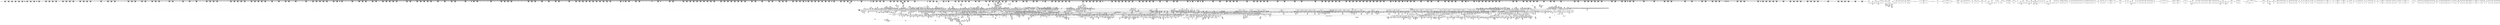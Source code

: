 digraph {
	CE0x5b19420 [shape=record,shape=Mrecord,label="{CE0x5b19420|selinux_setprocattr:_tmp24|security/selinux/hooks.c,5583|*SummSink*}"]
	CE0x5a15830 [shape=record,shape=Mrecord,label="{CE0x5a15830|rcu_read_lock:_land.lhs.true}"]
	CE0x723f1d0 [shape=record,shape=Mrecord,label="{CE0x723f1d0|selinux_setprocattr:_tmp213|*SummSource*}"]
	CE0x72f7a90 [shape=record,shape=Mrecord,label="{CE0x72f7a90|_call_void_rcu_read_unlock()_#10,_!dbg_!27748|security/selinux/hooks.c,209|*SummSink*}"]
	CE0x59e3950 [shape=record,shape=Mrecord,label="{CE0x59e3950|24:_i32,_2088:_%struct.task_struct*,_2472:_%struct.cred*,_:_CRE_6294,6295_}"]
	CE0x5b03af0 [shape=record,shape=Mrecord,label="{CE0x5b03af0|selinux_setprocattr:_tmp11|security/selinux/hooks.c,5578|*SummSource*}"]
	CE0x5b09340 [shape=record,shape=Mrecord,label="{CE0x5b09340|selinux_setprocattr:_call3|security/selinux/hooks.c,5579}"]
	CE0x72fbd10 [shape=record,shape=Mrecord,label="{CE0x72fbd10|i64_0|*Constant*}"]
	CE0x597e750 [shape=record,shape=Mrecord,label="{CE0x597e750|selinux_setprocattr:_entry}"]
	CE0x5ae7da0 [shape=record,shape=Mrecord,label="{CE0x5ae7da0|__rcu_read_lock:_tmp|*SummSink*}"]
	CE0x5b0b3a0 [shape=record,shape=Mrecord,label="{CE0x5b0b3a0|selinux_setprocattr:_if.end125|*SummSource*}"]
	CE0x59b9560 [shape=record,shape=Mrecord,label="{CE0x59b9560|i32_208|*Constant*}"]
	CE0x59a7c20 [shape=record,shape=Mrecord,label="{CE0x59a7c20|selinux_setprocattr:_tmp95|security/selinux/hooks.c,5610|*SummSource*}"]
	CE0x72522c0 [shape=record,shape=Mrecord,label="{CE0x72522c0|rcu_lock_release:_tmp5|include/linux/rcupdate.h,423}"]
	CE0x5b225d0 [shape=record,shape=Mrecord,label="{CE0x5b225d0|selinux_setprocattr:_tmp25|security/selinux/hooks.c,5583|*SummSource*}"]
	CE0x5b009e0 [shape=record,shape=Mrecord,label="{CE0x5b009e0|selinux_setprocattr:_tmp8|security/selinux/hooks.c,5578}"]
	CE0x5a07d50 [shape=record,shape=Mrecord,label="{CE0x5a07d50|ptrace_parent:_tmp23|include/linux/ptrace.h,92}"]
	CE0x722eaa0 [shape=record,shape=Mrecord,label="{CE0x722eaa0|_ret_i32_%call7,_!dbg_!27749|security/selinux/hooks.c,210|*SummSource*}"]
	CE0x720d640 [shape=record,shape=Mrecord,label="{CE0x720d640|i64_72|*Constant*|*SummSink*}"]
	CE0x5afe680 [shape=record,shape=Mrecord,label="{CE0x5afe680|task_sid:_tmp11|security/selinux/hooks.c,208|*SummSource*}"]
	CE0x5b11e40 [shape=record,shape=Mrecord,label="{CE0x5b11e40|selinux_setprocattr:_if.end72|*SummSource*}"]
	CE0x72d8eb0 [shape=record,shape=Mrecord,label="{CE0x72d8eb0|current_sid:_tmp|*SummSink*}"]
	CE0x5a59160 [shape=record,shape=Mrecord,label="{CE0x5a59160|i64_55|*Constant*}"]
	CE0x59f3c60 [shape=record,shape=Mrecord,label="{CE0x59f3c60|24:_i32,_2088:_%struct.task_struct*,_2472:_%struct.cred*,_:_CRE_10528,10536_|*MultipleSource*|include/linux/ptrace.h,91|Function::task_sid&Arg::task::|Function::current_has_perm&Arg::tsk::|Function::selinux_setprocattr&Arg::p::|Function::may_create_key&Arg::ctx::|security/selinux/hooks.c,5670|Function::ptrace_parent&Arg::task::}"]
	CE0x5b0d1a0 [shape=record,shape=Mrecord,label="{CE0x5b0d1a0|GLOBAL:_rcu_read_lock|*Constant*}"]
	CE0x5a06860 [shape=record,shape=Mrecord,label="{CE0x5a06860|ptrace_parent:_tmp19|include/linux/ptrace.h,92}"]
	CE0x73324a0 [shape=record,shape=Mrecord,label="{CE0x73324a0|i32_1|*Constant*}"]
	CE0x5b0ef40 [shape=record,shape=Mrecord,label="{CE0x5b0ef40|selinux_setprocattr:_if.end125}"]
	CE0x721f480 [shape=record,shape=Mrecord,label="{CE0x721f480|selinux_setprocattr:_call117|security/selinux/hooks.c,5661|*SummSink*}"]
	CE0x723e170 [shape=record,shape=Mrecord,label="{CE0x723e170|selinux_setprocattr:_tmp211|*SummSource*}"]
	CE0x5b0bf40 [shape=record,shape=Mrecord,label="{CE0x5b0bf40|avc_has_perm:_requested|Function::avc_has_perm&Arg::requested::}"]
	CE0x7302a60 [shape=record,shape=Mrecord,label="{CE0x7302a60|GLOBAL:_rcu_lock_release|*Constant*}"]
	CE0x598b800 [shape=record,shape=Mrecord,label="{CE0x598b800|selinux_setprocattr:_tmp136|security/selinux/hooks.c,5642|*SummSource*}"]
	CE0x7233fb0 [shape=record,shape=Mrecord,label="{CE0x7233fb0|i32_128|*Constant*|*SummSource*}"]
	CE0x59da330 [shape=record,shape=Mrecord,label="{CE0x59da330|24:_i32,_2088:_%struct.task_struct*,_2472:_%struct.cred*,_:_CRE_3164,3168_|*MultipleSource*|include/linux/ptrace.h,91|Function::task_sid&Arg::task::|Function::current_has_perm&Arg::tsk::|Function::selinux_setprocattr&Arg::p::|Function::may_create_key&Arg::ctx::|security/selinux/hooks.c,5670|Function::ptrace_parent&Arg::task::}"]
	CE0x5b04260 [shape=record,shape=Mrecord,label="{CE0x5b04260|selinux_setprocattr:_if.then79|*SummSink*}"]
	CE0x5b01110 [shape=record,shape=Mrecord,label="{CE0x5b01110|selinux_setprocattr:_if.then91|*SummSource*}"]
	CE0x5add7e0 [shape=record,shape=Mrecord,label="{CE0x5add7e0|24:_i32,_2088:_%struct.task_struct*,_2472:_%struct.cred*,_:_CRE_2104,2112_|*MultipleSource*|include/linux/ptrace.h,91|Function::task_sid&Arg::task::|Function::current_has_perm&Arg::tsk::|Function::selinux_setprocattr&Arg::p::|Function::may_create_key&Arg::ctx::|security/selinux/hooks.c,5670|Function::ptrace_parent&Arg::task::}"]
	CE0x723f4f0 [shape=record,shape=Mrecord,label="{CE0x723f4f0|selinux_setprocattr:_tmp212|*SummSource*}"]
	CE0x7328c60 [shape=record,shape=Mrecord,label="{CE0x7328c60|i8*_undef|*Constant*|*SummSink*}"]
	CE0x5a3cf00 [shape=record,shape=Mrecord,label="{CE0x5a3cf00|task_sid:_tmp21|security/selinux/hooks.c,208|*SummSink*}"]
	CE0x5ab6820 [shape=record,shape=Mrecord,label="{CE0x5ab6820|_call_void_mcount()_#3|*SummSink*}"]
	CE0x7230720 [shape=record,shape=Mrecord,label="{CE0x7230720|i64_87|*Constant*}"]
	CE0x598b330 [shape=record,shape=Mrecord,label="{CE0x598b330|i64_64|*Constant*|*SummSink*}"]
	CE0x5b193b0 [shape=record,shape=Mrecord,label="{CE0x5b193b0|i64*_getelementptr_inbounds_(_102_x_i64_,_102_x_i64_*___llvm_gcov_ctr330,_i64_0,_i64_12)|*Constant*|*SummSink*}"]
	CE0x5a23200 [shape=record,shape=Mrecord,label="{CE0x5a23200|selinux_setprocattr:_tmp118|security/selinux/hooks.c,5636|*SummSource*}"]
	CE0x5b29400 [shape=record,shape=Mrecord,label="{CE0x5b29400|selinux_setprocattr:_call22|security/selinux/hooks.c,5587|*SummSource*}"]
	CE0x7233290 [shape=record,shape=Mrecord,label="{CE0x7233290|selinux_setprocattr:_tmp195|security/selinux/hooks.c,5676|*SummSink*}"]
	CE0x73045c0 [shape=record,shape=Mrecord,label="{CE0x73045c0|GLOBAL:___rcu_read_unlock|*Constant*|*SummSource*}"]
	CE0x72d9020 [shape=record,shape=Mrecord,label="{CE0x72d9020|current_sid:_tmp1}"]
	CE0x735bfb0 [shape=record,shape=Mrecord,label="{CE0x735bfb0|i64*_getelementptr_inbounds_(_11_x_i64_,_11_x_i64_*___llvm_gcov_ctr127,_i64_0,_i64_0)|*Constant*}"]
	CE0x59ef430 [shape=record,shape=Mrecord,label="{CE0x59ef430|24:_i32,_2088:_%struct.task_struct*,_2472:_%struct.cred*,_:_CRE_6536,6544_|*MultipleSource*|include/linux/ptrace.h,91|Function::task_sid&Arg::task::|Function::current_has_perm&Arg::tsk::|Function::selinux_setprocattr&Arg::p::|Function::may_create_key&Arg::ctx::|security/selinux/hooks.c,5670|Function::ptrace_parent&Arg::task::}"]
	CE0x5ac2ab0 [shape=record,shape=Mrecord,label="{CE0x5ac2ab0|_call_void_mcount()_#3|*SummSource*}"]
	CE0x59eab70 [shape=record,shape=Mrecord,label="{CE0x59eab70|24:_i32,_2088:_%struct.task_struct*,_2472:_%struct.cred*,_:_CRE_6384,6392_|*MultipleSource*|include/linux/ptrace.h,91|Function::task_sid&Arg::task::|Function::current_has_perm&Arg::tsk::|Function::selinux_setprocattr&Arg::p::|Function::may_create_key&Arg::ctx::|security/selinux/hooks.c,5670|Function::ptrace_parent&Arg::task::}"]
	CE0x5a1dde0 [shape=record,shape=Mrecord,label="{CE0x5a1dde0|rcu_read_unlock:_tmp}"]
	CE0x5b19e90 [shape=record,shape=Mrecord,label="{CE0x5b19e90|selinux_setprocattr:_call1|security/selinux/hooks.c,5578}"]
	CE0x59797b0 [shape=record,shape=Mrecord,label="{CE0x59797b0|i64*_getelementptr_inbounds_(_102_x_i64_,_102_x_i64_*___llvm_gcov_ctr330,_i64_0,_i64_22)|*Constant*}"]
	CE0x598f100 [shape=record,shape=Mrecord,label="{CE0x598f100|GLOBAL:_audit_log_start|*Constant*|*SummSource*}"]
	CE0x597a400 [shape=record,shape=Mrecord,label="{CE0x597a400|selinux_setprocattr:_tobool102|security/selinux/hooks.c,5647|*SummSink*}"]
	CE0x5955920 [shape=record,shape=Mrecord,label="{CE0x5955920|selinux_setprocattr:_call17|security/selinux/hooks.c,5585}"]
	CE0x5acdd70 [shape=record,shape=Mrecord,label="{CE0x5acdd70|24:_i32,_2088:_%struct.task_struct*,_2472:_%struct.cred*,_:_CRE_576,584_|*MultipleSource*|include/linux/ptrace.h,91|Function::task_sid&Arg::task::|Function::current_has_perm&Arg::tsk::|Function::selinux_setprocattr&Arg::p::|Function::may_create_key&Arg::ctx::|security/selinux/hooks.c,5670|Function::ptrace_parent&Arg::task::}"]
	CE0x7359fc0 [shape=record,shape=Mrecord,label="{CE0x7359fc0|VOIDTB_TE:_CE_64,72_|*MultipleSource*|Function::cred_sid&Arg::cred::|*LoadInst*|security/selinux/hooks.c,208|security/selinux/hooks.c,196}"]
	CE0x722c230 [shape=record,shape=Mrecord,label="{CE0x722c230|i64*_getelementptr_inbounds_(_102_x_i64_,_102_x_i64_*___llvm_gcov_ctr330,_i64_0,_i64_86)|*Constant*}"]
	CE0x596f620 [shape=record,shape=Mrecord,label="{CE0x596f620|selinux_setprocattr:_tmp82|security/selinux/hooks.c,5600|*SummSink*}"]
	CE0x5a44200 [shape=record,shape=Mrecord,label="{CE0x5a44200|rcu_read_unlock:_tmp18|include/linux/rcupdate.h,933|*SummSource*}"]
	CE0x72464c0 [shape=record,shape=Mrecord,label="{CE0x72464c0|selinux_setprocattr:_error.6|*SummSource*}"]
	CE0x59ac9f0 [shape=record,shape=Mrecord,label="{CE0x59ac9f0|selinux_setprocattr:_cmp61|security/selinux/hooks.c,5607}"]
	CE0x7349ba0 [shape=record,shape=Mrecord,label="{CE0x7349ba0|i64_4|*Constant*}"]
	CE0x5b2a930 [shape=record,shape=Mrecord,label="{CE0x5b2a930|selinux_setprocattr:_if.end25|*SummSink*}"]
	CE0x721e580 [shape=record,shape=Mrecord,label="{CE0x721e580|selinux_setprocattr:_tmp177|security/selinux/hooks.c,5661|*SummSink*}"]
	CE0x59ae8a0 [shape=record,shape=Mrecord,label="{CE0x59ae8a0|i64*_getelementptr_inbounds_(_11_x_i64_,_11_x_i64_*___llvm_gcov_ctr127,_i64_0,_i64_10)|*Constant*|*SummSink*}"]
	CE0x5aca240 [shape=record,shape=Mrecord,label="{CE0x5aca240|_call_void_lockdep_rcu_suspicious(i8*_getelementptr_inbounds_(_25_x_i8_,_25_x_i8_*_.str3,_i32_0,_i32_0),_i32_208,_i8*_getelementptr_inbounds_(_41_x_i8_,_41_x_i8_*_.str44,_i32_0,_i32_0))_#10,_!dbg_!27732|security/selinux/hooks.c,208|*SummSink*}"]
	CE0x5a3fe30 [shape=record,shape=Mrecord,label="{CE0x5a3fe30|COLLAPSED:_GCMRE___llvm_gcov_ctr125_internal_global_11_x_i64_zeroinitializer:_elem_0:default:}"]
	CE0x7335b80 [shape=record,shape=Mrecord,label="{CE0x7335b80|rcu_read_lock:_tmp3}"]
	CE0x59cca80 [shape=record,shape=Mrecord,label="{CE0x59cca80|24:_i32,_2088:_%struct.task_struct*,_2472:_%struct.cred*,_:_CRE_2900,2904_|*MultipleSource*|include/linux/ptrace.h,91|Function::task_sid&Arg::task::|Function::current_has_perm&Arg::tsk::|Function::selinux_setprocattr&Arg::p::|Function::may_create_key&Arg::ctx::|security/selinux/hooks.c,5670|Function::ptrace_parent&Arg::task::}"]
	CE0x5b062d0 [shape=record,shape=Mrecord,label="{CE0x5b062d0|selinux_setprocattr:_if.end80|*SummSink*}"]
	CE0x5af2560 [shape=record,shape=Mrecord,label="{CE0x5af2560|_call_void_lockdep_rcu_suspicious(i8*_getelementptr_inbounds_(_25_x_i8_,_25_x_i8_*_.str45,_i32_0,_i32_0),_i32_883,_i8*_getelementptr_inbounds_(_42_x_i8_,_42_x_i8_*_.str46,_i32_0,_i32_0))_#10,_!dbg_!27728|include/linux/rcupdate.h,882|*SummSource*}"]
	CE0x730fef0 [shape=record,shape=Mrecord,label="{CE0x730fef0|_call_void_asm_sideeffect_,_memory_,_dirflag_,_fpsr_,_flags_()_#3,_!dbg_!27714,_!srcloc_!27715|include/linux/rcupdate.h,239|*SummSource*}"]
	CE0x5aeb420 [shape=record,shape=Mrecord,label="{CE0x5aeb420|selinux_setprocattr:_tmp39|security/selinux/hooks.c,5589|*SummSink*}"]
	CE0x72ffa40 [shape=record,shape=Mrecord,label="{CE0x72ffa40|task_sid:_tmp8|security/selinux/hooks.c,208|*SummSource*}"]
	CE0x7212340 [shape=record,shape=Mrecord,label="{CE0x7212340|selinux_setprocattr:_tmp164|security/selinux/hooks.c,5654|*SummSource*}"]
	CE0x7223e90 [shape=record,shape=Mrecord,label="{CE0x7223e90|selinux_setprocattr:_tmp180|security/selinux/hooks.c,5663|*SummSink*}"]
	CE0x7344430 [shape=record,shape=Mrecord,label="{CE0x7344430|GLOBAL:_cred_sid|*Constant*}"]
	CE0x5b02430 [shape=record,shape=Mrecord,label="{CE0x5b02430|selinux_setprocattr:_if.then91}"]
	CE0x5ad8c40 [shape=record,shape=Mrecord,label="{CE0x5ad8c40|24:_i32,_2088:_%struct.task_struct*,_2472:_%struct.cred*,_:_CRE_1944,1952_|*MultipleSource*|include/linux/ptrace.h,91|Function::task_sid&Arg::task::|Function::current_has_perm&Arg::tsk::|Function::selinux_setprocattr&Arg::p::|Function::may_create_key&Arg::ctx::|security/selinux/hooks.c,5670|Function::ptrace_parent&Arg::task::}"]
	CE0x59c0d80 [shape=record,shape=Mrecord,label="{CE0x59c0d80|selinux_setprocattr:_tmp171|security/selinux/hooks.c,5656|*SummSource*}"]
	CE0x7242c10 [shape=record,shape=Mrecord,label="{CE0x7242c10|selinux_setprocattr:_tmp218|security/selinux/hooks.c,5688|*SummSource*}"]
	CE0x7329510 [shape=record,shape=Mrecord,label="{CE0x7329510|task_sid:_tmp3}"]
	CE0x59c00b0 [shape=record,shape=Mrecord,label="{CE0x59c00b0|i64_77|*Constant*|*SummSource*}"]
	CE0x7263580 [shape=record,shape=Mrecord,label="{CE0x7263580|i64*_getelementptr_inbounds_(_4_x_i64_,_4_x_i64_*___llvm_gcov_ctr135,_i64_0,_i64_2)|*Constant*|*SummSource*}"]
	CE0x5ae6b50 [shape=record,shape=Mrecord,label="{CE0x5ae6b50|24:_i32,_2088:_%struct.task_struct*,_2472:_%struct.cred*,_:_CRE_2568,2576_|*MultipleSource*|include/linux/ptrace.h,91|Function::task_sid&Arg::task::|Function::current_has_perm&Arg::tsk::|Function::selinux_setprocattr&Arg::p::|Function::may_create_key&Arg::ctx::|security/selinux/hooks.c,5670|Function::ptrace_parent&Arg::task::}"]
	CE0x7314b50 [shape=record,shape=Mrecord,label="{CE0x7314b50|current_sid:_security|security/selinux/hooks.c,218|*SummSource*}"]
	CE0x59b60d0 [shape=record,shape=Mrecord,label="{CE0x59b60d0|selinux_setprocattr:_tmp69|security/selinux/hooks.c,5595}"]
	CE0x7335870 [shape=record,shape=Mrecord,label="{CE0x7335870|VOIDTB_TE:_CE_168,176_|*MultipleSource*|Function::cred_sid&Arg::cred::|*LoadInst*|security/selinux/hooks.c,208|security/selinux/hooks.c,196}"]
	CE0x7265670 [shape=record,shape=Mrecord,label="{CE0x7265670|i64*_getelementptr_inbounds_(_4_x_i64_,_4_x_i64_*___llvm_gcov_ctr129,_i64_0,_i64_2)|*Constant*|*SummSink*}"]
	CE0x5b06530 [shape=record,shape=Mrecord,label="{CE0x5b06530|selinux_setprocattr:_if.then94|*SummSource*}"]
	CE0x72114a0 [shape=record,shape=Mrecord,label="{CE0x72114a0|i64_75|*Constant*|*SummSink*}"]
	CE0x5ae8370 [shape=record,shape=Mrecord,label="{CE0x5ae8370|_call_void_mcount()_#3|*SummSink*}"]
	CE0x5a19e50 [shape=record,shape=Mrecord,label="{CE0x5a19e50|selinux_setprocattr:_call4|security/selinux/hooks.c,5580}"]
	CE0x5abf5d0 [shape=record,shape=Mrecord,label="{CE0x5abf5d0|task_sid:_tobool4|security/selinux/hooks.c,208|*SummSource*}"]
	CE0x5a3dfa0 [shape=record,shape=Mrecord,label="{CE0x5a3dfa0|task_sid:_tmp22|security/selinux/hooks.c,208|*SummSink*}"]
	CE0x59d45d0 [shape=record,shape=Mrecord,label="{CE0x59d45d0|24:_i32,_2088:_%struct.task_struct*,_2472:_%struct.cred*,_:_CRE_2976,2980_|*MultipleSource*|include/linux/ptrace.h,91|Function::task_sid&Arg::task::|Function::current_has_perm&Arg::tsk::|Function::selinux_setprocattr&Arg::p::|Function::may_create_key&Arg::ctx::|security/selinux/hooks.c,5670|Function::ptrace_parent&Arg::task::}"]
	CE0x59e6390 [shape=record,shape=Mrecord,label="{CE0x59e6390|24:_i32,_2088:_%struct.task_struct*,_2472:_%struct.cred*,_:_CRE_6320,6321_}"]
	CE0x596ba20 [shape=record,shape=Mrecord,label="{CE0x596ba20|selinux_setprocattr:_if.end72}"]
	CE0x7218cb0 [shape=record,shape=Mrecord,label="{CE0x7218cb0|i64*_getelementptr_inbounds_(_11_x_i64_,_11_x_i64_*___llvm_gcov_ctr125,_i64_0,_i64_9)|*Constant*|*SummSink*}"]
	CE0x5ab5380 [shape=record,shape=Mrecord,label="{CE0x5ab5380|__preempt_count_sub:_do.end|*SummSink*}"]
	CE0x7211690 [shape=record,shape=Mrecord,label="{CE0x7211690|i64_76|*Constant*}"]
	CE0x7315e50 [shape=record,shape=Mrecord,label="{CE0x7315e50|current_sid:_sid|security/selinux/hooks.c,220}"]
	CE0x5ac6550 [shape=record,shape=Mrecord,label="{CE0x5ac6550|ptrace_parent:_bb|*SummSource*}"]
	CE0x59c0310 [shape=record,shape=Mrecord,label="{CE0x59c0310|selinux_setprocattr:_tmp169|security/selinux/hooks.c,5656|*SummSource*}"]
	CE0x7354f00 [shape=record,shape=Mrecord,label="{CE0x7354f00|i64*_getelementptr_inbounds_(_4_x_i64_,_4_x_i64_*___llvm_gcov_ctr133,_i64_0,_i64_0)|*Constant*|*SummSink*}"]
	CE0x5b2faa0 [shape=record,shape=Mrecord,label="{CE0x5b2faa0|selinux_setprocattr:_tmp15|security/selinux/hooks.c,5580|*SummSource*}"]
	CE0x7210280 [shape=record,shape=Mrecord,label="{CE0x7210280|selinux_setprocattr:_tmp162|security/selinux/hooks.c,5650|*SummSource*}"]
	CE0x5b06e20 [shape=record,shape=Mrecord,label="{CE0x5b06e20|_call_void_mcount()_#3|*SummSink*}"]
	CE0x5b07d80 [shape=record,shape=Mrecord,label="{CE0x5b07d80|i64_5|*Constant*|*SummSource*}"]
	CE0x7231b10 [shape=record,shape=Mrecord,label="{CE0x7231b10|selinux_setprocattr:_tmp191|security/selinux/hooks.c,5675|*SummSource*}"]
	CE0x5a4e300 [shape=record,shape=Mrecord,label="{CE0x5a4e300|selinux_setprocattr:_tmp147|security/selinux/hooks.c,5645}"]
	CE0x7216010 [shape=record,shape=Mrecord,label="{CE0x7216010|__preempt_count_add:_val|Function::__preempt_count_add&Arg::val::|*SummSink*}"]
	CE0x733e680 [shape=record,shape=Mrecord,label="{CE0x733e680|rcu_read_lock:_tmp15|include/linux/rcupdate.h,882}"]
	CE0x730b8a0 [shape=record,shape=Mrecord,label="{CE0x730b8a0|current_sid:_tmp15|security/selinux/hooks.c,218|*SummSink*}"]
	CE0x5ae7290 [shape=record,shape=Mrecord,label="{CE0x5ae7290|24:_i32,_2088:_%struct.task_struct*,_2472:_%struct.cred*,_:_CRE_2584,2592_|*MultipleSource*|include/linux/ptrace.h,91|Function::task_sid&Arg::task::|Function::current_has_perm&Arg::tsk::|Function::selinux_setprocattr&Arg::p::|Function::may_create_key&Arg::ctx::|security/selinux/hooks.c,5670|Function::ptrace_parent&Arg::task::}"]
	CE0x7341ae0 [shape=record,shape=Mrecord,label="{CE0x7341ae0|i32_208|*Constant*}"]
	CE0x5b35060 [shape=record,shape=Mrecord,label="{CE0x5b35060|selinux_setprocattr:_tmp73|security/selinux/hooks.c,5596|*SummSink*}"]
	CE0x5a04f10 [shape=record,shape=Mrecord,label="{CE0x5a04f10|rcu_read_unlock:_tmp7|include/linux/rcupdate.h,933|*SummSource*}"]
	CE0x5b30d80 [shape=record,shape=Mrecord,label="{CE0x5b30d80|i64*_getelementptr_inbounds_(_102_x_i64_,_102_x_i64_*___llvm_gcov_ctr330,_i64_0,_i64_20)|*Constant*|*SummSource*}"]
	CE0x5a0deb0 [shape=record,shape=Mrecord,label="{CE0x5a0deb0|i64_49|*Constant*|*SummSource*}"]
	CE0x5ac85d0 [shape=record,shape=Mrecord,label="{CE0x5ac85d0|current_sid:_call|security/selinux/hooks.c,218|*SummSource*}"]
	CE0x5af6d20 [shape=record,shape=Mrecord,label="{CE0x5af6d20|task_sid:_land.lhs.true2}"]
	CE0x7321ea0 [shape=record,shape=Mrecord,label="{CE0x7321ea0|i64_3|*Constant*}"]
	CE0x5b317c0 [shape=record,shape=Mrecord,label="{CE0x5b317c0|rcu_read_lock:_tmp18|include/linux/rcupdate.h,882|*SummSource*}"]
	CE0x5aede80 [shape=record,shape=Mrecord,label="{CE0x5aede80|selinux_setprocattr:_land.lhs.true34}"]
	CE0x7312fe0 [shape=record,shape=Mrecord,label="{CE0x7312fe0|current_sid:_call4|security/selinux/hooks.c,218}"]
	CE0x72626d0 [shape=record,shape=Mrecord,label="{CE0x72626d0|get_current:_bb}"]
	CE0x73190e0 [shape=record,shape=Mrecord,label="{CE0x73190e0|task_sid:_tmp15|security/selinux/hooks.c,208}"]
	CE0x596e5c0 [shape=record,shape=Mrecord,label="{CE0x596e5c0|selinux_setprocattr:_tobool54|security/selinux/hooks.c,5600|*SummSink*}"]
	CE0x7258f00 [shape=record,shape=Mrecord,label="{CE0x7258f00|__rcu_read_unlock:_tmp3|*SummSource*}"]
	CE0x5ab8470 [shape=record,shape=Mrecord,label="{CE0x5ab8470|24:_i32,_2088:_%struct.task_struct*,_2472:_%struct.cred*,_:_CRE_208,216_|*MultipleSource*|include/linux/ptrace.h,91|Function::task_sid&Arg::task::|Function::current_has_perm&Arg::tsk::|Function::selinux_setprocattr&Arg::p::|Function::may_create_key&Arg::ctx::|security/selinux/hooks.c,5670|Function::ptrace_parent&Arg::task::}"]
	CE0x72d01a0 [shape=record,shape=Mrecord,label="{CE0x72d01a0|i1_true|*Constant*|*SummSource*}"]
	CE0x7314fe0 [shape=record,shape=Mrecord,label="{CE0x7314fe0|current_sid:_tmp22|security/selinux/hooks.c,218}"]
	CE0x5acd3e0 [shape=record,shape=Mrecord,label="{CE0x5acd3e0|24:_i32,_2088:_%struct.task_struct*,_2472:_%struct.cred*,_:_CRE_552,560_|*MultipleSource*|include/linux/ptrace.h,91|Function::task_sid&Arg::task::|Function::current_has_perm&Arg::tsk::|Function::selinux_setprocattr&Arg::p::|Function::may_create_key&Arg::ctx::|security/selinux/hooks.c,5670|Function::ptrace_parent&Arg::task::}"]
	CE0x5b13b80 [shape=record,shape=Mrecord,label="{CE0x5b13b80|i8_0|*Constant*|*SummSink*}"]
	CE0x5a10ef0 [shape=record,shape=Mrecord,label="{CE0x5a10ef0|selinux_setprocattr:_tmp106|security/selinux/hooks.c,5622}"]
	CE0x724a190 [shape=record,shape=Mrecord,label="{CE0x724a190|get_current:_bb|*SummSink*}"]
	CE0x5a1fa60 [shape=record,shape=Mrecord,label="{CE0x5a1fa60|i64*_getelementptr_inbounds_(_11_x_i64_,_11_x_i64_*___llvm_gcov_ctr127,_i64_0,_i64_8)|*Constant*|*SummSink*}"]
	CE0x72f81c0 [shape=record,shape=Mrecord,label="{CE0x72f81c0|task_sid:_tmp27|security/selinux/hooks.c,208|*SummSink*}"]
	CE0x7212ff0 [shape=record,shape=Mrecord,label="{CE0x7212ff0|selinux_setprocattr:_tmp166|security/selinux/hooks.c,5654|*SummSink*}"]
	CE0x5adfa40 [shape=record,shape=Mrecord,label="{CE0x5adfa40|24:_i32,_2088:_%struct.task_struct*,_2472:_%struct.cred*,_:_CRE_2248,2256_|*MultipleSource*|include/linux/ptrace.h,91|Function::task_sid&Arg::task::|Function::current_has_perm&Arg::tsk::|Function::selinux_setprocattr&Arg::p::|Function::may_create_key&Arg::ctx::|security/selinux/hooks.c,5670|Function::ptrace_parent&Arg::task::}"]
	CE0x734c020 [shape=record,shape=Mrecord,label="{CE0x734c020|__rcu_read_unlock:_do.body|*SummSink*}"]
	CE0x7274a80 [shape=record,shape=Mrecord,label="{CE0x7274a80|__preempt_count_add:_tmp|*SummSource*}"]
	CE0x7228ce0 [shape=record,shape=Mrecord,label="{CE0x7228ce0|%struct.task_struct*_null|*Constant*}"]
	CE0x5a03a00 [shape=record,shape=Mrecord,label="{CE0x5a03a00|task_sid:_tmp13|security/selinux/hooks.c,208|*SummSink*}"]
	CE0x5b34ff0 [shape=record,shape=Mrecord,label="{CE0x5b34ff0|i64*_getelementptr_inbounds_(_102_x_i64_,_102_x_i64_*___llvm_gcov_ctr330,_i64_0,_i64_35)|*Constant*|*SummSink*}"]
	CE0x723dfe0 [shape=record,shape=Mrecord,label="{CE0x723dfe0|i64*_getelementptr_inbounds_(_102_x_i64_,_102_x_i64_*___llvm_gcov_ctr330,_i64_0,_i64_95)|*Constant*|*SummSource*}"]
	CE0x5a037b0 [shape=record,shape=Mrecord,label="{CE0x5a037b0|rcu_read_unlock:_tmp4|include/linux/rcupdate.h,933|*SummSource*}"]
	CE0x7219d30 [shape=record,shape=Mrecord,label="{CE0x7219d30|GLOBAL:_lockdep_rcu_suspicious|*Constant*}"]
	CE0x725be10 [shape=record,shape=Mrecord,label="{CE0x725be10|i64*_getelementptr_inbounds_(_4_x_i64_,_4_x_i64_*___llvm_gcov_ctr129,_i64_0,_i64_1)|*Constant*}"]
	"CONST[source:2(external),value:0(static)][purpose:{operation}]"
	CE0x5a2d060 [shape=record,shape=Mrecord,label="{CE0x5a2d060|selinux_setprocattr:_create_sid|security/selinux/hooks.c,5639|*SummSource*}"]
	CE0x7240c60 [shape=record,shape=Mrecord,label="{CE0x7240c60|selinux_setprocattr:_tmp215}"]
	CE0x5a33350 [shape=record,shape=Mrecord,label="{CE0x5a33350|selinux_setprocattr:_call71|security/selinux/hooks.c,5618|*SummSink*}"]
	CE0x59e3fd0 [shape=record,shape=Mrecord,label="{CE0x59e3fd0|24:_i32,_2088:_%struct.task_struct*,_2472:_%struct.cred*,_:_CRE_6298,6299_}"]
	CE0x59c5c80 [shape=record,shape=Mrecord,label="{CE0x59c5c80|24:_i32,_2088:_%struct.task_struct*,_2472:_%struct.cred*,_:_CRE_2672,2680_|*MultipleSource*|include/linux/ptrace.h,91|Function::task_sid&Arg::task::|Function::current_has_perm&Arg::tsk::|Function::selinux_setprocattr&Arg::p::|Function::may_create_key&Arg::ctx::|security/selinux/hooks.c,5670|Function::ptrace_parent&Arg::task::}"]
	CE0x5b1d960 [shape=record,shape=Mrecord,label="{CE0x5b1d960|ptrace_parent:_do.end|*SummSink*}"]
	CE0x73155d0 [shape=record,shape=Mrecord,label="{CE0x73155d0|current_sid:_tmp23|security/selinux/hooks.c,218}"]
	CE0x7302ad0 [shape=record,shape=Mrecord,label="{CE0x7302ad0|_call_void_rcu_lock_release(%struct.lockdep_map*_rcu_lock_map)_#10,_!dbg_!27733|include/linux/rcupdate.h,935|*SummSource*}"]
	CE0x5aecb20 [shape=record,shape=Mrecord,label="{CE0x5aecb20|selinux_setprocattr:_land.lhs.true|*SummSource*}"]
	CE0x73135f0 [shape=record,shape=Mrecord,label="{CE0x73135f0|GLOBAL:_get_current|*Constant*}"]
	CE0x733e930 [shape=record,shape=Mrecord,label="{CE0x733e930|task_sid:_tmp5|security/selinux/hooks.c,208}"]
	CE0x7341a00 [shape=record,shape=Mrecord,label="{CE0x7341a00|_call_void_lockdep_rcu_suspicious(i8*_getelementptr_inbounds_(_25_x_i8_,_25_x_i8_*_.str3,_i32_0,_i32_0),_i32_208,_i8*_getelementptr_inbounds_(_41_x_i8_,_41_x_i8_*_.str44,_i32_0,_i32_0))_#10,_!dbg_!27732|security/selinux/hooks.c,208}"]
	CE0x5a0ef50 [shape=record,shape=Mrecord,label="{CE0x5a0ef50|selinux_setprocattr:_tmp103|security/selinux/hooks.c,5621}"]
	CE0x73485d0 [shape=record,shape=Mrecord,label="{CE0x73485d0|i8*_getelementptr_inbounds_(_25_x_i8_,_25_x_i8_*_.str45,_i32_0,_i32_0)|*Constant*}"]
	CE0x5973350 [shape=record,shape=Mrecord,label="{CE0x5973350|i64_16|*Constant*}"]
	CE0x724ae00 [shape=record,shape=Mrecord,label="{CE0x724ae00|current_sid:_tmp8|security/selinux/hooks.c,218}"]
	CE0x596bf10 [shape=record,shape=Mrecord,label="{CE0x596bf10|selinux_setprocattr:_tmp28|security/selinux/hooks.c,5584|*SummSink*}"]
	CE0x5ada450 [shape=record,shape=Mrecord,label="{CE0x5ada450|24:_i32,_2088:_%struct.task_struct*,_2472:_%struct.cred*,_:_CRE_2016,2020_|*MultipleSource*|include/linux/ptrace.h,91|Function::task_sid&Arg::task::|Function::current_has_perm&Arg::tsk::|Function::selinux_setprocattr&Arg::p::|Function::may_create_key&Arg::ctx::|security/selinux/hooks.c,5670|Function::ptrace_parent&Arg::task::}"]
	CE0x723bd00 [shape=record,shape=Mrecord,label="{CE0x723bd00|selinux_setprocattr:_sid133|security/selinux/hooks.c,5682|*SummSource*}"]
	CE0x7314030 [shape=record,shape=Mrecord,label="{CE0x7314030|current_sid:_cred|security/selinux/hooks.c,218|*SummSink*}"]
	CE0x5b11f60 [shape=record,shape=Mrecord,label="{CE0x5b11f60|selinux_setprocattr:_if.end72|*SummSink*}"]
	CE0x59913e0 [shape=record,shape=Mrecord,label="{CE0x59913e0|selinux_setprocattr:_tmp67|security/selinux/hooks.c,5594}"]
	CE0x7210d90 [shape=record,shape=Mrecord,label="{CE0x7210d90|selinux_setprocattr:_call108|security/selinux/hooks.c,5654|*SummSink*}"]
	CE0x59b2220 [shape=record,shape=Mrecord,label="{CE0x59b2220|GLOBAL:_current_task|Global_var:current_task}"]
	CE0x5a208b0 [shape=record,shape=Mrecord,label="{CE0x5a208b0|i32_268435456|*Constant*|*SummSink*}"]
	CE0x72fffa0 [shape=record,shape=Mrecord,label="{CE0x72fffa0|GLOBAL:_task_sid.__warned|Global_var:task_sid.__warned|*SummSink*}"]
	CE0x7234f80 [shape=record,shape=Mrecord,label="{CE0x7234f80|i64_90|*Constant*}"]
	CE0x59511e0 [shape=record,shape=Mrecord,label="{CE0x59511e0|i64*_getelementptr_inbounds_(_102_x_i64_,_102_x_i64_*___llvm_gcov_ctr330,_i64_0,_i64_65)|*Constant*|*SummSink*}"]
	CE0x59ee300 [shape=record,shape=Mrecord,label="{CE0x59ee300|24:_i32,_2088:_%struct.task_struct*,_2472:_%struct.cred*,_:_CRE_6496,6504_|*MultipleSource*|include/linux/ptrace.h,91|Function::task_sid&Arg::task::|Function::current_has_perm&Arg::tsk::|Function::selinux_setprocattr&Arg::p::|Function::may_create_key&Arg::ctx::|security/selinux/hooks.c,5670|Function::ptrace_parent&Arg::task::}"]
	CE0x5b0b160 [shape=record,shape=Mrecord,label="{CE0x5b0b160|_call_void_lockdep_rcu_suspicious(i8*_getelementptr_inbounds_(_25_x_i8_,_25_x_i8_*_.str3,_i32_0,_i32_0),_i32_208,_i8*_getelementptr_inbounds_(_41_x_i8_,_41_x_i8_*_.str44,_i32_0,_i32_0))_#10,_!dbg_!27732|security/selinux/hooks.c,208|*SummSource*}"]
	CE0x59512c0 [shape=record,shape=Mrecord,label="{CE0x59512c0|selinux_setprocattr:_tmp141|security/selinux/hooks.c,5643|*SummSink*}"]
	CE0x5b20050 [shape=record,shape=Mrecord,label="{CE0x5b20050|selinux_setprocattr:_tmp37|security/selinux/hooks.c,5587}"]
	CE0x5b343d0 [shape=record,shape=Mrecord,label="{CE0x5b343d0|selinux_setprocattr:_tmp72|security/selinux/hooks.c,5595|*SummSource*}"]
	CE0x72fb340 [shape=record,shape=Mrecord,label="{CE0x72fb340|__rcu_read_lock:_tmp4|include/linux/rcupdate.h,239|*SummSource*}"]
	CE0x5b053f0 [shape=record,shape=Mrecord,label="{CE0x5b053f0|selinux_setprocattr:_if.end24|*SummSource*}"]
	CE0x72ff6a0 [shape=record,shape=Mrecord,label="{CE0x72ff6a0|task_sid:_tmp6|security/selinux/hooks.c,208|*SummSink*}"]
	CE0x5977f60 [shape=record,shape=Mrecord,label="{CE0x5977f60|selinux_setprocattr:_tmp21|security/selinux/hooks.c,5582|*SummSink*}"]
	CE0x5a13f40 [shape=record,shape=Mrecord,label="{CE0x5a13f40|selinux_setprocattr:_tobool78|security/selinux/hooks.c,5626}"]
	CE0x5b19c20 [shape=record,shape=Mrecord,label="{CE0x5b19c20|selinux_setprocattr:_tmp6|security/selinux/hooks.c,5570|*SummSource*}"]
	CE0x732d9c0 [shape=record,shape=Mrecord,label="{CE0x732d9c0|i64_1|*Constant*}"]
	CE0x720faf0 [shape=record,shape=Mrecord,label="{CE0x720faf0|selinux_setprocattr:_tmp162|security/selinux/hooks.c,5650|*SummSink*}"]
	CE0x735a8d0 [shape=record,shape=Mrecord,label="{CE0x735a8d0|rcu_read_lock:_tmp16|include/linux/rcupdate.h,882}"]
	CE0x5af4ef0 [shape=record,shape=Mrecord,label="{CE0x5af4ef0|selinux_setprocattr:_if.else23}"]
	CE0x7265540 [shape=record,shape=Mrecord,label="{CE0x7265540|i64*_getelementptr_inbounds_(_4_x_i64_,_4_x_i64_*___llvm_gcov_ctr129,_i64_0,_i64_2)|*Constant*|*SummSource*}"]
	CE0x59c9dd0 [shape=record,shape=Mrecord,label="{CE0x59c9dd0|24:_i32,_2088:_%struct.task_struct*,_2472:_%struct.cred*,_:_CRE_2808,2816_|*MultipleSource*|include/linux/ptrace.h,91|Function::task_sid&Arg::task::|Function::current_has_perm&Arg::tsk::|Function::selinux_setprocattr&Arg::p::|Function::may_create_key&Arg::ctx::|security/selinux/hooks.c,5670|Function::ptrace_parent&Arg::task::}"]
	CE0x5a21040 [shape=record,shape=Mrecord,label="{CE0x5a21040|selinux_setprocattr:_tmp18|security/selinux/hooks.c,5581|*SummSource*}"]
	CE0x5afa740 [shape=record,shape=Mrecord,label="{CE0x5afa740|selinux_setprocattr:_call1|security/selinux/hooks.c,5578|*SummSink*}"]
	CE0x59ac200 [shape=record,shape=Mrecord,label="{CE0x59ac200|selinux_setprocattr:_tmp87|*LoadInst*|security/selinux/hooks.c,5607|*SummSink*}"]
	CE0x723c250 [shape=record,shape=Mrecord,label="{CE0x723c250|selinux_setprocattr:_tmp207|security/selinux/hooks.c,5684}"]
	CE0x7221bc0 [shape=record,shape=Mrecord,label="{CE0x7221bc0|_ret_i32_%retval.0,_!dbg_!27728|security/selinux/avc.c,775}"]
	CE0x5975510 [shape=record,shape=Mrecord,label="{CE0x5975510|GLOBAL:_audit_log_end|*Constant*}"]
	CE0x722e640 [shape=record,shape=Mrecord,label="{CE0x722e640|task_sid:_task|Function::task_sid&Arg::task::|*SummSource*}"]
	CE0x59aa070 [shape=record,shape=Mrecord,label="{CE0x59aa070|i64*_getelementptr_inbounds_(_11_x_i64_,_11_x_i64_*___llvm_gcov_ctr127,_i64_0,_i64_8)|*Constant*|*SummSource*}"]
	CE0x72d7660 [shape=record,shape=Mrecord,label="{CE0x72d7660|ptrace_parent:_tmp12|include/linux/ptrace.h,92|*SummSink*}"]
	CE0x5a02250 [shape=record,shape=Mrecord,label="{CE0x5a02250|task_sid:_tmp12|security/selinux/hooks.c,208}"]
	CE0x725a970 [shape=record,shape=Mrecord,label="{CE0x725a970|__preempt_count_add:_tmp6|./arch/x86/include/asm/preempt.h,73}"]
	CE0x59d11d0 [shape=record,shape=Mrecord,label="{CE0x59d11d0|24:_i32,_2088:_%struct.task_struct*,_2472:_%struct.cred*,_:_CRE_2944,2945_}"]
	CE0x72f8ef0 [shape=record,shape=Mrecord,label="{CE0x72f8ef0|cred_sid:_entry|*SummSource*}"]
	CE0x73486c0 [shape=record,shape=Mrecord,label="{CE0x73486c0|i8*_getelementptr_inbounds_(_42_x_i8_,_42_x_i8_*_.str46,_i32_0,_i32_0)|*Constant*}"]
	CE0x72f79b0 [shape=record,shape=Mrecord,label="{CE0x72f79b0|i64*_getelementptr_inbounds_(_13_x_i64_,_13_x_i64_*___llvm_gcov_ctr126,_i64_0,_i64_12)|*Constant*|*SummSink*}"]
	CE0x7252480 [shape=record,shape=Mrecord,label="{CE0x7252480|rcu_lock_release:_tmp5|include/linux/rcupdate.h,423|*SummSource*}"]
	CE0x5a003f0 [shape=record,shape=Mrecord,label="{CE0x5a003f0|rcu_read_unlock:_call|include/linux/rcupdate.h,933}"]
	CE0x730d420 [shape=record,shape=Mrecord,label="{CE0x730d420|current_sid:_land.lhs.true|*SummSink*}"]
	CE0x5a540e0 [shape=record,shape=Mrecord,label="{CE0x5a540e0|i32_22|*Constant*|*SummSink*}"]
	CE0x5b0cac0 [shape=record,shape=Mrecord,label="{CE0x5b0cac0|%struct.common_audit_data*_null|*Constant*}"]
	CE0x734d1b0 [shape=record,shape=Mrecord,label="{CE0x734d1b0|GLOBAL:_rcu_read_unlock.__warned|Global_var:rcu_read_unlock.__warned}"]
	CE0x5b13230 [shape=record,shape=Mrecord,label="{CE0x5b13230|GLOBAL:_current_sid|*Constant*}"]
	CE0x5a18d00 [shape=record,shape=Mrecord,label="{CE0x5a18d00|i64*_getelementptr_inbounds_(_11_x_i64_,_11_x_i64_*___llvm_gcov_ctr132,_i64_0,_i64_1)|*Constant*}"]
	CE0x7345850 [shape=record,shape=Mrecord,label="{CE0x7345850|i64*_getelementptr_inbounds_(_11_x_i64_,_11_x_i64_*___llvm_gcov_ctr127,_i64_0,_i64_9)|*Constant*}"]
	CE0x7233e50 [shape=record,shape=Mrecord,label="{CE0x7233e50|i32_128|*Constant*}"]
	CE0x7239df0 [shape=record,shape=Mrecord,label="{CE0x7239df0|selinux_setprocattr:_tmp204|security/selinux/hooks.c,5682}"]
	CE0x724bd80 [shape=record,shape=Mrecord,label="{CE0x724bd80|GLOBAL:___llvm_gcov_ctr132|Global_var:__llvm_gcov_ctr132}"]
	CE0x59f9470 [shape=record,shape=Mrecord,label="{CE0x59f9470|ptrace_parent:_tmp27|include/linux/ptrace.h,92}"]
	CE0x5b2a1c0 [shape=record,shape=Mrecord,label="{CE0x5b2a1c0|i32_1|*Constant*}"]
	CE0x59aa710 [shape=record,shape=Mrecord,label="{CE0x59aa710|selinux_setprocattr:_error.0|*SummSource*}"]
	CE0x5a563e0 [shape=record,shape=Mrecord,label="{CE0x5a563e0|128:_i8*,_:_CRE_40,44_|*MultipleSource*|security/selinux/hooks.c,5625|security/selinux/hooks.c,5635}"]
	CE0x730f3d0 [shape=record,shape=Mrecord,label="{CE0x730f3d0|current_sid:_if.then|*SummSink*}"]
	CE0x728c0f0 [shape=record,shape=Mrecord,label="{CE0x728c0f0|_ret_void,_!dbg_!27720|./arch/x86/include/asm/preempt.h,78|*SummSource*}"]
	CE0x59beaa0 [shape=record,shape=Mrecord,label="{CE0x59beaa0|selinux_setprocattr:_tobool29|security/selinux/hooks.c,5590}"]
	CE0x7303ad0 [shape=record,shape=Mrecord,label="{CE0x7303ad0|rcu_lock_release:_map|Function::rcu_lock_release&Arg::map::|*SummSink*}"]
	CE0x728b710 [shape=record,shape=Mrecord,label="{CE0x728b710|__preempt_count_sub:_entry|*SummSink*}"]
	CE0x723d9d0 [shape=record,shape=Mrecord,label="{CE0x723d9d0|selinux_setprocattr:_tmp209}"]
	CE0x59cb950 [shape=record,shape=Mrecord,label="{CE0x59cb950|24:_i32,_2088:_%struct.task_struct*,_2472:_%struct.cred*,_:_CRE_2872,2876_|*MultipleSource*|include/linux/ptrace.h,91|Function::task_sid&Arg::task::|Function::current_has_perm&Arg::tsk::|Function::selinux_setprocattr&Arg::p::|Function::may_create_key&Arg::ctx::|security/selinux/hooks.c,5670|Function::ptrace_parent&Arg::task::}"]
	CE0x72f8630 [shape=record,shape=Mrecord,label="{CE0x72f8630|task_sid:_call7|security/selinux/hooks.c,208|*SummSource*}"]
	CE0x5a22220 [shape=record,shape=Mrecord,label="{CE0x5a22220|selinux_setprocattr:_tmp116|security/selinux/hooks.c,5635|*SummSource*}"]
	CE0x5a01880 [shape=record,shape=Mrecord,label="{CE0x5a01880|task_sid:_if.end}"]
	CE0x73294a0 [shape=record,shape=Mrecord,label="{CE0x73294a0|i64*_getelementptr_inbounds_(_13_x_i64_,_13_x_i64_*___llvm_gcov_ctr126,_i64_0,_i64_1)|*Constant*}"]
	CE0x5965870 [shape=record,shape=Mrecord,label="{CE0x5965870|selinux_setprocattr:_tmp52|security/selinux/hooks.c,5591}"]
	CE0x5977ef0 [shape=record,shape=Mrecord,label="{CE0x5977ef0|selinux_setprocattr:_tmp21|security/selinux/hooks.c,5582|*SummSource*}"]
	CE0x5abc230 [shape=record,shape=Mrecord,label="{CE0x5abc230|i64*_getelementptr_inbounds_(_13_x_i64_,_13_x_i64_*___llvm_gcov_ctr126,_i64_0,_i64_9)|*Constant*}"]
	CE0x5b149c0 [shape=record,shape=Mrecord,label="{CE0x5b149c0|selinux_setprocattr:_size.addr.0|security/selinux/hooks.c, 5603|*SummSource*}"]
	CE0x59d68c0 [shape=record,shape=Mrecord,label="{CE0x59d68c0|24:_i32,_2088:_%struct.task_struct*,_2472:_%struct.cred*,_:_CRE_3064,3072_|*MultipleSource*|include/linux/ptrace.h,91|Function::task_sid&Arg::task::|Function::current_has_perm&Arg::tsk::|Function::selinux_setprocattr&Arg::p::|Function::may_create_key&Arg::ctx::|security/selinux/hooks.c,5670|Function::ptrace_parent&Arg::task::}"]
	CE0x5b05510 [shape=record,shape=Mrecord,label="{CE0x5b05510|selinux_setprocattr:_if.end24|*SummSink*}"]
	CE0x59b5d20 [shape=record,shape=Mrecord,label="{CE0x59b5d20|i64_33|*Constant*|*SummSink*}"]
	CE0x5971ad0 [shape=record,shape=Mrecord,label="{CE0x5971ad0|selinux_setprocattr:_tmp86|security/selinux/hooks.c,5601}"]
	CE0x7217d90 [shape=record,shape=Mrecord,label="{CE0x7217d90|i32_218|*Constant*}"]
	CE0x59d8b20 [shape=record,shape=Mrecord,label="{CE0x59d8b20|24:_i32,_2088:_%struct.task_struct*,_2472:_%struct.cred*,_:_CRE_3128,3136_|*MultipleSource*|include/linux/ptrace.h,91|Function::task_sid&Arg::task::|Function::current_has_perm&Arg::tsk::|Function::selinux_setprocattr&Arg::p::|Function::may_create_key&Arg::ctx::|security/selinux/hooks.c,5670|Function::ptrace_parent&Arg::task::}"]
	CE0x722e210 [shape=record,shape=Mrecord,label="{CE0x722e210|task_sid:_entry}"]
	CE0x598bcc0 [shape=record,shape=Mrecord,label="{CE0x598bcc0|_ret_void,_!dbg_!27717|include/linux/rcupdate.h,419|*SummSource*}"]
	CE0x722e940 [shape=record,shape=Mrecord,label="{CE0x722e940|_ret_i32_%call7,_!dbg_!27749|security/selinux/hooks.c,210}"]
	CE0x5a1f200 [shape=record,shape=Mrecord,label="{CE0x5a1f200|selinux_setprocattr:_if.then130}"]
	CE0x59f9c80 [shape=record,shape=Mrecord,label="{CE0x59f9c80|ptrace_parent:_tmp28|include/linux/ptrace.h,92}"]
	CE0x5b1bb40 [shape=record,shape=Mrecord,label="{CE0x5b1bb40|rcu_read_lock:_tmp13|include/linux/rcupdate.h,882|*SummSource*}"]
	CE0x5af2f90 [shape=record,shape=Mrecord,label="{CE0x5af2f90|selinux_setprocattr:_sid|security/selinux/hooks.c, 5563|*SummSource*}"]
	CE0x73127e0 [shape=record,shape=Mrecord,label="{CE0x73127e0|current_sid:_tmp20|security/selinux/hooks.c,218|*SummSource*}"]
	CE0x5a56aa0 [shape=record,shape=Mrecord,label="{CE0x5a56aa0|128:_i8*,_:_CRE_56,64_|*MultipleSource*|security/selinux/hooks.c,5625|security/selinux/hooks.c,5635}"]
	CE0x5af3940 [shape=record,shape=Mrecord,label="{CE0x5af3940|i64*_getelementptr_inbounds_(_2_x_i64_,_2_x_i64_*___llvm_gcov_ctr98,_i64_0,_i64_1)|*Constant*}"]
	CE0x5ad88d0 [shape=record,shape=Mrecord,label="{CE0x5ad88d0|24:_i32,_2088:_%struct.task_struct*,_2472:_%struct.cred*,_:_CRE_1936,1944_|*MultipleSource*|include/linux/ptrace.h,91|Function::task_sid&Arg::task::|Function::current_has_perm&Arg::tsk::|Function::selinux_setprocattr&Arg::p::|Function::may_create_key&Arg::ctx::|security/selinux/hooks.c,5670|Function::ptrace_parent&Arg::task::}"]
	CE0x7280d10 [shape=record,shape=Mrecord,label="{CE0x7280d10|__preempt_count_sub:_tmp2|*SummSource*}"]
	CE0x730be60 [shape=record,shape=Mrecord,label="{CE0x730be60|rcu_read_lock:_tmp18|include/linux/rcupdate.h,882}"]
	CE0x7220f40 [shape=record,shape=Mrecord,label="{CE0x7220f40|i16_2|*Constant*|*SummSink*}"]
	CE0x5ae4950 [shape=record,shape=Mrecord,label="{CE0x5ae4950|24:_i32,_2088:_%struct.task_struct*,_2472:_%struct.cred*,_:_CRE_2472,2480_|*MultipleSource*|include/linux/ptrace.h,91|Function::task_sid&Arg::task::|Function::current_has_perm&Arg::tsk::|Function::selinux_setprocattr&Arg::p::|Function::may_create_key&Arg::ctx::|security/selinux/hooks.c,5670|Function::ptrace_parent&Arg::task::}"]
	CE0x724c980 [shape=record,shape=Mrecord,label="{CE0x724c980|__rcu_read_unlock:_do.end}"]
	CE0x595e5d0 [shape=record,shape=Mrecord,label="{CE0x595e5d0|i64_32|*Constant*}"]
	CE0x59c2b60 [shape=record,shape=Mrecord,label="{CE0x59c2b60|i64*_getelementptr_inbounds_(_102_x_i64_,_102_x_i64_*___llvm_gcov_ctr330,_i64_0,_i64_66)|*Constant*}"]
	CE0x5a216e0 [shape=record,shape=Mrecord,label="{CE0x5a216e0|i64*_getelementptr_inbounds_(_2_x_i64_,_2_x_i64_*___llvm_gcov_ctr331,_i64_0,_i64_1)|*Constant*}"]
	CE0x596b880 [shape=record,shape=Mrecord,label="{CE0x596b880|selinux_setprocattr:_if.then30|*SummSource*}"]
	CE0x7315b30 [shape=record,shape=Mrecord,label="{CE0x7315b30|i32_1|*Constant*}"]
	CE0x5ac3480 [shape=record,shape=Mrecord,label="{CE0x5ac3480|i32_77|*Constant*}"]
	CE0x59cd6d0 [shape=record,shape=Mrecord,label="{CE0x59cd6d0|24:_i32,_2088:_%struct.task_struct*,_2472:_%struct.cred*,_:_CRE_2907,2908_}"]
	CE0x5b33020 [shape=record,shape=Mrecord,label="{CE0x5b33020|rcu_read_lock:_bb}"]
	CE0x5a3f640 [shape=record,shape=Mrecord,label="{CE0x5a3f640|i64_4|*Constant*}"]
	CE0x59e7a50 [shape=record,shape=Mrecord,label="{CE0x59e7a50|24:_i32,_2088:_%struct.task_struct*,_2472:_%struct.cred*,_:_CRE_6334,6335_}"]
	CE0x5970560 [shape=record,shape=Mrecord,label="{CE0x5970560|i64_25|*Constant*|*SummSource*}"]
	CE0x727cfc0 [shape=record,shape=Mrecord,label="{CE0x727cfc0|__preempt_count_add:_do.body|*SummSource*}"]
	CE0x7348bd0 [shape=record,shape=Mrecord,label="{CE0x7348bd0|task_sid:_tmp5|security/selinux/hooks.c,208}"]
	CE0x722a7f0 [shape=record,shape=Mrecord,label="{CE0x722a7f0|i64_84|*Constant*|*SummSource*}"]
	CE0x59d4cb0 [shape=record,shape=Mrecord,label="{CE0x59d4cb0|24:_i32,_2088:_%struct.task_struct*,_2472:_%struct.cred*,_:_CRE_2992,3000_|*MultipleSource*|include/linux/ptrace.h,91|Function::task_sid&Arg::task::|Function::current_has_perm&Arg::tsk::|Function::selinux_setprocattr&Arg::p::|Function::may_create_key&Arg::ctx::|security/selinux/hooks.c,5670|Function::ptrace_parent&Arg::task::}"]
	CE0x72cddd0 [shape=record,shape=Mrecord,label="{CE0x72cddd0|ptrace_parent:_tmp3|include/linux/ptrace.h,91}"]
	CE0x7228150 [shape=record,shape=Mrecord,label="{CE0x7228150|GLOBAL:_ptrace_parent|*Constant*|*SummSource*}"]
	CE0x59e5b70 [shape=record,shape=Mrecord,label="{CE0x59e5b70|24:_i32,_2088:_%struct.task_struct*,_2472:_%struct.cred*,_:_CRE_6315,6316_}"]
	CE0x72d5550 [shape=record,shape=Mrecord,label="{CE0x72d5550|i64*_getelementptr_inbounds_(_17_x_i64_,_17_x_i64_*___llvm_gcov_ctr164,_i64_0,_i64_16)|*Constant*|*SummSink*}"]
	CE0x596a8c0 [shape=record,shape=Mrecord,label="{CE0x596a8c0|get_current:_tmp3|*SummSource*}"]
	CE0x59a4af0 [shape=record,shape=Mrecord,label="{CE0x59a4af0|selinux_setprocattr:_tobool33|security/selinux/hooks.c,5594|*SummSink*}"]
	CE0x5b2a430 [shape=record,shape=Mrecord,label="{CE0x5b2a430|rcu_read_lock:_tmp1|*SummSource*}"]
	CE0x59b29b0 [shape=record,shape=Mrecord,label="{CE0x59b29b0|i32_32|*Constant*|*SummSink*}"]
	CE0x7268390 [shape=record,shape=Mrecord,label="{CE0x7268390|i64*_getelementptr_inbounds_(_4_x_i64_,_4_x_i64_*___llvm_gcov_ctr129,_i64_0,_i64_3)|*Constant*|*SummSource*}"]
	CE0x5ac5e40 [shape=record,shape=Mrecord,label="{CE0x5ac5e40|24:_i32,_2088:_%struct.task_struct*,_2472:_%struct.cred*,_:_CRE_280,288_|*MultipleSource*|include/linux/ptrace.h,91|Function::task_sid&Arg::task::|Function::current_has_perm&Arg::tsk::|Function::selinux_setprocattr&Arg::p::|Function::may_create_key&Arg::ctx::|security/selinux/hooks.c,5670|Function::ptrace_parent&Arg::task::}"]
	CE0x5afbae0 [shape=record,shape=Mrecord,label="{CE0x5afbae0|i32_883|*Constant*|*SummSink*}"]
	CE0x59a4690 [shape=record,shape=Mrecord,label="{CE0x59a4690|selinux_setprocattr:_conv|security/selinux/hooks.c,5594|*SummSource*}"]
	CE0x7355210 [shape=record,shape=Mrecord,label="{CE0x7355210|rcu_lock_release:_tmp}"]
	CE0x7235560 [shape=record,shape=Mrecord,label="{CE0x7235560|i64_89|*Constant*|*SummSource*}"]
	CE0x7303160 [shape=record,shape=Mrecord,label="{CE0x7303160|GLOBAL:_rcu_lock_release|*Constant*|*SummSink*}"]
	CE0x5a43b80 [shape=record,shape=Mrecord,label="{CE0x5a43b80|rcu_read_unlock:_tmp17|include/linux/rcupdate.h,933|*SummSource*}"]
	CE0x5a062e0 [shape=record,shape=Mrecord,label="{CE0x5a062e0|__rcu_read_lock:_tmp6|include/linux/rcupdate.h,240}"]
	CE0x5988f70 [shape=record,shape=Mrecord,label="{CE0x5988f70|selinux_setprocattr:_value|Function::selinux_setprocattr&Arg::value::}"]
	CE0x5988150 [shape=record,shape=Mrecord,label="{CE0x5988150|get_current:_tmp}"]
	CE0x59626e0 [shape=record,shape=Mrecord,label="{CE0x59626e0|selinux_setprocattr:_error.2}"]
	CE0x5addec0 [shape=record,shape=Mrecord,label="{CE0x5addec0|24:_i32,_2088:_%struct.task_struct*,_2472:_%struct.cred*,_:_CRE_2120,2128_|*MultipleSource*|include/linux/ptrace.h,91|Function::task_sid&Arg::task::|Function::current_has_perm&Arg::tsk::|Function::selinux_setprocattr&Arg::p::|Function::may_create_key&Arg::ctx::|security/selinux/hooks.c,5670|Function::ptrace_parent&Arg::task::}"]
	CE0x5af4e20 [shape=record,shape=Mrecord,label="{CE0x5af4e20|selinux_setprocattr:_bb|*SummSink*}"]
	CE0x724e2e0 [shape=record,shape=Mrecord,label="{CE0x724e2e0|rcu_lock_release:_tmp4|include/linux/rcupdate.h,423}"]
	CE0x7351670 [shape=record,shape=Mrecord,label="{CE0x7351670|rcu_lock_release:_tmp|*SummSink*}"]
	CE0x7221500 [shape=record,shape=Mrecord,label="{CE0x7221500|i32_8388608|*Constant*|*SummSource*}"]
	CE0x5ac7db0 [shape=record,shape=Mrecord,label="{CE0x5ac7db0|ptrace_parent:_do.body9}"]
	CE0x5a194c0 [shape=record,shape=Mrecord,label="{CE0x5a194c0|rcu_read_lock:_if.end|*SummSource*}"]
	CE0x5a50ad0 [shape=record,shape=Mrecord,label="{CE0x5a50ad0|i64*_getelementptr_inbounds_(_13_x_i64_,_13_x_i64_*___llvm_gcov_ctr126,_i64_0,_i64_1)|*Constant*|*SummSource*}"]
	CE0x72f8760 [shape=record,shape=Mrecord,label="{CE0x72f8760|task_sid:_call7|security/selinux/hooks.c,208|*SummSink*}"]
	CE0x5a41050 [shape=record,shape=Mrecord,label="{CE0x5a41050|rcu_read_unlock:_tmp16|include/linux/rcupdate.h,933|*SummSink*}"]
	CE0x7313770 [shape=record,shape=Mrecord,label="{CE0x7313770|get_current:_entry}"]
	CE0x59bb740 [shape=record,shape=Mrecord,label="{CE0x59bb740|selinux_setprocattr:_arrayidx|security/selinux/hooks.c,5594}"]
	CE0x72ccef0 [shape=record,shape=Mrecord,label="{CE0x72ccef0|GLOBAL:_llvm.expect.i64|*Constant*}"]
	CE0x72f7900 [shape=record,shape=Mrecord,label="{CE0x72f7900|i64*_getelementptr_inbounds_(_13_x_i64_,_13_x_i64_*___llvm_gcov_ctr126,_i64_0,_i64_12)|*Constant*|*SummSource*}"]
	CE0x5b01360 [shape=record,shape=Mrecord,label="{CE0x5b01360|selinux_setprocattr:_land.lhs.true52}"]
	CE0x730dd60 [shape=record,shape=Mrecord,label="{CE0x730dd60|current_sid:_tobool1|security/selinux/hooks.c,218|*SummSource*}"]
	CE0x73434d0 [shape=record,shape=Mrecord,label="{CE0x73434d0|i64*_getelementptr_inbounds_(_13_x_i64_,_13_x_i64_*___llvm_gcov_ctr126,_i64_0,_i64_11)|*Constant*}"]
	CE0x5b17a20 [shape=record,shape=Mrecord,label="{CE0x5b17a20|i32_16777216|*Constant*|*SummSink*}"]
	CE0x7257d60 [shape=record,shape=Mrecord,label="{CE0x7257d60|COLLAPSED:_GCMRE___llvm_gcov_ctr135_internal_global_4_x_i64_zeroinitializer:_elem_0:default:}"]
	CE0x5968630 [shape=record,shape=Mrecord,label="{CE0x5968630|selinux_setprocattr:_if.then39|*SummSource*}"]
	CE0x5a31750 [shape=record,shape=Mrecord,label="{CE0x5a31750|selinux_setprocattr:_call92|security/selinux/hooks.c,5641|*SummSink*}"]
	CE0x724f5e0 [shape=record,shape=Mrecord,label="{CE0x724f5e0|rcu_lock_release:_bb|*SummSource*}"]
	CE0x5a0a410 [shape=record,shape=Mrecord,label="{CE0x5a0a410|ptrace_parent:_call6|include/linux/ptrace.h,92}"]
	CE0x5a3d620 [shape=record,shape=Mrecord,label="{CE0x5a3d620|task_sid:_tmp9|security/selinux/hooks.c,208|*SummSink*}"]
	CE0x5a59340 [shape=record,shape=Mrecord,label="{CE0x5a59340|selinux_setprocattr:_tmp117|security/selinux/hooks.c,5636}"]
	CE0x5961670 [shape=record,shape=Mrecord,label="{CE0x5961670|selinux_setprocattr:_tmp83|security/selinux/hooks.c,5601|*SummSink*}"]
	CE0x720a6f0 [shape=record,shape=Mrecord,label="{CE0x720a6f0|i64_71|*Constant*|*SummSink*}"]
	CE0x7228340 [shape=record,shape=Mrecord,label="{CE0x7228340|GLOBAL:_ptrace_parent|*Constant*|*SummSink*}"]
	CE0x5accd80 [shape=record,shape=Mrecord,label="{CE0x5accd80|24:_i32,_2088:_%struct.task_struct*,_2472:_%struct.cred*,_:_CRE_536,544_|*MultipleSource*|include/linux/ptrace.h,91|Function::task_sid&Arg::task::|Function::current_has_perm&Arg::tsk::|Function::selinux_setprocattr&Arg::p::|Function::may_create_key&Arg::ctx::|security/selinux/hooks.c,5670|Function::ptrace_parent&Arg::task::}"]
	CE0x596a560 [shape=record,shape=Mrecord,label="{CE0x596a560|selinux_setprocattr:_if.else88}"]
	CE0x720ca80 [shape=record,shape=Mrecord,label="{CE0x720ca80|selinux_setprocattr:_cmp104|security/selinux/hooks.c,5649}"]
	CE0x5b0a240 [shape=record,shape=Mrecord,label="{CE0x5b0a240|may_create_key:_call|security/selinux/hooks.c,1748}"]
	CE0x5a1f3f0 [shape=record,shape=Mrecord,label="{CE0x5a1f3f0|rcu_read_lock:_tobool1|include/linux/rcupdate.h,882}"]
	CE0x595cf90 [shape=record,shape=Mrecord,label="{CE0x595cf90|selinux_setprocattr:_if.then39}"]
	CE0x59788a0 [shape=record,shape=Mrecord,label="{CE0x59788a0|ptrace_parent:_return|*SummSink*}"]
	CE0x7336ba0 [shape=record,shape=Mrecord,label="{CE0x7336ba0|i64*_getelementptr_inbounds_(_4_x_i64_,_4_x_i64_*___llvm_gcov_ctr130,_i64_0,_i64_3)|*Constant*}"]
	CE0x7252ed0 [shape=record,shape=Mrecord,label="{CE0x7252ed0|i64*_getelementptr_inbounds_(_4_x_i64_,_4_x_i64_*___llvm_gcov_ctr133,_i64_0,_i64_0)|*Constant*}"]
	CE0x59b5b70 [shape=record,shape=Mrecord,label="{CE0x59b5b70|i64_33|*Constant*|*SummSource*}"]
	CE0x7221420 [shape=record,shape=Mrecord,label="{CE0x7221420|i32_8388608|*Constant*}"]
	CE0x5ab9620 [shape=record,shape=Mrecord,label="{CE0x5ab9620|task_sid:_tmp2}"]
	CE0x720a2d0 [shape=record,shape=Mrecord,label="{CE0x720a2d0|i64_70|*Constant*|*SummSource*}"]
	CE0x5983460 [shape=record,shape=Mrecord,label="{CE0x5983460|selinux_setprocattr:_tmp94|security/selinux/hooks.c,5610|*SummSource*}"]
	CE0x72ceca0 [shape=record,shape=Mrecord,label="{CE0x72ceca0|ptrace_parent:_tmp4|include/linux/ptrace.h,91}"]
	CE0x72684f0 [shape=record,shape=Mrecord,label="{CE0x72684f0|__rcu_read_unlock:_do.body|*SummSource*}"]
	CE0x5b2be60 [shape=record,shape=Mrecord,label="{CE0x5b2be60|rcu_read_lock:_tmp4|include/linux/rcupdate.h,882|*SummSink*}"]
	CE0x59e59d0 [shape=record,shape=Mrecord,label="{CE0x59e59d0|24:_i32,_2088:_%struct.task_struct*,_2472:_%struct.cred*,_:_CRE_6314,6315_}"]
	CE0x5a075e0 [shape=record,shape=Mrecord,label="{CE0x5a075e0|ptrace_parent:_tmp21|include/linux/ptrace.h,92|*SummSink*}"]
	CE0x5a43b10 [shape=record,shape=Mrecord,label="{CE0x5a43b10|rcu_read_unlock:_tmp17|include/linux/rcupdate.h,933}"]
	CE0x732a1d0 [shape=record,shape=Mrecord,label="{CE0x732a1d0|i32_1|*Constant*}"]
	CE0x5afda00 [shape=record,shape=Mrecord,label="{CE0x5afda00|selinux_setprocattr:_if.end75|*SummSource*}"]
	CE0x59790f0 [shape=record,shape=Mrecord,label="{CE0x59790f0|i64_14|*Constant*}"]
	CE0x722bbd0 [shape=record,shape=Mrecord,label="{CE0x722bbd0|selinux_setprocattr:_tmp188|security/selinux/hooks.c,5671|*SummSink*}"]
	CE0x5a1c4a0 [shape=record,shape=Mrecord,label="{CE0x5a1c4a0|rcu_lock_acquire:_map|Function::rcu_lock_acquire&Arg::map::|*SummSink*}"]
	CE0x72fead0 [shape=record,shape=Mrecord,label="{CE0x72fead0|task_sid:_tmp5|security/selinux/hooks.c,208}"]
	CE0x5980780 [shape=record,shape=Mrecord,label="{CE0x5980780|selinux_setprocattr:_tmp29|security/selinux/hooks.c,5584|*SummSource*}"]
	CE0x730e470 [shape=record,shape=Mrecord,label="{CE0x730e470|current_sid:_do.body|*SummSource*}"]
	CE0x73545e0 [shape=record,shape=Mrecord,label="{CE0x73545e0|i64*_getelementptr_inbounds_(_11_x_i64_,_11_x_i64_*___llvm_gcov_ctr132,_i64_0,_i64_8)|*Constant*}"]
	CE0x7255c60 [shape=record,shape=Mrecord,label="{CE0x7255c60|__preempt_count_add:_do.end|*SummSink*}"]
	CE0x598e500 [shape=record,shape=Mrecord,label="{CE0x598e500|selinux_setprocattr:_tmp98|security/selinux/hooks.c,5611|*SummSource*}"]
	CE0x59cee10 [shape=record,shape=Mrecord,label="{CE0x59cee10|24:_i32,_2088:_%struct.task_struct*,_2472:_%struct.cred*,_:_CRE_2922,2923_}"]
	CE0x5a58c80 [shape=record,shape=Mrecord,label="{CE0x5a58c80|i64_56|*Constant*}"]
	CE0x5ad2720 [shape=record,shape=Mrecord,label="{CE0x5ad2720|24:_i32,_2088:_%struct.task_struct*,_2472:_%struct.cred*,_:_CRE_696,697_}"]
	CE0x5b2a3c0 [shape=record,shape=Mrecord,label="{CE0x5b2a3c0|rcu_read_lock:_tmp1}"]
	CE0x598a280 [shape=record,shape=Mrecord,label="{CE0x598a280|may_create_key:_ctx|Function::may_create_key&Arg::ctx::|*SummSource*}"]
	CE0x73124c0 [shape=record,shape=Mrecord,label="{CE0x73124c0|i32_78|*Constant*|*SummSink*}"]
	CE0x734a270 [shape=record,shape=Mrecord,label="{CE0x734a270|rcu_read_lock:_tmp19|include/linux/rcupdate.h,882}"]
	CE0x724d080 [shape=record,shape=Mrecord,label="{CE0x724d080|__rcu_read_unlock:_tmp4|include/linux/rcupdate.h,244|*SummSource*}"]
	CE0x5ae4cc0 [shape=record,shape=Mrecord,label="{CE0x5ae4cc0|24:_i32,_2088:_%struct.task_struct*,_2472:_%struct.cred*,_:_CRE_2480,2488_|*MultipleSource*|include/linux/ptrace.h,91|Function::task_sid&Arg::task::|Function::current_has_perm&Arg::tsk::|Function::selinux_setprocattr&Arg::p::|Function::may_create_key&Arg::ctx::|security/selinux/hooks.c,5670|Function::ptrace_parent&Arg::task::}"]
	CE0x72d0690 [shape=record,shape=Mrecord,label="{CE0x72d0690|i64*_getelementptr_inbounds_(_17_x_i64_,_17_x_i64_*___llvm_gcov_ctr164,_i64_0,_i64_13)|*Constant*|*SummSink*}"]
	CE0x59aa6a0 [shape=record,shape=Mrecord,label="{CE0x59aa6a0|selinux_setprocattr:_error.0}"]
	CE0x72cff10 [shape=record,shape=Mrecord,label="{CE0x72cff10|ptrace_parent:_tobool|include/linux/ptrace.h,91|*SummSource*}"]
	CE0x5b169b0 [shape=record,shape=Mrecord,label="{CE0x5b169b0|rcu_read_unlock:_tmp4|include/linux/rcupdate.h,933}"]
	CE0x72fb880 [shape=record,shape=Mrecord,label="{CE0x72fb880|rcu_read_unlock:_call3|include/linux/rcupdate.h,933|*SummSink*}"]
	CE0x73457e0 [shape=record,shape=Mrecord,label="{CE0x73457e0|i8_1|*Constant*}"]
	CE0x5ae53a0 [shape=record,shape=Mrecord,label="{CE0x5ae53a0|24:_i32,_2088:_%struct.task_struct*,_2472:_%struct.cred*,_:_CRE_2504,2508_|*MultipleSource*|include/linux/ptrace.h,91|Function::task_sid&Arg::task::|Function::current_has_perm&Arg::tsk::|Function::selinux_setprocattr&Arg::p::|Function::may_create_key&Arg::ctx::|security/selinux/hooks.c,5670|Function::ptrace_parent&Arg::task::}"]
	CE0x5b36600 [shape=record,shape=Mrecord,label="{CE0x5b36600|selinux_setprocattr:_tmp54|security/selinux/hooks.c,5594}"]
	CE0x5a585a0 [shape=record,shape=Mrecord,label="{CE0x5a585a0|selinux_setprocattr:_tmp115|security/selinux/hooks.c,5635|*SummSource*}"]
	CE0x72091c0 [shape=record,shape=Mrecord,label="{CE0x72091c0|selinux_setprocattr:_call101|security/selinux/hooks.c,5647|*SummSink*}"]
	CE0x723b4e0 [shape=record,shape=Mrecord,label="{CE0x723b4e0|selinux_setprocattr:_tmp207|security/selinux/hooks.c,5684|*SummSource*}"]
	CE0x5a295b0 [shape=record,shape=Mrecord,label="{CE0x5a295b0|selinux_setprocattr:_tmp124|security/selinux/hooks.c,5638|*SummSource*}"]
	CE0x5968390 [shape=record,shape=Mrecord,label="{CE0x5968390|selinux_setprocattr:_if.end132|*SummSource*}"]
	CE0x5a1f560 [shape=record,shape=Mrecord,label="{CE0x5a1f560|rcu_read_lock:_tobool1|include/linux/rcupdate.h,882|*SummSource*}"]
	CE0x72d73b0 [shape=record,shape=Mrecord,label="{CE0x72d73b0|ptrace_parent:_tmp12|include/linux/ptrace.h,92}"]
	CE0x5b13ee0 [shape=record,shape=Mrecord,label="{CE0x5b13ee0|rcu_read_lock:_tmp7|include/linux/rcupdate.h,882}"]
	CE0x59a90d0 [shape=record,shape=Mrecord,label="{CE0x59a90d0|selinux_setprocattr:_tmp97|security/selinux/hooks.c,5611|*SummSink*}"]
	CE0x5a19370 [shape=record,shape=Mrecord,label="{CE0x5a19370|rcu_read_lock:_do.end|*SummSource*}"]
	CE0x72fb420 [shape=record,shape=Mrecord,label="{CE0x72fb420|__rcu_read_lock:_tmp5|include/linux/rcupdate.h,239|*SummSink*}"]
	CE0x5a30700 [shape=record,shape=Mrecord,label="{CE0x5a30700|selinux_setprocattr:_tmp135|security/selinux/hooks.c,5641}"]
	CE0x720b800 [shape=record,shape=Mrecord,label="{CE0x720b800|selinux_setprocattr:_tmp155|security/selinux/hooks.c,5647|*SummSource*}"]
	CE0x5ad4bf0 [shape=record,shape=Mrecord,label="{CE0x5ad4bf0|24:_i32,_2088:_%struct.task_struct*,_2472:_%struct.cred*,_:_CRE_776,780_|*MultipleSource*|include/linux/ptrace.h,91|Function::task_sid&Arg::task::|Function::current_has_perm&Arg::tsk::|Function::selinux_setprocattr&Arg::p::|Function::may_create_key&Arg::ctx::|security/selinux/hooks.c,5670|Function::ptrace_parent&Arg::task::}"]
	CE0x7227100 [shape=record,shape=Mrecord,label="{CE0x7227100|GLOBAL:_rcu_read_lock|*Constant*|*SummSink*}"]
	CE0x59ae010 [shape=record,shape=Mrecord,label="{CE0x59ae010|selinux_setprocattr:_tobool32|security/selinux/hooks.c,5594}"]
	CE0x5abfd70 [shape=record,shape=Mrecord,label="{CE0x5abfd70|task_sid:_tmp1}"]
	CE0x5ad2ca0 [shape=record,shape=Mrecord,label="{CE0x5ad2ca0|24:_i32,_2088:_%struct.task_struct*,_2472:_%struct.cred*,_:_CRE_700,701_}"]
	CE0x720b2d0 [shape=record,shape=Mrecord,label="{CE0x720b2d0|selinux_setprocattr:_tmp154|security/selinux/hooks.c,5647|*SummSource*}"]
	CE0x72376e0 [shape=record,shape=Mrecord,label="{CE0x72376e0|selinux_setprocattr:_tmp201|security/selinux/hooks.c,5679|*SummSink*}"]
	CE0x73049b0 [shape=record,shape=Mrecord,label="{CE0x73049b0|__rcu_read_unlock:_entry|*SummSource*}"]
	CE0x5ae0b70 [shape=record,shape=Mrecord,label="{CE0x5ae0b70|24:_i32,_2088:_%struct.task_struct*,_2472:_%struct.cred*,_:_CRE_2288,2296_|*MultipleSource*|include/linux/ptrace.h,91|Function::task_sid&Arg::task::|Function::current_has_perm&Arg::tsk::|Function::selinux_setprocattr&Arg::p::|Function::may_create_key&Arg::ctx::|security/selinux/hooks.c,5670|Function::ptrace_parent&Arg::task::}"]
	CE0x5b0bb30 [shape=record,shape=Mrecord,label="{CE0x5b0bb30|GLOBAL:_current_has_perm|*Constant*|*SummSink*}"]
	CE0x59dbb40 [shape=record,shape=Mrecord,label="{CE0x59dbb40|24:_i32,_2088:_%struct.task_struct*,_2472:_%struct.cred*,_:_CRE_5896,5904_|*MultipleSource*|include/linux/ptrace.h,91|Function::task_sid&Arg::task::|Function::current_has_perm&Arg::tsk::|Function::selinux_setprocattr&Arg::p::|Function::may_create_key&Arg::ctx::|security/selinux/hooks.c,5670|Function::ptrace_parent&Arg::task::}"]
	CE0x5af0230 [shape=record,shape=Mrecord,label="{CE0x5af0230|rcu_lock_acquire:_entry|*SummSource*}"]
	CE0x7240950 [shape=record,shape=Mrecord,label="{CE0x7240950|selinux_setprocattr:_tmp214|*SummSink*}"]
	CE0x5981510 [shape=record,shape=Mrecord,label="{CE0x5981510|i64*_getelementptr_inbounds_(_102_x_i64_,_102_x_i64_*___llvm_gcov_ctr330,_i64_0,_i64_15)|*Constant*|*SummSink*}"]
	CE0x7302520 [shape=record,shape=Mrecord,label="{CE0x7302520|rcu_read_unlock:_tmp22|include/linux/rcupdate.h,935}"]
	CE0x59e7710 [shape=record,shape=Mrecord,label="{CE0x59e7710|24:_i32,_2088:_%struct.task_struct*,_2472:_%struct.cred*,_:_CRE_6332,6333_}"]
	CE0x5a04de0 [shape=record,shape=Mrecord,label="{CE0x5a04de0|rcu_read_unlock:_tmp7|include/linux/rcupdate.h,933}"]
	CE0x5b22d40 [shape=record,shape=Mrecord,label="{CE0x5b22d40|24:_i32,_2088:_%struct.task_struct*,_2472:_%struct.cred*,_:_CRE_20,24_|*MultipleSource*|include/linux/ptrace.h,91|Function::task_sid&Arg::task::|Function::current_has_perm&Arg::tsk::|Function::selinux_setprocattr&Arg::p::|Function::may_create_key&Arg::ctx::|security/selinux/hooks.c,5670|Function::ptrace_parent&Arg::task::}"]
	CE0x73481a0 [shape=record,shape=Mrecord,label="{CE0x73481a0|rcu_lock_acquire:_indirectgoto|*SummSource*}"]
	CE0x5ae91e0 [shape=record,shape=Mrecord,label="{CE0x5ae91e0|selinux_setprocattr:_if.then}"]
	CE0x720a9e0 [shape=record,shape=Mrecord,label="{CE0x720a9e0|selinux_setprocattr:_tmp152|security/selinux/hooks.c,5647|*SummSink*}"]
	CE0x720d740 [shape=record,shape=Mrecord,label="{CE0x720d740|selinux_setprocattr:_tmp157|security/selinux/hooks.c,5649}"]
	CE0x5af67a0 [shape=record,shape=Mrecord,label="{CE0x5af67a0|selinux_setprocattr:_if.then2}"]
	CE0x72d66d0 [shape=record,shape=Mrecord,label="{CE0x72d66d0|ptrace_parent:_tobool3|include/linux/ptrace.h,92}"]
	CE0x722bf40 [shape=record,shape=Mrecord,label="{CE0x722bf40|selinux_setprocattr:_tmp189|security/selinux/hooks.c,5672}"]
	CE0x73323e0 [shape=record,shape=Mrecord,label="{CE0x73323e0|cred_sid:_tmp5|security/selinux/hooks.c,196}"]
	CE0x7305560 [shape=record,shape=Mrecord,label="{CE0x7305560|current_sid:_land.lhs.true2|*SummSource*}"]
	CE0x5a4d1e0 [shape=record,shape=Mrecord,label="{CE0x5a4d1e0|i64_68|*Constant*}"]
	CE0x5b1a360 [shape=record,shape=Mrecord,label="{CE0x5b1a360|_call_void_mcount()_#3}"]
	CE0x7218100 [shape=record,shape=Mrecord,label="{CE0x7218100|i32_218|*Constant*|*SummSource*}"]
	CE0x594ff10 [shape=record,shape=Mrecord,label="{CE0x594ff10|selinux_setprocattr:_tmp138|security/selinux/hooks.c,5642|*SummSource*}"]
	CE0x59f6ca0 [shape=record,shape=Mrecord,label="{CE0x59f6ca0|24:_i32,_2088:_%struct.task_struct*,_2472:_%struct.cred*,_:_CRE_10628,10632_|*MultipleSource*|include/linux/ptrace.h,91|Function::task_sid&Arg::task::|Function::current_has_perm&Arg::tsk::|Function::selinux_setprocattr&Arg::p::|Function::may_create_key&Arg::ctx::|security/selinux/hooks.c,5670|Function::ptrace_parent&Arg::task::}"]
	CE0x7339a10 [shape=record,shape=Mrecord,label="{CE0x7339a10|i64*_getelementptr_inbounds_(_4_x_i64_,_4_x_i64_*___llvm_gcov_ctr133,_i64_0,_i64_3)|*Constant*|*SummSource*}"]
	CE0x5a56590 [shape=record,shape=Mrecord,label="{CE0x5a56590|128:_i8*,_:_CRE_44,48_|*MultipleSource*|security/selinux/hooks.c,5625|security/selinux/hooks.c,5635}"]
	CE0x5aee830 [shape=record,shape=Mrecord,label="{CE0x5aee830|selinux_setprocattr:_tmp44|*SummSource*}"]
	CE0x7249750 [shape=record,shape=Mrecord,label="{CE0x7249750|i64*_getelementptr_inbounds_(_2_x_i64_,_2_x_i64_*___llvm_gcov_ctr98,_i64_0,_i64_0)|*Constant*|*SummSink*}"]
	CE0x5b07c70 [shape=record,shape=Mrecord,label="{CE0x5b07c70|i64_5|*Constant*}"]
	CE0x5aedd70 [shape=record,shape=Mrecord,label="{CE0x5aedd70|i8*_getelementptr_inbounds_(_25_x_i8_,_25_x_i8_*_.str45,_i32_0,_i32_0)|*Constant*|*SummSink*}"]
	CE0x5972f90 [shape=record,shape=Mrecord,label="{CE0x5972f90|task_sid:_tmp3|*SummSink*}"]
	CE0x7344bf0 [shape=record,shape=Mrecord,label="{CE0x7344bf0|task_sid:_land.lhs.true}"]
	CE0x72fc880 [shape=record,shape=Mrecord,label="{CE0x72fc880|task_sid:_real_cred|security/selinux/hooks.c,208}"]
	"CONST[source:1(input),value:2(dynamic)][purpose:{object}]"
	CE0x5ae0120 [shape=record,shape=Mrecord,label="{CE0x5ae0120|24:_i32,_2088:_%struct.task_struct*,_2472:_%struct.cred*,_:_CRE_2264,2272_|*MultipleSource*|include/linux/ptrace.h,91|Function::task_sid&Arg::task::|Function::current_has_perm&Arg::tsk::|Function::selinux_setprocattr&Arg::p::|Function::may_create_key&Arg::ctx::|security/selinux/hooks.c,5670|Function::ptrace_parent&Arg::task::}"]
	CE0x72cd7f0 [shape=record,shape=Mrecord,label="{CE0x72cd7f0|ptrace_parent:_expval|include/linux/ptrace.h,91}"]
	CE0x5956a10 [shape=record,shape=Mrecord,label="{CE0x5956a10|selinux_setprocattr:_if.else88|*SummSource*}"]
	CE0x7213650 [shape=record,shape=Mrecord,label="{CE0x7213650|selinux_setprocattr:_sid110|security/selinux/hooks.c,5655|*SummSource*}"]
	CE0x5a14070 [shape=record,shape=Mrecord,label="{CE0x5a14070|selinux_setprocattr:_tobool78|security/selinux/hooks.c,5626|*SummSource*}"]
	CE0x59ce5f0 [shape=record,shape=Mrecord,label="{CE0x59ce5f0|24:_i32,_2088:_%struct.task_struct*,_2472:_%struct.cred*,_:_CRE_2917,2918_}"]
	CE0x7324a80 [shape=record,shape=Mrecord,label="{CE0x7324a80|rcu_lock_acquire:_tmp1|*SummSource*}"]
	CE0x5a220a0 [shape=record,shape=Mrecord,label="{CE0x5a220a0|selinux_setprocattr:_tobool82|security/selinux/hooks.c,5636|*SummSink*}"]
	CE0x5a4b750 [shape=record,shape=Mrecord,label="{CE0x5a4b750|selinux_setprocattr:_keycreate_sid|security/selinux/hooks.c,5644}"]
	CE0x5b032b0 [shape=record,shape=Mrecord,label="{CE0x5b032b0|selinux_setprocattr:_if.else100|*SummSource*}"]
	CE0x5b24150 [shape=record,shape=Mrecord,label="{CE0x5b24150|get_current:_entry|*SummSink*}"]
	CE0x59d38d0 [shape=record,shape=Mrecord,label="{CE0x59d38d0|24:_i32,_2088:_%struct.task_struct*,_2472:_%struct.cred*,_:_CRE_2968,2969_}"]
	CE0x5ab6fc0 [shape=record,shape=Mrecord,label="{CE0x5ab6fc0|i64*_getelementptr_inbounds_(_4_x_i64_,_4_x_i64_*___llvm_gcov_ctr135,_i64_0,_i64_1)|*Constant*}"]
	CE0x730cae0 [shape=record,shape=Mrecord,label="{CE0x730cae0|i64*_getelementptr_inbounds_(_11_x_i64_,_11_x_i64_*___llvm_gcov_ctr125,_i64_0,_i64_6)|*Constant*|*SummSource*}"]
	CE0x5b162d0 [shape=record,shape=Mrecord,label="{CE0x5b162d0|GLOBAL:___llvm_gcov_ctr330|Global_var:__llvm_gcov_ctr330}"]
	CE0x734fbd0 [shape=record,shape=Mrecord,label="{CE0x734fbd0|rcu_read_lock:_tmp22|include/linux/rcupdate.h,884}"]
	CE0x73523e0 [shape=record,shape=Mrecord,label="{CE0x73523e0|_call_void_rcu_lock_release(%struct.lockdep_map*_rcu_lock_map)_#10,_!dbg_!27733|include/linux/rcupdate.h,935}"]
	CE0x7350ec0 [shape=record,shape=Mrecord,label="{CE0x7350ec0|__rcu_read_unlock:_tmp5|include/linux/rcupdate.h,244|*SummSink*}"]
	CE0x72d3de0 [shape=record,shape=Mrecord,label="{CE0x72d3de0|ptrace_parent:_tmp33|include/linux/ptrace.h,93|*SummSink*}"]
	CE0x5ac76a0 [shape=record,shape=Mrecord,label="{CE0x5ac76a0|24:_i32,_2088:_%struct.task_struct*,_2472:_%struct.cred*,_:_CRE_288,296_|*MultipleSource*|include/linux/ptrace.h,91|Function::task_sid&Arg::task::|Function::current_has_perm&Arg::tsk::|Function::selinux_setprocattr&Arg::p::|Function::may_create_key&Arg::ctx::|security/selinux/hooks.c,5670|Function::ptrace_parent&Arg::task::}"]
	CE0x5af0980 [shape=record,shape=Mrecord,label="{CE0x5af0980|current_has_perm:_tmp1}"]
	CE0x5a0cd60 [shape=record,shape=Mrecord,label="{CE0x5a0cd60|ptrace_parent:_tmp15|include/linux/ptrace.h,92|*SummSource*}"]
	CE0x59a3250 [shape=record,shape=Mrecord,label="{CE0x59a3250|selinux_setprocattr:_tmp92|security/selinux/hooks.c,5608}"]
	CE0x5aba120 [shape=record,shape=Mrecord,label="{CE0x5aba120|__rcu_read_lock:_tmp2}"]
	CE0x595f210 [shape=record,shape=Mrecord,label="{CE0x595f210|selinux_setprocattr:_tmp65|security/selinux/hooks.c,5594}"]
	CE0x5ad4590 [shape=record,shape=Mrecord,label="{CE0x5ad4590|24:_i32,_2088:_%struct.task_struct*,_2472:_%struct.cred*,_:_CRE_768,772_|*MultipleSource*|include/linux/ptrace.h,91|Function::task_sid&Arg::task::|Function::current_has_perm&Arg::tsk::|Function::selinux_setprocattr&Arg::p::|Function::may_create_key&Arg::ctx::|security/selinux/hooks.c,5670|Function::ptrace_parent&Arg::task::}"]
	CE0x5b23000 [shape=record,shape=Mrecord,label="{CE0x5b23000|GLOBAL:_get_current|*Constant*|*SummSource*}"]
	CE0x59d40f0 [shape=record,shape=Mrecord,label="{CE0x59d40f0|24:_i32,_2088:_%struct.task_struct*,_2472:_%struct.cred*,_:_CRE_2973,2974_}"]
	CE0x4b54fd0 [shape=record,shape=Mrecord,label="{CE0x4b54fd0|selinux_setprocattr:_if.end95|*SummSink*}"]
	CE0x7349040 [shape=record,shape=Mrecord,label="{CE0x7349040|task_sid:_tmp6|security/selinux/hooks.c,208}"]
	CE0x72085b0 [shape=record,shape=Mrecord,label="{CE0x72085b0|selinux_setprocattr:_sockcreate_sid|security/selinux/hooks.c,5646}"]
	CE0x727d190 [shape=record,shape=Mrecord,label="{CE0x727d190|__preempt_count_add:_tmp1|*SummSink*}"]
	CE0x5aeb3b0 [shape=record,shape=Mrecord,label="{CE0x5aeb3b0|selinux_setprocattr:_tmp38|security/selinux/hooks.c,5589|*SummSink*}"]
	CE0x72f5bb0 [shape=record,shape=Mrecord,label="{CE0x72f5bb0|task_sid:_tmp20|security/selinux/hooks.c,208}"]
	CE0x5b0bcc0 [shape=record,shape=Mrecord,label="{CE0x5b0bcc0|GLOBAL:_current_has_perm|*Constant*|*SummSource*}"]
	CE0x59a8580 [shape=record,shape=Mrecord,label="{CE0x59a8580|selinux_setprocattr:_audit_size.0|*SummSource*}"]
	CE0x660ebf0 [shape=record,shape=Mrecord,label="{CE0x660ebf0|selinux_setprocattr:_if.then119|*SummSource*}"]
	CE0x7318450 [shape=record,shape=Mrecord,label="{CE0x7318450|task_sid:_land.lhs.true2}"]
	CE0x59bbb10 [shape=record,shape=Mrecord,label="{CE0x59bbb10|selinux_setprocattr:_arrayidx|security/selinux/hooks.c,5594|*SummSink*}"]
	CE0x7325100 [shape=record,shape=Mrecord,label="{CE0x7325100|__rcu_read_unlock:_tmp|*SummSource*}"]
	CE0x59e6d50 [shape=record,shape=Mrecord,label="{CE0x59e6d50|24:_i32,_2088:_%struct.task_struct*,_2472:_%struct.cred*,_:_CRE_6326,6327_}"]
	CE0x596bc90 [shape=record,shape=Mrecord,label="{CE0x596bc90|selinux_setprocattr:_tmp28|security/selinux/hooks.c,5584}"]
	CE0x5a06930 [shape=record,shape=Mrecord,label="{CE0x5a06930|ptrace_parent:_tmp19|include/linux/ptrace.h,92|*SummSource*}"]
	CE0x72d65f0 [shape=record,shape=Mrecord,label="{CE0x72d65f0|ptrace_parent:_tmp10|include/linux/ptrace.h,92}"]
	CE0x5a048a0 [shape=record,shape=Mrecord,label="{CE0x5a048a0|rcu_read_unlock:_do.end|*SummSource*}"]
	CE0x7230340 [shape=record,shape=Mrecord,label="{CE0x7230340|selinux_setprocattr:_tobool126|security/selinux/hooks.c,5675|*SummSource*}"]
	CE0x5aced00 [shape=record,shape=Mrecord,label="{CE0x5aced00|24:_i32,_2088:_%struct.task_struct*,_2472:_%struct.cred*,_:_CRE_616,624_|*MultipleSource*|include/linux/ptrace.h,91|Function::task_sid&Arg::task::|Function::current_has_perm&Arg::tsk::|Function::selinux_setprocattr&Arg::p::|Function::may_create_key&Arg::ctx::|security/selinux/hooks.c,5670|Function::ptrace_parent&Arg::task::}"]
	CE0x5a4d8a0 [shape=record,shape=Mrecord,label="{CE0x5a4d8a0|selinux_setprocattr:_tmp145|security/selinux/hooks.c,5645}"]
	CE0x59ce110 [shape=record,shape=Mrecord,label="{CE0x59ce110|24:_i32,_2088:_%struct.task_struct*,_2472:_%struct.cred*,_:_CRE_2914,2915_}"]
	CE0x724b240 [shape=record,shape=Mrecord,label="{CE0x724b240|24:_i32,_2088:_%struct.task_struct*,_2472:_%struct.cred*,_:_CRE_8,16_|*MultipleSource*|include/linux/ptrace.h,91|Function::task_sid&Arg::task::|Function::current_has_perm&Arg::tsk::|Function::selinux_setprocattr&Arg::p::|Function::may_create_key&Arg::ctx::|security/selinux/hooks.c,5670|Function::ptrace_parent&Arg::task::}"]
	CE0x59b3190 [shape=record,shape=Mrecord,label="{CE0x59b3190|_call_void_(%struct.audit_buffer*,_i8*,_...)_audit_log_format(%struct.audit_buffer*_%call68,_i8*_getelementptr_inbounds_(_29_x_i8_,_29_x_i8_*_.str77,_i32_0,_i32_0))_#10,_!dbg_!27803|security/selinux/hooks.c,5612}"]
	CE0x5aeb340 [shape=record,shape=Mrecord,label="{CE0x5aeb340|i64*_getelementptr_inbounds_(_102_x_i64_,_102_x_i64_*___llvm_gcov_ctr330,_i64_0,_i64_19)|*Constant*|*SummSink*}"]
	CE0x5986de0 [shape=record,shape=Mrecord,label="{CE0x5986de0|i64_36|*Constant*|*SummSource*}"]
	CE0x723a440 [shape=record,shape=Mrecord,label="{CE0x723a440|i64*_getelementptr_inbounds_(_102_x_i64_,_102_x_i64_*___llvm_gcov_ctr330,_i64_0,_i64_93)|*Constant*|*SummSource*}"]
	CE0x72cd910 [shape=record,shape=Mrecord,label="{CE0x72cd910|ptrace_parent:_expval|include/linux/ptrace.h,91|*SummSink*}"]
	CE0x726b560 [shape=record,shape=Mrecord,label="{CE0x726b560|i64_1|*Constant*}"]
	CE0x7215520 [shape=record,shape=Mrecord,label="{CE0x7215520|selinux_setprocattr:_call111|security/selinux/hooks.c,5655|*SummSource*}"]
	CE0x5a2e230 [shape=record,shape=Mrecord,label="{CE0x5a2e230|selinux_setprocattr:_tobool90|security/selinux/hooks.c,5640}"]
	CE0x730c800 [shape=record,shape=Mrecord,label="{CE0x730c800|GLOBAL:_lockdep_rcu_suspicious|*Constant*}"]
	CE0x5a2efd0 [shape=record,shape=Mrecord,label="{CE0x5a2efd0|i64_62|*Constant*|*SummSource*}"]
	CE0x72cf490 [shape=record,shape=Mrecord,label="{CE0x72cf490|ptrace_parent:_tmp5|include/linux/ptrace.h,91|*SummSink*}"]
	CE0x72748a0 [shape=record,shape=Mrecord,label="{CE0x72748a0|i64*_getelementptr_inbounds_(_4_x_i64_,_4_x_i64_*___llvm_gcov_ctr129,_i64_0,_i64_0)|*Constant*}"]
	CE0x73304f0 [shape=record,shape=Mrecord,label="{CE0x73304f0|cred_sid:_bb|*SummSource*}"]
	CE0x597f4a0 [shape=record,shape=Mrecord,label="{CE0x597f4a0|i8*_getelementptr_inbounds_(_41_x_i8_,_41_x_i8_*_.str44,_i32_0,_i32_0)|*Constant*}"]
	CE0x59d0e90 [shape=record,shape=Mrecord,label="{CE0x59d0e90|24:_i32,_2088:_%struct.task_struct*,_2472:_%struct.cred*,_:_CRE_2942,2943_}"]
	CE0x5a2b980 [shape=record,shape=Mrecord,label="{CE0x5a2b980|selinux_setprocattr:_tmp129|security/selinux/hooks.c,5639|*SummSink*}"]
	CE0x7261b70 [shape=record,shape=Mrecord,label="{CE0x7261b70|__preempt_count_sub:_tmp3}"]
	CE0x59d7310 [shape=record,shape=Mrecord,label="{CE0x59d7310|24:_i32,_2088:_%struct.task_struct*,_2472:_%struct.cred*,_:_CRE_3088,3096_|*MultipleSource*|include/linux/ptrace.h,91|Function::task_sid&Arg::task::|Function::current_has_perm&Arg::tsk::|Function::selinux_setprocattr&Arg::p::|Function::may_create_key&Arg::ctx::|security/selinux/hooks.c,5670|Function::ptrace_parent&Arg::task::}"]
	CE0x5afd6d0 [shape=record,shape=Mrecord,label="{CE0x5afd6d0|24:_i32,_2088:_%struct.task_struct*,_2472:_%struct.cred*,_:_CRE_2526,2527_}"]
	CE0x59e4650 [shape=record,shape=Mrecord,label="{CE0x59e4650|24:_i32,_2088:_%struct.task_struct*,_2472:_%struct.cred*,_:_CRE_6302,6303_}"]
	CE0x5b11cd0 [shape=record,shape=Mrecord,label="{CE0x5b11cd0|selinux_setprocattr:_if.else65|*SummSink*}"]
	CE0x5b12a60 [shape=record,shape=Mrecord,label="{CE0x5b12a60|current_sid:_tmp6|security/selinux/hooks.c,218|*SummSource*}"]
	CE0x5a00f70 [shape=record,shape=Mrecord,label="{CE0x5a00f70|GLOBAL:_current_sid.__warned|Global_var:current_sid.__warned|*SummSource*}"]
	CE0x5a434e0 [shape=record,shape=Mrecord,label="{CE0x5a434e0|i64*_getelementptr_inbounds_(_11_x_i64_,_11_x_i64_*___llvm_gcov_ctr132,_i64_0,_i64_9)|*Constant*|*SummSource*}"]
	CE0x72fa840 [shape=record,shape=Mrecord,label="{CE0x72fa840|rcu_read_unlock:_land.lhs.true|*SummSource*}"]
	CE0x5961200 [shape=record,shape=Mrecord,label="{CE0x5961200|i64_40|*Constant*|*SummSource*}"]
	CE0x7352790 [shape=record,shape=Mrecord,label="{CE0x7352790|i64*_getelementptr_inbounds_(_4_x_i64_,_4_x_i64_*___llvm_gcov_ctr133,_i64_0,_i64_1)|*Constant*|*SummSource*}"]
	CE0x5af5250 [shape=record,shape=Mrecord,label="{CE0x5af5250|i64*_getelementptr_inbounds_(_11_x_i64_,_11_x_i64_*___llvm_gcov_ctr127,_i64_0,_i64_1)|*Constant*}"]
	CE0x5987cf0 [shape=record,shape=Mrecord,label="{CE0x5987cf0|selinux_setprocattr:_tmp76|security/selinux/hooks.c,5600}"]
	CE0x59733c0 [shape=record,shape=Mrecord,label="{CE0x59733c0|i64_16|*Constant*|*SummSource*}"]
	CE0x7340620 [shape=record,shape=Mrecord,label="{CE0x7340620|i64_7|*Constant*}"]
	CE0x5b0a9b0 [shape=record,shape=Mrecord,label="{CE0x5b0a9b0|may_create_key:_tmp3|*SummSink*}"]
	CE0x5a57310 [shape=record,shape=Mrecord,label="{CE0x5a57310|128:_i8*,_:_CRE_96,104_|*MultipleSource*|security/selinux/hooks.c,5625|security/selinux/hooks.c,5635}"]
	CE0x5951250 [shape=record,shape=Mrecord,label="{CE0x5951250|selinux_setprocattr:_tmp140|security/selinux/hooks.c,5643|*SummSink*}"]
	CE0x732bf50 [shape=record,shape=Mrecord,label="{CE0x732bf50|__rcu_read_unlock:_tmp2|*SummSource*}"]
	CE0x7336010 [shape=record,shape=Mrecord,label="{CE0x7336010|rcu_lock_acquire:_tmp4|include/linux/rcupdate.h,418|*SummSink*}"]
	CE0x5b15410 [shape=record,shape=Mrecord,label="{CE0x5b15410|i16_43|*Constant*|*SummSink*}"]
	CE0x598f430 [shape=record,shape=Mrecord,label="{CE0x598f430|24:_i32,_2088:_%struct.task_struct*,_2472:_%struct.cred*,_:_CRE_112,116_|*MultipleSource*|include/linux/ptrace.h,91|Function::task_sid&Arg::task::|Function::current_has_perm&Arg::tsk::|Function::selinux_setprocattr&Arg::p::|Function::may_create_key&Arg::ctx::|security/selinux/hooks.c,5670|Function::ptrace_parent&Arg::task::}"]
	CE0x72574f0 [shape=record,shape=Mrecord,label="{CE0x72574f0|__preempt_count_add:_tmp4|./arch/x86/include/asm/preempt.h,72|*SummSink*}"]
	CE0x59c6360 [shape=record,shape=Mrecord,label="{CE0x59c6360|24:_i32,_2088:_%struct.task_struct*,_2472:_%struct.cred*,_:_CRE_2688,2692_|*MultipleSource*|include/linux/ptrace.h,91|Function::task_sid&Arg::task::|Function::current_has_perm&Arg::tsk::|Function::selinux_setprocattr&Arg::p::|Function::may_create_key&Arg::ctx::|security/selinux/hooks.c,5670|Function::ptrace_parent&Arg::task::}"]
	CE0x5a0afa0 [shape=record,shape=Mrecord,label="{CE0x5a0afa0|i64_9|*Constant*|*SummSource*}"]
	CE0x733cbf0 [shape=record,shape=Mrecord,label="{CE0x733cbf0|_call_void_rcu_lock_acquire(%struct.lockdep_map*_rcu_lock_map)_#10,_!dbg_!27711|include/linux/rcupdate.h,881}"]
	CE0x7350900 [shape=record,shape=Mrecord,label="{CE0x7350900|cred_sid:_tmp|*SummSource*}"]
	CE0x72cedb0 [shape=record,shape=Mrecord,label="{CE0x72cedb0|ptrace_parent:_tmp4|include/linux/ptrace.h,91|*SummSource*}"]
	CE0x59f5b20 [shape=record,shape=Mrecord,label="{CE0x59f5b20|24:_i32,_2088:_%struct.task_struct*,_2472:_%struct.cred*,_:_CRE_10600,10604_|*MultipleSource*|include/linux/ptrace.h,91|Function::task_sid&Arg::task::|Function::current_has_perm&Arg::tsk::|Function::selinux_setprocattr&Arg::p::|Function::may_create_key&Arg::ctx::|security/selinux/hooks.c,5670|Function::ptrace_parent&Arg::task::}"]
	CE0x724d610 [shape=record,shape=Mrecord,label="{CE0x724d610|__preempt_count_sub:_entry}"]
	CE0x721e300 [shape=record,shape=Mrecord,label="{CE0x721e300|selinux_setprocattr:_tmp177|security/selinux/hooks.c,5661}"]
	CE0x7305380 [shape=record,shape=Mrecord,label="{CE0x7305380|_ret_void,_!dbg_!27717|include/linux/rcupdate.h,245|*SummSource*}"]
	CE0x59d9570 [shape=record,shape=Mrecord,label="{CE0x59d9570|24:_i32,_2088:_%struct.task_struct*,_2472:_%struct.cred*,_:_CRE_3144,3148_|*MultipleSource*|include/linux/ptrace.h,91|Function::task_sid&Arg::task::|Function::current_has_perm&Arg::tsk::|Function::selinux_setprocattr&Arg::p::|Function::may_create_key&Arg::ctx::|security/selinux/hooks.c,5670|Function::ptrace_parent&Arg::task::}"]
	CE0x59ff420 [shape=record,shape=Mrecord,label="{CE0x59ff420|rcu_read_unlock:_tmp14|include/linux/rcupdate.h,933|*SummSink*}"]
	CE0x59b0030 [shape=record,shape=Mrecord,label="{CE0x59b0030|selinux_setprocattr:_tmp61|security/selinux/hooks.c,5594|*SummSource*}"]
	CE0x7235e50 [shape=record,shape=Mrecord,label="{CE0x7235e50|selinux_setprocattr:_tmp197|security/selinux/hooks.c,5678|*SummSink*}"]
	CE0x5b311e0 [shape=record,shape=Mrecord,label="{CE0x5b311e0|rcu_read_lock:_tmp17|include/linux/rcupdate.h,882|*SummSource*}"]
	CE0x7343130 [shape=record,shape=Mrecord,label="{CE0x7343130|task_sid:_tmp23|security/selinux/hooks.c,208}"]
	CE0x72411d0 [shape=record,shape=Mrecord,label="{CE0x72411d0|i64*_getelementptr_inbounds_(_102_x_i64_,_102_x_i64_*___llvm_gcov_ctr330,_i64_0,_i64_98)|*Constant*|*SummSource*}"]
	CE0x59d3590 [shape=record,shape=Mrecord,label="{CE0x59d3590|24:_i32,_2088:_%struct.task_struct*,_2472:_%struct.cred*,_:_CRE_2966,2967_}"]
	CE0x59e5690 [shape=record,shape=Mrecord,label="{CE0x59e5690|24:_i32,_2088:_%struct.task_struct*,_2472:_%struct.cred*,_:_CRE_6312,6313_}"]
	CE0x59e6bb0 [shape=record,shape=Mrecord,label="{CE0x59e6bb0|24:_i32,_2088:_%struct.task_struct*,_2472:_%struct.cred*,_:_CRE_6325,6326_}"]
	CE0x7313990 [shape=record,shape=Mrecord,label="{CE0x7313990|_ret_%struct.task_struct*_%tmp4,_!dbg_!27714|./arch/x86/include/asm/current.h,14}"]
	CE0x72d7e90 [shape=record,shape=Mrecord,label="{CE0x72d7e90|GLOBAL:_ptrace_parent.__warned|Global_var:ptrace_parent.__warned|*SummSource*}"]
	CE0x5b0f190 [shape=record,shape=Mrecord,label="{CE0x5b0f190|current_has_perm:_call|security/selinux/hooks.c,1542|*SummSink*}"]
	CE0x5af5350 [shape=record,shape=Mrecord,label="{CE0x5af5350|i64*_getelementptr_inbounds_(_11_x_i64_,_11_x_i64_*___llvm_gcov_ctr127,_i64_0,_i64_1)|*Constant*|*SummSource*}"]
	CE0x59690e0 [shape=record,shape=Mrecord,label="{CE0x59690e0|selinux_setprocattr:_if.end138|*SummSource*}"]
	CE0x5a46410 [shape=record,shape=Mrecord,label="{CE0x5a46410|rcu_read_unlock:_tmp13|include/linux/rcupdate.h,933|*SummSource*}"]
	CE0x595eaf0 [shape=record,shape=Mrecord,label="{CE0x595eaf0|i64_31|*Constant*|*SummSource*}"]
	CE0x5a2c420 [shape=record,shape=Mrecord,label="{CE0x5a2c420|selinux_setprocattr:_tmp130|security/selinux/hooks.c,5639}"]
	CE0x7334e00 [shape=record,shape=Mrecord,label="{CE0x7334e00|rcu_read_unlock:_tobool|include/linux/rcupdate.h,933}"]
	CE0x59c4b50 [shape=record,shape=Mrecord,label="{CE0x59c4b50|24:_i32,_2088:_%struct.task_struct*,_2472:_%struct.cred*,_:_CRE_2608,2616_|*MultipleSource*|include/linux/ptrace.h,91|Function::task_sid&Arg::task::|Function::current_has_perm&Arg::tsk::|Function::selinux_setprocattr&Arg::p::|Function::may_create_key&Arg::ctx::|security/selinux/hooks.c,5670|Function::ptrace_parent&Arg::task::}"]
	CE0x5a568f0 [shape=record,shape=Mrecord,label="{CE0x5a568f0|128:_i8*,_:_CRE_52,56_|*MultipleSource*|security/selinux/hooks.c,5625|security/selinux/hooks.c,5635}"]
	CE0x5a0bff0 [shape=record,shape=Mrecord,label="{CE0x5a0bff0|i32_51|*Constant*|*SummSource*}"]
	CE0x72fa540 [shape=record,shape=Mrecord,label="{CE0x72fa540|rcu_read_unlock:_if.end|*SummSource*}"]
	CE0x5ada7c0 [shape=record,shape=Mrecord,label="{CE0x5ada7c0|24:_i32,_2088:_%struct.task_struct*,_2472:_%struct.cred*,_:_CRE_2020,2032_|*MultipleSource*|include/linux/ptrace.h,91|Function::task_sid&Arg::task::|Function::current_has_perm&Arg::tsk::|Function::selinux_setprocattr&Arg::p::|Function::may_create_key&Arg::ctx::|security/selinux/hooks.c,5670|Function::ptrace_parent&Arg::task::}"]
	CE0x5a4da90 [shape=record,shape=Mrecord,label="{CE0x5a4da90|selinux_setprocattr:_tmp145|security/selinux/hooks.c,5645|*SummSink*}"]
	CE0x72cc4f0 [shape=record,shape=Mrecord,label="{CE0x72cc4f0|ptrace_parent:_lnot|include/linux/ptrace.h,91|*SummSource*}"]
	CE0x5ac2c00 [shape=record,shape=Mrecord,label="{CE0x5ac2c00|_call_void_mcount()_#3|*SummSink*}"]
	CE0x59c9a60 [shape=record,shape=Mrecord,label="{CE0x59c9a60|24:_i32,_2088:_%struct.task_struct*,_2472:_%struct.cred*,_:_CRE_2800,2808_|*MultipleSource*|include/linux/ptrace.h,91|Function::task_sid&Arg::task::|Function::current_has_perm&Arg::tsk::|Function::selinux_setprocattr&Arg::p::|Function::may_create_key&Arg::ctx::|security/selinux/hooks.c,5670|Function::ptrace_parent&Arg::task::}"]
	CE0x5b2f5d0 [shape=record,shape=Mrecord,label="{CE0x5b2f5d0|current_has_perm:_tmp1|*SummSink*}"]
	CE0x5b0b5d0 [shape=record,shape=Mrecord,label="{CE0x5b0b5d0|selinux_setprocattr:_if.end80}"]
	CE0x72235a0 [shape=record,shape=Mrecord,label="{CE0x72235a0|i64_81|*Constant*|*SummSource*}"]
	CE0x720a610 [shape=record,shape=Mrecord,label="{CE0x720a610|i64_71|*Constant*}"]
	CE0x5a4acc0 [shape=record,shape=Mrecord,label="{CE0x5a4acc0|selinux_setprocattr:_tmp144|security/selinux/hooks.c,5644|*SummSource*}"]
	CE0x7234670 [shape=record,shape=Mrecord,label="{CE0x7234670|selinux_setprocattr:_tobool129|security/selinux/hooks.c,5678|*SummSource*}"]
	CE0x73290b0 [shape=record,shape=Mrecord,label="{CE0x73290b0|rcu_lock_acquire:___here|*SummSink*}"]
	CE0x59d9c50 [shape=record,shape=Mrecord,label="{CE0x59d9c50|24:_i32,_2088:_%struct.task_struct*,_2472:_%struct.cred*,_:_CRE_3152,3160_|*MultipleSource*|include/linux/ptrace.h,91|Function::task_sid&Arg::task::|Function::current_has_perm&Arg::tsk::|Function::selinux_setprocattr&Arg::p::|Function::may_create_key&Arg::ctx::|security/selinux/hooks.c,5670|Function::ptrace_parent&Arg::task::}"]
	CE0x5950960 [shape=record,shape=Mrecord,label="{CE0x5950960|selinux_setprocattr:_tmp140|security/selinux/hooks.c,5643}"]
	CE0x73335a0 [shape=record,shape=Mrecord,label="{CE0x73335a0|_call_void_mcount()_#3|*SummSource*}"]
	CE0x722aea0 [shape=record,shape=Mrecord,label="{CE0x722aea0|selinux_setprocattr:_tmp186|security/selinux/hooks.c,5671}"]
	CE0x596bae0 [shape=record,shape=Mrecord,label="{CE0x596bae0|selinux_setprocattr:_if.else84|*SummSink*}"]
	CE0x72d4170 [shape=record,shape=Mrecord,label="{CE0x72d4170|ptrace_parent:_tmp34|include/linux/ptrace.h,93}"]
	CE0x7341230 [shape=record,shape=Mrecord,label="{CE0x7341230|i64*_getelementptr_inbounds_(_13_x_i64_,_13_x_i64_*___llvm_gcov_ctr126,_i64_0,_i64_8)|*Constant*}"]
	CE0x730bfd0 [shape=record,shape=Mrecord,label="{CE0x730bfd0|rcu_read_lock:_tmp11|include/linux/rcupdate.h,882}"]
	CE0x7333480 [shape=record,shape=Mrecord,label="{CE0x7333480|i64*_getelementptr_inbounds_(_4_x_i64_,_4_x_i64_*___llvm_gcov_ctr130,_i64_0,_i64_3)|*Constant*|*SummSource*}"]
	CE0x5aee7c0 [shape=record,shape=Mrecord,label="{CE0x5aee7c0|selinux_setprocattr:_tmp42|*SummSink*}"]
	CE0x5a27f60 [shape=record,shape=Mrecord,label="{CE0x5a27f60|selinux_setprocattr:_call85|security/selinux/hooks.c,5638|*SummSource*}"]
	CE0x7222240 [shape=record,shape=Mrecord,label="{CE0x7222240|avc_has_perm:_auditdata|Function::avc_has_perm&Arg::auditdata::|*SummSource*}"]
	CE0x597e130 [shape=record,shape=Mrecord,label="{CE0x597e130|GLOBAL:_rcu_read_lock.__warned|Global_var:rcu_read_lock.__warned|*SummSource*}"]
	CE0x7227050 [shape=record,shape=Mrecord,label="{CE0x7227050|GLOBAL:_rcu_read_lock|*Constant*|*SummSource*}"]
	CE0x7208e80 [shape=record,shape=Mrecord,label="{CE0x7208e80|selinux_setprocattr:_call101|security/selinux/hooks.c,5647}"]
	CE0x5a4de80 [shape=record,shape=Mrecord,label="{CE0x5a4de80|selinux_setprocattr:_tmp146|security/selinux/hooks.c,5645|*SummSource*}"]
	CE0x5ade230 [shape=record,shape=Mrecord,label="{CE0x5ade230|24:_i32,_2088:_%struct.task_struct*,_2472:_%struct.cred*,_:_CRE_2128,2136_|*MultipleSource*|include/linux/ptrace.h,91|Function::task_sid&Arg::task::|Function::current_has_perm&Arg::tsk::|Function::selinux_setprocattr&Arg::p::|Function::may_create_key&Arg::ctx::|security/selinux/hooks.c,5670|Function::ptrace_parent&Arg::task::}"]
	CE0x5a204c0 [shape=record,shape=Mrecord,label="{CE0x5a204c0|i64*_getelementptr_inbounds_(_2_x_i64_,_2_x_i64_*___llvm_gcov_ctr331,_i64_0,_i64_1)|*Constant*|*SummSink*}"]
	CE0x59ad6e0 [shape=record,shape=Mrecord,label="{CE0x59ad6e0|selinux_setprocattr:_tmp53|security/selinux/hooks.c,5591|*SummSource*}"]
	CE0x5ad1c70 [shape=record,shape=Mrecord,label="{CE0x5ad1c70|24:_i32,_2088:_%struct.task_struct*,_2472:_%struct.cred*,_:_CRE_689,690_}"]
	CE0x72205a0 [shape=record,shape=Mrecord,label="{CE0x72205a0|avc_has_perm:_ssid|Function::avc_has_perm&Arg::ssid::|*SummSource*}"]
	CE0x5b09600 [shape=record,shape=Mrecord,label="{CE0x5b09600|selinux_setprocattr:_call3|security/selinux/hooks.c,5579|*SummSink*}"]
	CE0x5986c30 [shape=record,shape=Mrecord,label="{CE0x5986c30|i64_41|*Constant*|*SummSink*}"]
	CE0x721f310 [shape=record,shape=Mrecord,label="{CE0x721f310|selinux_setprocattr:_call117|security/selinux/hooks.c,5661|*SummSource*}"]
	CE0x5af50f0 [shape=record,shape=Mrecord,label="{CE0x5af50f0|selinux_setprocattr:_if.else23|*SummSink*}"]
	CE0x59c0420 [shape=record,shape=Mrecord,label="{CE0x59c0420|selinux_setprocattr:_tmp169|security/selinux/hooks.c,5656|*SummSink*}"]
	CE0x72fc0c0 [shape=record,shape=Mrecord,label="{CE0x72fc0c0|rcu_read_unlock:_tmp8|include/linux/rcupdate.h,933}"]
	CE0x5950300 [shape=record,shape=Mrecord,label="{CE0x5950300|selinux_setprocattr:_tmp139|security/selinux/hooks.c,5642}"]
	CE0x724a2b0 [shape=record,shape=Mrecord,label="{CE0x724a2b0|i64*_getelementptr_inbounds_(_17_x_i64_,_17_x_i64_*___llvm_gcov_ctr164,_i64_0,_i64_0)|*Constant*|*SummSink*}"]
	CE0x59db0f0 [shape=record,shape=Mrecord,label="{CE0x59db0f0|24:_i32,_2088:_%struct.task_struct*,_2472:_%struct.cred*,_:_CRE_5872,5880_|*MultipleSource*|include/linux/ptrace.h,91|Function::task_sid&Arg::task::|Function::current_has_perm&Arg::tsk::|Function::selinux_setprocattr&Arg::p::|Function::may_create_key&Arg::ctx::|security/selinux/hooks.c,5670|Function::ptrace_parent&Arg::task::}"]
	CE0x5a57160 [shape=record,shape=Mrecord,label="{CE0x5a57160|128:_i8*,_:_CRE_88,89_|*MultipleSource*|security/selinux/hooks.c,5625|security/selinux/hooks.c,5635}"]
	CE0x733e220 [shape=record,shape=Mrecord,label="{CE0x733e220|rcu_lock_release:___here|*SummSink*}"]
	CE0x7250e10 [shape=record,shape=Mrecord,label="{CE0x7250e10|i64_ptrtoint_(i8*_blockaddress(_rcu_lock_release,_%__here)_to_i64)|*Constant*}"]
	CE0x733e470 [shape=record,shape=Mrecord,label="{CE0x733e470|rcu_read_lock:_tmp13|include/linux/rcupdate.h,882}"]
	CE0x7355280 [shape=record,shape=Mrecord,label="{CE0x7355280|COLLAPSED:_GCMRE___llvm_gcov_ctr133_internal_global_4_x_i64_zeroinitializer:_elem_0:default:}"]
	CE0x59de7f0 [shape=record,shape=Mrecord,label="{CE0x59de7f0|24:_i32,_2088:_%struct.task_struct*,_2472:_%struct.cred*,_:_CRE_6000,6008_|*MultipleSource*|include/linux/ptrace.h,91|Function::task_sid&Arg::task::|Function::current_has_perm&Arg::tsk::|Function::selinux_setprocattr&Arg::p::|Function::may_create_key&Arg::ctx::|security/selinux/hooks.c,5670|Function::ptrace_parent&Arg::task::}"]
	CE0x721bf90 [shape=record,shape=Mrecord,label="{CE0x721bf90|selinux_setprocattr:_tmp175|security/selinux/hooks.c,5658}"]
	CE0x5aee0b0 [shape=record,shape=Mrecord,label="{CE0x5aee0b0|selinux_setprocattr:_land.lhs.true34|*SummSink*}"]
	CE0x5aeff80 [shape=record,shape=Mrecord,label="{CE0x5aeff80|selinux_setprocattr:_if.then74|*SummSink*}"]
	CE0x72cf230 [shape=record,shape=Mrecord,label="{CE0x72cf230|ptrace_parent:_tmp5|include/linux/ptrace.h,91}"]
	CE0x59d61e0 [shape=record,shape=Mrecord,label="{CE0x59d61e0|24:_i32,_2088:_%struct.task_struct*,_2472:_%struct.cred*,_:_CRE_3048,3056_|*MultipleSource*|include/linux/ptrace.h,91|Function::task_sid&Arg::task::|Function::current_has_perm&Arg::tsk::|Function::selinux_setprocattr&Arg::p::|Function::may_create_key&Arg::ctx::|security/selinux/hooks.c,5670|Function::ptrace_parent&Arg::task::}"]
	CE0x7326bd0 [shape=record,shape=Mrecord,label="{CE0x7326bd0|i64*_getelementptr_inbounds_(_4_x_i64_,_4_x_i64_*___llvm_gcov_ctr130,_i64_0,_i64_3)|*Constant*|*SummSink*}"]
	CE0x5b03180 [shape=record,shape=Mrecord,label="{CE0x5b03180|selinux_setprocattr:_if.else100}"]
	CE0x5acaac0 [shape=record,shape=Mrecord,label="{CE0x5acaac0|rcu_read_unlock:_do.end|*SummSink*}"]
	CE0x5b09e10 [shape=record,shape=Mrecord,label="{CE0x5b09e10|selinux_setprocattr:_if.else13}"]
	CE0x7235710 [shape=record,shape=Mrecord,label="{CE0x7235710|selinux_setprocattr:_tmp196|security/selinux/hooks.c,5678}"]
	CE0x7311350 [shape=record,shape=Mrecord,label="{CE0x7311350|rcu_lock_acquire:_tmp3}"]
	CE0x72d0a90 [shape=record,shape=Mrecord,label="{CE0x72d0a90|ptrace_parent:_tmp30|include/linux/ptrace.h,92|*SummSource*}"]
	CE0x5b1dec0 [shape=record,shape=Mrecord,label="{CE0x5b1dec0|_ret_%struct.task_struct*_%tmp4,_!dbg_!27714|./arch/x86/include/asm/current.h,14}"]
	CE0x5aff0a0 [shape=record,shape=Mrecord,label="{CE0x5aff0a0|selinux_setprocattr:_if.end31}"]
	CE0x59c66d0 [shape=record,shape=Mrecord,label="{CE0x59c66d0|24:_i32,_2088:_%struct.task_struct*,_2472:_%struct.cred*,_:_CRE_2692,2696_|*MultipleSource*|include/linux/ptrace.h,91|Function::task_sid&Arg::task::|Function::current_has_perm&Arg::tsk::|Function::selinux_setprocattr&Arg::p::|Function::may_create_key&Arg::ctx::|security/selinux/hooks.c,5670|Function::ptrace_parent&Arg::task::}"]
	CE0x723f160 [shape=record,shape=Mrecord,label="{CE0x723f160|selinux_setprocattr:_tmp211|*SummSink*}"]
	CE0x5974800 [shape=record,shape=Mrecord,label="{CE0x5974800|GLOBAL:_audit_log_n_untrustedstring|*Constant*}"]
	CE0x5a3f2a0 [shape=record,shape=Mrecord,label="{CE0x5a3f2a0|rcu_read_unlock:_tmp11|include/linux/rcupdate.h,933|*SummSink*}"]
	CE0x5a501c0 [shape=record,shape=Mrecord,label="{CE0x5a501c0|24:_i32,_2088:_%struct.task_struct*,_2472:_%struct.cred*,_:_CRE_384,392_|*MultipleSource*|include/linux/ptrace.h,91|Function::task_sid&Arg::task::|Function::current_has_perm&Arg::tsk::|Function::selinux_setprocattr&Arg::p::|Function::may_create_key&Arg::ctx::|security/selinux/hooks.c,5670|Function::ptrace_parent&Arg::task::}"]
	CE0x59af640 [shape=record,shape=Mrecord,label="{CE0x59af640|selinux_setprocattr:_tmp59|security/selinux/hooks.c,5594|*SummSink*}"]
	CE0x5a13de0 [shape=record,shape=Mrecord,label="{CE0x5a13de0|%struct.cred*_null|*Constant*|*SummSink*}"]
	CE0x5950440 [shape=record,shape=Mrecord,label="{CE0x5950440|selinux_setprocattr:_tmp139|security/selinux/hooks.c,5642|*SummSource*}"]
	CE0x7316230 [shape=record,shape=Mrecord,label="{CE0x7316230|task_sid:_tmp1}"]
	CE0x5afa8f0 [shape=record,shape=Mrecord,label="{CE0x5afa8f0|selinux_setprocattr:_tobool|security/selinux/hooks.c,5578}"]
	CE0x59d0190 [shape=record,shape=Mrecord,label="{CE0x59d0190|24:_i32,_2088:_%struct.task_struct*,_2472:_%struct.cred*,_:_CRE_2934,2935_}"]
	CE0x5a0a590 [shape=record,shape=Mrecord,label="{CE0x5a0a590|ptrace_parent:_call6|include/linux/ptrace.h,92|*SummSource*}"]
	CE0x5ae3f00 [shape=record,shape=Mrecord,label="{CE0x5ae3f00|24:_i32,_2088:_%struct.task_struct*,_2472:_%struct.cred*,_:_CRE_2408,2416_|*MultipleSource*|include/linux/ptrace.h,91|Function::task_sid&Arg::task::|Function::current_has_perm&Arg::tsk::|Function::selinux_setprocattr&Arg::p::|Function::may_create_key&Arg::ctx::|security/selinux/hooks.c,5670|Function::ptrace_parent&Arg::task::}"]
	CE0x7214410 [shape=record,shape=Mrecord,label="{CE0x7214410|selinux_setprocattr:_tobool112|security/selinux/hooks.c,5656|*SummSink*}"]
	CE0x59b7a90 [shape=record,shape=Mrecord,label="{CE0x59b7a90|selinux_setprocattr:_tmp73|security/selinux/hooks.c,5596|*SummSource*}"]
	CE0x5971c10 [shape=record,shape=Mrecord,label="{CE0x5971c10|selinux_setprocattr:_tmp86|security/selinux/hooks.c,5601|*SummSource*}"]
	CE0x724db50 [shape=record,shape=Mrecord,label="{CE0x724db50|rcu_read_unlock:_tmp20|include/linux/rcupdate.h,933}"]
	CE0x5ab6610 [shape=record,shape=Mrecord,label="{CE0x5ab6610|_call_void_mcount()_#3}"]
	CE0x7329f70 [shape=record,shape=Mrecord,label="{CE0x7329f70|task_sid:_if.then}"]
	CE0x72d83e0 [shape=record,shape=Mrecord,label="{CE0x72d83e0|ptrace_parent:_tmp14|include/linux/ptrace.h,92}"]
	CE0x5a11e70 [shape=record,shape=Mrecord,label="{CE0x5a11e70|i64*_getelementptr_inbounds_(_102_x_i64_,_102_x_i64_*___llvm_gcov_ctr330,_i64_0,_i64_51)|*Constant*|*SummSink*}"]
	CE0x59a3cc0 [shape=record,shape=Mrecord,label="{CE0x59a3cc0|selinux_setprocattr:_tmp58|*LoadInst*|security/selinux/hooks.c,5594}"]
	CE0x7301ec0 [shape=record,shape=Mrecord,label="{CE0x7301ec0|rcu_read_unlock:_tmp21|include/linux/rcupdate.h,935|*SummSink*}"]
	CE0x5a58c10 [shape=record,shape=Mrecord,label="{CE0x5a58c10|selinux_setprocattr:_tmp121|security/selinux/hooks.c,5637|*SummSource*}"]
	CE0x72064b0 [shape=record,shape=Mrecord,label="{CE0x72064b0|selinux_setprocattr:_tmp150|security/selinux/hooks.c,5646|*SummSink*}"]
	CE0x7238e00 [shape=record,shape=Mrecord,label="{CE0x7238e00|selinux_setprocattr:_tmp202|security/selinux/hooks.c,5680|*SummSink*}"]
	CE0x5ac4420 [shape=record,shape=Mrecord,label="{CE0x5ac4420|i32_77|*Constant*|*SummSource*}"]
	CE0x7236fb0 [shape=record,shape=Mrecord,label="{CE0x7236fb0|i64*_getelementptr_inbounds_(_102_x_i64_,_102_x_i64_*___llvm_gcov_ctr330,_i64_0,_i64_91)|*Constant*}"]
	CE0x5ac7520 [shape=record,shape=Mrecord,label="{CE0x5ac7520|rcu_read_unlock:_call|include/linux/rcupdate.h,933|*SummSource*}"]
	CE0x720fa80 [shape=record,shape=Mrecord,label="{CE0x720fa80|selinux_setprocattr:_tmp161|security/selinux/hooks.c,5650|*SummSink*}"]
	CE0x5b23800 [shape=record,shape=Mrecord,label="{CE0x5b23800|i64*_getelementptr_inbounds_(_102_x_i64_,_102_x_i64_*___llvm_gcov_ctr330,_i64_0,_i64_0)|*Constant*|*SummSource*}"]
	CE0x7317320 [shape=record,shape=Mrecord,label="{CE0x7317320|rcu_lock_acquire:_tmp1|*SummSink*}"]
	CE0x5ad2160 [shape=record,shape=Mrecord,label="{CE0x5ad2160|24:_i32,_2088:_%struct.task_struct*,_2472:_%struct.cred*,_:_CRE_691,692_}"]
	CE0x59854f0 [shape=record,shape=Mrecord,label="{CE0x59854f0|selinux_setprocattr:_tmp63|*LoadInst*|security/selinux/hooks.c,5594|*SummSource*}"]
	CE0x5aecf00 [shape=record,shape=Mrecord,label="{CE0x5aecf00|i32_(i32,_i32,_i16,_i32,_%struct.common_audit_data*)*_bitcast_(i32_(i32,_i32,_i16,_i32,_%struct.common_audit_data.495*)*_avc_has_perm_to_i32_(i32,_i32,_i16,_i32,_%struct.common_audit_data*)*)|*Constant*}"]
	CE0x59b2d40 [shape=record,shape=Mrecord,label="{CE0x59b2d40|i32_1401|*Constant*}"]
	CE0x734c990 [shape=record,shape=Mrecord,label="{CE0x734c990|rcu_read_unlock:_tmp18|include/linux/rcupdate.h,933}"]
	CE0x5a2ea10 [shape=record,shape=Mrecord,label="{CE0x5a2ea10|may_create_key:_entry|*SummSource*}"]
	CE0x7350320 [shape=record,shape=Mrecord,label="{CE0x7350320|GLOBAL:_lock_acquire|*Constant*|*SummSource*}"]
	CE0x5abb940 [shape=record,shape=Mrecord,label="{CE0x5abb940|current_sid:_tmp10|security/selinux/hooks.c,218|*SummSource*}"]
	CE0x7303d10 [shape=record,shape=Mrecord,label="{CE0x7303d10|GLOBAL:___rcu_read_unlock|*Constant*}"]
	CE0x5abf470 [shape=record,shape=Mrecord,label="{CE0x5abf470|task_sid:_tobool4|security/selinux/hooks.c,208}"]
	CE0x7252930 [shape=record,shape=Mrecord,label="{CE0x7252930|_call_void_lock_release(%struct.lockdep_map*_%map,_i32_1,_i64_ptrtoint_(i8*_blockaddress(_rcu_lock_release,_%__here)_to_i64))_#10,_!dbg_!27716|include/linux/rcupdate.h,423|*SummSink*}"]
	CE0x72685e0 [shape=record,shape=Mrecord,label="{CE0x72685e0|%struct.task_struct*_(%struct.task_struct**)*_asm_movq_%gs:$_1:P_,$0_,_r,im,_dirflag_,_fpsr_,_flags_}"]
	CE0x7230640 [shape=record,shape=Mrecord,label="{CE0x7230640|i64_88|*Constant*|*SummSink*}"]
	CE0x5afb670 [shape=record,shape=Mrecord,label="{CE0x5afb670|i64*_getelementptr_inbounds_(_102_x_i64_,_102_x_i64_*___llvm_gcov_ctr330,_i64_0,_i64_18)|*Constant*|*SummSource*}"]
	CE0x5978d60 [shape=record,shape=Mrecord,label="{CE0x5978d60|selinux_setprocattr:_if.end95}"]
	CE0x5b04660 [shape=record,shape=Mrecord,label="{CE0x5b04660|i64*_getelementptr_inbounds_(_2_x_i64_,_2_x_i64_*___llvm_gcov_ctr331,_i64_0,_i64_0)|*Constant*|*SummSource*}"]
	CE0x5af7e50 [shape=record,shape=Mrecord,label="{CE0x5af7e50|COLLAPSED:_GCMRE___llvm_gcov_ctr330_internal_global_102_x_i64_zeroinitializer:_elem_0:default:}"]
	CE0x59aeca0 [shape=record,shape=Mrecord,label="{CE0x59aeca0|rcu_read_lock:_tmp22|include/linux/rcupdate.h,884}"]
	CE0x597bcb0 [shape=record,shape=Mrecord,label="{CE0x597bcb0|selinux_setprocattr:_tmp62|security/selinux/hooks.c,5594|*SummSink*}"]
	CE0x72e19a0 [shape=record,shape=Mrecord,label="{CE0x72e19a0|rcu_read_unlock:_tobool1|include/linux/rcupdate.h,933|*SummSource*}"]
	CE0x72f7db0 [shape=record,shape=Mrecord,label="{CE0x72f7db0|task_sid:_tmp27|security/selinux/hooks.c,208|*SummSource*}"]
	CE0x72436e0 [shape=record,shape=Mrecord,label="{CE0x72436e0|selinux_setprocattr:_call140|security/selinux/hooks.c,5688|*SummSink*}"]
	CE0x72fe610 [shape=record,shape=Mrecord,label="{CE0x72fe610|task_sid:_call|security/selinux/hooks.c,208}"]
	CE0x5991160 [shape=record,shape=Mrecord,label="{CE0x5991160|selinux_setprocattr:_tmp66|security/selinux/hooks.c,5594|*SummSink*}"]
	CE0x5b1e160 [shape=record,shape=Mrecord,label="{CE0x5b1e160|_call_void___rcu_read_lock()_#10,_!dbg_!27710|include/linux/rcupdate.h,879|*SummSource*}"]
	CE0x72ce250 [shape=record,shape=Mrecord,label="{CE0x72ce250|GLOBAL:___llvm_gcov_ctr164|Global_var:__llvm_gcov_ctr164}"]
	CE0x5a28d60 [shape=record,shape=Mrecord,label="{CE0x5a28d60|i64_59|*Constant*}"]
	CE0x723ca90 [shape=record,shape=Mrecord,label="{CE0x723ca90|selinux_setprocattr:_tmp208|security/selinux/hooks.c,5684|*SummSink*}"]
	CE0x5af80a0 [shape=record,shape=Mrecord,label="{CE0x5af80a0|selinux_setprocattr:_bb}"]
	CE0x730fe20 [shape=record,shape=Mrecord,label="{CE0x730fe20|current_sid:_tmp9|security/selinux/hooks.c,218|*SummSource*}"]
	CE0x5a2cff0 [shape=record,shape=Mrecord,label="{CE0x5a2cff0|selinux_setprocattr:_create_sid|security/selinux/hooks.c,5639}"]
	CE0x5b04150 [shape=record,shape=Mrecord,label="{CE0x5b04150|selinux_setprocattr:_if.then79|*SummSource*}"]
	CE0x596ec90 [shape=record,shape=Mrecord,label="{CE0x596ec90|i64_38|*Constant*}"]
	CE0x5afdf20 [shape=record,shape=Mrecord,label="{CE0x5afdf20|rcu_read_lock:_tmp5|include/linux/rcupdate.h,882}"]
	CE0x59886d0 [shape=record,shape=Mrecord,label="{CE0x59886d0|selinux_setprocattr:_tmp56|security/selinux/hooks.c,5594|*SummSink*}"]
	CE0x7304250 [shape=record,shape=Mrecord,label="{CE0x7304250|_call_void___rcu_read_unlock()_#10,_!dbg_!27734|include/linux/rcupdate.h,937|*SummSink*}"]
	CE0x7247690 [shape=record,shape=Mrecord,label="{CE0x7247690|i32_-12|*Constant*|*SummSource*}"]
	CE0x7342d00 [shape=record,shape=Mrecord,label="{CE0x7342d00|task_sid:_tmp22|security/selinux/hooks.c,208}"]
	CE0x5ad9690 [shape=record,shape=Mrecord,label="{CE0x5ad9690|24:_i32,_2088:_%struct.task_struct*,_2472:_%struct.cred*,_:_CRE_1968,1976_|*MultipleSource*|include/linux/ptrace.h,91|Function::task_sid&Arg::task::|Function::current_has_perm&Arg::tsk::|Function::selinux_setprocattr&Arg::p::|Function::may_create_key&Arg::ctx::|security/selinux/hooks.c,5670|Function::ptrace_parent&Arg::task::}"]
	CE0x7265900 [shape=record,shape=Mrecord,label="{CE0x7265900|__preempt_count_add:_tmp2|*SummSource*}"]
	CE0x730c350 [shape=record,shape=Mrecord,label="{CE0x730c350|_call_void_mcount()_#3|*SummSink*}"]
	CE0x7305d80 [shape=record,shape=Mrecord,label="{CE0x7305d80|__rcu_read_lock:_do.end|*SummSource*}"]
	CE0x59fc940 [shape=record,shape=Mrecord,label="{CE0x59fc940|i8*_getelementptr_inbounds_(_23_x_i8_,_23_x_i8_*_.str51,_i32_0,_i32_0)|*Constant*|*SummSource*}"]
	CE0x7237550 [shape=record,shape=Mrecord,label="{CE0x7237550|i64*_getelementptr_inbounds_(_102_x_i64_,_102_x_i64_*___llvm_gcov_ctr330,_i64_0,_i64_91)|*Constant*|*SummSource*}"]
	CE0x59e88f0 [shape=record,shape=Mrecord,label="{CE0x59e88f0|24:_i32,_2088:_%struct.task_struct*,_2472:_%struct.cred*,_:_CRE_6343,6344_}"]
	CE0x5af4a90 [shape=record,shape=Mrecord,label="{CE0x5af4a90|24:_i32,_2088:_%struct.task_struct*,_2472:_%struct.cred*,_:_CRE_64,72_|*MultipleSource*|include/linux/ptrace.h,91|Function::task_sid&Arg::task::|Function::current_has_perm&Arg::tsk::|Function::selinux_setprocattr&Arg::p::|Function::may_create_key&Arg::ctx::|security/selinux/hooks.c,5670|Function::ptrace_parent&Arg::task::}"]
	CE0x595e8c0 [shape=record,shape=Mrecord,label="{CE0x595e8c0|i64_32|*Constant*|*SummSink*}"]
	CE0x732dac0 [shape=record,shape=Mrecord,label="{CE0x732dac0|i64*_getelementptr_inbounds_(_13_x_i64_,_13_x_i64_*___llvm_gcov_ctr126,_i64_0,_i64_0)|*Constant*}"]
	CE0x5a176c0 [shape=record,shape=Mrecord,label="{CE0x5a176c0|selinux_setprocattr:_if.end131}"]
	CE0x596cf10 [shape=record,shape=Mrecord,label="{CE0x596cf10|selinux_setprocattr:_if.else84}"]
	CE0x7221670 [shape=record,shape=Mrecord,label="{CE0x7221670|i32_8388608|*Constant*|*SummSink*}"]
	CE0x594f830 [shape=record,shape=Mrecord,label="{CE0x594f830|selinux_setprocattr:_tmp137|security/selinux/hooks.c,5642}"]
	CE0x726c140 [shape=record,shape=Mrecord,label="{CE0x726c140|i64_1|*Constant*}"]
	CE0x5b2aa30 [shape=record,shape=Mrecord,label="{CE0x5b2aa30|selinux_setprocattr:_if.end107}"]
	CE0x597f5d0 [shape=record,shape=Mrecord,label="{CE0x597f5d0|i8*_getelementptr_inbounds_(_41_x_i8_,_41_x_i8_*_.str44,_i32_0,_i32_0)|*Constant*|*SummSink*}"]
	CE0x5af68d0 [shape=record,shape=Mrecord,label="{CE0x5af68d0|selinux_setprocattr:_if.then2|*SummSource*}"]
	CE0x5b30650 [shape=record,shape=Mrecord,label="{CE0x5b30650|24:_i32,_2088:_%struct.task_struct*,_2472:_%struct.cred*,_:_CRE_96,104_|*MultipleSource*|include/linux/ptrace.h,91|Function::task_sid&Arg::task::|Function::current_has_perm&Arg::tsk::|Function::selinux_setprocattr&Arg::p::|Function::may_create_key&Arg::ctx::|security/selinux/hooks.c,5670|Function::ptrace_parent&Arg::task::}"]
	CE0x5b30240 [shape=record,shape=Mrecord,label="{CE0x5b30240|selinux_setprocattr:_if.then123}"]
	CE0x59cf7d0 [shape=record,shape=Mrecord,label="{CE0x59cf7d0|24:_i32,_2088:_%struct.task_struct*,_2472:_%struct.cred*,_:_CRE_2928,2929_}"]
	CE0x5b26ae0 [shape=record,shape=Mrecord,label="{CE0x5b26ae0|i64*_getelementptr_inbounds_(_2_x_i64_,_2_x_i64_*___llvm_gcov_ctr98,_i64_0,_i64_1)|*Constant*|*SummSource*}"]
	CE0x7242430 [shape=record,shape=Mrecord,label="{CE0x7242430|selinux_setprocattr:_tmp217|security/selinux/hooks.c,5688|*SummSink*}"]
	CE0x5a56080 [shape=record,shape=Mrecord,label="{CE0x5a56080|128:_i8*,_:_CRE_32,36_|*MultipleSource*|security/selinux/hooks.c,5625|security/selinux/hooks.c,5635}"]
	CE0x7306200 [shape=record,shape=Mrecord,label="{CE0x7306200|current_sid:_tmp3|*SummSource*}"]
	CE0x730f220 [shape=record,shape=Mrecord,label="{CE0x730f220|__rcu_read_lock:_tmp}"]
	CE0x72ff9d0 [shape=record,shape=Mrecord,label="{CE0x72ff9d0|task_sid:_tmp8|security/selinux/hooks.c,208|*SummSink*}"]
	CE0x5b25aa0 [shape=record,shape=Mrecord,label="{CE0x5b25aa0|selinux_setprocattr:_tobool20|security/selinux/hooks.c,5586|*SummSource*}"]
	CE0x597c160 [shape=record,shape=Mrecord,label="{CE0x597c160|selinux_setprocattr:_arrayidx35|security/selinux/hooks.c,5594|*SummSource*}"]
	CE0x5b31b00 [shape=record,shape=Mrecord,label="{CE0x5b31b00|selinux_setprocattr:_tmp18|security/selinux/hooks.c,5581}"]
	CE0x5ae7600 [shape=record,shape=Mrecord,label="{CE0x5ae7600|24:_i32,_2088:_%struct.task_struct*,_2472:_%struct.cred*,_:_CRE_2592,2594_|*MultipleSource*|include/linux/ptrace.h,91|Function::task_sid&Arg::task::|Function::current_has_perm&Arg::tsk::|Function::selinux_setprocattr&Arg::p::|Function::may_create_key&Arg::ctx::|security/selinux/hooks.c,5670|Function::ptrace_parent&Arg::task::}"]
	CE0x5b07fc0 [shape=record,shape=Mrecord,label="{CE0x5b07fc0|_call_void_mcount()_#3|*SummSource*}"]
	CE0x5b2b360 [shape=record,shape=Mrecord,label="{CE0x5b2b360|i32_262144|*Constant*|*SummSink*}"]
	CE0x5a1cf30 [shape=record,shape=Mrecord,label="{CE0x5a1cf30|rcu_read_lock:_tmp10|include/linux/rcupdate.h,882}"]
	CE0x59e2cb0 [shape=record,shape=Mrecord,label="{CE0x59e2cb0|24:_i32,_2088:_%struct.task_struct*,_2472:_%struct.cred*,_:_CRE_6288,6289_}"]
	CE0x5a1a8a0 [shape=record,shape=Mrecord,label="{CE0x5a1a8a0|selinux_setprocattr:_if.then11}"]
	CE0x73149b0 [shape=record,shape=Mrecord,label="{CE0x73149b0|current_sid:_security|security/selinux/hooks.c,218}"]
	CE0x722b3e0 [shape=record,shape=Mrecord,label="{CE0x722b3e0|selinux_setprocattr:_tmp187|security/selinux/hooks.c,5671}"]
	CE0x7350e50 [shape=record,shape=Mrecord,label="{CE0x7350e50|_call_void_asm_sideeffect_,_memory_,_dirflag_,_fpsr_,_flags_()_#3,_!dbg_!27711,_!srcloc_!27714|include/linux/rcupdate.h,244}"]
	CE0x5b17870 [shape=record,shape=Mrecord,label="{CE0x5b17870|i32_16777216|*Constant*|*SummSource*}"]
	CE0x5b35340 [shape=record,shape=Mrecord,label="{CE0x5b35340|i32_64|*Constant*|*SummSource*}"]
	CE0x5a17cb0 [shape=record,shape=Mrecord,label="{CE0x5a17cb0|24:_i32,_2088:_%struct.task_struct*,_2472:_%struct.cred*,_:_CRE_2533,2534_}"]
	CE0x7243570 [shape=record,shape=Mrecord,label="{CE0x7243570|selinux_setprocattr:_call140|security/selinux/hooks.c,5688|*SummSource*}"]
	CE0x59b8010 [shape=record,shape=Mrecord,label="{CE0x59b8010|selinux_setprocattr:_tmp68|*LoadInst*|security/selinux/hooks.c,5595|*SummSource*}"]
	CE0x59f4780 [shape=record,shape=Mrecord,label="{CE0x59f4780|24:_i32,_2088:_%struct.task_struct*,_2472:_%struct.cred*,_:_CRE_10560,10568_|*MultipleSource*|include/linux/ptrace.h,91|Function::task_sid&Arg::task::|Function::current_has_perm&Arg::tsk::|Function::selinux_setprocattr&Arg::p::|Function::may_create_key&Arg::ctx::|security/selinux/hooks.c,5670|Function::ptrace_parent&Arg::task::}"]
	CE0x5b23f40 [shape=record,shape=Mrecord,label="{CE0x5b23f40|selinux_setprocattr:_tmp5|security/selinux/hooks.c,5567}"]
	CE0x730f540 [shape=record,shape=Mrecord,label="{CE0x730f540|current_sid:_do.end}"]
	CE0x5af8c40 [shape=record,shape=Mrecord,label="{CE0x5af8c40|rcu_read_lock:_tmp5|include/linux/rcupdate.h,882|*SummSink*}"]
	CE0x72354f0 [shape=record,shape=Mrecord,label="{CE0x72354f0|i64_89|*Constant*}"]
	CE0x5ac55f0 [shape=record,shape=Mrecord,label="{CE0x5ac55f0|ptrace_parent:_if.then8|*SummSource*}"]
	CE0x5b29e60 [shape=record,shape=Mrecord,label="{CE0x5b29e60|rcu_read_lock:_tmp16|include/linux/rcupdate.h,882|*SummSink*}"]
	CE0x5a00640 [shape=record,shape=Mrecord,label="{CE0x5a00640|rcu_read_unlock:_tmp3|*SummSource*}"]
	CE0x59e9fb0 [shape=record,shape=Mrecord,label="{CE0x59e9fb0|24:_i32,_2088:_%struct.task_struct*,_2472:_%struct.cred*,_:_CRE_6357,6358_}"]
	CE0x5ad8560 [shape=record,shape=Mrecord,label="{CE0x5ad8560|24:_i32,_2088:_%struct.task_struct*,_2472:_%struct.cred*,_:_CRE_1928,1936_|*MultipleSource*|include/linux/ptrace.h,91|Function::task_sid&Arg::task::|Function::current_has_perm&Arg::tsk::|Function::selinux_setprocattr&Arg::p::|Function::may_create_key&Arg::ctx::|security/selinux/hooks.c,5670|Function::ptrace_parent&Arg::task::}"]
	CE0x5a0f1d0 [shape=record,shape=Mrecord,label="{CE0x5a0f1d0|selinux_setprocattr:_tmp103|security/selinux/hooks.c,5621|*SummSink*}"]
	CE0x723beb0 [shape=record,shape=Mrecord,label="{CE0x723beb0|selinux_setprocattr:_sid133|security/selinux/hooks.c,5682|*SummSink*}"]
	CE0x72fc5d0 [shape=record,shape=Mrecord,label="{CE0x72fc5d0|i64*_getelementptr_inbounds_(_11_x_i64_,_11_x_i64_*___llvm_gcov_ctr125,_i64_0,_i64_1)|*Constant*|*SummSource*}"]
	CE0x5b028f0 [shape=record,shape=Mrecord,label="{CE0x5b028f0|selinux_setprocattr:_tmp11|security/selinux/hooks.c,5578}"]
	CE0x730d310 [shape=record,shape=Mrecord,label="{CE0x730d310|current_sid:_land.lhs.true|*SummSource*}"]
	CE0x5a2fe20 [shape=record,shape=Mrecord,label="{CE0x5a2fe20|selinux_setprocattr:_tmp133|security/selinux/hooks.c,5640|*SummSink*}"]
	CE0x7337af0 [shape=record,shape=Mrecord,label="{CE0x7337af0|__rcu_read_lock:_bb}"]
	CE0x5a28ec0 [shape=record,shape=Mrecord,label="{CE0x5a28ec0|i64_59|*Constant*|*SummSource*}"]
	CE0x7228aa0 [shape=record,shape=Mrecord,label="{CE0x7228aa0|ptrace_parent:_task|Function::ptrace_parent&Arg::task::|*SummSink*}"]
	CE0x7236660 [shape=record,shape=Mrecord,label="{CE0x7236660|selinux_setprocattr:_tmp199|security/selinux/hooks.c,5678}"]
	CE0x5a0be70 [shape=record,shape=Mrecord,label="{CE0x5a0be70|i32_51|*Constant*}"]
	CE0x730fb30 [shape=record,shape=Mrecord,label="{CE0x730fb30|i64_4|*Constant*}"]
	CE0x7312330 [shape=record,shape=Mrecord,label="{CE0x7312330|i64*_getelementptr_inbounds_(_11_x_i64_,_11_x_i64_*___llvm_gcov_ctr125,_i64_0,_i64_10)|*Constant*|*SummSource*}"]
	CE0x733a050 [shape=record,shape=Mrecord,label="{CE0x733a050|__rcu_read_unlock:_bb|*SummSink*}"]
	CE0x727c070 [shape=record,shape=Mrecord,label="{CE0x727c070|__preempt_count_sub:_do.end|*SummSource*}"]
	CE0x5a01a30 [shape=record,shape=Mrecord,label="{CE0x5a01a30|task_sid:_if.end|*SummSink*}"]
	CE0x7348dd0 [shape=record,shape=Mrecord,label="{CE0x7348dd0|GLOBAL:___llvm_gcov_ctr126|Global_var:__llvm_gcov_ctr126}"]
	CE0x5a2f230 [shape=record,shape=Mrecord,label="{CE0x5a2f230|selinux_setprocattr:_tmp131|security/selinux/hooks.c,5640|*SummSource*}"]
	CE0x598eed0 [shape=record,shape=Mrecord,label="{CE0x598eed0|GLOBAL:_audit_log_start|*Constant*|*SummSink*}"]
	CE0x730a160 [shape=record,shape=Mrecord,label="{CE0x730a160|rcu_lock_acquire:_tmp5|include/linux/rcupdate.h,418}"]
	CE0x59bcf30 [shape=record,shape=Mrecord,label="{CE0x59bcf30|selinux_setprocattr:_call53|security/selinux/hooks.c,5600}"]
	CE0x5966770 [shape=record,shape=Mrecord,label="{CE0x5966770|i64_38|*Constant*|*SummSink*}"]
	CE0x7211170 [shape=record,shape=Mrecord,label="{CE0x7211170|i64_75|*Constant*}"]
	CE0x5b04900 [shape=record,shape=Mrecord,label="{CE0x5b04900|may_create_key:_tmp}"]
	CE0x5ad5250 [shape=record,shape=Mrecord,label="{CE0x5ad5250|24:_i32,_2088:_%struct.task_struct*,_2472:_%struct.cred*,_:_CRE_1808,1816_|*MultipleSource*|include/linux/ptrace.h,91|Function::task_sid&Arg::task::|Function::current_has_perm&Arg::tsk::|Function::selinux_setprocattr&Arg::p::|Function::may_create_key&Arg::ctx::|security/selinux/hooks.c,5670|Function::ptrace_parent&Arg::task::}"]
	CE0x5a2cac0 [shape=record,shape=Mrecord,label="{CE0x5a2cac0|i32_3|*Constant*}"]
	CE0x5b13750 [shape=record,shape=Mrecord,label="{CE0x5b13750|i8_0|*Constant*}"]
	CE0x7303900 [shape=record,shape=Mrecord,label="{CE0x7303900|rcu_lock_release:_map|Function::rcu_lock_release&Arg::map::}"]
	CE0x5afa250 [shape=record,shape=Mrecord,label="{CE0x5afa250|selinux_setprocattr:_if.end47}"]
	CE0x59c47e0 [shape=record,shape=Mrecord,label="{CE0x59c47e0|24:_i32,_2088:_%struct.task_struct*,_2472:_%struct.cred*,_:_CRE_2600,2608_|*MultipleSource*|include/linux/ptrace.h,91|Function::task_sid&Arg::task::|Function::current_has_perm&Arg::tsk::|Function::selinux_setprocattr&Arg::p::|Function::may_create_key&Arg::ctx::|security/selinux/hooks.c,5670|Function::ptrace_parent&Arg::task::}"]
	CE0x7324a10 [shape=record,shape=Mrecord,label="{CE0x7324a10|rcu_lock_acquire:_tmp1}"]
	CE0x734cff0 [shape=record,shape=Mrecord,label="{CE0x734cff0|rcu_read_unlock:_tmp7|include/linux/rcupdate.h,933}"]
	CE0x597e3d0 [shape=record,shape=Mrecord,label="{CE0x597e3d0|selinux_setprocattr:_if.end135}"]
	CE0x5b1f5a0 [shape=record,shape=Mrecord,label="{CE0x5b1f5a0|i64_11|*Constant*|*SummSink*}"]
	CE0x59af410 [shape=record,shape=Mrecord,label="{CE0x59af410|selinux_setprocattr:_tmp59|security/selinux/hooks.c,5594}"]
	CE0x72319d0 [shape=record,shape=Mrecord,label="{CE0x72319d0|selinux_setprocattr:_tobool129|security/selinux/hooks.c,5678|*SummSink*}"]
	CE0x5a08290 [shape=record,shape=Mrecord,label="{CE0x5a08290|i64*_getelementptr_inbounds_(_17_x_i64_,_17_x_i64_*___llvm_gcov_ctr164,_i64_0,_i64_10)|*Constant*|*SummSource*}"]
	CE0x73191b0 [shape=record,shape=Mrecord,label="{CE0x73191b0|task_sid:_tmp16|security/selinux/hooks.c,208}"]
	CE0x732f980 [shape=record,shape=Mrecord,label="{CE0x732f980|cred_sid:_tmp|*SummSink*}"]
	CE0x5975a70 [shape=record,shape=Mrecord,label="{CE0x5975a70|i64*_getelementptr_inbounds_(_102_x_i64_,_102_x_i64_*___llvm_gcov_ctr330,_i64_0,_i64_47)|*Constant*}"]
	CE0x5b17c80 [shape=record,shape=Mrecord,label="{CE0x5b17c80|selinux_setprocattr:_tmp38|security/selinux/hooks.c,5589}"]
	CE0x7247c40 [shape=record,shape=Mrecord,label="{CE0x7247c40|selinux_setprocattr:_tmp221|security/selinux/hooks.c,5694}"]
	CE0x59cc030 [shape=record,shape=Mrecord,label="{CE0x59cc030|24:_i32,_2088:_%struct.task_struct*,_2472:_%struct.cred*,_:_CRE_2880,2884_|*MultipleSource*|include/linux/ptrace.h,91|Function::task_sid&Arg::task::|Function::current_has_perm&Arg::tsk::|Function::selinux_setprocattr&Arg::p::|Function::may_create_key&Arg::ctx::|security/selinux/hooks.c,5670|Function::ptrace_parent&Arg::task::}"]
	CE0x7218950 [shape=record,shape=Mrecord,label="{CE0x7218950|i64*_getelementptr_inbounds_(_11_x_i64_,_11_x_i64_*___llvm_gcov_ctr125,_i64_0,_i64_9)|*Constant*}"]
	CE0x7227970 [shape=record,shape=Mrecord,label="{CE0x7227970|_ret_void,_!dbg_!27735|include/linux/rcupdate.h,884|*SummSource*}"]
	CE0x5a06e00 [shape=record,shape=Mrecord,label="{CE0x5a06e00|ptrace_parent:_tmp20|include/linux/ptrace.h,92}"]
	CE0x732fb90 [shape=record,shape=Mrecord,label="{CE0x732fb90|cred_sid:_tmp1|*SummSource*}"]
	CE0x5add470 [shape=record,shape=Mrecord,label="{CE0x5add470|24:_i32,_2088:_%struct.task_struct*,_2472:_%struct.cred*,_:_CRE_2096,2104_|*MultipleSource*|include/linux/ptrace.h,91|Function::task_sid&Arg::task::|Function::current_has_perm&Arg::tsk::|Function::selinux_setprocattr&Arg::p::|Function::may_create_key&Arg::ctx::|security/selinux/hooks.c,5670|Function::ptrace_parent&Arg::task::}"]
	CE0x724a760 [shape=record,shape=Mrecord,label="{CE0x724a760|i8*_getelementptr_inbounds_(_25_x_i8_,_25_x_i8_*_.str3,_i32_0,_i32_0)|*Constant*}"]
	CE0x7222f50 [shape=record,shape=Mrecord,label="{CE0x7222f50|selinux_setprocattr:_tmp183|security/selinux/hooks.c,5664|*SummSource*}"]
	CE0x59a78e0 [shape=record,shape=Mrecord,label="{CE0x59a78e0|may_create_key:_tmp2}"]
	CE0x59e8270 [shape=record,shape=Mrecord,label="{CE0x59e8270|24:_i32,_2088:_%struct.task_struct*,_2472:_%struct.cred*,_:_CRE_6339,6340_}"]
	CE0x5a1d1d0 [shape=record,shape=Mrecord,label="{CE0x5a1d1d0|rcu_read_lock:_tmp10|include/linux/rcupdate.h,882|*SummSink*}"]
	CE0x7346130 [shape=record,shape=Mrecord,label="{CE0x7346130|rcu_read_unlock:_tmp1}"]
	CE0x597ce30 [shape=record,shape=Mrecord,label="{CE0x597ce30|selinux_setprocattr:_tmp30|security/selinux/hooks.c,5585|*SummSink*}"]
	CE0x5afb290 [shape=record,shape=Mrecord,label="{CE0x5afb290|i64*_getelementptr_inbounds_(_102_x_i64_,_102_x_i64_*___llvm_gcov_ctr330,_i64_0,_i64_18)|*Constant*}"]
	CE0x5ad0c30 [shape=record,shape=Mrecord,label="{CE0x5ad0c30|24:_i32,_2088:_%struct.task_struct*,_2472:_%struct.cred*,_:_CRE_656,660_|*MultipleSource*|include/linux/ptrace.h,91|Function::task_sid&Arg::task::|Function::current_has_perm&Arg::tsk::|Function::selinux_setprocattr&Arg::p::|Function::may_create_key&Arg::ctx::|security/selinux/hooks.c,5670|Function::ptrace_parent&Arg::task::}"]
	CE0x5aefe60 [shape=record,shape=Mrecord,label="{CE0x5aefe60|selinux_setprocattr:_if.then74|*SummSource*}"]
	CE0x59fffc0 [shape=record,shape=Mrecord,label="{CE0x59fffc0|i64*_getelementptr_inbounds_(_13_x_i64_,_13_x_i64_*___llvm_gcov_ctr126,_i64_0,_i64_0)|*Constant*|*SummSink*}"]
	CE0x59be110 [shape=record,shape=Mrecord,label="{CE0x59be110|rcu_read_lock:_tmp|*SummSink*}"]
	CE0x5950c50 [shape=record,shape=Mrecord,label="{CE0x5950c50|i64*_getelementptr_inbounds_(_102_x_i64_,_102_x_i64_*___llvm_gcov_ctr330,_i64_0,_i64_65)|*Constant*}"]
	CE0x59a17d0 [shape=record,shape=Mrecord,label="{CE0x59a17d0|selinux_setprocattr:_tmp92|security/selinux/hooks.c,5608|*SummSource*}"]
	CE0x7231820 [shape=record,shape=Mrecord,label="{CE0x7231820|i64_88|*Constant*}"]
	CE0x7238ce0 [shape=record,shape=Mrecord,label="{CE0x7238ce0|i64*_getelementptr_inbounds_(_102_x_i64_,_102_x_i64_*___llvm_gcov_ctr330,_i64_0,_i64_92)|*Constant*|*SummSource*}"]
	CE0x5a241a0 [shape=record,shape=Mrecord,label="{CE0x5a241a0|selinux_setprocattr:_tmp121|security/selinux/hooks.c,5637}"]
	CE0x5a2a400 [shape=record,shape=Mrecord,label="{CE0x5a2a400|selinux_setprocattr:_tmp127|security/selinux/hooks.c,5638}"]
	CE0x7248100 [shape=record,shape=Mrecord,label="{CE0x7248100|selinux_setprocattr:_tmp222|security/selinux/hooks.c,5694|*SummSink*}"]
	CE0x72d6800 [shape=record,shape=Mrecord,label="{CE0x72d6800|ptrace_parent:_tobool3|include/linux/ptrace.h,92|*SummSource*}"]
	CE0x5b09bc0 [shape=record,shape=Mrecord,label="{CE0x5b09bc0|selinux_setprocattr:_if.end76|*SummSource*}"]
	CE0x5ac4b40 [shape=record,shape=Mrecord,label="{CE0x5ac4b40|GLOBAL:___llvm_gcov_ctr125|Global_var:__llvm_gcov_ctr125|*SummSink*}"]
	CE0x721b770 [shape=record,shape=Mrecord,label="{CE0x721b770|selinux_setprocattr:_tmp174|security/selinux/hooks.c,5657|*SummSource*}"]
	CE0x59c6db0 [shape=record,shape=Mrecord,label="{CE0x59c6db0|24:_i32,_2088:_%struct.task_struct*,_2472:_%struct.cred*,_:_CRE_2704,2712_|*MultipleSource*|include/linux/ptrace.h,91|Function::task_sid&Arg::task::|Function::current_has_perm&Arg::tsk::|Function::selinux_setprocattr&Arg::p::|Function::may_create_key&Arg::ctx::|security/selinux/hooks.c,5670|Function::ptrace_parent&Arg::task::}"]
	CE0x596f470 [shape=record,shape=Mrecord,label="{CE0x596f470|selinux_setprocattr:_tmp82|security/selinux/hooks.c,5600|*SummSource*}"]
	CE0x5a58de0 [shape=record,shape=Mrecord,label="{CE0x5a58de0|i64_56|*Constant*|*SummSource*}"]
	CE0x5ac6450 [shape=record,shape=Mrecord,label="{CE0x5ac6450|task_sid:_real_cred|security/selinux/hooks.c,208|*SummSource*}"]
	CE0x596adc0 [shape=record,shape=Mrecord,label="{CE0x596adc0|selinux_setprocattr:_if.end115}"]
	CE0x72d4960 [shape=record,shape=Mrecord,label="{CE0x72d4960|ptrace_parent:_tmp35|include/linux/ptrace.h,94|*SummSource*}"]
	CE0x5b33d90 [shape=record,shape=Mrecord,label="{CE0x5b33d90|selinux_setprocattr:_tmp71|security/selinux/hooks.c,5595}"]
	CE0x5b0f7c0 [shape=record,shape=Mrecord,label="{CE0x5b0f7c0|i8*_getelementptr_inbounds_(_42_x_i8_,_42_x_i8_*_.str46,_i32_0,_i32_0)|*Constant*|*SummSink*}"]
	CE0x730e280 [shape=record,shape=Mrecord,label="{CE0x730e280|current_sid:_do.end|*SummSink*}"]
	CE0x7309ea0 [shape=record,shape=Mrecord,label="{CE0x7309ea0|VOIDTB_TE:_CE_44,48_|*MultipleSource*|Function::cred_sid&Arg::cred::|*LoadInst*|security/selinux/hooks.c,208|security/selinux/hooks.c,196}"]
	CE0x59d4910 [shape=record,shape=Mrecord,label="{CE0x59d4910|24:_i32,_2088:_%struct.task_struct*,_2472:_%struct.cred*,_:_CRE_2984,2988_|*MultipleSource*|include/linux/ptrace.h,91|Function::task_sid&Arg::task::|Function::current_has_perm&Arg::tsk::|Function::selinux_setprocattr&Arg::p::|Function::may_create_key&Arg::ctx::|security/selinux/hooks.c,5670|Function::ptrace_parent&Arg::task::}"]
	CE0x720d300 [shape=record,shape=Mrecord,label="{CE0x720d300|i64_73|*Constant*|*SummSink*}"]
	CE0x723f0f0 [shape=record,shape=Mrecord,label="{CE0x723f0f0|i64*_getelementptr_inbounds_(_102_x_i64_,_102_x_i64_*___llvm_gcov_ctr330,_i64_0,_i64_96)|*Constant*|*SummSink*}"]
	CE0x59a6070 [shape=record,shape=Mrecord,label="{CE0x59a6070|selinux_setprocattr:_tmp112|security/selinux/hooks.c,5626|*SummSource*}"]
	CE0x598be40 [shape=record,shape=Mrecord,label="{CE0x598be40|selinux_setprocattr:_tmp52|security/selinux/hooks.c,5591|*SummSource*}"]
	CE0x5961140 [shape=record,shape=Mrecord,label="{CE0x5961140|i64_40|*Constant*}"]
	CE0x5a50a60 [shape=record,shape=Mrecord,label="{CE0x5a50a60|i64*_getelementptr_inbounds_(_13_x_i64_,_13_x_i64_*___llvm_gcov_ctr126,_i64_0,_i64_1)|*Constant*}"]
	CE0x7251c50 [shape=record,shape=Mrecord,label="{CE0x7251c50|rcu_lock_release:_tmp2}"]
	CE0x5ae9a10 [shape=record,shape=Mrecord,label="{CE0x5ae9a10|selinux_setprocattr:_tmp17|security/selinux/hooks.c,5580|*SummSource*}"]
	CE0x7321d60 [shape=record,shape=Mrecord,label="{CE0x7321d60|i64_2|*Constant*}"]
	CE0x59e80d0 [shape=record,shape=Mrecord,label="{CE0x59e80d0|24:_i32,_2088:_%struct.task_struct*,_2472:_%struct.cred*,_:_CRE_6338,6339_}"]
	CE0x7264b60 [shape=record,shape=Mrecord,label="{CE0x7264b60|__preempt_count_add:_tmp3|*SummSource*}"]
	CE0x59a8ff0 [shape=record,shape=Mrecord,label="{CE0x59a8ff0|i64*_getelementptr_inbounds_(_102_x_i64_,_102_x_i64_*___llvm_gcov_ctr330,_i64_0,_i64_46)|*Constant*|*SummSink*}"]
	CE0x5a10af0 [shape=record,shape=Mrecord,label="{CE0x5a10af0|i64*_getelementptr_inbounds_(_102_x_i64_,_102_x_i64_*___llvm_gcov_ctr330,_i64_0,_i64_50)|*Constant*|*SummSink*}"]
	CE0x730b7c0 [shape=record,shape=Mrecord,label="{CE0x730b7c0|current_sid:_tmp15|security/selinux/hooks.c,218}"]
	CE0x5983610 [shape=record,shape=Mrecord,label="{CE0x5983610|selinux_setprocattr:_sub64|security/selinux/hooks.c,5608|*SummSource*}"]
	CE0x721c5e0 [shape=record,shape=Mrecord,label="{CE0x721c5e0|i64*_getelementptr_inbounds_(_102_x_i64_,_102_x_i64_*___llvm_gcov_ctr330,_i64_0,_i64_80)|*Constant*|*SummSource*}"]
	CE0x5b0fc50 [shape=record,shape=Mrecord,label="{CE0x5b0fc50|i32_131072|*Constant*}"]
	CE0x7206440 [shape=record,shape=Mrecord,label="{CE0x7206440|selinux_setprocattr:_tmp149|security/selinux/hooks.c,5646|*SummSink*}"]
	CE0x5a52030 [shape=record,shape=Mrecord,label="{CE0x5a52030|rcu_read_unlock:_tmp|*SummSink*}"]
	CE0x598f650 [shape=record,shape=Mrecord,label="{CE0x598f650|24:_i32,_2088:_%struct.task_struct*,_2472:_%struct.cred*,_:_CRE_2525,2526_}"]
	CE0x5961310 [shape=record,shape=Mrecord,label="{CE0x5961310|i64_40|*Constant*|*SummSink*}"]
	CE0x7347610 [shape=record,shape=Mrecord,label="{CE0x7347610|cred_sid:_tmp3|*SummSource*}"]
	CE0x59b23f0 [shape=record,shape=Mrecord,label="{CE0x59b23f0|i32_32|*Constant*}"]
	CE0x5b00050 [shape=record,shape=Mrecord,label="{CE0x5b00050|selinux_setprocattr:_land.lhs.true52|*SummSource*}"]
	CE0x5af7940 [shape=record,shape=Mrecord,label="{CE0x5af7940|selinux_setprocattr:_if.end28|*SummSource*}"]
	CE0x72f8fd0 [shape=record,shape=Mrecord,label="{CE0x72f8fd0|cred_sid:_entry|*SummSink*}"]
	CE0x5a1d530 [shape=record,shape=Mrecord,label="{CE0x5a1d530|selinux_setprocattr:_tmp35|security/selinux/hooks.c,5586}"]
	CE0x720e8f0 [shape=record,shape=Mrecord,label="{CE0x720e8f0|selinux_setprocattr:_tmp160|security/selinux/hooks.c,5649|*SummSource*}"]
	CE0x72d5630 [shape=record,shape=Mrecord,label="{CE0x72d5630|ptrace_parent:_tmp36|include/linux/ptrace.h,94|*SummSink*}"]
	CE0x7344f10 [shape=record,shape=Mrecord,label="{CE0x7344f10|task_sid:_if.end}"]
	CE0x7235170 [shape=record,shape=Mrecord,label="{CE0x7235170|i64_90|*Constant*|*SummSource*}"]
	CE0x597dfb0 [shape=record,shape=Mrecord,label="{CE0x597dfb0|GLOBAL:_rcu_read_lock.__warned|Global_var:rcu_read_lock.__warned}"]
	CE0x73069e0 [shape=record,shape=Mrecord,label="{CE0x73069e0|current_sid:_tmp8|security/selinux/hooks.c,218|*SummSource*}"]
	CE0x59a1b80 [shape=record,shape=Mrecord,label="{CE0x59a1b80|selinux_setprocattr:_tmp88|security/selinux/hooks.c,5607}"]
	CE0x5a30840 [shape=record,shape=Mrecord,label="{CE0x5a30840|selinux_setprocattr:_tmp135|security/selinux/hooks.c,5641|*SummSource*}"]
	CE0x728ba40 [shape=record,shape=Mrecord,label="{CE0x728ba40|__preempt_count_sub:_val|Function::__preempt_count_sub&Arg::val::|*SummSource*}"]
	CE0x72d7d10 [shape=record,shape=Mrecord,label="{CE0x72d7d10|GLOBAL:_ptrace_parent.__warned|Global_var:ptrace_parent.__warned}"]
	CE0x5a41cf0 [shape=record,shape=Mrecord,label="{CE0x5a41cf0|_call_void_lockdep_rcu_suspicious(i8*_getelementptr_inbounds_(_25_x_i8_,_25_x_i8_*_.str45,_i32_0,_i32_0),_i32_934,_i8*_getelementptr_inbounds_(_44_x_i8_,_44_x_i8_*_.str47,_i32_0,_i32_0))_#10,_!dbg_!27726|include/linux/rcupdate.h,933|*SummSink*}"]
	CE0x597b340 [shape=record,shape=Mrecord,label="{CE0x597b340|selinux_setprocattr:_tmp24|security/selinux/hooks.c,5583}"]
	CE0x5a09640 [shape=record,shape=Mrecord,label="{CE0x5a09640|ptrace_parent:_tmp16|include/linux/ptrace.h,92|*SummSource*}"]
	CE0x5ae6810 [shape=record,shape=Mrecord,label="{CE0x5ae6810|24:_i32,_2088:_%struct.task_struct*,_2472:_%struct.cred*,_:_CRE_2536,2544_|*MultipleSource*|include/linux/ptrace.h,91|Function::task_sid&Arg::task::|Function::current_has_perm&Arg::tsk::|Function::selinux_setprocattr&Arg::p::|Function::may_create_key&Arg::ctx::|security/selinux/hooks.c,5670|Function::ptrace_parent&Arg::task::}"]
	CE0x59e6870 [shape=record,shape=Mrecord,label="{CE0x59e6870|24:_i32,_2088:_%struct.task_struct*,_2472:_%struct.cred*,_:_CRE_6323,6324_}"]
	CE0x721c280 [shape=record,shape=Mrecord,label="{CE0x721c280|i64*_getelementptr_inbounds_(_102_x_i64_,_102_x_i64_*___llvm_gcov_ctr330,_i64_0,_i64_80)|*Constant*}"]
	CE0x72fb3b0 [shape=record,shape=Mrecord,label="{CE0x72fb3b0|__rcu_read_lock:_tmp4|include/linux/rcupdate.h,239|*SummSink*}"]
	CE0x73534e0 [shape=record,shape=Mrecord,label="{CE0x73534e0|i8*_getelementptr_inbounds_(_44_x_i8_,_44_x_i8_*_.str47,_i32_0,_i32_0)|*Constant*}"]
	CE0x5acb0d0 [shape=record,shape=Mrecord,label="{CE0x5acb0d0|24:_i32,_2088:_%struct.task_struct*,_2472:_%struct.cred*,_:_CRE_464,472_|*MultipleSource*|include/linux/ptrace.h,91|Function::task_sid&Arg::task::|Function::current_has_perm&Arg::tsk::|Function::selinux_setprocattr&Arg::p::|Function::may_create_key&Arg::ctx::|security/selinux/hooks.c,5670|Function::ptrace_parent&Arg::task::}"]
	CE0x5a45610 [shape=record,shape=Mrecord,label="{CE0x5a45610|__rcu_read_unlock:_tmp|*SummSink*}"]
	CE0x59b54e0 [shape=record,shape=Mrecord,label="{CE0x59b54e0|selinux_setprocattr:_cmp42|security/selinux/hooks.c,5595}"]
	CE0x5b27250 [shape=record,shape=Mrecord,label="{CE0x5b27250|i64_11|*Constant*}"]
	CE0x5a53930 [shape=record,shape=Mrecord,label="{CE0x5a53930|selinux_setprocattr:_tmp114|security/selinux/hooks.c,5627|*SummSource*}"]
	CE0x7317a50 [shape=record,shape=Mrecord,label="{CE0x7317a50|_ret_void,_!dbg_!27719|./arch/x86/include/asm/preempt.h,73|*SummSource*}"]
	CE0x733a2b0 [shape=record,shape=Mrecord,label="{CE0x733a2b0|rcu_lock_release:_tmp7|*SummSource*}"]
	CE0x5ab5230 [shape=record,shape=Mrecord,label="{CE0x5ab5230|i64*_getelementptr_inbounds_(_4_x_i64_,_4_x_i64_*___llvm_gcov_ctr135,_i64_0,_i64_0)|*Constant*|*SummSource*}"]
	CE0x596ad20 [shape=record,shape=Mrecord,label="{CE0x596ad20|i64*_getelementptr_inbounds_(_11_x_i64_,_11_x_i64_*___llvm_gcov_ctr127,_i64_0,_i64_0)|*Constant*|*SummSink*}"]
	CE0x73444a0 [shape=record,shape=Mrecord,label="{CE0x73444a0|GLOBAL:_rcu_read_unlock|*Constant*}"]
	CE0x733e5b0 [shape=record,shape=Mrecord,label="{CE0x733e5b0|rcu_read_lock:_tmp14|include/linux/rcupdate.h,882}"]
	CE0x5b0fe30 [shape=record,shape=Mrecord,label="{CE0x5b0fe30|i32_131072|*Constant*|*SummSource*}"]
	CE0x5acda40 [shape=record,shape=Mrecord,label="{CE0x5acda40|24:_i32,_2088:_%struct.task_struct*,_2472:_%struct.cred*,_:_CRE_568,576_|*MultipleSource*|include/linux/ptrace.h,91|Function::task_sid&Arg::task::|Function::current_has_perm&Arg::tsk::|Function::selinux_setprocattr&Arg::p::|Function::may_create_key&Arg::ctx::|security/selinux/hooks.c,5670|Function::ptrace_parent&Arg::task::}"]
	CE0x7262800 [shape=record,shape=Mrecord,label="{CE0x7262800|__rcu_read_unlock:_tmp7|include/linux/rcupdate.h,245}"]
	CE0x7234590 [shape=record,shape=Mrecord,label="{CE0x7234590|selinux_setprocattr:_tobool129|security/selinux/hooks.c,5678}"]
	CE0x7209040 [shape=record,shape=Mrecord,label="{CE0x7209040|selinux_setprocattr:_call101|security/selinux/hooks.c,5647|*SummSource*}"]
	CE0x7253dc0 [shape=record,shape=Mrecord,label="{CE0x7253dc0|i64*_getelementptr_inbounds_(_4_x_i64_,_4_x_i64_*___llvm_gcov_ctr134,_i64_0,_i64_2)|*Constant*}"]
	CE0x5972420 [shape=record,shape=Mrecord,label="{CE0x5972420|selinux_setprocattr:_sub58|security/selinux/hooks.c,5607|*SummSource*}"]
	CE0x5acc3f0 [shape=record,shape=Mrecord,label="{CE0x5acc3f0|24:_i32,_2088:_%struct.task_struct*,_2472:_%struct.cred*,_:_CRE_512,520_|*MultipleSource*|include/linux/ptrace.h,91|Function::task_sid&Arg::task::|Function::current_has_perm&Arg::tsk::|Function::selinux_setprocattr&Arg::p::|Function::may_create_key&Arg::ctx::|security/selinux/hooks.c,5670|Function::ptrace_parent&Arg::task::}"]
	CE0x72d0700 [shape=record,shape=Mrecord,label="{CE0x72d0700|ptrace_parent:_tmp29|include/linux/ptrace.h,92|*SummSink*}"]
	CE0x5b14060 [shape=record,shape=Mrecord,label="{CE0x5b14060|rcu_read_lock:_tmp7|include/linux/rcupdate.h,882|*SummSource*}"]
	CE0x5984170 [shape=record,shape=Mrecord,label="{CE0x5984170|selinux_setprocattr:_tmp95|security/selinux/hooks.c,5610|*SummSink*}"]
	CE0x59cfb10 [shape=record,shape=Mrecord,label="{CE0x59cfb10|24:_i32,_2088:_%struct.task_struct*,_2472:_%struct.cred*,_:_CRE_2930,2931_}"]
	CE0x5a4d9c0 [shape=record,shape=Mrecord,label="{CE0x5a4d9c0|selinux_setprocattr:_tmp145|security/selinux/hooks.c,5645|*SummSource*}"]
	CE0x5a54290 [shape=record,shape=Mrecord,label="{CE0x5a54290|i32_22|*Constant*}"]
	CE0x722abc0 [shape=record,shape=Mrecord,label="{CE0x722abc0|selinux_setprocattr:_tmp185|security/selinux/hooks.c,5671|*SummSink*}"]
	CE0x5abcd90 [shape=record,shape=Mrecord,label="{CE0x5abcd90|24:_i32,_2088:_%struct.task_struct*,_2472:_%struct.cred*,_:_CRE_312,320_|*MultipleSource*|include/linux/ptrace.h,91|Function::task_sid&Arg::task::|Function::current_has_perm&Arg::tsk::|Function::selinux_setprocattr&Arg::p::|Function::may_create_key&Arg::ctx::|security/selinux/hooks.c,5670|Function::ptrace_parent&Arg::task::}"]
	CE0x5a184e0 [shape=record,shape=Mrecord,label="{CE0x5a184e0|rcu_read_lock:_tmp6|include/linux/rcupdate.h,882|*SummSink*}"]
	CE0x5b20900 [shape=record,shape=Mrecord,label="{CE0x5b20900|rcu_read_lock:_tmp14|include/linux/rcupdate.h,882|*SummSource*}"]
	CE0x7222fc0 [shape=record,shape=Mrecord,label="{CE0x7222fc0|i64_82|*Constant*}"]
	CE0x59682d0 [shape=record,shape=Mrecord,label="{CE0x59682d0|selinux_setprocattr:_if.end132}"]
	CE0x59d5e70 [shape=record,shape=Mrecord,label="{CE0x59d5e70|24:_i32,_2088:_%struct.task_struct*,_2472:_%struct.cred*,_:_CRE_3040,3048_|*MultipleSource*|include/linux/ptrace.h,91|Function::task_sid&Arg::task::|Function::current_has_perm&Arg::tsk::|Function::selinux_setprocattr&Arg::p::|Function::may_create_key&Arg::ctx::|security/selinux/hooks.c,5670|Function::ptrace_parent&Arg::task::}"]
	CE0x596b3c0 [shape=record,shape=Mrecord,label="{CE0x596b3c0|selinux_setprocattr:_tmp41|*SummSink*}"]
	CE0x5ab9690 [shape=record,shape=Mrecord,label="{CE0x5ab9690|task_sid:_tmp2|*SummSource*}"]
	CE0x59e4e70 [shape=record,shape=Mrecord,label="{CE0x59e4e70|24:_i32,_2088:_%struct.task_struct*,_2472:_%struct.cred*,_:_CRE_6307,6308_}"]
	CE0x7248e20 [shape=record,shape=Mrecord,label="{CE0x7248e20|selinux_setprocattr:_retval.0|*SummSink*}"]
	CE0x5adb210 [shape=record,shape=Mrecord,label="{CE0x5adb210|24:_i32,_2088:_%struct.task_struct*,_2472:_%struct.cred*,_:_CRE_2040,2044_|*MultipleSource*|include/linux/ptrace.h,91|Function::task_sid&Arg::task::|Function::current_has_perm&Arg::tsk::|Function::selinux_setprocattr&Arg::p::|Function::may_create_key&Arg::ctx::|security/selinux/hooks.c,5670|Function::ptrace_parent&Arg::task::}"]
	CE0x5abd100 [shape=record,shape=Mrecord,label="{CE0x5abd100|task_sid:_tobool1|security/selinux/hooks.c,208|*SummSink*}"]
	CE0x5ae0490 [shape=record,shape=Mrecord,label="{CE0x5ae0490|24:_i32,_2088:_%struct.task_struct*,_2472:_%struct.cred*,_:_CRE_2272,2280_|*MultipleSource*|include/linux/ptrace.h,91|Function::task_sid&Arg::task::|Function::current_has_perm&Arg::tsk::|Function::selinux_setprocattr&Arg::p::|Function::may_create_key&Arg::ctx::|security/selinux/hooks.c,5670|Function::ptrace_parent&Arg::task::}"]
	CE0x7261990 [shape=record,shape=Mrecord,label="{CE0x7261990|__preempt_count_sub:_tmp2|*SummSink*}"]
	CE0x5a02920 [shape=record,shape=Mrecord,label="{CE0x5a02920|task_sid:_call3|security/selinux/hooks.c,208}"]
	CE0x5acf690 [shape=record,shape=Mrecord,label="{CE0x5acf690|24:_i32,_2088:_%struct.task_struct*,_2472:_%struct.cred*,_:_CRE_640,644_|*MultipleSource*|include/linux/ptrace.h,91|Function::task_sid&Arg::task::|Function::current_has_perm&Arg::tsk::|Function::selinux_setprocattr&Arg::p::|Function::may_create_key&Arg::ctx::|security/selinux/hooks.c,5670|Function::ptrace_parent&Arg::task::}"]
	CE0x5a11770 [shape=record,shape=Mrecord,label="{CE0x5a11770|selinux_setprocattr:_tmp107|security/selinux/hooks.c,5623}"]
	CE0x59aabf0 [shape=record,shape=Mrecord,label="{CE0x59aabf0|selinux_setprocattr:_error.0|*SummSink*}"]
	CE0x7214f90 [shape=record,shape=Mrecord,label="{CE0x7214f90|selinux_setprocattr:_tmp168|security/selinux/hooks.c,5655|*SummSource*}"]
	CE0x7245260 [shape=record,shape=Mrecord,label="{CE0x7245260|_call_void_abort_creds(%struct.cred*_%call77)_#10,_!dbg_!27926|security/selinux/hooks.c,5692|*SummSink*}"]
	CE0x5a29240 [shape=record,shape=Mrecord,label="{CE0x5a29240|i64_58|*Constant*}"]
	CE0x5b21180 [shape=record,shape=Mrecord,label="{CE0x5b21180|_call_void_mcount()_#3|*SummSource*}"]
	CE0x5b219a0 [shape=record,shape=Mrecord,label="{CE0x5b219a0|rcu_read_lock:_call|include/linux/rcupdate.h,882|*SummSink*}"]
	CE0x59df920 [shape=record,shape=Mrecord,label="{CE0x59df920|24:_i32,_2088:_%struct.task_struct*,_2472:_%struct.cred*,_:_CRE_6168,6176_|*MultipleSource*|include/linux/ptrace.h,91|Function::task_sid&Arg::task::|Function::current_has_perm&Arg::tsk::|Function::selinux_setprocattr&Arg::p::|Function::may_create_key&Arg::ctx::|security/selinux/hooks.c,5670|Function::ptrace_parent&Arg::task::}"]
	CE0x732f9f0 [shape=record,shape=Mrecord,label="{CE0x732f9f0|i64*_getelementptr_inbounds_(_2_x_i64_,_2_x_i64_*___llvm_gcov_ctr131,_i64_0,_i64_1)|*Constant*|*SummSink*}"]
	CE0x72315b0 [shape=record,shape=Mrecord,label="{CE0x72315b0|i64_87|*Constant*|*SummSink*}"]
	CE0x5a258d0 [shape=record,shape=Mrecord,label="{CE0x5a258d0|selinux_setprocattr:_tmp122|security/selinux/hooks.c,5637|*SummSource*}"]
	CE0x5a2fba0 [shape=record,shape=Mrecord,label="{CE0x5a2fba0|selinux_setprocattr:_tmp133|security/selinux/hooks.c,5640}"]
	CE0x5b00370 [shape=record,shape=Mrecord,label="{CE0x5b00370|selinux_setprocattr:_if.end66|*SummSource*}"]
	CE0x5b061d0 [shape=record,shape=Mrecord,label="{CE0x5b061d0|selinux_setprocattr:_if.end80|*SummSource*}"]
	CE0x7206750 [shape=record,shape=Mrecord,label="{CE0x7206750|selinux_setprocattr:_tmp150|security/selinux/hooks.c,5646}"]
	CE0x5a57b80 [shape=record,shape=Mrecord,label="{CE0x5a57b80|128:_i8*,_:_CRE_136,144_|*MultipleSource*|security/selinux/hooks.c,5625|security/selinux/hooks.c,5635}"]
	CE0x5b2d480 [shape=record,shape=Mrecord,label="{CE0x5b2d480|selinux_setprocattr:_tobool20|security/selinux/hooks.c,5586}"]
	CE0x7331440 [shape=record,shape=Mrecord,label="{CE0x7331440|rcu_read_lock:_call|include/linux/rcupdate.h,882}"]
	CE0x5acb400 [shape=record,shape=Mrecord,label="{CE0x5acb400|24:_i32,_2088:_%struct.task_struct*,_2472:_%struct.cred*,_:_CRE_472,480_|*MultipleSource*|include/linux/ptrace.h,91|Function::task_sid&Arg::task::|Function::current_has_perm&Arg::tsk::|Function::selinux_setprocattr&Arg::p::|Function::may_create_key&Arg::ctx::|security/selinux/hooks.c,5670|Function::ptrace_parent&Arg::task::}"]
	CE0x5ae8b00 [shape=record,shape=Mrecord,label="{CE0x5ae8b00|selinux_setprocattr:_tmp14|security/selinux/hooks.c,5580|*SummSink*}"]
	CE0x5b35d50 [shape=record,shape=Mrecord,label="{CE0x5b35d50|selinux_setprocattr:_conv|security/selinux/hooks.c,5594|*SummSink*}"]
	CE0x5b258b0 [shape=record,shape=Mrecord,label="{CE0x5b258b0|rcu_read_lock:_call3|include/linux/rcupdate.h,882|*SummSink*}"]
	CE0x59cd160 [shape=record,shape=Mrecord,label="{CE0x59cd160|24:_i32,_2088:_%struct.task_struct*,_2472:_%struct.cred*,_:_CRE_2905,2906_}"]
	CE0x59cd7e0 [shape=record,shape=Mrecord,label="{CE0x59cd7e0|24:_i32,_2088:_%struct.task_struct*,_2472:_%struct.cred*,_:_CRE_2908,2909_}"]
	CE0x59f4d20 [shape=record,shape=Mrecord,label="{CE0x59f4d20|24:_i32,_2088:_%struct.task_struct*,_2472:_%struct.cred*,_:_CRE_10572,10576_|*MultipleSource*|include/linux/ptrace.h,91|Function::task_sid&Arg::task::|Function::current_has_perm&Arg::tsk::|Function::selinux_setprocattr&Arg::p::|Function::may_create_key&Arg::ctx::|security/selinux/hooks.c,5670|Function::ptrace_parent&Arg::task::}"]
	CE0x5acd710 [shape=record,shape=Mrecord,label="{CE0x5acd710|24:_i32,_2088:_%struct.task_struct*,_2472:_%struct.cred*,_:_CRE_560,568_|*MultipleSource*|include/linux/ptrace.h,91|Function::task_sid&Arg::task::|Function::current_has_perm&Arg::tsk::|Function::selinux_setprocattr&Arg::p::|Function::may_create_key&Arg::ctx::|security/selinux/hooks.c,5670|Function::ptrace_parent&Arg::task::}"]
	CE0x73175a0 [shape=record,shape=Mrecord,label="{CE0x73175a0|i64*_getelementptr_inbounds_(_4_x_i64_,_4_x_i64_*___llvm_gcov_ctr130,_i64_0,_i64_1)|*Constant*}"]
	CE0x72d0770 [shape=record,shape=Mrecord,label="{CE0x72d0770|ptrace_parent:_tmp31|include/linux/ptrace.h,92|*SummSource*}"]
	CE0x5a4c900 [shape=record,shape=Mrecord,label="{CE0x5a4c900|selinux_setprocattr:_tobool98|security/selinux/hooks.c,5645}"]
	CE0x720aeb0 [shape=record,shape=Mrecord,label="{CE0x720aeb0|selinux_setprocattr:_tmp153|security/selinux/hooks.c,5647|*SummSink*}"]
	CE0x5b17760 [shape=record,shape=Mrecord,label="{CE0x5b17760|i32_16777216|*Constant*}"]
	CE0x5b066c0 [shape=record,shape=Mrecord,label="{CE0x5b066c0|current_sid:_entry}"]
	CE0x59e7d90 [shape=record,shape=Mrecord,label="{CE0x59e7d90|24:_i32,_2088:_%struct.task_struct*,_2472:_%struct.cred*,_:_CRE_6336,6337_}"]
	CE0x5988a90 [shape=record,shape=Mrecord,label="{CE0x5988a90|selinux_setprocattr:_tmp57|security/selinux/hooks.c,5594|*SummSource*}"]
	CE0x7244160 [shape=record,shape=Mrecord,label="{CE0x7244160|selinux_setprocattr:_conv141|security/selinux/hooks.c,5689|*SummSink*}"]
	CE0x5a0a100 [shape=record,shape=Mrecord,label="{CE0x5a0a100|ptrace_parent:_tmp18|include/linux/ptrace.h,92|*SummSink*}"]
	CE0x5a44ff0 [shape=record,shape=Mrecord,label="{CE0x5a44ff0|current_sid:_tobool|security/selinux/hooks.c,218|*SummSource*}"]
	CE0x72587e0 [shape=record,shape=Mrecord,label="{CE0x72587e0|i64*_getelementptr_inbounds_(_4_x_i64_,_4_x_i64_*___llvm_gcov_ctr134,_i64_0,_i64_3)|*Constant*}"]
	CE0x5a4d170 [shape=record,shape=Mrecord,label="{CE0x5a4d170|selinux_setprocattr:_tmp149|security/selinux/hooks.c,5646|*SummSource*}"]
	CE0x5a02060 [shape=record,shape=Mrecord,label="{CE0x5a02060|task_sid:_tmp11|security/selinux/hooks.c,208|*SummSink*}"]
	CE0x5a3f130 [shape=record,shape=Mrecord,label="{CE0x5a3f130|rcu_read_unlock:_tmp11|include/linux/rcupdate.h,933|*SummSource*}"]
	CE0x7311ab0 [shape=record,shape=Mrecord,label="{CE0x7311ab0|cred_sid:_tmp2}"]
	CE0x5967320 [shape=record,shape=Mrecord,label="{CE0x5967320|selinux_setprocattr:_tmp80|security/selinux/hooks.c,5600|*SummSink*}"]
	CE0x7332bf0 [shape=record,shape=Mrecord,label="{CE0x7332bf0|i64*_getelementptr_inbounds_(_13_x_i64_,_13_x_i64_*___llvm_gcov_ctr126,_i64_0,_i64_8)|*Constant*}"]
	CE0x59e1ef0 [shape=record,shape=Mrecord,label="{CE0x59e1ef0|24:_i32,_2088:_%struct.task_struct*,_2472:_%struct.cred*,_:_CRE_6248,6256_|*MultipleSource*|include/linux/ptrace.h,91|Function::task_sid&Arg::task::|Function::current_has_perm&Arg::tsk::|Function::selinux_setprocattr&Arg::p::|Function::may_create_key&Arg::ctx::|security/selinux/hooks.c,5670|Function::ptrace_parent&Arg::task::}"]
	CE0x59bf080 [shape=record,shape=Mrecord,label="{CE0x59bf080|may_create_key:_call1|security/selinux/hooks.c,1750|*SummSink*}"]
	CE0x732d710 [shape=record,shape=Mrecord,label="{CE0x732d710|i64*_getelementptr_inbounds_(_2_x_i64_,_2_x_i64_*___llvm_gcov_ctr131,_i64_0,_i64_1)|*Constant*}"]
	CE0x59b8ca0 [shape=record,shape=Mrecord,label="{CE0x59b8ca0|selinux_setprocattr:_call49|security/selinux/hooks.c,5599}"]
	CE0x5978ca0 [shape=record,shape=Mrecord,label="{CE0x5978ca0|selinux_setprocattr:_if.end132|*SummSink*}"]
	CE0x7326b60 [shape=record,shape=Mrecord,label="{CE0x7326b60|rcu_lock_acquire:_tmp6}"]
	CE0x5b0e3d0 [shape=record,shape=Mrecord,label="{CE0x5b0e3d0|current_has_perm:_entry|*SummSink*}"]
	CE0x723bbf0 [shape=record,shape=Mrecord,label="{CE0x723bbf0|selinux_setprocattr:_sid133|security/selinux/hooks.c,5682}"]
	CE0x59f6920 [shape=record,shape=Mrecord,label="{CE0x59f6920|24:_i32,_2088:_%struct.task_struct*,_2472:_%struct.cred*,_:_CRE_10624,10628_|*MultipleSource*|include/linux/ptrace.h,91|Function::task_sid&Arg::task::|Function::current_has_perm&Arg::tsk::|Function::selinux_setprocattr&Arg::p::|Function::may_create_key&Arg::ctx::|security/selinux/hooks.c,5670|Function::ptrace_parent&Arg::task::}"]
	CE0x7216210 [shape=record,shape=Mrecord,label="{CE0x7216210|__preempt_count_add:_entry|*SummSource*}"]
	CE0x7346440 [shape=record,shape=Mrecord,label="{CE0x7346440|rcu_read_unlock:_tmp3}"]
	CE0x59caf00 [shape=record,shape=Mrecord,label="{CE0x59caf00|24:_i32,_2088:_%struct.task_struct*,_2472:_%struct.cred*,_:_CRE_2848,2856_|*MultipleSource*|include/linux/ptrace.h,91|Function::task_sid&Arg::task::|Function::current_has_perm&Arg::tsk::|Function::selinux_setprocattr&Arg::p::|Function::may_create_key&Arg::ctx::|security/selinux/hooks.c,5670|Function::ptrace_parent&Arg::task::}"]
	CE0x7342de0 [shape=record,shape=Mrecord,label="{CE0x7342de0|i64*_getelementptr_inbounds_(_13_x_i64_,_13_x_i64_*___llvm_gcov_ctr126,_i64_0,_i64_10)|*Constant*}"]
	CE0x7274750 [shape=record,shape=Mrecord,label="{CE0x7274750|__preempt_count_add:_tmp}"]
	CE0x721a0d0 [shape=record,shape=Mrecord,label="{CE0x721a0d0|selinux_setprocattr:_tmp172|security/selinux/hooks.c,5656|*SummSink*}"]
	CE0x72267b0 [shape=record,shape=Mrecord,label="{CE0x72267b0|_call_void_rcu_read_lock()_#10,_!dbg_!27893|security/selinux/hooks.c,5669|*SummSink*}"]
	CE0x5a3eb40 [shape=record,shape=Mrecord,label="{CE0x5a3eb40|rcu_read_unlock:_tmp10|include/linux/rcupdate.h,933}"]
	CE0x5a26920 [shape=record,shape=Mrecord,label="{CE0x5a26920|selinux_setprocattr:_exec_sid|security/selinux/hooks.c,5637|*SummSource*}"]
	CE0x5a42f70 [shape=record,shape=Mrecord,label="{CE0x5a42f70|i8*_getelementptr_inbounds_(_44_x_i8_,_44_x_i8_*_.str47,_i32_0,_i32_0)|*Constant*}"]
	CE0x73182f0 [shape=record,shape=Mrecord,label="{CE0x73182f0|i64*_getelementptr_inbounds_(_4_x_i64_,_4_x_i64_*___llvm_gcov_ctr130,_i64_0,_i64_2)|*Constant*|*SummSource*}"]
	CE0x5a25ce0 [shape=record,shape=Mrecord,label="{CE0x5a25ce0|selinux_setprocattr:_tmp123|security/selinux/hooks.c,5637}"]
	CE0x730da60 [shape=record,shape=Mrecord,label="{CE0x730da60|current_sid:_tmp8|security/selinux/hooks.c,218|*SummSink*}"]
	CE0x5ad48c0 [shape=record,shape=Mrecord,label="{CE0x5ad48c0|24:_i32,_2088:_%struct.task_struct*,_2472:_%struct.cred*,_:_CRE_772,776_|*MultipleSource*|include/linux/ptrace.h,91|Function::task_sid&Arg::task::|Function::current_has_perm&Arg::tsk::|Function::selinux_setprocattr&Arg::p::|Function::may_create_key&Arg::ctx::|security/selinux/hooks.c,5670|Function::ptrace_parent&Arg::task::}"]
	CE0x7339590 [shape=record,shape=Mrecord,label="{CE0x7339590|rcu_read_unlock:_tmp12|include/linux/rcupdate.h,933}"]
	CE0x5a31a30 [shape=record,shape=Mrecord,label="{CE0x5a31a30|GLOBAL:_may_create_key|*Constant*}"]
	CE0x7225760 [shape=record,shape=Mrecord,label="{CE0x7225760|i64*_getelementptr_inbounds_(_102_x_i64_,_102_x_i64_*___llvm_gcov_ctr330,_i64_0,_i64_83)|*Constant*|*SummSource*}"]
	CE0x5aef1a0 [shape=record,shape=Mrecord,label="{CE0x5aef1a0|avc_has_perm:_entry}"]
	CE0x5ae9850 [shape=record,shape=Mrecord,label="{CE0x5ae9850|rcu_lock_acquire:_map|Function::rcu_lock_acquire&Arg::map::}"]
	CE0x5b20a70 [shape=record,shape=Mrecord,label="{CE0x5b20a70|rcu_read_lock:_tmp14|include/linux/rcupdate.h,882|*SummSink*}"]
	CE0x5ae1930 [shape=record,shape=Mrecord,label="{CE0x5ae1930|24:_i32,_2088:_%struct.task_struct*,_2472:_%struct.cred*,_:_CRE_2320,2328_|*MultipleSource*|include/linux/ptrace.h,91|Function::task_sid&Arg::task::|Function::current_has_perm&Arg::tsk::|Function::selinux_setprocattr&Arg::p::|Function::may_create_key&Arg::ctx::|security/selinux/hooks.c,5670|Function::ptrace_parent&Arg::task::}"]
	CE0x72124f0 [shape=record,shape=Mrecord,label="{CE0x72124f0|selinux_setprocattr:_tmp164|security/selinux/hooks.c,5654|*SummSink*}"]
	CE0x725ca60 [shape=record,shape=Mrecord,label="{CE0x725ca60|i64*_getelementptr_inbounds_(_4_x_i64_,_4_x_i64_*___llvm_gcov_ctr134,_i64_0,_i64_1)|*Constant*|*SummSource*}"]
	CE0x5a2ebe0 [shape=record,shape=Mrecord,label="{CE0x5a2ebe0|i64_61|*Constant*|*SummSource*}"]
	CE0x7210be0 [shape=record,shape=Mrecord,label="{CE0x7210be0|selinux_setprocattr:_call108|security/selinux/hooks.c,5654|*SummSource*}"]
	CE0x722fd70 [shape=record,shape=Mrecord,label="{CE0x722fd70|_ret_void,_!dbg_!27735|include/linux/rcupdate.h,938|*SummSink*}"]
	CE0x59d0330 [shape=record,shape=Mrecord,label="{CE0x59d0330|24:_i32,_2088:_%struct.task_struct*,_2472:_%struct.cred*,_:_CRE_2935,2936_}"]
	CE0x5a50d40 [shape=record,shape=Mrecord,label="{CE0x5a50d40|current_sid:_tmp7|security/selinux/hooks.c,218}"]
	CE0x5a44c70 [shape=record,shape=Mrecord,label="{CE0x5a44c70|i32_0|*Constant*}"]
	CE0x734da60 [shape=record,shape=Mrecord,label="{CE0x734da60|cred_sid:_tmp4|*LoadInst*|security/selinux/hooks.c,196}"]
	CE0x59b3250 [shape=record,shape=Mrecord,label="{CE0x59b3250|_call_void_(%struct.audit_buffer*,_i8*,_...)_audit_log_format(%struct.audit_buffer*_%call68,_i8*_getelementptr_inbounds_(_29_x_i8_,_29_x_i8_*_.str77,_i32_0,_i32_0))_#10,_!dbg_!27803|security/selinux/hooks.c,5612|*SummSource*}"]
	CE0x7245a90 [shape=record,shape=Mrecord,label="{CE0x7245a90|selinux_setprocattr:_tmp219|security/selinux/hooks.c,5692|*SummSink*}"]
	CE0x5a05d70 [shape=record,shape=Mrecord,label="{CE0x5a05d70|rcu_read_unlock:_tmp5|include/linux/rcupdate.h,933}"]
	CE0x59d8440 [shape=record,shape=Mrecord,label="{CE0x59d8440|24:_i32,_2088:_%struct.task_struct*,_2472:_%struct.cred*,_:_CRE_3116,3120_|*MultipleSource*|include/linux/ptrace.h,91|Function::task_sid&Arg::task::|Function::current_has_perm&Arg::tsk::|Function::selinux_setprocattr&Arg::p::|Function::may_create_key&Arg::ctx::|security/selinux/hooks.c,5670|Function::ptrace_parent&Arg::task::}"]
	CE0x5aef470 [shape=record,shape=Mrecord,label="{CE0x5aef470|GLOBAL:_get_current|*Constant*}"]
	CE0x59d1d30 [shape=record,shape=Mrecord,label="{CE0x59d1d30|24:_i32,_2088:_%struct.task_struct*,_2472:_%struct.cred*,_:_CRE_2951,2952_}"]
	CE0x597e360 [shape=record,shape=Mrecord,label="{CE0x597e360|selinux_setprocattr:_if.end135|*SummSource*}"]
	CE0x730d020 [shape=record,shape=Mrecord,label="{CE0x730d020|GLOBAL:___preempt_count_add|*Constant*|*SummSource*}"]
	CE0x7256080 [shape=record,shape=Mrecord,label="{CE0x7256080|__preempt_count_sub:_tmp5|./arch/x86/include/asm/preempt.h,77|*SummSource*}"]
	CE0x5b22970 [shape=record,shape=Mrecord,label="{CE0x5b22970|selinux_setprocattr:_tobool15|security/selinux/hooks.c,5584|*SummSource*}"]
	CE0x59c5910 [shape=record,shape=Mrecord,label="{CE0x59c5910|24:_i32,_2088:_%struct.task_struct*,_2472:_%struct.cred*,_:_CRE_2664,2672_|*MultipleSource*|include/linux/ptrace.h,91|Function::task_sid&Arg::task::|Function::current_has_perm&Arg::tsk::|Function::selinux_setprocattr&Arg::p::|Function::may_create_key&Arg::ctx::|security/selinux/hooks.c,5670|Function::ptrace_parent&Arg::task::}"]
	CE0x59d1030 [shape=record,shape=Mrecord,label="{CE0x59d1030|24:_i32,_2088:_%struct.task_struct*,_2472:_%struct.cred*,_:_CRE_2943,2944_}"]
	CE0x5b0ebf0 [shape=record,shape=Mrecord,label="{CE0x5b0ebf0|selinux_setprocattr:_if.then109}"]
	CE0x72d7080 [shape=record,shape=Mrecord,label="{CE0x72d7080|ptrace_parent:_tmp11|include/linux/ptrace.h,92|*SummSource*}"]
	CE0x734fd10 [shape=record,shape=Mrecord,label="{CE0x734fd10|_call_void_asm_sideeffect_,_memory_,_dirflag_,_fpsr_,_flags_()_#3,_!dbg_!27711,_!srcloc_!27714|include/linux/rcupdate.h,244|*SummSink*}"]
	CE0x59c7120 [shape=record,shape=Mrecord,label="{CE0x59c7120|24:_i32,_2088:_%struct.task_struct*,_2472:_%struct.cred*,_:_CRE_2712,2720_|*MultipleSource*|include/linux/ptrace.h,91|Function::task_sid&Arg::task::|Function::current_has_perm&Arg::tsk::|Function::selinux_setprocattr&Arg::p::|Function::may_create_key&Arg::ctx::|security/selinux/hooks.c,5670|Function::ptrace_parent&Arg::task::}"]
	CE0x72fa9d0 [shape=record,shape=Mrecord,label="{CE0x72fa9d0|current_sid:_tmp11|security/selinux/hooks.c,218}"]
	CE0x5972ef0 [shape=record,shape=Mrecord,label="{CE0x5972ef0|task_sid:_tmp3|*SummSource*}"]
	CE0x7307f80 [shape=record,shape=Mrecord,label="{CE0x7307f80|_call_void_mcount()_#3}"]
	CE0x72d6b30 [shape=record,shape=Mrecord,label="{CE0x72d6b30|ptrace_parent:_tmp10|include/linux/ptrace.h,92|*SummSink*}"]
	CE0x5a3e330 [shape=record,shape=Mrecord,label="{CE0x5a3e330|task_sid:_tmp23|security/selinux/hooks.c,208|*SummSource*}"]
	CE0x734b7d0 [shape=record,shape=Mrecord,label="{CE0x734b7d0|__rcu_read_unlock:_bb}"]
	CE0x5b23520 [shape=record,shape=Mrecord,label="{CE0x5b23520|i64*_getelementptr_inbounds_(_2_x_i64_,_2_x_i64_*___llvm_gcov_ctr98,_i64_0,_i64_1)|*Constant*|*SummSink*}"]
	CE0x59ae910 [shape=record,shape=Mrecord,label="{CE0x59ae910|rcu_read_lock:_tmp21|include/linux/rcupdate.h,884|*SummSink*}"]
	CE0x72febd0 [shape=record,shape=Mrecord,label="{CE0x72febd0|GLOBAL:___llvm_gcov_ctr126|Global_var:__llvm_gcov_ctr126|*SummSource*}"]
	CE0x5adaea0 [shape=record,shape=Mrecord,label="{CE0x5adaea0|24:_i32,_2088:_%struct.task_struct*,_2472:_%struct.cred*,_:_CRE_2036,2040_|*MultipleSource*|include/linux/ptrace.h,91|Function::task_sid&Arg::task::|Function::current_has_perm&Arg::tsk::|Function::selinux_setprocattr&Arg::p::|Function::may_create_key&Arg::ctx::|security/selinux/hooks.c,5670|Function::ptrace_parent&Arg::task::}"]
	CE0x598a5d0 [shape=record,shape=Mrecord,label="{CE0x598a5d0|_ret_i32_%call1,_!dbg_!27716|security/selinux/hooks.c,1750}"]
	CE0x72ff310 [shape=record,shape=Mrecord,label="{CE0x72ff310|task_sid:_tmp7|security/selinux/hooks.c,208}"]
	CE0x5b1f830 [shape=record,shape=Mrecord,label="{CE0x5b1f830|selinux_setprocattr:_tmp20|security/selinux/hooks.c,5582|*SummSink*}"]
	CE0x5a1c1b0 [shape=record,shape=Mrecord,label="{CE0x5a1c1b0|selinux_setprocattr:_if.then103|*SummSink*}"]
	CE0x59d0cf0 [shape=record,shape=Mrecord,label="{CE0x59d0cf0|24:_i32,_2088:_%struct.task_struct*,_2472:_%struct.cred*,_:_CRE_2941,2942_}"]
	CE0x59a8f40 [shape=record,shape=Mrecord,label="{CE0x59a8f40|i64*_getelementptr_inbounds_(_102_x_i64_,_102_x_i64_*___llvm_gcov_ctr330,_i64_0,_i64_46)|*Constant*|*SummSource*}"]
	CE0x72cc8e0 [shape=record,shape=Mrecord,label="{CE0x72cc8e0|ptrace_parent:_lnot1|include/linux/ptrace.h,91|*SummSink*}"]
	CE0x59712c0 [shape=record,shape=Mrecord,label="{CE0x59712c0|selinux_setprocattr:_tmp84|security/selinux/hooks.c,5601|*SummSink*}"]
	CE0x73132d0 [shape=record,shape=Mrecord,label="{CE0x73132d0|current_sid:_call4|security/selinux/hooks.c,218|*SummSink*}"]
	CE0x598afd0 [shape=record,shape=Mrecord,label="{CE0x598afd0|i64_64|*Constant*}"]
	CE0x72fa630 [shape=record,shape=Mrecord,label="{CE0x72fa630|rcu_read_unlock:_if.end|*SummSink*}"]
	CE0x7216cc0 [shape=record,shape=Mrecord,label="{CE0x7216cc0|current_sid:_tmp16|security/selinux/hooks.c,218|*SummSource*}"]
	CE0x59929c0 [shape=record,shape=Mrecord,label="{CE0x59929c0|rcu_read_lock:_tmp8|include/linux/rcupdate.h,882}"]
	CE0x720b9b0 [shape=record,shape=Mrecord,label="{CE0x720b9b0|selinux_setprocattr:_tmp155|security/selinux/hooks.c,5647|*SummSink*}"]
	CE0x73123e0 [shape=record,shape=Mrecord,label="{CE0x73123e0|i64*_getelementptr_inbounds_(_11_x_i64_,_11_x_i64_*___llvm_gcov_ctr125,_i64_0,_i64_10)|*Constant*|*SummSink*}"]
	CE0x5aba2f0 [shape=record,shape=Mrecord,label="{CE0x5aba2f0|i64*_getelementptr_inbounds_(_4_x_i64_,_4_x_i64_*___llvm_gcov_ctr128,_i64_0,_i64_2)|*Constant*}"]
	CE0x59a5cb0 [shape=record,shape=Mrecord,label="{CE0x59a5cb0|selinux_setprocattr:_tmp111|security/selinux/hooks.c,5626|*SummSink*}"]
	CE0x597ad60 [shape=record,shape=Mrecord,label="{CE0x597ad60|selinux_setprocattr:_abort_change|*SummSink*}"]
	CE0x5a4d6c0 [shape=record,shape=Mrecord,label="{CE0x5a4d6c0|i64_67|*Constant*}"]
	CE0x7348130 [shape=record,shape=Mrecord,label="{CE0x7348130|rcu_lock_acquire:_indirectgoto}"]
	CE0x723b840 [shape=record,shape=Mrecord,label="{CE0x723b840|selinux_setprocattr:_tmp206|security/selinux/hooks.c,5682|*SummSink*}"]
	CE0x59e7bf0 [shape=record,shape=Mrecord,label="{CE0x59e7bf0|24:_i32,_2088:_%struct.task_struct*,_2472:_%struct.cred*,_:_CRE_6335,6336_}"]
	CE0x59bc910 [shape=record,shape=Mrecord,label="{CE0x59bc910|selinux_setprocattr:_tmp78|security/selinux/hooks.c,5600}"]
	CE0x730f970 [shape=record,shape=Mrecord,label="{CE0x730f970|task_sid:_real_cred|security/selinux/hooks.c,208}"]
	CE0x5b165b0 [shape=record,shape=Mrecord,label="{CE0x5b165b0|selinux_setprocattr:_tmp3|security/selinux/hooks.c,5567|*SummSink*}"]
	CE0x59ed8b0 [shape=record,shape=Mrecord,label="{CE0x59ed8b0|24:_i32,_2088:_%struct.task_struct*,_2472:_%struct.cred*,_:_CRE_6480,6484_|*MultipleSource*|include/linux/ptrace.h,91|Function::task_sid&Arg::task::|Function::current_has_perm&Arg::tsk::|Function::selinux_setprocattr&Arg::p::|Function::may_create_key&Arg::ctx::|security/selinux/hooks.c,5670|Function::ptrace_parent&Arg::task::}"]
	CE0x5a014c0 [shape=record,shape=Mrecord,label="{CE0x5a014c0|rcu_read_unlock:_tmp2|*SummSource*}"]
	CE0x5b19bb0 [shape=record,shape=Mrecord,label="{CE0x5b19bb0|i64*_getelementptr_inbounds_(_102_x_i64_,_102_x_i64_*___llvm_gcov_ctr330,_i64_0,_i64_3)|*Constant*|*SummSink*}"]
	CE0x7250830 [shape=record,shape=Mrecord,label="{CE0x7250830|_call_void_asm_sideeffect_,_memory_,_dirflag_,_fpsr_,_flags_()_#3,_!dbg_!27711,_!srcloc_!27714|include/linux/rcupdate.h,244|*SummSource*}"]
	CE0x724d540 [shape=record,shape=Mrecord,label="{CE0x724d540|GLOBAL:___preempt_count_sub|*Constant*|*SummSource*}"]
	CE0x5aeb130 [shape=record,shape=Mrecord,label="{CE0x5aeb130|rcu_read_lock:_tmp|*SummSource*}"]
	CE0x5ae5df0 [shape=record,shape=Mrecord,label="{CE0x5ae5df0|24:_i32,_2088:_%struct.task_struct*,_2472:_%struct.cred*,_:_CRE_2520,2521_}"]
	CE0x5b008e0 [shape=record,shape=Mrecord,label="{CE0x5b008e0|selinux_setprocattr:_tmp10|security/selinux/hooks.c,5578}"]
	CE0x73369c0 [shape=record,shape=Mrecord,label="{CE0x73369c0|VOIDTB_TE:_CE_32,36_|*MultipleSource*|Function::cred_sid&Arg::cred::|*LoadInst*|security/selinux/hooks.c,208|security/selinux/hooks.c,196}"]
	CE0x59871c0 [shape=record,shape=Mrecord,label="{CE0x59871c0|i64_37|*Constant*|*SummSource*}"]
	CE0x5a146f0 [shape=record,shape=Mrecord,label="{CE0x5a146f0|i64_52|*Constant*|*SummSink*}"]
	CE0x5a22880 [shape=record,shape=Mrecord,label="{CE0x5a22880|selinux_setprocattr:_call81|security/selinux/hooks.c,5636|*SummSink*}"]
	CE0x72ccf60 [shape=record,shape=Mrecord,label="{CE0x72ccf60|ptrace_parent:_conv|include/linux/ptrace.h,91|*SummSource*}"]
	CE0x59d98e0 [shape=record,shape=Mrecord,label="{CE0x59d98e0|24:_i32,_2088:_%struct.task_struct*,_2472:_%struct.cred*,_:_CRE_3148,3152_|*MultipleSource*|include/linux/ptrace.h,91|Function::task_sid&Arg::task::|Function::current_has_perm&Arg::tsk::|Function::selinux_setprocattr&Arg::p::|Function::may_create_key&Arg::ctx::|security/selinux/hooks.c,5670|Function::ptrace_parent&Arg::task::}"]
	CE0x723ea80 [shape=record,shape=Mrecord,label="{CE0x723ea80|selinux_setprocattr:_tmp211}"]
	CE0x5abfc90 [shape=record,shape=Mrecord,label="{CE0x5abfc90|task_sid:_tmp|*SummSink*}"]
	CE0x5b1c1c0 [shape=record,shape=Mrecord,label="{CE0x5b1c1c0|_call_void_mcount()_#3|*SummSink*}"]
	CE0x59608f0 [shape=record,shape=Mrecord,label="{CE0x59608f0|i32_33|*Constant*}"]
	CE0x5a205a0 [shape=record,shape=Mrecord,label="{CE0x5a205a0|may_create_key:_tmp1|*SummSource*}"]
	CE0x5991520 [shape=record,shape=Mrecord,label="{CE0x5991520|selinux_setprocattr:_tmp67|security/selinux/hooks.c,5594|*SummSource*}"]
	CE0x72cd5b0 [shape=record,shape=Mrecord,label="{CE0x72cd5b0|GLOBAL:_llvm.expect.i64|*Constant*|*SummSink*}"]
	CE0x5ae5030 [shape=record,shape=Mrecord,label="{CE0x5ae5030|24:_i32,_2088:_%struct.task_struct*,_2472:_%struct.cred*,_:_CRE_2488,2504_|*MultipleSource*|include/linux/ptrace.h,91|Function::task_sid&Arg::task::|Function::current_has_perm&Arg::tsk::|Function::selinux_setprocattr&Arg::p::|Function::may_create_key&Arg::ctx::|security/selinux/hooks.c,5670|Function::ptrace_parent&Arg::task::}"]
	CE0x72063d0 [shape=record,shape=Mrecord,label="{CE0x72063d0|i64*_getelementptr_inbounds_(_102_x_i64_,_102_x_i64_*___llvm_gcov_ctr330,_i64_0,_i64_69)|*Constant*|*SummSink*}"]
	CE0x72fd300 [shape=record,shape=Mrecord,label="{CE0x72fd300|i32_77|*Constant*}"]
	CE0x5ad2880 [shape=record,shape=Mrecord,label="{CE0x5ad2880|24:_i32,_2088:_%struct.task_struct*,_2472:_%struct.cred*,_:_CRE_697,698_}"]
	CE0x59902e0 [shape=record,shape=Mrecord,label="{CE0x59902e0|selinux_setprocattr:_tmp55|security/selinux/hooks.c,5594|*SummSink*}"]
	CE0x59bbcf0 [shape=record,shape=Mrecord,label="{CE0x59bbcf0|COLLAPSED:_CMRE:_elem_0::|security/selinux/hooks.c,5594}"]
	CE0x5aba900 [shape=record,shape=Mrecord,label="{CE0x5aba900|task_sid:_tmp10|security/selinux/hooks.c,208|*SummSource*}"]
	CE0x5ae7c50 [shape=record,shape=Mrecord,label="{CE0x5ae7c50|selinux_setprocattr:_abort_change}"]
	CE0x5a0e470 [shape=record,shape=Mrecord,label="{CE0x5a0e470|selinux_setprocattr:_tmp101|security/selinux/hooks.c,5621}"]
	CE0x7209940 [shape=record,shape=Mrecord,label="{CE0x7209940|selinux_setprocattr:_tobool102|security/selinux/hooks.c,5647|*SummSource*}"]
	CE0x7301e50 [shape=record,shape=Mrecord,label="{CE0x7301e50|rcu_read_unlock:_tmp21|include/linux/rcupdate.h,935|*SummSource*}"]
	CE0x7325420 [shape=record,shape=Mrecord,label="{CE0x7325420|task_sid:_tobool|security/selinux/hooks.c,208}"]
	CE0x5a4c1e0 [shape=record,shape=Mrecord,label="{CE0x5a4c1e0|selinux_setprocattr:_call97|security/selinux/hooks.c,5645|*SummSource*}"]
	CE0x73433b0 [shape=record,shape=Mrecord,label="{CE0x73433b0|task_sid:_tmp24|security/selinux/hooks.c,208}"]
	CE0x5b1cfb0 [shape=record,shape=Mrecord,label="{CE0x5b1cfb0|i64*_getelementptr_inbounds_(_102_x_i64_,_102_x_i64_*___llvm_gcov_ctr330,_i64_0,_i64_9)|*Constant*|*SummSink*}"]
	CE0x72fd930 [shape=record,shape=Mrecord,label="{CE0x72fd930|_call_void_rcu_read_lock()_#10,_!dbg_!27712|security/selinux/hooks.c,207}"]
	CE0x7265970 [shape=record,shape=Mrecord,label="{CE0x7265970|__preempt_count_add:_tmp2|*SummSink*}"]
	CE0x5a4ae70 [shape=record,shape=Mrecord,label="{CE0x5a4ae70|selinux_setprocattr:_tmp144|security/selinux/hooks.c,5644|*SummSink*}"]
	CE0x5ac6330 [shape=record,shape=Mrecord,label="{CE0x5ac6330|task_sid:_real_cred|security/selinux/hooks.c,208}"]
	CE0x59a93f0 [shape=record,shape=Mrecord,label="{CE0x59a93f0|selinux_setprocattr:_tmp97|security/selinux/hooks.c,5611}"]
	CE0x5b238b0 [shape=record,shape=Mrecord,label="{CE0x5b238b0|i64*_getelementptr_inbounds_(_102_x_i64_,_102_x_i64_*___llvm_gcov_ctr330,_i64_0,_i64_0)|*Constant*|*SummSink*}"]
	CE0x5b0a490 [shape=record,shape=Mrecord,label="{CE0x5b0a490|selinux_setprocattr:_if.else8}"]
	CE0x730f2c0 [shape=record,shape=Mrecord,label="{CE0x730f2c0|current_sid:_if.then|*SummSource*}"]
	CE0x5984100 [shape=record,shape=Mrecord,label="{CE0x5984100|selinux_setprocattr:_tmp94|security/selinux/hooks.c,5610|*SummSink*}"]
	CE0x5a13850 [shape=record,shape=Mrecord,label="{CE0x5a13850|selinux_setprocattr:_call77|security/selinux/hooks.c,5625|*SummSink*}"]
	CE0x733b490 [shape=record,shape=Mrecord,label="{CE0x733b490|__preempt_count_sub:_sub|./arch/x86/include/asm/preempt.h,77|*SummSink*}"]
	CE0x59b7920 [shape=record,shape=Mrecord,label="{CE0x59b7920|selinux_setprocattr:_arrayidx40|security/selinux/hooks.c,5595|*SummSink*}"]
	CE0x5b21840 [shape=record,shape=Mrecord,label="{CE0x5b21840|selinux_setprocattr:_call12|security/selinux/hooks.c,5583|*SummSink*}"]
	CE0x5ac7c50 [shape=record,shape=Mrecord,label="{CE0x5ac7c50|rcu_read_unlock:_if.then|*SummSink*}"]
	CE0x5b197a0 [shape=record,shape=Mrecord,label="{CE0x5b197a0|ptrace_parent:_land.lhs.true5|*SummSink*}"]
	CE0x5a00df0 [shape=record,shape=Mrecord,label="{CE0x5a00df0|GLOBAL:_current_sid.__warned|Global_var:current_sid.__warned}"]
	CE0x72f7630 [shape=record,shape=Mrecord,label="{CE0x72f7630|i64*_getelementptr_inbounds_(_13_x_i64_,_13_x_i64_*___llvm_gcov_ctr126,_i64_0,_i64_12)|*Constant*}"]
	CE0x59607b0 [shape=record,shape=Mrecord,label="{CE0x59607b0|GLOBAL:_capable|*Constant*|*SummSink*}"]
	CE0x5a19300 [shape=record,shape=Mrecord,label="{CE0x5a19300|rcu_read_lock:_do.end}"]
	CE0x5b1db70 [shape=record,shape=Mrecord,label="{CE0x5b1db70|i64*_getelementptr_inbounds_(_17_x_i64_,_17_x_i64_*___llvm_gcov_ctr164,_i64_0,_i64_0)|*Constant*|*SummSource*}"]
	CE0x5ac3c70 [shape=record,shape=Mrecord,label="{CE0x5ac3c70|rcu_read_unlock:_do.body|*SummSink*}"]
	CE0x5b270b0 [shape=record,shape=Mrecord,label="{CE0x5b270b0|i64_10|*Constant*|*SummSink*}"]
	CE0x5a32b60 [shape=record,shape=Mrecord,label="{CE0x5a32b60|selinux_setprocattr:_conv70|security/selinux/hooks.c,5618|*SummSource*}"]
	CE0x721bf20 [shape=record,shape=Mrecord,label="{CE0x721bf20|selinux_setprocattr:_tmp175|security/selinux/hooks.c,5658|*SummSource*}"]
	CE0x5a02a80 [shape=record,shape=Mrecord,label="{CE0x5a02a80|task_sid:_call3|security/selinux/hooks.c,208|*SummSource*}"]
	CE0x5b02ef0 [shape=record,shape=Mrecord,label="{CE0x5b02ef0|rcu_read_lock:_tmp4|include/linux/rcupdate.h,882}"]
	CE0x5a24450 [shape=record,shape=Mrecord,label="{CE0x5a24450|i64*_getelementptr_inbounds_(_102_x_i64_,_102_x_i64_*___llvm_gcov_ctr330,_i64_0,_i64_57)|*Constant*}"]
	CE0x59f8d50 [shape=record,shape=Mrecord,label="{CE0x59f8d50|ptrace_parent:_tmp26|include/linux/ptrace.h,92|*SummSource*}"]
	CE0x5a14920 [shape=record,shape=Mrecord,label="{CE0x5a14920|i64_53|*Constant*}"]
	CE0x5a02ec0 [shape=record,shape=Mrecord,label="{CE0x5a02ec0|current_sid:_if.end|*SummSink*}"]
	CE0x5a57ee0 [shape=record,shape=Mrecord,label="{CE0x5a57ee0|128:_i8*,_:_CRE_152,160_|*MultipleSource*|security/selinux/hooks.c,5625|security/selinux/hooks.c,5635}"]
	CE0x7206f60 [shape=record,shape=Mrecord,label="{CE0x7206f60|ptrace_parent:_tmp31|include/linux/ptrace.h,92}"]
	CE0x5986ca0 [shape=record,shape=Mrecord,label="{CE0x5986ca0|i64_36|*Constant*}"]
	CE0x59cf150 [shape=record,shape=Mrecord,label="{CE0x59cf150|24:_i32,_2088:_%struct.task_struct*,_2472:_%struct.cred*,_:_CRE_2924,2925_}"]
	CE0x5b1dad0 [shape=record,shape=Mrecord,label="{CE0x5b1dad0|i64*_getelementptr_inbounds_(_17_x_i64_,_17_x_i64_*___llvm_gcov_ctr164,_i64_0,_i64_0)|*Constant*}"]
	CE0x7229820 [shape=record,shape=Mrecord,label="{CE0x7229820|%struct.task_struct*_null|*Constant*|*SummSource*}"]
	CE0x5962940 [shape=record,shape=Mrecord,label="{CE0x5962940|selinux_setprocattr:_error.2|*SummSink*}"]
	CE0x5afeb70 [shape=record,shape=Mrecord,label="{CE0x5afeb70|i64_4|*Constant*|*SummSink*}"]
	CE0x5a2a540 [shape=record,shape=Mrecord,label="{CE0x5a2a540|selinux_setprocattr:_tmp127|security/selinux/hooks.c,5638|*SummSource*}"]
	CE0x5a4e940 [shape=record,shape=Mrecord,label="{CE0x5a4e940|selinux_setprocattr:_tmp148|security/selinux/hooks.c,5645|*SummSource*}"]
	CE0x5b1ca50 [shape=record,shape=Mrecord,label="{CE0x5b1ca50|current_sid:_entry|*SummSource*}"]
	CE0x73261c0 [shape=record,shape=Mrecord,label="{CE0x73261c0|i64_ptrtoint_(i8*_blockaddress(_rcu_lock_acquire,_%__here)_to_i64)|*Constant*|*SummSource*}"]
	CE0x59a26f0 [shape=record,shape=Mrecord,label="{CE0x59a26f0|selinux_setprocattr:_tmp90|security/selinux/hooks.c,5607}"]
	CE0x5951130 [shape=record,shape=Mrecord,label="{CE0x5951130|i64*_getelementptr_inbounds_(_102_x_i64_,_102_x_i64_*___llvm_gcov_ctr330,_i64_0,_i64_65)|*Constant*|*SummSource*}"]
	CE0x726b2c0 [shape=record,shape=Mrecord,label="{CE0x726b2c0|i64*_getelementptr_inbounds_(_2_x_i64_,_2_x_i64_*___llvm_gcov_ctr98,_i64_0,_i64_0)|*Constant*}"]
	CE0x5975840 [shape=record,shape=Mrecord,label="{CE0x5975840|selinux_setprocattr:_tmp99|security/selinux/hooks.c,5618}"]
	CE0x5ad02a0 [shape=record,shape=Mrecord,label="{CE0x5ad02a0|task_sid:_do.end|*SummSink*}"]
	CE0x5956e00 [shape=record,shape=Mrecord,label="{CE0x5956e00|selinux_setprocattr:_entry|*SummSink*}"]
	CE0x59afc10 [shape=record,shape=Mrecord,label="{CE0x59afc10|selinux_setprocattr:_tmp60|security/selinux/hooks.c,5594|*SummSink*}"]
	CE0x72258f0 [shape=record,shape=Mrecord,label="{CE0x72258f0|selinux_setprocattr:_tmp184|security/selinux/hooks.c,5664|*SummSink*}"]
	CE0x5acffd0 [shape=record,shape=Mrecord,label="{CE0x5acffd0|task_sid:_land.lhs.true2|*SummSource*}"]
	CE0x5a02450 [shape=record,shape=Mrecord,label="{CE0x5a02450|rcu_read_unlock:_tmp9|include/linux/rcupdate.h,933|*SummSink*}"]
	CE0x7325020 [shape=record,shape=Mrecord,label="{CE0x7325020|i64*_getelementptr_inbounds_(_4_x_i64_,_4_x_i64_*___llvm_gcov_ctr128,_i64_0,_i64_0)|*Constant*|*SummSource*}"]
	CE0x5a4dd70 [shape=record,shape=Mrecord,label="{CE0x5a4dd70|selinux_setprocattr:_tmp146|security/selinux/hooks.c,5645}"]
	CE0x5a31d20 [shape=record,shape=Mrecord,label="{CE0x5a31d20|GLOBAL:_may_create_key|*Constant*|*SummSource*}"]
	CE0x5af84d0 [shape=record,shape=Mrecord,label="{CE0x5af84d0|rcu_read_lock:_tmp2|*SummSink*}"]
	CE0x5a46580 [shape=record,shape=Mrecord,label="{CE0x5a46580|rcu_read_unlock:_tmp13|include/linux/rcupdate.h,933|*SummSink*}"]
	CE0x5ac5bc0 [shape=record,shape=Mrecord,label="{CE0x5ac5bc0|i64*_getelementptr_inbounds_(_11_x_i64_,_11_x_i64_*___llvm_gcov_ctr125,_i64_0,_i64_0)|*Constant*}"]
	CE0x5b25e00 [shape=record,shape=Mrecord,label="{CE0x5b25e00|selinux_setprocattr:_tmp36|security/selinux/hooks.c,5587|*SummSource*}"]
	CE0x59cddd0 [shape=record,shape=Mrecord,label="{CE0x59cddd0|24:_i32,_2088:_%struct.task_struct*,_2472:_%struct.cred*,_:_CRE_2912,2913_}"]
	CE0x59558b0 [shape=record,shape=Mrecord,label="{CE0x59558b0|selinux_setprocattr:_tobool20|security/selinux/hooks.c,5586|*SummSink*}"]
	CE0x724f1d0 [shape=record,shape=Mrecord,label="{CE0x724f1d0|i64*_getelementptr_inbounds_(_4_x_i64_,_4_x_i64_*___llvm_gcov_ctr135,_i64_0,_i64_2)|*Constant*|*SummSink*}"]
	CE0x7306350 [shape=record,shape=Mrecord,label="{CE0x7306350|current_sid:_tmp3|*SummSink*}"]
	CE0x5a3e190 [shape=record,shape=Mrecord,label="{CE0x5a3e190|task_sid:_tmp23|security/selinux/hooks.c,208}"]
	CE0x59e2260 [shape=record,shape=Mrecord,label="{CE0x59e2260|24:_i32,_2088:_%struct.task_struct*,_2472:_%struct.cred*,_:_CRE_6256,6264_|*MultipleSource*|include/linux/ptrace.h,91|Function::task_sid&Arg::task::|Function::current_has_perm&Arg::tsk::|Function::selinux_setprocattr&Arg::p::|Function::may_create_key&Arg::ctx::|security/selinux/hooks.c,5670|Function::ptrace_parent&Arg::task::}"]
	CE0x59e47f0 [shape=record,shape=Mrecord,label="{CE0x59e47f0|24:_i32,_2088:_%struct.task_struct*,_2472:_%struct.cred*,_:_CRE_6303,6304_}"]
	CE0x5b1cae0 [shape=record,shape=Mrecord,label="{CE0x5b1cae0|current_sid:_entry|*SummSink*}"]
	CE0x725aa50 [shape=record,shape=Mrecord,label="{CE0x725aa50|__preempt_count_add:_tmp7|./arch/x86/include/asm/preempt.h,73|*SummSink*}"]
	CE0x72416d0 [shape=record,shape=Mrecord,label="{CE0x72416d0|selinux_setprocattr:_tmp216|*SummSource*}"]
	CE0x724c020 [shape=record,shape=Mrecord,label="{CE0x724c020|rcu_read_unlock:_tobool1|include/linux/rcupdate.h,933|*SummSink*}"]
	CE0x72fb710 [shape=record,shape=Mrecord,label="{CE0x72fb710|rcu_read_unlock:_call3|include/linux/rcupdate.h,933|*SummSource*}"]
	CE0x7342310 [shape=record,shape=Mrecord,label="{CE0x7342310|i64*_getelementptr_inbounds_(_13_x_i64_,_13_x_i64_*___llvm_gcov_ctr126,_i64_0,_i64_9)|*Constant*}"]
	CE0x5aea200 [shape=record,shape=Mrecord,label="{CE0x5aea200|selinux_setprocattr:_if.end107|*SummSink*}"]
	CE0x5a1a190 [shape=record,shape=Mrecord,label="{CE0x5a1a190|selinux_setprocattr:_tobool5|security/selinux/hooks.c,5580|*SummSource*}"]
	CE0x721eef0 [shape=record,shape=Mrecord,label="{CE0x721eef0|selinux_setprocattr:_tmp178|security/selinux/hooks.c,5661|*SummSink*}"]
	CE0x72ff780 [shape=record,shape=Mrecord,label="{CE0x72ff780|task_sid:_tmp7|security/selinux/hooks.c,208|*SummSource*}"]
	CE0x59d16b0 [shape=record,shape=Mrecord,label="{CE0x59d16b0|24:_i32,_2088:_%struct.task_struct*,_2472:_%struct.cred*,_:_CRE_2947,2948_}"]
	CE0x5a0d080 [shape=record,shape=Mrecord,label="{CE0x5a0d080|ptrace_parent:_tobool7|include/linux/ptrace.h,92|*SummSink*}"]
	CE0x5b1e0c0 [shape=record,shape=Mrecord,label="{CE0x5b1e0c0|_call_void___rcu_read_lock()_#10,_!dbg_!27710|include/linux/rcupdate.h,879}"]
	CE0x5a285a0 [shape=record,shape=Mrecord,label="{CE0x5a285a0|selinux_setprocattr:_tobool86|security/selinux/hooks.c,5638}"]
	CE0x5b23720 [shape=record,shape=Mrecord,label="{CE0x5b23720|i64*_getelementptr_inbounds_(_102_x_i64_,_102_x_i64_*___llvm_gcov_ctr330,_i64_0,_i64_0)|*Constant*}"]
	CE0x5a1a010 [shape=record,shape=Mrecord,label="{CE0x5a1a010|_ret_i32_%call2,_!dbg_!27718|security/selinux/hooks.c,1544|*SummSink*}"]
	CE0x5b2c850 [shape=record,shape=Mrecord,label="{CE0x5b2c850|selinux_setprocattr:_tmp|*SummSink*}"]
	CE0x59a1190 [shape=record,shape=Mrecord,label="{CE0x59a1190|selinux_setprocattr:_tmp47|*SummSink*}"]
	CE0x59f9160 [shape=record,shape=Mrecord,label="{CE0x59f9160|ptrace_parent:_tmp26|include/linux/ptrace.h,92|*SummSink*}"]
	CE0x5b02200 [shape=record,shape=Mrecord,label="{CE0x5b02200|selinux_setprocattr:_if.then127|*SummSource*}"]
	CE0x59af220 [shape=record,shape=Mrecord,label="{CE0x59af220|i64_30|*Constant*}"]
	CE0x5975cd0 [shape=record,shape=Mrecord,label="{CE0x5975cd0|i64*_getelementptr_inbounds_(_102_x_i64_,_102_x_i64_*___llvm_gcov_ctr330,_i64_0,_i64_47)|*Constant*|*SummSource*}"]
	CE0x7264c50 [shape=record,shape=Mrecord,label="{CE0x7264c50|__preempt_count_add:_tmp3|*SummSink*}"]
	CE0x59f8670 [shape=record,shape=Mrecord,label="{CE0x59f8670|i8*_getelementptr_inbounds_(_23_x_i8_,_23_x_i8_*_.str51,_i32_0,_i32_0)|*Constant*}"]
	CE0x5b26190 [shape=record,shape=Mrecord,label="{CE0x5b26190|i64_17|*Constant*|*SummSink*}"]
	CE0x5ad7430 [shape=record,shape=Mrecord,label="{CE0x5ad7430|24:_i32,_2088:_%struct.task_struct*,_2472:_%struct.cred*,_:_CRE_1888,1896_|*MultipleSource*|include/linux/ptrace.h,91|Function::task_sid&Arg::task::|Function::current_has_perm&Arg::tsk::|Function::selinux_setprocattr&Arg::p::|Function::may_create_key&Arg::ctx::|security/selinux/hooks.c,5670|Function::ptrace_parent&Arg::task::}"]
	CE0x5aed570 [shape=record,shape=Mrecord,label="{CE0x5aed570|_call_void_mcount()_#3}"]
	CE0x5afa380 [shape=record,shape=Mrecord,label="{CE0x5afa380|current_has_perm:_tmp2}"]
	CE0x72f9930 [shape=record,shape=Mrecord,label="{CE0x72f9930|GLOBAL:_rcu_read_unlock|*Constant*}"]
	CE0x726b3f0 [shape=record,shape=Mrecord,label="{CE0x726b3f0|get_current:_tmp}"]
	CE0x7210aa0 [shape=record,shape=Mrecord,label="{CE0x7210aa0|selinux_setprocattr:_call108|security/selinux/hooks.c,5654}"]
	CE0x7223c60 [shape=record,shape=Mrecord,label="{CE0x7223c60|selinux_setprocattr:_tmp180|security/selinux/hooks.c,5663}"]
	CE0x5acbd90 [shape=record,shape=Mrecord,label="{CE0x5acbd90|24:_i32,_2088:_%struct.task_struct*,_2472:_%struct.cred*,_:_CRE_496,504_|*MultipleSource*|include/linux/ptrace.h,91|Function::task_sid&Arg::task::|Function::current_has_perm&Arg::tsk::|Function::selinux_setprocattr&Arg::p::|Function::may_create_key&Arg::ctx::|security/selinux/hooks.c,5670|Function::ptrace_parent&Arg::task::}"]
	CE0x5ae8a30 [shape=record,shape=Mrecord,label="{CE0x5ae8a30|selinux_setprocattr:_tmp14|security/selinux/hooks.c,5580|*SummSource*}"]
	CE0x5b00240 [shape=record,shape=Mrecord,label="{CE0x5b00240|selinux_setprocattr:_if.end66}"]
	CE0x5ad1290 [shape=record,shape=Mrecord,label="{CE0x5ad1290|24:_i32,_2088:_%struct.task_struct*,_2472:_%struct.cred*,_:_CRE_672,680_|*MultipleSource*|include/linux/ptrace.h,91|Function::task_sid&Arg::task::|Function::current_has_perm&Arg::tsk::|Function::selinux_setprocattr&Arg::p::|Function::may_create_key&Arg::ctx::|security/selinux/hooks.c,5670|Function::ptrace_parent&Arg::task::}"]
	CE0x5960600 [shape=record,shape=Mrecord,label="{CE0x5960600|GLOBAL:_capable|*Constant*|*SummSource*}"]
	CE0x5b15480 [shape=record,shape=Mrecord,label="{CE0x5b15480|avc_has_perm:_tclass|Function::avc_has_perm&Arg::tclass::}"]
	CE0x730ba40 [shape=record,shape=Mrecord,label="{CE0x730ba40|task_sid:_call|security/selinux/hooks.c,208}"]
	CE0x5a50490 [shape=record,shape=Mrecord,label="{CE0x5a50490|24:_i32,_2088:_%struct.task_struct*,_2472:_%struct.cred*,_:_CRE_392,400_|*MultipleSource*|include/linux/ptrace.h,91|Function::task_sid&Arg::task::|Function::current_has_perm&Arg::tsk::|Function::selinux_setprocattr&Arg::p::|Function::may_create_key&Arg::ctx::|security/selinux/hooks.c,5670|Function::ptrace_parent&Arg::task::}"]
	CE0x5a226e0 [shape=record,shape=Mrecord,label="{CE0x5a226e0|selinux_setprocattr:_call81|security/selinux/hooks.c,5636|*SummSource*}"]
	CE0x7332e50 [shape=record,shape=Mrecord,label="{CE0x7332e50|i64_ptrtoint_(i8*_blockaddress(_rcu_lock_acquire,_%__here)_to_i64)|*Constant*|*SummSink*}"]
	CE0x5980ca0 [shape=record,shape=Mrecord,label="{CE0x5980ca0|selinux_setprocattr:_tmp30|security/selinux/hooks.c,5585}"]
	CE0x734c510 [shape=record,shape=Mrecord,label="{CE0x734c510|__rcu_read_unlock:_tmp1|*SummSource*}"]
	CE0x735ba00 [shape=record,shape=Mrecord,label="{CE0x735ba00|rcu_read_lock:_tmp17|include/linux/rcupdate.h,882}"]
	CE0x725ee30 [shape=record,shape=Mrecord,label="{CE0x725ee30|__preempt_count_sub:_tmp1|*SummSink*}"]
	CE0x730ef20 [shape=record,shape=Mrecord,label="{CE0x730ef20|COLLAPSED:_GCMRE___llvm_gcov_ctr134_internal_global_4_x_i64_zeroinitializer:_elem_0:default:}"]
	CE0x722e710 [shape=record,shape=Mrecord,label="{CE0x722e710|task_sid:_task|Function::task_sid&Arg::task::|*SummSink*}"]
	CE0x7239d80 [shape=record,shape=Mrecord,label="{CE0x7239d80|selinux_setprocattr:_tmp204|security/selinux/hooks.c,5682|*SummSource*}"]
	CE0x7342790 [shape=record,shape=Mrecord,label="{CE0x7342790|task_sid:_tmp20|security/selinux/hooks.c,208}"]
	CE0x7222660 [shape=record,shape=Mrecord,label="{CE0x7222660|_ret_i32_%retval.0,_!dbg_!27728|security/selinux/avc.c,775|*SummSink*}"]
	CE0x5b23250 [shape=record,shape=Mrecord,label="{CE0x5b23250|current_has_perm:_bb|*SummSink*}"]
	CE0x59cefb0 [shape=record,shape=Mrecord,label="{CE0x59cefb0|24:_i32,_2088:_%struct.task_struct*,_2472:_%struct.cred*,_:_CRE_2923,2924_}"]
	CE0x5aeca30 [shape=record,shape=Mrecord,label="{CE0x5aeca30|selinux_setprocattr:_land.lhs.true}"]
	CE0x7226960 [shape=record,shape=Mrecord,label="{CE0x7226960|_call_void_rcu_read_lock()_#10,_!dbg_!27893|security/selinux/hooks.c,5669}"]
	CE0x720d010 [shape=record,shape=Mrecord,label="{CE0x720d010|i64_73|*Constant*}"]
	CE0x7220dd0 [shape=record,shape=Mrecord,label="{CE0x7220dd0|i16_2|*Constant*|*SummSource*}"]
	CE0x59e92b0 [shape=record,shape=Mrecord,label="{CE0x59e92b0|24:_i32,_2088:_%struct.task_struct*,_2472:_%struct.cred*,_:_CRE_6349,6350_}"]
	CE0x5b1ddc0 [shape=record,shape=Mrecord,label="{CE0x5b1ddc0|selinux_setprocattr:_tmp4|security/selinux/hooks.c,5567|*SummSource*}"]
	CE0x5ac7b50 [shape=record,shape=Mrecord,label="{CE0x5ac7b50|rcu_read_unlock:_if.then}"]
	CE0x59e9e10 [shape=record,shape=Mrecord,label="{CE0x59e9e10|24:_i32,_2088:_%struct.task_struct*,_2472:_%struct.cred*,_:_CRE_6356,6357_}"]
	CE0x597ae90 [shape=record,shape=Mrecord,label="{CE0x597ae90|selinux_setprocattr:_tmp}"]
	CE0x733ea80 [shape=record,shape=Mrecord,label="{CE0x733ea80|GLOBAL:___llvm_gcov_ctr126|Global_var:__llvm_gcov_ctr126}"]
	CE0x5a155c0 [shape=record,shape=Mrecord,label="{CE0x5a155c0|avc_has_perm:_auditdata|Function::avc_has_perm&Arg::auditdata::}"]
	CE0x59af950 [shape=record,shape=Mrecord,label="{CE0x59af950|selinux_setprocattr:_tmp60|security/selinux/hooks.c,5594}"]
	CE0x722ba20 [shape=record,shape=Mrecord,label="{CE0x722ba20|selinux_setprocattr:_tmp188|security/selinux/hooks.c,5671|*SummSource*}"]
	CE0x5b30950 [shape=record,shape=Mrecord,label="{CE0x5b30950|selinux_setprocattr:_tmp40}"]
	CE0x596a240 [shape=record,shape=Mrecord,label="{CE0x596a240|get_current:_tmp2|*SummSink*}"]
	CE0x7307920 [shape=record,shape=Mrecord,label="{CE0x7307920|current_sid:_tmp12|security/selinux/hooks.c,218}"]
	CE0x7251d30 [shape=record,shape=Mrecord,label="{CE0x7251d30|rcu_lock_release:_tmp2|*SummSink*}"]
	CE0x5ad2f60 [shape=record,shape=Mrecord,label="{CE0x5ad2f60|24:_i32,_2088:_%struct.task_struct*,_2472:_%struct.cred*,_:_CRE_702,703_}"]
	CE0x5af1770 [shape=record,shape=Mrecord,label="{CE0x5af1770|_call_void_mcount()_#3|*SummSource*}"]
	CE0x59a1ab0 [shape=record,shape=Mrecord,label="{CE0x59a1ab0|i64_42|*Constant*|*SummSink*}"]
	CE0x72cfd80 [shape=record,shape=Mrecord,label="{CE0x72cfd80|i64*_getelementptr_inbounds_(_17_x_i64_,_17_x_i64_*___llvm_gcov_ctr164,_i64_0,_i64_3)|*Constant*|*SummSource*}"]
	CE0x732c750 [shape=record,shape=Mrecord,label="{CE0x732c750|task_sid:_tmp}"]
	CE0x5a083b0 [shape=record,shape=Mrecord,label="{CE0x5a083b0|ptrace_parent:_tmp23|include/linux/ptrace.h,92|*SummSink*}"]
	CE0x5a02610 [shape=record,shape=Mrecord,label="{CE0x5a02610|rcu_read_unlock:_tmp10|include/linux/rcupdate.h,933|*SummSink*}"]
	CE0x59f9a20 [shape=record,shape=Mrecord,label="{CE0x59f9a20|i64*_getelementptr_inbounds_(_17_x_i64_,_17_x_i64_*___llvm_gcov_ctr164,_i64_0,_i64_12)|*Constant*|*SummSink*}"]
	CE0x5b21ea0 [shape=record,shape=Mrecord,label="{CE0x5b21ea0|selinux_setprocattr:_tmp23|security/selinux/hooks.c,5582}"]
	CE0x7340210 [shape=record,shape=Mrecord,label="{CE0x7340210|task_sid:_call3|security/selinux/hooks.c,208}"]
	CE0x5b074f0 [shape=record,shape=Mrecord,label="{CE0x5b074f0|selinux_setprocattr:_if.then63|*SummSink*}"]
	CE0x5b07c00 [shape=record,shape=Mrecord,label="{CE0x5b07c00|selinux_setprocattr:_tmp8|security/selinux/hooks.c,5578|*SummSink*}"]
	CE0x5a1cbe0 [shape=record,shape=Mrecord,label="{CE0x5a1cbe0|rcu_read_lock:_tmp9|include/linux/rcupdate.h,882|*SummSink*}"]
	CE0x598ac50 [shape=record,shape=Mrecord,label="{CE0x598ac50|selinux_setprocattr:_tobool93|security/selinux/hooks.c,5642|*SummSource*}"]
	CE0x5965b60 [shape=record,shape=Mrecord,label="{CE0x5965b60|i64*_getelementptr_inbounds_(_102_x_i64_,_102_x_i64_*___llvm_gcov_ctr330,_i64_0,_i64_26)|*Constant*}"]
	CE0x7211f20 [shape=record,shape=Mrecord,label="{CE0x7211f20|selinux_setprocattr:_tmp163|security/selinux/hooks.c,5654|*SummSink*}"]
	CE0x5a154f0 [shape=record,shape=Mrecord,label="{CE0x5a154f0|avc_has_perm:_requested|Function::avc_has_perm&Arg::requested::}"]
	CE0x7251780 [shape=record,shape=Mrecord,label="{CE0x7251780|rcu_read_unlock:_tmp5|include/linux/rcupdate.h,933}"]
	CE0x59c37b0 [shape=record,shape=Mrecord,label="{CE0x59c37b0|selinux_setprocattr:_tmp143|security/selinux/hooks.c,5644|*SummSource*}"]
	CE0x5aefd70 [shape=record,shape=Mrecord,label="{CE0x5aefd70|selinux_setprocattr:_if.then74}"]
	CE0x59b8de0 [shape=record,shape=Mrecord,label="{CE0x59b8de0|selinux_setprocattr:_call49|security/selinux/hooks.c,5599|*SummSource*}"]
	CE0x7336510 [shape=record,shape=Mrecord,label="{CE0x7336510|__rcu_read_lock:_tmp5|include/linux/rcupdate.h,239|*SummSource*}"]
	CE0x5a074b0 [shape=record,shape=Mrecord,label="{CE0x5a074b0|ptrace_parent:_tmp21|include/linux/ptrace.h,92|*SummSource*}"]
	CE0x7229940 [shape=record,shape=Mrecord,label="{CE0x7229940|%struct.task_struct*_null|*Constant*|*SummSink*}"]
	CE0x5b0d4a0 [shape=record,shape=Mrecord,label="{CE0x5b0d4a0|selinux_setprocattr:_tmp33|security/selinux/hooks.c,5586|*SummSource*}"]
	CE0x73443c0 [shape=record,shape=Mrecord,label="{CE0x73443c0|task_sid:_do.end}"]
	CE0x7209780 [shape=record,shape=Mrecord,label="{CE0x7209780|selinux_setprocattr:_tobool102|security/selinux/hooks.c,5647}"]
	CE0x5ae45e0 [shape=record,shape=Mrecord,label="{CE0x5ae45e0|24:_i32,_2088:_%struct.task_struct*,_2472:_%struct.cred*,_:_CRE_2424,2472_|*MultipleSource*|include/linux/ptrace.h,91|Function::task_sid&Arg::task::|Function::current_has_perm&Arg::tsk::|Function::selinux_setprocattr&Arg::p::|Function::may_create_key&Arg::ctx::|security/selinux/hooks.c,5670|Function::ptrace_parent&Arg::task::}"]
	CE0x5aef130 [shape=record,shape=Mrecord,label="{CE0x5aef130|avc_has_perm:_auditdata|Function::avc_has_perm&Arg::auditdata::}"]
	CE0x73237a0 [shape=record,shape=Mrecord,label="{CE0x73237a0|rcu_read_lock:_tmp6|include/linux/rcupdate.h,882}"]
	CE0x73460a0 [shape=record,shape=Mrecord,label="{CE0x73460a0|rcu_read_unlock:_if.end}"]
	CE0x5b222d0 [shape=record,shape=Mrecord,label="{CE0x5b222d0|24:_i32,_2088:_%struct.task_struct*,_2472:_%struct.cred*,_:_CRE_72,76_|*MultipleSource*|include/linux/ptrace.h,91|Function::task_sid&Arg::task::|Function::current_has_perm&Arg::tsk::|Function::selinux_setprocattr&Arg::p::|Function::may_create_key&Arg::ctx::|security/selinux/hooks.c,5670|Function::ptrace_parent&Arg::task::}"]
	CE0x59eb2e0 [shape=record,shape=Mrecord,label="{CE0x59eb2e0|24:_i32,_2088:_%struct.task_struct*,_2472:_%struct.cred*,_:_CRE_6400,6408_|*MultipleSource*|include/linux/ptrace.h,91|Function::task_sid&Arg::task::|Function::current_has_perm&Arg::tsk::|Function::selinux_setprocattr&Arg::p::|Function::may_create_key&Arg::ctx::|security/selinux/hooks.c,5670|Function::ptrace_parent&Arg::task::}"]
	CE0x5990130 [shape=record,shape=Mrecord,label="{CE0x5990130|selinux_setprocattr:_tmp55|security/selinux/hooks.c,5594|*SummSource*}"]
	CE0x7221f00 [shape=record,shape=Mrecord,label="{CE0x7221f00|avc_has_perm:_auditdata|Function::avc_has_perm&Arg::auditdata::|*SummSink*}"]
	CE0x5b13dd0 [shape=record,shape=Mrecord,label="{CE0x5b13dd0|i64_-1|*Constant*|*SummSource*}"]
	CE0x59bc410 [shape=record,shape=Mrecord,label="{CE0x59bc410|selinux_setprocattr:_tmp77|security/selinux/hooks.c,5600}"]
	CE0x723d1b0 [shape=record,shape=Mrecord,label="{CE0x723d1b0|selinux_setprocattr:_tmp208|security/selinux/hooks.c,5684|*SummSource*}"]
	CE0x59ad300 [shape=record,shape=Mrecord,label="{CE0x59ad300|i64*_getelementptr_inbounds_(_13_x_i64_,_13_x_i64_*___llvm_gcov_ctr126,_i64_0,_i64_8)|*Constant*|*SummSource*}"]
	CE0x59b6780 [shape=record,shape=Mrecord,label="{CE0x59b6780|selinux_setprocattr:_tmp70|security/selinux/hooks.c,5595|*SummSource*}"]
	CE0x5a44f20 [shape=record,shape=Mrecord,label="{CE0x5a44f20|current_sid:_tobool|security/selinux/hooks.c,218}"]
	CE0x7262450 [shape=record,shape=Mrecord,label="{CE0x7262450|__rcu_read_unlock:_tmp6|include/linux/rcupdate.h,245|*SummSink*}"]
	CE0x5aef6b0 [shape=record,shape=Mrecord,label="{CE0x5aef6b0|i32_1|*Constant*|*SummSink*}"]
	CE0x59a1db0 [shape=record,shape=Mrecord,label="{CE0x59a1db0|selinux_setprocattr:_tmp88|security/selinux/hooks.c,5607|*SummSink*}"]
	CE0x5a27c60 [shape=record,shape=Mrecord,label="{CE0x5a27c60|4:_i32,_8:_i32,_12:_i32,_16:_i32,_20:_i32,_:_CMRE_20,24_|*MultipleSource*|security/selinux/hooks.c,5635|security/selinux/hooks.c,5635|security/selinux/hooks.c,5637}"]
	CE0x73057c0 [shape=record,shape=Mrecord,label="{CE0x73057c0|i64*_getelementptr_inbounds_(_11_x_i64_,_11_x_i64_*___llvm_gcov_ctr125,_i64_0,_i64_0)|*Constant*|*SummSink*}"]
	CE0x5968930 [shape=record,shape=Mrecord,label="{CE0x5968930|selinux_setprocattr:_tmp27|security/selinux/hooks.c,5584}"]
	CE0x59650b0 [shape=record,shape=Mrecord,label="{CE0x59650b0|selinux_setprocattr:_error.3|*SummSink*}"]
	CE0x5b252f0 [shape=record,shape=Mrecord,label="{CE0x5b252f0|rcu_read_lock:_tmp12|include/linux/rcupdate.h,882|*SummSink*}"]
	CE0x7324ea0 [shape=record,shape=Mrecord,label="{CE0x7324ea0|i64*_getelementptr_inbounds_(_4_x_i64_,_4_x_i64_*___llvm_gcov_ctr134,_i64_0,_i64_1)|*Constant*|*SummSink*}"]
	CE0x5968530 [shape=record,shape=Mrecord,label="{CE0x5968530|selinux_setprocattr:_if.then113|*SummSink*}"]
	CE0x72507c0 [shape=record,shape=Mrecord,label="{CE0x72507c0|_call_void___preempt_count_sub(i32_1)_#10,_!dbg_!27715|include/linux/rcupdate.h,244|*SummSource*}"]
	CE0x730a800 [shape=record,shape=Mrecord,label="{CE0x730a800|current_sid:_tmp14|security/selinux/hooks.c,218}"]
	CE0x5a2ea80 [shape=record,shape=Mrecord,label="{CE0x5a2ea80|i64_61|*Constant*}"]
	CE0x732d780 [shape=record,shape=Mrecord,label="{CE0x732d780|i64*_getelementptr_inbounds_(_2_x_i64_,_2_x_i64_*___llvm_gcov_ctr131,_i64_0,_i64_1)|*Constant*|*SummSource*}"]
	CE0x72285b0 [shape=record,shape=Mrecord,label="{CE0x72285b0|ptrace_parent:_entry|*SummSource*}"]
	CE0x59b0d70 [shape=record,shape=Mrecord,label="{CE0x59b0d70|selinux_setprocattr:_tmp74|security/selinux/hooks.c,5596|*SummSource*}"]
	CE0x722aab0 [shape=record,shape=Mrecord,label="{CE0x722aab0|selinux_setprocattr:_tmp185|security/selinux/hooks.c,5671|*SummSource*}"]
	CE0x59f8260 [shape=record,shape=Mrecord,label="{CE0x59f8260|_call_void_lockdep_rcu_suspicious(i8*_getelementptr_inbounds_(_23_x_i8_,_23_x_i8_*_.str51,_i32_0,_i32_0),_i32_92,_i8*_getelementptr_inbounds_(_41_x_i8_,_41_x_i8_*_.str44,_i32_0,_i32_0))_#10,_!dbg_!27736|include/linux/ptrace.h,92|*SummSink*}"]
	CE0x5a339e0 [shape=record,shape=Mrecord,label="{CE0x5a339e0|selinux_setprocattr:_error.5}"]
	CE0x5b31090 [shape=record,shape=Mrecord,label="{CE0x5b31090|selinux_setprocattr:_tmp41}"]
	CE0x5b18f80 [shape=record,shape=Mrecord,label="{CE0x5b18f80|_ret_i32_%tmp24,_!dbg_!27742|security/selinux/hooks.c,220}"]
	CE0x7343cf0 [shape=record,shape=Mrecord,label="{CE0x7343cf0|task_sid:_tmp27|security/selinux/hooks.c,208}"]
	CE0x59d0810 [shape=record,shape=Mrecord,label="{CE0x59d0810|24:_i32,_2088:_%struct.task_struct*,_2472:_%struct.cred*,_:_CRE_2938,2939_}"]
	CE0x5af4d20 [shape=record,shape=Mrecord,label="{CE0x5af4d20|24:_i32,_2088:_%struct.task_struct*,_2472:_%struct.cred*,_:_CRE_136,144_|*MultipleSource*|include/linux/ptrace.h,91|Function::task_sid&Arg::task::|Function::current_has_perm&Arg::tsk::|Function::selinux_setprocattr&Arg::p::|Function::may_create_key&Arg::ctx::|security/selinux/hooks.c,5670|Function::ptrace_parent&Arg::task::}"]
	CE0x595edc0 [shape=record,shape=Mrecord,label="{CE0x595edc0|selinux_setprocattr:_tmp64|security/selinux/hooks.c,5594|*SummSource*}"]
	CE0x5a40a00 [shape=record,shape=Mrecord,label="{CE0x5a40a00|rcu_read_unlock:_tmp15|include/linux/rcupdate.h,933|*SummSource*}"]
	CE0x5a45ee0 [shape=record,shape=Mrecord,label="{CE0x5a45ee0|current_sid:_tmp1|*SummSource*}"]
	CE0x7274b80 [shape=record,shape=Mrecord,label="{CE0x7274b80|__preempt_count_sub:_tmp|*SummSink*}"]
	CE0x7218b20 [shape=record,shape=Mrecord,label="{CE0x7218b20|i64*_getelementptr_inbounds_(_11_x_i64_,_11_x_i64_*___llvm_gcov_ctr125,_i64_0,_i64_9)|*Constant*|*SummSource*}"]
	CE0x7224420 [shape=record,shape=Mrecord,label="{CE0x7224420|selinux_setprocattr:_tmp181|security/selinux/hooks.c,5663|*SummSink*}"]
	CE0x59e85b0 [shape=record,shape=Mrecord,label="{CE0x59e85b0|24:_i32,_2088:_%struct.task_struct*,_2472:_%struct.cred*,_:_CRE_6341,6342_}"]
	CE0x5af00d0 [shape=record,shape=Mrecord,label="{CE0x5af00d0|_call_void_rcu_lock_acquire(%struct.lockdep_map*_rcu_lock_map)_#10,_!dbg_!27711|include/linux/rcupdate.h,881|*SummSink*}"]
	CE0x5ad7e80 [shape=record,shape=Mrecord,label="{CE0x5ad7e80|24:_i32,_2088:_%struct.task_struct*,_2472:_%struct.cred*,_:_CRE_1912,1920_|*MultipleSource*|include/linux/ptrace.h,91|Function::task_sid&Arg::task::|Function::current_has_perm&Arg::tsk::|Function::selinux_setprocattr&Arg::p::|Function::may_create_key&Arg::ctx::|security/selinux/hooks.c,5670|Function::ptrace_parent&Arg::task::}"]
	CE0x5a21e20 [shape=record,shape=Mrecord,label="{CE0x5a21e20|_ret_void,_!dbg_!27717|include/linux/rcupdate.h,240|*SummSink*}"]
	CE0x73474c0 [shape=record,shape=Mrecord,label="{CE0x73474c0|rcu_read_lock:_if.then}"]
	CE0x5b363b0 [shape=record,shape=Mrecord,label="{CE0x5b363b0|i64_28|*Constant*}"]
	CE0x5b119a0 [shape=record,shape=Mrecord,label="{CE0x5b119a0|may_create_key:_call|security/selinux/hooks.c,1748|*SummSink*}"]
	CE0x598cb90 [shape=record,shape=Mrecord,label="{CE0x598cb90|selinux_setprocattr:_tmp51|security/selinux/hooks.c,5590|*SummSink*}"]
	CE0x730c200 [shape=record,shape=Mrecord,label="{CE0x730c200|_call_void_mcount()_#3}"]
	CE0x7225880 [shape=record,shape=Mrecord,label="{CE0x7225880|selinux_setprocattr:_tmp183|security/selinux/hooks.c,5664|*SummSink*}"]
	CE0x733b630 [shape=record,shape=Mrecord,label="{CE0x733b630|_call_void_asm_addl_$1,_%gs:$0_,_*m,ri,*m,_dirflag_,_fpsr_,_flags_(i32*___preempt_count,_i32_%sub,_i32*___preempt_count)_#3,_!dbg_!27717,_!srcloc_!27718|./arch/x86/include/asm/preempt.h,77}"]
	CE0x59b4580 [shape=record,shape=Mrecord,label="{CE0x59b4580|_call_void_audit_log_n_untrustedstring(%struct.audit_buffer*_%call68,_i8*_%value,_i64_%audit_size.0)_#10,_!dbg_!27804|security/selinux/hooks.c,5613}"]
	CE0x59d30b0 [shape=record,shape=Mrecord,label="{CE0x59d30b0|24:_i32,_2088:_%struct.task_struct*,_2472:_%struct.cred*,_:_CRE_2963,2964_}"]
	CE0x5b30ea0 [shape=record,shape=Mrecord,label="{CE0x5b30ea0|selinux_setprocattr:_tmp40|*SummSink*}"]
	CE0x5ab92f0 [shape=record,shape=Mrecord,label="{CE0x5ab92f0|24:_i32,_2088:_%struct.task_struct*,_2472:_%struct.cred*,_:_CRE_440,448_|*MultipleSource*|include/linux/ptrace.h,91|Function::task_sid&Arg::task::|Function::current_has_perm&Arg::tsk::|Function::selinux_setprocattr&Arg::p::|Function::may_create_key&Arg::ctx::|security/selinux/hooks.c,5670|Function::ptrace_parent&Arg::task::}"]
	CE0x59af530 [shape=record,shape=Mrecord,label="{CE0x59af530|selinux_setprocattr:_tmp59|security/selinux/hooks.c,5594|*SummSource*}"]
	CE0x72d69b0 [shape=record,shape=Mrecord,label="{CE0x72d69b0|ptrace_parent:_tmp10|include/linux/ptrace.h,92|*SummSource*}"]
	CE0x59a98d0 [shape=record,shape=Mrecord,label="{CE0x59a98d0|selinux_setprocattr:_tmp97|security/selinux/hooks.c,5611|*SummSource*}"]
	CE0x5b31eb0 [shape=record,shape=Mrecord,label="{CE0x5b31eb0|24:_i32,_2088:_%struct.task_struct*,_2472:_%struct.cred*,_:_CRE_76,80_|*MultipleSource*|include/linux/ptrace.h,91|Function::task_sid&Arg::task::|Function::current_has_perm&Arg::tsk::|Function::selinux_setprocattr&Arg::p::|Function::may_create_key&Arg::ctx::|security/selinux/hooks.c,5670|Function::ptrace_parent&Arg::task::}"]
	CE0x59cec70 [shape=record,shape=Mrecord,label="{CE0x59cec70|24:_i32,_2088:_%struct.task_struct*,_2472:_%struct.cred*,_:_CRE_2921,2922_}"]
	CE0x7305d10 [shape=record,shape=Mrecord,label="{CE0x7305d10|__rcu_read_lock:_do.end|*SummSink*}"]
	"CONST[source:2(external),value:2(dynamic)][purpose:{subject}]"
	CE0x5965f50 [shape=record,shape=Mrecord,label="{CE0x5965f50|selinux_setprocattr:_tmp52|security/selinux/hooks.c,5591|*SummSink*}"]
	CE0x5970610 [shape=record,shape=Mrecord,label="{CE0x5970610|i64_25|*Constant*|*SummSink*}"]
	CE0x7307000 [shape=record,shape=Mrecord,label="{CE0x7307000|GLOBAL:_cred_sid|*Constant*}"]
	CE0x5aedc60 [shape=record,shape=Mrecord,label="{CE0x5aedc60|i8*_getelementptr_inbounds_(_25_x_i8_,_25_x_i8_*_.str45,_i32_0,_i32_0)|*Constant*|*SummSource*}"]
	CE0x59e61f0 [shape=record,shape=Mrecord,label="{CE0x59e61f0|24:_i32,_2088:_%struct.task_struct*,_2472:_%struct.cred*,_:_CRE_6319,6320_}"]
	CE0x72fee40 [shape=record,shape=Mrecord,label="{CE0x72fee40|task_sid:_tmp5|security/selinux/hooks.c,208|*SummSource*}"]
	CE0x733dfc0 [shape=record,shape=Mrecord,label="{CE0x733dfc0|rcu_lock_release:_bb|*SummSink*}"]
	CE0x5a06350 [shape=record,shape=Mrecord,label="{CE0x5a06350|task_sid:_land.lhs.true|*SummSource*}"]
	CE0x5adfdb0 [shape=record,shape=Mrecord,label="{CE0x5adfdb0|24:_i32,_2088:_%struct.task_struct*,_2472:_%struct.cred*,_:_CRE_2256,2264_|*MultipleSource*|include/linux/ptrace.h,91|Function::task_sid&Arg::task::|Function::current_has_perm&Arg::tsk::|Function::selinux_setprocattr&Arg::p::|Function::may_create_key&Arg::ctx::|security/selinux/hooks.c,5670|Function::ptrace_parent&Arg::task::}"]
	CE0x7236270 [shape=record,shape=Mrecord,label="{CE0x7236270|selinux_setprocattr:_tmp198|security/selinux/hooks.c,5678|*SummSource*}"]
	CE0x732c3a0 [shape=record,shape=Mrecord,label="{CE0x732c3a0|i64*_getelementptr_inbounds_(_4_x_i64_,_4_x_i64_*___llvm_gcov_ctr128,_i64_0,_i64_1)|*Constant*|*SummSource*}"]
	CE0x721d830 [shape=record,shape=Mrecord,label="{CE0x721d830|selinux_setprocattr:_sid116|security/selinux/hooks.c,5661}"]
	CE0x5992ec0 [shape=record,shape=Mrecord,label="{CE0x5992ec0|selinux_setprocattr:_call19|security/selinux/hooks.c,5586|*SummSink*}"]
	CE0x59cfe50 [shape=record,shape=Mrecord,label="{CE0x59cfe50|24:_i32,_2088:_%struct.task_struct*,_2472:_%struct.cred*,_:_CRE_2932,2933_}"]
	CE0x59e0dc0 [shape=record,shape=Mrecord,label="{CE0x59e0dc0|24:_i32,_2088:_%struct.task_struct*,_2472:_%struct.cred*,_:_CRE_6208,6216_|*MultipleSource*|include/linux/ptrace.h,91|Function::task_sid&Arg::task::|Function::current_has_perm&Arg::tsk::|Function::selinux_setprocattr&Arg::p::|Function::may_create_key&Arg::ctx::|security/selinux/hooks.c,5670|Function::ptrace_parent&Arg::task::}"]
	CE0x720fe10 [shape=record,shape=Mrecord,label="{CE0x720fe10|selinux_setprocattr:_tmp162|security/selinux/hooks.c,5650}"]
	CE0x5ace9d0 [shape=record,shape=Mrecord,label="{CE0x5ace9d0|24:_i32,_2088:_%struct.task_struct*,_2472:_%struct.cred*,_:_CRE_608,616_|*MultipleSource*|include/linux/ptrace.h,91|Function::task_sid&Arg::task::|Function::current_has_perm&Arg::tsk::|Function::selinux_setprocattr&Arg::p::|Function::may_create_key&Arg::ctx::|security/selinux/hooks.c,5670|Function::ptrace_parent&Arg::task::}"]
	CE0x5b35a90 [shape=record,shape=Mrecord,label="{CE0x5b35a90|selinux_setprocattr:_tobool32|security/selinux/hooks.c,5594|*SummSource*}"]
	CE0x5adb580 [shape=record,shape=Mrecord,label="{CE0x5adb580|24:_i32,_2088:_%struct.task_struct*,_2472:_%struct.cred*,_:_CRE_2044,2048_|*MultipleSource*|include/linux/ptrace.h,91|Function::task_sid&Arg::task::|Function::current_has_perm&Arg::tsk::|Function::selinux_setprocattr&Arg::p::|Function::may_create_key&Arg::ctx::|security/selinux/hooks.c,5670|Function::ptrace_parent&Arg::task::}"]
	CE0x5982130 [shape=record,shape=Mrecord,label="{CE0x5982130|i32_536870912|*Constant*|*SummSink*}"]
	CE0x5ae8930 [shape=record,shape=Mrecord,label="{CE0x5ae8930|selinux_setprocattr:_tmp14|security/selinux/hooks.c,5580}"]
	CE0x721e880 [shape=record,shape=Mrecord,label="{CE0x721e880|avc_has_perm:_entry}"]
	CE0x5965ee0 [shape=record,shape=Mrecord,label="{CE0x5965ee0|i64*_getelementptr_inbounds_(_102_x_i64_,_102_x_i64_*___llvm_gcov_ctr330,_i64_0,_i64_26)|*Constant*|*SummSink*}"]
	CE0x7249e10 [shape=record,shape=Mrecord,label="{CE0x7249e10|get_current:_bb}"]
	CE0x5973540 [shape=record,shape=Mrecord,label="{CE0x5973540|selinux_setprocattr:_tmp32|security/selinux/hooks.c,5586}"]
	CE0x598bf50 [shape=record,shape=Mrecord,label="{CE0x598bf50|selinux_setprocattr:_tmp49|security/selinux/hooks.c,5590|*SummSource*}"]
	CE0x5967630 [shape=record,shape=Mrecord,label="{CE0x5967630|selinux_setprocattr:_tmp81|security/selinux/hooks.c,5600}"]
	CE0x5b348b0 [shape=record,shape=Mrecord,label="{CE0x5b348b0|selinux_setprocattr:_tmp73|security/selinux/hooks.c,5596}"]
	CE0x734a0f0 [shape=record,shape=Mrecord,label="{CE0x734a0f0|task_sid:_tmp11|security/selinux/hooks.c,208}"]
	CE0x5ac69d0 [shape=record,shape=Mrecord,label="{CE0x5ac69d0|i64*_getelementptr_inbounds_(_13_x_i64_,_13_x_i64_*___llvm_gcov_ctr126,_i64_0,_i64_11)|*Constant*}"]
	CE0x72ce2c0 [shape=record,shape=Mrecord,label="{CE0x72ce2c0|ptrace_parent:_tmp3|include/linux/ptrace.h,91|*SummSource*}"]
	CE0x59c13a0 [shape=record,shape=Mrecord,label="{CE0x59c13a0|i64*_getelementptr_inbounds_(_11_x_i64_,_11_x_i64_*___llvm_gcov_ctr127,_i64_0,_i64_9)|*Constant*|*SummSource*}"]
	CE0x73532e0 [shape=record,shape=Mrecord,label="{CE0x73532e0|i64*_getelementptr_inbounds_(_11_x_i64_,_11_x_i64_*___llvm_gcov_ctr132,_i64_0,_i64_9)|*Constant*}"]
	CE0x5961560 [shape=record,shape=Mrecord,label="{CE0x5961560|selinux_setprocattr:_tmp83|security/selinux/hooks.c,5601|*SummSource*}"]
	CE0x5adf360 [shape=record,shape=Mrecord,label="{CE0x5adf360|24:_i32,_2088:_%struct.task_struct*,_2472:_%struct.cred*,_:_CRE_2168,2240_|*MultipleSource*|include/linux/ptrace.h,91|Function::task_sid&Arg::task::|Function::current_has_perm&Arg::tsk::|Function::selinux_setprocattr&Arg::p::|Function::may_create_key&Arg::ctx::|security/selinux/hooks.c,5670|Function::ptrace_parent&Arg::task::}"]
	CE0x5ae5a80 [shape=record,shape=Mrecord,label="{CE0x5ae5a80|24:_i32,_2088:_%struct.task_struct*,_2472:_%struct.cred*,_:_CRE_2512,2520_|*MultipleSource*|include/linux/ptrace.h,91|Function::task_sid&Arg::task::|Function::current_has_perm&Arg::tsk::|Function::selinux_setprocattr&Arg::p::|Function::may_create_key&Arg::ctx::|security/selinux/hooks.c,5670|Function::ptrace_parent&Arg::task::}"]
	CE0x5b02300 [shape=record,shape=Mrecord,label="{CE0x5b02300|selinux_setprocattr:_if.then127|*SummSink*}"]
	CE0x5b2edf0 [shape=record,shape=Mrecord,label="{CE0x5b2edf0|24:_i32,_2088:_%struct.task_struct*,_2472:_%struct.cred*,_:_CRE_104,112_|*MultipleSource*|include/linux/ptrace.h,91|Function::task_sid&Arg::task::|Function::current_has_perm&Arg::tsk::|Function::selinux_setprocattr&Arg::p::|Function::may_create_key&Arg::ctx::|security/selinux/hooks.c,5670|Function::ptrace_parent&Arg::task::}"]
	CE0x732b4e0 [shape=record,shape=Mrecord,label="{CE0x732b4e0|task_sid:_do.end6}"]
	CE0x72614b0 [shape=record,shape=Mrecord,label="{CE0x72614b0|i64*_getelementptr_inbounds_(_4_x_i64_,_4_x_i64_*___llvm_gcov_ctr129,_i64_0,_i64_0)|*Constant*|*SummSink*}"]
	CE0x5961f90 [shape=record,shape=Mrecord,label="{CE0x5961f90|i64_-1|*Constant*|*SummSink*}"]
	CE0x5a0a6c0 [shape=record,shape=Mrecord,label="{CE0x5a0a6c0|ptrace_parent:_call6|include/linux/ptrace.h,92|*SummSink*}"]
	CE0x5a51d90 [shape=record,shape=Mrecord,label="{CE0x5a51d90|rcu_read_unlock:_tmp1|*SummSource*}"]
	CE0x7311df0 [shape=record,shape=Mrecord,label="{CE0x7311df0|current_sid:_tmp19|security/selinux/hooks.c,218}"]
	CE0x597dbc0 [shape=record,shape=Mrecord,label="{CE0x597dbc0|_ret_%struct.task_struct*_%tmp4,_!dbg_!27714|./arch/x86/include/asm/current.h,14|*SummSource*}"]
	CE0x5976950 [shape=record,shape=Mrecord,label="{CE0x5976950|i64*_getelementptr_inbounds_(_11_x_i64_,_11_x_i64_*___llvm_gcov_ctr127,_i64_0,_i64_10)|*Constant*}"]
	CE0x732b9c0 [shape=record,shape=Mrecord,label="{CE0x732b9c0|GLOBAL:_lock_acquire|*Constant*}"]
	CE0x5a30390 [shape=record,shape=Mrecord,label="{CE0x5a30390|selinux_setprocattr:_tmp134|security/selinux/hooks.c,5640|*SummSink*}"]
	CE0x5b01230 [shape=record,shape=Mrecord,label="{CE0x5b01230|selinux_setprocattr:_if.then91|*SummSink*}"]
	CE0x72246a0 [shape=record,shape=Mrecord,label="{CE0x72246a0|selinux_setprocattr:_tmp182|security/selinux/hooks.c,5663}"]
	CE0x59c5ff0 [shape=record,shape=Mrecord,label="{CE0x59c5ff0|24:_i32,_2088:_%struct.task_struct*,_2472:_%struct.cred*,_:_CRE_2680,2688_|*MultipleSource*|include/linux/ptrace.h,91|Function::task_sid&Arg::task::|Function::current_has_perm&Arg::tsk::|Function::selinux_setprocattr&Arg::p::|Function::may_create_key&Arg::ctx::|security/selinux/hooks.c,5670|Function::ptrace_parent&Arg::task::}"]
	CE0x599f9b0 [shape=record,shape=Mrecord,label="{CE0x599f9b0|i64*_getelementptr_inbounds_(_4_x_i64_,_4_x_i64_*___llvm_gcov_ctr128,_i64_0,_i64_1)|*Constant*|*SummSink*}"]
	CE0x72400e0 [shape=record,shape=Mrecord,label="{CE0x72400e0|i64*_getelementptr_inbounds_(_102_x_i64_,_102_x_i64_*___llvm_gcov_ctr330,_i64_0,_i64_97)|*Constant*|*SummSource*}"]
	CE0x59ece60 [shape=record,shape=Mrecord,label="{CE0x59ece60|24:_i32,_2088:_%struct.task_struct*,_2472:_%struct.cred*,_:_CRE_6472,6474_|*MultipleSource*|include/linux/ptrace.h,91|Function::task_sid&Arg::task::|Function::current_has_perm&Arg::tsk::|Function::selinux_setprocattr&Arg::p::|Function::may_create_key&Arg::ctx::|security/selinux/hooks.c,5670|Function::ptrace_parent&Arg::task::}"]
	CE0x72497c0 [shape=record,shape=Mrecord,label="{CE0x72497c0|_ret_i32_%retval.0,_!dbg_!27928|security/selinux/hooks.c,5694}"]
	CE0x59b1ef0 [shape=record,shape=Mrecord,label="{CE0x59b1ef0|selinux_setprocattr:_arrayidx46|security/selinux/hooks.c,5596|*SummSink*}"]
	CE0x5a2cd80 [shape=record,shape=Mrecord,label="{CE0x5a2cd80|i32_3|*Constant*|*SummSink*}"]
	CE0x72427c0 [shape=record,shape=Mrecord,label="{CE0x72427c0|selinux_setprocattr:_tmp218|security/selinux/hooks.c,5688}"]
	CE0x5b23430 [shape=record,shape=Mrecord,label="{CE0x5b23430|i64*_getelementptr_inbounds_(_2_x_i64_,_2_x_i64_*___llvm_gcov_ctr136,_i64_0,_i64_0)|*Constant*|*SummSource*}"]
	CE0x59f57a0 [shape=record,shape=Mrecord,label="{CE0x59f57a0|24:_i32,_2088:_%struct.task_struct*,_2472:_%struct.cred*,_:_CRE_10592,10600_|*MultipleSource*|include/linux/ptrace.h,91|Function::task_sid&Arg::task::|Function::current_has_perm&Arg::tsk::|Function::selinux_setprocattr&Arg::p::|Function::may_create_key&Arg::ctx::|security/selinux/hooks.c,5670|Function::ptrace_parent&Arg::task::}"]
	CE0x59c0c70 [shape=record,shape=Mrecord,label="{CE0x59c0c70|selinux_setprocattr:_tmp171|security/selinux/hooks.c,5656}"]
	CE0x72179c0 [shape=record,shape=Mrecord,label="{CE0x72179c0|i8*_getelementptr_inbounds_(_25_x_i8_,_25_x_i8_*_.str3,_i32_0,_i32_0)|*Constant*}"]
	CE0x7332860 [shape=record,shape=Mrecord,label="{CE0x7332860|cred_sid:_sid|security/selinux/hooks.c,197|*SummSource*}"]
	CE0x722b0d0 [shape=record,shape=Mrecord,label="{CE0x722b0d0|selinux_setprocattr:_tmp186|security/selinux/hooks.c,5671|*SummSink*}"]
	CE0x598c8a0 [shape=record,shape=Mrecord,label="{CE0x598c8a0|selinux_setprocattr:_tmp51|security/selinux/hooks.c,5590}"]
	CE0x59669a0 [shape=record,shape=Mrecord,label="{CE0x59669a0|i64_39|*Constant*|*SummSource*}"]
	CE0x7349f80 [shape=record,shape=Mrecord,label="{CE0x7349f80|task_sid:_tmp10|security/selinux/hooks.c,208}"]
	CE0x5aba200 [shape=record,shape=Mrecord,label="{CE0x5aba200|__rcu_read_lock:_tmp2|*SummSink*}"]
	CE0x7283f60 [shape=record,shape=Mrecord,label="{CE0x7283f60|__preempt_count_sub:_do.body}"]
	CE0x72ce9e0 [shape=record,shape=Mrecord,label="{CE0x72ce9e0|GLOBAL:___llvm_gcov_ctr164|Global_var:__llvm_gcov_ctr164|*SummSource*}"]
	CE0x722ca80 [shape=record,shape=Mrecord,label="{CE0x722ca80|selinux_setprocattr:_tmp190|security/selinux/hooks.c,5672}"]
	CE0x598dce0 [shape=record,shape=Mrecord,label="{CE0x598dce0|selinux_setprocattr:_audit_context|security/selinux/hooks.c,5611}"]
	CE0x5b150d0 [shape=record,shape=Mrecord,label="{CE0x5b150d0|selinux_setprocattr:_conv48|security/selinux/hooks.c,5599|*SummSource*}"]
	CE0x5acc720 [shape=record,shape=Mrecord,label="{CE0x5acc720|24:_i32,_2088:_%struct.task_struct*,_2472:_%struct.cred*,_:_CRE_520,524_|*MultipleSource*|include/linux/ptrace.h,91|Function::task_sid&Arg::task::|Function::current_has_perm&Arg::tsk::|Function::selinux_setprocattr&Arg::p::|Function::may_create_key&Arg::ctx::|security/selinux/hooks.c,5670|Function::ptrace_parent&Arg::task::}"]
	CE0x7243a60 [shape=record,shape=Mrecord,label="{CE0x7243a60|GLOBAL:_commit_creds|*Constant*}"]
	CE0x5ad6670 [shape=record,shape=Mrecord,label="{CE0x5ad6670|24:_i32,_2088:_%struct.task_struct*,_2472:_%struct.cred*,_:_CRE_1856,1864_|*MultipleSource*|include/linux/ptrace.h,91|Function::task_sid&Arg::task::|Function::current_has_perm&Arg::tsk::|Function::selinux_setprocattr&Arg::p::|Function::may_create_key&Arg::ctx::|security/selinux/hooks.c,5670|Function::ptrace_parent&Arg::task::}"]
	CE0x59acca0 [shape=record,shape=Mrecord,label="{CE0x59acca0|selinux_setprocattr:_cmp61|security/selinux/hooks.c,5607|*SummSink*}"]
	CE0x7222aa0 [shape=record,shape=Mrecord,label="{CE0x7222aa0|selinux_setprocattr:_tobool118|security/selinux/hooks.c,5663}"]
	CE0x72fc280 [shape=record,shape=Mrecord,label="{CE0x72fc280|0:_i8,_:_GCMR_rcu_read_unlock.__warned_internal_global_i8_0,_section_.data.unlikely_,_align_1:_elem_0:default:}"]
	CE0x7226820 [shape=record,shape=Mrecord,label="{CE0x7226820|GLOBAL:_rcu_read_lock|*Constant*}"]
	CE0x59ff180 [shape=record,shape=Mrecord,label="{CE0x59ff180|rcu_read_unlock:_tmp14|include/linux/rcupdate.h,933}"]
	CE0x73264b0 [shape=record,shape=Mrecord,label="{CE0x73264b0|i64_7|*Constant*}"]
	CE0x733c050 [shape=record,shape=Mrecord,label="{CE0x733c050|rcu_read_unlock:_land.lhs.true2}"]
	CE0x7250020 [shape=record,shape=Mrecord,label="{CE0x7250020|rcu_read_unlock:_tmp}"]
	CE0x727d320 [shape=record,shape=Mrecord,label="{CE0x727d320|__preempt_count_add:_do.body|*SummSink*}"]
	CE0x7207dc0 [shape=record,shape=Mrecord,label="{CE0x7207dc0|ptrace_parent:_tmp32|include/linux/ptrace.h,92|*SummSink*}"]
	CE0x5abb790 [shape=record,shape=Mrecord,label="{CE0x5abb790|24:_i32,_2088:_%struct.task_struct*,_2472:_%struct.cred*,_:_CRE_2529,2530_}"]
	CE0x598d8a0 [shape=record,shape=Mrecord,label="{CE0x598d8a0|i32_101|*Constant*|*SummSource*}"]
	CE0x5ac4300 [shape=record,shape=Mrecord,label="{CE0x5ac4300|rcu_read_lock:_entry}"]
	CE0x59a6220 [shape=record,shape=Mrecord,label="{CE0x59a6220|selinux_setprocattr:_tmp112|security/selinux/hooks.c,5626|*SummSink*}"]
	CE0x5a23900 [shape=record,shape=Mrecord,label="{CE0x5a23900|selinux_setprocattr:_tmp119|security/selinux/hooks.c,5636|*SummSink*}"]
	CE0x72075f0 [shape=record,shape=Mrecord,label="{CE0x72075f0|ptrace_parent:_tmp33|include/linux/ptrace.h,93|*SummSource*}"]
	CE0x59e4b30 [shape=record,shape=Mrecord,label="{CE0x59e4b30|24:_i32,_2088:_%struct.task_struct*,_2472:_%struct.cred*,_:_CRE_6305,6306_}"]
	CE0x5981f80 [shape=record,shape=Mrecord,label="{CE0x5981f80|i32_536870912|*Constant*|*SummSource*}"]
	CE0x59a7460 [shape=record,shape=Mrecord,label="{CE0x59a7460|i64*_getelementptr_inbounds_(_102_x_i64_,_102_x_i64_*___llvm_gcov_ctr330,_i64_0,_i64_54)|*Constant*|*SummSource*}"]
	CE0x722e400 [shape=record,shape=Mrecord,label="{CE0x722e400|task_sid:_entry|*SummSink*}"]
	CE0x5adbc60 [shape=record,shape=Mrecord,label="{CE0x5adbc60|24:_i32,_2088:_%struct.task_struct*,_2472:_%struct.cred*,_:_CRE_2052,2056_|*MultipleSource*|include/linux/ptrace.h,91|Function::task_sid&Arg::task::|Function::current_has_perm&Arg::tsk::|Function::selinux_setprocattr&Arg::p::|Function::may_create_key&Arg::ctx::|security/selinux/hooks.c,5670|Function::ptrace_parent&Arg::task::}"]
	CE0x7309ff0 [shape=record,shape=Mrecord,label="{CE0x7309ff0|VOIDTB_TE:_CE_48,52_|*MultipleSource*|Function::cred_sid&Arg::cred::|*LoadInst*|security/selinux/hooks.c,208|security/selinux/hooks.c,196}"]
	CE0x7248c50 [shape=record,shape=Mrecord,label="{CE0x7248c50|i32_-13|*Constant*|*SummSink*}"]
	CE0x5a1e1c0 [shape=record,shape=Mrecord,label="{CE0x5a1e1c0|selinux_setprocattr:_if.end69|*SummSource*}"]
	CE0x5ab7bb0 [shape=record,shape=Mrecord,label="{CE0x5ab7bb0|ptrace_parent:_ptrace|include/linux/ptrace.h,91|*SummSink*}"]
	CE0x59deb60 [shape=record,shape=Mrecord,label="{CE0x59deb60|24:_i32,_2088:_%struct.task_struct*,_2472:_%struct.cred*,_:_CRE_6008,6136_|*MultipleSource*|include/linux/ptrace.h,91|Function::task_sid&Arg::task::|Function::current_has_perm&Arg::tsk::|Function::selinux_setprocattr&Arg::p::|Function::may_create_key&Arg::ctx::|security/selinux/hooks.c,5670|Function::ptrace_parent&Arg::task::}"]
	CE0x59a6880 [shape=record,shape=Mrecord,label="{CE0x59a6880|i64*_getelementptr_inbounds_(_102_x_i64_,_102_x_i64_*___llvm_gcov_ctr330,_i64_0,_i64_54)|*Constant*}"]
	CE0x5a52d90 [shape=record,shape=Mrecord,label="{CE0x5a52d90|24:_i32,_2088:_%struct.task_struct*,_2472:_%struct.cred*,_:_CRE_360,368_|*MultipleSource*|include/linux/ptrace.h,91|Function::task_sid&Arg::task::|Function::current_has_perm&Arg::tsk::|Function::selinux_setprocattr&Arg::p::|Function::may_create_key&Arg::ctx::|security/selinux/hooks.c,5670|Function::ptrace_parent&Arg::task::}"]
	CE0x59d1ed0 [shape=record,shape=Mrecord,label="{CE0x59d1ed0|24:_i32,_2088:_%struct.task_struct*,_2472:_%struct.cred*,_:_CRE_2952,2953_}"]
	CE0x5b2f1b0 [shape=record,shape=Mrecord,label="{CE0x5b2f1b0|selinux_setprocattr:_tobool10|security/selinux/hooks.c,5582|*SummSink*}"]
	CE0x596d030 [shape=record,shape=Mrecord,label="{CE0x596d030|selinux_setprocattr:_p|Function::selinux_setprocattr&Arg::p::}"]
	CE0x59ffbd0 [shape=record,shape=Mrecord,label="{CE0x59ffbd0|_call_void_rcu_read_unlock()_#10,_!dbg_!27748|security/selinux/hooks.c,209}"]
	CE0x7351700 [shape=record,shape=Mrecord,label="{CE0x7351700|i64*_getelementptr_inbounds_(_4_x_i64_,_4_x_i64_*___llvm_gcov_ctr133,_i64_0,_i64_1)|*Constant*|*SummSink*}"]
	CE0x5abaa30 [shape=record,shape=Mrecord,label="{CE0x5abaa30|task_sid:_tmp10|security/selinux/hooks.c,208|*SummSink*}"]
	CE0x59f4560 [shape=record,shape=Mrecord,label="{CE0x59f4560|24:_i32,_2088:_%struct.task_struct*,_2472:_%struct.cred*,_:_CRE_10552,10560_|*MultipleSource*|include/linux/ptrace.h,91|Function::task_sid&Arg::task::|Function::current_has_perm&Arg::tsk::|Function::selinux_setprocattr&Arg::p::|Function::may_create_key&Arg::ctx::|security/selinux/hooks.c,5670|Function::ptrace_parent&Arg::task::}"]
	CE0x5a04170 [shape=record,shape=Mrecord,label="{CE0x5a04170|i64*_getelementptr_inbounds_(_13_x_i64_,_13_x_i64_*___llvm_gcov_ctr126,_i64_0,_i64_10)|*Constant*}"]
	CE0x5a11f50 [shape=record,shape=Mrecord,label="{CE0x5a11f50|selinux_setprocattr:_tmp108|security/selinux/hooks.c,5623|*SummSink*}"]
	CE0x728b930 [shape=record,shape=Mrecord,label="{CE0x728b930|__preempt_count_sub:_val|Function::__preempt_count_sub&Arg::val::}"]
	CE0x5af62e0 [shape=record,shape=Mrecord,label="{CE0x5af62e0|GLOBAL:_rcu_read_unlock.__warned|Global_var:rcu_read_unlock.__warned|*SummSink*}"]
	CE0x5ac8090 [shape=record,shape=Mrecord,label="{CE0x5ac8090|ptrace_parent:_bb}"]
	CE0x5aea330 [shape=record,shape=Mrecord,label="{CE0x5aea330|selinux_setprocattr:_if.then44}"]
	CE0x7340cd0 [shape=record,shape=Mrecord,label="{CE0x7340cd0|task_sid:_tmp15|security/selinux/hooks.c,208}"]
	CE0x5a2f300 [shape=record,shape=Mrecord,label="{CE0x5a2f300|selinux_setprocattr:_tmp131|security/selinux/hooks.c,5640|*SummSink*}"]
	CE0x598a110 [shape=record,shape=Mrecord,label="{CE0x598a110|may_create_key:_ctx|Function::may_create_key&Arg::ctx::}"]
	CE0x72112a0 [shape=record,shape=Mrecord,label="{CE0x72112a0|i64_75|*Constant*|*SummSource*}"]
	CE0x59b96c0 [shape=record,shape=Mrecord,label="{CE0x59b96c0|i32_208|*Constant*|*SummSource*}"]
	CE0x723a8f0 [shape=record,shape=Mrecord,label="{CE0x723a8f0|selinux_setprocattr:_tmp205|security/selinux/hooks.c,5682}"]
	CE0x72d0f40 [shape=record,shape=Mrecord,label="{CE0x72d0f40|ptrace_parent:_tmp30|include/linux/ptrace.h,92|*SummSink*}"]
	CE0x5a21c70 [shape=record,shape=Mrecord,label="{CE0x5a21c70|__rcu_read_lock:_entry|*SummSink*}"]
	CE0x7327ba0 [shape=record,shape=Mrecord,label="{CE0x7327ba0|GLOBAL:_rcu_read_lock|*Constant*}"]
	CE0x720c010 [shape=record,shape=Mrecord,label="{CE0x720c010|selinux_setprocattr:_tmp156|security/selinux/hooks.c,5649|*SummSink*}"]
	CE0x59825a0 [shape=record,shape=Mrecord,label="{CE0x59825a0|selinux_setprocattr:_tmp93|security/selinux/hooks.c,5608|*SummSink*}"]
	CE0x732dd80 [shape=record,shape=Mrecord,label="{CE0x732dd80|GLOBAL:___preempt_count_add|*Constant*}"]
	CE0x5af0060 [shape=record,shape=Mrecord,label="{CE0x5af0060|_call_void_rcu_lock_acquire(%struct.lockdep_map*_rcu_lock_map)_#10,_!dbg_!27711|include/linux/rcupdate.h,881|*SummSource*}"]
	CE0x5964b40 [shape=record,shape=Mrecord,label="{CE0x5964b40|selinux_setprocattr:_tmp45|*SummSink*}"]
	CE0x5b33ea0 [shape=record,shape=Mrecord,label="{CE0x5b33ea0|selinux_setprocattr:_tmp71|security/selinux/hooks.c,5595|*SummSource*}"]
	CE0x595d710 [shape=record,shape=Mrecord,label="{CE0x595d710|selinux_setprocattr:_if.end135|*SummSink*}"]
	CE0x72164f0 [shape=record,shape=Mrecord,label="{CE0x72164f0|task_sid:_tmp1}"]
	CE0x7330480 [shape=record,shape=Mrecord,label="{CE0x7330480|i64*_getelementptr_inbounds_(_2_x_i64_,_2_x_i64_*___llvm_gcov_ctr131,_i64_0,_i64_0)|*Constant*|*SummSink*}"]
	CE0x5b00d90 [shape=record,shape=Mrecord,label="{CE0x5b00d90|get_current:_tmp1|*SummSource*}"]
	CE0x5ad3c00 [shape=record,shape=Mrecord,label="{CE0x5ad3c00|24:_i32,_2088:_%struct.task_struct*,_2472:_%struct.cred*,_:_CRE_736,744_|*MultipleSource*|include/linux/ptrace.h,91|Function::task_sid&Arg::task::|Function::current_has_perm&Arg::tsk::|Function::selinux_setprocattr&Arg::p::|Function::may_create_key&Arg::ctx::|security/selinux/hooks.c,5670|Function::ptrace_parent&Arg::task::}"]
	CE0x5b32c10 [shape=record,shape=Mrecord,label="{CE0x5b32c10|selinux_setprocattr:_tmp16|security/selinux/hooks.c,5580}"]
	CE0x72190e0 [shape=record,shape=Mrecord,label="{CE0x72190e0|current_sid:_tmp17|security/selinux/hooks.c,218|*SummSource*}"]
	CE0x735b7f0 [shape=record,shape=Mrecord,label="{CE0x735b7f0|i64*_getelementptr_inbounds_(_11_x_i64_,_11_x_i64_*___llvm_gcov_ctr127,_i64_0,_i64_8)|*Constant*}"]
	CE0x59d19f0 [shape=record,shape=Mrecord,label="{CE0x59d19f0|24:_i32,_2088:_%struct.task_struct*,_2472:_%struct.cred*,_:_CRE_2949,2950_}"]
	CE0x5b32940 [shape=record,shape=Mrecord,label="{CE0x5b32940|rcu_read_lock:_land.lhs.true2|*SummSink*}"]
	CE0x59e4cd0 [shape=record,shape=Mrecord,label="{CE0x59e4cd0|24:_i32,_2088:_%struct.task_struct*,_2472:_%struct.cred*,_:_CRE_6306,6307_}"]
	CE0x598e8e0 [shape=record,shape=Mrecord,label="{CE0x598e8e0|selinux_setprocattr:_call68|security/selinux/hooks.c,5611|*SummSource*}"]
	CE0x72cfe80 [shape=record,shape=Mrecord,label="{CE0x72cfe80|ptrace_parent:_tobool|include/linux/ptrace.h,91}"]
	CE0x5a0fda0 [shape=record,shape=Mrecord,label="{CE0x5a0fda0|i64*_getelementptr_inbounds_(_102_x_i64_,_102_x_i64_*___llvm_gcov_ctr330,_i64_0,_i64_50)|*Constant*}"]
	CE0x59e3e30 [shape=record,shape=Mrecord,label="{CE0x59e3e30|24:_i32,_2088:_%struct.task_struct*,_2472:_%struct.cred*,_:_CRE_6297,6298_}"]
	CE0x5a58090 [shape=record,shape=Mrecord,label="{CE0x5a58090|128:_i8*,_:_CRE_160,168_|*MultipleSource*|security/selinux/hooks.c,5625|security/selinux/hooks.c,5635}"]
	CE0x5991d30 [shape=record,shape=Mrecord,label="{CE0x5991d30|selinux_setprocattr:_sub|security/selinux/hooks.c,5595}"]
	CE0x732df20 [shape=record,shape=Mrecord,label="{CE0x732df20|_call_void___preempt_count_add(i32_1)_#10,_!dbg_!27711|include/linux/rcupdate.h,239|*SummSource*}"]
	CE0x5b11620 [shape=record,shape=Mrecord,label="{CE0x5b11620|selinux_setprocattr:_tmp12|security/selinux/hooks.c,5579|*SummSink*}"]
	CE0x59bf260 [shape=record,shape=Mrecord,label="{CE0x59bf260|avc_has_perm:_entry}"]
	CE0x72598d0 [shape=record,shape=Mrecord,label="{CE0x72598d0|__preempt_count_sub:_tmp6|./arch/x86/include/asm/preempt.h,78|*SummSource*}"]
	CE0x5b09ab0 [shape=record,shape=Mrecord,label="{CE0x5b09ab0|selinux_setprocattr:_if.end76}"]
	CE0x59a4940 [shape=record,shape=Mrecord,label="{CE0x59a4940|i64_29|*Constant*}"]
	CE0x5a0f450 [shape=record,shape=Mrecord,label="{CE0x5a0f450|selinux_setprocattr:_tmp104|security/selinux/hooks.c,5621}"]
	CE0x73536f0 [shape=record,shape=Mrecord,label="{CE0x73536f0|rcu_lock_release:_tmp|*SummSource*}"]
	CE0x5979c30 [shape=record,shape=Mrecord,label="{CE0x5979c30|selinux_setprocattr:_tmp45}"]
	CE0x59b3370 [shape=record,shape=Mrecord,label="{CE0x59b3370|_call_void_(%struct.audit_buffer*,_i8*,_...)_audit_log_format(%struct.audit_buffer*_%call68,_i8*_getelementptr_inbounds_(_29_x_i8_,_29_x_i8_*_.str77,_i32_0,_i32_0))_#10,_!dbg_!27803|security/selinux/hooks.c,5612|*SummSink*}"]
	CE0x5b30c00 [shape=record,shape=Mrecord,label="{CE0x5b30c00|i64*_getelementptr_inbounds_(_102_x_i64_,_102_x_i64_*___llvm_gcov_ctr330,_i64_0,_i64_20)|*Constant*}"]
	CE0x72f5c20 [shape=record,shape=Mrecord,label="{CE0x72f5c20|task_sid:_tmp20|security/selinux/hooks.c,208|*SummSource*}"]
	CE0x5ac8bf0 [shape=record,shape=Mrecord,label="{CE0x5ac8bf0|rcu_read_unlock:_tmp6|include/linux/rcupdate.h,933|*SummSink*}"]
	CE0x5a531a0 [shape=record,shape=Mrecord,label="{CE0x5a531a0|selinux_setprocattr:_tmp114|security/selinux/hooks.c,5627|*SummSink*}"]
	CE0x721aed0 [shape=record,shape=Mrecord,label="{CE0x721aed0|i64*_getelementptr_inbounds_(_102_x_i64_,_102_x_i64_*___llvm_gcov_ctr330,_i64_0,_i64_79)|*Constant*|*SummSource*}"]
	CE0x7332750 [shape=record,shape=Mrecord,label="{CE0x7332750|cred_sid:_tmp5|security/selinux/hooks.c,196|*SummSink*}"]
	CE0x5aba190 [shape=record,shape=Mrecord,label="{CE0x5aba190|__rcu_read_lock:_tmp2|*SummSource*}"]
	CE0x5a14180 [shape=record,shape=Mrecord,label="{CE0x5a14180|selinux_setprocattr:_tobool78|security/selinux/hooks.c,5626|*SummSink*}"]
	CE0x5a31b70 [shape=record,shape=Mrecord,label="{CE0x5a31b70|may_create_key:_entry}"]
	CE0x5a31f90 [shape=record,shape=Mrecord,label="{CE0x5a31f90|may_create_key:_ksid|Function::may_create_key&Arg::ksid::}"]
	CE0x73314b0 [shape=record,shape=Mrecord,label="{CE0x73314b0|i32_0|*Constant*}"]
	CE0x7330db0 [shape=record,shape=Mrecord,label="{CE0x7330db0|VOIDTB_TE:_CE_88,89_|*MultipleSource*|Function::cred_sid&Arg::cred::|*LoadInst*|security/selinux/hooks.c,208|security/selinux/hooks.c,196}"]
	CE0x59a1ca0 [shape=record,shape=Mrecord,label="{CE0x59a1ca0|selinux_setprocattr:_tmp88|security/selinux/hooks.c,5607|*SummSource*}"]
	CE0x725a4c0 [shape=record,shape=Mrecord,label="{CE0x725a4c0|i64*_getelementptr_inbounds_(_4_x_i64_,_4_x_i64_*___llvm_gcov_ctr135,_i64_0,_i64_3)|*Constant*|*SummSource*}"]
	CE0x5a1b900 [shape=record,shape=Mrecord,label="{CE0x5a1b900|VOIDTB_TE_array:_GCR_.str74_private_unnamed_addr_constant_9_x_i8_c_fscreate_00_,_align_1:_elem_0:default:}"]
	CE0x7301de0 [shape=record,shape=Mrecord,label="{CE0x7301de0|i64*_getelementptr_inbounds_(_11_x_i64_,_11_x_i64_*___llvm_gcov_ctr132,_i64_0,_i64_10)|*Constant*|*SummSink*}"]
	CE0x59d1510 [shape=record,shape=Mrecord,label="{CE0x59d1510|24:_i32,_2088:_%struct.task_struct*,_2472:_%struct.cred*,_:_CRE_2946,2947_}"]
	CE0x72cc720 [shape=record,shape=Mrecord,label="{CE0x72cc720|ptrace_parent:_lnot1|include/linux/ptrace.h,91}"]
	CE0x7211c80 [shape=record,shape=Mrecord,label="{CE0x7211c80|selinux_setprocattr:_sid110|security/selinux/hooks.c,5655|*SummSink*}"]
	CE0x723b690 [shape=record,shape=Mrecord,label="{CE0x723b690|selinux_setprocattr:_tmp206|security/selinux/hooks.c,5682|*SummSource*}"]
	CE0x73039c0 [shape=record,shape=Mrecord,label="{CE0x73039c0|rcu_lock_release:_map|Function::rcu_lock_release&Arg::map::|*SummSource*}"]
	CE0x72ccc50 [shape=record,shape=Mrecord,label="{CE0x72ccc50|ptrace_parent:_lnot.ext|include/linux/ptrace.h,91}"]
	CE0x597ee20 [shape=record,shape=Mrecord,label="{CE0x597ee20|selinux_setprocattr:_if.then55}"]
	CE0x5afa3f0 [shape=record,shape=Mrecord,label="{CE0x5afa3f0|current_has_perm:_tmp2|*SummSource*}"]
	CE0x7309330 [shape=record,shape=Mrecord,label="{CE0x7309330|current_sid:_tmp2}"]
	CE0x59c3050 [shape=record,shape=Mrecord,label="{CE0x59c3050|selinux_setprocattr:_tmp143|security/selinux/hooks.c,5644|*SummSink*}"]
	CE0x7323e00 [shape=record,shape=Mrecord,label="{CE0x7323e00|_call_void_mcount()_#3|*SummSource*}"]
	CE0x732a030 [shape=record,shape=Mrecord,label="{CE0x732a030|__preempt_count_add:_entry|*SummSink*}"]
	CE0x5b06730 [shape=record,shape=Mrecord,label="{CE0x5b06730|GLOBAL:_current_sid|*Constant*|*SummSource*}"]
	CE0x7357950 [shape=record,shape=Mrecord,label="{CE0x7357950|cred_sid:_tmp6|security/selinux/hooks.c,197|*SummSource*}"]
	CE0x7274d60 [shape=record,shape=Mrecord,label="{CE0x7274d60|i64_1|*Constant*}"]
	CE0x5a4dff0 [shape=record,shape=Mrecord,label="{CE0x5a4dff0|selinux_setprocattr:_tmp146|security/selinux/hooks.c,5645|*SummSink*}"]
	CE0x5b30f10 [shape=record,shape=Mrecord,label="{CE0x5b30f10|selinux_setprocattr:_tmp42|*SummSource*}"]
	CE0x5af6c10 [shape=record,shape=Mrecord,label="{CE0x5af6c10|task_sid:_bb|*SummSink*}"]
	CE0x7222130 [shape=record,shape=Mrecord,label="{CE0x7222130|avc_has_perm:_auditdata|Function::avc_has_perm&Arg::auditdata::}"]
	CE0x720a070 [shape=record,shape=Mrecord,label="{CE0x720a070|selinux_setprocattr:_cmp104|security/selinux/hooks.c,5649|*SummSink*}"]
	CE0x7229a20 [shape=record,shape=Mrecord,label="{CE0x7229a20|selinux_setprocattr:_tobool122|security/selinux/hooks.c,5671}"]
	CE0x5af0ef0 [shape=record,shape=Mrecord,label="{CE0x5af0ef0|selinux_setprocattr:_if.then16}"]
	CE0x7218d20 [shape=record,shape=Mrecord,label="{CE0x7218d20|current_sid:_tmp17|security/selinux/hooks.c,218}"]
	CE0x733ec30 [shape=record,shape=Mrecord,label="{CE0x733ec30|task_sid:_tmp6|security/selinux/hooks.c,208}"]
	CE0x5a292b0 [shape=record,shape=Mrecord,label="{CE0x5a292b0|i64_58|*Constant*|*SummSource*}"]
	CE0x73096a0 [shape=record,shape=Mrecord,label="{CE0x73096a0|rcu_lock_acquire:_tmp4|include/linux/rcupdate.h,418|*SummSource*}"]
	CE0x59fd9f0 [shape=record,shape=Mrecord,label="{CE0x59fd9f0|ptrace_parent:_tmp14|include/linux/ptrace.h,92|*SummSink*}"]
	CE0x59e0370 [shape=record,shape=Mrecord,label="{CE0x59e0370|24:_i32,_2088:_%struct.task_struct*,_2472:_%struct.cred*,_:_CRE_6192,6196_|*MultipleSource*|include/linux/ptrace.h,91|Function::task_sid&Arg::task::|Function::current_has_perm&Arg::tsk::|Function::selinux_setprocattr&Arg::p::|Function::may_create_key&Arg::ctx::|security/selinux/hooks.c,5670|Function::ptrace_parent&Arg::task::}"]
	CE0x5a15c00 [shape=record,shape=Mrecord,label="{CE0x5a15c00|selinux_setprocattr:_if.else65|*SummSource*}"]
	CE0x5b12630 [shape=record,shape=Mrecord,label="{CE0x5b12630|current_has_perm:_tsk|Function::current_has_perm&Arg::tsk::|*SummSink*}"]
	CE0x59f8130 [shape=record,shape=Mrecord,label="{CE0x59f8130|_call_void_lockdep_rcu_suspicious(i8*_getelementptr_inbounds_(_23_x_i8_,_23_x_i8_*_.str51,_i32_0,_i32_0),_i32_92,_i8*_getelementptr_inbounds_(_41_x_i8_,_41_x_i8_*_.str44,_i32_0,_i32_0))_#10,_!dbg_!27736|include/linux/ptrace.h,92|*SummSource*}"]
	CE0x722a1e0 [shape=record,shape=Mrecord,label="{CE0x722a1e0|i64_85|*Constant*}"]
	CE0x597b800 [shape=record,shape=Mrecord,label="{CE0x597b800|selinux_setprocattr:_if.end137}"]
	CE0x5ab9c90 [shape=record,shape=Mrecord,label="{CE0x5ab9c90|ptrace_parent:_ptrace|include/linux/ptrace.h,91}"]
	CE0x7316fb0 [shape=record,shape=Mrecord,label="{CE0x7316fb0|VOIDTB_TE:_CE_112,120_|*MultipleSource*|Function::cred_sid&Arg::cred::|*LoadInst*|security/selinux/hooks.c,208|security/selinux/hooks.c,196}"]
	CE0x72d62a0 [shape=record,shape=Mrecord,label="{CE0x72d62a0|ptrace_parent:_call|include/linux/ptrace.h,92|*SummSink*}"]
	CE0x5a10bd0 [shape=record,shape=Mrecord,label="{CE0x5a10bd0|selinux_setprocattr:_tmp106|security/selinux/hooks.c,5622|*SummSink*}"]
	CE0x730f6d0 [shape=record,shape=Mrecord,label="{CE0x730f6d0|_call_void_rcu_read_lock()_#10,_!dbg_!27712|security/selinux/hooks.c,207}"]
	CE0x726c250 [shape=record,shape=Mrecord,label="{CE0x726c250|get_current:_tmp3}"]
	CE0x59a0790 [shape=record,shape=Mrecord,label="{CE0x59a0790|i64*_getelementptr_inbounds_(_102_x_i64_,_102_x_i64_*___llvm_gcov_ctr330,_i64_0,_i64_23)|*Constant*}"]
	CE0x7235830 [shape=record,shape=Mrecord,label="{CE0x7235830|selinux_setprocattr:_tmp196|security/selinux/hooks.c,5678|*SummSource*}"]
	CE0x728c080 [shape=record,shape=Mrecord,label="{CE0x728c080|i64*_getelementptr_inbounds_(_4_x_i64_,_4_x_i64_*___llvm_gcov_ctr134,_i64_0,_i64_3)|*Constant*|*SummSource*}"]
	CE0x723fb70 [shape=record,shape=Mrecord,label="{CE0x723fb70|selinux_setprocattr:_tmp213}"]
	CE0x5a15ef0 [shape=record,shape=Mrecord,label="{CE0x5a15ef0|rcu_read_lock:_land.lhs.true|*SummSource*}"]
	CE0x72fab00 [shape=record,shape=Mrecord,label="{CE0x72fab00|current_sid:_tmp11|security/selinux/hooks.c,218|*SummSource*}"]
	CE0x5b210f0 [shape=record,shape=Mrecord,label="{CE0x5b210f0|selinux_setprocattr:_tmp1|*SummSource*}"]
	CE0x5b15180 [shape=record,shape=Mrecord,label="{CE0x5b15180|i16_43|*Constant*}"]
	CE0x7216b40 [shape=record,shape=Mrecord,label="{CE0x7216b40|current_sid:_tmp16|security/selinux/hooks.c,218}"]
	CE0x72d8810 [shape=record,shape=Mrecord,label="{CE0x72d8810|ptrace_parent:_tmp14|include/linux/ptrace.h,92|*SummSource*}"]
	CE0x5a4d730 [shape=record,shape=Mrecord,label="{CE0x5a4d730|i64_67|*Constant*|*SummSource*}"]
	CE0x5b0f690 [shape=record,shape=Mrecord,label="{CE0x5b0f690|i8*_getelementptr_inbounds_(_42_x_i8_,_42_x_i8_*_.str46,_i32_0,_i32_0)|*Constant*}"]
	CE0x733cb80 [shape=record,shape=Mrecord,label="{CE0x733cb80|_call_void_mcount()_#3}"]
	CE0x59cdf70 [shape=record,shape=Mrecord,label="{CE0x59cdf70|24:_i32,_2088:_%struct.task_struct*,_2472:_%struct.cred*,_:_CRE_2913,2914_}"]
	CE0x59804b0 [shape=record,shape=Mrecord,label="{CE0x59804b0|selinux_setprocattr:_if.then55|*SummSink*}"]
	CE0x7318fb0 [shape=record,shape=Mrecord,label="{CE0x7318fb0|current_sid:_tmp24|security/selinux/hooks.c,220|*SummSource*}"]
	CE0x59d3f50 [shape=record,shape=Mrecord,label="{CE0x59d3f50|24:_i32,_2088:_%struct.task_struct*,_2472:_%struct.cred*,_:_CRE_2972,2973_}"]
	CE0x5b33a80 [shape=record,shape=Mrecord,label="{CE0x5b33a80|selinux_setprocattr:_tmp70|security/selinux/hooks.c,5595|*SummSink*}"]
	CE0x59b0900 [shape=record,shape=Mrecord,label="{CE0x59b0900|selinux_setprocattr:_tmp74|security/selinux/hooks.c,5596}"]
	CE0x72cf7c0 [shape=record,shape=Mrecord,label="{CE0x72cf7c0|ptrace_parent:_tmp6|include/linux/ptrace.h,91|*SummSource*}"]
	CE0x597ac40 [shape=record,shape=Mrecord,label="{CE0x597ac40|selinux_setprocattr:_abort_change|*SummSource*}"]
	CE0x5b04b20 [shape=record,shape=Mrecord,label="{CE0x5b04b20|i64*_getelementptr_inbounds_(_102_x_i64_,_102_x_i64_*___llvm_gcov_ctr330,_i64_0,_i64_6)|*Constant*}"]
	CE0x7315700 [shape=record,shape=Mrecord,label="{CE0x7315700|current_sid:_tmp23|security/selinux/hooks.c,218|*SummSource*}"]
	CE0x597e1f0 [shape=record,shape=Mrecord,label="{CE0x597e1f0|selinux_setprocattr:_tmp3|security/selinux/hooks.c,5567}"]
	CE0x7334130 [shape=record,shape=Mrecord,label="{CE0x7334130|__rcu_read_lock:_bb|*SummSource*}"]
	CE0x732ffb0 [shape=record,shape=Mrecord,label="{CE0x732ffb0|rcu_read_lock:_do.end}"]
	CE0x5b04560 [shape=record,shape=Mrecord,label="{CE0x5b04560|i64*_getelementptr_inbounds_(_2_x_i64_,_2_x_i64_*___llvm_gcov_ctr331,_i64_0,_i64_0)|*Constant*}"]
	CE0x5b2b1b0 [shape=record,shape=Mrecord,label="{CE0x5b2b1b0|i32_262144|*Constant*|*SummSource*}"]
	CE0x734aff0 [shape=record,shape=Mrecord,label="{CE0x734aff0|__rcu_read_unlock:_tmp4|include/linux/rcupdate.h,244|*SummSink*}"]
	CE0x5a4f2b0 [shape=record,shape=Mrecord,label="{CE0x5a4f2b0|24:_i32,_2088:_%struct.task_struct*,_2472:_%struct.cred*,_:_CRE_40,44_|*MultipleSource*|include/linux/ptrace.h,91|Function::task_sid&Arg::task::|Function::current_has_perm&Arg::tsk::|Function::selinux_setprocattr&Arg::p::|Function::may_create_key&Arg::ctx::|security/selinux/hooks.c,5670|Function::ptrace_parent&Arg::task::}"]
	CE0x5989610 [shape=record,shape=Mrecord,label="{CE0x5989610|%struct.task_struct*_(%struct.task_struct**)*_asm_movq_%gs:$_1:P_,$0_,_r,im,_dirflag_,_fpsr_,_flags_|*SummSource*}"]
	CE0x5a063c0 [shape=record,shape=Mrecord,label="{CE0x5a063c0|task_sid:_land.lhs.true}"]
	CE0x73231b0 [shape=record,shape=Mrecord,label="{CE0x73231b0|i64*_getelementptr_inbounds_(_4_x_i64_,_4_x_i64_*___llvm_gcov_ctr130,_i64_0,_i64_1)|*Constant*|*SummSource*}"]
	CE0x733e140 [shape=record,shape=Mrecord,label="{CE0x733e140|rcu_lock_release:___here|*SummSource*}"]
	CE0x5ab9da0 [shape=record,shape=Mrecord,label="{CE0x5ab9da0|ptrace_parent:_ptrace|include/linux/ptrace.h,91|*SummSource*}"]
	CE0x72fc530 [shape=record,shape=Mrecord,label="{CE0x72fc530|i64*_getelementptr_inbounds_(_11_x_i64_,_11_x_i64_*___llvm_gcov_ctr125,_i64_0,_i64_1)|*Constant*}"]
	CE0x720d150 [shape=record,shape=Mrecord,label="{CE0x720d150|i64_73|*Constant*|*SummSource*}"]
	CE0x72486f0 [shape=record,shape=Mrecord,label="{CE0x72486f0|selinux_setprocattr:_tmp222|security/selinux/hooks.c,5694|*SummSource*}"]
	CE0x5a1f360 [shape=record,shape=Mrecord,label="{CE0x5a1f360|i64_5|*Constant*}"]
	CE0x7337080 [shape=record,shape=Mrecord,label="{CE0x7337080|i32_0|*Constant*}"]
	CE0x73526d0 [shape=record,shape=Mrecord,label="{CE0x73526d0|i64*_getelementptr_inbounds_(_4_x_i64_,_4_x_i64_*___llvm_gcov_ctr133,_i64_0,_i64_1)|*Constant*}"]
	CE0x7289510 [shape=record,shape=Mrecord,label="{CE0x7289510|get_current:_tmp1}"]
	CE0x724d4d0 [shape=record,shape=Mrecord,label="{CE0x724d4d0|GLOBAL:___preempt_count_sub|*Constant*|*SummSink*}"]
	CE0x5b05a60 [shape=record,shape=Mrecord,label="{CE0x5b05a60|selinux_setprocattr:_tmp13|security/selinux/hooks.c,5579|*SummSource*}"]
	CE0x5a23b80 [shape=record,shape=Mrecord,label="{CE0x5a23b80|selinux_setprocattr:_tmp120|security/selinux/hooks.c,5636}"]
	CE0x59f1d70 [shape=record,shape=Mrecord,label="{CE0x59f1d70|24:_i32,_2088:_%struct.task_struct*,_2472:_%struct.cred*,_:_CRE_6640,6644_|*MultipleSource*|include/linux/ptrace.h,91|Function::task_sid&Arg::task::|Function::current_has_perm&Arg::tsk::|Function::selinux_setprocattr&Arg::p::|Function::may_create_key&Arg::ctx::|security/selinux/hooks.c,5670|Function::ptrace_parent&Arg::task::}"]
	CE0x7322240 [shape=record,shape=Mrecord,label="{CE0x7322240|rcu_lock_acquire:_bb|*SummSink*}"]
	CE0x7246680 [shape=record,shape=Mrecord,label="{CE0x7246680|selinux_setprocattr:_error.6|*SummSink*}"]
	CE0x5a51770 [shape=record,shape=Mrecord,label="{CE0x5a51770|task_sid:_tmp18|security/selinux/hooks.c,208|*SummSource*}"]
	CE0x59d1370 [shape=record,shape=Mrecord,label="{CE0x59d1370|24:_i32,_2088:_%struct.task_struct*,_2472:_%struct.cred*,_:_CRE_2945,2946_}"]
	CE0x72134a0 [shape=record,shape=Mrecord,label="{CE0x72134a0|selinux_setprocattr:_sid110|security/selinux/hooks.c,5655}"]
	CE0x5b15610 [shape=record,shape=Mrecord,label="{CE0x5b15610|selinux_setprocattr:_error.1|*SummSource*}"]
	CE0x5b080d0 [shape=record,shape=Mrecord,label="{CE0x5b080d0|_call_void_mcount()_#3|*SummSink*}"]
	CE0x733f580 [shape=record,shape=Mrecord,label="{CE0x733f580|task_sid:_tobool1|security/selinux/hooks.c,208}"]
	CE0x5984090 [shape=record,shape=Mrecord,label="{CE0x5984090|i64*_getelementptr_inbounds_(_102_x_i64_,_102_x_i64_*___llvm_gcov_ctr330,_i64_0,_i64_45)|*Constant*|*SummSink*}"]
	CE0x7308430 [shape=record,shape=Mrecord,label="{CE0x7308430|task_sid:_tmp10|security/selinux/hooks.c,208}"]
	CE0x733c130 [shape=record,shape=Mrecord,label="{CE0x733c130|rcu_read_unlock:_do.body}"]
	CE0x5a27260 [shape=record,shape=Mrecord,label="{CE0x5a27260|4:_i32,_8:_i32,_12:_i32,_16:_i32,_20:_i32,_:_CMRE_4,8_|*MultipleSource*|security/selinux/hooks.c,5635|security/selinux/hooks.c,5635|security/selinux/hooks.c,5637}"]
	CE0x5990830 [shape=record,shape=Mrecord,label="{CE0x5990830|avc_has_perm:_ssid|Function::avc_has_perm&Arg::ssid::}"]
	CE0x733eea0 [shape=record,shape=Mrecord,label="{CE0x733eea0|task_sid:_tmp7|security/selinux/hooks.c,208}"]
	CE0x7322ba0 [shape=record,shape=Mrecord,label="{CE0x7322ba0|rcu_lock_acquire:_tmp2|*SummSink*}"]
	CE0x5955510 [shape=record,shape=Mrecord,label="{CE0x5955510|selinux_setprocattr:_tmp31|security/selinux/hooks.c,5585|*SummSource*}"]
	CE0x7302c00 [shape=record,shape=Mrecord,label="{CE0x7302c00|_call_void_rcu_lock_release(%struct.lockdep_map*_rcu_lock_map)_#10,_!dbg_!27733|include/linux/rcupdate.h,935|*SummSink*}"]
	CE0x596cea0 [shape=record,shape=Mrecord,label="{CE0x596cea0|selinux_setprocattr:_if.then57|*SummSource*}"]
	CE0x5aec510 [shape=record,shape=Mrecord,label="{CE0x5aec510|i64_8|*Constant*|*SummSink*}"]
	CE0x72467e0 [shape=record,shape=Mrecord,label="{CE0x72467e0|selinux_setprocattr:_tmp219|security/selinux/hooks.c,5692}"]
	CE0x5a3fbc0 [shape=record,shape=Mrecord,label="{CE0x5a3fbc0|_call_void_lockdep_rcu_suspicious(i8*_getelementptr_inbounds_(_25_x_i8_,_25_x_i8_*_.str45,_i32_0,_i32_0),_i32_934,_i8*_getelementptr_inbounds_(_44_x_i8_,_44_x_i8_*_.str47,_i32_0,_i32_0))_#10,_!dbg_!27726|include/linux/rcupdate.h,933}"]
	CE0x59be1a0 [shape=record,shape=Mrecord,label="{CE0x59be1a0|i64*_getelementptr_inbounds_(_11_x_i64_,_11_x_i64_*___llvm_gcov_ctr127,_i64_0,_i64_1)|*Constant*|*SummSink*}"]
	CE0x5987150 [shape=record,shape=Mrecord,label="{CE0x5987150|i64_37|*Constant*}"]
	CE0x5b05e30 [shape=record,shape=Mrecord,label="{CE0x5b05e30|may_create_key:_tmp|*SummSource*}"]
	CE0x59859c0 [shape=record,shape=Mrecord,label="{CE0x59859c0|selinux_setprocattr:_conv36|security/selinux/hooks.c,5594}"]
	CE0x732c4c0 [shape=record,shape=Mrecord,label="{CE0x732c4c0|task_sid:_do.body}"]
	CE0x5afd7d0 [shape=record,shape=Mrecord,label="{CE0x5afd7d0|selinux_setprocattr:_if.then2|*SummSink*}"]
	CE0x5a4d7a0 [shape=record,shape=Mrecord,label="{CE0x5a4d7a0|i64_67|*Constant*|*SummSink*}"]
	CE0x59cf490 [shape=record,shape=Mrecord,label="{CE0x59cf490|24:_i32,_2088:_%struct.task_struct*,_2472:_%struct.cred*,_:_CRE_2926,2927_}"]
	CE0x59abdd0 [shape=record,shape=Mrecord,label="{CE0x59abdd0|selinux_setprocattr:_tmp87|*LoadInst*|security/selinux/hooks.c,5607}"]
	CE0x7223840 [shape=record,shape=Mrecord,label="{CE0x7223840|selinux_setprocattr:_tmp179|security/selinux/hooks.c,5663|*SummSource*}"]
	CE0x5a01b50 [shape=record,shape=Mrecord,label="{CE0x5a01b50|task_sid:_do.body5}"]
	CE0x7344f80 [shape=record,shape=Mrecord,label="{CE0x7344f80|task_sid:_do.body}"]
	CE0x5a56fb0 [shape=record,shape=Mrecord,label="{CE0x5a56fb0|128:_i8*,_:_CRE_80,88_|*MultipleSource*|security/selinux/hooks.c,5625|security/selinux/hooks.c,5635}"]
	CE0x730a980 [shape=record,shape=Mrecord,label="{CE0x730a980|current_sid:_tmp14|security/selinux/hooks.c,218|*SummSource*}"]
	CE0x7330700 [shape=record,shape=Mrecord,label="{CE0x7330700|_call_void_asm_addl_$1,_%gs:$0_,_*m,ri,*m,_dirflag_,_fpsr_,_flags_(i32*___preempt_count,_i32_%val,_i32*___preempt_count)_#3,_!dbg_!27714,_!srcloc_!27717|./arch/x86/include/asm/preempt.h,72|*SummSource*}"]
	CE0x5ae3b90 [shape=record,shape=Mrecord,label="{CE0x5ae3b90|24:_i32,_2088:_%struct.task_struct*,_2472:_%struct.cred*,_:_CRE_2400,2408_|*MultipleSource*|include/linux/ptrace.h,91|Function::task_sid&Arg::task::|Function::current_has_perm&Arg::tsk::|Function::selinux_setprocattr&Arg::p::|Function::may_create_key&Arg::ctx::|security/selinux/hooks.c,5670|Function::ptrace_parent&Arg::task::}"]
	CE0x7230070 [shape=record,shape=Mrecord,label="{CE0x7230070|selinux_setprocattr:_tobool126|security/selinux/hooks.c,5675}"]
	CE0x5b34540 [shape=record,shape=Mrecord,label="{CE0x5b34540|selinux_setprocattr:_tmp72|security/selinux/hooks.c,5595|*SummSink*}"]
	CE0x5b198c0 [shape=record,shape=Mrecord,label="{CE0x5b198c0|ptrace_parent:_do.end10}"]
	CE0x725b7f0 [shape=record,shape=Mrecord,label="{CE0x725b7f0|__preempt_count_sub:_tmp6|./arch/x86/include/asm/preempt.h,78|*SummSink*}"]
	CE0x5a13a70 [shape=record,shape=Mrecord,label="{CE0x5a13a70|%struct.cred*_null|*Constant*}"]
	CE0x7325f50 [shape=record,shape=Mrecord,label="{CE0x7325f50|%struct.lockdep_map*_null|*Constant*|*SummSink*}"]
	CE0x5b19d90 [shape=record,shape=Mrecord,label="{CE0x5b19d90|selinux_setprocattr:_tmp7|security/selinux/hooks.c,5570|*SummSink*}"]
	CE0x7304120 [shape=record,shape=Mrecord,label="{CE0x7304120|_call_void___rcu_read_unlock()_#10,_!dbg_!27734|include/linux/rcupdate.h,937|*SummSource*}"]
	CE0x5b281b0 [shape=record,shape=Mrecord,label="{CE0x5b281b0|i64_10|*Constant*}"]
	CE0x59b3d20 [shape=record,shape=Mrecord,label="{CE0x59b3d20|i8*_getelementptr_inbounds_(_29_x_i8_,_29_x_i8_*_.str77,_i32_0,_i32_0)|*Constant*}"]
	CE0x5ae0ee0 [shape=record,shape=Mrecord,label="{CE0x5ae0ee0|24:_i32,_2088:_%struct.task_struct*,_2472:_%struct.cred*,_:_CRE_2296,2304_|*MultipleSource*|include/linux/ptrace.h,91|Function::task_sid&Arg::task::|Function::current_has_perm&Arg::tsk::|Function::selinux_setprocattr&Arg::p::|Function::may_create_key&Arg::ctx::|security/selinux/hooks.c,5670|Function::ptrace_parent&Arg::task::}"]
	CE0x72f7a20 [shape=record,shape=Mrecord,label="{CE0x72f7a20|task_sid:_tmp26|security/selinux/hooks.c,208|*SummSink*}"]
	CE0x7252010 [shape=record,shape=Mrecord,label="{CE0x7252010|rcu_lock_release:_indirectgoto|*SummSource*}"]
	CE0x59eed50 [shape=record,shape=Mrecord,label="{CE0x59eed50|24:_i32,_2088:_%struct.task_struct*,_2472:_%struct.cred*,_:_CRE_6520,6528_|*MultipleSource*|include/linux/ptrace.h,91|Function::task_sid&Arg::task::|Function::current_has_perm&Arg::tsk::|Function::selinux_setprocattr&Arg::p::|Function::may_create_key&Arg::ctx::|security/selinux/hooks.c,5670|Function::ptrace_parent&Arg::task::}"]
	CE0x595ea80 [shape=record,shape=Mrecord,label="{CE0x595ea80|i64_31|*Constant*}"]
	CE0x72cf360 [shape=record,shape=Mrecord,label="{CE0x72cf360|ptrace_parent:_tmp5|include/linux/ptrace.h,91|*SummSource*}"]
	CE0x7222480 [shape=record,shape=Mrecord,label="{CE0x7222480|_ret_i32_%retval.0,_!dbg_!27728|security/selinux/avc.c,775|*SummSource*}"]
	CE0x5a12ed0 [shape=record,shape=Mrecord,label="{CE0x5a12ed0|selinux_setprocattr:_size.addr.1}"]
	CE0x5b07ef0 [shape=record,shape=Mrecord,label="{CE0x5b07ef0|_call_void_mcount()_#3}"]
	CE0x59bfd00 [shape=record,shape=Mrecord,label="{CE0x59bfd00|i64_78|*Constant*|*SummSource*}"]
	CE0x724f410 [shape=record,shape=Mrecord,label="{CE0x724f410|__preempt_count_sub:_tmp4|./arch/x86/include/asm/preempt.h,77|*SummSource*}"]
	CE0x5afc8a0 [shape=record,shape=Mrecord,label="{CE0x5afc8a0|selinux_setprocattr:_return|*SummSource*}"]
	CE0x59a5780 [shape=record,shape=Mrecord,label="{CE0x59a5780|selinux_setprocattr:_tmp110|security/selinux/hooks.c,5626|*SummSink*}"]
	CE0x5af07a0 [shape=record,shape=Mrecord,label="{CE0x5af07a0|selinux_setprocattr:_tmp17|security/selinux/hooks.c,5580}"]
	CE0x59cc3a0 [shape=record,shape=Mrecord,label="{CE0x59cc3a0|24:_i32,_2088:_%struct.task_struct*,_2472:_%struct.cred*,_:_CRE_2888,2896_|*MultipleSource*|include/linux/ptrace.h,91|Function::task_sid&Arg::task::|Function::current_has_perm&Arg::tsk::|Function::selinux_setprocattr&Arg::p::|Function::may_create_key&Arg::ctx::|security/selinux/hooks.c,5670|Function::ptrace_parent&Arg::task::}"]
	CE0x597d1c0 [shape=record,shape=Mrecord,label="{CE0x597d1c0|selinux_setprocattr:_tmp31|security/selinux/hooks.c,5585}"]
	CE0x5a058f0 [shape=record,shape=Mrecord,label="{CE0x5a058f0|task_sid:_tobool4|security/selinux/hooks.c,208}"]
	CE0x5af36b0 [shape=record,shape=Mrecord,label="{CE0x5af36b0|selinux_setprocattr:_if.end120|*SummSource*}"]
	CE0x720d590 [shape=record,shape=Mrecord,label="{CE0x720d590|i64_72|*Constant*|*SummSource*}"]
	CE0x7238620 [shape=record,shape=Mrecord,label="{CE0x7238620|selinux_setprocattr:_tmp202|security/selinux/hooks.c,5680|*SummSource*}"]
	CE0x5a14f50 [shape=record,shape=Mrecord,label="{CE0x5a14f50|selinux_setprocattr:_tmp109|security/selinux/hooks.c,5626}"]
	CE0x720a680 [shape=record,shape=Mrecord,label="{CE0x720a680|i64_71|*Constant*|*SummSource*}"]
	CE0x723a4f0 [shape=record,shape=Mrecord,label="{CE0x723a4f0|i64*_getelementptr_inbounds_(_102_x_i64_,_102_x_i64_*___llvm_gcov_ctr330,_i64_0,_i64_93)|*Constant*|*SummSink*}"]
	CE0x596ae30 [shape=record,shape=Mrecord,label="{CE0x596ae30|selinux_setprocattr:_if.end115|*SummSource*}"]
	CE0x5a2d580 [shape=record,shape=Mrecord,label="{CE0x5a2d580|selinux_setprocattr:_create_sid|security/selinux/hooks.c,5639|*SummSink*}"]
	CE0x7352ac0 [shape=record,shape=Mrecord,label="{CE0x7352ac0|rcu_read_unlock:_tmp10|include/linux/rcupdate.h,933}"]
	CE0x5aef8b0 [shape=record,shape=Mrecord,label="{CE0x5aef8b0|_call_void___rcu_read_lock()_#10,_!dbg_!27710|include/linux/rcupdate.h,879|*SummSink*}"]
	CE0x59884f0 [shape=record,shape=Mrecord,label="{CE0x59884f0|_call_void_mcount()_#3|*SummSource*}"]
	CE0x5b15a70 [shape=record,shape=Mrecord,label="{CE0x5b15a70|selinux_setprocattr:_tmp42}"]
	CE0x7348d00 [shape=record,shape=Mrecord,label="{CE0x7348d00|i64_0|*Constant*}"]
	CE0x73345e0 [shape=record,shape=Mrecord,label="{CE0x73345e0|GLOBAL:___rcu_read_unlock|*Constant*}"]
	CE0x7256340 [shape=record,shape=Mrecord,label="{CE0x7256340|__preempt_count_add:_tmp4|./arch/x86/include/asm/preempt.h,72}"]
	CE0x72594b0 [shape=record,shape=Mrecord,label="{CE0x72594b0|i64*_getelementptr_inbounds_(_4_x_i64_,_4_x_i64_*___llvm_gcov_ctr135,_i64_0,_i64_3)|*Constant*|*SummSink*}"]
	CE0x597fbe0 [shape=record,shape=Mrecord,label="{CE0x597fbe0|ptrace_parent:_tmp25|include/linux/ptrace.h,92|*SummSource*}"]
	CE0x7329580 [shape=record,shape=Mrecord,label="{CE0x7329580|task_sid:_tmp2}"]
	CE0x72580e0 [shape=record,shape=Mrecord,label="{CE0x72580e0|__preempt_count_sub:_tmp|*SummSource*}"]
	CE0x724ba80 [shape=record,shape=Mrecord,label="{CE0x724ba80|24:_i32,_2088:_%struct.task_struct*,_2472:_%struct.cred*,_:_CRE_192,200_|*MultipleSource*|include/linux/ptrace.h,91|Function::task_sid&Arg::task::|Function::current_has_perm&Arg::tsk::|Function::selinux_setprocattr&Arg::p::|Function::may_create_key&Arg::ctx::|security/selinux/hooks.c,5670|Function::ptrace_parent&Arg::task::}"]
	CE0x7246930 [shape=record,shape=Mrecord,label="{CE0x7246930|i64*_getelementptr_inbounds_(_102_x_i64_,_102_x_i64_*___llvm_gcov_ctr330,_i64_0,_i64_100)|*Constant*}"]
	CE0x5a002c0 [shape=record,shape=Mrecord,label="{CE0x5a002c0|task_sid:_do.end6|*SummSource*}"]
	CE0x5b2a310 [shape=record,shape=Mrecord,label="{CE0x5b2a310|i32_1|*Constant*|*SummSource*}"]
	CE0x72d77d0 [shape=record,shape=Mrecord,label="{CE0x72d77d0|ptrace_parent:_tmp13|include/linux/ptrace.h,92}"]
	CE0x728b820 [shape=record,shape=Mrecord,label="{CE0x728b820|_ret_void,_!dbg_!27720|./arch/x86/include/asm/preempt.h,78}"]
	CE0x598bb20 [shape=record,shape=Mrecord,label="{CE0x598bb20|_ret_void,_!dbg_!27717|include/linux/rcupdate.h,419}"]
	CE0x7238690 [shape=record,shape=Mrecord,label="{CE0x7238690|selinux_setprocattr:_tmp202|security/selinux/hooks.c,5680}"]
	CE0x5aea460 [shape=record,shape=Mrecord,label="{CE0x5aea460|selinux_setprocattr:_if.then44|*SummSource*}"]
	CE0x732d100 [shape=record,shape=Mrecord,label="{CE0x732d100|task_sid:_do.body5}"]
	CE0x5978a40 [shape=record,shape=Mrecord,label="{CE0x5978a40|ptrace_parent:_return|*SummSource*}"]
	CE0x5a06770 [shape=record,shape=Mrecord,label="{CE0x5a06770|ptrace_parent:_tmp23|include/linux/ptrace.h,92|*SummSource*}"]
	CE0x5ac2a10 [shape=record,shape=Mrecord,label="{CE0x5ac2a10|_call_void_mcount()_#3}"]
	CE0x72277f0 [shape=record,shape=Mrecord,label="{CE0x72277f0|selinux_setprocattr:_call121|security/selinux/hooks.c,5670}"]
	CE0x5af6ec0 [shape=record,shape=Mrecord,label="{CE0x5af6ec0|selinux_setprocattr:_tmp2|security/selinux/hooks.c,5567}"]
	CE0x59b45f0 [shape=record,shape=Mrecord,label="{CE0x59b45f0|_call_void_audit_log_n_untrustedstring(%struct.audit_buffer*_%call68,_i8*_%value,_i64_%audit_size.0)_#10,_!dbg_!27804|security/selinux/hooks.c,5613|*SummSource*}"]
	CE0x5b287a0 [shape=record,shape=Mrecord,label="{CE0x5b287a0|i64*_getelementptr_inbounds_(_102_x_i64_,_102_x_i64_*___llvm_gcov_ctr330,_i64_0,_i64_9)|*Constant*}"]
	CE0x5a23790 [shape=record,shape=Mrecord,label="{CE0x5a23790|selinux_setprocattr:_tmp119|security/selinux/hooks.c,5636|*SummSource*}"]
	CE0x5af81d0 [shape=record,shape=Mrecord,label="{CE0x5af81d0|selinux_setprocattr:_bb|*SummSource*}"]
	CE0x59ee9e0 [shape=record,shape=Mrecord,label="{CE0x59ee9e0|24:_i32,_2088:_%struct.task_struct*,_2472:_%struct.cred*,_:_CRE_6512,6520_|*MultipleSource*|include/linux/ptrace.h,91|Function::task_sid&Arg::task::|Function::current_has_perm&Arg::tsk::|Function::selinux_setprocattr&Arg::p::|Function::may_create_key&Arg::ctx::|security/selinux/hooks.c,5670|Function::ptrace_parent&Arg::task::}"]
	CE0x7304770 [shape=record,shape=Mrecord,label="{CE0x7304770|GLOBAL:___rcu_read_unlock|*Constant*|*SummSink*}"]
	CE0x59ebd30 [shape=record,shape=Mrecord,label="{CE0x59ebd30|24:_i32,_2088:_%struct.task_struct*,_2472:_%struct.cred*,_:_CRE_6432,6436_|*MultipleSource*|include/linux/ptrace.h,91|Function::task_sid&Arg::task::|Function::current_has_perm&Arg::tsk::|Function::selinux_setprocattr&Arg::p::|Function::may_create_key&Arg::ctx::|security/selinux/hooks.c,5670|Function::ptrace_parent&Arg::task::}"]
	CE0x7248020 [shape=record,shape=Mrecord,label="{CE0x7248020|i64*_getelementptr_inbounds_(_102_x_i64_,_102_x_i64_*___llvm_gcov_ctr330,_i64_0,_i64_101)|*Constant*|*SummSink*}"]
	CE0x5b0d390 [shape=record,shape=Mrecord,label="{CE0x5b0d390|selinux_setprocattr:_tmp33|security/selinux/hooks.c,5586}"]
	CE0x59ab8b0 [shape=record,shape=Mrecord,label="{CE0x59ab8b0|selinux_setprocattr:_arrayidx59|security/selinux/hooks.c,5607|*SummSource*}"]
	CE0x7305960 [shape=record,shape=Mrecord,label="{CE0x7305960|GLOBAL:_current_sid.__warned|Global_var:current_sid.__warned|*SummSink*}"]
	CE0x596ef40 [shape=record,shape=Mrecord,label="{CE0x596ef40|selinux_setprocattr:_tmp81|security/selinux/hooks.c,5600|*SummSource*}"]
	CE0x5ac5700 [shape=record,shape=Mrecord,label="{CE0x5ac5700|ptrace_parent:_if.then8|*SummSink*}"]
	CE0x5afd8d0 [shape=record,shape=Mrecord,label="{CE0x5afd8d0|selinux_setprocattr:_if.end75}"]
	CE0x59feb70 [shape=record,shape=Mrecord,label="{CE0x59feb70|current_sid:_tmp9|security/selinux/hooks.c,218|*SummSink*}"]
	CE0x730d7f0 [shape=record,shape=Mrecord,label="{CE0x730d7f0|i64*_getelementptr_inbounds_(_13_x_i64_,_13_x_i64_*___llvm_gcov_ctr126,_i64_0,_i64_12)|*Constant*}"]
	CE0x59e06e0 [shape=record,shape=Mrecord,label="{CE0x59e06e0|24:_i32,_2088:_%struct.task_struct*,_2472:_%struct.cred*,_:_CRE_6196,6200_|*MultipleSource*|include/linux/ptrace.h,91|Function::task_sid&Arg::task::|Function::current_has_perm&Arg::tsk::|Function::selinux_setprocattr&Arg::p::|Function::may_create_key&Arg::ctx::|security/selinux/hooks.c,5670|Function::ptrace_parent&Arg::task::}"]
	CE0x5b092d0 [shape=record,shape=Mrecord,label="{CE0x5b092d0|current_has_perm:_entry|*SummSource*}"]
	CE0x59af290 [shape=record,shape=Mrecord,label="{CE0x59af290|i64_30|*Constant*|*SummSource*}"]
	CE0x5ad34e0 [shape=record,shape=Mrecord,label="{CE0x5ad34e0|24:_i32,_2088:_%struct.task_struct*,_2472:_%struct.cred*,_:_CRE_720,728_|*MultipleSource*|include/linux/ptrace.h,91|Function::task_sid&Arg::task::|Function::current_has_perm&Arg::tsk::|Function::selinux_setprocattr&Arg::p::|Function::may_create_key&Arg::ctx::|security/selinux/hooks.c,5670|Function::ptrace_parent&Arg::task::}"]
	CE0x5abf700 [shape=record,shape=Mrecord,label="{CE0x5abf700|task_sid:_tobool4|security/selinux/hooks.c,208|*SummSink*}"]
	CE0x7351040 [shape=record,shape=Mrecord,label="{CE0x7351040|__rcu_read_unlock:_tmp5|include/linux/rcupdate.h,244}"]
	CE0x59bcbc0 [shape=record,shape=Mrecord,label="{CE0x59bcbc0|selinux_setprocattr:_tmp78|security/selinux/hooks.c,5600|*SummSink*}"]
	CE0x5adcd90 [shape=record,shape=Mrecord,label="{CE0x5adcd90|24:_i32,_2088:_%struct.task_struct*,_2472:_%struct.cred*,_:_CRE_2080,2088_|*MultipleSource*|include/linux/ptrace.h,91|Function::task_sid&Arg::task::|Function::current_has_perm&Arg::tsk::|Function::selinux_setprocattr&Arg::p::|Function::may_create_key&Arg::ctx::|security/selinux/hooks.c,5670|Function::ptrace_parent&Arg::task::}"]
	CE0x59e36a0 [shape=record,shape=Mrecord,label="{CE0x59e36a0|24:_i32,_2088:_%struct.task_struct*,_2472:_%struct.cred*,_:_CRE_6292,6293_}"]
	CE0x59a4ff0 [shape=record,shape=Mrecord,label="{CE0x59a4ff0|i64_29|*Constant*|*SummSource*}"]
	CE0x7237670 [shape=record,shape=Mrecord,label="{CE0x7237670|selinux_setprocattr:_tmp200|security/selinux/hooks.c,5679|*SummSink*}"]
	CE0x5b091c0 [shape=record,shape=Mrecord,label="{CE0x5b091c0|rcu_read_lock:_tmp20|include/linux/rcupdate.h,882|*SummSource*}"]
	CE0x724c190 [shape=record,shape=Mrecord,label="{CE0x724c190|ptrace_parent:_do.body|*SummSink*}"]
	CE0x5a17340 [shape=record,shape=Mrecord,label="{CE0x5a17340|_ret_void,_!dbg_!27717|include/linux/rcupdate.h,419|*SummSink*}"]
	CE0x5af9880 [shape=record,shape=Mrecord,label="{CE0x5af9880|selinux_setprocattr:_tmp7|security/selinux/hooks.c,5570}"]
	CE0x725c490 [shape=record,shape=Mrecord,label="{CE0x725c490|__rcu_read_unlock:_tmp6|include/linux/rcupdate.h,245|*SummSource*}"]
	CE0x7232a80 [shape=record,shape=Mrecord,label="{CE0x7232a80|selinux_setprocattr:_tmp194|security/selinux/hooks.c,5675|*SummSource*}"]
	CE0x5b01dd0 [shape=record,shape=Mrecord,label="{CE0x5b01dd0|24:_i32,_2088:_%struct.task_struct*,_2472:_%struct.cred*,_:_CRE_144,152_|*MultipleSource*|include/linux/ptrace.h,91|Function::task_sid&Arg::task::|Function::current_has_perm&Arg::tsk::|Function::selinux_setprocattr&Arg::p::|Function::may_create_key&Arg::ctx::|security/selinux/hooks.c,5670|Function::ptrace_parent&Arg::task::}"]
	CE0x5af47f0 [shape=record,shape=Mrecord,label="{CE0x5af47f0|i32_0|*Constant*|*SummSource*}"]
	CE0x7302040 [shape=record,shape=Mrecord,label="{CE0x7302040|rcu_read_unlock:_tmp22|include/linux/rcupdate.h,935|*SummSink*}"]
	CE0x7216e30 [shape=record,shape=Mrecord,label="{CE0x7216e30|current_sid:_tmp16|security/selinux/hooks.c,218|*SummSink*}"]
	CE0x7207460 [shape=record,shape=Mrecord,label="{CE0x7207460|i64*_getelementptr_inbounds_(_17_x_i64_,_17_x_i64_*___llvm_gcov_ctr164,_i64_0,_i64_14)|*Constant*|*SummSource*}"]
	CE0x5afa120 [shape=record,shape=Mrecord,label="{CE0x5afa120|selinux_setprocattr:_if.end26|*SummSink*}"]
	CE0x5989af0 [shape=record,shape=Mrecord,label="{CE0x5989af0|selinux_setprocattr:_tobool93|security/selinux/hooks.c,5642|*SummSink*}"]
	CE0x72e1840 [shape=record,shape=Mrecord,label="{CE0x72e1840|rcu_read_unlock:_tobool1|include/linux/rcupdate.h,933}"]
	CE0x5ae34b0 [shape=record,shape=Mrecord,label="{CE0x5ae34b0|24:_i32,_2088:_%struct.task_struct*,_2472:_%struct.cred*,_:_CRE_2384,2392_|*MultipleSource*|include/linux/ptrace.h,91|Function::task_sid&Arg::task::|Function::current_has_perm&Arg::tsk::|Function::selinux_setprocattr&Arg::p::|Function::may_create_key&Arg::ctx::|security/selinux/hooks.c,5670|Function::ptrace_parent&Arg::task::}"]
	CE0x5993320 [shape=record,shape=Mrecord,label="{CE0x5993320|VOIDTB_TE_array:_GCR_.str71_private_unnamed_addr_constant_8_x_i8_c_current_00_,_align_1:_elem_0:default:}"]
	CE0x72fd3e0 [shape=record,shape=Mrecord,label="{CE0x72fd3e0|rcu_read_unlock:_tmp12|include/linux/rcupdate.h,933}"]
	CE0x5afa460 [shape=record,shape=Mrecord,label="{CE0x5afa460|current_has_perm:_tmp2|*SummSink*}"]
	CE0x7220660 [shape=record,shape=Mrecord,label="{CE0x7220660|avc_has_perm:_ssid|Function::avc_has_perm&Arg::ssid::|*SummSink*}"]
	CE0x7217700 [shape=record,shape=Mrecord,label="{CE0x7217700|_call_void_lockdep_rcu_suspicious(i8*_getelementptr_inbounds_(_25_x_i8_,_25_x_i8_*_.str3,_i32_0,_i32_0),_i32_218,_i8*_getelementptr_inbounds_(_45_x_i8_,_45_x_i8_*_.str12,_i32_0,_i32_0))_#10,_!dbg_!27727|security/selinux/hooks.c,218|*SummSink*}"]
	CE0x59da6a0 [shape=record,shape=Mrecord,label="{CE0x59da6a0|24:_i32,_2088:_%struct.task_struct*,_2472:_%struct.cred*,_:_CRE_3168,5856_|*MultipleSource*|include/linux/ptrace.h,91|Function::task_sid&Arg::task::|Function::current_has_perm&Arg::tsk::|Function::selinux_setprocattr&Arg::p::|Function::may_create_key&Arg::ctx::|security/selinux/hooks.c,5670|Function::ptrace_parent&Arg::task::}"]
	CE0x5a0e370 [shape=record,shape=Mrecord,label="{CE0x5a0e370|i64_49|*Constant*|*SummSink*}"]
	CE0x7243f30 [shape=record,shape=Mrecord,label="{CE0x7243f30|selinux_setprocattr:_conv141|security/selinux/hooks.c,5689}"]
	CE0x59df5b0 [shape=record,shape=Mrecord,label="{CE0x59df5b0|24:_i32,_2088:_%struct.task_struct*,_2472:_%struct.cred*,_:_CRE_6152,6168_|*MultipleSource*|include/linux/ptrace.h,91|Function::task_sid&Arg::task::|Function::current_has_perm&Arg::tsk::|Function::selinux_setprocattr&Arg::p::|Function::may_create_key&Arg::ctx::|security/selinux/hooks.c,5670|Function::ptrace_parent&Arg::task::}"]
	CE0x5a11700 [shape=record,shape=Mrecord,label="{CE0x5a11700|selinux_setprocattr:_tmp107|security/selinux/hooks.c,5623|*SummSource*}"]
	CE0x723a0e0 [shape=record,shape=Mrecord,label="{CE0x723a0e0|i64*_getelementptr_inbounds_(_102_x_i64_,_102_x_i64_*___llvm_gcov_ctr330,_i64_0,_i64_93)|*Constant*}"]
	CE0x73389e0 [shape=record,shape=Mrecord,label="{CE0x73389e0|void_(i32*,_i32,_i32*)*_asm_addl_$1,_%gs:$0_,_*m,ri,*m,_dirflag_,_fpsr_,_flags_}"]
	CE0x5ade5a0 [shape=record,shape=Mrecord,label="{CE0x5ade5a0|24:_i32,_2088:_%struct.task_struct*,_2472:_%struct.cred*,_:_CRE_2136,2144_|*MultipleSource*|include/linux/ptrace.h,91|Function::task_sid&Arg::task::|Function::current_has_perm&Arg::tsk::|Function::selinux_setprocattr&Arg::p::|Function::may_create_key&Arg::ctx::|security/selinux/hooks.c,5670|Function::ptrace_parent&Arg::task::}"]
	CE0x5a574c0 [shape=record,shape=Mrecord,label="{CE0x5a574c0|128:_i8*,_:_CRE_104,112_|*MultipleSource*|security/selinux/hooks.c,5625|security/selinux/hooks.c,5635}"]
	CE0x726ae60 [shape=record,shape=Mrecord,label="{CE0x726ae60|__preempt_count_add:_tmp5|./arch/x86/include/asm/preempt.h,72}"]
	CE0x721f700 [shape=record,shape=Mrecord,label="{CE0x721f700|i32_(i32,_i32,_i16,_i32,_%struct.common_audit_data*)*_bitcast_(i32_(i32,_i32,_i16,_i32,_%struct.common_audit_data.495*)*_avc_has_perm_to_i32_(i32,_i32,_i16,_i32,_%struct.common_audit_data*)*)|*Constant*}"]
	CE0x5979dd0 [shape=record,shape=Mrecord,label="{CE0x5979dd0|selinux_setprocattr:_tmp45|*SummSource*}"]
	CE0x734bae0 [shape=record,shape=Mrecord,label="{CE0x734bae0|__rcu_read_unlock:_bb|*SummSource*}"]
	CE0x5b16340 [shape=record,shape=Mrecord,label="{CE0x5b16340|i64_0|*Constant*|*SummSource*}"]
	CE0x5a005d0 [shape=record,shape=Mrecord,label="{CE0x5a005d0|rcu_read_unlock:_tmp3}"]
	CE0x733f900 [shape=record,shape=Mrecord,label="{CE0x733f900|task_sid:_tmp11|security/selinux/hooks.c,208}"]
	CE0x7274dd0 [shape=record,shape=Mrecord,label="{CE0x7274dd0|__preempt_count_sub:_tmp1}"]
	CE0x59b97d0 [shape=record,shape=Mrecord,label="{CE0x59b97d0|i32_208|*Constant*|*SummSink*}"]
	CE0x5acc0c0 [shape=record,shape=Mrecord,label="{CE0x5acc0c0|24:_i32,_2088:_%struct.task_struct*,_2472:_%struct.cred*,_:_CRE_504,512_|*MultipleSource*|include/linux/ptrace.h,91|Function::task_sid&Arg::task::|Function::current_has_perm&Arg::tsk::|Function::selinux_setprocattr&Arg::p::|Function::may_create_key&Arg::ctx::|security/selinux/hooks.c,5670|Function::ptrace_parent&Arg::task::}"]
	CE0x5af24f0 [shape=record,shape=Mrecord,label="{CE0x5af24f0|_call_void_lockdep_rcu_suspicious(i8*_getelementptr_inbounds_(_25_x_i8_,_25_x_i8_*_.str45,_i32_0,_i32_0),_i32_883,_i8*_getelementptr_inbounds_(_42_x_i8_,_42_x_i8_*_.str46,_i32_0,_i32_0))_#10,_!dbg_!27728|include/linux/rcupdate.h,882}"]
	CE0x7328b10 [shape=record,shape=Mrecord,label="{CE0x7328b10|i8*_undef|*Constant*|*SummSource*}"]
	CE0x5ac2310 [shape=record,shape=Mrecord,label="{CE0x5ac2310|i32_208|*Constant*}"]
	CE0x7349240 [shape=record,shape=Mrecord,label="{CE0x7349240|task_sid:_tmp8|security/selinux/hooks.c,208}"]
	CE0x5b1c7f0 [shape=record,shape=Mrecord,label="{CE0x5b1c7f0|selinux_setprocattr:_call7|security/selinux/hooks.c,5581|*SummSource*}"]
	CE0x597e9f0 [shape=record,shape=Mrecord,label="{CE0x597e9f0|selinux_setprocattr:_if.else96|*SummSource*}"]
	CE0x59b6670 [shape=record,shape=Mrecord,label="{CE0x59b6670|selinux_setprocattr:_tmp70|security/selinux/hooks.c,5595}"]
	CE0x5b044d0 [shape=record,shape=Mrecord,label="{CE0x5b044d0|selinux_setprocattr:_if.then6|*SummSource*}"]
	CE0x5aeb740 [shape=record,shape=Mrecord,label="{CE0x5aeb740|selinux_setprocattr:_tmp39|security/selinux/hooks.c,5589}"]
	CE0x7227610 [shape=record,shape=Mrecord,label="{CE0x7227610|rcu_read_lock:_entry|*SummSink*}"]
	CE0x7227860 [shape=record,shape=Mrecord,label="{CE0x7227860|_ret_void,_!dbg_!27735|include/linux/rcupdate.h,884}"]
	CE0x7284020 [shape=record,shape=Mrecord,label="{CE0x7284020|__preempt_count_sub:_do.body|*SummSink*}"]
	CE0x59f49a0 [shape=record,shape=Mrecord,label="{CE0x59f49a0|24:_i32,_2088:_%struct.task_struct*,_2472:_%struct.cred*,_:_CRE_10568,10572_|*MultipleSource*|include/linux/ptrace.h,91|Function::task_sid&Arg::task::|Function::current_has_perm&Arg::tsk::|Function::selinux_setprocattr&Arg::p::|Function::may_create_key&Arg::ctx::|security/selinux/hooks.c,5670|Function::ptrace_parent&Arg::task::}"]
	CE0x5a507c0 [shape=record,shape=Mrecord,label="{CE0x5a507c0|24:_i32,_2088:_%struct.task_struct*,_2472:_%struct.cred*,_:_CRE_400,408_|*MultipleSource*|include/linux/ptrace.h,91|Function::task_sid&Arg::task::|Function::current_has_perm&Arg::tsk::|Function::selinux_setprocattr&Arg::p::|Function::may_create_key&Arg::ctx::|security/selinux/hooks.c,5670|Function::ptrace_parent&Arg::task::}"]
	CE0x5969b30 [shape=record,shape=Mrecord,label="{CE0x5969b30|selinux_setprocattr:_call14|security/selinux/hooks.c,5584|*SummSink*}"]
	CE0x5a33090 [shape=record,shape=Mrecord,label="{CE0x5a33090|selinux_setprocattr:_call71|security/selinux/hooks.c,5618}"]
	CE0x59e4310 [shape=record,shape=Mrecord,label="{CE0x59e4310|24:_i32,_2088:_%struct.task_struct*,_2472:_%struct.cred*,_:_CRE_6300,6301_}"]
	CE0x724e970 [shape=record,shape=Mrecord,label="{CE0x724e970|void_(i32*,_i32,_i32*)*_asm_addl_$1,_%gs:$0_,_*m,ri,*m,_dirflag_,_fpsr_,_flags_|*SummSource*}"]
	CE0x5b02fc0 [shape=record,shape=Mrecord,label="{CE0x5b02fc0|rcu_read_lock:_tmp4|include/linux/rcupdate.h,882|*SummSource*}"]
	CE0x72d08f0 [shape=record,shape=Mrecord,label="{CE0x72d08f0|ptrace_parent:_tmp30|include/linux/ptrace.h,92}"]
	CE0x5afc770 [shape=record,shape=Mrecord,label="{CE0x5afc770|selinux_setprocattr:_return}"]
	CE0x59d87b0 [shape=record,shape=Mrecord,label="{CE0x59d87b0|24:_i32,_2088:_%struct.task_struct*,_2472:_%struct.cred*,_:_CRE_3120,3128_|*MultipleSource*|include/linux/ptrace.h,91|Function::task_sid&Arg::task::|Function::current_has_perm&Arg::tsk::|Function::selinux_setprocattr&Arg::p::|Function::may_create_key&Arg::ctx::|security/selinux/hooks.c,5670|Function::ptrace_parent&Arg::task::}"]
	CE0x660eb10 [shape=record,shape=Mrecord,label="{CE0x660eb10|selinux_setprocattr:_if.then119}"]
	CE0x5ad81f0 [shape=record,shape=Mrecord,label="{CE0x5ad81f0|24:_i32,_2088:_%struct.task_struct*,_2472:_%struct.cred*,_:_CRE_1920,1928_|*MultipleSource*|include/linux/ptrace.h,91|Function::task_sid&Arg::task::|Function::current_has_perm&Arg::tsk::|Function::selinux_setprocattr&Arg::p::|Function::may_create_key&Arg::ctx::|security/selinux/hooks.c,5670|Function::ptrace_parent&Arg::task::}"]
	CE0x5a03740 [shape=record,shape=Mrecord,label="{CE0x5a03740|rcu_read_unlock:_tobool|include/linux/rcupdate.h,933|*SummSink*}"]
	CE0x5a41c10 [shape=record,shape=Mrecord,label="{CE0x5a41c10|_call_void_lockdep_rcu_suspicious(i8*_getelementptr_inbounds_(_25_x_i8_,_25_x_i8_*_.str45,_i32_0,_i32_0),_i32_934,_i8*_getelementptr_inbounds_(_44_x_i8_,_44_x_i8_*_.str47,_i32_0,_i32_0))_#10,_!dbg_!27726|include/linux/rcupdate.h,933|*SummSource*}"]
	CE0x597dd80 [shape=record,shape=Mrecord,label="{CE0x597dd80|rcu_read_lock:_tmp7|include/linux/rcupdate.h,882|*SummSink*}"]
	CE0x735a3e0 [shape=record,shape=Mrecord,label="{CE0x735a3e0|i64*_getelementptr_inbounds_(_4_x_i64_,_4_x_i64_*___llvm_gcov_ctr128,_i64_0,_i64_1)|*Constant*}"]
	CE0x5ad2300 [shape=record,shape=Mrecord,label="{CE0x5ad2300|24:_i32,_2088:_%struct.task_struct*,_2472:_%struct.cred*,_:_CRE_693,694_}"]
	CE0x59a5b40 [shape=record,shape=Mrecord,label="{CE0x59a5b40|selinux_setprocattr:_tmp111|security/selinux/hooks.c,5626|*SummSource*}"]
	CE0x59c3370 [shape=record,shape=Mrecord,label="{CE0x59c3370|selinux_setprocattr:_tmp143|security/selinux/hooks.c,5644}"]
	CE0x7212230 [shape=record,shape=Mrecord,label="{CE0x7212230|selinux_setprocattr:_tmp164|security/selinux/hooks.c,5654}"]
	CE0x5af6e10 [shape=record,shape=Mrecord,label="{CE0x5af6e10|i64_0|*Constant*}"]
	CE0x5af44e0 [shape=record,shape=Mrecord,label="{CE0x5af44e0|COLLAPSED:_GCMRE___llvm_gcov_ctr98_internal_global_2_x_i64_zeroinitializer:_elem_0:default:}"]
	CE0x5ac6140 [shape=record,shape=Mrecord,label="{CE0x5ac6140|i32_77|*Constant*|*SummSink*}"]
	CE0x7306620 [shape=record,shape=Mrecord,label="{CE0x7306620|_call_void_mcount()_#3|*SummSink*}"]
	CE0x59f8af0 [shape=record,shape=Mrecord,label="{CE0x59f8af0|i64*_getelementptr_inbounds_(_17_x_i64_,_17_x_i64_*___llvm_gcov_ctr164,_i64_0,_i64_11)|*Constant*|*SummSink*}"]
	CE0x7315160 [shape=record,shape=Mrecord,label="{CE0x7315160|current_sid:_tmp22|security/selinux/hooks.c,218|*SummSource*}"]
	CE0x73381c0 [shape=record,shape=Mrecord,label="{CE0x73381c0|__rcu_read_lock:_tmp3|*SummSource*}"]
	CE0x59daa10 [shape=record,shape=Mrecord,label="{CE0x59daa10|24:_i32,_2088:_%struct.task_struct*,_2472:_%struct.cred*,_:_CRE_5856,5860_|*MultipleSource*|include/linux/ptrace.h,91|Function::task_sid&Arg::task::|Function::current_has_perm&Arg::tsk::|Function::selinux_setprocattr&Arg::p::|Function::may_create_key&Arg::ctx::|security/selinux/hooks.c,5670|Function::ptrace_parent&Arg::task::}"]
	CE0x5ad2230 [shape=record,shape=Mrecord,label="{CE0x5ad2230|24:_i32,_2088:_%struct.task_struct*,_2472:_%struct.cred*,_:_CRE_692,693_}"]
	CE0x72ff090 [shape=record,shape=Mrecord,label="{CE0x72ff090|task_sid:_tmp5|security/selinux/hooks.c,208|*SummSink*}"]
	CE0x59d4770 [shape=record,shape=Mrecord,label="{CE0x59d4770|24:_i32,_2088:_%struct.task_struct*,_2472:_%struct.cred*,_:_CRE_2980,2984_|*MultipleSource*|include/linux/ptrace.h,91|Function::task_sid&Arg::task::|Function::current_has_perm&Arg::tsk::|Function::selinux_setprocattr&Arg::p::|Function::may_create_key&Arg::ctx::|security/selinux/hooks.c,5670|Function::ptrace_parent&Arg::task::}"]
	CE0x5a559c0 [shape=record,shape=Mrecord,label="{CE0x5a559c0|128:_i8*,_:_CRE_16,20_|*MultipleSource*|security/selinux/hooks.c,5625|security/selinux/hooks.c,5635}"]
	CE0x7235610 [shape=record,shape=Mrecord,label="{CE0x7235610|i64_89|*Constant*|*SummSink*}"]
	CE0x5965420 [shape=record,shape=Mrecord,label="{CE0x5965420|selinux_setprocattr:_tmp46}"]
	CE0x73403a0 [shape=record,shape=Mrecord,label="{CE0x73403a0|task_sid:_tobool4|security/selinux/hooks.c,208}"]
	CE0x59f5420 [shape=record,shape=Mrecord,label="{CE0x59f5420|24:_i32,_2088:_%struct.task_struct*,_2472:_%struct.cred*,_:_CRE_10584,10592_|*MultipleSource*|include/linux/ptrace.h,91|Function::task_sid&Arg::task::|Function::current_has_perm&Arg::tsk::|Function::selinux_setprocattr&Arg::p::|Function::may_create_key&Arg::ctx::|security/selinux/hooks.c,5670|Function::ptrace_parent&Arg::task::}"]
	CE0x596e2d0 [shape=record,shape=Mrecord,label="{CE0x596e2d0|selinux_setprocattr:_tobool54|security/selinux/hooks.c,5600}"]
	CE0x59fd650 [shape=record,shape=Mrecord,label="{CE0x59fd650|ptrace_parent:_tmp15|include/linux/ptrace.h,92}"]
	CE0x5b1a5d0 [shape=record,shape=Mrecord,label="{CE0x5b1a5d0|selinux_setprocattr:_call9|security/selinux/hooks.c,5582}"]
	CE0x72cdf50 [shape=record,shape=Mrecord,label="{CE0x72cdf50|ptrace_parent:_tobool2|include/linux/ptrace.h,91}"]
	CE0x735b120 [shape=record,shape=Mrecord,label="{CE0x735b120|rcu_read_lock:_tmp2}"]
	CE0x734dc60 [shape=record,shape=Mrecord,label="{CE0x734dc60|cred_sid:_tmp4|*LoadInst*|security/selinux/hooks.c,196|*SummSource*}"]
	CE0x5956860 [shape=record,shape=Mrecord,label="{CE0x5956860|selinux_setprocattr:_if.then39|*SummSink*}"]
	CE0x5a0fab0 [shape=record,shape=Mrecord,label="{CE0x5a0fab0|selinux_setprocattr:_tmp105|security/selinux/hooks.c,5622}"]
	CE0x722a780 [shape=record,shape=Mrecord,label="{CE0x722a780|i64_84|*Constant*}"]
	CE0x7252aa0 [shape=record,shape=Mrecord,label="{CE0x7252aa0|i64*_getelementptr_inbounds_(_4_x_i64_,_4_x_i64_*___llvm_gcov_ctr133,_i64_0,_i64_3)|*Constant*}"]
	CE0x7357130 [shape=record,shape=Mrecord,label="{CE0x7357130|rcu_read_unlock:_if.then}"]
	CE0x5af0df0 [shape=record,shape=Mrecord,label="{CE0x5af0df0|selinux_setprocattr:_if.then83|*SummSink*}"]
	CE0x7274670 [shape=record,shape=Mrecord,label="{CE0x7274670|__preempt_count_sub:_tmp1|*SummSource*}"]
	CE0x59e3af0 [shape=record,shape=Mrecord,label="{CE0x59e3af0|24:_i32,_2088:_%struct.task_struct*,_2472:_%struct.cred*,_:_CRE_6295,6296_}"]
	CE0x59cc710 [shape=record,shape=Mrecord,label="{CE0x59cc710|24:_i32,_2088:_%struct.task_struct*,_2472:_%struct.cred*,_:_CRE_2896,2900_|*MultipleSource*|include/linux/ptrace.h,91|Function::task_sid&Arg::task::|Function::current_has_perm&Arg::tsk::|Function::selinux_setprocattr&Arg::p::|Function::may_create_key&Arg::ctx::|security/selinux/hooks.c,5670|Function::ptrace_parent&Arg::task::}"]
	CE0x7211740 [shape=record,shape=Mrecord,label="{CE0x7211740|i64_76|*Constant*|*SummSource*}"]
	CE0x5a0dc80 [shape=record,shape=Mrecord,label="{CE0x5a0dc80|i64_48|*Constant*|*SummSink*}"]
	CE0x733fce0 [shape=record,shape=Mrecord,label="{CE0x733fce0|task_sid:_tmp12|security/selinux/hooks.c,208}"]
	CE0x5b30490 [shape=record,shape=Mrecord,label="{CE0x5b30490|selinux_setprocattr:_if.then123|*SummSink*}"]
	CE0x5ac6e50 [shape=record,shape=Mrecord,label="{CE0x5ac6e50|task_sid:_tmp14|security/selinux/hooks.c,208}"]
	CE0x733e860 [shape=record,shape=Mrecord,label="{CE0x733e860|task_sid:_land.lhs.true2}"]
	CE0x5b16400 [shape=record,shape=Mrecord,label="{CE0x5b16400|i64_0|*Constant*|*SummSink*}"]
	CE0x5abf880 [shape=record,shape=Mrecord,label="{CE0x5abf880|i64*_getelementptr_inbounds_(_11_x_i64_,_11_x_i64_*___llvm_gcov_ctr132,_i64_0,_i64_1)|*Constant*|*SummSource*}"]
	CE0x5ae84b0 [shape=record,shape=Mrecord,label="{CE0x5ae84b0|0:_i32,_:_SCMRE:_elem_0:default:}"]
	CE0x73238d0 [shape=record,shape=Mrecord,label="{CE0x73238d0|rcu_read_lock:_tmp7|include/linux/rcupdate.h,882}"]
	CE0x7331b00 [shape=record,shape=Mrecord,label="{CE0x7331b00|i64_7|*Constant*}"]
	CE0x5ae87d0 [shape=record,shape=Mrecord,label="{CE0x5ae87d0|_ret_i32_%call7,_!dbg_!27749|security/selinux/hooks.c,210}"]
	CE0x5a44370 [shape=record,shape=Mrecord,label="{CE0x5a44370|rcu_read_unlock:_tmp18|include/linux/rcupdate.h,933|*SummSink*}"]
	CE0x5aff500 [shape=record,shape=Mrecord,label="{CE0x5aff500|GLOBAL:_task_sid|*Constant*}"]
	CE0x734fe80 [shape=record,shape=Mrecord,label="{CE0x734fe80|_call_void___preempt_count_sub(i32_1)_#10,_!dbg_!27715|include/linux/rcupdate.h,244}"]
	CE0x59677a0 [shape=record,shape=Mrecord,label="{CE0x59677a0|selinux_setprocattr:_call22|security/selinux/hooks.c,5587|*SummSink*}"]
	CE0x7348a20 [shape=record,shape=Mrecord,label="{CE0x7348a20|i64_3|*Constant*}"]
	CE0x4b55090 [shape=record,shape=Mrecord,label="{CE0x4b55090|selinux_setprocattr:_if.then113}"]
	CE0x5967170 [shape=record,shape=Mrecord,label="{CE0x5967170|selinux_setprocattr:_tmp80|security/selinux/hooks.c,5600|*SummSource*}"]
	CE0x598c410 [shape=record,shape=Mrecord,label="{CE0x598c410|selinux_setprocattr:_tmp50|security/selinux/hooks.c,5590}"]
	CE0x59a2230 [shape=record,shape=Mrecord,label="{CE0x59a2230|selinux_setprocattr:_tmp89|security/selinux/hooks.c,5607|*SummSource*}"]
	CE0x72d55c0 [shape=record,shape=Mrecord,label="{CE0x72d55c0|ptrace_parent:_tmp35|include/linux/ptrace.h,94|*SummSink*}"]
	CE0x5a4c020 [shape=record,shape=Mrecord,label="{CE0x5a4c020|selinux_setprocattr:_call97|security/selinux/hooks.c,5645}"]
	CE0x5981e70 [shape=record,shape=Mrecord,label="{CE0x5981e70|i32_536870912|*Constant*}"]
	CE0x59b91f0 [shape=record,shape=Mrecord,label="{CE0x59b91f0|GLOBAL:_security_context_to_sid|*Constant*|*SummSource*}"]
	CE0x59834d0 [shape=record,shape=Mrecord,label="{CE0x59834d0|selinux_setprocattr:_sub64|security/selinux/hooks.c,5608}"]
	CE0x732aaa0 [shape=record,shape=Mrecord,label="{CE0x732aaa0|i64_5|*Constant*}"]
	CE0x59e2940 [shape=record,shape=Mrecord,label="{CE0x59e2940|24:_i32,_2088:_%struct.task_struct*,_2472:_%struct.cred*,_:_CRE_6280,6284_|*MultipleSource*|include/linux/ptrace.h,91|Function::task_sid&Arg::task::|Function::current_has_perm&Arg::tsk::|Function::selinux_setprocattr&Arg::p::|Function::may_create_key&Arg::ctx::|security/selinux/hooks.c,5670|Function::ptrace_parent&Arg::task::}"]
	CE0x5a0ca10 [shape=record,shape=Mrecord,label="{CE0x5a0ca10|ptrace_parent:_tmp9|*LoadInst*|include/linux/ptrace.h,92|*SummSource*}"]
	CE0x660eb80 [shape=record,shape=Mrecord,label="{CE0x660eb80|selinux_setprocattr:_if.then57|*SummSink*}"]
	CE0x724fee0 [shape=record,shape=Mrecord,label="{CE0x724fee0|i64*_getelementptr_inbounds_(_11_x_i64_,_11_x_i64_*___llvm_gcov_ctr132,_i64_0,_i64_0)|*Constant*}"]
	CE0x5ad3380 [shape=record,shape=Mrecord,label="{CE0x5ad3380|24:_i32,_2088:_%struct.task_struct*,_2472:_%struct.cred*,_:_CRE_712,720_|*MultipleSource*|include/linux/ptrace.h,91|Function::task_sid&Arg::task::|Function::current_has_perm&Arg::tsk::|Function::selinux_setprocattr&Arg::p::|Function::may_create_key&Arg::ctx::|security/selinux/hooks.c,5670|Function::ptrace_parent&Arg::task::}"]
	CE0x59d2a30 [shape=record,shape=Mrecord,label="{CE0x59d2a30|24:_i32,_2088:_%struct.task_struct*,_2472:_%struct.cred*,_:_CRE_2959,2960_}"]
	CE0x59dad80 [shape=record,shape=Mrecord,label="{CE0x59dad80|24:_i32,_2088:_%struct.task_struct*,_2472:_%struct.cred*,_:_CRE_5864,5872_|*MultipleSource*|include/linux/ptrace.h,91|Function::task_sid&Arg::task::|Function::current_has_perm&Arg::tsk::|Function::selinux_setprocattr&Arg::p::|Function::may_create_key&Arg::ctx::|security/selinux/hooks.c,5670|Function::ptrace_parent&Arg::task::}"]
	CE0x7253420 [shape=record,shape=Mrecord,label="{CE0x7253420|void_(i32*,_i32,_i32*)*_asm_addl_$1,_%gs:$0_,_*m,ri,*m,_dirflag_,_fpsr_,_flags_|*SummSink*}"]
	CE0x7215c00 [shape=record,shape=Mrecord,label="{CE0x7215c00|GLOBAL:_security_bounded_transition|*Constant*|*SummSink*}"]
	CE0x5af0cd0 [shape=record,shape=Mrecord,label="{CE0x5af0cd0|selinux_setprocattr:_if.then83|*SummSource*}"]
	CE0x5a40db0 [shape=record,shape=Mrecord,label="{CE0x5a40db0|rcu_read_unlock:_tmp16|include/linux/rcupdate.h,933}"]
	CE0x7227b20 [shape=record,shape=Mrecord,label="{CE0x7227b20|selinux_setprocattr:_call121|security/selinux/hooks.c,5670|*SummSink*}"]
	CE0x72fcba0 [shape=record,shape=Mrecord,label="{CE0x72fcba0|__rcu_read_lock:_tmp1}"]
	CE0x5b04d80 [shape=record,shape=Mrecord,label="{CE0x5b04d80|i64*_getelementptr_inbounds_(_2_x_i64_,_2_x_i64_*___llvm_gcov_ctr136,_i64_0,_i64_1)|*Constant*|*SummSource*}"]
	CE0x5a131c0 [shape=record,shape=Mrecord,label="{CE0x5a131c0|selinux_setprocattr:_size.addr.1|*SummSink*}"]
	CE0x59eb9c0 [shape=record,shape=Mrecord,label="{CE0x59eb9c0|24:_i32,_2088:_%struct.task_struct*,_2472:_%struct.cred*,_:_CRE_6424,6432_|*MultipleSource*|include/linux/ptrace.h,91|Function::task_sid&Arg::task::|Function::current_has_perm&Arg::tsk::|Function::selinux_setprocattr&Arg::p::|Function::may_create_key&Arg::ctx::|security/selinux/hooks.c,5670|Function::ptrace_parent&Arg::task::}"]
	CE0x5ad5580 [shape=record,shape=Mrecord,label="{CE0x5ad5580|24:_i32,_2088:_%struct.task_struct*,_2472:_%struct.cred*,_:_CRE_1816,1817_|*MultipleSource*|include/linux/ptrace.h,91|Function::task_sid&Arg::task::|Function::current_has_perm&Arg::tsk::|Function::selinux_setprocattr&Arg::p::|Function::may_create_key&Arg::ctx::|security/selinux/hooks.c,5670|Function::ptrace_parent&Arg::task::}"]
	CE0x720cc30 [shape=record,shape=Mrecord,label="{CE0x720cc30|selinux_setprocattr:_cmp104|security/selinux/hooks.c,5649|*SummSource*}"]
	CE0x59ad080 [shape=record,shape=Mrecord,label="{CE0x59ad080|i64_43|*Constant*|*SummSource*}"]
	CE0x7307220 [shape=record,shape=Mrecord,label="{CE0x7307220|current_sid:_tmp14|security/selinux/hooks.c,218|*SummSink*}"]
	CE0x5b09f30 [shape=record,shape=Mrecord,label="{CE0x5b09f30|may_create_key:_tmp2|*SummSink*}"]
	CE0x7240250 [shape=record,shape=Mrecord,label="{CE0x7240250|selinux_setprocattr:_tmp213|*SummSink*}"]
	CE0x5a11360 [shape=record,shape=Mrecord,label="{CE0x5a11360|selinux_setprocattr:_tmp106|security/selinux/hooks.c,5622|*SummSource*}"]
	CE0x7316420 [shape=record,shape=Mrecord,label="{CE0x7316420|0:_i32,_4:_i32,_8:_i32,_12:_i32,_:_CMRE_4,8_|*MultipleSource*|security/selinux/hooks.c,218|security/selinux/hooks.c,218|security/selinux/hooks.c,220}"]
	CE0x5adec80 [shape=record,shape=Mrecord,label="{CE0x5adec80|24:_i32,_2088:_%struct.task_struct*,_2472:_%struct.cred*,_:_CRE_2152,2160_|*MultipleSource*|include/linux/ptrace.h,91|Function::task_sid&Arg::task::|Function::current_has_perm&Arg::tsk::|Function::selinux_setprocattr&Arg::p::|Function::may_create_key&Arg::ctx::|security/selinux/hooks.c,5670|Function::ptrace_parent&Arg::task::}"]
	CE0x5a2c710 [shape=record,shape=Mrecord,label="{CE0x5a2c710|selinux_setprocattr:_tmp130|security/selinux/hooks.c,5639|*SummSink*}"]
	CE0x7335470 [shape=record,shape=Mrecord,label="{CE0x7335470|VOIDTB_TE:_CE_152,160_|*MultipleSource*|Function::cred_sid&Arg::cred::|*LoadInst*|security/selinux/hooks.c,208|security/selinux/hooks.c,196}"]
	CE0x5a4ee60 [shape=record,shape=Mrecord,label="{CE0x5a4ee60|selinux_setprocattr:_tmp149|security/selinux/hooks.c,5646}"]
	CE0x5aec3f0 [shape=record,shape=Mrecord,label="{CE0x5aec3f0|i64_8|*Constant*}"]
	CE0x59dbeb0 [shape=record,shape=Mrecord,label="{CE0x59dbeb0|24:_i32,_2088:_%struct.task_struct*,_2472:_%struct.cred*,_:_CRE_5904,5912_|*MultipleSource*|include/linux/ptrace.h,91|Function::task_sid&Arg::task::|Function::current_has_perm&Arg::tsk::|Function::selinux_setprocattr&Arg::p::|Function::may_create_key&Arg::ctx::|security/selinux/hooks.c,5670|Function::ptrace_parent&Arg::task::}"]
	CE0x5a190e0 [shape=record,shape=Mrecord,label="{CE0x5a190e0|selinux_setprocattr:_if.then87|*SummSink*}"]
	CE0x59609e0 [shape=record,shape=Mrecord,label="{CE0x59609e0|i32_33|*Constant*|*SummSource*}"]
	CE0x73501f0 [shape=record,shape=Mrecord,label="{CE0x73501f0|rcu_read_lock:_land.lhs.true2}"]
	CE0x59a83d0 [shape=record,shape=Mrecord,label="{CE0x59a83d0|selinux_setprocattr:_tmp96|security/selinux/hooks.c,5611|*SummSource*}"]
	CE0x734ca00 [shape=record,shape=Mrecord,label="{CE0x734ca00|rcu_read_unlock:_call3|include/linux/rcupdate.h,933}"]
	CE0x7253cd0 [shape=record,shape=Mrecord,label="{CE0x7253cd0|__rcu_read_unlock:_tmp2|*SummSink*}"]
	CE0x5addb50 [shape=record,shape=Mrecord,label="{CE0x5addb50|24:_i32,_2088:_%struct.task_struct*,_2472:_%struct.cred*,_:_CRE_2112,2120_|*MultipleSource*|include/linux/ptrace.h,91|Function::task_sid&Arg::task::|Function::current_has_perm&Arg::tsk::|Function::selinux_setprocattr&Arg::p::|Function::may_create_key&Arg::ctx::|security/selinux/hooks.c,5670|Function::ptrace_parent&Arg::task::}"]
	CE0x5968ec0 [shape=record,shape=Mrecord,label="{CE0x5968ec0|selinux_setprocattr:_if.then106|*SummSink*}"]
	CE0x5a230f0 [shape=record,shape=Mrecord,label="{CE0x5a230f0|selinux_setprocattr:_tmp118|security/selinux/hooks.c,5636}"]
	CE0x5b36420 [shape=record,shape=Mrecord,label="{CE0x5b36420|i64_28|*Constant*|*SummSource*}"]
	CE0x595e320 [shape=record,shape=Mrecord,label="{CE0x595e320|selinux_setprocattr:_cmp37|security/selinux/hooks.c,5594|*SummSink*}"]
	CE0x5a0f740 [shape=record,shape=Mrecord,label="{CE0x5a0f740|selinux_setprocattr:_tmp104|security/selinux/hooks.c,5621|*SummSink*}"]
	CE0x722d850 [shape=record,shape=Mrecord,label="{CE0x722d850|selinux_setprocattr:_call124|security/selinux/hooks.c,5672|*SummSource*}"]
	CE0x7220b00 [shape=record,shape=Mrecord,label="{CE0x7220b00|avc_has_perm:_tsid|Function::avc_has_perm&Arg::tsid::|*SummSink*}"]
	CE0x5a345b0 [shape=record,shape=Mrecord,label="{CE0x5a345b0|selinux_setprocattr:_tobool73|security/selinux/hooks.c,5621|*SummSource*}"]
	CE0x5ae6ef0 [shape=record,shape=Mrecord,label="{CE0x5ae6ef0|24:_i32,_2088:_%struct.task_struct*,_2472:_%struct.cred*,_:_CRE_2576,2584_|*MultipleSource*|include/linux/ptrace.h,91|Function::task_sid&Arg::task::|Function::current_has_perm&Arg::tsk::|Function::selinux_setprocattr&Arg::p::|Function::may_create_key&Arg::ctx::|security/selinux/hooks.c,5670|Function::ptrace_parent&Arg::task::}"]
	CE0x5aff5d0 [shape=record,shape=Mrecord,label="{CE0x5aff5d0|current_has_perm:_call1|security/selinux/hooks.c,1543}"]
	CE0x5989e70 [shape=record,shape=Mrecord,label="{CE0x5989e70|may_create_key:_ksid|Function::may_create_key&Arg::ksid::|*SummSink*}"]
	CE0x5aeaf00 [shape=record,shape=Mrecord,label="{CE0x5aeaf00|i64*_getelementptr_inbounds_(_11_x_i64_,_11_x_i64_*___llvm_gcov_ctr127,_i64_0,_i64_0)|*Constant*|*SummSource*}"]
	CE0x5a15ad0 [shape=record,shape=Mrecord,label="{CE0x5a15ad0|selinux_setprocattr:_if.else65}"]
	CE0x5ac9430 [shape=record,shape=Mrecord,label="{CE0x5ac9430|task_sid:_do.body|*SummSource*}"]
	CE0x7303620 [shape=record,shape=Mrecord,label="{CE0x7303620|_ret_void,_!dbg_!27717|include/linux/rcupdate.h,424|*SummSink*}"]
	CE0x7245b90 [shape=record,shape=Mrecord,label="{CE0x7245b90|selinux_setprocattr:_tmp220|security/selinux/hooks.c,5692|*SummSink*}"]
	CE0x59c9380 [shape=record,shape=Mrecord,label="{CE0x59c9380|24:_i32,_2088:_%struct.task_struct*,_2472:_%struct.cred*,_:_CRE_2784,2792_|*MultipleSource*|include/linux/ptrace.h,91|Function::task_sid&Arg::task::|Function::current_has_perm&Arg::tsk::|Function::selinux_setprocattr&Arg::p::|Function::may_create_key&Arg::ctx::|security/selinux/hooks.c,5670|Function::ptrace_parent&Arg::task::}"]
	CE0x7337d90 [shape=record,shape=Mrecord,label="{CE0x7337d90|i64_0|*Constant*}"]
	CE0x7350890 [shape=record,shape=Mrecord,label="{CE0x7350890|COLLAPSED:_GCMRE___llvm_gcov_ctr131_internal_global_2_x_i64_zeroinitializer:_elem_0:default:}"]
	CE0x596e410 [shape=record,shape=Mrecord,label="{CE0x596e410|selinux_setprocattr:_tobool54|security/selinux/hooks.c,5600|*SummSource*}"]
	CE0x5b1baa0 [shape=record,shape=Mrecord,label="{CE0x5b1baa0|rcu_read_lock:_tmp13|include/linux/rcupdate.h,882}"]
	CE0x59c7800 [shape=record,shape=Mrecord,label="{CE0x59c7800|24:_i32,_2088:_%struct.task_struct*,_2472:_%struct.cred*,_:_CRE_2724,2725_|*MultipleSource*|include/linux/ptrace.h,91|Function::task_sid&Arg::task::|Function::current_has_perm&Arg::tsk::|Function::selinux_setprocattr&Arg::p::|Function::may_create_key&Arg::ctx::|security/selinux/hooks.c,5670|Function::ptrace_parent&Arg::task::}"]
	CE0x5a0b9f0 [shape=record,shape=Mrecord,label="{CE0x5a0b9f0|ptrace_parent:_tmp8|include/linux/ptrace.h,92}"]
	CE0x5a1a330 [shape=record,shape=Mrecord,label="{CE0x5a1a330|rcu_read_unlock:_tmp8|include/linux/rcupdate.h,933|*SummSource*}"]
	CE0x595d6a0 [shape=record,shape=Mrecord,label="{CE0x595d6a0|selinux_setprocattr:_if.then21|*SummSink*}"]
	CE0x7249a70 [shape=record,shape=Mrecord,label="{CE0x7249a70|_ret_i32_%retval.0,_!dbg_!27928|security/selinux/hooks.c,5694|*SummSink*}"]
	CE0x5aed1a0 [shape=record,shape=Mrecord,label="{CE0x5aed1a0|current_has_perm:_call2|security/selinux/hooks.c,1544|*SummSource*}"]
	CE0x5b31250 [shape=record,shape=Mrecord,label="{CE0x5b31250|rcu_read_lock:_tmp17|include/linux/rcupdate.h,882|*SummSink*}"]
	CE0x5a50fe0 [shape=record,shape=Mrecord,label="{CE0x5a50fe0|current_sid:_tmp7|security/selinux/hooks.c,218|*SummSink*}"]
	CE0x7315f40 [shape=record,shape=Mrecord,label="{CE0x7315f40|current_sid:_sid|security/selinux/hooks.c,220|*SummSource*}"]
	CE0x59f3fd0 [shape=record,shape=Mrecord,label="{CE0x59f3fd0|24:_i32,_2088:_%struct.task_struct*,_2472:_%struct.cred*,_:_CRE_10536,10544_|*MultipleSource*|include/linux/ptrace.h,91|Function::task_sid&Arg::task::|Function::current_has_perm&Arg::tsk::|Function::selinux_setprocattr&Arg::p::|Function::may_create_key&Arg::ctx::|security/selinux/hooks.c,5670|Function::ptrace_parent&Arg::task::}"]
	CE0x597f560 [shape=record,shape=Mrecord,label="{CE0x597f560|i8*_getelementptr_inbounds_(_41_x_i8_,_41_x_i8_*_.str44,_i32_0,_i32_0)|*Constant*|*SummSource*}"]
	CE0x5af0910 [shape=record,shape=Mrecord,label="{CE0x5af0910|i64*_getelementptr_inbounds_(_2_x_i64_,_2_x_i64_*___llvm_gcov_ctr136,_i64_0,_i64_1)|*Constant*|*SummSink*}"]
	CE0x7248d80 [shape=record,shape=Mrecord,label="{CE0x7248d80|selinux_setprocattr:_retval.0|*SummSource*}"]
	CE0x5a50e70 [shape=record,shape=Mrecord,label="{CE0x5a50e70|current_sid:_tmp7|security/selinux/hooks.c,218|*SummSource*}"]
	CE0x5aeabf0 [shape=record,shape=Mrecord,label="{CE0x5aeabf0|selinux_setprocattr:_tmp1|*SummSink*}"]
	CE0x5b072a0 [shape=record,shape=Mrecord,label="{CE0x5b072a0|selinux_setprocattr:_if.then63}"]
	CE0x5a4ca70 [shape=record,shape=Mrecord,label="{CE0x5a4ca70|selinux_setprocattr:_tobool98|security/selinux/hooks.c,5645|*SummSource*}"]
	CE0x5b31170 [shape=record,shape=Mrecord,label="{CE0x5b31170|rcu_read_lock:_tmp17|include/linux/rcupdate.h,882}"]
	CE0x5b21590 [shape=record,shape=Mrecord,label="{CE0x5b21590|selinux_setprocattr:_call12|security/selinux/hooks.c,5583}"]
	CE0x72ffad0 [shape=record,shape=Mrecord,label="{CE0x72ffad0|GLOBAL:_task_sid.__warned|Global_var:task_sid.__warned}"]
	CE0x725b6f0 [shape=record,shape=Mrecord,label="{CE0x725b6f0|__preempt_count_add:_tmp3}"]
	CE0x5978910 [shape=record,shape=Mrecord,label="{CE0x5978910|ptrace_parent:_return}"]
	CE0x7224990 [shape=record,shape=Mrecord,label="{CE0x7224990|selinux_setprocattr:_tmp182|security/selinux/hooks.c,5663|*SummSink*}"]
	CE0x7288eb0 [shape=record,shape=Mrecord,label="{CE0x7288eb0|__preempt_count_sub:_bb|*SummSink*}"]
	CE0x5aff2f0 [shape=record,shape=Mrecord,label="{CE0x5aff2f0|selinux_setprocattr:_if.end31|*SummSink*}"]
	CE0x5a452b0 [shape=record,shape=Mrecord,label="{CE0x5a452b0|i64*_getelementptr_inbounds_(_11_x_i64_,_11_x_i64_*___llvm_gcov_ctr132,_i64_0,_i64_8)|*Constant*}"]
	CE0x5ad3220 [shape=record,shape=Mrecord,label="{CE0x5ad3220|24:_i32,_2088:_%struct.task_struct*,_2472:_%struct.cred*,_:_CRE_704,712_|*MultipleSource*|include/linux/ptrace.h,91|Function::task_sid&Arg::task::|Function::current_has_perm&Arg::tsk::|Function::selinux_setprocattr&Arg::p::|Function::may_create_key&Arg::ctx::|security/selinux/hooks.c,5670|Function::ptrace_parent&Arg::task::}"]
	CE0x5b14be0 [shape=record,shape=Mrecord,label="{CE0x5b14be0|selinux_setprocattr:_cmp50|security/selinux/hooks.c,5600|*SummSource*}"]
	CE0x5a15070 [shape=record,shape=Mrecord,label="{CE0x5a15070|selinux_setprocattr:_tmp109|security/selinux/hooks.c,5626|*SummSource*}"]
	CE0x5987e00 [shape=record,shape=Mrecord,label="{CE0x5987e00|selinux_setprocattr:_tmp76|security/selinux/hooks.c,5600|*SummSource*}"]
	CE0x7212e40 [shape=record,shape=Mrecord,label="{CE0x7212e40|selinux_setprocattr:_tmp166|security/selinux/hooks.c,5654|*SummSource*}"]
	CE0x59a23e0 [shape=record,shape=Mrecord,label="{CE0x59a23e0|selinux_setprocattr:_tmp89|security/selinux/hooks.c,5607|*SummSink*}"]
	CE0x59fe630 [shape=record,shape=Mrecord,label="{CE0x59fe630|_call_void_mcount()_#3|*SummSource*}"]
	CE0x5b09090 [shape=record,shape=Mrecord,label="{CE0x5b09090|rcu_read_lock:_tmp20|include/linux/rcupdate.h,882}"]
	CE0x596cfc0 [shape=record,shape=Mrecord,label="{CE0x596cfc0|selinux_setprocattr:_p|Function::selinux_setprocattr&Arg::p::|*SummSource*}"]
	CE0x5a44060 [shape=record,shape=Mrecord,label="{CE0x5a44060|i32_934|*Constant*}"]
	CE0x72059c0 [shape=record,shape=Mrecord,label="{CE0x72059c0|i64*_getelementptr_inbounds_(_102_x_i64_,_102_x_i64_*___llvm_gcov_ctr330,_i64_0,_i64_69)|*Constant*}"]
	CE0x73171a0 [shape=record,shape=Mrecord,label="{CE0x73171a0|VOIDTB_TE:_CE_120,128_|*MultipleSource*|Function::cred_sid&Arg::cred::|*LoadInst*|security/selinux/hooks.c,208|security/selinux/hooks.c,196}"]
	CE0x73084a0 [shape=record,shape=Mrecord,label="{CE0x73084a0|task_sid:_tmp4|*LoadInst*|security/selinux/hooks.c,208}"]
	CE0x59716e0 [shape=record,shape=Mrecord,label="{CE0x59716e0|selinux_setprocattr:_tmp85|security/selinux/hooks.c,5601|*SummSource*}"]
	CE0x59b01a0 [shape=record,shape=Mrecord,label="{CE0x59b01a0|selinux_setprocattr:_tmp61|security/selinux/hooks.c,5594|*SummSink*}"]
	CE0x7228920 [shape=record,shape=Mrecord,label="{CE0x7228920|ptrace_parent:_task|Function::ptrace_parent&Arg::task::}"]
	CE0x5b2fdc0 [shape=record,shape=Mrecord,label="{CE0x5b2fdc0|current_has_perm:_tmp3|*SummSink*}"]
	CE0x5979080 [shape=record,shape=Mrecord,label="{CE0x5979080|selinux_setprocattr:_tmp30|security/selinux/hooks.c,5585|*SummSource*}"]
	CE0x5a0b660 [shape=record,shape=Mrecord,label="{CE0x5a0b660|ptrace_parent:_tmp8|include/linux/ptrace.h,92|*SummSink*}"]
	CE0x5ac5c30 [shape=record,shape=Mrecord,label="{CE0x5ac5c30|i64*_getelementptr_inbounds_(_11_x_i64_,_11_x_i64_*___llvm_gcov_ctr125,_i64_0,_i64_0)|*Constant*|*SummSource*}"]
	CE0x596f990 [shape=record,shape=Mrecord,label="{CE0x596f990|selinux_setprocattr:_call56|security/selinux/hooks.c,5601}"]
	CE0x7324950 [shape=record,shape=Mrecord,label="{CE0x7324950|rcu_read_lock:_tmp8|include/linux/rcupdate.h,882}"]
	CE0x7215ea0 [shape=record,shape=Mrecord,label="{CE0x7215ea0|selinux_setprocattr:_tobool112|security/selinux/hooks.c,5656}"]
	CE0x5a315e0 [shape=record,shape=Mrecord,label="{CE0x5a315e0|selinux_setprocattr:_call92|security/selinux/hooks.c,5641|*SummSource*}"]
	CE0x5af11b0 [shape=record,shape=Mrecord,label="{CE0x5af11b0|24:_i32,_2088:_%struct.task_struct*,_2472:_%struct.cred*,_:_CRE_56,64_|*MultipleSource*|include/linux/ptrace.h,91|Function::task_sid&Arg::task::|Function::current_has_perm&Arg::tsk::|Function::selinux_setprocattr&Arg::p::|Function::may_create_key&Arg::ctx::|security/selinux/hooks.c,5670|Function::ptrace_parent&Arg::task::}"]
	CE0x5afb960 [shape=record,shape=Mrecord,label="{CE0x5afb960|i32_883|*Constant*|*SummSource*}"]
	CE0x72e12d0 [shape=record,shape=Mrecord,label="{CE0x72e12d0|task_sid:_bb}"]
	CE0x5b1b8d0 [shape=record,shape=Mrecord,label="{CE0x5b1b8d0|i64_6|*Constant*|*SummSource*}"]
	CE0x5b29cf0 [shape=record,shape=Mrecord,label="{CE0x5b29cf0|rcu_read_lock:_tmp16|include/linux/rcupdate.h,882|*SummSource*}"]
	CE0x59715d0 [shape=record,shape=Mrecord,label="{CE0x59715d0|selinux_setprocattr:_tmp85|security/selinux/hooks.c,5601}"]
	CE0x7246aa0 [shape=record,shape=Mrecord,label="{CE0x7246aa0|_call_void_abort_creds(%struct.cred*_%call77)_#10,_!dbg_!27926|security/selinux/hooks.c,5692}"]
	CE0x73495a0 [shape=record,shape=Mrecord,label="{CE0x73495a0|GLOBAL:_task_sid.__warned|Global_var:task_sid.__warned}"]
	CE0x7231f00 [shape=record,shape=Mrecord,label="{CE0x7231f00|selinux_setprocattr:_tmp192|security/selinux/hooks.c,5675}"]
	CE0x7338150 [shape=record,shape=Mrecord,label="{CE0x7338150|__rcu_read_lock:_tmp3}"]
	CE0x5b20e70 [shape=record,shape=Mrecord,label="{CE0x5b20e70|i64_1|*Constant*|*SummSink*}"]
	CE0x59883f0 [shape=record,shape=Mrecord,label="{CE0x59883f0|_call_void_mcount()_#3}"]
	CE0x59ae980 [shape=record,shape=Mrecord,label="{CE0x59ae980|rcu_read_lock:_tmp22|include/linux/rcupdate.h,884|*SummSink*}"]
	CE0x5a1e520 [shape=record,shape=Mrecord,label="{CE0x5a1e520|GLOBAL:_rcu_lock_acquire|*Constant*|*SummSink*}"]
	CE0x5a143d0 [shape=record,shape=Mrecord,label="{CE0x5a143d0|i64_52|*Constant*}"]
	CE0x72f9a70 [shape=record,shape=Mrecord,label="{CE0x72f9a70|_call_void_rcu_read_unlock()_#10,_!dbg_!27748|security/selinux/hooks.c,209}"]
	CE0x7237a00 [shape=record,shape=Mrecord,label="{CE0x7237a00|selinux_setprocattr:_tmp201|security/selinux/hooks.c,5679}"]
	CE0x72ce0c0 [shape=record,shape=Mrecord,label="{CE0x72ce0c0|ptrace_parent:_tobool2|include/linux/ptrace.h,91|*SummSource*}"]
	CE0x72feb40 [shape=record,shape=Mrecord,label="{CE0x72feb40|task_sid:_tobool|security/selinux/hooks.c,208|*SummSink*}"]
	CE0x5988c00 [shape=record,shape=Mrecord,label="{CE0x5988c00|selinux_setprocattr:_tmp57|security/selinux/hooks.c,5594|*SummSink*}"]
	CE0x72f9310 [shape=record,shape=Mrecord,label="{CE0x72f9310|cred_sid:_cred|Function::cred_sid&Arg::cred::|*SummSink*}"]
	CE0x5a52540 [shape=record,shape=Mrecord,label="{CE0x5a52540|task_sid:_tmp19|security/selinux/hooks.c,208}"]
	CE0x5b03fb0 [shape=record,shape=Mrecord,label="{CE0x5b03fb0|COLLAPSED:_GCMRE___llvm_gcov_ctr136_internal_global_2_x_i64_zeroinitializer:_elem_0:default:}"]
	CE0x5b25100 [shape=record,shape=Mrecord,label="{CE0x5b25100|selinux_setprocattr:_tmp19|security/selinux/hooks.c,5581}"]
	CE0x72fff10 [shape=record,shape=Mrecord,label="{CE0x72fff10|GLOBAL:_task_sid.__warned|Global_var:task_sid.__warned|*SummSource*}"]
	CE0x59d2bd0 [shape=record,shape=Mrecord,label="{CE0x59d2bd0|24:_i32,_2088:_%struct.task_struct*,_2472:_%struct.cred*,_:_CRE_2960,2961_}"]
	CE0x59dd6c0 [shape=record,shape=Mrecord,label="{CE0x59dd6c0|24:_i32,_2088:_%struct.task_struct*,_2472:_%struct.cred*,_:_CRE_5960,5968_|*MultipleSource*|include/linux/ptrace.h,91|Function::task_sid&Arg::task::|Function::current_has_perm&Arg::tsk::|Function::selinux_setprocattr&Arg::p::|Function::may_create_key&Arg::ctx::|security/selinux/hooks.c,5670|Function::ptrace_parent&Arg::task::}"]
	CE0x722fb00 [shape=record,shape=Mrecord,label="{CE0x722fb00|rcu_read_unlock:_entry}"]
	CE0x5ae2380 [shape=record,shape=Mrecord,label="{CE0x5ae2380|24:_i32,_2088:_%struct.task_struct*,_2472:_%struct.cred*,_:_CRE_2344,2352_|*MultipleSource*|include/linux/ptrace.h,91|Function::task_sid&Arg::task::|Function::current_has_perm&Arg::tsk::|Function::selinux_setprocattr&Arg::p::|Function::may_create_key&Arg::ctx::|security/selinux/hooks.c,5670|Function::ptrace_parent&Arg::task::}"]
	CE0x733f300 [shape=record,shape=Mrecord,label="{CE0x733f300|GLOBAL:_task_sid.__warned|Global_var:task_sid.__warned}"]
	CE0x5afca50 [shape=record,shape=Mrecord,label="{CE0x5afca50|selinux_setprocattr:_if.then79}"]
	CE0x596ffb0 [shape=record,shape=Mrecord,label="{CE0x596ffb0|selinux_setprocattr:_tmp49|security/selinux/hooks.c,5590}"]
	CE0x7238d90 [shape=record,shape=Mrecord,label="{CE0x7238d90|i64*_getelementptr_inbounds_(_102_x_i64_,_102_x_i64_*___llvm_gcov_ctr330,_i64_0,_i64_92)|*Constant*|*SummSink*}"]
	CE0x5adab30 [shape=record,shape=Mrecord,label="{CE0x5adab30|24:_i32,_2088:_%struct.task_struct*,_2472:_%struct.cred*,_:_CRE_2032,2036_|*MultipleSource*|include/linux/ptrace.h,91|Function::task_sid&Arg::task::|Function::current_has_perm&Arg::tsk::|Function::selinux_setprocattr&Arg::p::|Function::may_create_key&Arg::ctx::|security/selinux/hooks.c,5670|Function::ptrace_parent&Arg::task::}"]
	CE0x730b2b0 [shape=record,shape=Mrecord,label="{CE0x730b2b0|i64*_getelementptr_inbounds_(_11_x_i64_,_11_x_i64_*___llvm_gcov_ctr125,_i64_0,_i64_8)|*Constant*|*SummSource*}"]
	CE0x59b6bd0 [shape=record,shape=Mrecord,label="{CE0x59b6bd0|GLOBAL:_lockdep_rcu_suspicious|*Constant*}"]
	CE0x59f08d0 [shape=record,shape=Mrecord,label="{CE0x59f08d0|24:_i32,_2088:_%struct.task_struct*,_2472:_%struct.cred*,_:_CRE_6584,6600_|*MultipleSource*|include/linux/ptrace.h,91|Function::task_sid&Arg::task::|Function::current_has_perm&Arg::tsk::|Function::selinux_setprocattr&Arg::p::|Function::may_create_key&Arg::ctx::|security/selinux/hooks.c,5670|Function::ptrace_parent&Arg::task::}"]
	CE0x5ad2b40 [shape=record,shape=Mrecord,label="{CE0x5ad2b40|24:_i32,_2088:_%struct.task_struct*,_2472:_%struct.cred*,_:_CRE_699,700_}"]
	CE0x7313d20 [shape=record,shape=Mrecord,label="{CE0x7313d20|current_sid:_cred|security/selinux/hooks.c,218}"]
	CE0x7339e50 [shape=record,shape=Mrecord,label="{CE0x7339e50|rcu_lock_release:_tmp6|*SummSink*}"]
	CE0x5979a40 [shape=record,shape=Mrecord,label="{CE0x5979a40|selinux_setprocattr:_tmp44|*SummSink*}"]
	CE0x722b660 [shape=record,shape=Mrecord,label="{CE0x722b660|selinux_setprocattr:_tmp187|security/selinux/hooks.c,5671|*SummSink*}"]
	CE0x5a0be00 [shape=record,shape=Mrecord,label="{CE0x5a0be00|ptrace_parent:_tobool3|include/linux/ptrace.h,92|*SummSink*}"]
	CE0x7248390 [shape=record,shape=Mrecord,label="{CE0x7248390|selinux_setprocattr:_tmp222|security/selinux/hooks.c,5694}"]
	CE0x5b0fb70 [shape=record,shape=Mrecord,label="{CE0x5b0fb70|i64*_getelementptr_inbounds_(_11_x_i64_,_11_x_i64_*___llvm_gcov_ctr127,_i64_0,_i64_9)|*Constant*}"]
	CE0x59610d0 [shape=record,shape=Mrecord,label="{CE0x59610d0|selinux_setprocattr:_sub58|security/selinux/hooks.c,5607|*SummSink*}"]
	CE0x7314540 [shape=record,shape=Mrecord,label="{CE0x7314540|current_sid:_tmp21|security/selinux/hooks.c,218|*SummSource*}"]
	CE0x5a300a0 [shape=record,shape=Mrecord,label="{CE0x5a300a0|selinux_setprocattr:_tmp134|security/selinux/hooks.c,5640}"]
	CE0x5a05e80 [shape=record,shape=Mrecord,label="{CE0x5a05e80|rcu_read_unlock:_tmp5|include/linux/rcupdate.h,933|*SummSource*}"]
	CE0x722e320 [shape=record,shape=Mrecord,label="{CE0x722e320|task_sid:_entry|*SummSource*}"]
	CE0x72fe070 [shape=record,shape=Mrecord,label="{CE0x72fe070|rcu_read_unlock:_entry}"]
	CE0x5965e30 [shape=record,shape=Mrecord,label="{CE0x5965e30|i64*_getelementptr_inbounds_(_102_x_i64_,_102_x_i64_*___llvm_gcov_ctr330,_i64_0,_i64_26)|*Constant*|*SummSource*}"]
	CE0x59ab770 [shape=record,shape=Mrecord,label="{CE0x59ab770|selinux_setprocattr:_arrayidx59|security/selinux/hooks.c,5607}"]
	CE0x59d0b50 [shape=record,shape=Mrecord,label="{CE0x59d0b50|24:_i32,_2088:_%struct.task_struct*,_2472:_%struct.cred*,_:_CRE_2940,2941_}"]
	CE0x59f4340 [shape=record,shape=Mrecord,label="{CE0x59f4340|24:_i32,_2088:_%struct.task_struct*,_2472:_%struct.cred*,_:_CRE_10544,10548_|*MultipleSource*|include/linux/ptrace.h,91|Function::task_sid&Arg::task::|Function::current_has_perm&Arg::tsk::|Function::selinux_setprocattr&Arg::p::|Function::may_create_key&Arg::ctx::|security/selinux/hooks.c,5670|Function::ptrace_parent&Arg::task::}"]
	CE0x5a1e090 [shape=record,shape=Mrecord,label="{CE0x5a1e090|selinux_setprocattr:_if.end69}"]
	CE0x5a3d120 [shape=record,shape=Mrecord,label="{CE0x5a3d120|task_sid:_tmp22|security/selinux/hooks.c,208}"]
	CE0x5a25fd0 [shape=record,shape=Mrecord,label="{CE0x5a25fd0|selinux_setprocattr:_tmp123|security/selinux/hooks.c,5637|*SummSink*}"]
	CE0x7336250 [shape=record,shape=Mrecord,label="{CE0x7336250|rcu_lock_acquire:_tmp5|include/linux/rcupdate.h,418|*SummSink*}"]
	CE0x5b1dfd0 [shape=record,shape=Mrecord,label="{CE0x5b1dfd0|_ret_%struct.task_struct*_%tmp4,_!dbg_!27714|./arch/x86/include/asm/current.h,14|*SummSink*}"]
	CE0x7247020 [shape=record,shape=Mrecord,label="{CE0x7247020|GLOBAL:_abort_creds|*Constant*}"]
	CE0x5a1c310 [shape=record,shape=Mrecord,label="{CE0x5a1c310|rcu_lock_acquire:_map|Function::rcu_lock_acquire&Arg::map::|*SummSource*}"]
	CE0x7318e40 [shape=record,shape=Mrecord,label="{CE0x7318e40|current_sid:_tmp24|security/selinux/hooks.c,220}"]
	CE0x59cd8f0 [shape=record,shape=Mrecord,label="{CE0x59cd8f0|24:_i32,_2088:_%struct.task_struct*,_2472:_%struct.cred*,_:_CRE_2909,2910_}"]
	CE0x59e5830 [shape=record,shape=Mrecord,label="{CE0x59e5830|24:_i32,_2088:_%struct.task_struct*,_2472:_%struct.cred*,_:_CRE_6313,6314_}"]
	CE0x5966a50 [shape=record,shape=Mrecord,label="{CE0x5966a50|i64_39|*Constant*|*SummSink*}"]
	CE0x7326270 [shape=record,shape=Mrecord,label="{CE0x7326270|task_sid:_if.end}"]
	CE0x5ac2080 [shape=record,shape=Mrecord,label="{CE0x5ac2080|ptrace_parent:_if.end11|*SummSink*}"]
	CE0x73317d0 [shape=record,shape=Mrecord,label="{CE0x73317d0|VOIDTB_TE:_CE_24,28_|*MultipleSource*|Function::cred_sid&Arg::cred::|*LoadInst*|security/selinux/hooks.c,208|security/selinux/hooks.c,196}"]
	CE0x59f8bd0 [shape=record,shape=Mrecord,label="{CE0x59f8bd0|ptrace_parent:_tmp27|include/linux/ptrace.h,92|*SummSource*}"]
	CE0x59a5a30 [shape=record,shape=Mrecord,label="{CE0x59a5a30|selinux_setprocattr:_tmp111|security/selinux/hooks.c,5626}"]
	CE0x5ac51e0 [shape=record,shape=Mrecord,label="{CE0x5ac51e0|task_sid:_tmp|*SummSource*}"]
	CE0x7335bf0 [shape=record,shape=Mrecord,label="{CE0x7335bf0|i64*_getelementptr_inbounds_(_11_x_i64_,_11_x_i64_*___llvm_gcov_ctr127,_i64_0,_i64_1)|*Constant*}"]
	CE0x5ac1350 [shape=record,shape=Mrecord,label="{CE0x5ac1350|24:_i32,_2088:_%struct.task_struct*,_2472:_%struct.cred*,_:_CRE_368,376_|*MultipleSource*|include/linux/ptrace.h,91|Function::task_sid&Arg::task::|Function::current_has_perm&Arg::tsk::|Function::selinux_setprocattr&Arg::p::|Function::may_create_key&Arg::ctx::|security/selinux/hooks.c,5670|Function::ptrace_parent&Arg::task::}"]
	CE0x5b0e770 [shape=record,shape=Mrecord,label="{CE0x5b0e770|current_has_perm:_tsk|Function::current_has_perm&Arg::tsk::}"]
	CE0x7215fa0 [shape=record,shape=Mrecord,label="{CE0x7215fa0|__preempt_count_add:_entry}"]
	CE0x59d5b00 [shape=record,shape=Mrecord,label="{CE0x59d5b00|24:_i32,_2088:_%struct.task_struct*,_2472:_%struct.cred*,_:_CRE_3032,3036_|*MultipleSource*|include/linux/ptrace.h,91|Function::task_sid&Arg::task::|Function::current_has_perm&Arg::tsk::|Function::selinux_setprocattr&Arg::p::|Function::may_create_key&Arg::ctx::|security/selinux/hooks.c,5670|Function::ptrace_parent&Arg::task::}"]
	CE0x5ad70c0 [shape=record,shape=Mrecord,label="{CE0x5ad70c0|24:_i32,_2088:_%struct.task_struct*,_2472:_%struct.cred*,_:_CRE_1880,1888_|*MultipleSource*|include/linux/ptrace.h,91|Function::task_sid&Arg::task::|Function::current_has_perm&Arg::tsk::|Function::selinux_setprocattr&Arg::p::|Function::may_create_key&Arg::ctx::|security/selinux/hooks.c,5670|Function::ptrace_parent&Arg::task::}"]
	CE0x5a1d060 [shape=record,shape=Mrecord,label="{CE0x5a1d060|rcu_read_lock:_tmp10|include/linux/rcupdate.h,882|*SummSource*}"]
	CE0x5aeaaa0 [shape=record,shape=Mrecord,label="{CE0x5aeaaa0|i64_2|*Constant*|*SummSink*}"]
	CE0x7333680 [shape=record,shape=Mrecord,label="{CE0x7333680|_call_void_mcount()_#3|*SummSink*}"]
	CE0x5979920 [shape=record,shape=Mrecord,label="{CE0x5979920|i64*_getelementptr_inbounds_(_102_x_i64_,_102_x_i64_*___llvm_gcov_ctr330,_i64_0,_i64_22)|*Constant*|*SummSource*}"]
	CE0x73040b0 [shape=record,shape=Mrecord,label="{CE0x73040b0|_call_void___rcu_read_unlock()_#10,_!dbg_!27734|include/linux/rcupdate.h,937}"]
	CE0x59c2050 [shape=record,shape=Mrecord,label="{CE0x59c2050|selinux_setprocattr:_tmp141|security/selinux/hooks.c,5643|*SummSource*}"]
	CE0x725a9e0 [shape=record,shape=Mrecord,label="{CE0x725a9e0|__preempt_count_add:_tmp6|./arch/x86/include/asm/preempt.h,73|*SummSource*}"]
	CE0x5b12520 [shape=record,shape=Mrecord,label="{CE0x5b12520|current_has_perm:_tsk|Function::current_has_perm&Arg::tsk::|*SummSource*}"]
	CE0x72cd980 [shape=record,shape=Mrecord,label="{CE0x72cd980|ptrace_parent:_tobool2|include/linux/ptrace.h,91|*SummSink*}"]
	CE0x5a0d8f0 [shape=record,shape=Mrecord,label="{CE0x5a0d8f0|selinux_setprocattr:_tmp105|security/selinux/hooks.c,5622|*SummSource*}"]
	CE0x59b5ee0 [shape=record,shape=Mrecord,label="{CE0x59b5ee0|i64_34|*Constant*}"]
	CE0x5a55ed0 [shape=record,shape=Mrecord,label="{CE0x5a55ed0|128:_i8*,_:_CRE_28,32_|*MultipleSource*|security/selinux/hooks.c,5625|security/selinux/hooks.c,5635}"]
	CE0x732c0f0 [shape=record,shape=Mrecord,label="{CE0x732c0f0|__rcu_read_lock:_tmp1|*SummSink*}"]
	CE0x72622c0 [shape=record,shape=Mrecord,label="{CE0x72622c0|GLOBAL:_current_task|Global_var:current_task}"]
	CE0x59f6220 [shape=record,shape=Mrecord,label="{CE0x59f6220|24:_i32,_2088:_%struct.task_struct*,_2472:_%struct.cred*,_:_CRE_10608,10609_|*MultipleSource*|include/linux/ptrace.h,91|Function::task_sid&Arg::task::|Function::current_has_perm&Arg::tsk::|Function::selinux_setprocattr&Arg::p::|Function::may_create_key&Arg::ctx::|security/selinux/hooks.c,5670|Function::ptrace_parent&Arg::task::}"]
	CE0x721f200 [shape=record,shape=Mrecord,label="{CE0x721f200|selinux_setprocattr:_call117|security/selinux/hooks.c,5661}"]
	CE0x67025c0 [shape=record,shape=Mrecord,label="{CE0x67025c0|selinux_setprocattr:_if.then21|*SummSource*}"]
	CE0x72f8de0 [shape=record,shape=Mrecord,label="{CE0x72f8de0|cred_sid:_entry}"]
	CE0x5b0ee10 [shape=record,shape=Mrecord,label="{CE0x5b0ee10|selinux_setprocattr:_if.then109|*SummSink*}"]
	CE0x7250360 [shape=record,shape=Mrecord,label="{CE0x7250360|_call_void_asm_addl_$1,_%gs:$0_,_*m,ri,*m,_dirflag_,_fpsr_,_flags_(i32*___preempt_count,_i32_%val,_i32*___preempt_count)_#3,_!dbg_!27714,_!srcloc_!27717|./arch/x86/include/asm/preempt.h,72}"]
	CE0x734e790 [shape=record,shape=Mrecord,label="{CE0x734e790|GLOBAL:_rcu_lock_release|*Constant*}"]
	CE0x59d0670 [shape=record,shape=Mrecord,label="{CE0x59d0670|24:_i32,_2088:_%struct.task_struct*,_2472:_%struct.cred*,_:_CRE_2937,2938_}"]
	CE0x7232440 [shape=record,shape=Mrecord,label="{CE0x7232440|selinux_setprocattr:_tmp193|security/selinux/hooks.c,5675}"]
	CE0x7306ee0 [shape=record,shape=Mrecord,label="{CE0x7306ee0|task_sid:_call7|security/selinux/hooks.c,208}"]
	CE0x7302d70 [shape=record,shape=Mrecord,label="{CE0x7302d70|rcu_lock_release:_entry|*SummSource*}"]
	CE0x59f1a00 [shape=record,shape=Mrecord,label="{CE0x59f1a00|24:_i32,_2088:_%struct.task_struct*,_2472:_%struct.cred*,_:_CRE_6632,6640_|*MultipleSource*|include/linux/ptrace.h,91|Function::task_sid&Arg::task::|Function::current_has_perm&Arg::tsk::|Function::selinux_setprocattr&Arg::p::|Function::may_create_key&Arg::ctx::|security/selinux/hooks.c,5670|Function::ptrace_parent&Arg::task::}"]
	CE0x59a0a80 [shape=record,shape=Mrecord,label="{CE0x59a0a80|selinux_setprocattr:_tobool29|security/selinux/hooks.c,5590|*SummSink*}"]
	CE0x720a7f0 [shape=record,shape=Mrecord,label="{CE0x720a7f0|selinux_setprocattr:_tmp152|security/selinux/hooks.c,5647}"]
	CE0x724d310 [shape=record,shape=Mrecord,label="{CE0x724d310|__preempt_count_add:_do.body}"]
	CE0x7351af0 [shape=record,shape=Mrecord,label="{CE0x7351af0|rcu_read_unlock:_tmp6|include/linux/rcupdate.h,933}"]
	CE0x59d5420 [shape=record,shape=Mrecord,label="{CE0x59d5420|24:_i32,_2088:_%struct.task_struct*,_2472:_%struct.cred*,_:_CRE_3008,3024_|*MultipleSource*|include/linux/ptrace.h,91|Function::task_sid&Arg::task::|Function::current_has_perm&Arg::tsk::|Function::selinux_setprocattr&Arg::p::|Function::may_create_key&Arg::ctx::|security/selinux/hooks.c,5670|Function::ptrace_parent&Arg::task::}"]
	CE0x5990020 [shape=record,shape=Mrecord,label="{CE0x5990020|selinux_setprocattr:_tmp55|security/selinux/hooks.c,5594}"]
	CE0x5b15700 [shape=record,shape=Mrecord,label="{CE0x5b15700|selinux_setprocattr:_error.1|*SummSink*}"]
	CE0x5aeda60 [shape=record,shape=Mrecord,label="{CE0x5aeda60|GLOBAL:_lockdep_rcu_suspicious|*Constant*|*SummSource*}"]
	CE0x5a18e90 [shape=record,shape=Mrecord,label="{CE0x5a18e90|selinux_setprocattr:_if.then87}"]
	CE0x7349820 [shape=record,shape=Mrecord,label="{CE0x7349820|task_sid:_tobool1|security/selinux/hooks.c,208}"]
	CE0x5b27920 [shape=record,shape=Mrecord,label="{CE0x5b27920|GLOBAL:_get_current|*Constant*|*SummSink*}"]
	CE0x7262250 [shape=record,shape=Mrecord,label="{CE0x7262250|get_current:_tmp4|./arch/x86/include/asm/current.h,14}"]
	CE0x5ae9310 [shape=record,shape=Mrecord,label="{CE0x5ae9310|selinux_setprocattr:_if.then|*SummSource*}"]
	CE0x7247f90 [shape=record,shape=Mrecord,label="{CE0x7247f90|i64*_getelementptr_inbounds_(_102_x_i64_,_102_x_i64_*___llvm_gcov_ctr330,_i64_0,_i64_101)|*Constant*|*SummSource*}"]
	CE0x5abd540 [shape=record,shape=Mrecord,label="{CE0x5abd540|ptrace_parent:_if.then|*SummSink*}"]
	CE0x72f8a80 [shape=record,shape=Mrecord,label="{CE0x72f8a80|GLOBAL:_cred_sid|*Constant*}"]
	CE0x59ff730 [shape=record,shape=Mrecord,label="{CE0x59ff730|rcu_read_unlock:_tmp15|include/linux/rcupdate.h,933}"]
	CE0x59cbcc0 [shape=record,shape=Mrecord,label="{CE0x59cbcc0|24:_i32,_2088:_%struct.task_struct*,_2472:_%struct.cred*,_:_CRE_2876,2880_|*MultipleSource*|include/linux/ptrace.h,91|Function::task_sid&Arg::task::|Function::current_has_perm&Arg::tsk::|Function::selinux_setprocattr&Arg::p::|Function::may_create_key&Arg::ctx::|security/selinux/hooks.c,5670|Function::ptrace_parent&Arg::task::}"]
	CE0x5a337c0 [shape=record,shape=Mrecord,label="{CE0x5a337c0|GLOBAL:_security_context_to_sid_force|*Constant*|*SummSink*}"]
	CE0x59ea7d0 [shape=record,shape=Mrecord,label="{CE0x59ea7d0|24:_i32,_2088:_%struct.task_struct*,_2472:_%struct.cred*,_:_CRE_6376,6384_|*MultipleSource*|include/linux/ptrace.h,91|Function::task_sid&Arg::task::|Function::current_has_perm&Arg::tsk::|Function::selinux_setprocattr&Arg::p::|Function::may_create_key&Arg::ctx::|security/selinux/hooks.c,5670|Function::ptrace_parent&Arg::task::}"]
	CE0x598fbf0 [shape=record,shape=Mrecord,label="{CE0x598fbf0|selinux_setprocattr:_tmp54|security/selinux/hooks.c,5594|*SummSource*}"]
	CE0x730c270 [shape=record,shape=Mrecord,label="{CE0x730c270|_call_void_mcount()_#3|*SummSource*}"]
	CE0x72241a0 [shape=record,shape=Mrecord,label="{CE0x72241a0|selinux_setprocattr:_tmp181|security/selinux/hooks.c,5663}"]
	CE0x5b0ba10 [shape=record,shape=Mrecord,label="{CE0x5b0ba10|may_create_key:_bb|*SummSink*}"]
	CE0x5a02bb0 [shape=record,shape=Mrecord,label="{CE0x5a02bb0|task_sid:_call3|security/selinux/hooks.c,208|*SummSink*}"]
	CE0x5970020 [shape=record,shape=Mrecord,label="{CE0x5970020|i64_24|*Constant*}"]
	CE0x598cdf0 [shape=record,shape=Mrecord,label="{CE0x598cdf0|get_current:_tmp2|*SummSource*}"]
	CE0x5b1c860 [shape=record,shape=Mrecord,label="{CE0x5b1c860|current_has_perm:_call1|security/selinux/hooks.c,1543|*SummSink*}"]
	CE0x5a21470 [shape=record,shape=Mrecord,label="{CE0x5a21470|may_create_key:_tmp1|*SummSink*}"]
	CE0x72f96a0 [shape=record,shape=Mrecord,label="{CE0x72f96a0|_ret_i32_%tmp6,_!dbg_!27716|security/selinux/hooks.c,197|*SummSource*}"]
	CE0x5af35c0 [shape=record,shape=Mrecord,label="{CE0x5af35c0|selinux_setprocattr:_if.end120}"]
	CE0x72cd0e0 [shape=record,shape=Mrecord,label="{CE0x72cd0e0|ptrace_parent:_conv|include/linux/ptrace.h,91|*SummSink*}"]
	CE0x5abc350 [shape=record,shape=Mrecord,label="{CE0x5abc350|i64*_getelementptr_inbounds_(_13_x_i64_,_13_x_i64_*___llvm_gcov_ctr126,_i64_0,_i64_9)|*Constant*|*SummSink*}"]
	CE0x598c9e0 [shape=record,shape=Mrecord,label="{CE0x598c9e0|selinux_setprocattr:_tmp51|security/selinux/hooks.c,5590|*SummSource*}"]
	CE0x73470e0 [shape=record,shape=Mrecord,label="{CE0x73470e0|VOIDTB_TE:_CE_128,136_|*MultipleSource*|Function::cred_sid&Arg::cred::|*LoadInst*|security/selinux/hooks.c,208|security/selinux/hooks.c,196}"]
	CE0x5a149d0 [shape=record,shape=Mrecord,label="{CE0x5a149d0|i64_53|*Constant*|*SummSource*}"]
	CE0x5a04c00 [shape=record,shape=Mrecord,label="{CE0x5a04c00|i64*_getelementptr_inbounds_(_11_x_i64_,_11_x_i64_*___llvm_gcov_ctr125,_i64_0,_i64_6)|*Constant*|*SummSink*}"]
	CE0x5960af0 [shape=record,shape=Mrecord,label="{CE0x5960af0|i32_33|*Constant*|*SummSink*}"]
	CE0x7324430 [shape=record,shape=Mrecord,label="{CE0x7324430|i8*_getelementptr_inbounds_(_25_x_i8_,_25_x_i8_*_.str3,_i32_0,_i32_0)|*Constant*}"]
	CE0x598edc0 [shape=record,shape=Mrecord,label="{CE0x598edc0|GLOBAL:_audit_log_start|*Constant*}"]
	CE0x59c4470 [shape=record,shape=Mrecord,label="{CE0x59c4470|24:_i32,_2088:_%struct.task_struct*,_2472:_%struct.cred*,_:_CRE_2598,2600_|*MultipleSource*|include/linux/ptrace.h,91|Function::task_sid&Arg::task::|Function::current_has_perm&Arg::tsk::|Function::selinux_setprocattr&Arg::p::|Function::may_create_key&Arg::ctx::|security/selinux/hooks.c,5670|Function::ptrace_parent&Arg::task::}"]
	CE0x722f4c0 [shape=record,shape=Mrecord,label="{CE0x722f4c0|_call_void_rcu_read_unlock()_#10,_!dbg_!27902|security/selinux/hooks.c,5673|*SummSource*}"]
	CE0x5955c10 [shape=record,shape=Mrecord,label="{CE0x5955c10|selinux_setprocattr:_call17|security/selinux/hooks.c,5585|*SummSink*}"]
	CE0x722e5d0 [shape=record,shape=Mrecord,label="{CE0x722e5d0|task_sid:_task|Function::task_sid&Arg::task::}"]
	CE0x5a3d3b0 [shape=record,shape=Mrecord,label="{CE0x5a3d3b0|i64*_getelementptr_inbounds_(_13_x_i64_,_13_x_i64_*___llvm_gcov_ctr126,_i64_0,_i64_10)|*Constant*}"]
	CE0x5af9ac0 [shape=record,shape=Mrecord,label="{CE0x5af9ac0|current_has_perm:_bb|*SummSource*}"]
	CE0x7327080 [shape=record,shape=Mrecord,label="{CE0x7327080|i64_1|*Constant*}"]
	CE0x5a1e640 [shape=record,shape=Mrecord,label="{CE0x5a1e640|GLOBAL:_rcu_lock_acquire|*Constant*|*SummSource*}"]
	CE0x7343b60 [shape=record,shape=Mrecord,label="{CE0x7343b60|task_sid:_tmp26|security/selinux/hooks.c,208}"]
	CE0x59be400 [shape=record,shape=Mrecord,label="{CE0x59be400|selinux_setprocattr:_error.4}"]
	CE0x7231430 [shape=record,shape=Mrecord,label="{CE0x7231430|i64_87|*Constant*|*SummSource*}"]
	CE0x5a05080 [shape=record,shape=Mrecord,label="{CE0x5a05080|rcu_read_unlock:_tmp7|include/linux/rcupdate.h,933|*SummSink*}"]
	CE0x5b12130 [shape=record,shape=Mrecord,label="{CE0x5b12130|_ret_i32_%call7,_!dbg_!27749|security/selinux/hooks.c,210}"]
	CE0x59a2ee0 [shape=record,shape=Mrecord,label="{CE0x59a2ee0|selinux_setprocattr:_tmp91|security/selinux/hooks.c,5607|*SummSink*}"]
	CE0x72cef20 [shape=record,shape=Mrecord,label="{CE0x72cef20|ptrace_parent:_tmp4|include/linux/ptrace.h,91|*SummSink*}"]
	CE0x5b36810 [shape=record,shape=Mrecord,label="{CE0x5b36810|get_current:_tmp1}"]
	CE0x5ac1d10 [shape=record,shape=Mrecord,label="{CE0x5ac1d10|ptrace_parent:_land.lhs.true|*SummSink*}"]
	CE0x5aef4e0 [shape=record,shape=Mrecord,label="{CE0x5aef4e0|selinux_setprocattr:_call|security/selinux/hooks.c,5567}"]
	CE0x5a01000 [shape=record,shape=Mrecord,label="{CE0x5a01000|task_sid:_tmp14|security/selinux/hooks.c,208|*SummSink*}"]
	CE0x73099f0 [shape=record,shape=Mrecord,label="{CE0x73099f0|i64*_getelementptr_inbounds_(_4_x_i64_,_4_x_i64_*___llvm_gcov_ctr128,_i64_0,_i64_2)|*Constant*|*SummSink*}"]
	CE0x5ace0a0 [shape=record,shape=Mrecord,label="{CE0x5ace0a0|24:_i32,_2088:_%struct.task_struct*,_2472:_%struct.cred*,_:_CRE_584,592_|*MultipleSource*|include/linux/ptrace.h,91|Function::task_sid&Arg::task::|Function::current_has_perm&Arg::tsk::|Function::selinux_setprocattr&Arg::p::|Function::may_create_key&Arg::ctx::|security/selinux/hooks.c,5670|Function::ptrace_parent&Arg::task::}"]
	CE0x59b6300 [shape=record,shape=Mrecord,label="{CE0x59b6300|selinux_setprocattr:_tmp69|security/selinux/hooks.c,5595|*SummSink*}"]
	CE0x733d1c0 [shape=record,shape=Mrecord,label="{CE0x733d1c0|task_sid:_tmp14|security/selinux/hooks.c,208}"]
	CE0x733a1f0 [shape=record,shape=Mrecord,label="{CE0x733a1f0|rcu_lock_release:_tmp7}"]
	CE0x598e7a0 [shape=record,shape=Mrecord,label="{CE0x598e7a0|selinux_setprocattr:_call68|security/selinux/hooks.c,5611}"]
	CE0x5b02d00 [shape=record,shape=Mrecord,label="{CE0x5b02d00|i64_3|*Constant*|*SummSource*}"]
	CE0x5aee150 [shape=record,shape=Mrecord,label="{CE0x5aee150|selinux_setprocattr:_if.end114}"]
	CE0x59d3a70 [shape=record,shape=Mrecord,label="{CE0x59d3a70|24:_i32,_2088:_%struct.task_struct*,_2472:_%struct.cred*,_:_CRE_2969,2970_}"]
	CE0x5aea120 [shape=record,shape=Mrecord,label="{CE0x5aea120|24:_i32,_2088:_%struct.task_struct*,_2472:_%struct.cred*,_:_CRE_240,248_|*MultipleSource*|include/linux/ptrace.h,91|Function::task_sid&Arg::task::|Function::current_has_perm&Arg::tsk::|Function::selinux_setprocattr&Arg::p::|Function::may_create_key&Arg::ctx::|security/selinux/hooks.c,5670|Function::ptrace_parent&Arg::task::}"]
	CE0x7324730 [shape=record,shape=Mrecord,label="{CE0x7324730|GLOBAL:_rcu_read_lock.__warned|Global_var:rcu_read_lock.__warned}"]
	CE0x596cd70 [shape=record,shape=Mrecord,label="{CE0x596cd70|selinux_setprocattr:_if.then57}"]
	CE0x720b6c0 [shape=record,shape=Mrecord,label="{CE0x720b6c0|selinux_setprocattr:_tmp155|security/selinux/hooks.c,5647}"]
	CE0x5a42fe0 [shape=record,shape=Mrecord,label="{CE0x5a42fe0|i8*_getelementptr_inbounds_(_44_x_i8_,_44_x_i8_*_.str47,_i32_0,_i32_0)|*Constant*|*SummSource*}"]
	CE0x59d3250 [shape=record,shape=Mrecord,label="{CE0x59d3250|24:_i32,_2088:_%struct.task_struct*,_2472:_%struct.cred*,_:_CRE_2964,2965_}"]
	CE0x59c0730 [shape=record,shape=Mrecord,label="{CE0x59c0730|selinux_setprocattr:_tmp170|security/selinux/hooks.c,5656}"]
	CE0x7259010 [shape=record,shape=Mrecord,label="{CE0x7259010|__rcu_read_unlock:_tmp3|*SummSink*}"]
	CE0x5aecd70 [shape=record,shape=Mrecord,label="{CE0x5aecd70|selinux_setprocattr:_if.end25}"]
	CE0x5ab9700 [shape=record,shape=Mrecord,label="{CE0x5ab9700|task_sid:_tmp2|*SummSink*}"]
	CE0x59e6a10 [shape=record,shape=Mrecord,label="{CE0x59e6a10|24:_i32,_2088:_%struct.task_struct*,_2472:_%struct.cred*,_:_CRE_6324,6325_}"]
	CE0x5a583f0 [shape=record,shape=Mrecord,label="{CE0x5a583f0|selinux_setprocattr:_tmp115|security/selinux/hooks.c,5635}"]
	CE0x5ac3b50 [shape=record,shape=Mrecord,label="{CE0x5ac3b50|rcu_read_unlock:_do.body|*SummSource*}"]
	CE0x7219460 [shape=record,shape=Mrecord,label="{CE0x7219460|current_sid:_tmp19|security/selinux/hooks.c,218|*SummSource*}"]
	CE0x59d2f10 [shape=record,shape=Mrecord,label="{CE0x59d2f10|24:_i32,_2088:_%struct.task_struct*,_2472:_%struct.cred*,_:_CRE_2962,2963_}"]
	CE0x5af7690 [shape=record,shape=Mrecord,label="{CE0x5af7690|selinux_setprocattr:_if.then11|*SummSink*}"]
	CE0x72423c0 [shape=record,shape=Mrecord,label="{CE0x72423c0|i64*_getelementptr_inbounds_(_102_x_i64_,_102_x_i64_*___llvm_gcov_ctr330,_i64_0,_i64_99)|*Constant*|*SummSink*}"]
	CE0x7309d50 [shape=record,shape=Mrecord,label="{CE0x7309d50|VOIDTB_TE:_CE_40,44_|*MultipleSource*|Function::cred_sid&Arg::cred::|*LoadInst*|security/selinux/hooks.c,208|security/selinux/hooks.c,196}"]
	CE0x7327ac0 [shape=record,shape=Mrecord,label="{CE0x7327ac0|rcu_lock_acquire:_bb}"]
	CE0x7343c80 [shape=record,shape=Mrecord,label="{CE0x7343c80|i64*_getelementptr_inbounds_(_13_x_i64_,_13_x_i64_*___llvm_gcov_ctr126,_i64_0,_i64_12)|*Constant*}"]
	CE0x7280750 [shape=record,shape=Mrecord,label="{CE0x7280750|__preempt_count_sub:_tmp7|./arch/x86/include/asm/preempt.h,78|*SummSource*}"]
	CE0x5b043e0 [shape=record,shape=Mrecord,label="{CE0x5b043e0|selinux_setprocattr:_if.then6}"]
	CE0x59879b0 [shape=record,shape=Mrecord,label="{CE0x59879b0|selinux_setprocattr:_tmp75|security/selinux/hooks.c,5600|*SummSink*}"]
	CE0x5a1de50 [shape=record,shape=Mrecord,label="{CE0x5a1de50|COLLAPSED:_GCMRE___llvm_gcov_ctr132_internal_global_11_x_i64_zeroinitializer:_elem_0:default:}"]
	CE0x720eaa0 [shape=record,shape=Mrecord,label="{CE0x720eaa0|selinux_setprocattr:_tmp160|security/selinux/hooks.c,5649|*SummSink*}"]
	CE0x7208620 [shape=record,shape=Mrecord,label="{CE0x7208620|selinux_setprocattr:_sockcreate_sid|security/selinux/hooks.c,5646|*SummSource*}"]
	CE0x5b19490 [shape=record,shape=Mrecord,label="{CE0x5b19490|selinux_setprocattr:_tmp25|security/selinux/hooks.c,5583|*SummSink*}"]
	CE0x5b34f40 [shape=record,shape=Mrecord,label="{CE0x5b34f40|i64*_getelementptr_inbounds_(_102_x_i64_,_102_x_i64_*___llvm_gcov_ctr330,_i64_0,_i64_35)|*Constant*|*SummSource*}"]
	CE0x735a110 [shape=record,shape=Mrecord,label="{CE0x735a110|rcu_lock_acquire:_tmp}"]
	CE0x7322ac0 [shape=record,shape=Mrecord,label="{CE0x7322ac0|rcu_lock_acquire:_tmp2}"]
	CE0x7254f20 [shape=record,shape=Mrecord,label="{CE0x7254f20|__preempt_count_add:_tmp|*SummSink*}"]
	CE0x5ae4270 [shape=record,shape=Mrecord,label="{CE0x5ae4270|24:_i32,_2088:_%struct.task_struct*,_2472:_%struct.cred*,_:_CRE_2416,2424_|*MultipleSource*|include/linux/ptrace.h,91|Function::task_sid&Arg::task::|Function::current_has_perm&Arg::tsk::|Function::selinux_setprocattr&Arg::p::|Function::may_create_key&Arg::ctx::|security/selinux/hooks.c,5670|Function::ptrace_parent&Arg::task::}"]
	CE0x7229eb0 [shape=record,shape=Mrecord,label="{CE0x7229eb0|selinux_setprocattr:_tobool122|security/selinux/hooks.c,5671|*SummSink*}"]
	CE0x7258e40 [shape=record,shape=Mrecord,label="{CE0x7258e40|__rcu_read_unlock:_tmp3}"]
	CE0x7326e80 [shape=record,shape=Mrecord,label="{CE0x7326e80|rcu_lock_acquire:_tmp6|*SummSink*}"]
	CE0x5a52a60 [shape=record,shape=Mrecord,label="{CE0x5a52a60|24:_i32,_2088:_%struct.task_struct*,_2472:_%struct.cred*,_:_CRE_352,360_|*MultipleSource*|include/linux/ptrace.h,91|Function::task_sid&Arg::task::|Function::current_has_perm&Arg::tsk::|Function::selinux_setprocattr&Arg::p::|Function::may_create_key&Arg::ctx::|security/selinux/hooks.c,5670|Function::ptrace_parent&Arg::task::}"]
	CE0x73363a0 [shape=record,shape=Mrecord,label="{CE0x73363a0|__rcu_read_lock:_tmp5|include/linux/rcupdate.h,239}"]
	CE0x5acba60 [shape=record,shape=Mrecord,label="{CE0x5acba60|24:_i32,_2088:_%struct.task_struct*,_2472:_%struct.cred*,_:_CRE_488,496_|*MultipleSource*|include/linux/ptrace.h,91|Function::task_sid&Arg::task::|Function::current_has_perm&Arg::tsk::|Function::selinux_setprocattr&Arg::p::|Function::may_create_key&Arg::ctx::|security/selinux/hooks.c,5670|Function::ptrace_parent&Arg::task::}"]
	CE0x5b22e40 [shape=record,shape=Mrecord,label="{CE0x5b22e40|i64*_getelementptr_inbounds_(_102_x_i64_,_102_x_i64_*___llvm_gcov_ctr330,_i64_0,_i64_3)|*Constant*}"]
	CE0x5b185b0 [shape=record,shape=Mrecord,label="{CE0x5b185b0|i32_268435456|*Constant*}"]
	CE0x5968a40 [shape=record,shape=Mrecord,label="{CE0x5968a40|selinux_setprocattr:_tmp27|security/selinux/hooks.c,5584|*SummSource*}"]
	CE0x722c6f0 [shape=record,shape=Mrecord,label="{CE0x722c6f0|selinux_setprocattr:_tmp189|security/selinux/hooks.c,5672|*SummSink*}"]
	CE0x5977de0 [shape=record,shape=Mrecord,label="{CE0x5977de0|selinux_setprocattr:_tmp21|security/selinux/hooks.c,5582}"]
	CE0x7216560 [shape=record,shape=Mrecord,label="{CE0x7216560|task_sid:_tmp3}"]
	CE0x733d410 [shape=record,shape=Mrecord,label="{CE0x733d410|i64_6|*Constant*}"]
	CE0x5a0cf10 [shape=record,shape=Mrecord,label="{CE0x5a0cf10|ptrace_parent:_tmp15|include/linux/ptrace.h,92|*SummSink*}"]
	CE0x5a27de0 [shape=record,shape=Mrecord,label="{CE0x5a27de0|selinux_setprocattr:_call85|security/selinux/hooks.c,5638}"]
	CE0x5a0b450 [shape=record,shape=Mrecord,label="{CE0x5a0b450|ptrace_parent:_tmp7|include/linux/ptrace.h,92|*SummSink*}"]
	CE0x72d4ee0 [shape=record,shape=Mrecord,label="{CE0x72d4ee0|ptrace_parent:_retval.0|*SummSink*}"]
	CE0x59ae590 [shape=record,shape=Mrecord,label="{CE0x59ae590|selinux_setprocattr:_size|Function::selinux_setprocattr&Arg::size::|*SummSink*}"]
	CE0x7244570 [shape=record,shape=Mrecord,label="{CE0x7244570|selinux_setprocattr:_tmp220|security/selinux/hooks.c,5692}"]
	CE0x59e7090 [shape=record,shape=Mrecord,label="{CE0x59e7090|24:_i32,_2088:_%struct.task_struct*,_2472:_%struct.cred*,_:_CRE_6328,6329_}"]
	CE0x59acf40 [shape=record,shape=Mrecord,label="{CE0x59acf40|i64_43|*Constant*}"]
	CE0x5a42720 [shape=record,shape=Mrecord,label="{CE0x5a42720|i32_934|*Constant*|*SummSource*}"]
	CE0x59755e0 [shape=record,shape=Mrecord,label="{CE0x59755e0|GLOBAL:_audit_log_end|*Constant*|*SummSource*}"]
	CE0x5abe130 [shape=record,shape=Mrecord,label="{CE0x5abe130|task_sid:_tmp4|*LoadInst*|security/selinux/hooks.c,208|*SummSource*}"]
	CE0x7329220 [shape=record,shape=Mrecord,label="{CE0x7329220|i64*_getelementptr_inbounds_(_4_x_i64_,_4_x_i64_*___llvm_gcov_ctr130,_i64_0,_i64_0)|*Constant*|*SummSink*}"]
	CE0x7355380 [shape=record,shape=Mrecord,label="{CE0x7355380|i64*_getelementptr_inbounds_(_4_x_i64_,_4_x_i64_*___llvm_gcov_ctr129,_i64_0,_i64_3)|*Constant*|*SummSink*}"]
	CE0x5b24650 [shape=record,shape=Mrecord,label="{CE0x5b24650|selinux_setprocattr:_tobool10|security/selinux/hooks.c,5582|*SummSource*}"]
	CE0x5aebef0 [shape=record,shape=Mrecord,label="{CE0x5aebef0|i8_1|*Constant*|*SummSink*}"]
	CE0x5ac3730 [shape=record,shape=Mrecord,label="{CE0x5ac3730|ptrace_parent:_tmp|*SummSource*}"]
	CE0x73014e0 [shape=record,shape=Mrecord,label="{CE0x73014e0|rcu_read_unlock:_tmp20|include/linux/rcupdate.h,933|*SummSink*}"]
	CE0x7251710 [shape=record,shape=Mrecord,label="{CE0x7251710|_call_void_mcount()_#3}"]
	CE0x59c55a0 [shape=record,shape=Mrecord,label="{CE0x59c55a0|24:_i32,_2088:_%struct.task_struct*,_2472:_%struct.cred*,_:_CRE_2656,2664_|*MultipleSource*|include/linux/ptrace.h,91|Function::task_sid&Arg::task::|Function::current_has_perm&Arg::tsk::|Function::selinux_setprocattr&Arg::p::|Function::may_create_key&Arg::ctx::|security/selinux/hooks.c,5670|Function::ptrace_parent&Arg::task::}"]
	CE0x5a517e0 [shape=record,shape=Mrecord,label="{CE0x5a517e0|task_sid:_tmp18|security/selinux/hooks.c,208|*SummSink*}"]
	CE0x7250f70 [shape=record,shape=Mrecord,label="{CE0x7250f70|i64_ptrtoint_(i8*_blockaddress(_rcu_lock_release,_%__here)_to_i64)|*Constant*|*SummSource*}"]
	CE0x7245a20 [shape=record,shape=Mrecord,label="{CE0x7245a20|i64*_getelementptr_inbounds_(_102_x_i64_,_102_x_i64_*___llvm_gcov_ctr330,_i64_0,_i64_100)|*Constant*|*SummSink*}"]
	CE0x724f3a0 [shape=record,shape=Mrecord,label="{CE0x724f3a0|__preempt_count_sub:_tmp4|./arch/x86/include/asm/preempt.h,77}"]
	CE0x73352b0 [shape=record,shape=Mrecord,label="{CE0x73352b0|VOIDTB_TE:_CE_144,152_|*MultipleSource*|Function::cred_sid&Arg::cred::|*LoadInst*|security/selinux/hooks.c,208|security/selinux/hooks.c,196}"]
	CE0x5af7810 [shape=record,shape=Mrecord,label="{CE0x5af7810|selinux_setprocattr:_if.end28}"]
	CE0x5b216d0 [shape=record,shape=Mrecord,label="{CE0x5b216d0|selinux_setprocattr:_call12|security/selinux/hooks.c,5583|*SummSource*}"]
	CE0x5a2aa20 [shape=record,shape=Mrecord,label="{CE0x5a2aa20|selinux_setprocattr:_tmp128|security/selinux/hooks.c,5639}"]
	CE0x72d60e0 [shape=record,shape=Mrecord,label="{CE0x72d60e0|ptrace_parent:_call|include/linux/ptrace.h,92|*SummSource*}"]
	CE0x73082d0 [shape=record,shape=Mrecord,label="{CE0x73082d0|current_sid:_call|security/selinux/hooks.c,218}"]
	CE0x5970830 [shape=record,shape=Mrecord,label="{CE0x5970830|selinux_setprocattr:_tmp48|security/selinux/hooks.c,5590|*SummSource*}"]
	CE0x73511b0 [shape=record,shape=Mrecord,label="{CE0x73511b0|__rcu_read_unlock:_tmp5|include/linux/rcupdate.h,244|*SummSource*}"]
	CE0x5adca20 [shape=record,shape=Mrecord,label="{CE0x5adca20|24:_i32,_2088:_%struct.task_struct*,_2472:_%struct.cred*,_:_CRE_2076,2080_|*MultipleSource*|include/linux/ptrace.h,91|Function::task_sid&Arg::task::|Function::current_has_perm&Arg::tsk::|Function::selinux_setprocattr&Arg::p::|Function::may_create_key&Arg::ctx::|security/selinux/hooks.c,5670|Function::ptrace_parent&Arg::task::}"]
	CE0x5a22ce0 [shape=record,shape=Mrecord,label="{CE0x5a22ce0|selinux_setprocattr:_tobool82|security/selinux/hooks.c,5636|*SummSource*}"]
	CE0x7357770 [shape=record,shape=Mrecord,label="{CE0x7357770|rcu_read_unlock:_bb}"]
	CE0x5a2b8a0 [shape=record,shape=Mrecord,label="{CE0x5a2b8a0|i64*_getelementptr_inbounds_(_102_x_i64_,_102_x_i64_*___llvm_gcov_ctr330,_i64_0,_i64_60)|*Constant*|*SummSink*}"]
	CE0x727c0e0 [shape=record,shape=Mrecord,label="{CE0x727c0e0|__preempt_count_sub:_bb}"]
	CE0x5b24e70 [shape=record,shape=Mrecord,label="{CE0x5b24e70|selinux_setprocattr:_tmp18|security/selinux/hooks.c,5581|*SummSink*}"]
	CE0x59feee0 [shape=record,shape=Mrecord,label="{CE0x59feee0|current_sid:_tmp10|security/selinux/hooks.c,218}"]
	CE0x7340da0 [shape=record,shape=Mrecord,label="{CE0x7340da0|task_sid:_tmp16|security/selinux/hooks.c,208}"]
	CE0x5afabe0 [shape=record,shape=Mrecord,label="{CE0x5afabe0|task_sid:_tmp12|security/selinux/hooks.c,208|*SummSink*}"]
	CE0x5a07790 [shape=record,shape=Mrecord,label="{CE0x5a07790|ptrace_parent:_tmp22|include/linux/ptrace.h,92}"]
	CE0x5969970 [shape=record,shape=Mrecord,label="{CE0x5969970|get_current:_tmp4|./arch/x86/include/asm/current.h,14}"]
	CE0x59e6050 [shape=record,shape=Mrecord,label="{CE0x59e6050|24:_i32,_2088:_%struct.task_struct*,_2472:_%struct.cred*,_:_CRE_6318,6319_}"]
	CE0x73328d0 [shape=record,shape=Mrecord,label="{CE0x73328d0|cred_sid:_sid|security/selinux/hooks.c,197}"]
	CE0x59dc220 [shape=record,shape=Mrecord,label="{CE0x59dc220|24:_i32,_2088:_%struct.task_struct*,_2472:_%struct.cred*,_:_CRE_5912,5920_|*MultipleSource*|include/linux/ptrace.h,91|Function::task_sid&Arg::task::|Function::current_has_perm&Arg::tsk::|Function::selinux_setprocattr&Arg::p::|Function::may_create_key&Arg::ctx::|security/selinux/hooks.c,5670|Function::ptrace_parent&Arg::task::}"]
	CE0x5b115b0 [shape=record,shape=Mrecord,label="{CE0x5b115b0|i64*_getelementptr_inbounds_(_102_x_i64_,_102_x_i64_*___llvm_gcov_ctr330,_i64_0,_i64_6)|*Constant*|*SummSink*}"]
	CE0x723a5d0 [shape=record,shape=Mrecord,label="{CE0x723a5d0|selinux_setprocattr:_tmp205|security/selinux/hooks.c,5682|*SummSink*}"]
	CE0x5b2b510 [shape=record,shape=Mrecord,label="{CE0x5b2b510|24:_i32,_2088:_%struct.task_struct*,_2472:_%struct.cred*,_:_CRE_200,208_|*MultipleSource*|include/linux/ptrace.h,91|Function::task_sid&Arg::task::|Function::current_has_perm&Arg::tsk::|Function::selinux_setprocattr&Arg::p::|Function::may_create_key&Arg::ctx::|security/selinux/hooks.c,5670|Function::ptrace_parent&Arg::task::}"]
	CE0x7351a80 [shape=record,shape=Mrecord,label="{CE0x7351a80|rcu_read_unlock:_tmp9|include/linux/rcupdate.h,933}"]
	CE0x5a25140 [shape=record,shape=Mrecord,label="{CE0x5a25140|selinux_setprocattr:_tmp122|security/selinux/hooks.c,5637|*SummSink*}"]
	CE0x723e100 [shape=record,shape=Mrecord,label="{CE0x723e100|selinux_setprocattr:_tmp209|*SummSink*}"]
	CE0x5af5a10 [shape=record,shape=Mrecord,label="{CE0x5af5a10|task_sid:_tmp15|security/selinux/hooks.c,208|*SummSource*}"]
	CE0x72d8630 [shape=record,shape=Mrecord,label="{CE0x72d8630|0:_i8,_:_GCMR_ptrace_parent.__warned_internal_global_i8_0,_section_.data.unlikely_,_align_1:_elem_0:default:}"]
	CE0x7312640 [shape=record,shape=Mrecord,label="{CE0x7312640|current_sid:_tmp20|security/selinux/hooks.c,218}"]
	CE0x7324fb0 [shape=record,shape=Mrecord,label="{CE0x7324fb0|i64*_getelementptr_inbounds_(_4_x_i64_,_4_x_i64_*___llvm_gcov_ctr128,_i64_0,_i64_0)|*Constant*}"]
	CE0x72fdd80 [shape=record,shape=Mrecord,label="{CE0x72fdd80|i64*_getelementptr_inbounds_(_11_x_i64_,_11_x_i64_*___llvm_gcov_ctr132,_i64_0,_i64_0)|*Constant*|*SummSink*}"]
	CE0x5b1f510 [shape=record,shape=Mrecord,label="{CE0x5b1f510|i64_11|*Constant*|*SummSource*}"]
	CE0x5976f40 [shape=record,shape=Mrecord,label="{CE0x5976f40|selinux_setprocattr:_tmp26|security/selinux/hooks.c,5584}"]
	CE0x5ac4ec0 [shape=record,shape=Mrecord,label="{CE0x5ac4ec0|ptrace_parent:_if.end|*SummSource*}"]
	CE0x726afe0 [shape=record,shape=Mrecord,label="{CE0x726afe0|__preempt_count_add:_tmp5|./arch/x86/include/asm/preempt.h,72|*SummSource*}"]
	CE0x5ab0730 [shape=record,shape=Mrecord,label="{CE0x5ab0730|__preempt_count_sub:_tmp3|*SummSource*}"]
	CE0x59f0c40 [shape=record,shape=Mrecord,label="{CE0x59f0c40|24:_i32,_2088:_%struct.task_struct*,_2472:_%struct.cred*,_:_CRE_6600,6608_|*MultipleSource*|include/linux/ptrace.h,91|Function::task_sid&Arg::task::|Function::current_has_perm&Arg::tsk::|Function::selinux_setprocattr&Arg::p::|Function::may_create_key&Arg::ctx::|security/selinux/hooks.c,5670|Function::ptrace_parent&Arg::task::}"]
	CE0x5ae15c0 [shape=record,shape=Mrecord,label="{CE0x5ae15c0|24:_i32,_2088:_%struct.task_struct*,_2472:_%struct.cred*,_:_CRE_2312,2320_|*MultipleSource*|include/linux/ptrace.h,91|Function::task_sid&Arg::task::|Function::current_has_perm&Arg::tsk::|Function::selinux_setprocattr&Arg::p::|Function::may_create_key&Arg::ctx::|security/selinux/hooks.c,5670|Function::ptrace_parent&Arg::task::}"]
	CE0x72d6940 [shape=record,shape=Mrecord,label="{CE0x72d6940|ptrace_parent:_tmp11|include/linux/ptrace.h,92}"]
	CE0x59fd500 [shape=record,shape=Mrecord,label="{CE0x59fd500|ptrace_parent:_tobool4|include/linux/ptrace.h,92|*SummSource*}"]
	CE0x5ae9e90 [shape=record,shape=Mrecord,label="{CE0x5ae9e90|24:_i32,_2088:_%struct.task_struct*,_2472:_%struct.cred*,_:_CRE_84,88_|*MultipleSource*|include/linux/ptrace.h,91|Function::task_sid&Arg::task::|Function::current_has_perm&Arg::tsk::|Function::selinux_setprocattr&Arg::p::|Function::may_create_key&Arg::ctx::|security/selinux/hooks.c,5670|Function::ptrace_parent&Arg::task::}"]
	CE0x5ad1fa0 [shape=record,shape=Mrecord,label="{CE0x5ad1fa0|24:_i32,_2088:_%struct.task_struct*,_2472:_%struct.cred*,_:_CRE_690,691_}"]
	CE0x723ecf0 [shape=record,shape=Mrecord,label="{CE0x723ecf0|i64*_getelementptr_inbounds_(_102_x_i64_,_102_x_i64_*___llvm_gcov_ctr330,_i64_0,_i64_96)|*Constant*}"]
	CE0x7228990 [shape=record,shape=Mrecord,label="{CE0x7228990|ptrace_parent:_task|Function::ptrace_parent&Arg::task::|*SummSource*}"]
	CE0x5afb8f0 [shape=record,shape=Mrecord,label="{CE0x5afb8f0|i32_883|*Constant*}"]
	CE0x5a44840 [shape=record,shape=Mrecord,label="{CE0x5a44840|GLOBAL:_rcu_read_lock|*Constant*}"]
	CE0x5b19070 [shape=record,shape=Mrecord,label="{CE0x5b19070|_ret_i32_%tmp24,_!dbg_!27742|security/selinux/hooks.c,220|*SummSource*}"]
	CE0x73098a0 [shape=record,shape=Mrecord,label="{CE0x73098a0|i64*_getelementptr_inbounds_(_4_x_i64_,_4_x_i64_*___llvm_gcov_ctr128,_i64_0,_i64_2)|*Constant*|*SummSource*}"]
	CE0x722c680 [shape=record,shape=Mrecord,label="{CE0x722c680|i64*_getelementptr_inbounds_(_102_x_i64_,_102_x_i64_*___llvm_gcov_ctr330,_i64_0,_i64_86)|*Constant*|*SummSink*}"]
	CE0x72f6c80 [shape=record,shape=Mrecord,label="{CE0x72f6c80|task_sid:_tmp25|security/selinux/hooks.c,208|*SummSource*}"]
	CE0x734de60 [shape=record,shape=Mrecord,label="{CE0x734de60|cred_sid:_tmp4|*LoadInst*|security/selinux/hooks.c,196|*SummSink*}"]
	CE0x59ec0a0 [shape=record,shape=Mrecord,label="{CE0x59ec0a0|24:_i32,_2088:_%struct.task_struct*,_2472:_%struct.cred*,_:_CRE_6440,6448_|*MultipleSource*|include/linux/ptrace.h,91|Function::task_sid&Arg::task::|Function::current_has_perm&Arg::tsk::|Function::selinux_setprocattr&Arg::p::|Function::may_create_key&Arg::ctx::|security/selinux/hooks.c,5670|Function::ptrace_parent&Arg::task::}"]
	CE0x5b16fc0 [shape=record,shape=Mrecord,label="{CE0x5b16fc0|rcu_read_lock:_tmp11|include/linux/rcupdate.h,882}"]
	CE0x5ae8130 [shape=record,shape=Mrecord,label="{CE0x5ae8130|selinux_setprocattr:_cmp|security/selinux/hooks.c,5567}"]
	CE0x7220500 [shape=record,shape=Mrecord,label="{CE0x7220500|avc_has_perm:_ssid|Function::avc_has_perm&Arg::ssid::}"]
	CE0x5a12e60 [shape=record,shape=Mrecord,label="{CE0x5a12e60|i64_53|*Constant*|*SummSink*}"]
	CE0x72d8fb0 [shape=record,shape=Mrecord,label="{CE0x72d8fb0|i64_1|*Constant*}"]
	CE0x597eaf0 [shape=record,shape=Mrecord,label="{CE0x597eaf0|selinux_setprocattr:_if.else96|*SummSink*}"]
	CE0x720dce0 [shape=record,shape=Mrecord,label="{CE0x720dce0|selinux_setprocattr:_tmp158|security/selinux/hooks.c,5649}"]
	CE0x5a14ee0 [shape=record,shape=Mrecord,label="{CE0x5a14ee0|selinux_setprocattr:_tmp113|security/selinux/hooks.c,5627|*SummSource*}"]
	CE0x5a4d340 [shape=record,shape=Mrecord,label="{CE0x5a4d340|i64_68|*Constant*|*SummSource*}"]
	CE0x59bca50 [shape=record,shape=Mrecord,label="{CE0x59bca50|selinux_setprocattr:_tmp78|security/selinux/hooks.c,5600|*SummSource*}"]
	CE0x5a1dbf0 [shape=record,shape=Mrecord,label="{CE0x5a1dbf0|i64*_getelementptr_inbounds_(_11_x_i64_,_11_x_i64_*___llvm_gcov_ctr132,_i64_0,_i64_0)|*Constant*|*SummSource*}"]
	CE0x733e790 [shape=record,shape=Mrecord,label="{CE0x733e790|task_sid:_bb}"]
	CE0x72f68f0 [shape=record,shape=Mrecord,label="{CE0x72f68f0|task_sid:_tmp24|security/selinux/hooks.c,208|*SummSink*}"]
	CE0x5ac0e30 [shape=record,shape=Mrecord,label="{CE0x5ac0e30|rcu_read_unlock:_tmp|*SummSource*}"]
	CE0x5976b90 [shape=record,shape=Mrecord,label="{CE0x5976b90|i64_14|*Constant*|*SummSink*}"]
	CE0x72d05e0 [shape=record,shape=Mrecord,label="{CE0x72d05e0|i64*_getelementptr_inbounds_(_17_x_i64_,_17_x_i64_*___llvm_gcov_ctr164,_i64_0,_i64_13)|*Constant*|*SummSource*}"]
	CE0x733e0d0 [shape=record,shape=Mrecord,label="{CE0x733e0d0|rcu_lock_release:___here}"]
	CE0x5b1c0b0 [shape=record,shape=Mrecord,label="{CE0x5b1c0b0|_call_void_mcount()_#3|*SummSource*}"]
	CE0x594faf0 [shape=record,shape=Mrecord,label="{CE0x594faf0|selinux_setprocattr:_tmp137|security/selinux/hooks.c,5642|*SummSink*}"]
	CE0x7307620 [shape=record,shape=Mrecord,label="{CE0x7307620|i64*_getelementptr_inbounds_(_11_x_i64_,_11_x_i64_*___llvm_gcov_ctr125,_i64_0,_i64_8)|*Constant*}"]
	CE0x5b174e0 [shape=record,shape=Mrecord,label="{CE0x5b174e0|rcu_read_lock:_tmp12|include/linux/rcupdate.h,882}"]
	CE0x732d4a0 [shape=record,shape=Mrecord,label="{CE0x732d4a0|task_sid:_call3|security/selinux/hooks.c,208}"]
	CE0x59f20e0 [shape=record,shape=Mrecord,label="{CE0x59f20e0|24:_i32,_2088:_%struct.task_struct*,_2472:_%struct.cred*,_:_CRE_6644,6648_|*MultipleSource*|include/linux/ptrace.h,91|Function::task_sid&Arg::task::|Function::current_has_perm&Arg::tsk::|Function::selinux_setprocattr&Arg::p::|Function::may_create_key&Arg::ctx::|security/selinux/hooks.c,5670|Function::ptrace_parent&Arg::task::}"]
	CE0x7216930 [shape=record,shape=Mrecord,label="{CE0x7216930|i32_218|*Constant*|*SummSink*}"]
	CE0x73120e0 [shape=record,shape=Mrecord,label="{CE0x73120e0|i64*_getelementptr_inbounds_(_11_x_i64_,_11_x_i64_*___llvm_gcov_ctr125,_i64_0,_i64_10)|*Constant*}"]
	CE0x7222c40 [shape=record,shape=Mrecord,label="{CE0x7222c40|selinux_setprocattr:_tobool118|security/selinux/hooks.c,5663|*SummSource*}"]
	CE0x72d4c80 [shape=record,shape=Mrecord,label="{CE0x72d4c80|ptrace_parent:_retval.0|*SummSource*}"]
	CE0x5a1f0c0 [shape=record,shape=Mrecord,label="{CE0x5a1f0c0|selinux_setprocattr:_if.end137|*SummSink*}"]
	CE0x5b1ba30 [shape=record,shape=Mrecord,label="{CE0x5b1ba30|i64_6|*Constant*|*SummSink*}"]
	CE0x59e9c70 [shape=record,shape=Mrecord,label="{CE0x59e9c70|24:_i32,_2088:_%struct.task_struct*,_2472:_%struct.cred*,_:_CRE_6355,6356_}"]
	CE0x598a3f0 [shape=record,shape=Mrecord,label="{CE0x598a3f0|may_create_key:_ctx|Function::may_create_key&Arg::ctx::|*SummSink*}"]
	CE0x59ac050 [shape=record,shape=Mrecord,label="{CE0x59ac050|selinux_setprocattr:_tmp87|*LoadInst*|security/selinux/hooks.c,5607|*SummSource*}"]
	CE0x5a530c0 [shape=record,shape=Mrecord,label="{CE0x5a530c0|i64*_getelementptr_inbounds_(_102_x_i64_,_102_x_i64_*___llvm_gcov_ctr330,_i64_0,_i64_54)|*Constant*|*SummSink*}"]
	CE0x7225810 [shape=record,shape=Mrecord,label="{CE0x7225810|i64*_getelementptr_inbounds_(_102_x_i64_,_102_x_i64_*___llvm_gcov_ctr330,_i64_0,_i64_83)|*Constant*|*SummSink*}"]
	CE0x5ac7d20 [shape=record,shape=Mrecord,label="{CE0x5ac7d20|rcu_read_unlock:_if.end}"]
	CE0x5a41690 [shape=record,shape=Mrecord,label="{CE0x5a41690|i64*_getelementptr_inbounds_(_11_x_i64_,_11_x_i64_*___llvm_gcov_ctr132,_i64_0,_i64_8)|*Constant*|*SummSink*}"]
	CE0x59f7020 [shape=record,shape=Mrecord,label="{CE0x59f7020|24:_i32,_2088:_%struct.task_struct*,_2472:_%struct.cred*,_:_CRE_10632,10640_|*MultipleSource*|include/linux/ptrace.h,91|Function::task_sid&Arg::task::|Function::current_has_perm&Arg::tsk::|Function::selinux_setprocattr&Arg::p::|Function::may_create_key&Arg::ctx::|security/selinux/hooks.c,5670|Function::ptrace_parent&Arg::task::}"]
	CE0x5b25fd0 [shape=record,shape=Mrecord,label="{CE0x5b25fd0|i64_17|*Constant*|*SummSource*}"]
	CE0x598dd50 [shape=record,shape=Mrecord,label="{CE0x598dd50|selinux_setprocattr:_audit_context|security/selinux/hooks.c,5611|*SummSource*}"]
	CE0x596acb0 [shape=record,shape=Mrecord,label="{CE0x596acb0|rcu_read_lock:_land.lhs.true|*SummSink*}"]
	CE0x59eaf70 [shape=record,shape=Mrecord,label="{CE0x59eaf70|24:_i32,_2088:_%struct.task_struct*,_2472:_%struct.cred*,_:_CRE_6392,6400_|*MultipleSource*|include/linux/ptrace.h,91|Function::task_sid&Arg::task::|Function::current_has_perm&Arg::tsk::|Function::selinux_setprocattr&Arg::p::|Function::may_create_key&Arg::ctx::|security/selinux/hooks.c,5670|Function::ptrace_parent&Arg::task::}"]
	CE0x5ae8e50 [shape=record,shape=Mrecord,label="{CE0x5ae8e50|24:_i32,_2088:_%struct.task_struct*,_2472:_%struct.cred*,_:_CRE_80,84_|*MultipleSource*|include/linux/ptrace.h,91|Function::task_sid&Arg::task::|Function::current_has_perm&Arg::tsk::|Function::selinux_setprocattr&Arg::p::|Function::may_create_key&Arg::ctx::|security/selinux/hooks.c,5670|Function::ptrace_parent&Arg::task::}"]
	CE0x7252800 [shape=record,shape=Mrecord,label="{CE0x7252800|_call_void_lock_release(%struct.lockdep_map*_%map,_i32_1,_i64_ptrtoint_(i8*_blockaddress(_rcu_lock_release,_%__here)_to_i64))_#10,_!dbg_!27716|include/linux/rcupdate.h,423|*SummSource*}"]
	CE0x724cdb0 [shape=record,shape=Mrecord,label="{CE0x724cdb0|i64*_getelementptr_inbounds_(_4_x_i64_,_4_x_i64_*___llvm_gcov_ctr134,_i64_0,_i64_2)|*Constant*|*SummSink*}"]
	CE0x735bcb0 [shape=record,shape=Mrecord,label="{CE0x735bcb0|VOIDTB_TE:_CE_8,16_|*MultipleSource*|Function::cred_sid&Arg::cred::|*LoadInst*|security/selinux/hooks.c,208|security/selinux/hooks.c,196}"]
	CE0x5b20820 [shape=record,shape=Mrecord,label="{CE0x5b20820|rcu_read_lock:_tmp14|include/linux/rcupdate.h,882}"]
	CE0x7336b10 [shape=record,shape=Mrecord,label="{CE0x7336b10|VOIDTB_TE:_CE_36,40_|*MultipleSource*|Function::cred_sid&Arg::cred::|*LoadInst*|security/selinux/hooks.c,208|security/selinux/hooks.c,196}"]
	CE0x7312cd0 [shape=record,shape=Mrecord,label="{CE0x7312cd0|current_sid:_tmp20|security/selinux/hooks.c,218|*SummSink*}"]
	CE0x5b0ffa0 [shape=record,shape=Mrecord,label="{CE0x5b0ffa0|i32_131072|*Constant*|*SummSink*}"]
	CE0x5a01920 [shape=record,shape=Mrecord,label="{CE0x5a01920|task_sid:_if.end|*SummSource*}"]
	CE0x5a58240 [shape=record,shape=Mrecord,label="{CE0x5a58240|128:_i8*,_:_CRE_168,176_|*MultipleSource*|security/selinux/hooks.c,5625|security/selinux/hooks.c,5635}"]
	CE0x5ad8fb0 [shape=record,shape=Mrecord,label="{CE0x5ad8fb0|24:_i32,_2088:_%struct.task_struct*,_2472:_%struct.cred*,_:_CRE_1952,1960_|*MultipleSource*|include/linux/ptrace.h,91|Function::task_sid&Arg::task::|Function::current_has_perm&Arg::tsk::|Function::selinux_setprocattr&Arg::p::|Function::may_create_key&Arg::ctx::|security/selinux/hooks.c,5670|Function::ptrace_parent&Arg::task::}"]
	CE0x59a3540 [shape=record,shape=Mrecord,label="{CE0x59a3540|i64*_getelementptr_inbounds_(_102_x_i64_,_102_x_i64_*___llvm_gcov_ctr330,_i64_0,_i64_44)|*Constant*}"]
	CE0x598d4a0 [shape=record,shape=Mrecord,label="{CE0x598d4a0|selinux_setprocattr:_call67|security/selinux/hooks.c,5611|*SummSink*}"]
	CE0x733f970 [shape=record,shape=Mrecord,label="{CE0x733f970|task_sid:_tmp19|security/selinux/hooks.c,208}"]
	CE0x5986bc0 [shape=record,shape=Mrecord,label="{CE0x5986bc0|selinux_setprocattr:_cmp50|security/selinux/hooks.c,5600|*SummSink*}"]
	CE0x5b11690 [shape=record,shape=Mrecord,label="{CE0x5b11690|selinux_setprocattr:_tmp13|security/selinux/hooks.c,5579|*SummSink*}"]
	CE0x72d4b50 [shape=record,shape=Mrecord,label="{CE0x72d4b50|ptrace_parent:_retval.0}"]
	CE0x7346030 [shape=record,shape=Mrecord,label="{CE0x7346030|rcu_read_unlock:_land.lhs.true}"]
	CE0x5b21290 [shape=record,shape=Mrecord,label="{CE0x5b21290|_call_void_mcount()_#3|*SummSink*}"]
	CE0x598d2f0 [shape=record,shape=Mrecord,label="{CE0x598d2f0|selinux_setprocattr:_call67|security/selinux/hooks.c,5611|*SummSource*}"]
	CE0x7224d90 [shape=record,shape=Mrecord,label="{CE0x7224d90|selinux_setprocattr:_tmp183|security/selinux/hooks.c,5664}"]
	CE0x72330e0 [shape=record,shape=Mrecord,label="{CE0x72330e0|selinux_setprocattr:_tmp195|security/selinux/hooks.c,5676|*SummSource*}"]
	CE0x59ae7f0 [shape=record,shape=Mrecord,label="{CE0x59ae7f0|i64*_getelementptr_inbounds_(_11_x_i64_,_11_x_i64_*___llvm_gcov_ctr127,_i64_0,_i64_10)|*Constant*|*SummSource*}"]
	CE0x5a22b70 [shape=record,shape=Mrecord,label="{CE0x5a22b70|selinux_setprocattr:_tobool82|security/selinux/hooks.c,5636}"]
	CE0x5ae9700 [shape=record,shape=Mrecord,label="{CE0x5ae9700|GLOBAL:_rcu_lock_map|Global_var:rcu_lock_map|*SummSink*}"]
	CE0x73458c0 [shape=record,shape=Mrecord,label="{CE0x73458c0|_call_void_lockdep_rcu_suspicious(i8*_getelementptr_inbounds_(_25_x_i8_,_25_x_i8_*_.str45,_i32_0,_i32_0),_i32_883,_i8*_getelementptr_inbounds_(_42_x_i8_,_42_x_i8_*_.str46,_i32_0,_i32_0))_#10,_!dbg_!27728|include/linux/rcupdate.h,882}"]
	CE0x5976dc0 [shape=record,shape=Mrecord,label="{CE0x5976dc0|i64_13|*Constant*|*SummSource*}"]
	CE0x5a54c10 [shape=record,shape=Mrecord,label="{CE0x5a54c10|selinux_setprocattr:_security|security/selinux/hooks.c,5635}"]
	CE0x720a450 [shape=record,shape=Mrecord,label="{CE0x720a450|i64_70|*Constant*|*SummSink*}"]
	CE0x59692c0 [shape=record,shape=Mrecord,label="{CE0x59692c0|24:_i32,_2088:_%struct.task_struct*,_2472:_%struct.cred*,_:_CRE_344,352_|*MultipleSource*|include/linux/ptrace.h,91|Function::task_sid&Arg::task::|Function::current_has_perm&Arg::tsk::|Function::selinux_setprocattr&Arg::p::|Function::may_create_key&Arg::ctx::|security/selinux/hooks.c,5670|Function::ptrace_parent&Arg::task::}"]
	CE0x59df240 [shape=record,shape=Mrecord,label="{CE0x59df240|24:_i32,_2088:_%struct.task_struct*,_2472:_%struct.cred*,_:_CRE_6144,6152_|*MultipleSource*|include/linux/ptrace.h,91|Function::task_sid&Arg::task::|Function::current_has_perm&Arg::tsk::|Function::selinux_setprocattr&Arg::p::|Function::may_create_key&Arg::ctx::|security/selinux/hooks.c,5670|Function::ptrace_parent&Arg::task::}"]
	CE0x7323f50 [shape=record,shape=Mrecord,label="{CE0x7323f50|_call_void_mcount()_#3|*SummSink*}"]
	CE0x5b2f010 [shape=record,shape=Mrecord,label="{CE0x5b2f010|24:_i32,_2088:_%struct.task_struct*,_2472:_%struct.cred*,_:_CRE_2524,2525_}"]
	CE0x59edf90 [shape=record,shape=Mrecord,label="{CE0x59edf90|24:_i32,_2088:_%struct.task_struct*,_2472:_%struct.cred*,_:_CRE_6488,6492_|*MultipleSource*|include/linux/ptrace.h,91|Function::task_sid&Arg::task::|Function::current_has_perm&Arg::tsk::|Function::selinux_setprocattr&Arg::p::|Function::may_create_key&Arg::ctx::|security/selinux/hooks.c,5670|Function::ptrace_parent&Arg::task::}"]
	CE0x724beb0 [shape=record,shape=Mrecord,label="{CE0x724beb0|rcu_read_unlock:_tmp4|include/linux/rcupdate.h,933|*SummSink*}"]
	CE0x59766b0 [shape=record,shape=Mrecord,label="{CE0x59766b0|rcu_read_lock:_tmp21|include/linux/rcupdate.h,884}"]
	CE0x596ccb0 [shape=record,shape=Mrecord,label="{CE0x596ccb0|selinux_setprocattr:_if.end138|*SummSink*}"]
	CE0x5afdff0 [shape=record,shape=Mrecord,label="{CE0x5afdff0|selinux_setprocattr:_tmp13|security/selinux/hooks.c,5579}"]
	CE0x59f65a0 [shape=record,shape=Mrecord,label="{CE0x59f65a0|24:_i32,_2088:_%struct.task_struct*,_2472:_%struct.cred*,_:_CRE_10616,10624_|*MultipleSource*|include/linux/ptrace.h,91|Function::task_sid&Arg::task::|Function::current_has_perm&Arg::tsk::|Function::selinux_setprocattr&Arg::p::|Function::may_create_key&Arg::ctx::|security/selinux/hooks.c,5670|Function::ptrace_parent&Arg::task::}"]
	CE0x7354fd0 [shape=record,shape=Mrecord,label="{CE0x7354fd0|i64*_getelementptr_inbounds_(_4_x_i64_,_4_x_i64_*___llvm_gcov_ctr133,_i64_0,_i64_0)|*Constant*|*SummSource*}"]
	CE0x7304c80 [shape=record,shape=Mrecord,label="{CE0x7304c80|__rcu_read_unlock:_entry|*SummSink*}"]
	CE0x5a21750 [shape=record,shape=Mrecord,label="{CE0x5a21750|i64*_getelementptr_inbounds_(_2_x_i64_,_2_x_i64_*___llvm_gcov_ctr331,_i64_0,_i64_1)|*Constant*|*SummSource*}"]
	CE0x72d4620 [shape=record,shape=Mrecord,label="{CE0x72d4620|ptrace_parent:_tmp34|include/linux/ptrace.h,93|*SummSource*}"]
	CE0x59d2890 [shape=record,shape=Mrecord,label="{CE0x59d2890|24:_i32,_2088:_%struct.task_struct*,_2472:_%struct.cred*,_:_CRE_2958,2959_}"]
	CE0x5b052c0 [shape=record,shape=Mrecord,label="{CE0x5b052c0|selinux_setprocattr:_if.end24}"]
	CE0x5a13010 [shape=record,shape=Mrecord,label="{CE0x5a13010|selinux_setprocattr:_size.addr.1|*SummSource*}"]
	CE0x5af0520 [shape=record,shape=Mrecord,label="{CE0x5af0520|selinux_setprocattr:_tmp16|security/selinux/hooks.c,5580|*SummSink*}"]
	CE0x5973660 [shape=record,shape=Mrecord,label="{CE0x5973660|selinux_setprocattr:_tmp32|security/selinux/hooks.c,5586|*SummSource*}"]
	CE0x5aea9b0 [shape=record,shape=Mrecord,label="{CE0x5aea9b0|i64_2|*Constant*|*SummSource*}"]
	CE0x5ac61b0 [shape=record,shape=Mrecord,label="{CE0x5ac61b0|task_sid:_tobool|security/selinux/hooks.c,208|*SummSource*}"]
	CE0x5ade910 [shape=record,shape=Mrecord,label="{CE0x5ade910|24:_i32,_2088:_%struct.task_struct*,_2472:_%struct.cred*,_:_CRE_2144,2152_|*MultipleSource*|include/linux/ptrace.h,91|Function::task_sid&Arg::task::|Function::current_has_perm&Arg::tsk::|Function::selinux_setprocattr&Arg::p::|Function::may_create_key&Arg::ctx::|security/selinux/hooks.c,5670|Function::ptrace_parent&Arg::task::}"]
	CE0x595eba0 [shape=record,shape=Mrecord,label="{CE0x595eba0|i64_31|*Constant*|*SummSink*}"]
	CE0x5ae78f0 [shape=record,shape=Mrecord,label="{CE0x5ae78f0|selinux_setprocattr:_if.end139}"]
	CE0x5982cb0 [shape=record,shape=Mrecord,label="{CE0x5982cb0|selinux_setprocattr:_tmp93|security/selinux/hooks.c,5608|*SummSource*}"]
	CE0x5a51200 [shape=record,shape=Mrecord,label="{CE0x5a51200|24:_i32,_2088:_%struct.task_struct*,_2472:_%struct.cred*,_:_CRE_224,232_|*MultipleSource*|include/linux/ptrace.h,91|Function::task_sid&Arg::task::|Function::current_has_perm&Arg::tsk::|Function::selinux_setprocattr&Arg::p::|Function::may_create_key&Arg::ctx::|security/selinux/hooks.c,5670|Function::ptrace_parent&Arg::task::}"]
	CE0x5b23070 [shape=record,shape=Mrecord,label="{CE0x5b23070|get_current:_entry}"]
	CE0x7308b50 [shape=record,shape=Mrecord,label="{CE0x7308b50|i64*_getelementptr_inbounds_(_11_x_i64_,_11_x_i64_*___llvm_gcov_ctr125,_i64_0,_i64_6)|*Constant*}"]
	CE0x7302690 [shape=record,shape=Mrecord,label="{CE0x7302690|rcu_read_unlock:_tmp22|include/linux/rcupdate.h,935|*SummSource*}"]
	CE0x5a29a80 [shape=record,shape=Mrecord,label="{CE0x5a29a80|selinux_setprocattr:_tmp125|security/selinux/hooks.c,5638|*SummSource*}"]
	CE0x73138e0 [shape=record,shape=Mrecord,label="{CE0x73138e0|i32_78|*Constant*}"]
	CE0x5b31100 [shape=record,shape=Mrecord,label="{CE0x5b31100|selinux_setprocattr:_tmp41|*SummSource*}"]
	CE0x5b0c860 [shape=record,shape=Mrecord,label="{CE0x5b0c860|i16_2|*Constant*}"]
	CE0x59d2070 [shape=record,shape=Mrecord,label="{CE0x59d2070|24:_i32,_2088:_%struct.task_struct*,_2472:_%struct.cred*,_:_CRE_2953,2954_}"]
	CE0x59c1170 [shape=record,shape=Mrecord,label="{CE0x59c1170|selinux_setprocattr:_tmp172|security/selinux/hooks.c,5656}"]
	CE0x5b1f310 [shape=record,shape=Mrecord,label="{CE0x5b1f310|i64_0|*Constant*}"]
	CE0x7314880 [shape=record,shape=Mrecord,label="{CE0x7314880|i32_22|*Constant*}"]
	CE0x5ad3f30 [shape=record,shape=Mrecord,label="{CE0x5ad3f30|24:_i32,_2088:_%struct.task_struct*,_2472:_%struct.cred*,_:_CRE_744,760_|*MultipleSource*|include/linux/ptrace.h,91|Function::task_sid&Arg::task::|Function::current_has_perm&Arg::tsk::|Function::selinux_setprocattr&Arg::p::|Function::may_create_key&Arg::ctx::|security/selinux/hooks.c,5670|Function::ptrace_parent&Arg::task::}"]
	CE0x5b0a360 [shape=record,shape=Mrecord,label="{CE0x5b0a360|selinux_setprocattr:_if.then6|*SummSink*}"]
	CE0x7247560 [shape=record,shape=Mrecord,label="{CE0x7247560|i32_-12|*Constant*}"]
	CE0x7223d70 [shape=record,shape=Mrecord,label="{CE0x7223d70|selinux_setprocattr:_tmp180|security/selinux/hooks.c,5663|*SummSource*}"]
	CE0x5a4b330 [shape=record,shape=Mrecord,label="{CE0x5a4b330|i32_4|*Constant*|*SummSource*}"]
	CE0x720dfa0 [shape=record,shape=Mrecord,label="{CE0x720dfa0|selinux_setprocattr:_tmp158|security/selinux/hooks.c,5649|*SummSink*}"]
	CE0x5964e50 [shape=record,shape=Mrecord,label="{CE0x5964e50|selinux_setprocattr:_error.3}"]
	CE0x7233a00 [shape=record,shape=Mrecord,label="{CE0x7233a00|selinux_setprocattr:_call128|security/selinux/hooks.c,5676|*SummSource*}"]
	CE0x5983b70 [shape=record,shape=Mrecord,label="{CE0x5983b70|selinux_setprocattr:_tmp94|security/selinux/hooks.c,5610}"]
	CE0x5a2c3b0 [shape=record,shape=Mrecord,label="{CE0x5a2c3b0|selinux_setprocattr:_tobool90|security/selinux/hooks.c,5640|*SummSink*}"]
	CE0x5afea20 [shape=record,shape=Mrecord,label="{CE0x5afea20|i64_4|*Constant*}"]
	CE0x59909a0 [shape=record,shape=Mrecord,label="{CE0x59909a0|avc_has_perm:_tsid|Function::avc_has_perm&Arg::tsid::}"]
	CE0x59f1690 [shape=record,shape=Mrecord,label="{CE0x59f1690|24:_i32,_2088:_%struct.task_struct*,_2472:_%struct.cred*,_:_CRE_6624,6632_|*MultipleSource*|include/linux/ptrace.h,91|Function::task_sid&Arg::task::|Function::current_has_perm&Arg::tsk::|Function::selinux_setprocattr&Arg::p::|Function::may_create_key&Arg::ctx::|security/selinux/hooks.c,5670|Function::ptrace_parent&Arg::task::}"]
	CE0x5ac1fa0 [shape=record,shape=Mrecord,label="{CE0x5ac1fa0|ptrace_parent:_if.end11|*SummSource*}"]
	CE0x5a45320 [shape=record,shape=Mrecord,label="{CE0x5a45320|rcu_read_unlock:_tmp9|include/linux/rcupdate.h,933|*SummSource*}"]
	CE0x598b4f0 [shape=record,shape=Mrecord,label="{CE0x598b4f0|i64_63|*Constant*}"]
	CE0x5981460 [shape=record,shape=Mrecord,label="{CE0x5981460|i64*_getelementptr_inbounds_(_102_x_i64_,_102_x_i64_*___llvm_gcov_ctr330,_i64_0,_i64_15)|*Constant*|*SummSource*}"]
	CE0x5a13580 [shape=record,shape=Mrecord,label="{CE0x5a13580|selinux_setprocattr:_call77|security/selinux/hooks.c,5625}"]
	CE0x5a55b40 [shape=record,shape=Mrecord,label="{CE0x5a55b40|128:_i8*,_:_CRE_20,24_|*MultipleSource*|security/selinux/hooks.c,5625|security/selinux/hooks.c,5635}"]
	CE0x7216340 [shape=record,shape=Mrecord,label="{CE0x7216340|task_sid:_tmp}"]
	CE0x726c1b0 [shape=record,shape=Mrecord,label="{CE0x726c1b0|__preempt_count_add:_tmp1}"]
	CE0x7258510 [shape=record,shape=Mrecord,label="{CE0x7258510|__preempt_count_sub:_do.end}"]
	CE0x5b1fe30 [shape=record,shape=Mrecord,label="{CE0x5b1fe30|selinux_setprocattr:_tmp37|security/selinux/hooks.c,5587|*SummSink*}"]
	CE0x727c150 [shape=record,shape=Mrecord,label="{CE0x727c150|__preempt_count_sub:_do.body|*SummSource*}"]
	CE0x723f860 [shape=record,shape=Mrecord,label="{CE0x723f860|selinux_setprocattr:_tmp212|*SummSink*}"]
	CE0x7339ba0 [shape=record,shape=Mrecord,label="{CE0x7339ba0|i64*_getelementptr_inbounds_(_4_x_i64_,_4_x_i64_*___llvm_gcov_ctr133,_i64_0,_i64_3)|*Constant*|*SummSink*}"]
	CE0x5af2360 [shape=record,shape=Mrecord,label="{CE0x5af2360|i32_-22|*Constant*}"]
	CE0x59d09b0 [shape=record,shape=Mrecord,label="{CE0x59d09b0|24:_i32,_2088:_%struct.task_struct*,_2472:_%struct.cred*,_:_CRE_2939,2940_}"]
	CE0x73472b0 [shape=record,shape=Mrecord,label="{CE0x73472b0|VOIDTB_TE:_CE_136,144_|*MultipleSource*|Function::cred_sid&Arg::cred::|*LoadInst*|security/selinux/hooks.c,208|security/selinux/hooks.c,196}"]
	CE0x5a11a60 [shape=record,shape=Mrecord,label="{CE0x5a11a60|i64*_getelementptr_inbounds_(_102_x_i64_,_102_x_i64_*___llvm_gcov_ctr330,_i64_0,_i64_51)|*Constant*}"]
	CE0x595eed0 [shape=record,shape=Mrecord,label="{CE0x595eed0|selinux_setprocattr:_tmp64|security/selinux/hooks.c,5594|*SummSink*}"]
	CE0x5a26e10 [shape=record,shape=Mrecord,label="{CE0x5a26e10|selinux_setprocattr:_exec_sid|security/selinux/hooks.c,5637|*SummSink*}"]
	CE0x72cc7b0 [shape=record,shape=Mrecord,label="{CE0x72cc7b0|ptrace_parent:_lnot1|include/linux/ptrace.h,91|*SummSource*}"]
	CE0x72fa780 [shape=record,shape=Mrecord,label="{CE0x72fa780|rcu_read_unlock:_land.lhs.true}"]
	CE0x59cb270 [shape=record,shape=Mrecord,label="{CE0x59cb270|24:_i32,_2088:_%struct.task_struct*,_2472:_%struct.cred*,_:_CRE_2856,2864_|*MultipleSource*|include/linux/ptrace.h,91|Function::task_sid&Arg::task::|Function::current_has_perm&Arg::tsk::|Function::selinux_setprocattr&Arg::p::|Function::may_create_key&Arg::ctx::|security/selinux/hooks.c,5670|Function::ptrace_parent&Arg::task::}"]
	CE0x5a32340 [shape=record,shape=Mrecord,label="{CE0x5a32340|selinux_setprocattr:_tmp100|security/selinux/hooks.c,5618}"]
	CE0x5aeeb50 [shape=record,shape=Mrecord,label="{CE0x5aeeb50|selinux_setprocattr:_tmp43|*SummSource*}"]
	CE0x7236cc0 [shape=record,shape=Mrecord,label="{CE0x7236cc0|selinux_setprocattr:_tmp200|security/selinux/hooks.c,5679}"]
	CE0x5b113f0 [shape=record,shape=Mrecord,label="{CE0x5b113f0|task_sid:_task|Function::task_sid&Arg::task::}"]
	CE0x72f9e90 [shape=record,shape=Mrecord,label="{CE0x72f9e90|rcu_read_unlock:_bb|*SummSource*}"]
	CE0x724dd00 [shape=record,shape=Mrecord,label="{CE0x724dd00|i64*_getelementptr_inbounds_(_4_x_i64_,_4_x_i64_*___llvm_gcov_ctr133,_i64_0,_i64_2)|*Constant*|*SummSource*}"]
	CE0x733c430 [shape=record,shape=Mrecord,label="{CE0x733c430|_call_void___rcu_read_lock()_#10,_!dbg_!27710|include/linux/rcupdate.h,879}"]
	CE0x5a2e310 [shape=record,shape=Mrecord,label="{CE0x5a2e310|selinux_setprocattr:_tobool90|security/selinux/hooks.c,5640|*SummSource*}"]
	CE0x725ae20 [shape=record,shape=Mrecord,label="{CE0x725ae20|_call_void_asm_addl_$1,_%gs:$0_,_*m,ri,*m,_dirflag_,_fpsr_,_flags_(i32*___preempt_count,_i32_%sub,_i32*___preempt_count)_#3,_!dbg_!27717,_!srcloc_!27718|./arch/x86/include/asm/preempt.h,77|*SummSource*}"]
	CE0x5af2f20 [shape=record,shape=Mrecord,label="{CE0x5af2f20|selinux_setprocattr:_sid|security/selinux/hooks.c, 5563|*SummSink*}"]
	CE0x720bd20 [shape=record,shape=Mrecord,label="{CE0x720bd20|selinux_setprocattr:_tmp156|security/selinux/hooks.c,5649}"]
	CE0x72433c0 [shape=record,shape=Mrecord,label="{CE0x72433c0|selinux_setprocattr:_tmp219|security/selinux/hooks.c,5692|*SummSource*}"]
	CE0x7243430 [shape=record,shape=Mrecord,label="{CE0x7243430|selinux_setprocattr:_call140|security/selinux/hooks.c,5688}"]
	CE0x733bf60 [shape=record,shape=Mrecord,label="{CE0x733bf60|rcu_read_unlock:_do.end}"]
	CE0x59e8dd0 [shape=record,shape=Mrecord,label="{CE0x59e8dd0|24:_i32,_2088:_%struct.task_struct*,_2472:_%struct.cred*,_:_CRE_6346,6347_}"]
	CE0x5b2fc50 [shape=record,shape=Mrecord,label="{CE0x5b2fc50|selinux_setprocattr:_tmp15|security/selinux/hooks.c,5580|*SummSink*}"]
	CE0x72413b0 [shape=record,shape=Mrecord,label="{CE0x72413b0|selinux_setprocattr:_tmp217|security/selinux/hooks.c,5688|*SummSource*}"]
	CE0x5af37d0 [shape=record,shape=Mrecord,label="{CE0x5af37d0|selinux_setprocattr:_if.end120|*SummSink*}"]
	CE0x5a58530 [shape=record,shape=Mrecord,label="{CE0x5a58530|selinux_setprocattr:_tmp115|security/selinux/hooks.c,5635|*SummSink*}"]
	CE0x723e490 [shape=record,shape=Mrecord,label="{CE0x723e490|selinux_setprocattr:_tmp210|*SummSource*}"]
	CE0x5af6650 [shape=record,shape=Mrecord,label="{CE0x5af6650|selinux_setprocattr:_if.end66|*SummSink*}"]
	CE0x59604f0 [shape=record,shape=Mrecord,label="{CE0x59604f0|GLOBAL:_capable|*Constant*}"]
	CE0x5970330 [shape=record,shape=Mrecord,label="{CE0x5970330|i64_24|*Constant*|*SummSink*}"]
	CE0x5b2fff0 [shape=record,shape=Mrecord,label="{CE0x5b2fff0|_call_void_mcount()_#3}"]
	CE0x5a09e50 [shape=record,shape=Mrecord,label="{CE0x5a09e50|ptrace_parent:_tmp18|include/linux/ptrace.h,92}"]
	CE0x72fe360 [shape=record,shape=Mrecord,label="{CE0x72fe360|_ret_void,_!dbg_!27735|include/linux/rcupdate.h,938}"]
	CE0x734e800 [shape=record,shape=Mrecord,label="{CE0x734e800|_call_void___rcu_read_unlock()_#10,_!dbg_!27734|include/linux/rcupdate.h,937}"]
	CE0x5ad0150 [shape=record,shape=Mrecord,label="{CE0x5ad0150|task_sid:_do.end}"]
	CE0x5af4040 [shape=record,shape=Mrecord,label="{CE0x5af4040|selinux_setprocattr:_call1|security/selinux/hooks.c,5578|*SummSource*}"]
	CE0x59c96f0 [shape=record,shape=Mrecord,label="{CE0x59c96f0|24:_i32,_2088:_%struct.task_struct*,_2472:_%struct.cred*,_:_CRE_2792,2800_|*MultipleSource*|include/linux/ptrace.h,91|Function::task_sid&Arg::task::|Function::current_has_perm&Arg::tsk::|Function::selinux_setprocattr&Arg::p::|Function::may_create_key&Arg::ctx::|security/selinux/hooks.c,5670|Function::ptrace_parent&Arg::task::}"]
	CE0x5a2a180 [shape=record,shape=Mrecord,label="{CE0x5a2a180|selinux_setprocattr:_tmp126|security/selinux/hooks.c,5638|*SummSink*}"]
	CE0x5a29680 [shape=record,shape=Mrecord,label="{CE0x5a29680|selinux_setprocattr:_tmp124|security/selinux/hooks.c,5638|*SummSink*}"]
	CE0x5ac0360 [shape=record,shape=Mrecord,label="{CE0x5ac0360|24:_i32,_2088:_%struct.task_struct*,_2472:_%struct.cred*,_:_CRE_448,456_|*MultipleSource*|include/linux/ptrace.h,91|Function::task_sid&Arg::task::|Function::current_has_perm&Arg::tsk::|Function::selinux_setprocattr&Arg::p::|Function::may_create_key&Arg::ctx::|security/selinux/hooks.c,5670|Function::ptrace_parent&Arg::task::}"]
	CE0x5aec230 [shape=record,shape=Mrecord,label="{CE0x5aec230|i64_7|*Constant*|*SummSink*}"]
	CE0x5b1c640 [shape=record,shape=Mrecord,label="{CE0x5b1c640|VOIDTB_TE_array:_GCR_.str75_private_unnamed_addr_constant_10_x_i8_c_keycreate_00_,_align_1:_elem_0:default:}"]
	CE0x5962830 [shape=record,shape=Mrecord,label="{CE0x5962830|selinux_setprocattr:_error.2|*SummSource*}"]
	CE0x7243b90 [shape=record,shape=Mrecord,label="{CE0x7243b90|GLOBAL:_commit_creds|*Constant*|*SummSource*}"]
	CE0x5a25e20 [shape=record,shape=Mrecord,label="{CE0x5a25e20|selinux_setprocattr:_tmp123|security/selinux/hooks.c,5637|*SummSource*}"]
	CE0x59dc900 [shape=record,shape=Mrecord,label="{CE0x59dc900|24:_i32,_2088:_%struct.task_struct*,_2472:_%struct.cred*,_:_CRE_5928,5936_|*MultipleSource*|include/linux/ptrace.h,91|Function::task_sid&Arg::task::|Function::current_has_perm&Arg::tsk::|Function::selinux_setprocattr&Arg::p::|Function::may_create_key&Arg::ctx::|security/selinux/hooks.c,5670|Function::ptrace_parent&Arg::task::}"]
	CE0x5b1a740 [shape=record,shape=Mrecord,label="{CE0x5b1a740|selinux_setprocattr:_call9|security/selinux/hooks.c,5582|*SummSink*}"]
	CE0x5970170 [shape=record,shape=Mrecord,label="{CE0x5970170|i64_24|*Constant*|*SummSource*}"]
	CE0x5a09ca0 [shape=record,shape=Mrecord,label="{CE0x5a09ca0|ptrace_parent:_tmp17|include/linux/ptrace.h,92|*SummSink*}"]
	CE0x7310510 [shape=record,shape=Mrecord,label="{CE0x7310510|current_sid:_tmp13|security/selinux/hooks.c,218|*SummSource*}"]
	CE0x59d8e90 [shape=record,shape=Mrecord,label="{CE0x59d8e90|24:_i32,_2088:_%struct.task_struct*,_2472:_%struct.cred*,_:_CRE_3136,3140_|*MultipleSource*|include/linux/ptrace.h,91|Function::task_sid&Arg::task::|Function::current_has_perm&Arg::tsk::|Function::selinux_setprocattr&Arg::p::|Function::may_create_key&Arg::ctx::|security/selinux/hooks.c,5670|Function::ptrace_parent&Arg::task::}"]
	CE0x5a26490 [shape=record,shape=Mrecord,label="{CE0x5a26490|i32_2|*Constant*|*SummSource*}"]
	CE0x59dda30 [shape=record,shape=Mrecord,label="{CE0x59dda30|24:_i32,_2088:_%struct.task_struct*,_2472:_%struct.cred*,_:_CRE_5968,5976_|*MultipleSource*|include/linux/ptrace.h,91|Function::task_sid&Arg::task::|Function::current_has_perm&Arg::tsk::|Function::selinux_setprocattr&Arg::p::|Function::may_create_key&Arg::ctx::|security/selinux/hooks.c,5670|Function::ptrace_parent&Arg::task::}"]
	CE0x5ad4f20 [shape=record,shape=Mrecord,label="{CE0x5ad4f20|24:_i32,_2088:_%struct.task_struct*,_2472:_%struct.cred*,_:_CRE_784,1808_|*MultipleSource*|include/linux/ptrace.h,91|Function::task_sid&Arg::task::|Function::current_has_perm&Arg::tsk::|Function::selinux_setprocattr&Arg::p::|Function::may_create_key&Arg::ctx::|security/selinux/hooks.c,5670|Function::ptrace_parent&Arg::task::}"]
	CE0x72f8d10 [shape=record,shape=Mrecord,label="{CE0x72f8d10|GLOBAL:_cred_sid|*Constant*|*SummSink*}"]
	CE0x59c1500 [shape=record,shape=Mrecord,label="{CE0x59c1500|i64*_getelementptr_inbounds_(_11_x_i64_,_11_x_i64_*___llvm_gcov_ctr127,_i64_0,_i64_9)|*Constant*|*SummSink*}"]
	CE0x5b11ab0 [shape=record,shape=Mrecord,label="{CE0x5b11ab0|may_create_key:_call1|security/selinux/hooks.c,1750|*SummSource*}"]
	CE0x73549a0 [shape=record,shape=Mrecord,label="{CE0x73549a0|GLOBAL:___preempt_count|Global_var:__preempt_count}"]
	CE0x732fc50 [shape=record,shape=Mrecord,label="{CE0x732fc50|cred_sid:_tmp1|*SummSink*}"]
	CE0x59ea2f0 [shape=record,shape=Mrecord,label="{CE0x59ea2f0|24:_i32,_2088:_%struct.task_struct*,_2472:_%struct.cred*,_:_CRE_6359,6360_}"]
	CE0x5a25460 [shape=record,shape=Mrecord,label="{CE0x5a25460|selinux_setprocattr:_tmp122|security/selinux/hooks.c,5637}"]
	CE0x59e7570 [shape=record,shape=Mrecord,label="{CE0x59e7570|24:_i32,_2088:_%struct.task_struct*,_2472:_%struct.cred*,_:_CRE_6331,6332_}"]
	CE0x5989260 [shape=record,shape=Mrecord,label="{CE0x5989260|selinux_setprocattr:_value|Function::selinux_setprocattr&Arg::value::|*SummSink*}"]
	CE0x5abd800 [shape=record,shape=Mrecord,label="{CE0x5abd800|task_sid:_real_cred|security/selinux/hooks.c,208|*SummSink*}"]
	CE0x5abd170 [shape=record,shape=Mrecord,label="{CE0x5abd170|i64*_getelementptr_inbounds_(_13_x_i64_,_13_x_i64_*___llvm_gcov_ctr126,_i64_0,_i64_8)|*Constant*|*SummSink*}"]
	CE0x59e3390 [shape=record,shape=Mrecord,label="{CE0x59e3390|24:_i32,_2088:_%struct.task_struct*,_2472:_%struct.cred*,_:_CRE_6290,6291_}"]
	CE0x59efe80 [shape=record,shape=Mrecord,label="{CE0x59efe80|24:_i32,_2088:_%struct.task_struct*,_2472:_%struct.cred*,_:_CRE_6560,6568_|*MultipleSource*|include/linux/ptrace.h,91|Function::task_sid&Arg::task::|Function::current_has_perm&Arg::tsk::|Function::selinux_setprocattr&Arg::p::|Function::may_create_key&Arg::ctx::|security/selinux/hooks.c,5670|Function::ptrace_parent&Arg::task::}"]
	CE0x59b5620 [shape=record,shape=Mrecord,label="{CE0x59b5620|selinux_setprocattr:_cmp42|security/selinux/hooks.c,5595|*SummSource*}"]
	CE0x720cfa0 [shape=record,shape=Mrecord,label="{CE0x720cfa0|selinux_setprocattr:_tmp161|security/selinux/hooks.c,5650|*SummSource*}"]
	CE0x7248b20 [shape=record,shape=Mrecord,label="{CE0x7248b20|i32_-13|*Constant*}"]
	CE0x59d7680 [shape=record,shape=Mrecord,label="{CE0x59d7680|24:_i32,_2088:_%struct.task_struct*,_2472:_%struct.cred*,_:_CRE_3096,3104_|*MultipleSource*|include/linux/ptrace.h,91|Function::task_sid&Arg::task::|Function::current_has_perm&Arg::tsk::|Function::selinux_setprocattr&Arg::p::|Function::may_create_key&Arg::ctx::|security/selinux/hooks.c,5670|Function::ptrace_parent&Arg::task::}"]
	CE0x5aba040 [shape=record,shape=Mrecord,label="{CE0x5aba040|__rcu_read_lock:_tmp|*SummSource*}"]
	CE0x735cbe0 [shape=record,shape=Mrecord,label="{CE0x735cbe0|_call_void_mcount()_#3|*SummSource*}"]
	CE0x5b14950 [shape=record,shape=Mrecord,label="{CE0x5b14950|selinux_setprocattr:_conv48|security/selinux/hooks.c,5599}"]
	CE0x5aef320 [shape=record,shape=Mrecord,label="{CE0x5aef320|avc_has_perm:_ssid|Function::avc_has_perm&Arg::ssid::}"]
	CE0x7255f00 [shape=record,shape=Mrecord,label="{CE0x7255f00|__preempt_count_sub:_tmp5|./arch/x86/include/asm/preempt.h,77}"]
	CE0x7219970 [shape=record,shape=Mrecord,label="{CE0x7219970|current_sid:_tmp18|security/selinux/hooks.c,218|*SummSink*}"]
	CE0x596aad0 [shape=record,shape=Mrecord,label="{CE0x596aad0|get_current:_tmp3}"]
	CE0x5b1bd40 [shape=record,shape=Mrecord,label="{CE0x5b1bd40|selinux_setprocattr:_tmp22|security/selinux/hooks.c,5582|*SummSource*}"]
	CE0x595e710 [shape=record,shape=Mrecord,label="{CE0x595e710|i64_32|*Constant*|*SummSource*}"]
	CE0x5aea610 [shape=record,shape=Mrecord,label="{CE0x5aea610|task_sid:_task|Function::task_sid&Arg::task::}"]
	CE0x722c5d0 [shape=record,shape=Mrecord,label="{CE0x722c5d0|i64*_getelementptr_inbounds_(_102_x_i64_,_102_x_i64_*___llvm_gcov_ctr330,_i64_0,_i64_86)|*Constant*|*SummSource*}"]
	CE0x72f6ae0 [shape=record,shape=Mrecord,label="{CE0x72f6ae0|task_sid:_tmp25|security/selinux/hooks.c,208}"]
	CE0x5a02fd0 [shape=record,shape=Mrecord,label="{CE0x5a02fd0|current_sid:_if.then}"]
	CE0x72d5e50 [shape=record,shape=Mrecord,label="{CE0x72d5e50|ptrace_parent:_tmp36|include/linux/ptrace.h,94|*SummSource*}"]
	CE0x59f50a0 [shape=record,shape=Mrecord,label="{CE0x59f50a0|24:_i32,_2088:_%struct.task_struct*,_2472:_%struct.cred*,_:_CRE_10576,10584_|*MultipleSource*|include/linux/ptrace.h,91|Function::task_sid&Arg::task::|Function::current_has_perm&Arg::tsk::|Function::selinux_setprocattr&Arg::p::|Function::may_create_key&Arg::ctx::|security/selinux/hooks.c,5670|Function::ptrace_parent&Arg::task::}"]
	CE0x59ab700 [shape=record,shape=Mrecord,label="{CE0x59ab700|i64_43|*Constant*|*SummSink*}"]
	CE0x59878a0 [shape=record,shape=Mrecord,label="{CE0x59878a0|selinux_setprocattr:_tmp75|security/selinux/hooks.c,5600|*SummSource*}"]
	CE0x5b1eb80 [shape=record,shape=Mrecord,label="{CE0x5b1eb80|GLOBAL:_current_task|Global_var:current_task|*SummSink*}"]
	CE0x5ac7f60 [shape=record,shape=Mrecord,label="{CE0x5ac7f60|ptrace_parent:_do.body9|*SummSink*}"]
	CE0x5af9050 [shape=record,shape=Mrecord,label="{CE0x5af9050|selinux_setprocattr:_if.end47|*SummSink*}"]
	CE0x7332970 [shape=record,shape=Mrecord,label="{CE0x7332970|task_sid:_tmp17|security/selinux/hooks.c,208}"]
	CE0x5ad15c0 [shape=record,shape=Mrecord,label="{CE0x5ad15c0|24:_i32,_2088:_%struct.task_struct*,_2472:_%struct.cred*,_:_CRE_680,688_|*MultipleSource*|include/linux/ptrace.h,91|Function::task_sid&Arg::task::|Function::current_has_perm&Arg::tsk::|Function::selinux_setprocattr&Arg::p::|Function::may_create_key&Arg::ctx::|security/selinux/hooks.c,5670|Function::ptrace_parent&Arg::task::}"]
	CE0x721e290 [shape=record,shape=Mrecord,label="{CE0x721e290|avc_has_perm:_entry|*SummSource*}"]
	CE0x59fe7c0 [shape=record,shape=Mrecord,label="{CE0x59fe7c0|i64*_getelementptr_inbounds_(_13_x_i64_,_13_x_i64_*___llvm_gcov_ctr126,_i64_0,_i64_0)|*Constant*}"]
	CE0x5a0c420 [shape=record,shape=Mrecord,label="{CE0x5a0c420|ptrace_parent:_parent|include/linux/ptrace.h,92|*SummSource*}"]
	CE0x59f9a90 [shape=record,shape=Mrecord,label="{CE0x59f9a90|ptrace_parent:_tmp27|include/linux/ptrace.h,92|*SummSink*}"]
	CE0x59de110 [shape=record,shape=Mrecord,label="{CE0x59de110|24:_i32,_2088:_%struct.task_struct*,_2472:_%struct.cred*,_:_CRE_5984,5992_|*MultipleSource*|include/linux/ptrace.h,91|Function::task_sid&Arg::task::|Function::current_has_perm&Arg::tsk::|Function::selinux_setprocattr&Arg::p::|Function::may_create_key&Arg::ctx::|security/selinux/hooks.c,5670|Function::ptrace_parent&Arg::task::}"]
	CE0x723e090 [shape=record,shape=Mrecord,label="{CE0x723e090|i64*_getelementptr_inbounds_(_102_x_i64_,_102_x_i64_*___llvm_gcov_ctr330,_i64_0,_i64_95)|*Constant*|*SummSink*}"]
	CE0x5b01960 [shape=record,shape=Mrecord,label="{CE0x5b01960|selinux_setprocattr:_tmp9|security/selinux/hooks.c,5578|*SummSink*}"]
	CE0x7304940 [shape=record,shape=Mrecord,label="{CE0x7304940|__rcu_read_unlock:_entry}"]
	CE0x5a4bce0 [shape=record,shape=Mrecord,label="{CE0x5a4bce0|selinux_setprocattr:_keycreate_sid|security/selinux/hooks.c,5644|*SummSink*}"]
	CE0x5b1beb0 [shape=record,shape=Mrecord,label="{CE0x5b1beb0|selinux_setprocattr:_tmp22|security/selinux/hooks.c,5582|*SummSink*}"]
	CE0x5ada0e0 [shape=record,shape=Mrecord,label="{CE0x5ada0e0|24:_i32,_2088:_%struct.task_struct*,_2472:_%struct.cred*,_:_CRE_1984,2016_|*MultipleSource*|include/linux/ptrace.h,91|Function::task_sid&Arg::task::|Function::current_has_perm&Arg::tsk::|Function::selinux_setprocattr&Arg::p::|Function::may_create_key&Arg::ctx::|security/selinux/hooks.c,5670|Function::ptrace_parent&Arg::task::}"]
	CE0x5ab07f0 [shape=record,shape=Mrecord,label="{CE0x5ab07f0|__preempt_count_sub:_tmp3|*SummSink*}"]
	CE0x7336870 [shape=record,shape=Mrecord,label="{CE0x7336870|VOIDTB_TE:_CE_28,32_|*MultipleSource*|Function::cred_sid&Arg::cred::|*LoadInst*|security/selinux/hooks.c,208|security/selinux/hooks.c,196}"]
	CE0x59d3db0 [shape=record,shape=Mrecord,label="{CE0x59d3db0|24:_i32,_2088:_%struct.task_struct*,_2472:_%struct.cred*,_:_CRE_2971,2972_}"]
	CE0x733d7c0 [shape=record,shape=Mrecord,label="{CE0x733d7c0|cred_sid:_security|security/selinux/hooks.c,196}"]
	CE0x5984490 [shape=record,shape=Mrecord,label="{CE0x5984490|selinux_setprocattr:_tmp95|security/selinux/hooks.c,5610}"]
	CE0x5956580 [shape=record,shape=Mrecord,label="{CE0x5956580|selinux_setprocattr:_if.then99|*SummSource*}"]
	CE0x5af3190 [shape=record,shape=Mrecord,label="{CE0x5af3190|GLOBAL:_rcu_lock_acquire|*Constant*}"]
	CE0x7265260 [shape=record,shape=Mrecord,label="{CE0x7265260|_call_void_mcount()_#3|*SummSource*}"]
	CE0x5b30370 [shape=record,shape=Mrecord,label="{CE0x5b30370|selinux_setprocattr:_if.then123|*SummSource*}"]
	CE0x724d680 [shape=record,shape=Mrecord,label="{CE0x724d680|__preempt_count_sub:_val|Function::__preempt_count_sub&Arg::val::|*SummSink*}"]
	CE0x7236950 [shape=record,shape=Mrecord,label="{CE0x7236950|selinux_setprocattr:_tmp199|security/selinux/hooks.c,5678|*SummSink*}"]
	CE0x72fea60 [shape=record,shape=Mrecord,label="{CE0x72fea60|task_sid:_call|security/selinux/hooks.c,208|*SummSink*}"]
	CE0x7207770 [shape=record,shape=Mrecord,label="{CE0x7207770|ptrace_parent:_tmp32|include/linux/ptrace.h,92}"]
	CE0x5b073d0 [shape=record,shape=Mrecord,label="{CE0x5b073d0|selinux_setprocattr:_if.then63|*SummSource*}"]
	CE0x59d1b90 [shape=record,shape=Mrecord,label="{CE0x59d1b90|24:_i32,_2088:_%struct.task_struct*,_2472:_%struct.cred*,_:_CRE_2950,2951_}"]
	CE0x59f3210 [shape=record,shape=Mrecord,label="{CE0x59f3210|24:_i32,_2088:_%struct.task_struct*,_2472:_%struct.cred*,_:_CRE_6672,6680_|*MultipleSource*|include/linux/ptrace.h,91|Function::task_sid&Arg::task::|Function::current_has_perm&Arg::tsk::|Function::selinux_setprocattr&Arg::p::|Function::may_create_key&Arg::ctx::|security/selinux/hooks.c,5670|Function::ptrace_parent&Arg::task::}"]
	CE0x726c310 [shape=record,shape=Mrecord,label="{CE0x726c310|__preempt_count_add:_do.end}"]
	CE0x72cf640 [shape=record,shape=Mrecord,label="{CE0x72cf640|ptrace_parent:_tmp6|include/linux/ptrace.h,91}"]
	CE0x5b29bc0 [shape=record,shape=Mrecord,label="{CE0x5b29bc0|rcu_read_lock:_tmp16|include/linux/rcupdate.h,882}"]
	CE0x5a11dc0 [shape=record,shape=Mrecord,label="{CE0x5a11dc0|i64*_getelementptr_inbounds_(_102_x_i64_,_102_x_i64_*___llvm_gcov_ctr330,_i64_0,_i64_51)|*Constant*|*SummSource*}"]
	CE0x7232fa0 [shape=record,shape=Mrecord,label="{CE0x7232fa0|selinux_setprocattr:_tmp195|security/selinux/hooks.c,5676}"]
	CE0x5978550 [shape=record,shape=Mrecord,label="{CE0x5978550|rcu_read_lock:_tmp22|include/linux/rcupdate.h,884|*SummSource*}"]
	CE0x72fe200 [shape=record,shape=Mrecord,label="{CE0x72fe200|rcu_read_unlock:_bb}"]
	CE0x7300dd0 [shape=record,shape=Mrecord,label="{CE0x7300dd0|rcu_read_unlock:_tmp19|include/linux/rcupdate.h,933|*SummSource*}"]
	CE0x72599b0 [shape=record,shape=Mrecord,label="{CE0x72599b0|__preempt_count_add:_do.end|*SummSource*}"]
	CE0x59d9200 [shape=record,shape=Mrecord,label="{CE0x59d9200|24:_i32,_2088:_%struct.task_struct*,_2472:_%struct.cred*,_:_CRE_3140,3144_|*MultipleSource*|include/linux/ptrace.h,91|Function::task_sid&Arg::task::|Function::current_has_perm&Arg::tsk::|Function::selinux_setprocattr&Arg::p::|Function::may_create_key&Arg::ctx::|security/selinux/hooks.c,5670|Function::ptrace_parent&Arg::task::}"]
	CE0x5b2b0a0 [shape=record,shape=Mrecord,label="{CE0x5b2b0a0|i32_262144|*Constant*}"]
	CE0x5ae8840 [shape=record,shape=Mrecord,label="{CE0x5ae8840|task_sid:_entry}"]
	CE0x7331930 [shape=record,shape=Mrecord,label="{CE0x7331930|rcu_read_lock:_call3|include/linux/rcupdate.h,882}"]
	CE0x7316dc0 [shape=record,shape=Mrecord,label="{CE0x7316dc0|task_sid:_do.end}"]
	CE0x5a0dac0 [shape=record,shape=Mrecord,label="{CE0x5a0dac0|i64_48|*Constant*|*SummSource*}"]
	CE0x5ae9430 [shape=record,shape=Mrecord,label="{CE0x5ae9430|selinux_setprocattr:_if.then|*SummSink*}"]
	CE0x723ca20 [shape=record,shape=Mrecord,label="{CE0x723ca20|selinux_setprocattr:_tmp207|security/selinux/hooks.c,5684|*SummSink*}"]
	CE0x7231a40 [shape=record,shape=Mrecord,label="{CE0x7231a40|selinux_setprocattr:_tmp191|security/selinux/hooks.c,5675}"]
	CE0x72459b0 [shape=record,shape=Mrecord,label="{CE0x72459b0|i64*_getelementptr_inbounds_(_102_x_i64_,_102_x_i64_*___llvm_gcov_ctr330,_i64_0,_i64_100)|*Constant*|*SummSource*}"]
	CE0x5990bd0 [shape=record,shape=Mrecord,label="{CE0x5990bd0|selinux_setprocattr:_tmp65|security/selinux/hooks.c,5594|*SummSink*}"]
	CE0x59fe350 [shape=record,shape=Mrecord,label="{CE0x59fe350|rcu_read_unlock:_tmp3|*SummSink*}"]
	CE0x5b35580 [shape=record,shape=Mrecord,label="{CE0x5b35580|i32_64|*Constant*|*SummSink*}"]
	CE0x5aee9b0 [shape=record,shape=Mrecord,label="{CE0x5aee9b0|selinux_setprocattr:_tmp43}"]
	CE0x5ad3840 [shape=record,shape=Mrecord,label="{CE0x5ad3840|24:_i32,_2088:_%struct.task_struct*,_2472:_%struct.cred*,_:_CRE_728,732_|*MultipleSource*|include/linux/ptrace.h,91|Function::task_sid&Arg::task::|Function::current_has_perm&Arg::tsk::|Function::selinux_setprocattr&Arg::p::|Function::may_create_key&Arg::ctx::|security/selinux/hooks.c,5670|Function::ptrace_parent&Arg::task::}"]
	CE0x726b9c0 [shape=record,shape=Mrecord,label="{CE0x726b9c0|_call_void_mcount()_#3}"]
	CE0x5a52130 [shape=record,shape=Mrecord,label="{CE0x5a52130|ptrace_parent:_tmp1}"]
	CE0x7212800 [shape=record,shape=Mrecord,label="{CE0x7212800|selinux_setprocattr:_tmp165|security/selinux/hooks.c,5654}"]
	CE0x7221930 [shape=record,shape=Mrecord,label="{CE0x7221930|avc_has_perm:_requested|Function::avc_has_perm&Arg::requested::|*SummSource*}"]
	CE0x5a0ccf0 [shape=record,shape=Mrecord,label="{CE0x5a0ccf0|ptrace_parent:_tmp16|include/linux/ptrace.h,92}"]
	CE0x727d120 [shape=record,shape=Mrecord,label="{CE0x727d120|get_current:_tmp2}"]
	CE0x59f0fb0 [shape=record,shape=Mrecord,label="{CE0x59f0fb0|24:_i32,_2088:_%struct.task_struct*,_2472:_%struct.cred*,_:_CRE_6608,6616_|*MultipleSource*|include/linux/ptrace.h,91|Function::task_sid&Arg::task::|Function::current_has_perm&Arg::tsk::|Function::selinux_setprocattr&Arg::p::|Function::may_create_key&Arg::ctx::|security/selinux/hooks.c,5670|Function::ptrace_parent&Arg::task::}"]
	CE0x5a301e0 [shape=record,shape=Mrecord,label="{CE0x5a301e0|selinux_setprocattr:_tmp134|security/selinux/hooks.c,5640|*SummSource*}"]
	CE0x5b361f0 [shape=record,shape=Mrecord,label="{CE0x5b361f0|i64_27|*Constant*|*SummSink*}"]
	CE0x724e4d0 [shape=record,shape=Mrecord,label="{CE0x724e4d0|rcu_lock_release:_tmp4|include/linux/rcupdate.h,423|*SummSink*}"]
	CE0x5b12d30 [shape=record,shape=Mrecord,label="{CE0x5b12d30|selinux_setprocattr:_if.else}"]
	CE0x59f9970 [shape=record,shape=Mrecord,label="{CE0x59f9970|i64*_getelementptr_inbounds_(_17_x_i64_,_17_x_i64_*___llvm_gcov_ctr164,_i64_0,_i64_12)|*Constant*|*SummSource*}"]
	CE0x598b610 [shape=record,shape=Mrecord,label="{CE0x598b610|i64_63|*Constant*|*SummSink*}"]
	CE0x5abd4a0 [shape=record,shape=Mrecord,label="{CE0x5abd4a0|ptrace_parent:_if.then|*SummSource*}"]
	CE0x5983e30 [shape=record,shape=Mrecord,label="{CE0x5983e30|i64*_getelementptr_inbounds_(_102_x_i64_,_102_x_i64_*___llvm_gcov_ctr330,_i64_0,_i64_45)|*Constant*}"]
	CE0x7289650 [shape=record,shape=Mrecord,label="{CE0x7289650|__rcu_read_unlock:_tmp1|*SummSink*}"]
	CE0x7248cc0 [shape=record,shape=Mrecord,label="{CE0x7248cc0|selinux_setprocattr:_retval.0}"]
	CE0x59a3e90 [shape=record,shape=Mrecord,label="{CE0x59a3e90|selinux_setprocattr:_tmp58|*LoadInst*|security/selinux/hooks.c,5594|*SummSource*}"]
	CE0x59b3e50 [shape=record,shape=Mrecord,label="{CE0x59b3e50|i8*_getelementptr_inbounds_(_29_x_i8_,_29_x_i8_*_.str77,_i32_0,_i32_0)|*Constant*|*SummSink*}"]
	CE0x595f710 [shape=record,shape=Mrecord,label="{CE0x595f710|selinux_setprocattr:_if.else96}"]
	CE0x73541b0 [shape=record,shape=Mrecord,label="{CE0x73541b0|rcu_lock_release:_tmp1|*SummSink*}"]
	CE0x7230240 [shape=record,shape=Mrecord,label="{CE0x7230240|_ret_void,_!dbg_!27735|include/linux/rcupdate.h,938|*SummSource*}"]
	CE0x5a03080 [shape=record,shape=Mrecord,label="{CE0x5a03080|i64*_getelementptr_inbounds_(_13_x_i64_,_13_x_i64_*___llvm_gcov_ctr126,_i64_0,_i64_9)|*Constant*|*SummSource*}"]
	CE0x72f97d0 [shape=record,shape=Mrecord,label="{CE0x72f97d0|_ret_i32_%tmp6,_!dbg_!27716|security/selinux/hooks.c,197|*SummSink*}"]
	CE0x720d860 [shape=record,shape=Mrecord,label="{CE0x720d860|selinux_setprocattr:_tmp157|security/selinux/hooks.c,5649|*SummSource*}"]
	CE0x5b13d60 [shape=record,shape=Mrecord,label="{CE0x5b13d60|i64_-1|*Constant*}"]
	CE0x5ac6660 [shape=record,shape=Mrecord,label="{CE0x5ac6660|ptrace_parent:_bb|*SummSink*}"]
	CE0x5b27710 [shape=record,shape=Mrecord,label="{CE0x5b27710|selinux_setprocattr:_tmp5|security/selinux/hooks.c,5567|*SummSink*}"]
	CE0x5b23330 [shape=record,shape=Mrecord,label="{CE0x5b23330|i64*_getelementptr_inbounds_(_2_x_i64_,_2_x_i64_*___llvm_gcov_ctr136,_i64_0,_i64_0)|*Constant*}"]
	CE0x7262970 [shape=record,shape=Mrecord,label="{CE0x7262970|__rcu_read_unlock:_tmp7|include/linux/rcupdate.h,245|*SummSource*}"]
	CE0x5b2f830 [shape=record,shape=Mrecord,label="{CE0x5b2f830|i64*_getelementptr_inbounds_(_2_x_i64_,_2_x_i64_*___llvm_gcov_ctr136,_i64_0,_i64_1)|*Constant*}"]
	CE0x734a4a0 [shape=record,shape=Mrecord,label="{CE0x734a4a0|rcu_read_lock:_tmp20|include/linux/rcupdate.h,882}"]
	CE0x7232940 [shape=record,shape=Mrecord,label="{CE0x7232940|selinux_setprocattr:_tmp194|security/selinux/hooks.c,5675}"]
	CE0x5abdb70 [shape=record,shape=Mrecord,label="{CE0x5abdb70|task_sid:_tmp4|*LoadInst*|security/selinux/hooks.c,208}"]
	CE0x5b12eb0 [shape=record,shape=Mrecord,label="{CE0x5b12eb0|selinux_setprocattr:_if.else|*SummSource*}"]
	CE0x5a15980 [shape=record,shape=Mrecord,label="{CE0x5a15980|selinux_setprocattr:_if.else13|*SummSource*}"]
	CE0x5acd0b0 [shape=record,shape=Mrecord,label="{CE0x5acd0b0|24:_i32,_2088:_%struct.task_struct*,_2472:_%struct.cred*,_:_CRE_544,552_|*MultipleSource*|include/linux/ptrace.h,91|Function::task_sid&Arg::task::|Function::current_has_perm&Arg::tsk::|Function::selinux_setprocattr&Arg::p::|Function::may_create_key&Arg::ctx::|security/selinux/hooks.c,5670|Function::ptrace_parent&Arg::task::}"]
	CE0x5b0c350 [shape=record,shape=Mrecord,label="{CE0x5b0c350|selinux_setprocattr:_if.end136|*SummSink*}"]
	CE0x598b6e0 [shape=record,shape=Mrecord,label="{CE0x598b6e0|selinux_setprocattr:_tmp136|security/selinux/hooks.c,5642}"]
	CE0x721c700 [shape=record,shape=Mrecord,label="{CE0x721c700|selinux_setprocattr:_tmp175|security/selinux/hooks.c,5658|*SummSink*}"]
	CE0x7228e50 [shape=record,shape=Mrecord,label="{CE0x7228e50|_ret_%struct.task_struct*_%retval.0,_!dbg_!27752|include/linux/ptrace.h,94}"]
	CE0x59d6fa0 [shape=record,shape=Mrecord,label="{CE0x59d6fa0|24:_i32,_2088:_%struct.task_struct*,_2472:_%struct.cred*,_:_CRE_3080,3084_|*MultipleSource*|include/linux/ptrace.h,91|Function::task_sid&Arg::task::|Function::current_has_perm&Arg::tsk::|Function::selinux_setprocattr&Arg::p::|Function::may_create_key&Arg::ctx::|security/selinux/hooks.c,5670|Function::ptrace_parent&Arg::task::}"]
	CE0x5b118a0 [shape=record,shape=Mrecord,label="{CE0x5b118a0|may_create_key:_call|security/selinux/hooks.c,1748|*SummSource*}"]
	CE0x5968fb0 [shape=record,shape=Mrecord,label="{CE0x5968fb0|selinux_setprocattr:_if.end138}"]
	CE0x59e0000 [shape=record,shape=Mrecord,label="{CE0x59e0000|24:_i32,_2088:_%struct.task_struct*,_2472:_%struct.cred*,_:_CRE_6184,6192_|*MultipleSource*|include/linux/ptrace.h,91|Function::task_sid&Arg::task::|Function::current_has_perm&Arg::tsk::|Function::selinux_setprocattr&Arg::p::|Function::may_create_key&Arg::ctx::|security/selinux/hooks.c,5670|Function::ptrace_parent&Arg::task::}"]
	CE0x730eeb0 [shape=record,shape=Mrecord,label="{CE0x730eeb0|__rcu_read_unlock:_tmp}"]
	CE0x59b1c30 [shape=record,shape=Mrecord,label="{CE0x59b1c30|selinux_setprocattr:_arrayidx46|security/selinux/hooks.c,5596}"]
	CE0x735b400 [shape=record,shape=Mrecord,label="{CE0x735b400|rcu_read_unlock:_tmp8|include/linux/rcupdate.h,933}"]
	CE0x59c0040 [shape=record,shape=Mrecord,label="{CE0x59c0040|i64_77|*Constant*}"]
	CE0x59e8a90 [shape=record,shape=Mrecord,label="{CE0x59e8a90|24:_i32,_2088:_%struct.task_struct*,_2472:_%struct.cred*,_:_CRE_6344,6345_}"]
	CE0x5a05f60 [shape=record,shape=Mrecord,label="{CE0x5a05f60|i64*_getelementptr_inbounds_(_4_x_i64_,_4_x_i64_*___llvm_gcov_ctr128,_i64_0,_i64_3)|*Constant*|*SummSource*}"]
	CE0x5af9ed0 [shape=record,shape=Mrecord,label="{CE0x5af9ed0|selinux_setprocattr:_if.end26}"]
	CE0x59ed540 [shape=record,shape=Mrecord,label="{CE0x59ed540|24:_i32,_2088:_%struct.task_struct*,_2472:_%struct.cred*,_:_CRE_6476,6480_|*MultipleSource*|include/linux/ptrace.h,91|Function::task_sid&Arg::task::|Function::current_has_perm&Arg::tsk::|Function::selinux_setprocattr&Arg::p::|Function::may_create_key&Arg::ctx::|security/selinux/hooks.c,5670|Function::ptrace_parent&Arg::task::}"]
	CE0x5b0b9a0 [shape=record,shape=Mrecord,label="{CE0x5b0b9a0|may_create_key:_bb|*SummSource*}"]
	CE0x5b1f040 [shape=record,shape=Mrecord,label="{CE0x5b1f040|i64*_getelementptr_inbounds_(_102_x_i64_,_102_x_i64_*___llvm_gcov_ctr330,_i64_0,_i64_12)|*Constant*|*SummSource*}"]
	CE0x5ae69b0 [shape=record,shape=Mrecord,label="{CE0x5ae69b0|24:_i32,_2088:_%struct.task_struct*,_2472:_%struct.cred*,_:_CRE_2544,2568_|*MultipleSource*|include/linux/ptrace.h,91|Function::task_sid&Arg::task::|Function::current_has_perm&Arg::tsk::|Function::selinux_setprocattr&Arg::p::|Function::may_create_key&Arg::ctx::|security/selinux/hooks.c,5670|Function::ptrace_parent&Arg::task::}"]
	CE0x594f940 [shape=record,shape=Mrecord,label="{CE0x594f940|selinux_setprocattr:_tmp137|security/selinux/hooks.c,5642|*SummSource*}"]
	CE0x5a0aac0 [shape=record,shape=Mrecord,label="{CE0x5a0aac0|i64_9|*Constant*}"]
	CE0x59b7700 [shape=record,shape=Mrecord,label="{CE0x59b7700|selinux_setprocattr:_sub|security/selinux/hooks.c,5595|*SummSink*}"]
	CE0x7247400 [shape=record,shape=Mrecord,label="{CE0x7247400|GLOBAL:_abort_creds|*Constant*|*SummSink*}"]
	CE0x5b34290 [shape=record,shape=Mrecord,label="{CE0x5b34290|selinux_setprocattr:_tmp72|security/selinux/hooks.c,5595}"]
	CE0x5a0bb20 [shape=record,shape=Mrecord,label="{CE0x5a0bb20|ptrace_parent:_tmp8|include/linux/ptrace.h,92|*SummSource*}"]
	CE0x5ae7a00 [shape=record,shape=Mrecord,label="{CE0x5ae7a00|selinux_setprocattr:_if.end139|*SummSource*}"]
	CE0x598eb10 [shape=record,shape=Mrecord,label="{CE0x598eb10|selinux_setprocattr:_call68|security/selinux/hooks.c,5611|*SummSink*}"]
	CE0x596f330 [shape=record,shape=Mrecord,label="{CE0x596f330|selinux_setprocattr:_tmp82|security/selinux/hooks.c,5600}"]
	CE0x72f8be0 [shape=record,shape=Mrecord,label="{CE0x72f8be0|GLOBAL:_cred_sid|*Constant*|*SummSource*}"]
	CE0x72303b0 [shape=record,shape=Mrecord,label="{CE0x72303b0|selinux_setprocattr:_tobool126|security/selinux/hooks.c,5675|*SummSink*}"]
	CE0x5b20490 [shape=record,shape=Mrecord,label="{CE0x5b20490|selinux_setprocattr:_tmp37|security/selinux/hooks.c,5587|*SummSource*}"]
	CE0x597bb40 [shape=record,shape=Mrecord,label="{CE0x597bb40|selinux_setprocattr:_tmp62|security/selinux/hooks.c,5594|*SummSource*}"]
	CE0x597ebb0 [shape=record,shape=Mrecord,label="{CE0x597ebb0|selinux_setprocattr:_if.then106}"]
	CE0x5a1f770 [shape=record,shape=Mrecord,label="{CE0x5a1f770|i64_4|*Constant*}"]
	CE0x7303500 [shape=record,shape=Mrecord,label="{CE0x7303500|rcu_lock_release:_entry}"]
	CE0x5b19c90 [shape=record,shape=Mrecord,label="{CE0x5b19c90|selinux_setprocattr:_tmp6|security/selinux/hooks.c,5570|*SummSink*}"]
	CE0x5affa00 [shape=record,shape=Mrecord,label="{CE0x5affa00|selinux_setprocattr:_tmp9|security/selinux/hooks.c,5578}"]
	CE0x59c0840 [shape=record,shape=Mrecord,label="{CE0x59c0840|selinux_setprocattr:_tmp170|security/selinux/hooks.c,5656|*SummSource*}"]
	CE0x5ae7b20 [shape=record,shape=Mrecord,label="{CE0x5ae7b20|selinux_setprocattr:_if.end139|*SummSink*}"]
	CE0x59b2e00 [shape=record,shape=Mrecord,label="{CE0x59b2e00|i32_1401|*Constant*|*SummSource*}"]
	CE0x5ad0490 [shape=record,shape=Mrecord,label="{CE0x5ad0490|rcu_read_unlock:_tmp5|include/linux/rcupdate.h,933|*SummSink*}"]
	CE0x7226b10 [shape=record,shape=Mrecord,label="{CE0x7226b10|_call_void_rcu_read_lock()_#10,_!dbg_!27893|security/selinux/hooks.c,5669|*SummSource*}"]
	CE0x5a551f0 [shape=record,shape=Mrecord,label="{CE0x5a551f0|128:_i8*,_:_CRE_4,8_|*MultipleSource*|security/selinux/hooks.c,5625|security/selinux/hooks.c,5635}"]
	CE0x59ec780 [shape=record,shape=Mrecord,label="{CE0x59ec780|24:_i32,_2088:_%struct.task_struct*,_2472:_%struct.cred*,_:_CRE_6456,6464_|*MultipleSource*|include/linux/ptrace.h,91|Function::task_sid&Arg::task::|Function::current_has_perm&Arg::tsk::|Function::selinux_setprocattr&Arg::p::|Function::may_create_key&Arg::ctx::|security/selinux/hooks.c,5670|Function::ptrace_parent&Arg::task::}"]
	CE0x723f350 [shape=record,shape=Mrecord,label="{CE0x723f350|selinux_setprocattr:_tmp212}"]
	CE0x59db460 [shape=record,shape=Mrecord,label="{CE0x59db460|24:_i32,_2088:_%struct.task_struct*,_2472:_%struct.cred*,_:_CRE_5880,5888_|*MultipleSource*|include/linux/ptrace.h,91|Function::task_sid&Arg::task::|Function::current_has_perm&Arg::tsk::|Function::selinux_setprocattr&Arg::p::|Function::may_create_key&Arg::ctx::|security/selinux/hooks.c,5670|Function::ptrace_parent&Arg::task::}"]
	CE0x723fde0 [shape=record,shape=Mrecord,label="{CE0x723fde0|i64*_getelementptr_inbounds_(_102_x_i64_,_102_x_i64_*___llvm_gcov_ctr330,_i64_0,_i64_97)|*Constant*}"]
	CE0x5a20b50 [shape=record,shape=Mrecord,label="{CE0x5a20b50|selinux_setprocattr:_call14|security/selinux/hooks.c,5584|*SummSource*}"]
	CE0x5a3c980 [shape=record,shape=Mrecord,label="{CE0x5a3c980|task_sid:_tmp23|security/selinux/hooks.c,208|*SummSink*}"]
	CE0x5a3f900 [shape=record,shape=Mrecord,label="{CE0x5a3f900|rcu_read_unlock:_tmp10|include/linux/rcupdate.h,933|*SummSource*}"]
	CE0x72448d0 [shape=record,shape=Mrecord,label="{CE0x72448d0|selinux_setprocattr:_tmp220|security/selinux/hooks.c,5692|*SummSource*}"]
	CE0x72299b0 [shape=record,shape=Mrecord,label="{CE0x72299b0|i64_84|*Constant*|*SummSink*}"]
	CE0x5a57670 [shape=record,shape=Mrecord,label="{CE0x5a57670|128:_i8*,_:_CRE_112,120_|*MultipleSource*|security/selinux/hooks.c,5625|security/selinux/hooks.c,5635}"]
	CE0x5a070b0 [shape=record,shape=Mrecord,label="{CE0x5a070b0|ptrace_parent:_tmp20|include/linux/ptrace.h,92|*SummSink*}"]
	CE0x5ad4260 [shape=record,shape=Mrecord,label="{CE0x5ad4260|24:_i32,_2088:_%struct.task_struct*,_2472:_%struct.cred*,_:_CRE_760,768_|*MultipleSource*|include/linux/ptrace.h,91|Function::task_sid&Arg::task::|Function::current_has_perm&Arg::tsk::|Function::selinux_setprocattr&Arg::p::|Function::may_create_key&Arg::ctx::|security/selinux/hooks.c,5670|Function::ptrace_parent&Arg::task::}"]
	CE0x5b104c0 [shape=record,shape=Mrecord,label="{CE0x5b104c0|selinux_setprocattr:_if.then94|*SummSink*}"]
	CE0x59b93a0 [shape=record,shape=Mrecord,label="{CE0x59b93a0|GLOBAL:_security_context_to_sid|*Constant*|*SummSink*}"]
	"CONST[source:0(mediator),value:2(dynamic)][purpose:{object}]"
	CE0x5975090 [shape=record,shape=Mrecord,label="{CE0x5975090|_call_void_audit_log_end(%struct.audit_buffer*_%call68)_#10,_!dbg_!27805|security/selinux/hooks.c,5614|*SummSink*}"]
	CE0x73409c0 [shape=record,shape=Mrecord,label="{CE0x73409c0|i64_6|*Constant*}"]
	CE0x5b0eae0 [shape=record,shape=Mrecord,label="{CE0x5b0eae0|rcu_read_lock:_tobool|include/linux/rcupdate.h,882|*SummSource*}"]
	CE0x59cda90 [shape=record,shape=Mrecord,label="{CE0x59cda90|24:_i32,_2088:_%struct.task_struct*,_2472:_%struct.cred*,_:_CRE_2910,2911_}"]
	CE0x660ecb0 [shape=record,shape=Mrecord,label="{CE0x660ecb0|selinux_setprocattr:_if.then119|*SummSink*}"]
	CE0x59fd170 [shape=record,shape=Mrecord,label="{CE0x59fd170|i32_92|*Constant*|*SummSink*}"]
	CE0x5a0e980 [shape=record,shape=Mrecord,label="{CE0x5a0e980|selinux_setprocattr:_tmp102|security/selinux/hooks.c,5621}"]
	CE0x732fa60 [shape=record,shape=Mrecord,label="{CE0x732fa60|cred_sid:_tmp1}"]
	CE0x5ad69e0 [shape=record,shape=Mrecord,label="{CE0x5ad69e0|24:_i32,_2088:_%struct.task_struct*,_2472:_%struct.cred*,_:_CRE_1864,1872_|*MultipleSource*|include/linux/ptrace.h,91|Function::task_sid&Arg::task::|Function::current_has_perm&Arg::tsk::|Function::selinux_setprocattr&Arg::p::|Function::may_create_key&Arg::ctx::|security/selinux/hooks.c,5670|Function::ptrace_parent&Arg::task::}"]
	CE0x59e5eb0 [shape=record,shape=Mrecord,label="{CE0x59e5eb0|24:_i32,_2088:_%struct.task_struct*,_2472:_%struct.cred*,_:_CRE_6317,6318_}"]
	CE0x723dc80 [shape=record,shape=Mrecord,label="{CE0x723dc80|i64*_getelementptr_inbounds_(_102_x_i64_,_102_x_i64_*___llvm_gcov_ctr330,_i64_0,_i64_95)|*Constant*}"]
	CE0x7235330 [shape=record,shape=Mrecord,label="{CE0x7235330|i64_90|*Constant*|*SummSink*}"]
	CE0x5980140 [shape=record,shape=Mrecord,label="{CE0x5980140|selinux_setprocattr:_tmp6|security/selinux/hooks.c,5570}"]
	CE0x5ac67d0 [shape=record,shape=Mrecord,label="{CE0x5ac67d0|ptrace_parent:_land.lhs.true5}"]
	CE0x7308d50 [shape=record,shape=Mrecord,label="{CE0x7308d50|__rcu_read_lock:_tmp6|include/linux/rcupdate.h,240|*SummSource*}"]
	CE0x59d80d0 [shape=record,shape=Mrecord,label="{CE0x59d80d0|24:_i32,_2088:_%struct.task_struct*,_2472:_%struct.cred*,_:_CRE_3112,3116_|*MultipleSource*|include/linux/ptrace.h,91|Function::task_sid&Arg::task::|Function::current_has_perm&Arg::tsk::|Function::selinux_setprocattr&Arg::p::|Function::may_create_key&Arg::ctx::|security/selinux/hooks.c,5670|Function::ptrace_parent&Arg::task::}"]
	CE0x722a990 [shape=record,shape=Mrecord,label="{CE0x722a990|selinux_setprocattr:_tmp185|security/selinux/hooks.c,5671}"]
	CE0x7335b10 [shape=record,shape=Mrecord,label="{CE0x7335b10|rcu_read_lock:_tmp1}"]
	CE0x5aff1d0 [shape=record,shape=Mrecord,label="{CE0x5aff1d0|selinux_setprocattr:_if.end31|*SummSource*}"]
	CE0x59ce2b0 [shape=record,shape=Mrecord,label="{CE0x59ce2b0|24:_i32,_2088:_%struct.task_struct*,_2472:_%struct.cred*,_:_CRE_2915,2916_}"]
	CE0x7341010 [shape=record,shape=Mrecord,label="{CE0x7341010|task_sid:_tmp17|security/selinux/hooks.c,208}"]
	CE0x5ab7b40 [shape=record,shape=Mrecord,label="{CE0x5ab7b40|24:_i32,_2088:_%struct.task_struct*,_2472:_%struct.cred*,_:_CRE_128,136_|*MultipleSource*|include/linux/ptrace.h,91|Function::task_sid&Arg::task::|Function::current_has_perm&Arg::tsk::|Function::selinux_setprocattr&Arg::p::|Function::may_create_key&Arg::ctx::|security/selinux/hooks.c,5670|Function::ptrace_parent&Arg::task::}"]
	CE0x59a4050 [shape=record,shape=Mrecord,label="{CE0x59a4050|selinux_setprocattr:_tmp58|*LoadInst*|security/selinux/hooks.c,5594|*SummSink*}"]
	CE0x5974020 [shape=record,shape=Mrecord,label="{CE0x5974020|selinux_setprocattr:_tmp99|security/selinux/hooks.c,5618|*SummSource*}"]
	CE0x722fb70 [shape=record,shape=Mrecord,label="{CE0x722fb70|rcu_read_unlock:_entry|*SummSink*}"]
	CE0x72d3d70 [shape=record,shape=Mrecord,label="{CE0x72d3d70|i64*_getelementptr_inbounds_(_17_x_i64_,_17_x_i64_*___llvm_gcov_ctr164,_i64_0,_i64_15)|*Constant*|*SummSink*}"]
	CE0x59e1130 [shape=record,shape=Mrecord,label="{CE0x59e1130|24:_i32,_2088:_%struct.task_struct*,_2472:_%struct.cred*,_:_CRE_6216,6224_|*MultipleSource*|include/linux/ptrace.h,91|Function::task_sid&Arg::task::|Function::current_has_perm&Arg::tsk::|Function::selinux_setprocattr&Arg::p::|Function::may_create_key&Arg::ctx::|security/selinux/hooks.c,5670|Function::ptrace_parent&Arg::task::}"]
	CE0x7241fc0 [shape=record,shape=Mrecord,label="{CE0x7241fc0|i64*_getelementptr_inbounds_(_102_x_i64_,_102_x_i64_*___llvm_gcov_ctr330,_i64_0,_i64_99)|*Constant*}"]
	CE0x7309a90 [shape=record,shape=Mrecord,label="{CE0x7309a90|__rcu_read_lock:_tmp4|include/linux/rcupdate.h,239}"]
	CE0x5abaf10 [shape=record,shape=Mrecord,label="{CE0x5abaf10|24:_i32,_2088:_%struct.task_struct*,_2472:_%struct.cred*,_:_CRE_24,28_|*MultipleSource*|include/linux/ptrace.h,91|Function::task_sid&Arg::task::|Function::current_has_perm&Arg::tsk::|Function::selinux_setprocattr&Arg::p::|Function::may_create_key&Arg::ctx::|security/selinux/hooks.c,5670|Function::ptrace_parent&Arg::task::}"]
	CE0x7250ad0 [shape=record,shape=Mrecord,label="{CE0x7250ad0|GLOBAL:_lock_release|*Constant*|*SummSink*}"]
	CE0x59e9ad0 [shape=record,shape=Mrecord,label="{CE0x59e9ad0|24:_i32,_2088:_%struct.task_struct*,_2472:_%struct.cred*,_:_CRE_6354,6355_}"]
	CE0x72f7c10 [shape=record,shape=Mrecord,label="{CE0x72f7c10|task_sid:_tmp27|security/selinux/hooks.c,208}"]
	CE0x5aedfb0 [shape=record,shape=Mrecord,label="{CE0x5aedfb0|selinux_setprocattr:_land.lhs.true34|*SummSource*}"]
	CE0x5a177f0 [shape=record,shape=Mrecord,label="{CE0x5a177f0|selinux_setprocattr:_if.end131|*SummSource*}"]
	CE0x5984a90 [shape=record,shape=Mrecord,label="{CE0x5984a90|GLOBAL:___llvm_gcov_ctr330|Global_var:__llvm_gcov_ctr330|*SummSink*}"]
	CE0x5a29320 [shape=record,shape=Mrecord,label="{CE0x5a29320|i64_58|*Constant*|*SummSink*}"]
	CE0x5988560 [shape=record,shape=Mrecord,label="{CE0x5988560|selinux_setprocattr:_tmp56|security/selinux/hooks.c,5594|*SummSource*}"]
	CE0x5b28b60 [shape=record,shape=Mrecord,label="{CE0x5b28b60|_call_void_mcount()_#3|*SummSource*}"]
	CE0x5b11270 [shape=record,shape=Mrecord,label="{CE0x5b11270|task_sid:_entry}"]
	CE0x5af8460 [shape=record,shape=Mrecord,label="{CE0x5af8460|rcu_read_lock:_tmp2|*SummSource*}"]
	CE0x5ac71b0 [shape=record,shape=Mrecord,label="{CE0x5ac71b0|rcu_read_unlock:_call|include/linux/rcupdate.h,933|*SummSink*}"]
	CE0x7247100 [shape=record,shape=Mrecord,label="{CE0x7247100|selinux_setprocattr:_tmp221|security/selinux/hooks.c,5694|*SummSource*}"]
	CE0x5b2c8c0 [shape=record,shape=Mrecord,label="{CE0x5b2c8c0|selinux_setprocattr:_sid|security/selinux/hooks.c, 5563}"]
	CE0x724bca0 [shape=record,shape=Mrecord,label="{CE0x724bca0|24:_i32,_2088:_%struct.task_struct*,_2472:_%struct.cred*,_:_CRE_2527,2528_}"]
	CE0x59c85c0 [shape=record,shape=Mrecord,label="{CE0x59c85c0|24:_i32,_2088:_%struct.task_struct*,_2472:_%struct.cred*,_:_CRE_2752,2760_|*MultipleSource*|include/linux/ptrace.h,91|Function::task_sid&Arg::task::|Function::current_has_perm&Arg::tsk::|Function::selinux_setprocattr&Arg::p::|Function::may_create_key&Arg::ctx::|security/selinux/hooks.c,5670|Function::ptrace_parent&Arg::task::}"]
	CE0x5976450 [shape=record,shape=Mrecord,label="{CE0x5976450|rcu_read_lock:_tmp20|include/linux/rcupdate.h,882|*SummSink*}"]
	CE0x734b3e0 [shape=record,shape=Mrecord,label="{CE0x734b3e0|rcu_read_unlock:_tmp13|include/linux/rcupdate.h,933}"]
	CE0x5af09f0 [shape=record,shape=Mrecord,label="{CE0x5af09f0|current_has_perm:_tmp1|*SummSource*}"]
	CE0x5a23e30 [shape=record,shape=Mrecord,label="{CE0x5a23e30|selinux_setprocattr:_tmp120|security/selinux/hooks.c,5636|*SummSink*}"]
	CE0x7280ca0 [shape=record,shape=Mrecord,label="{CE0x7280ca0|__preempt_count_sub:_tmp2}"]
	CE0x5b09ec0 [shape=record,shape=Mrecord,label="{CE0x5b09ec0|may_create_key:_tmp2|*SummSource*}"]
	CE0x722a550 [shape=record,shape=Mrecord,label="{CE0x722a550|i64_85|*Constant*|*SummSink*}"]
	CE0x727cf10 [shape=record,shape=Mrecord,label="{CE0x727cf10|__preempt_count_add:_bb}"]
	CE0x7238e70 [shape=record,shape=Mrecord,label="{CE0x7238e70|selinux_setprocattr:_tmp203|security/selinux/hooks.c,5680|*SummSink*}"]
	CE0x5a28cf0 [shape=record,shape=Mrecord,label="{CE0x5a28cf0|selinux_setprocattr:_tmp128|security/selinux/hooks.c,5639|*SummSource*}"]
	CE0x59b2890 [shape=record,shape=Mrecord,label="{CE0x59b2890|i8*_getelementptr_inbounds_(_29_x_i8_,_29_x_i8_*_.str77,_i32_0,_i32_0)|*Constant*|*SummSource*}"]
	CE0x5a20ae0 [shape=record,shape=Mrecord,label="{CE0x5a20ae0|selinux_setprocattr:_call14|security/selinux/hooks.c,5584}"]
	CE0x598e380 [shape=record,shape=Mrecord,label="{CE0x598e380|selinux_setprocattr:_tmp98|security/selinux/hooks.c,5611}"]
	CE0x5982410 [shape=record,shape=Mrecord,label="{CE0x5982410|i64*_getelementptr_inbounds_(_102_x_i64_,_102_x_i64_*___llvm_gcov_ctr330,_i64_0,_i64_44)|*Constant*|*SummSource*}"]
	CE0x5b26810 [shape=record,shape=Mrecord,label="{CE0x5b26810|selinux_setprocattr:_call7|security/selinux/hooks.c,5581|*SummSink*}"]
	CE0x720fa10 [shape=record,shape=Mrecord,label="{CE0x720fa10|i64*_getelementptr_inbounds_(_102_x_i64_,_102_x_i64_*___llvm_gcov_ctr330,_i64_0,_i64_74)|*Constant*|*SummSink*}"]
	CE0x59a2120 [shape=record,shape=Mrecord,label="{CE0x59a2120|selinux_setprocattr:_tmp89|security/selinux/hooks.c,5607}"]
	CE0x5a22340 [shape=record,shape=Mrecord,label="{CE0x5a22340|selinux_setprocattr:_tmp116|security/selinux/hooks.c,5635|*SummSink*}"]
	CE0x7215410 [shape=record,shape=Mrecord,label="{CE0x7215410|selinux_setprocattr:_call111|security/selinux/hooks.c,5655}"]
	CE0x5b1b760 [shape=record,shape=Mrecord,label="{CE0x5b1b760|i64_6|*Constant*}"]
	CE0x5b21080 [shape=record,shape=Mrecord,label="{CE0x5b21080|selinux_setprocattr:_tmp1}"]
	CE0x73093a0 [shape=record,shape=Mrecord,label="{CE0x73093a0|current_sid:_tmp2|*SummSource*}"]
	CE0x5af1700 [shape=record,shape=Mrecord,label="{CE0x5af1700|i32_0|*Constant*}"]
	CE0x7344310 [shape=record,shape=Mrecord,label="{CE0x7344310|task_sid:_call7|security/selinux/hooks.c,208}"]
	CE0x59fea50 [shape=record,shape=Mrecord,label="{CE0x59fea50|task_sid:_tmp}"]
	CE0x5985ac0 [shape=record,shape=Mrecord,label="{CE0x5985ac0|selinux_setprocattr:_conv36|security/selinux/hooks.c,5594|*SummSource*}"]
	CE0x5985c40 [shape=record,shape=Mrecord,label="{CE0x5985c40|selinux_setprocattr:_conv36|security/selinux/hooks.c,5594|*SummSink*}"]
	CE0x596b6d0 [shape=record,shape=Mrecord,label="{CE0x596b6d0|selinux_setprocattr:_error.1}"]
	CE0x59824c0 [shape=record,shape=Mrecord,label="{CE0x59824c0|i64*_getelementptr_inbounds_(_102_x_i64_,_102_x_i64_*___llvm_gcov_ctr330,_i64_0,_i64_44)|*Constant*|*SummSink*}"]
	CE0x7234f10 [shape=record,shape=Mrecord,label="{CE0x7234f10|selinux_setprocattr:_tmp200|security/selinux/hooks.c,5679|*SummSource*}"]
	CE0x5ac5830 [shape=record,shape=Mrecord,label="{CE0x5ac5830|ptrace_parent:_if.then}"]
	CE0x5b1c6b0 [shape=record,shape=Mrecord,label="{CE0x5b1c6b0|selinux_setprocattr:_call7|security/selinux/hooks.c,5581}"]
	CE0x5b2a860 [shape=record,shape=Mrecord,label="{CE0x5b2a860|selinux_setprocattr:_if.end25|*SummSource*}"]
	CE0x5a43e10 [shape=record,shape=Mrecord,label="{CE0x5a43e10|rcu_read_unlock:_tmp17|include/linux/rcupdate.h,933|*SummSink*}"]
	CE0x72228a0 [shape=record,shape=Mrecord,label="{CE0x72228a0|selinux_setprocattr:_tobool118|security/selinux/hooks.c,5663|*SummSink*}"]
	CE0x733dc60 [shape=record,shape=Mrecord,label="{CE0x733dc60|GLOBAL:_rcu_lock_acquire|*Constant*}"]
	CE0x59ac740 [shape=record,shape=Mrecord,label="{CE0x59ac740|selinux_setprocattr:_conv60|security/selinux/hooks.c,5607|*SummSink*}"]
	CE0x7207210 [shape=record,shape=Mrecord,label="{CE0x7207210|i64*_getelementptr_inbounds_(_17_x_i64_,_17_x_i64_*___llvm_gcov_ctr164,_i64_0,_i64_14)|*Constant*}"]
	CE0x73362c0 [shape=record,shape=Mrecord,label="{CE0x73362c0|_call_void_lock_acquire(%struct.lockdep_map*_%map,_i32_0,_i32_0,_i32_2,_i32_0,_%struct.lockdep_map*_null,_i64_ptrtoint_(i8*_blockaddress(_rcu_lock_acquire,_%__here)_to_i64))_#10,_!dbg_!27716|include/linux/rcupdate.h,418}"]
	CE0x7251cc0 [shape=record,shape=Mrecord,label="{CE0x7251cc0|rcu_lock_release:_tmp2|*SummSource*}"]
	CE0x5a2c560 [shape=record,shape=Mrecord,label="{CE0x5a2c560|selinux_setprocattr:_tmp130|security/selinux/hooks.c,5639|*SummSource*}"]
	CE0x596b9b0 [shape=record,shape=Mrecord,label="{CE0x596b9b0|selinux_setprocattr:_if.else84|*SummSource*}"]
	CE0x5983fe0 [shape=record,shape=Mrecord,label="{CE0x5983fe0|i64*_getelementptr_inbounds_(_102_x_i64_,_102_x_i64_*___llvm_gcov_ctr330,_i64_0,_i64_45)|*Constant*|*SummSource*}"]
	CE0x5b139d0 [shape=record,shape=Mrecord,label="{CE0x5b139d0|i8_0|*Constant*|*SummSource*}"]
	CE0x5a13bb0 [shape=record,shape=Mrecord,label="{CE0x5a13bb0|%struct.cred*_null|*Constant*|*SummSource*}"]
	CE0x720ddf0 [shape=record,shape=Mrecord,label="{CE0x720ddf0|selinux_setprocattr:_tmp158|security/selinux/hooks.c,5649|*SummSource*}"]
	CE0x73100e0 [shape=record,shape=Mrecord,label="{CE0x73100e0|_ret_void,_!dbg_!27719|./arch/x86/include/asm/preempt.h,73|*SummSink*}"]
	CE0x728c2b0 [shape=record,shape=Mrecord,label="{CE0x728c2b0|_ret_void,_!dbg_!27720|./arch/x86/include/asm/preempt.h,78|*SummSink*}"]
	CE0x733da30 [shape=record,shape=Mrecord,label="{CE0x733da30|VOIDTB_TE:_CE_16,20_|*MultipleSource*|Function::cred_sid&Arg::cred::|*LoadInst*|security/selinux/hooks.c,208|security/selinux/hooks.c,196}"]
	CE0x5b0f000 [shape=record,shape=Mrecord,label="{CE0x5b0f000|current_has_perm:_call|security/selinux/hooks.c,1542}"]
	CE0x59b6000 [shape=record,shape=Mrecord,label="{CE0x59b6000|i64_34|*Constant*|*SummSink*}"]
	CE0x597b030 [shape=record,shape=Mrecord,label="{CE0x597b030|selinux_setprocattr:_tmp23|security/selinux/hooks.c,5582|*SummSink*}"]
	CE0x59d6550 [shape=record,shape=Mrecord,label="{CE0x59d6550|24:_i32,_2088:_%struct.task_struct*,_2472:_%struct.cred*,_:_CRE_3056,3064_|*MultipleSource*|include/linux/ptrace.h,91|Function::task_sid&Arg::task::|Function::current_has_perm&Arg::tsk::|Function::selinux_setprocattr&Arg::p::|Function::may_create_key&Arg::ctx::|security/selinux/hooks.c,5670|Function::ptrace_parent&Arg::task::}"]
	CE0x7316bb0 [shape=record,shape=Mrecord,label="{CE0x7316bb0|task_sid:_if.then}"]
	CE0x72517f0 [shape=record,shape=Mrecord,label="{CE0x72517f0|rcu_read_unlock:_call|include/linux/rcupdate.h,933}"]
	CE0x597c020 [shape=record,shape=Mrecord,label="{CE0x597c020|selinux_setprocattr:_arrayidx35|security/selinux/hooks.c,5594}"]
	CE0x5a10b60 [shape=record,shape=Mrecord,label="{CE0x5a10b60|selinux_setprocattr:_tmp105|security/selinux/hooks.c,5622|*SummSink*}"]
	CE0x5a4b7c0 [shape=record,shape=Mrecord,label="{CE0x5a4b7c0|selinux_setprocattr:_keycreate_sid|security/selinux/hooks.c,5644|*SummSource*}"]
	CE0x5b17610 [shape=record,shape=Mrecord,label="{CE0x5b17610|rcu_read_lock:_tmp12|include/linux/rcupdate.h,882|*SummSource*}"]
	CE0x5aebd80 [shape=record,shape=Mrecord,label="{CE0x5aebd80|i8_1|*Constant*|*SummSource*}"]
	CE0x596b7c0 [shape=record,shape=Mrecord,label="{CE0x596b7c0|selinux_setprocattr:_if.then30}"]
	CE0x59916d0 [shape=record,shape=Mrecord,label="{CE0x59916d0|selinux_setprocattr:_tmp67|security/selinux/hooks.c,5594|*SummSink*}"]
	CE0x5add100 [shape=record,shape=Mrecord,label="{CE0x5add100|24:_i32,_2088:_%struct.task_struct*,_2472:_%struct.cred*,_:_CRE_2088,2096_|*MultipleSource*|include/linux/ptrace.h,91|Function::task_sid&Arg::task::|Function::current_has_perm&Arg::tsk::|Function::selinux_setprocattr&Arg::p::|Function::may_create_key&Arg::ctx::|security/selinux/hooks.c,5670|Function::ptrace_parent&Arg::task::}"]
	"CONST[source:0(mediator),value:0(static)][purpose:{operation}]"
	CE0x5a0b120 [shape=record,shape=Mrecord,label="{CE0x5a0b120|i64_9|*Constant*|*SummSink*}"]
	CE0x720a910 [shape=record,shape=Mrecord,label="{CE0x720a910|selinux_setprocattr:_tmp152|security/selinux/hooks.c,5647|*SummSource*}"]
	CE0x7334fb0 [shape=record,shape=Mrecord,label="{CE0x7334fb0|GLOBAL:___llvm_gcov_ctr132|Global_var:__llvm_gcov_ctr132}"]
	CE0x594fe00 [shape=record,shape=Mrecord,label="{CE0x594fe00|selinux_setprocattr:_tmp138|security/selinux/hooks.c,5642}"]
	CE0x7313d90 [shape=record,shape=Mrecord,label="{CE0x7313d90|current_sid:_sid|security/selinux/hooks.c,220|*SummSink*}"]
	CE0x725c420 [shape=record,shape=Mrecord,label="{CE0x725c420|__rcu_read_unlock:_tmp6|include/linux/rcupdate.h,245}"]
	CE0x5b34ba0 [shape=record,shape=Mrecord,label="{CE0x5b34ba0|i64*_getelementptr_inbounds_(_102_x_i64_,_102_x_i64_*___llvm_gcov_ctr330,_i64_0,_i64_35)|*Constant*}"]
	CE0x5ae7e10 [shape=record,shape=Mrecord,label="{CE0x5ae7e10|get_current:_tmp1|*SummSink*}"]
	CE0x59eb650 [shape=record,shape=Mrecord,label="{CE0x59eb650|24:_i32,_2088:_%struct.task_struct*,_2472:_%struct.cred*,_:_CRE_6408,6424_|*MultipleSource*|include/linux/ptrace.h,91|Function::task_sid&Arg::task::|Function::current_has_perm&Arg::tsk::|Function::selinux_setprocattr&Arg::p::|Function::may_create_key&Arg::ctx::|security/selinux/hooks.c,5670|Function::ptrace_parent&Arg::task::}"]
	CE0x5973470 [shape=record,shape=Mrecord,label="{CE0x5973470|i64_16|*Constant*|*SummSink*}"]
	CE0x7252790 [shape=record,shape=Mrecord,label="{CE0x7252790|GLOBAL:_lock_release|*Constant*}"]
	CE0x7358a10 [shape=record,shape=Mrecord,label="{CE0x7358a10|VOIDTB_TE:_CE_96,104_|*MultipleSource*|Function::cred_sid&Arg::cred::|*LoadInst*|security/selinux/hooks.c,208|security/selinux/hooks.c,196}"]
	CE0x5ac0690 [shape=record,shape=Mrecord,label="{CE0x5ac0690|24:_i32,_2088:_%struct.task_struct*,_2472:_%struct.cred*,_:_CRE_456,460_|*MultipleSource*|include/linux/ptrace.h,91|Function::task_sid&Arg::task::|Function::current_has_perm&Arg::tsk::|Function::selinux_setprocattr&Arg::p::|Function::may_create_key&Arg::ctx::|security/selinux/hooks.c,5670|Function::ptrace_parent&Arg::task::}"]
	CE0x59e73d0 [shape=record,shape=Mrecord,label="{CE0x59e73d0|24:_i32,_2088:_%struct.task_struct*,_2472:_%struct.cred*,_:_CRE_6330,6331_}"]
	CE0x59e66d0 [shape=record,shape=Mrecord,label="{CE0x59e66d0|24:_i32,_2088:_%struct.task_struct*,_2472:_%struct.cred*,_:_CRE_6322,6323_}"]
	CE0x72d5950 [shape=record,shape=Mrecord,label="{CE0x72d5950|ptrace_parent:_tmp36|include/linux/ptrace.h,94}"]
	CE0x59f8b60 [shape=record,shape=Mrecord,label="{CE0x59f8b60|ptrace_parent:_tmp25|include/linux/ptrace.h,92|*SummSink*}"]
	CE0x5ae3820 [shape=record,shape=Mrecord,label="{CE0x5ae3820|24:_i32,_2088:_%struct.task_struct*,_2472:_%struct.cred*,_:_CRE_2392,2400_|*MultipleSource*|include/linux/ptrace.h,91|Function::task_sid&Arg::task::|Function::current_has_perm&Arg::tsk::|Function::selinux_setprocattr&Arg::p::|Function::may_create_key&Arg::ctx::|security/selinux/hooks.c,5670|Function::ptrace_parent&Arg::task::}"]
	CE0x5a2bba0 [shape=record,shape=Mrecord,label="{CE0x5a2bba0|selinux_setprocattr:_tmp129|security/selinux/hooks.c,5639}"]
	CE0x72f6180 [shape=record,shape=Mrecord,label="{CE0x72f6180|task_sid:_tmp21|security/selinux/hooks.c,208|*SummSource*}"]
	CE0x7311b20 [shape=record,shape=Mrecord,label="{CE0x7311b20|cred_sid:_tmp2|*SummSource*}"]
	CE0x5b23920 [shape=record,shape=Mrecord,label="{CE0x5b23920|selinux_setprocattr:_tmp|*SummSource*}"]
	CE0x5a32d10 [shape=record,shape=Mrecord,label="{CE0x5a32d10|selinux_setprocattr:_conv70|security/selinux/hooks.c,5618|*SummSink*}"]
	CE0x7215100 [shape=record,shape=Mrecord,label="{CE0x7215100|selinux_setprocattr:_tmp168|security/selinux/hooks.c,5655|*SummSink*}"]
	CE0x5a1ab20 [shape=record,shape=Mrecord,label="{CE0x5a1ab20|current_sid:_tmp4|security/selinux/hooks.c,218}"]
	CE0x721ed80 [shape=record,shape=Mrecord,label="{CE0x721ed80|selinux_setprocattr:_tmp178|security/selinux/hooks.c,5661|*SummSource*}"]
	CE0x59d3730 [shape=record,shape=Mrecord,label="{CE0x59d3730|24:_i32,_2088:_%struct.task_struct*,_2472:_%struct.cred*,_:_CRE_2967,2968_}"]
	CE0x730bd30 [shape=record,shape=Mrecord,label="{CE0x730bd30|task_sid:_tmp4|*LoadInst*|security/selinux/hooks.c,208}"]
	CE0x724dbc0 [shape=record,shape=Mrecord,label="{CE0x724dbc0|i64*_getelementptr_inbounds_(_11_x_i64_,_11_x_i64_*___llvm_gcov_ctr132,_i64_0,_i64_10)|*Constant*}"]
	CE0x7235c20 [shape=record,shape=Mrecord,label="{CE0x7235c20|selinux_setprocattr:_tmp197|security/selinux/hooks.c,5678}"]
	CE0x72fedb0 [shape=record,shape=Mrecord,label="{CE0x72fedb0|GLOBAL:___llvm_gcov_ctr126|Global_var:__llvm_gcov_ctr126}"]
	CE0x5b09450 [shape=record,shape=Mrecord,label="{CE0x5b09450|selinux_setprocattr:_call3|security/selinux/hooks.c,5579|*SummSource*}"]
	CE0x59ea630 [shape=record,shape=Mrecord,label="{CE0x59ea630|24:_i32,_2088:_%struct.task_struct*,_2472:_%struct.cred*,_:_CRE_6368,6376_|*MultipleSource*|include/linux/ptrace.h,91|Function::task_sid&Arg::task::|Function::current_has_perm&Arg::tsk::|Function::selinux_setprocattr&Arg::p::|Function::may_create_key&Arg::ctx::|security/selinux/hooks.c,5670|Function::ptrace_parent&Arg::task::}"]
	CE0x5b31690 [shape=record,shape=Mrecord,label="{CE0x5b31690|rcu_read_lock:_tmp18|include/linux/rcupdate.h,882}"]
	CE0x5ad30c0 [shape=record,shape=Mrecord,label="{CE0x5ad30c0|24:_i32,_2088:_%struct.task_struct*,_2472:_%struct.cred*,_:_CRE_703,704_}"]
	CE0x72d71b0 [shape=record,shape=Mrecord,label="{CE0x72d71b0|ptrace_parent:_tmp11|include/linux/ptrace.h,92|*SummSink*}"]
	CE0x5a59240 [shape=record,shape=Mrecord,label="{CE0x5a59240|i64_55|*Constant*|*SummSink*}"]
	CE0x59f3580 [shape=record,shape=Mrecord,label="{CE0x59f3580|24:_i32,_2088:_%struct.task_struct*,_2472:_%struct.cred*,_:_CRE_6680,6684_|*MultipleSource*|include/linux/ptrace.h,91|Function::task_sid&Arg::task::|Function::current_has_perm&Arg::tsk::|Function::selinux_setprocattr&Arg::p::|Function::may_create_key&Arg::ctx::|security/selinux/hooks.c,5670|Function::ptrace_parent&Arg::task::}"]
	CE0x725b660 [shape=record,shape=Mrecord,label="{CE0x725b660|i64*_getelementptr_inbounds_(_4_x_i64_,_4_x_i64_*___llvm_gcov_ctr129,_i64_0,_i64_2)|*Constant*}"]
	CE0x5b10e90 [shape=record,shape=Mrecord,label="{CE0x5b10e90|current_has_perm:_perms|Function::current_has_perm&Arg::perms::|*SummSource*}"]
	CE0x5abbc40 [shape=record,shape=Mrecord,label="{CE0x5abbc40|_call_void_mcount()_#3}"]
	CE0x5a1ad00 [shape=record,shape=Mrecord,label="{CE0x5a1ad00|current_sid:_tmp4|security/selinux/hooks.c,218|*SummSink*}"]
	CE0x5975730 [shape=record,shape=Mrecord,label="{CE0x5975730|GLOBAL:_audit_log_end|*Constant*|*SummSink*}"]
	CE0x5ae2a60 [shape=record,shape=Mrecord,label="{CE0x5ae2a60|24:_i32,_2088:_%struct.task_struct*,_2472:_%struct.cred*,_:_CRE_2360,2368_|*MultipleSource*|include/linux/ptrace.h,91|Function::task_sid&Arg::task::|Function::current_has_perm&Arg::tsk::|Function::selinux_setprocattr&Arg::p::|Function::may_create_key&Arg::ctx::|security/selinux/hooks.c,5670|Function::ptrace_parent&Arg::task::}"]
	CE0x7322770 [shape=record,shape=Mrecord,label="{CE0x7322770|i64*_getelementptr_inbounds_(_2_x_i64_,_2_x_i64_*___llvm_gcov_ctr131,_i64_0,_i64_0)|*Constant*}"]
	CE0x5a43090 [shape=record,shape=Mrecord,label="{CE0x5a43090|i8*_getelementptr_inbounds_(_44_x_i8_,_44_x_i8_*_.str47,_i32_0,_i32_0)|*Constant*|*SummSink*}"]
	CE0x720b440 [shape=record,shape=Mrecord,label="{CE0x720b440|selinux_setprocattr:_tmp154|security/selinux/hooks.c,5647|*SummSink*}"]
	CE0x5a4f9a0 [shape=record,shape=Mrecord,label="{CE0x5a4f9a0|24:_i32,_2088:_%struct.task_struct*,_2472:_%struct.cred*,_:_CRE_216,224_|*MultipleSource*|include/linux/ptrace.h,91|Function::task_sid&Arg::task::|Function::current_has_perm&Arg::tsk::|Function::selinux_setprocattr&Arg::p::|Function::may_create_key&Arg::ctx::|security/selinux/hooks.c,5670|Function::ptrace_parent&Arg::task::}"]
	CE0x7307c10 [shape=record,shape=Mrecord,label="{CE0x7307c10|rcu_lock_acquire:_tmp3|*SummSource*}"]
	CE0x7212a80 [shape=record,shape=Mrecord,label="{CE0x7212a80|selinux_setprocattr:_tmp165|security/selinux/hooks.c,5654|*SummSink*}"]
	CE0x5960e40 [shape=record,shape=Mrecord,label="{CE0x5960e40|i64_41|*Constant*}"]
	CE0x59aaf90 [shape=record,shape=Mrecord,label="{CE0x59aaf90|24:_i32,_2088:_%struct.task_struct*,_2472:_%struct.cred*,_:_CRE_48,56_|*MultipleSource*|include/linux/ptrace.h,91|Function::task_sid&Arg::task::|Function::current_has_perm&Arg::tsk::|Function::selinux_setprocattr&Arg::p::|Function::may_create_key&Arg::ctx::|security/selinux/hooks.c,5670|Function::ptrace_parent&Arg::task::}"]
	CE0x59f9720 [shape=record,shape=Mrecord,label="{CE0x59f9720|i64*_getelementptr_inbounds_(_17_x_i64_,_17_x_i64_*___llvm_gcov_ctr164,_i64_0,_i64_12)|*Constant*}"]
	CE0x720d970 [shape=record,shape=Mrecord,label="{CE0x720d970|selinux_setprocattr:_tmp157|security/selinux/hooks.c,5649|*SummSink*}"]
	CE0x59fcb10 [shape=record,shape=Mrecord,label="{CE0x59fcb10|i8*_getelementptr_inbounds_(_23_x_i8_,_23_x_i8_*_.str51,_i32_0,_i32_0)|*Constant*|*SummSink*}"]
	CE0x7314ce0 [shape=record,shape=Mrecord,label="{CE0x7314ce0|current_sid:_security|security/selinux/hooks.c,218|*SummSink*}"]
	CE0x5afad90 [shape=record,shape=Mrecord,label="{CE0x5afad90|task_sid:_tmp13|security/selinux/hooks.c,208}"]
	CE0x5b29850 [shape=record,shape=Mrecord,label="{CE0x5b29850|rcu_read_lock:_tmp15|include/linux/rcupdate.h,882|*SummSource*}"]
	CE0x5ad29e0 [shape=record,shape=Mrecord,label="{CE0x5ad29e0|24:_i32,_2088:_%struct.task_struct*,_2472:_%struct.cred*,_:_CRE_698,699_}"]
	CE0x5af48b0 [shape=record,shape=Mrecord,label="{CE0x5af48b0|selinux_setprocattr:_call|security/selinux/hooks.c,5567|*SummSink*}"]
	CE0x598d790 [shape=record,shape=Mrecord,label="{CE0x598d790|i32_101|*Constant*}"]
	CE0x5b25610 [shape=record,shape=Mrecord,label="{CE0x5b25610|rcu_read_lock:_call3|include/linux/rcupdate.h,882}"]
	CE0x5ae6470 [shape=record,shape=Mrecord,label="{CE0x5ae6470|24:_i32,_2088:_%struct.task_struct*,_2472:_%struct.cred*,_:_CRE_2522,2523_}"]
	CE0x5b0c1a0 [shape=record,shape=Mrecord,label="{CE0x5b0c1a0|_ret_i32_%retval.0,_!dbg_!27728|security/selinux/avc.c,775}"]
	CE0x7212910 [shape=record,shape=Mrecord,label="{CE0x7212910|selinux_setprocattr:_tmp165|security/selinux/hooks.c,5654|*SummSource*}"]
	CE0x5b0dd20 [shape=record,shape=Mrecord,label="{CE0x5b0dd20|rcu_read_lock:_tmp8|include/linux/rcupdate.h,882|*SummSource*}"]
	CE0x7252de0 [shape=record,shape=Mrecord,label="{CE0x7252de0|GLOBAL:_lock_release|*Constant*|*SummSource*}"]
	CE0x59a1a00 [shape=record,shape=Mrecord,label="{CE0x59a1a00|i64_42|*Constant*|*SummSource*}"]
	CE0x7236160 [shape=record,shape=Mrecord,label="{CE0x7236160|selinux_setprocattr:_tmp198|security/selinux/hooks.c,5678}"]
	CE0x72fa1c0 [shape=record,shape=Mrecord,label="{CE0x72fa1c0|i64*_getelementptr_inbounds_(_4_x_i64_,_4_x_i64_*___llvm_gcov_ctr128,_i64_0,_i64_3)|*Constant*}"]
	CE0x7325780 [shape=record,shape=Mrecord,label="{CE0x7325780|i32_883|*Constant*}"]
	CE0x59d6c30 [shape=record,shape=Mrecord,label="{CE0x59d6c30|24:_i32,_2088:_%struct.task_struct*,_2472:_%struct.cred*,_:_CRE_3072,3080_|*MultipleSource*|include/linux/ptrace.h,91|Function::task_sid&Arg::task::|Function::current_has_perm&Arg::tsk::|Function::selinux_setprocattr&Arg::p::|Function::may_create_key&Arg::ctx::|security/selinux/hooks.c,5670|Function::ptrace_parent&Arg::task::}"]
	CE0x5a19450 [shape=record,shape=Mrecord,label="{CE0x5a19450|rcu_read_lock:_if.end}"]
	CE0x5abba70 [shape=record,shape=Mrecord,label="{CE0x5abba70|current_sid:_tmp10|security/selinux/hooks.c,218|*SummSink*}"]
	CE0x735cb20 [shape=record,shape=Mrecord,label="{CE0x735cb20|_call_void_mcount()_#3}"]
	CE0x5a0c360 [shape=record,shape=Mrecord,label="{CE0x5a0c360|ptrace_parent:_parent|include/linux/ptrace.h,92}"]
	CE0x5abb300 [shape=record,shape=Mrecord,label="{CE0x5abb300|i8*_getelementptr_inbounds_(_25_x_i8_,_25_x_i8_*_.str3,_i32_0,_i32_0)|*Constant*|*SummSource*}"]
	CE0x7357590 [shape=record,shape=Mrecord,label="{CE0x7357590|cred_sid:_tmp6|security/selinux/hooks.c,197}"]
	CE0x59ce450 [shape=record,shape=Mrecord,label="{CE0x59ce450|24:_i32,_2088:_%struct.task_struct*,_2472:_%struct.cred*,_:_CRE_2916,2917_}"]
	CE0x733aa60 [shape=record,shape=Mrecord,label="{CE0x733aa60|rcu_read_unlock:_tmp17|include/linux/rcupdate.h,933}"]
	CE0x7317870 [shape=record,shape=Mrecord,label="{CE0x7317870|__preempt_count_add:_val|Function::__preempt_count_add&Arg::val::|*SummSource*}"]
	CE0x5a55cf0 [shape=record,shape=Mrecord,label="{CE0x5a55cf0|128:_i8*,_:_CRE_24,28_|*MultipleSource*|security/selinux/hooks.c,5625|security/selinux/hooks.c,5635}"]
	CE0x59ee670 [shape=record,shape=Mrecord,label="{CE0x59ee670|24:_i32,_2088:_%struct.task_struct*,_2472:_%struct.cred*,_:_CRE_6504,6512_|*MultipleSource*|include/linux/ptrace.h,91|Function::task_sid&Arg::task::|Function::current_has_perm&Arg::tsk::|Function::selinux_setprocattr&Arg::p::|Function::may_create_key&Arg::ctx::|security/selinux/hooks.c,5670|Function::ptrace_parent&Arg::task::}"]
	CE0x5abdd20 [shape=record,shape=Mrecord,label="{CE0x5abdd20|24:_i32,_2088:_%struct.task_struct*,_2472:_%struct.cred*,_:_CRE_328,336_|*MultipleSource*|include/linux/ptrace.h,91|Function::task_sid&Arg::task::|Function::current_has_perm&Arg::tsk::|Function::selinux_setprocattr&Arg::p::|Function::may_create_key&Arg::ctx::|security/selinux/hooks.c,5670|Function::ptrace_parent&Arg::task::}"]
	CE0x5a1be90 [shape=record,shape=Mrecord,label="{CE0x5a1be90|selinux_setprocattr:_if.end69|*SummSink*}"]
	CE0x5a4b4e0 [shape=record,shape=Mrecord,label="{CE0x5a4b4e0|i32_4|*Constant*|*SummSink*}"]
	CE0x721e410 [shape=record,shape=Mrecord,label="{CE0x721e410|selinux_setprocattr:_tmp177|security/selinux/hooks.c,5661|*SummSource*}"]
	CE0x5acf9c0 [shape=record,shape=Mrecord,label="{CE0x5acf9c0|24:_i32,_2088:_%struct.task_struct*,_2472:_%struct.cred*,_:_CRE_644,648_|*MultipleSource*|include/linux/ptrace.h,91|Function::task_sid&Arg::task::|Function::current_has_perm&Arg::tsk::|Function::selinux_setprocattr&Arg::p::|Function::may_create_key&Arg::ctx::|security/selinux/hooks.c,5670|Function::ptrace_parent&Arg::task::}"]
	CE0x5ac6a40 [shape=record,shape=Mrecord,label="{CE0x5ac6a40|task_sid:_tmp25|security/selinux/hooks.c,208}"]
	CE0x5b038c0 [shape=record,shape=Mrecord,label="{CE0x5b038c0|i64*_getelementptr_inbounds_(_2_x_i64_,_2_x_i64_*___llvm_gcov_ctr331,_i64_0,_i64_0)|*Constant*|*SummSink*}"]
	CE0x5afdcc0 [shape=record,shape=Mrecord,label="{CE0x5afdcc0|GLOBAL:___llvm_gcov_ctr127|Global_var:__llvm_gcov_ctr127|*SummSource*}"]
	CE0x59acb30 [shape=record,shape=Mrecord,label="{CE0x59acb30|selinux_setprocattr:_cmp61|security/selinux/hooks.c,5607|*SummSource*}"]
	CE0x5ac0cf0 [shape=record,shape=Mrecord,label="{CE0x5ac0cf0|task_sid:_tmp16|security/selinux/hooks.c,208|*SummSink*}"]
	CE0x721af80 [shape=record,shape=Mrecord,label="{CE0x721af80|i64*_getelementptr_inbounds_(_102_x_i64_,_102_x_i64_*___llvm_gcov_ctr330,_i64_0,_i64_79)|*Constant*|*SummSink*}"]
	CE0x59ec410 [shape=record,shape=Mrecord,label="{CE0x59ec410|24:_i32,_2088:_%struct.task_struct*,_2472:_%struct.cred*,_:_CRE_6448,6456_|*MultipleSource*|include/linux/ptrace.h,91|Function::task_sid&Arg::task::|Function::current_has_perm&Arg::tsk::|Function::selinux_setprocattr&Arg::p::|Function::may_create_key&Arg::ctx::|security/selinux/hooks.c,5670|Function::ptrace_parent&Arg::task::}"]
	CE0x5afcbf0 [shape=record,shape=Mrecord,label="{CE0x5afcbf0|rcu_read_lock:_tobool|include/linux/rcupdate.h,882|*SummSink*}"]
	CE0x720acc0 [shape=record,shape=Mrecord,label="{CE0x720acc0|selinux_setprocattr:_tmp153|security/selinux/hooks.c,5647}"]
	CE0x5b19fc0 [shape=record,shape=Mrecord,label="{CE0x5b19fc0|rcu_read_lock:_tmp3|*SummSource*}"]
	CE0x5a1bbd0 [shape=record,shape=Mrecord,label="{CE0x5a1bbd0|i64*_getelementptr_inbounds_(_4_x_i64_,_4_x_i64_*___llvm_gcov_ctr130,_i64_0,_i64_1)|*Constant*|*SummSink*}"]
	CE0x5a521a0 [shape=record,shape=Mrecord,label="{CE0x5a521a0|ptrace_parent:_tmp1|*SummSource*}"]
	CE0x59b3b30 [shape=record,shape=Mrecord,label="{CE0x59b3b30|GLOBAL:_audit_log_format|*Constant*|*SummSource*}"]
	CE0x5a2f110 [shape=record,shape=Mrecord,label="{CE0x5a2f110|selinux_setprocattr:_tmp131|security/selinux/hooks.c,5640}"]
	CE0x59852a0 [shape=record,shape=Mrecord,label="{CE0x59852a0|selinux_setprocattr:_tmp63|*LoadInst*|security/selinux/hooks.c,5594}"]
	CE0x59b1d40 [shape=record,shape=Mrecord,label="{CE0x59b1d40|selinux_setprocattr:_arrayidx46|security/selinux/hooks.c,5596|*SummSource*}"]
	CE0x5b33110 [shape=record,shape=Mrecord,label="{CE0x5b33110|rcu_read_lock:_bb|*SummSource*}"]
	CE0x5abfed0 [shape=record,shape=Mrecord,label="{CE0x5abfed0|task_sid:_tmp1|*SummSource*}"]
	CE0x72d0110 [shape=record,shape=Mrecord,label="{CE0x72d0110|i1_true|*Constant*}"]
	CE0x5abea20 [shape=record,shape=Mrecord,label="{CE0x5abea20|24:_i32,_2088:_%struct.task_struct*,_2472:_%struct.cred*,_:_CRE_416,424_|*MultipleSource*|include/linux/ptrace.h,91|Function::task_sid&Arg::task::|Function::current_has_perm&Arg::tsk::|Function::selinux_setprocattr&Arg::p::|Function::may_create_key&Arg::ctx::|security/selinux/hooks.c,5670|Function::ptrace_parent&Arg::task::}"]
	CE0x7345f20 [shape=record,shape=Mrecord,label="{CE0x7345f20|cred_sid:_tmp6|security/selinux/hooks.c,197|*SummSink*}"]
	CE0x734eac0 [shape=record,shape=Mrecord,label="{CE0x734eac0|rcu_lock_release:_tmp3}"]
	CE0x5b17140 [shape=record,shape=Mrecord,label="{CE0x5b17140|rcu_read_lock:_tmp11|include/linux/rcupdate.h,882|*SummSource*}"]
	CE0x59d2d70 [shape=record,shape=Mrecord,label="{CE0x59d2d70|24:_i32,_2088:_%struct.task_struct*,_2472:_%struct.cred*,_:_CRE_2961,2962_}"]
	CE0x5b12b90 [shape=record,shape=Mrecord,label="{CE0x5b12b90|current_sid:_tmp6|security/selinux/hooks.c,218|*SummSink*}"]
	CE0x59e3c90 [shape=record,shape=Mrecord,label="{CE0x59e3c90|24:_i32,_2088:_%struct.task_struct*,_2472:_%struct.cred*,_:_CRE_6296,6297_}"]
	CE0x72fb5e0 [shape=record,shape=Mrecord,label="{CE0x72fb5e0|rcu_read_unlock:_call3|include/linux/rcupdate.h,933}"]
	CE0x59925a0 [shape=record,shape=Mrecord,label="{CE0x59925a0|GLOBAL:_rcu_read_lock.__warned|Global_var:rcu_read_lock.__warned|*SummSink*}"]
	CE0x722e0b0 [shape=record,shape=Mrecord,label="{CE0x722e0b0|GLOBAL:_task_sid|*Constant*|*SummSink*}"]
	CE0x721b060 [shape=record,shape=Mrecord,label="{CE0x721b060|selinux_setprocattr:_tmp174|security/selinux/hooks.c,5657|*SummSink*}"]
	CE0x5980370 [shape=record,shape=Mrecord,label="{CE0x5980370|i64*_getelementptr_inbounds_(_102_x_i64_,_102_x_i64_*___llvm_gcov_ctr330,_i64_0,_i64_3)|*Constant*|*SummSource*}"]
	CE0x7312450 [shape=record,shape=Mrecord,label="{CE0x7312450|current_sid:_tmp19|security/selinux/hooks.c,218|*SummSink*}"]
	CE0x5af22f0 [shape=record,shape=Mrecord,label="{CE0x5af22f0|selinux_setprocattr:_tmp40|*SummSource*}"]
	CE0x5965fc0 [shape=record,shape=Mrecord,label="{CE0x5965fc0|selinux_setprocattr:_tmp53|security/selinux/hooks.c,5591|*SummSink*}"]
	CE0x730dc80 [shape=record,shape=Mrecord,label="{CE0x730dc80|current_sid:_tobool1|security/selinux/hooks.c,218}"]
	CE0x5ac1680 [shape=record,shape=Mrecord,label="{CE0x5ac1680|24:_i32,_2088:_%struct.task_struct*,_2472:_%struct.cred*,_:_CRE_376,384_|*MultipleSource*|include/linux/ptrace.h,91|Function::task_sid&Arg::task::|Function::current_has_perm&Arg::tsk::|Function::selinux_setprocattr&Arg::p::|Function::may_create_key&Arg::ctx::|security/selinux/hooks.c,5670|Function::ptrace_parent&Arg::task::}"]
	CE0x5aedba0 [shape=record,shape=Mrecord,label="{CE0x5aedba0|i8*_getelementptr_inbounds_(_25_x_i8_,_25_x_i8_*_.str45,_i32_0,_i32_0)|*Constant*}"]
	CE0x73585c0 [shape=record,shape=Mrecord,label="{CE0x73585c0|__preempt_count_sub:_sub|./arch/x86/include/asm/preempt.h,77}"]
	CE0x5a1a630 [shape=record,shape=Mrecord,label="{CE0x5a1a630|selinux_setprocattr:_if.end114|*SummSource*}"]
	CE0x59e78b0 [shape=record,shape=Mrecord,label="{CE0x59e78b0|24:_i32,_2088:_%struct.task_struct*,_2472:_%struct.cred*,_:_CRE_6333,6334_}"]
	CE0x59ed1d0 [shape=record,shape=Mrecord,label="{CE0x59ed1d0|24:_i32,_2088:_%struct.task_struct*,_2472:_%struct.cred*,_:_CRE_6474,6476_|*MultipleSource*|include/linux/ptrace.h,91|Function::task_sid&Arg::task::|Function::current_has_perm&Arg::tsk::|Function::selinux_setprocattr&Arg::p::|Function::may_create_key&Arg::ctx::|security/selinux/hooks.c,5670|Function::ptrace_parent&Arg::task::}"]
	CE0x5b32430 [shape=record,shape=Mrecord,label="{CE0x5b32430|i64_1|*Constant*}"]
	CE0x722f3a0 [shape=record,shape=Mrecord,label="{CE0x722f3a0|_call_void_rcu_read_unlock()_#10,_!dbg_!27902|security/selinux/hooks.c,5673}"]
	CE0x59b5790 [shape=record,shape=Mrecord,label="{CE0x59b5790|selinux_setprocattr:_cmp42|security/selinux/hooks.c,5595|*SummSink*}"]
	CE0x7254f90 [shape=record,shape=Mrecord,label="{CE0x7254f90|i64*_getelementptr_inbounds_(_4_x_i64_,_4_x_i64_*___llvm_gcov_ctr129,_i64_0,_i64_1)|*Constant*|*SummSink*}"]
	CE0x5a099f0 [shape=record,shape=Mrecord,label="{CE0x5a099f0|ptrace_parent:_tmp17|include/linux/ptrace.h,92}"]
	CE0x725a2b0 [shape=record,shape=Mrecord,label="{CE0x725a2b0|GLOBAL:___preempt_count|Global_var:__preempt_count}"]
	CE0x7227d90 [shape=record,shape=Mrecord,label="{CE0x7227d90|_ret_%struct.task_struct*_%retval.0,_!dbg_!27752|include/linux/ptrace.h,94|*SummSink*}"]
	CE0x5af9180 [shape=record,shape=Mrecord,label="{CE0x5af9180|selinux_setprocattr:_if.then83}"]
	CE0x720d520 [shape=record,shape=Mrecord,label="{CE0x720d520|i64_72|*Constant*}"]
	CE0x72cffa0 [shape=record,shape=Mrecord,label="{CE0x72cffa0|ptrace_parent:_tobool|include/linux/ptrace.h,91|*SummSink*}"]
	CE0x5a01450 [shape=record,shape=Mrecord,label="{CE0x5a01450|rcu_read_unlock:_tmp2}"]
	CE0x5a32a20 [shape=record,shape=Mrecord,label="{CE0x5a32a20|selinux_setprocattr:_conv70|security/selinux/hooks.c,5618}"]
	CE0x59cf2f0 [shape=record,shape=Mrecord,label="{CE0x59cf2f0|24:_i32,_2088:_%struct.task_struct*,_2472:_%struct.cred*,_:_CRE_2925,2926_}"]
	CE0x732a520 [shape=record,shape=Mrecord,label="{CE0x732a520|task_sid:_tmp20|security/selinux/hooks.c,208}"]
	CE0x7349c10 [shape=record,shape=Mrecord,label="{CE0x7349c10|task_sid:_tmp19|security/selinux/hooks.c,208}"]
	CE0x5a0de40 [shape=record,shape=Mrecord,label="{CE0x5a0de40|i64_49|*Constant*}"]
	CE0x7214700 [shape=record,shape=Mrecord,label="{CE0x7214700|selinux_setprocattr:_tmp167|security/selinux/hooks.c,5655|*SummSink*}"]
	CE0x598b130 [shape=record,shape=Mrecord,label="{CE0x598b130|i64_64|*Constant*|*SummSource*}"]
	CE0x5b14b00 [shape=record,shape=Mrecord,label="{CE0x5b14b00|selinux_setprocattr:_size.addr.0|security/selinux/hooks.c, 5603|*SummSink*}"]
	CE0x59505f0 [shape=record,shape=Mrecord,label="{CE0x59505f0|selinux_setprocattr:_tmp139|security/selinux/hooks.c,5642|*SummSink*}"]
	CE0x5b08d30 [shape=record,shape=Mrecord,label="{CE0x5b08d30|rcu_read_lock:_tmp19|include/linux/rcupdate.h,882|*SummSource*}"]
	CE0x59af060 [shape=record,shape=Mrecord,label="{CE0x59af060|i64_29|*Constant*|*SummSink*}"]
	CE0x5b21fb0 [shape=record,shape=Mrecord,label="{CE0x5b21fb0|selinux_setprocattr:_tmp23|security/selinux/hooks.c,5582|*SummSource*}"]
	CE0x5a56740 [shape=record,shape=Mrecord,label="{CE0x5a56740|128:_i8*,_:_CRE_48,52_|*MultipleSource*|security/selinux/hooks.c,5625|security/selinux/hooks.c,5635}"]
	CE0x5ac36c0 [shape=record,shape=Mrecord,label="{CE0x5ac36c0|COLLAPSED:_GCMRE___llvm_gcov_ctr164_internal_global_17_x_i64_zeroinitializer:_elem_0:default:}"]
	CE0x5ac8a80 [shape=record,shape=Mrecord,label="{CE0x5ac8a80|rcu_read_unlock:_tmp6|include/linux/rcupdate.h,933|*SummSource*}"]
	CE0x73011f0 [shape=record,shape=Mrecord,label="{CE0x73011f0|rcu_read_unlock:_tmp20|include/linux/rcupdate.h,933}"]
	CE0x7318540 [shape=record,shape=Mrecord,label="{CE0x7318540|task_sid:_do.end6}"]
	CE0x724f760 [shape=record,shape=Mrecord,label="{CE0x724f760|rcu_read_unlock:_tmp4|include/linux/rcupdate.h,933}"]
	CE0x59e37b0 [shape=record,shape=Mrecord,label="{CE0x59e37b0|24:_i32,_2088:_%struct.task_struct*,_2472:_%struct.cred*,_:_CRE_6293,6294_}"]
	CE0x5af4cb0 [shape=record,shape=Mrecord,label="{CE0x5af4cb0|24:_i32,_2088:_%struct.task_struct*,_2472:_%struct.cred*,_:_CRE_168,176_|*MultipleSource*|include/linux/ptrace.h,91|Function::task_sid&Arg::task::|Function::current_has_perm&Arg::tsk::|Function::selinux_setprocattr&Arg::p::|Function::may_create_key&Arg::ctx::|security/selinux/hooks.c,5670|Function::ptrace_parent&Arg::task::}"]
	CE0x7238980 [shape=record,shape=Mrecord,label="{CE0x7238980|i64*_getelementptr_inbounds_(_102_x_i64_,_102_x_i64_*___llvm_gcov_ctr330,_i64_0,_i64_92)|*Constant*}"]
	CE0x5a2eda0 [shape=record,shape=Mrecord,label="{CE0x5a2eda0|i64_61|*Constant*|*SummSink*}"]
	CE0x5a210b0 [shape=record,shape=Mrecord,label="{CE0x5a210b0|i64_7|*Constant*}"]
	CE0x596bda0 [shape=record,shape=Mrecord,label="{CE0x596bda0|selinux_setprocattr:_tmp28|security/selinux/hooks.c,5584|*SummSource*}"]
	CE0x5b01660 [shape=record,shape=Mrecord,label="{CE0x5b01660|GLOBAL:___rcu_read_lock|*Constant*|*SummSink*}"]
	CE0x5b355f0 [shape=record,shape=Mrecord,label="{CE0x5b355f0|_ret_i32_%retval.0,_!dbg_!27728|security/selinux/avc.c,775}"]
	CE0x5b1b630 [shape=record,shape=Mrecord,label="{CE0x5b1b630|i64_7|*Constant*}"]
	CE0x72ceb10 [shape=record,shape=Mrecord,label="{CE0x72ceb10|GLOBAL:___llvm_gcov_ctr164|Global_var:__llvm_gcov_ctr164|*SummSink*}"]
	CE0x72ff810 [shape=record,shape=Mrecord,label="{CE0x72ff810|task_sid:_tmp9|security/selinux/hooks.c,208}"]
	CE0x73018f0 [shape=record,shape=Mrecord,label="{CE0x73018f0|i64*_getelementptr_inbounds_(_11_x_i64_,_11_x_i64_*___llvm_gcov_ctr132,_i64_0,_i64_10)|*Constant*}"]
	CE0x59d4290 [shape=record,shape=Mrecord,label="{CE0x59d4290|24:_i32,_2088:_%struct.task_struct*,_2472:_%struct.cred*,_:_CRE_2974,2975_}"]
	CE0x7330560 [shape=record,shape=Mrecord,label="{CE0x7330560|cred_sid:_bb|*SummSink*}"]
	CE0x722deb0 [shape=record,shape=Mrecord,label="{CE0x722deb0|GLOBAL:_task_sid|*Constant*|*SummSource*}"]
	CE0x73491b0 [shape=record,shape=Mrecord,label="{CE0x73491b0|task_sid:_tmp7|security/selinux/hooks.c,208}"]
	CE0x7322b30 [shape=record,shape=Mrecord,label="{CE0x7322b30|rcu_lock_acquire:_tmp2|*SummSource*}"]
	CE0x5986030 [shape=record,shape=Mrecord,label="{CE0x5986030|i32_10|*Constant*|*SummSource*}"]
	CE0x723a560 [shape=record,shape=Mrecord,label="{CE0x723a560|selinux_setprocattr:_tmp204|security/selinux/hooks.c,5682|*SummSink*}"]
	CE0x732ddf0 [shape=record,shape=Mrecord,label="{CE0x732ddf0|_call_void___preempt_count_add(i32_1)_#10,_!dbg_!27711|include/linux/rcupdate.h,239}"]
	CE0x72fac70 [shape=record,shape=Mrecord,label="{CE0x72fac70|current_sid:_tmp11|security/selinux/hooks.c,218|*SummSink*}"]
	CE0x5b0c990 [shape=record,shape=Mrecord,label="{CE0x5b0c990|avc_has_perm:_tclass|Function::avc_has_perm&Arg::tclass::}"]
	CE0x7241a40 [shape=record,shape=Mrecord,label="{CE0x7241a40|selinux_setprocattr:_tmp216|*SummSink*}"]
	CE0x5b19730 [shape=record,shape=Mrecord,label="{CE0x5b19730|selinux_setprocattr:_tmp25|security/selinux/hooks.c,5583}"]
	CE0x5960ef0 [shape=record,shape=Mrecord,label="{CE0x5960ef0|i64_41|*Constant*|*SummSource*}"]
	CE0x5ad6300 [shape=record,shape=Mrecord,label="{CE0x5ad6300|24:_i32,_2088:_%struct.task_struct*,_2472:_%struct.cred*,_:_CRE_1848,1856_|*MultipleSource*|include/linux/ptrace.h,91|Function::task_sid&Arg::task::|Function::current_has_perm&Arg::tsk::|Function::selinux_setprocattr&Arg::p::|Function::may_create_key&Arg::ctx::|security/selinux/hooks.c,5670|Function::ptrace_parent&Arg::task::}"]
	CE0x7226000 [shape=record,shape=Mrecord,label="{CE0x7226000|selinux_setprocattr:_tmp184|security/selinux/hooks.c,5664|*SummSource*}"]
	CE0x7350820 [shape=record,shape=Mrecord,label="{CE0x7350820|cred_sid:_tmp}"]
	CE0x5966260 [shape=record,shape=Mrecord,label="{CE0x5966260|selinux_setprocattr:_tmp53|security/selinux/hooks.c,5591}"]
	CE0x5a4d500 [shape=record,shape=Mrecord,label="{CE0x5a4d500|i64_68|*Constant*|*SummSink*}"]
	CE0x5a42ab0 [shape=record,shape=Mrecord,label="{CE0x5a42ab0|i32_934|*Constant*|*SummSink*}"]
	CE0x59e4170 [shape=record,shape=Mrecord,label="{CE0x59e4170|24:_i32,_2088:_%struct.task_struct*,_2472:_%struct.cred*,_:_CRE_6299,6300_}"]
	CE0x724f480 [shape=record,shape=Mrecord,label="{CE0x724f480|__preempt_count_sub:_tmp4|./arch/x86/include/asm/preempt.h,77|*SummSink*}"]
	CE0x5a1d670 [shape=record,shape=Mrecord,label="{CE0x5a1d670|selinux_setprocattr:_tmp35|security/selinux/hooks.c,5586|*SummSource*}"]
	CE0x59d1850 [shape=record,shape=Mrecord,label="{CE0x59d1850|24:_i32,_2088:_%struct.task_struct*,_2472:_%struct.cred*,_:_CRE_2948,2949_}"]
	CE0x7339520 [shape=record,shape=Mrecord,label="{CE0x7339520|rcu_read_unlock:_tmp11|include/linux/rcupdate.h,933}"]
	CE0x722b8e0 [shape=record,shape=Mrecord,label="{CE0x722b8e0|selinux_setprocattr:_tmp188|security/selinux/hooks.c,5671}"]
	CE0x72d8ad0 [shape=record,shape=Mrecord,label="{CE0x72d8ad0|rcu_read_lock:_tmp21|include/linux/rcupdate.h,884}"]
	CE0x732bee0 [shape=record,shape=Mrecord,label="{CE0x732bee0|__rcu_read_unlock:_tmp2}"]
	CE0x722f780 [shape=record,shape=Mrecord,label="{CE0x722f780|GLOBAL:_rcu_read_unlock|*Constant*|*SummSink*}"]
	CE0x5b1d8a0 [shape=record,shape=Mrecord,label="{CE0x5b1d8a0|ptrace_parent:_do.end|*SummSource*}"]
	CE0x7359670 [shape=record,shape=Mrecord,label="{CE0x7359670|i64*_getelementptr_inbounds_(_4_x_i64_,_4_x_i64_*___llvm_gcov_ctr130,_i64_0,_i64_0)|*Constant*}"]
	CE0x59e6ef0 [shape=record,shape=Mrecord,label="{CE0x59e6ef0|24:_i32,_2088:_%struct.task_struct*,_2472:_%struct.cred*,_:_CRE_6327,6328_}"]
	CE0x727f1d0 [shape=record,shape=Mrecord,label="{CE0x727f1d0|i64*_getelementptr_inbounds_(_4_x_i64_,_4_x_i64_*___llvm_gcov_ctr135,_i64_0,_i64_0)|*Constant*|*SummSink*}"]
	CE0x5a08000 [shape=record,shape=Mrecord,label="{CE0x5a08000|i64*_getelementptr_inbounds_(_17_x_i64_,_17_x_i64_*___llvm_gcov_ctr164,_i64_0,_i64_10)|*Constant*}"]
	CE0x5afdb20 [shape=record,shape=Mrecord,label="{CE0x5afdb20|selinux_setprocattr:_if.end75|*SummSink*}"]
	CE0x5973770 [shape=record,shape=Mrecord,label="{CE0x5973770|selinux_setprocattr:_tmp32|security/selinux/hooks.c,5586|*SummSink*}"]
	CE0x7339de0 [shape=record,shape=Mrecord,label="{CE0x7339de0|rcu_lock_release:_tmp6|*SummSource*}"]
	CE0x597cea0 [shape=record,shape=Mrecord,label="{CE0x597cea0|selinux_setprocattr:_tmp31|security/selinux/hooks.c,5585|*SummSink*}"]
	CE0x7233b70 [shape=record,shape=Mrecord,label="{CE0x7233b70|selinux_setprocattr:_call128|security/selinux/hooks.c,5676|*SummSink*}"]
	CE0x7324540 [shape=record,shape=Mrecord,label="{CE0x7324540|i8*_getelementptr_inbounds_(_41_x_i8_,_41_x_i8_*_.str44,_i32_0,_i32_0)|*Constant*}"]
	CE0x5a23cc0 [shape=record,shape=Mrecord,label="{CE0x5a23cc0|selinux_setprocattr:_tmp120|security/selinux/hooks.c,5636|*SummSource*}"]
	CE0x5abb530 [shape=record,shape=Mrecord,label="{CE0x5abb530|24:_i32,_2088:_%struct.task_struct*,_2472:_%struct.cred*,_:_CRE_248,256_|*MultipleSource*|include/linux/ptrace.h,91|Function::task_sid&Arg::task::|Function::current_has_perm&Arg::tsk::|Function::selinux_setprocattr&Arg::p::|Function::may_create_key&Arg::ctx::|security/selinux/hooks.c,5670|Function::ptrace_parent&Arg::task::}"]
	CE0x5b0b4a0 [shape=record,shape=Mrecord,label="{CE0x5b0b4a0|selinux_setprocattr:_if.end125|*SummSink*}"]
	CE0x597fb70 [shape=record,shape=Mrecord,label="{CE0x597fb70|i64*_getelementptr_inbounds_(_17_x_i64_,_17_x_i64_*___llvm_gcov_ctr164,_i64_0,_i64_11)|*Constant*}"]
	CE0x5b2abe0 [shape=record,shape=Mrecord,label="{CE0x5b2abe0|rcu_read_lock:_do.body}"]
	CE0x72d3e50 [shape=record,shape=Mrecord,label="{CE0x72d3e50|ptrace_parent:_tmp34|include/linux/ptrace.h,93|*SummSink*}"]
	CE0x72210a0 [shape=record,shape=Mrecord,label="{CE0x72210a0|avc_has_perm:_tclass|Function::avc_has_perm&Arg::tclass::}"]
	CE0x59fa2d0 [shape=record,shape=Mrecord,label="{CE0x59fa2d0|ptrace_parent:_tmp28|include/linux/ptrace.h,92|*SummSink*}"]
	CE0x5b32de0 [shape=record,shape=Mrecord,label="{CE0x5b32de0|rcu_read_lock:_if.then|*SummSource*}"]
	CE0x73004b0 [shape=record,shape=Mrecord,label="{CE0x73004b0|task_sid:_tobool1|security/selinux/hooks.c,208}"]
	CE0x730aa60 [shape=record,shape=Mrecord,label="{CE0x730aa60|task_sid:_tmp23|security/selinux/hooks.c,208}"]
	CE0x5a07a40 [shape=record,shape=Mrecord,label="{CE0x5a07a40|ptrace_parent:_tmp22|include/linux/ptrace.h,92|*SummSink*}"]
	CE0x5a09fd0 [shape=record,shape=Mrecord,label="{CE0x5a09fd0|ptrace_parent:_tmp18|include/linux/ptrace.h,92|*SummSource*}"]
	CE0x7341e60 [shape=record,shape=Mrecord,label="{CE0x7341e60|i8*_getelementptr_inbounds_(_41_x_i8_,_41_x_i8_*_.str44,_i32_0,_i32_0)|*Constant*}"]
	CE0x5a0ec40 [shape=record,shape=Mrecord,label="{CE0x5a0ec40|selinux_setprocattr:_tmp102|security/selinux/hooks.c,5621|*SummSink*}"]
	CE0x733efd0 [shape=record,shape=Mrecord,label="{CE0x733efd0|task_sid:_tmp8|security/selinux/hooks.c,208}"]
	CE0x73325e0 [shape=record,shape=Mrecord,label="{CE0x73325e0|cred_sid:_tmp5|security/selinux/hooks.c,196|*SummSource*}"]
	CE0x59e7f30 [shape=record,shape=Mrecord,label="{CE0x59e7f30|24:_i32,_2088:_%struct.task_struct*,_2472:_%struct.cred*,_:_CRE_6337,6338_}"]
	CE0x730d6d0 [shape=record,shape=Mrecord,label="{CE0x730d6d0|task_sid:_tmp26|security/selinux/hooks.c,208}"]
	CE0x5ac8f00 [shape=record,shape=Mrecord,label="{CE0x5ac8f00|24:_i32,_2088:_%struct.task_struct*,_2472:_%struct.cred*,_:_CRE_296,304_|*MultipleSource*|include/linux/ptrace.h,91|Function::task_sid&Arg::task::|Function::current_has_perm&Arg::tsk::|Function::selinux_setprocattr&Arg::p::|Function::may_create_key&Arg::ctx::|security/selinux/hooks.c,5670|Function::ptrace_parent&Arg::task::}"]
	CE0x733daa0 [shape=record,shape=Mrecord,label="{CE0x733daa0|cred_sid:_security|security/selinux/hooks.c,196|*SummSink*}"]
	CE0x596a660 [shape=record,shape=Mrecord,label="{CE0x596a660|get_current:_tmp3|*SummSink*}"]
	CE0x5ac3650 [shape=record,shape=Mrecord,label="{CE0x5ac3650|ptrace_parent:_tmp}"]
	CE0x7318360 [shape=record,shape=Mrecord,label="{CE0x7318360|task_sid:_bb}"]
	CE0x59e1810 [shape=record,shape=Mrecord,label="{CE0x59e1810|24:_i32,_2088:_%struct.task_struct*,_2472:_%struct.cred*,_:_CRE_6232,6240_|*MultipleSource*|include/linux/ptrace.h,91|Function::task_sid&Arg::task::|Function::current_has_perm&Arg::tsk::|Function::selinux_setprocattr&Arg::p::|Function::may_create_key&Arg::ctx::|security/selinux/hooks.c,5670|Function::ptrace_parent&Arg::task::}"]
	CE0x5affb10 [shape=record,shape=Mrecord,label="{CE0x5affb10|selinux_setprocattr:_tmp9|security/selinux/hooks.c,5578|*SummSource*}"]
	CE0x7219f20 [shape=record,shape=Mrecord,label="{CE0x7219f20|selinux_setprocattr:_tmp173|security/selinux/hooks.c,5657|*SummSource*}"]
	CE0x7217260 [shape=record,shape=Mrecord,label="{CE0x7217260|_call_void_lockdep_rcu_suspicious(i8*_getelementptr_inbounds_(_25_x_i8_,_25_x_i8_*_.str3,_i32_0,_i32_0),_i32_218,_i8*_getelementptr_inbounds_(_45_x_i8_,_45_x_i8_*_.str12,_i32_0,_i32_0))_#10,_!dbg_!27727|security/selinux/hooks.c,218}"]
	CE0x59899b0 [shape=record,shape=Mrecord,label="{CE0x59899b0|may_create_key:_entry|*SummSink*}"]
	CE0x720f100 [shape=record,shape=Mrecord,label="{CE0x720f100|i64*_getelementptr_inbounds_(_102_x_i64_,_102_x_i64_*___llvm_gcov_ctr330,_i64_0,_i64_74)|*Constant*}"]
	CE0x7207510 [shape=record,shape=Mrecord,label="{CE0x7207510|i64*_getelementptr_inbounds_(_17_x_i64_,_17_x_i64_*___llvm_gcov_ctr164,_i64_0,_i64_14)|*Constant*|*SummSink*}"]
	CE0x5a086c0 [shape=record,shape=Mrecord,label="{CE0x5a086c0|ptrace_parent:_tmp24|include/linux/ptrace.h,92|*SummSource*}"]
	CE0x721a730 [shape=record,shape=Mrecord,label="{CE0x721a730|i64*_getelementptr_inbounds_(_102_x_i64_,_102_x_i64_*___llvm_gcov_ctr330,_i64_0,_i64_79)|*Constant*}"]
	CE0x5b08660 [shape=record,shape=Mrecord,label="{CE0x5b08660|i32_-22|*Constant*|*SummSource*}"]
	CE0x5b34010 [shape=record,shape=Mrecord,label="{CE0x5b34010|selinux_setprocattr:_tmp71|security/selinux/hooks.c,5595|*SummSink*}"]
	CE0x5a250d0 [shape=record,shape=Mrecord,label="{CE0x5a250d0|selinux_setprocattr:_tmp121|security/selinux/hooks.c,5637|*SummSink*}"]
	CE0x7328010 [shape=record,shape=Mrecord,label="{CE0x7328010|rcu_lock_acquire:_tmp7|*SummSink*}"]
	CE0x5b19160 [shape=record,shape=Mrecord,label="{CE0x5b19160|_ret_i32_%tmp24,_!dbg_!27742|security/selinux/hooks.c,220|*SummSink*}"]
	CE0x72e17b0 [shape=record,shape=Mrecord,label="{CE0x72e17b0|rcu_read_unlock:_tmp9|include/linux/rcupdate.h,933}"]
	CE0x722cef0 [shape=record,shape=Mrecord,label="{CE0x722cef0|selinux_setprocattr:_tmp190|security/selinux/hooks.c,5672|*SummSource*}"]
	CE0x59f9e20 [shape=record,shape=Mrecord,label="{CE0x59f9e20|ptrace_parent:_tmp28|include/linux/ptrace.h,92|*SummSource*}"]
	CE0x7321800 [shape=record,shape=Mrecord,label="{CE0x7321800|task_sid:_tmp2}"]
	CE0x59dfc90 [shape=record,shape=Mrecord,label="{CE0x59dfc90|24:_i32,_2088:_%struct.task_struct*,_2472:_%struct.cred*,_:_CRE_6176,6180_|*MultipleSource*|include/linux/ptrace.h,91|Function::task_sid&Arg::task::|Function::current_has_perm&Arg::tsk::|Function::selinux_setprocattr&Arg::p::|Function::may_create_key&Arg::ctx::|security/selinux/hooks.c,5670|Function::ptrace_parent&Arg::task::}"]
	CE0x5ad58b0 [shape=record,shape=Mrecord,label="{CE0x5ad58b0|24:_i32,_2088:_%struct.task_struct*,_2472:_%struct.cred*,_:_CRE_1824,1832_|*MultipleSource*|include/linux/ptrace.h,91|Function::task_sid&Arg::task::|Function::current_has_perm&Arg::tsk::|Function::selinux_setprocattr&Arg::p::|Function::may_create_key&Arg::ctx::|security/selinux/hooks.c,5670|Function::ptrace_parent&Arg::task::}"]
	CE0x7223650 [shape=record,shape=Mrecord,label="{CE0x7223650|i64_81|*Constant*|*SummSink*}"]
	CE0x5adeff0 [shape=record,shape=Mrecord,label="{CE0x5adeff0|24:_i32,_2088:_%struct.task_struct*,_2472:_%struct.cred*,_:_CRE_2160,2168_|*MultipleSource*|include/linux/ptrace.h,91|Function::task_sid&Arg::task::|Function::current_has_perm&Arg::tsk::|Function::selinux_setprocattr&Arg::p::|Function::may_create_key&Arg::ctx::|security/selinux/hooks.c,5670|Function::ptrace_parent&Arg::task::}"]
	CE0x5ae9b80 [shape=record,shape=Mrecord,label="{CE0x5ae9b80|selinux_setprocattr:_tmp17|security/selinux/hooks.c,5580|*SummSink*}"]
	CE0x5a4f4a0 [shape=record,shape=Mrecord,label="{CE0x5a4f4a0|_call_void_rcu_read_lock()_#10,_!dbg_!27712|security/selinux/hooks.c,207}"]
	CE0x59fa5e0 [shape=record,shape=Mrecord,label="{CE0x59fa5e0|ptrace_parent:_tmp29|include/linux/ptrace.h,92}"]
	CE0x725c170 [shape=record,shape=Mrecord,label="{CE0x725c170|i64*_getelementptr_inbounds_(_4_x_i64_,_4_x_i64_*___llvm_gcov_ctr134,_i64_0,_i64_3)|*Constant*|*SummSink*}"]
	CE0x72d50c0 [shape=record,shape=Mrecord,label="{CE0x72d50c0|ptrace_parent:_tmp35|include/linux/ptrace.h,94}"]
	CE0x5b199b0 [shape=record,shape=Mrecord,label="{CE0x5b199b0|ptrace_parent:_do.end10|*SummSource*}"]
	CE0x59e0a50 [shape=record,shape=Mrecord,label="{CE0x59e0a50|24:_i32,_2088:_%struct.task_struct*,_2472:_%struct.cred*,_:_CRE_6200,6208_|*MultipleSource*|include/linux/ptrace.h,91|Function::task_sid&Arg::task::|Function::current_has_perm&Arg::tsk::|Function::selinux_setprocattr&Arg::p::|Function::may_create_key&Arg::ctx::|security/selinux/hooks.c,5670|Function::ptrace_parent&Arg::task::}"]
	CE0x59772d0 [shape=record,shape=Mrecord,label="{CE0x59772d0|selinux_setprocattr:_if.end95|*SummSource*}"]
	CE0x5ab8690 [shape=record,shape=Mrecord,label="{CE0x5ab8690|24:_i32,_2088:_%struct.task_struct*,_2472:_%struct.cred*,_:_CRE_2528,2529_}"]
	CE0x5ae3140 [shape=record,shape=Mrecord,label="{CE0x5ae3140|24:_i32,_2088:_%struct.task_struct*,_2472:_%struct.cred*,_:_CRE_2376,2384_|*MultipleSource*|include/linux/ptrace.h,91|Function::task_sid&Arg::task::|Function::current_has_perm&Arg::tsk::|Function::selinux_setprocattr&Arg::p::|Function::may_create_key&Arg::ctx::|security/selinux/hooks.c,5670|Function::ptrace_parent&Arg::task::}"]
	CE0x5b079c0 [shape=record,shape=Mrecord,label="{CE0x5b079c0|i64*_getelementptr_inbounds_(_2_x_i64_,_2_x_i64_*___llvm_gcov_ctr98,_i64_0,_i64_0)|*Constant*|*SummSource*}"]
	CE0x7264540 [shape=record,shape=Mrecord,label="{CE0x7264540|__preempt_count_add:_bb|*SummSource*}"]
	CE0x5b2ac80 [shape=record,shape=Mrecord,label="{CE0x5b2ac80|rcu_read_lock:_do.body|*SummSource*}"]
	CE0x5977060 [shape=record,shape=Mrecord,label="{CE0x5977060|selinux_setprocattr:_tmp26|security/selinux/hooks.c,5584|*SummSource*}"]
	CE0x5b2a6c0 [shape=record,shape=Mrecord,label="{CE0x5b2a6c0|rcu_read_lock:_tmp1|*SummSink*}"]
	CE0x73475a0 [shape=record,shape=Mrecord,label="{CE0x73475a0|cred_sid:_tmp3}"]
	CE0x72539d0 [shape=record,shape=Mrecord,label="{CE0x72539d0|_call_void___preempt_count_sub(i32_1)_#10,_!dbg_!27715|include/linux/rcupdate.h,244|*SummSink*}"]
	CE0x5a526a0 [shape=record,shape=Mrecord,label="{CE0x5a526a0|task_sid:_tmp19|security/selinux/hooks.c,208|*SummSource*}"]
	CE0x5a0ad70 [shape=record,shape=Mrecord,label="{CE0x5a0ad70|ptrace_parent:_tobool7|include/linux/ptrace.h,92|*SummSource*}"]
	CE0x72247e0 [shape=record,shape=Mrecord,label="{CE0x72247e0|selinux_setprocattr:_tmp182|security/selinux/hooks.c,5663|*SummSource*}"]
	CE0x73272e0 [shape=record,shape=Mrecord,label="{CE0x73272e0|rcu_lock_acquire:_tmp7|*SummSource*}"]
	CE0x72231b0 [shape=record,shape=Mrecord,label="{CE0x72231b0|i64_82|*Constant*|*SummSource*}"]
	CE0x5a440d0 [shape=record,shape=Mrecord,label="{CE0x5a440d0|rcu_read_unlock:_tmp18|include/linux/rcupdate.h,933}"]
	CE0x72173d0 [shape=record,shape=Mrecord,label="{CE0x72173d0|_call_void_lockdep_rcu_suspicious(i8*_getelementptr_inbounds_(_25_x_i8_,_25_x_i8_*_.str3,_i32_0,_i32_0),_i32_218,_i8*_getelementptr_inbounds_(_45_x_i8_,_45_x_i8_*_.str12,_i32_0,_i32_0))_#10,_!dbg_!27727|security/selinux/hooks.c,218|*SummSource*}"]
	CE0x59d50b0 [shape=record,shape=Mrecord,label="{CE0x59d50b0|24:_i32,_2088:_%struct.task_struct*,_2472:_%struct.cred*,_:_CRE_3000,3008_|*MultipleSource*|include/linux/ptrace.h,91|Function::task_sid&Arg::task::|Function::current_has_perm&Arg::tsk::|Function::selinux_setprocattr&Arg::p::|Function::may_create_key&Arg::ctx::|security/selinux/hooks.c,5670|Function::ptrace_parent&Arg::task::}"]
	CE0x5a126b0 [shape=record,shape=Mrecord,label="{CE0x5a126b0|selinux_setprocattr:_tmp108|security/selinux/hooks.c,5623|*SummSource*}"]
	CE0x5989910 [shape=record,shape=Mrecord,label="{CE0x5989910|get_current:_tmp4|./arch/x86/include/asm/current.h,14|*SummSource*}"]
	CE0x59c7b70 [shape=record,shape=Mrecord,label="{CE0x59c7b70|24:_i32,_2088:_%struct.task_struct*,_2472:_%struct.cred*,_:_CRE_2728,2736_|*MultipleSource*|include/linux/ptrace.h,91|Function::task_sid&Arg::task::|Function::current_has_perm&Arg::tsk::|Function::selinux_setprocattr&Arg::p::|Function::may_create_key&Arg::ctx::|security/selinux/hooks.c,5670|Function::ptrace_parent&Arg::task::}"]
	CE0x59ea490 [shape=record,shape=Mrecord,label="{CE0x59ea490|24:_i32,_2088:_%struct.task_struct*,_2472:_%struct.cred*,_:_CRE_6360,6368_|*MultipleSource*|include/linux/ptrace.h,91|Function::task_sid&Arg::task::|Function::current_has_perm&Arg::tsk::|Function::selinux_setprocattr&Arg::p::|Function::may_create_key&Arg::ctx::|security/selinux/hooks.c,5670|Function::ptrace_parent&Arg::task::}"]
	CE0x5977170 [shape=record,shape=Mrecord,label="{CE0x5977170|selinux_setprocattr:_tmp26|security/selinux/hooks.c,5584|*SummSink*}"]
	CE0x732e6b0 [shape=record,shape=Mrecord,label="{CE0x732e6b0|_call_void_mcount()_#3}"]
	CE0x5ace370 [shape=record,shape=Mrecord,label="{CE0x5ace370|24:_i32,_2088:_%struct.task_struct*,_2472:_%struct.cred*,_:_CRE_592,600_|*MultipleSource*|include/linux/ptrace.h,91|Function::task_sid&Arg::task::|Function::current_has_perm&Arg::tsk::|Function::selinux_setprocattr&Arg::p::|Function::may_create_key&Arg::ctx::|security/selinux/hooks.c,5670|Function::ptrace_parent&Arg::task::}"]
	CE0x5b0e440 [shape=record,shape=Mrecord,label="{CE0x5b0e440|current_has_perm:_perms|Function::current_has_perm&Arg::perms::|*SummSink*}"]
	CE0x734eb80 [shape=record,shape=Mrecord,label="{CE0x734eb80|rcu_lock_release:_tmp3|*SummSource*}"]
	CE0x5b0adc0 [shape=record,shape=Mrecord,label="{CE0x5b0adc0|selinux_setprocattr:_tmp12|security/selinux/hooks.c,5579}"]
	CE0x59aba60 [shape=record,shape=Mrecord,label="{CE0x59aba60|selinux_setprocattr:_arrayidx59|security/selinux/hooks.c,5607|*SummSink*}"]
	CE0x597d930 [shape=record,shape=Mrecord,label="{CE0x597d930|selinux_setprocattr:_tmp4|security/selinux/hooks.c,5567|*SummSink*}"]
	CE0x59b4e70 [shape=record,shape=Mrecord,label="{CE0x59b4e70|_ret_void,_!dbg_!27717|include/linux/rcupdate.h,240|*SummSource*}"]
	CE0x730e1c0 [shape=record,shape=Mrecord,label="{CE0x730e1c0|__rcu_read_lock:_do.body|*SummSink*}"]
	CE0x5abc1c0 [shape=record,shape=Mrecord,label="{CE0x5abc1c0|i8*_getelementptr_inbounds_(_25_x_i8_,_25_x_i8_*_.str3,_i32_0,_i32_0)|*Constant*|*SummSink*}"]
	CE0x73274a0 [shape=record,shape=Mrecord,label="{CE0x73274a0|_call_void_lockdep_rcu_suspicious(i8*_getelementptr_inbounds_(_25_x_i8_,_25_x_i8_*_.str3,_i32_0,_i32_0),_i32_208,_i8*_getelementptr_inbounds_(_41_x_i8_,_41_x_i8_*_.str44,_i32_0,_i32_0))_#10,_!dbg_!27732|security/selinux/hooks.c,208}"]
	CE0x5a012a0 [shape=record,shape=Mrecord,label="{CE0x5a012a0|task_sid:_tmp15|security/selinux/hooks.c,208}"]
	CE0x730a2d0 [shape=record,shape=Mrecord,label="{CE0x730a2d0|rcu_lock_acquire:_tmp5|include/linux/rcupdate.h,418|*SummSource*}"]
	CE0x72fd290 [shape=record,shape=Mrecord,label="{CE0x72fd290|_call_void_mcount()_#3}"]
	CE0x7338cc0 [shape=record,shape=Mrecord,label="{CE0x7338cc0|rcu_read_unlock:_tmp14|include/linux/rcupdate.h,933}"]
	"CONST[source:0(mediator),value:2(dynamic)][purpose:{subject}]"
	CE0x7207580 [shape=record,shape=Mrecord,label="{CE0x7207580|ptrace_parent:_tmp31|include/linux/ptrace.h,92|*SummSink*}"]
	CE0x5a18a20 [shape=record,shape=Mrecord,label="{CE0x5a18a20|rcu_read_unlock:_tmp1|*SummSink*}"]
	CE0x598de30 [shape=record,shape=Mrecord,label="{CE0x598de30|selinux_setprocattr:_audit_context|security/selinux/hooks.c,5611|*SummSink*}"]
	CE0x72fb0a0 [shape=record,shape=Mrecord,label="{CE0x72fb0a0|GLOBAL:_rcu_read_unlock.__warned|Global_var:rcu_read_unlock.__warned|*SummSource*}"]
	CE0x59db7d0 [shape=record,shape=Mrecord,label="{CE0x59db7d0|24:_i32,_2088:_%struct.task_struct*,_2472:_%struct.cred*,_:_CRE_5888,5896_|*MultipleSource*|include/linux/ptrace.h,91|Function::task_sid&Arg::task::|Function::current_has_perm&Arg::tsk::|Function::selinux_setprocattr&Arg::p::|Function::may_create_key&Arg::ctx::|security/selinux/hooks.c,5670|Function::ptrace_parent&Arg::task::}"]
	CE0x5a0d960 [shape=record,shape=Mrecord,label="{CE0x5a0d960|i64_48|*Constant*}"]
	CE0x5b0c590 [shape=record,shape=Mrecord,label="{CE0x5b0c590|selinux_setprocattr:_if.end27|*SummSource*}"]
	CE0x5aeb9f0 [shape=record,shape=Mrecord,label="{CE0x5aeb9f0|rcu_read_lock:_tmp18|include/linux/rcupdate.h,882|*SummSink*}"]
	CE0x5a20530 [shape=record,shape=Mrecord,label="{CE0x5a20530|may_create_key:_tmp1}"]
	CE0x72ff100 [shape=record,shape=Mrecord,label="{CE0x72ff100|task_sid:_tmp6|security/selinux/hooks.c,208}"]
	CE0x5982530 [shape=record,shape=Mrecord,label="{CE0x5982530|selinux_setprocattr:_tmp92|security/selinux/hooks.c,5608|*SummSink*}"]
	CE0x5aec460 [shape=record,shape=Mrecord,label="{CE0x5aec460|i64_8|*Constant*|*SummSource*}"]
	CE0x598c100 [shape=record,shape=Mrecord,label="{CE0x598c100|selinux_setprocattr:_tmp49|security/selinux/hooks.c,5590|*SummSink*}"]
	CE0x59a54c0 [shape=record,shape=Mrecord,label="{CE0x59a54c0|selinux_setprocattr:_tmp110|security/selinux/hooks.c,5626}"]
	CE0x7218610 [shape=record,shape=Mrecord,label="{CE0x7218610|i8*_getelementptr_inbounds_(_45_x_i8_,_45_x_i8_*_.str12,_i32_0,_i32_0)|*Constant*|*SummSource*}"]
	CE0x5987fb0 [shape=record,shape=Mrecord,label="{CE0x5987fb0|selinux_setprocattr:_tmp76|security/selinux/hooks.c,5600|*SummSink*}"]
	CE0x5a31ec0 [shape=record,shape=Mrecord,label="{CE0x5a31ec0|GLOBAL:_may_create_key|*Constant*|*SummSink*}"]
	CE0x59c8930 [shape=record,shape=Mrecord,label="{CE0x59c8930|24:_i32,_2088:_%struct.task_struct*,_2472:_%struct.cred*,_:_CRE_2760,2768_|*MultipleSource*|include/linux/ptrace.h,91|Function::task_sid&Arg::task::|Function::current_has_perm&Arg::tsk::|Function::selinux_setprocattr&Arg::p::|Function::may_create_key&Arg::ctx::|security/selinux/hooks.c,5670|Function::ptrace_parent&Arg::task::}"]
	CE0x5b06400 [shape=record,shape=Mrecord,label="{CE0x5b06400|selinux_setprocattr:_if.then94}"]
	CE0x5acf030 [shape=record,shape=Mrecord,label="{CE0x5acf030|24:_i32,_2088:_%struct.task_struct*,_2472:_%struct.cred*,_:_CRE_624,632_|*MultipleSource*|include/linux/ptrace.h,91|Function::task_sid&Arg::task::|Function::current_has_perm&Arg::tsk::|Function::selinux_setprocattr&Arg::p::|Function::may_create_key&Arg::ctx::|security/selinux/hooks.c,5670|Function::ptrace_parent&Arg::task::}"]
	CE0x72f6560 [shape=record,shape=Mrecord,label="{CE0x72f6560|i64*_getelementptr_inbounds_(_13_x_i64_,_13_x_i64_*___llvm_gcov_ctr126,_i64_0,_i64_11)|*Constant*}"]
	CE0x59a9c70 [shape=record,shape=Mrecord,label="{CE0x59a9c70|COLLAPSED:_CMRE:_elem_0:default:}"]
	CE0x59fe880 [shape=record,shape=Mrecord,label="{CE0x59fe880|i64*_getelementptr_inbounds_(_13_x_i64_,_13_x_i64_*___llvm_gcov_ctr126,_i64_0,_i64_0)|*Constant*|*SummSource*}"]
	CE0x5985ef0 [shape=record,shape=Mrecord,label="{CE0x5985ef0|i32_10|*Constant*}"]
	CE0x5b35ff0 [shape=record,shape=Mrecord,label="{CE0x5b35ff0|i64_27|*Constant*|*SummSource*}"]
	CE0x59a8dc0 [shape=record,shape=Mrecord,label="{CE0x59a8dc0|i64*_getelementptr_inbounds_(_102_x_i64_,_102_x_i64_*___llvm_gcov_ctr330,_i64_0,_i64_46)|*Constant*}"]
	CE0x7313b60 [shape=record,shape=Mrecord,label="{CE0x7313b60|i32_78|*Constant*|*SummSource*}"]
	CE0x5b03ca0 [shape=record,shape=Mrecord,label="{CE0x5b03ca0|selinux_setprocattr:_tmp11|security/selinux/hooks.c,5578|*SummSink*}"]
	CE0x5a57820 [shape=record,shape=Mrecord,label="{CE0x5a57820|128:_i8*,_:_CRE_120,128_|*MultipleSource*|security/selinux/hooks.c,5625|security/selinux/hooks.c,5635}"]
	CE0x723ad30 [shape=record,shape=Mrecord,label="{CE0x723ad30|selinux_setprocattr:_tmp205|security/selinux/hooks.c,5682|*SummSource*}"]
	CE0x5a2dc90 [shape=record,shape=Mrecord,label="{CE0x5a2dc90|selinux_setprocattr:_call89|security/selinux/hooks.c,5640|*SummSink*}"]
	CE0x7221d80 [shape=record,shape=Mrecord,label="{CE0x7221d80|%struct.common_audit_data*_null|*Constant*|*SummSink*}"]
	CE0x59e14a0 [shape=record,shape=Mrecord,label="{CE0x59e14a0|24:_i32,_2088:_%struct.task_struct*,_2472:_%struct.cred*,_:_CRE_6224,6232_|*MultipleSource*|include/linux/ptrace.h,91|Function::task_sid&Arg::task::|Function::current_has_perm&Arg::tsk::|Function::selinux_setprocattr&Arg::p::|Function::may_create_key&Arg::ctx::|security/selinux/hooks.c,5670|Function::ptrace_parent&Arg::task::}"]
	CE0x733b1a0 [shape=record,shape=Mrecord,label="{CE0x733b1a0|__preempt_count_add:_tmp7|./arch/x86/include/asm/preempt.h,73}"]
	CE0x7240ed0 [shape=record,shape=Mrecord,label="{CE0x7240ed0|i64*_getelementptr_inbounds_(_102_x_i64_,_102_x_i64_*___llvm_gcov_ctr330,_i64_0,_i64_98)|*Constant*}"]
	CE0x598c520 [shape=record,shape=Mrecord,label="{CE0x598c520|selinux_setprocattr:_tmp50|security/selinux/hooks.c,5590|*SummSource*}"]
	CE0x5a18370 [shape=record,shape=Mrecord,label="{CE0x5a18370|rcu_read_lock:_tmp6|include/linux/rcupdate.h,882|*SummSource*}"]
	CE0x596edf0 [shape=record,shape=Mrecord,label="{CE0x596edf0|i64_38|*Constant*|*SummSource*}"]
	CE0x73464b0 [shape=record,shape=Mrecord,label="{CE0x73464b0|rcu_read_unlock:_tmp2}"]
	CE0x5b0ce50 [shape=record,shape=Mrecord,label="{CE0x5b0ce50|GLOBAL:_current_has_perm|*Constant*}"]
	CE0x5b03f40 [shape=record,shape=Mrecord,label="{CE0x5b03f40|current_has_perm:_tmp}"]
	CE0x72ce5b0 [shape=record,shape=Mrecord,label="{CE0x72ce5b0|i64*_getelementptr_inbounds_(_17_x_i64_,_17_x_i64_*___llvm_gcov_ctr164,_i64_0,_i64_3)|*Constant*|*SummSink*}"]
	CE0x72747c0 [shape=record,shape=Mrecord,label="{CE0x72747c0|COLLAPSED:_GCMRE___llvm_gcov_ctr129_internal_global_4_x_i64_zeroinitializer:_elem_0:default:}"]
	CE0x59a8440 [shape=record,shape=Mrecord,label="{CE0x59a8440|selinux_setprocattr:_audit_size.0}"]
	CE0x72621e0 [shape=record,shape=Mrecord,label="{CE0x72621e0|__rcu_read_unlock:_do.end|*SummSink*}"]
	CE0x5b1a640 [shape=record,shape=Mrecord,label="{CE0x5b1a640|selinux_setprocattr:_call9|security/selinux/hooks.c,5582|*SummSource*}"]
	CE0x7215a40 [shape=record,shape=Mrecord,label="{CE0x7215a40|GLOBAL:_security_bounded_transition|*Constant*|*SummSource*}"]
	CE0x5b24800 [shape=record,shape=Mrecord,label="{CE0x5b24800|selinux_setprocattr:_tobool10|security/selinux/hooks.c,5582}"]
	CE0x59ddda0 [shape=record,shape=Mrecord,label="{CE0x59ddda0|24:_i32,_2088:_%struct.task_struct*,_2472:_%struct.cred*,_:_CRE_5976,5984_|*MultipleSource*|include/linux/ptrace.h,91|Function::task_sid&Arg::task::|Function::current_has_perm&Arg::tsk::|Function::selinux_setprocattr&Arg::p::|Function::may_create_key&Arg::ctx::|security/selinux/hooks.c,5670|Function::ptrace_parent&Arg::task::}"]
	CE0x5b35b90 [shape=record,shape=Mrecord,label="{CE0x5b35b90|selinux_setprocattr:_tobool32|security/selinux/hooks.c,5594|*SummSink*}"]
	CE0x59800b0 [shape=record,shape=Mrecord,label="{CE0x59800b0|GLOBAL:___llvm_gcov_ctr330|Global_var:__llvm_gcov_ctr330|*SummSource*}"]
	CE0x7230130 [shape=record,shape=Mrecord,label="{CE0x7230130|_ret_void,_!dbg_!27735|include/linux/rcupdate.h,938}"]
	CE0x728bb30 [shape=record,shape=Mrecord,label="{CE0x728bb30|__preempt_count_add:_bb|*SummSink*}"]
	CE0x598e600 [shape=record,shape=Mrecord,label="{CE0x598e600|selinux_setprocattr:_tmp98|security/selinux/hooks.c,5611|*SummSink*}"]
	CE0x5b172b0 [shape=record,shape=Mrecord,label="{CE0x5b172b0|rcu_read_lock:_tmp11|include/linux/rcupdate.h,882|*SummSink*}"]
	CE0x59fcff0 [shape=record,shape=Mrecord,label="{CE0x59fcff0|i32_92|*Constant*|*SummSource*}"]
	CE0x5ae2dd0 [shape=record,shape=Mrecord,label="{CE0x5ae2dd0|24:_i32,_2088:_%struct.task_struct*,_2472:_%struct.cred*,_:_CRE_2368,2376_|*MultipleSource*|include/linux/ptrace.h,91|Function::task_sid&Arg::task::|Function::current_has_perm&Arg::tsk::|Function::selinux_setprocattr&Arg::p::|Function::may_create_key&Arg::ctx::|security/selinux/hooks.c,5670|Function::ptrace_parent&Arg::task::}"]
	CE0x5ac4490 [shape=record,shape=Mrecord,label="{CE0x5ac4490|_ret_void,_!dbg_!27735|include/linux/rcupdate.h,884}"]
	CE0x5a17a90 [shape=record,shape=Mrecord,label="{CE0x5a17a90|24:_i32,_2088:_%struct.task_struct*,_2472:_%struct.cred*,_:_CRE_320,328_|*MultipleSource*|include/linux/ptrace.h,91|Function::task_sid&Arg::task::|Function::current_has_perm&Arg::tsk::|Function::selinux_setprocattr&Arg::p::|Function::may_create_key&Arg::ctx::|security/selinux/hooks.c,5670|Function::ptrace_parent&Arg::task::}"]
	CE0x5ac4a10 [shape=record,shape=Mrecord,label="{CE0x5ac4a10|GLOBAL:___llvm_gcov_ctr125|Global_var:__llvm_gcov_ctr125|*SummSource*}"]
	CE0x735a180 [shape=record,shape=Mrecord,label="{CE0x735a180|COLLAPSED:_GCMRE___llvm_gcov_ctr130_internal_global_4_x_i64_zeroinitializer:_elem_0:default:}"]
	CE0x7317730 [shape=record,shape=Mrecord,label="{CE0x7317730|__preempt_count_add:_val|Function::__preempt_count_add&Arg::val::}"]
	CE0x59e9930 [shape=record,shape=Mrecord,label="{CE0x59e9930|24:_i32,_2088:_%struct.task_struct*,_2472:_%struct.cred*,_:_CRE_6353,6354_}"]
	CE0x7249fd0 [shape=record,shape=Mrecord,label="{CE0x7249fd0|get_current:_bb|*SummSource*}"]
	CE0x5a17230 [shape=record,shape=Mrecord,label="{CE0x5a17230|rcu_lock_acquire:_entry}"]
	CE0x59f2ea0 [shape=record,shape=Mrecord,label="{CE0x59f2ea0|24:_i32,_2088:_%struct.task_struct*,_2472:_%struct.cred*,_:_CRE_6664,6668_|*MultipleSource*|include/linux/ptrace.h,91|Function::task_sid&Arg::task::|Function::current_has_perm&Arg::tsk::|Function::selinux_setprocattr&Arg::p::|Function::may_create_key&Arg::ctx::|security/selinux/hooks.c,5670|Function::ptrace_parent&Arg::task::}"]
	CE0x597b760 [shape=record,shape=Mrecord,label="{CE0x597b760|selinux_setprocattr:_if.end|*SummSink*}"]
	CE0x597b660 [shape=record,shape=Mrecord,label="{CE0x597b660|selinux_setprocattr:_if.end|*SummSource*}"]
	CE0x721b300 [shape=record,shape=Mrecord,label="{CE0x721b300|selinux_setprocattr:_tmp174|security/selinux/hooks.c,5657}"]
	CE0x5ae95f0 [shape=record,shape=Mrecord,label="{CE0x5ae95f0|GLOBAL:_rcu_lock_map|Global_var:rcu_lock_map|*SummSource*}"]
	CE0x59c2800 [shape=record,shape=Mrecord,label="{CE0x59c2800|selinux_setprocattr:_tmp142|security/selinux/hooks.c,5644|*SummSource*}"]
	CE0x7323070 [shape=record,shape=Mrecord,label="{CE0x7323070|rcu_read_lock:_tobool1|include/linux/rcupdate.h,882}"]
	CE0x72ccad0 [shape=record,shape=Mrecord,label="{CE0x72ccad0|ptrace_parent:_conv|include/linux/ptrace.h,91}"]
	CE0x5a10a40 [shape=record,shape=Mrecord,label="{CE0x5a10a40|i64*_getelementptr_inbounds_(_102_x_i64_,_102_x_i64_*___llvm_gcov_ctr330,_i64_0,_i64_50)|*Constant*|*SummSource*}"]
	CE0x73021e0 [shape=record,shape=Mrecord,label="{CE0x73021e0|_call_void_rcu_lock_release(%struct.lockdep_map*_rcu_lock_map)_#10,_!dbg_!27733|include/linux/rcupdate.h,935}"]
	CE0x73315a0 [shape=record,shape=Mrecord,label="{CE0x73315a0|VOIDTB_TE:_CE_20,24_|*MultipleSource*|Function::cred_sid&Arg::cred::|*LoadInst*|security/selinux/hooks.c,208|security/selinux/hooks.c,196}"]
	CE0x72fd680 [shape=record,shape=Mrecord,label="{CE0x72fd680|rcu_read_unlock:_tmp12|include/linux/rcupdate.h,933|*SummSink*}"]
	CE0x72284e0 [shape=record,shape=Mrecord,label="{CE0x72284e0|ptrace_parent:_entry}"]
	CE0x5ad7b10 [shape=record,shape=Mrecord,label="{CE0x5ad7b10|24:_i32,_2088:_%struct.task_struct*,_2472:_%struct.cred*,_:_CRE_1904,1912_|*MultipleSource*|include/linux/ptrace.h,91|Function::task_sid&Arg::task::|Function::current_has_perm&Arg::tsk::|Function::selinux_setprocattr&Arg::p::|Function::may_create_key&Arg::ctx::|security/selinux/hooks.c,5670|Function::ptrace_parent&Arg::task::}"]
	CE0x72550b0 [shape=record,shape=Mrecord,label="{CE0x72550b0|__preempt_count_add:_tmp1|*SummSource*}"]
	CE0x598cd80 [shape=record,shape=Mrecord,label="{CE0x598cd80|get_current:_tmp2}"]
	CE0x73158d0 [shape=record,shape=Mrecord,label="{CE0x73158d0|current_sid:_tmp23|security/selinux/hooks.c,218|*SummSink*}"]
	CE0x59ef0c0 [shape=record,shape=Mrecord,label="{CE0x59ef0c0|24:_i32,_2088:_%struct.task_struct*,_2472:_%struct.cred*,_:_CRE_6528,6536_|*MultipleSource*|include/linux/ptrace.h,91|Function::task_sid&Arg::task::|Function::current_has_perm&Arg::tsk::|Function::selinux_setprocattr&Arg::p::|Function::may_create_key&Arg::ctx::|security/selinux/hooks.c,5670|Function::ptrace_parent&Arg::task::}"]
	CE0x59a5f30 [shape=record,shape=Mrecord,label="{CE0x59a5f30|selinux_setprocattr:_tmp112|security/selinux/hooks.c,5626}"]
	CE0x5a309f0 [shape=record,shape=Mrecord,label="{CE0x5a309f0|selinux_setprocattr:_tmp135|security/selinux/hooks.c,5641|*SummSink*}"]
	CE0x7215690 [shape=record,shape=Mrecord,label="{CE0x7215690|selinux_setprocattr:_call111|security/selinux/hooks.c,5655|*SummSink*}"]
	CE0x5aed030 [shape=record,shape=Mrecord,label="{CE0x5aed030|current_has_perm:_call2|security/selinux/hooks.c,1544}"]
	CE0x5991b80 [shape=record,shape=Mrecord,label="{CE0x5991b80|selinux_setprocattr:_arrayidx40|security/selinux/hooks.c,5595}"]
	CE0x5a1db20 [shape=record,shape=Mrecord,label="{CE0x5a1db20|i64*_getelementptr_inbounds_(_11_x_i64_,_11_x_i64_*___llvm_gcov_ctr132,_i64_0,_i64_0)|*Constant*}"]
	CE0x595e1e0 [shape=record,shape=Mrecord,label="{CE0x595e1e0|selinux_setprocattr:_cmp37|security/selinux/hooks.c,5594}"]
	CE0x7348260 [shape=record,shape=Mrecord,label="{CE0x7348260|rcu_lock_acquire:_indirectgoto|*SummSink*}"]
	CE0x5ab8fc0 [shape=record,shape=Mrecord,label="{CE0x5ab8fc0|24:_i32,_2088:_%struct.task_struct*,_2472:_%struct.cred*,_:_CRE_432,440_|*MultipleSource*|include/linux/ptrace.h,91|Function::task_sid&Arg::task::|Function::current_has_perm&Arg::tsk::|Function::selinux_setprocattr&Arg::p::|Function::may_create_key&Arg::ctx::|security/selinux/hooks.c,5670|Function::ptrace_parent&Arg::task::}"]
	CE0x5a14530 [shape=record,shape=Mrecord,label="{CE0x5a14530|i64_52|*Constant*|*SummSource*}"]
	CE0x5a33500 [shape=record,shape=Mrecord,label="{CE0x5a33500|GLOBAL:_security_context_to_sid_force|*Constant*}"]
	CE0x5b0b000 [shape=record,shape=Mrecord,label="{CE0x5b0b000|_call_void_lockdep_rcu_suspicious(i8*_getelementptr_inbounds_(_25_x_i8_,_25_x_i8_*_.str3,_i32_0,_i32_0),_i32_208,_i8*_getelementptr_inbounds_(_41_x_i8_,_41_x_i8_*_.str44,_i32_0,_i32_0))_#10,_!dbg_!27732|security/selinux/hooks.c,208}"]
	CE0x5a4fce0 [shape=record,shape=Mrecord,label="{CE0x5a4fce0|i64_5|*Constant*}"]
	CE0x5a18240 [shape=record,shape=Mrecord,label="{CE0x5a18240|rcu_read_lock:_tmp6|include/linux/rcupdate.h,882}"]
	CE0x5a29bf0 [shape=record,shape=Mrecord,label="{CE0x5a29bf0|selinux_setprocattr:_tmp125|security/selinux/hooks.c,5638|*SummSink*}"]
	CE0x5a331a0 [shape=record,shape=Mrecord,label="{CE0x5a331a0|selinux_setprocattr:_call71|security/selinux/hooks.c,5618|*SummSource*}"]
	CE0x5990ee0 [shape=record,shape=Mrecord,label="{CE0x5990ee0|selinux_setprocattr:_tmp66|security/selinux/hooks.c,5594}"]
	CE0x5966930 [shape=record,shape=Mrecord,label="{CE0x5966930|i64_39|*Constant*}"]
	CE0x5af0880 [shape=record,shape=Mrecord,label="{CE0x5af0880|current_has_perm:_tmp|*SummSink*}"]
	CE0x5a413f0 [shape=record,shape=Mrecord,label="{CE0x5a413f0|i64*_getelementptr_inbounds_(_11_x_i64_,_11_x_i64_*___llvm_gcov_ctr132,_i64_0,_i64_8)|*Constant*|*SummSource*}"]
	CE0x73382d0 [shape=record,shape=Mrecord,label="{CE0x73382d0|__rcu_read_lock:_tmp3|*SummSink*}"]
	CE0x5b05190 [shape=record,shape=Mrecord,label="{CE0x5b05190|selinux_setprocattr:_if.else8|*SummSink*}"]
	CE0x733a5e0 [shape=record,shape=Mrecord,label="{CE0x733a5e0|i8*_undef|*Constant*}"]
	CE0x59a0c00 [shape=record,shape=Mrecord,label="{CE0x59a0c00|selinux_setprocattr:_tmp47}"]
	CE0x7359f50 [shape=record,shape=Mrecord,label="{CE0x7359f50|VOIDTB_TE:_CE_56,64_|*MultipleSource*|Function::cred_sid&Arg::cred::|*LoadInst*|security/selinux/hooks.c,208|security/selinux/hooks.c,196}"]
	CE0x59aff20 [shape=record,shape=Mrecord,label="{CE0x59aff20|selinux_setprocattr:_tmp61|security/selinux/hooks.c,5594}"]
	CE0x5a225a0 [shape=record,shape=Mrecord,label="{CE0x5a225a0|selinux_setprocattr:_call81|security/selinux/hooks.c,5636}"]
	CE0x7301a60 [shape=record,shape=Mrecord,label="{CE0x7301a60|rcu_read_unlock:_tmp21|include/linux/rcupdate.h,935}"]
	CE0x7359270 [shape=record,shape=Mrecord,label="{CE0x7359270|rcu_read_lock:_tmp12|include/linux/rcupdate.h,882}"]
	CE0x59efb10 [shape=record,shape=Mrecord,label="{CE0x59efb10|24:_i32,_2088:_%struct.task_struct*,_2472:_%struct.cred*,_:_CRE_6552,6560_|*MultipleSource*|include/linux/ptrace.h,91|Function::task_sid&Arg::task::|Function::current_has_perm&Arg::tsk::|Function::selinux_setprocattr&Arg::p::|Function::may_create_key&Arg::ctx::|security/selinux/hooks.c,5670|Function::ptrace_parent&Arg::task::}"]
	CE0x5aea0b0 [shape=record,shape=Mrecord,label="{CE0x5aea0b0|24:_i32,_2088:_%struct.task_struct*,_2472:_%struct.cred*,_:_CRE_232,240_|*MultipleSource*|include/linux/ptrace.h,91|Function::task_sid&Arg::task::|Function::current_has_perm&Arg::tsk::|Function::selinux_setprocattr&Arg::p::|Function::may_create_key&Arg::ctx::|security/selinux/hooks.c,5670|Function::ptrace_parent&Arg::task::}"]
	CE0x5993640 [shape=record,shape=Mrecord,label="{CE0x5993640|selinux_setprocattr:_if.else88|*SummSink*}"]
	CE0x5ae5710 [shape=record,shape=Mrecord,label="{CE0x5ae5710|24:_i32,_2088:_%struct.task_struct*,_2472:_%struct.cred*,_:_CRE_2508,2512_|*MultipleSource*|include/linux/ptrace.h,91|Function::task_sid&Arg::task::|Function::current_has_perm&Arg::tsk::|Function::selinux_setprocattr&Arg::p::|Function::may_create_key&Arg::ctx::|security/selinux/hooks.c,5670|Function::ptrace_parent&Arg::task::}"]
	CE0x59799d0 [shape=record,shape=Mrecord,label="{CE0x59799d0|i64*_getelementptr_inbounds_(_102_x_i64_,_102_x_i64_*___llvm_gcov_ctr330,_i64_0,_i64_22)|*Constant*|*SummSink*}"]
	CE0x72cfc00 [shape=record,shape=Mrecord,label="{CE0x72cfc00|i64*_getelementptr_inbounds_(_17_x_i64_,_17_x_i64_*___llvm_gcov_ctr164,_i64_0,_i64_3)|*Constant*}"]
	CE0x5992da0 [shape=record,shape=Mrecord,label="{CE0x5992da0|selinux_setprocattr:_call19|security/selinux/hooks.c,5586|*SummSource*}"]
	CE0x724b800 [shape=record,shape=Mrecord,label="{CE0x724b800|i64*_getelementptr_inbounds_(_13_x_i64_,_13_x_i64_*___llvm_gcov_ctr126,_i64_0,_i64_8)|*Constant*}"]
	CE0x59cd4d0 [shape=record,shape=Mrecord,label="{CE0x59cd4d0|24:_i32,_2088:_%struct.task_struct*,_2472:_%struct.cred*,_:_CRE_2906,2907_}"]
	CE0x59ae1c0 [shape=record,shape=Mrecord,label="{CE0x59ae1c0|selinux_setprocattr:_size|Function::selinux_setprocattr&Arg::size::}"]
	CE0x5a33b20 [shape=record,shape=Mrecord,label="{CE0x5a33b20|selinux_setprocattr:_error.5|*SummSource*}"]
	CE0x723eff0 [shape=record,shape=Mrecord,label="{CE0x723eff0|i64*_getelementptr_inbounds_(_102_x_i64_,_102_x_i64_*___llvm_gcov_ctr330,_i64_0,_i64_96)|*Constant*|*SummSource*}"]
	CE0x7306f90 [shape=record,shape=Mrecord,label="{CE0x7306f90|__rcu_read_lock:_do.end}"]
	CE0x5a1f8f0 [shape=record,shape=Mrecord,label="{CE0x5a1f8f0|rcu_read_lock:_tmp9|include/linux/rcupdate.h,882}"]
	CE0x5a23680 [shape=record,shape=Mrecord,label="{CE0x5a23680|selinux_setprocattr:_tmp119|security/selinux/hooks.c,5636}"]
	CE0x5ab8a40 [shape=record,shape=Mrecord,label="{CE0x5ab8a40|GLOBAL:___llvm_gcov_ctr132|Global_var:__llvm_gcov_ctr132|*SummSource*}"]
	CE0x73413c0 [shape=record,shape=Mrecord,label="{CE0x73413c0|task_sid:_tmp18|security/selinux/hooks.c,208}"]
	CE0x5971850 [shape=record,shape=Mrecord,label="{CE0x5971850|selinux_setprocattr:_tmp85|security/selinux/hooks.c,5601|*SummSink*}"]
	CE0x597ed60 [shape=record,shape=Mrecord,label="{CE0x597ed60|selinux_setprocattr:_if.else18|*SummSink*}"]
	CE0x7336e70 [shape=record,shape=Mrecord,label="{CE0x7336e70|GLOBAL:_lock_acquire|*Constant*|*SummSink*}"]
	CE0x720e530 [shape=record,shape=Mrecord,label="{CE0x720e530|selinux_setprocattr:_tmp159|security/selinux/hooks.c,5649|*SummSink*}"]
	CE0x5a4ab80 [shape=record,shape=Mrecord,label="{CE0x5a4ab80|selinux_setprocattr:_tobool98|security/selinux/hooks.c,5645|*SummSink*}"]
	CE0x734a1c0 [shape=record,shape=Mrecord,label="{CE0x734a1c0|task_sid:_tmp12|security/selinux/hooks.c,208}"]
	CE0x5a4c360 [shape=record,shape=Mrecord,label="{CE0x5a4c360|selinux_setprocattr:_call97|security/selinux/hooks.c,5645|*SummSink*}"]
	CE0x5ac68a0 [shape=record,shape=Mrecord,label="{CE0x5ac68a0|ptrace_parent:_land.lhs.true5|*SummSource*}"]
	CE0x7342a40 [shape=record,shape=Mrecord,label="{CE0x7342a40|task_sid:_tmp21|security/selinux/hooks.c,208}"]
	CE0x59f27c0 [shape=record,shape=Mrecord,label="{CE0x59f27c0|24:_i32,_2088:_%struct.task_struct*,_2472:_%struct.cred*,_:_CRE_6656,6660_|*MultipleSource*|include/linux/ptrace.h,91|Function::task_sid&Arg::task::|Function::current_has_perm&Arg::tsk::|Function::selinux_setprocattr&Arg::p::|Function::may_create_key&Arg::ctx::|security/selinux/hooks.c,5670|Function::ptrace_parent&Arg::task::}"]
	CE0x59c2870 [shape=record,shape=Mrecord,label="{CE0x59c2870|selinux_setprocattr:_tmp142|security/selinux/hooks.c,5644}"]
	CE0x5b1c040 [shape=record,shape=Mrecord,label="{CE0x5b1c040|_call_void_mcount()_#3}"]
	CE0x5a19ec0 [shape=record,shape=Mrecord,label="{CE0x5a19ec0|_ret_i32_%call2,_!dbg_!27718|security/selinux/hooks.c,1544|*SummSource*}"]
	CE0x5988950 [shape=record,shape=Mrecord,label="{CE0x5988950|selinux_setprocattr:_tmp57|security/selinux/hooks.c,5594}"]
	CE0x59e8750 [shape=record,shape=Mrecord,label="{CE0x59e8750|24:_i32,_2088:_%struct.task_struct*,_2472:_%struct.cred*,_:_CRE_6342,6343_}"]
	CE0x5982840 [shape=record,shape=Mrecord,label="{CE0x5982840|selinux_setprocattr:_tmp93|security/selinux/hooks.c,5608}"]
	CE0x5a591d0 [shape=record,shape=Mrecord,label="{CE0x5a591d0|i64_55|*Constant*|*SummSource*}"]
	CE0x59f7aa0 [shape=record,shape=Mrecord,label="{CE0x59f7aa0|ptrace_parent:_tmp2|*LoadInst*|include/linux/ptrace.h,91|*SummSink*}"]
	CE0x59c6a40 [shape=record,shape=Mrecord,label="{CE0x59c6a40|24:_i32,_2088:_%struct.task_struct*,_2472:_%struct.cred*,_:_CRE_2696,2704_|*MultipleSource*|include/linux/ptrace.h,91|Function::task_sid&Arg::task::|Function::current_has_perm&Arg::tsk::|Function::selinux_setprocattr&Arg::p::|Function::may_create_key&Arg::ctx::|security/selinux/hooks.c,5670|Function::ptrace_parent&Arg::task::}"]
	CE0x5b32760 [shape=record,shape=Mrecord,label="{CE0x5b32760|rcu_read_lock:_land.lhs.true2}"]
	CE0x7308840 [shape=record,shape=Mrecord,label="{CE0x7308840|current_sid:_tmp12|security/selinux/hooks.c,218|*SummSink*}"]
	CE0x7231c20 [shape=record,shape=Mrecord,label="{CE0x7231c20|selinux_setprocattr:_tmp191|security/selinux/hooks.c,5675|*SummSink*}"]
	CE0x5aecc40 [shape=record,shape=Mrecord,label="{CE0x5aecc40|selinux_setprocattr:_land.lhs.true|*SummSink*}"]
	CE0x7257670 [shape=record,shape=Mrecord,label="{CE0x7257670|__preempt_count_add:_tmp5|./arch/x86/include/asm/preempt.h,72|*SummSink*}"]
	CE0x5ac5a50 [shape=record,shape=Mrecord,label="{CE0x5ac5a50|current_sid:_bb|*SummSink*}"]
	CE0x730d860 [shape=record,shape=Mrecord,label="{CE0x730d860|task_sid:_tmp27|security/selinux/hooks.c,208}"]
	CE0x5a3e010 [shape=record,shape=Mrecord,label="{CE0x5a3e010|task_sid:_tmp24|security/selinux/hooks.c,208|*SummSource*}"]
	CE0x7308020 [shape=record,shape=Mrecord,label="{CE0x7308020|current_sid:_tmp2|*SummSink*}"]
	CE0x5a43470 [shape=record,shape=Mrecord,label="{CE0x5a43470|i64*_getelementptr_inbounds_(_11_x_i64_,_11_x_i64_*___llvm_gcov_ctr132,_i64_0,_i64_9)|*Constant*}"]
	CE0x59c0120 [shape=record,shape=Mrecord,label="{CE0x59c0120|i64_77|*Constant*|*SummSink*}"]
	CE0x5980930 [shape=record,shape=Mrecord,label="{CE0x5980930|selinux_setprocattr:_tmp29|security/selinux/hooks.c,5584|*SummSink*}"]
	CE0x5966b50 [shape=record,shape=Mrecord,label="{CE0x5966b50|selinux_setprocattr:_tmp79|security/selinux/hooks.c,5600}"]
	CE0x7316ce0 [shape=record,shape=Mrecord,label="{CE0x7316ce0|task_sid:_land.lhs.true}"]
	CE0x59c7ee0 [shape=record,shape=Mrecord,label="{CE0x59c7ee0|24:_i32,_2088:_%struct.task_struct*,_2472:_%struct.cred*,_:_CRE_2736,2744_|*MultipleSource*|include/linux/ptrace.h,91|Function::task_sid&Arg::task::|Function::current_has_perm&Arg::tsk::|Function::selinux_setprocattr&Arg::p::|Function::may_create_key&Arg::ctx::|security/selinux/hooks.c,5670|Function::ptrace_parent&Arg::task::}"]
	CE0x5a4e580 [shape=record,shape=Mrecord,label="{CE0x5a4e580|selinux_setprocattr:_tmp147|security/selinux/hooks.c,5645|*SummSink*}"]
	CE0x5abe2a0 [shape=record,shape=Mrecord,label="{CE0x5abe2a0|task_sid:_tmp4|*LoadInst*|security/selinux/hooks.c,208|*SummSink*}"]
	CE0x5979250 [shape=record,shape=Mrecord,label="{CE0x5979250|i64_14|*Constant*|*SummSource*}"]
	CE0x7338740 [shape=record,shape=Mrecord,label="{CE0x7338740|i32_934|*Constant*}"]
	CE0x5b2fd20 [shape=record,shape=Mrecord,label="{CE0x5b2fd20|current_has_perm:_tmp3|*SummSource*}"]
	CE0x5b05dc0 [shape=record,shape=Mrecord,label="{CE0x5b05dc0|COLLAPSED:_GCMRE___llvm_gcov_ctr331_internal_global_2_x_i64_zeroinitializer:_elem_0:default:}"]
	CE0x7307aa0 [shape=record,shape=Mrecord,label="{CE0x7307aa0|current_sid:_tmp12|security/selinux/hooks.c,218|*SummSource*}"]
	CE0x734ac90 [shape=record,shape=Mrecord,label="{CE0x734ac90|_call_void_lockdep_rcu_suspicious(i8*_getelementptr_inbounds_(_25_x_i8_,_25_x_i8_*_.str45,_i32_0,_i32_0),_i32_934,_i8*_getelementptr_inbounds_(_44_x_i8_,_44_x_i8_*_.str47,_i32_0,_i32_0))_#10,_!dbg_!27726|include/linux/rcupdate.h,933}"]
	CE0x5aca160 [shape=record,shape=Mrecord,label="{CE0x5aca160|24:_i32,_2088:_%struct.task_struct*,_2472:_%struct.cred*,_:_CRE_2532,2533_}"]
	CE0x595e250 [shape=record,shape=Mrecord,label="{CE0x595e250|selinux_setprocattr:_cmp37|security/selinux/hooks.c,5594|*SummSource*}"]
	CE0x59dc590 [shape=record,shape=Mrecord,label="{CE0x59dc590|24:_i32,_2088:_%struct.task_struct*,_2472:_%struct.cred*,_:_CRE_5920,5928_|*MultipleSource*|include/linux/ptrace.h,91|Function::task_sid&Arg::task::|Function::current_has_perm&Arg::tsk::|Function::selinux_setprocattr&Arg::p::|Function::may_create_key&Arg::ctx::|security/selinux/hooks.c,5670|Function::ptrace_parent&Arg::task::}"]
	CE0x5b0c460 [shape=record,shape=Mrecord,label="{CE0x5b0c460|selinux_setprocattr:_if.end27}"]
	CE0x7237e70 [shape=record,shape=Mrecord,label="{CE0x7237e70|selinux_setprocattr:_tmp201|security/selinux/hooks.c,5679|*SummSource*}"]
	CE0x723e2f0 [shape=record,shape=Mrecord,label="{CE0x723e2f0|selinux_setprocattr:_tmp210}"]
	CE0x7329880 [shape=record,shape=Mrecord,label="{CE0x7329880|_call_void___preempt_count_add(i32_1)_#10,_!dbg_!27711|include/linux/rcupdate.h,239|*SummSink*}"]
	CE0x59cfff0 [shape=record,shape=Mrecord,label="{CE0x59cfff0|24:_i32,_2088:_%struct.task_struct*,_2472:_%struct.cred*,_:_CRE_2933,2934_}"]
	CE0x5ab6760 [shape=record,shape=Mrecord,label="{CE0x5ab6760|_call_void_mcount()_#3|*SummSource*}"]
	CE0x59d7d60 [shape=record,shape=Mrecord,label="{CE0x59d7d60|24:_i32,_2088:_%struct.task_struct*,_2472:_%struct.cred*,_:_CRE_3108,3112_|*MultipleSource*|include/linux/ptrace.h,91|Function::task_sid&Arg::task::|Function::current_has_perm&Arg::tsk::|Function::selinux_setprocattr&Arg::p::|Function::may_create_key&Arg::ctx::|security/selinux/hooks.c,5670|Function::ptrace_parent&Arg::task::}"]
	CE0x7246390 [shape=record,shape=Mrecord,label="{CE0x7246390|selinux_setprocattr:_error.6}"]
	CE0x5a520a0 [shape=record,shape=Mrecord,label="{CE0x5a520a0|i64*_getelementptr_inbounds_(_11_x_i64_,_11_x_i64_*___llvm_gcov_ctr132,_i64_0,_i64_1)|*Constant*|*SummSink*}"]
	CE0x59f2b30 [shape=record,shape=Mrecord,label="{CE0x59f2b30|24:_i32,_2088:_%struct.task_struct*,_2472:_%struct.cred*,_:_CRE_6660,6664_|*MultipleSource*|include/linux/ptrace.h,91|Function::task_sid&Arg::task::|Function::current_has_perm&Arg::tsk::|Function::selinux_setprocattr&Arg::p::|Function::may_create_key&Arg::ctx::|security/selinux/hooks.c,5670|Function::ptrace_parent&Arg::task::}"]
	CE0x596a770 [shape=record,shape=Mrecord,label="{CE0x596a770|selinux_setprocattr:_if.end115|*SummSink*}"]
	CE0x5a26380 [shape=record,shape=Mrecord,label="{CE0x5a26380|i32_2|*Constant*}"]
	CE0x72f9540 [shape=record,shape=Mrecord,label="{CE0x72f9540|_ret_i32_%tmp6,_!dbg_!27716|security/selinux/hooks.c,197}"]
	CE0x72e11b0 [shape=record,shape=Mrecord,label="{CE0x72e11b0|task_sid:_do.body5|*SummSink*}"]
	CE0x5a3edd0 [shape=record,shape=Mrecord,label="{CE0x5a3edd0|current_sid:_tmp5|security/selinux/hooks.c,218|*SummSink*}"]
	CE0x7304f50 [shape=record,shape=Mrecord,label="{CE0x7304f50|_ret_void,_!dbg_!27717|include/linux/rcupdate.h,245}"]
	CE0x5aeae10 [shape=record,shape=Mrecord,label="{CE0x5aeae10|i64*_getelementptr_inbounds_(_11_x_i64_,_11_x_i64_*___llvm_gcov_ctr127,_i64_0,_i64_0)|*Constant*}"]
	CE0x72680f0 [shape=record,shape=Mrecord,label="{CE0x72680f0|GLOBAL:___preempt_count|Global_var:__preempt_count|*SummSink*}"]
	CE0x72401e0 [shape=record,shape=Mrecord,label="{CE0x72401e0|i64*_getelementptr_inbounds_(_102_x_i64_,_102_x_i64_*___llvm_gcov_ctr330,_i64_0,_i64_97)|*Constant*|*SummSink*}"]
	CE0x5a52ff0 [shape=record,shape=Mrecord,label="{CE0x5a52ff0|ptrace_parent:_do.body}"]
	CE0x5ad0060 [shape=record,shape=Mrecord,label="{CE0x5ad0060|task_sid:_land.lhs.true|*SummSink*}"]
	CE0x72d6ca0 [shape=record,shape=Mrecord,label="{CE0x72d6ca0|ptrace_parent:_tobool4|include/linux/ptrace.h,92|*SummSink*}"]
	CE0x59ef7a0 [shape=record,shape=Mrecord,label="{CE0x59ef7a0|24:_i32,_2088:_%struct.task_struct*,_2472:_%struct.cred*,_:_CRE_6544,6552_|*MultipleSource*|include/linux/ptrace.h,91|Function::task_sid&Arg::task::|Function::current_has_perm&Arg::tsk::|Function::selinux_setprocattr&Arg::p::|Function::may_create_key&Arg::ctx::|security/selinux/hooks.c,5670|Function::ptrace_parent&Arg::task::}"]
	CE0x5adb8f0 [shape=record,shape=Mrecord,label="{CE0x5adb8f0|24:_i32,_2088:_%struct.task_struct*,_2472:_%struct.cred*,_:_CRE_2048,2052_|*MultipleSource*|include/linux/ptrace.h,91|Function::task_sid&Arg::task::|Function::current_has_perm&Arg::tsk::|Function::selinux_setprocattr&Arg::p::|Function::may_create_key&Arg::ctx::|security/selinux/hooks.c,5670|Function::ptrace_parent&Arg::task::}"]
	CE0x5a18fc0 [shape=record,shape=Mrecord,label="{CE0x5a18fc0|selinux_setprocattr:_if.then87|*SummSource*}"]
	CE0x73074a0 [shape=record,shape=Mrecord,label="{CE0x73074a0|i1_true|*Constant*}"]
	CE0x5992d30 [shape=record,shape=Mrecord,label="{CE0x5992d30|selinux_setprocattr:_call19|security/selinux/hooks.c,5586}"]
	CE0x7265890 [shape=record,shape=Mrecord,label="{CE0x7265890|__preempt_count_add:_tmp2}"]
	CE0x7349410 [shape=record,shape=Mrecord,label="{CE0x7349410|task_sid:_tmp9|security/selinux/hooks.c,208}"]
	CE0x732bb60 [shape=record,shape=Mrecord,label="{CE0x732bb60|_call_void_lock_acquire(%struct.lockdep_map*_%map,_i32_0,_i32_0,_i32_2,_i32_0,_%struct.lockdep_map*_null,_i64_ptrtoint_(i8*_blockaddress(_rcu_lock_acquire,_%__here)_to_i64))_#10,_!dbg_!27716|include/linux/rcupdate.h,418|*SummSink*}"]
	CE0x5b26ef0 [shape=record,shape=Mrecord,label="{CE0x5b26ef0|i64_10|*Constant*|*SummSource*}"]
	CE0x5ad2e00 [shape=record,shape=Mrecord,label="{CE0x5ad2e00|24:_i32,_2088:_%struct.task_struct*,_2472:_%struct.cred*,_:_CRE_701,702_}"]
	CE0x732c2d0 [shape=record,shape=Mrecord,label="{CE0x732c2d0|__rcu_read_lock:_do.body|*SummSource*}"]
	CE0x5b16cb0 [shape=record,shape=Mrecord,label="{CE0x5b16cb0|selinux_setprocattr:_tmp2|security/selinux/hooks.c,5567|*SummSink*}"]
	CE0x5971150 [shape=record,shape=Mrecord,label="{CE0x5971150|selinux_setprocattr:_tmp84|security/selinux/hooks.c,5601|*SummSource*}"]
	CE0x59de480 [shape=record,shape=Mrecord,label="{CE0x59de480|24:_i32,_2088:_%struct.task_struct*,_2472:_%struct.cred*,_:_CRE_5992,6000_|*MultipleSource*|include/linux/ptrace.h,91|Function::task_sid&Arg::task::|Function::current_has_perm&Arg::tsk::|Function::selinux_setprocattr&Arg::p::|Function::may_create_key&Arg::ctx::|security/selinux/hooks.c,5670|Function::ptrace_parent&Arg::task::}"]
	CE0x59837c0 [shape=record,shape=Mrecord,label="{CE0x59837c0|selinux_setprocattr:_sub64|security/selinux/hooks.c,5608|*SummSink*}"]
	CE0x5af8880 [shape=record,shape=Mrecord,label="{CE0x5af8880|selinux_setprocattr:_tobool|security/selinux/hooks.c,5578|*SummSink*}"]
	CE0x72217d0 [shape=record,shape=Mrecord,label="{CE0x72217d0|%struct.common_audit_data*_null|*Constant*}"]
	CE0x7243d90 [shape=record,shape=Mrecord,label="{CE0x7243d90|GLOBAL:_commit_creds|*Constant*|*SummSink*}"]
	CE0x72f84d0 [shape=record,shape=Mrecord,label="{CE0x72f84d0|task_sid:_call7|security/selinux/hooks.c,208}"]
	CE0x5989d60 [shape=record,shape=Mrecord,label="{CE0x5989d60|may_create_key:_ksid|Function::may_create_key&Arg::ksid::|*SummSource*}"]
	CE0x59dcc70 [shape=record,shape=Mrecord,label="{CE0x59dcc70|24:_i32,_2088:_%struct.task_struct*,_2472:_%struct.cred*,_:_CRE_5936,5944_|*MultipleSource*|include/linux/ptrace.h,91|Function::task_sid&Arg::task::|Function::current_has_perm&Arg::tsk::|Function::selinux_setprocattr&Arg::p::|Function::may_create_key&Arg::ctx::|security/selinux/hooks.c,5670|Function::ptrace_parent&Arg::task::}"]
	CE0x5a1c6d0 [shape=record,shape=Mrecord,label="{CE0x5a1c6d0|selinux_setprocattr:_tobool5|security/selinux/hooks.c,5580}"]
	CE0x722b4f0 [shape=record,shape=Mrecord,label="{CE0x722b4f0|selinux_setprocattr:_tmp187|security/selinux/hooks.c,5671|*SummSource*}"]
	CE0x7330be0 [shape=record,shape=Mrecord,label="{CE0x7330be0|VOIDTB_TE:_CE_80,88_|*MultipleSource*|Function::cred_sid&Arg::cred::|*LoadInst*|security/selinux/hooks.c,208|security/selinux/hooks.c,196}"]
	CE0x5a34450 [shape=record,shape=Mrecord,label="{CE0x5a34450|selinux_setprocattr:_tobool73|security/selinux/hooks.c,5621}"]
	CE0x5b1fdc0 [shape=record,shape=Mrecord,label="{CE0x5b1fdc0|selinux_setprocattr:_tmp36|security/selinux/hooks.c,5587|*SummSink*}"]
	CE0x59e5d10 [shape=record,shape=Mrecord,label="{CE0x59e5d10|24:_i32,_2088:_%struct.task_struct*,_2472:_%struct.cred*,_:_CRE_6316,6317_}"]
	CE0x5b2aec0 [shape=record,shape=Mrecord,label="{CE0x5b2aec0|rcu_read_lock:_if.then}"]
	CE0x5b10dd0 [shape=record,shape=Mrecord,label="{CE0x5b10dd0|current_has_perm:_perms|Function::current_has_perm&Arg::perms::}"]
	CE0x598c690 [shape=record,shape=Mrecord,label="{CE0x598c690|selinux_setprocattr:_tmp50|security/selinux/hooks.c,5590|*SummSink*}"]
	CE0x5964fa0 [shape=record,shape=Mrecord,label="{CE0x5964fa0|selinux_setprocattr:_error.3|*SummSource*}"]
	CE0x724d010 [shape=record,shape=Mrecord,label="{CE0x724d010|__rcu_read_unlock:_tmp4|include/linux/rcupdate.h,244}"]
	CE0x5b01740 [shape=record,shape=Mrecord,label="{CE0x5b01740|GLOBAL:___rcu_read_lock|*Constant*|*SummSource*}"]
	CE0x59edc20 [shape=record,shape=Mrecord,label="{CE0x59edc20|24:_i32,_2088:_%struct.task_struct*,_2472:_%struct.cred*,_:_CRE_6484,6488_|*MultipleSource*|include/linux/ptrace.h,91|Function::task_sid&Arg::task::|Function::current_has_perm&Arg::tsk::|Function::selinux_setprocattr&Arg::p::|Function::may_create_key&Arg::ctx::|security/selinux/hooks.c,5670|Function::ptrace_parent&Arg::task::}"]
	CE0x5a1c0b0 [shape=record,shape=Mrecord,label="{CE0x5a1c0b0|selinux_setprocattr:_if.then103|*SummSource*}"]
	CE0x73180d0 [shape=record,shape=Mrecord,label="{CE0x73180d0|i64*_getelementptr_inbounds_(_4_x_i64_,_4_x_i64_*___llvm_gcov_ctr130,_i64_0,_i64_2)|*Constant*|*SummSink*}"]
	CE0x7228710 [shape=record,shape=Mrecord,label="{CE0x7228710|ptrace_parent:_entry|*SummSink*}"]
	CE0x722d710 [shape=record,shape=Mrecord,label="{CE0x722d710|selinux_setprocattr:_call124|security/selinux/hooks.c,5672}"]
	CE0x734e950 [shape=record,shape=Mrecord,label="{CE0x734e950|i64*_getelementptr_inbounds_(_4_x_i64_,_4_x_i64_*___llvm_gcov_ctr133,_i64_0,_i64_2)|*Constant*}"]
	CE0x5a33610 [shape=record,shape=Mrecord,label="{CE0x5a33610|GLOBAL:_security_context_to_sid_force|*Constant*|*SummSource*}"]
	CE0x59ba150 [shape=record,shape=Mrecord,label="{CE0x59ba150|selinux_setprocattr:_cmp50|security/selinux/hooks.c,5600}"]
	CE0x5980fc0 [shape=record,shape=Mrecord,label="{CE0x5980fc0|i64*_getelementptr_inbounds_(_102_x_i64_,_102_x_i64_*___llvm_gcov_ctr330,_i64_0,_i64_15)|*Constant*}"]
	CE0x7327220 [shape=record,shape=Mrecord,label="{CE0x7327220|rcu_lock_acquire:_tmp7}"]
	CE0x735adc0 [shape=record,shape=Mrecord,label="{CE0x735adc0|VOIDTB_TE:_CE_0,4_|*MultipleSource*|Function::cred_sid&Arg::cred::|*LoadInst*|security/selinux/hooks.c,208|security/selinux/hooks.c,196}"]
	CE0x7354360 [shape=record,shape=Mrecord,label="{CE0x7354360|rcu_read_unlock:_tobool1|include/linux/rcupdate.h,933}"]
	CE0x59bb900 [shape=record,shape=Mrecord,label="{CE0x59bb900|selinux_setprocattr:_arrayidx|security/selinux/hooks.c,5594|*SummSource*}"]
	CE0x73104a0 [shape=record,shape=Mrecord,label="{CE0x73104a0|current_sid:_tmp13|security/selinux/hooks.c,218}"]
	CE0x724dd70 [shape=record,shape=Mrecord,label="{CE0x724dd70|i64*_getelementptr_inbounds_(_4_x_i64_,_4_x_i64_*___llvm_gcov_ctr133,_i64_0,_i64_2)|*Constant*|*SummSink*}"]
	CE0x72f73a0 [shape=record,shape=Mrecord,label="{CE0x72f73a0|task_sid:_tmp26|security/selinux/hooks.c,208}"]
	CE0x72fd510 [shape=record,shape=Mrecord,label="{CE0x72fd510|rcu_read_unlock:_tmp12|include/linux/rcupdate.h,933|*SummSource*}"]
	CE0x59ca140 [shape=record,shape=Mrecord,label="{CE0x59ca140|24:_i32,_2088:_%struct.task_struct*,_2472:_%struct.cred*,_:_CRE_2816,2824_|*MultipleSource*|include/linux/ptrace.h,91|Function::task_sid&Arg::task::|Function::current_has_perm&Arg::tsk::|Function::selinux_setprocattr&Arg::p::|Function::may_create_key&Arg::ctx::|security/selinux/hooks.c,5670|Function::ptrace_parent&Arg::task::}"]
	CE0x59fe5c0 [shape=record,shape=Mrecord,label="{CE0x59fe5c0|_call_void_mcount()_#3}"]
	CE0x59c7490 [shape=record,shape=Mrecord,label="{CE0x59c7490|24:_i32,_2088:_%struct.task_struct*,_2472:_%struct.cred*,_:_CRE_2720,2724_|*MultipleSource*|include/linux/ptrace.h,91|Function::task_sid&Arg::task::|Function::current_has_perm&Arg::tsk::|Function::selinux_setprocattr&Arg::p::|Function::may_create_key&Arg::ctx::|security/selinux/hooks.c,5670|Function::ptrace_parent&Arg::task::}"]
	CE0x5a038f0 [shape=record,shape=Mrecord,label="{CE0x5a038f0|task_sid:_tmp13|security/selinux/hooks.c,208|*SummSource*}"]
	CE0x723d960 [shape=record,shape=Mrecord,label="{CE0x723d960|selinux_setprocattr:_tmp209|*SummSource*}"]
	CE0x5a03490 [shape=record,shape=Mrecord,label="{CE0x5a03490|rcu_read_unlock:_tobool|include/linux/rcupdate.h,933}"]
	CE0x5acad60 [shape=record,shape=Mrecord,label="{CE0x5acad60|rcu_read_unlock:_land.lhs.true2|*SummSink*}"]
	CE0x720a0e0 [shape=record,shape=Mrecord,label="{CE0x720a0e0|i64_70|*Constant*}"]
	CE0x5b20d00 [shape=record,shape=Mrecord,label="{CE0x5b20d00|rcu_read_lock:_tmp15|include/linux/rcupdate.h,882}"]
	CE0x7257810 [shape=record,shape=Mrecord,label="{CE0x7257810|i64*_getelementptr_inbounds_(_4_x_i64_,_4_x_i64_*___llvm_gcov_ctr135,_i64_0,_i64_3)|*Constant*}"]
	CE0x7229600 [shape=record,shape=Mrecord,label="{CE0x7229600|_ret_%struct.task_struct*_%retval.0,_!dbg_!27752|include/linux/ptrace.h,94|*SummSource*}"]
	CE0x5966c70 [shape=record,shape=Mrecord,label="{CE0x5966c70|selinux_setprocattr:_tmp79|security/selinux/hooks.c,5600|*SummSource*}"]
	CE0x725afe0 [shape=record,shape=Mrecord,label="{CE0x725afe0|_call_void_asm_addl_$1,_%gs:$0_,_*m,ri,*m,_dirflag_,_fpsr_,_flags_(i32*___preempt_count,_i32_%sub,_i32*___preempt_count)_#3,_!dbg_!27717,_!srcloc_!27718|./arch/x86/include/asm/preempt.h,77|*SummSink*}"]
	CE0x72f7090 [shape=record,shape=Mrecord,label="{CE0x72f7090|task_sid:_tmp25|security/selinux/hooks.c,208|*SummSink*}"]
	CE0x5a3fc30 [shape=record,shape=Mrecord,label="{CE0x5a3fc30|rcu_read_unlock:_tmp11|include/linux/rcupdate.h,933}"]
	CE0x5a09770 [shape=record,shape=Mrecord,label="{CE0x5a09770|ptrace_parent:_tmp16|include/linux/ptrace.h,92|*SummSink*}"]
	CE0x730eac0 [shape=record,shape=Mrecord,label="{CE0x730eac0|current_sid:_tobool1|security/selinux/hooks.c,218|*SummSink*}"]
	CE0x5a0af30 [shape=record,shape=Mrecord,label="{CE0x5a0af30|i64_8|*Constant*}"]
	CE0x72f5c90 [shape=record,shape=Mrecord,label="{CE0x72f5c90|task_sid:_tmp20|security/selinux/hooks.c,208|*SummSink*}"]
	CE0x72f9240 [shape=record,shape=Mrecord,label="{CE0x72f9240|cred_sid:_cred|Function::cred_sid&Arg::cred::|*SummSource*}"]
	CE0x598a850 [shape=record,shape=Mrecord,label="{CE0x598a850|_ret_i32_%call1,_!dbg_!27716|security/selinux/hooks.c,1750|*SummSink*}"]
	CE0x7323600 [shape=record,shape=Mrecord,label="{CE0x7323600|rcu_read_lock:_tmp5|include/linux/rcupdate.h,882}"]
	CE0x59fcf80 [shape=record,shape=Mrecord,label="{CE0x59fcf80|i32_92|*Constant*}"]
	CE0x59816b0 [shape=record,shape=Mrecord,label="{CE0x59816b0|VOIDTB_TE_array:_GCR_.str76_private_unnamed_addr_constant_11_x_i8_c_sockcreate_00_,_align_1:_elem_0:default:}"]
	CE0x5a17910 [shape=record,shape=Mrecord,label="{CE0x5a17910|selinux_setprocattr:_if.end131|*SummSink*}"]
	CE0x59a0da0 [shape=record,shape=Mrecord,label="{CE0x59a0da0|selinux_setprocattr:_tmp47|*SummSource*}"]
	CE0x72d6000 [shape=record,shape=Mrecord,label="{CE0x72d6000|ptrace_parent:_call|include/linux/ptrace.h,92}"]
	CE0x59a0a10 [shape=record,shape=Mrecord,label="{CE0x59a0a10|selinux_setprocattr:_tmp46|*SummSink*}"]
	CE0x59b81c0 [shape=record,shape=Mrecord,label="{CE0x59b81c0|selinux_setprocattr:_tmp68|*LoadInst*|security/selinux/hooks.c,5595|*SummSink*}"]
	CE0x5ab8c90 [shape=record,shape=Mrecord,label="{CE0x5ab8c90|24:_i32,_2088:_%struct.task_struct*,_2472:_%struct.cred*,_:_CRE_424,428_|*MultipleSource*|include/linux/ptrace.h,91|Function::task_sid&Arg::task::|Function::current_has_perm&Arg::tsk::|Function::selinux_setprocattr&Arg::p::|Function::may_create_key&Arg::ctx::|security/selinux/hooks.c,5670|Function::ptrace_parent&Arg::task::}"]
	CE0x5a56230 [shape=record,shape=Mrecord,label="{CE0x5a56230|128:_i8*,_:_CRE_36,40_|*MultipleSource*|security/selinux/hooks.c,5625|security/selinux/hooks.c,5635}"]
	CE0x72d8f40 [shape=record,shape=Mrecord,label="{CE0x72d8f40|i64*_getelementptr_inbounds_(_11_x_i64_,_11_x_i64_*___llvm_gcov_ctr125,_i64_0,_i64_1)|*Constant*|*SummSink*}"]
	CE0x5b09860 [shape=record,shape=Mrecord,label="{CE0x5b09860|_call_void_asm_sideeffect_,_memory_,_dirflag_,_fpsr_,_flags_()_#3,_!dbg_!27714,_!srcloc_!27715|include/linux/rcupdate.h,239|*SummSink*}"]
	CE0x5ac7bc0 [shape=record,shape=Mrecord,label="{CE0x5ac7bc0|rcu_read_unlock:_if.then|*SummSource*}"]
	CE0x5af74e0 [shape=record,shape=Mrecord,label="{CE0x5af74e0|i64_3|*Constant*}"]
	CE0x598a6b0 [shape=record,shape=Mrecord,label="{CE0x598a6b0|_ret_i32_%call1,_!dbg_!27716|security/selinux/hooks.c,1750|*SummSource*}"]
	CE0x5adc340 [shape=record,shape=Mrecord,label="{CE0x5adc340|24:_i32,_2088:_%struct.task_struct*,_2472:_%struct.cred*,_:_CRE_2064,2072_|*MultipleSource*|include/linux/ptrace.h,91|Function::task_sid&Arg::task::|Function::current_has_perm&Arg::tsk::|Function::selinux_setprocattr&Arg::p::|Function::may_create_key&Arg::ctx::|security/selinux/hooks.c,5670|Function::ptrace_parent&Arg::task::}"]
	CE0x7327430 [shape=record,shape=Mrecord,label="{CE0x7327430|i64*_getelementptr_inbounds_(_13_x_i64_,_13_x_i64_*___llvm_gcov_ctr126,_i64_0,_i64_9)|*Constant*}"]
	CE0x59b3870 [shape=record,shape=Mrecord,label="{CE0x59b3870|GLOBAL:_audit_log_format|*Constant*|*SummSink*}"]
	CE0x7301370 [shape=record,shape=Mrecord,label="{CE0x7301370|rcu_read_unlock:_tmp20|include/linux/rcupdate.h,933|*SummSource*}"]
	CE0x72424a0 [shape=record,shape=Mrecord,label="{CE0x72424a0|selinux_setprocattr:_tmp218|security/selinux/hooks.c,5688|*SummSink*}"]
	CE0x7248090 [shape=record,shape=Mrecord,label="{CE0x7248090|selinux_setprocattr:_tmp221|security/selinux/hooks.c,5694|*SummSink*}"]
	CE0x5986f90 [shape=record,shape=Mrecord,label="{CE0x5986f90|i64_36|*Constant*|*SummSink*}"]
	CE0x727bd50 [shape=record,shape=Mrecord,label="{CE0x727bd50|__preempt_count_add:_tmp7|./arch/x86/include/asm/preempt.h,73|*SummSource*}"]
	CE0x7229d50 [shape=record,shape=Mrecord,label="{CE0x7229d50|selinux_setprocattr:_tobool122|security/selinux/hooks.c,5671|*SummSource*}"]
	CE0x5ac4d30 [shape=record,shape=Mrecord,label="{CE0x5ac4d30|current_sid:_tmp5|security/selinux/hooks.c,218|*SummSource*}"]
	CE0x728ae50 [shape=record,shape=Mrecord,label="{CE0x728ae50|i64*_getelementptr_inbounds_(_4_x_i64_,_4_x_i64_*___llvm_gcov_ctr129,_i64_0,_i64_0)|*Constant*|*SummSource*}"]
	CE0x5ae26f0 [shape=record,shape=Mrecord,label="{CE0x5ae26f0|24:_i32,_2088:_%struct.task_struct*,_2472:_%struct.cred*,_:_CRE_2352,2360_|*MultipleSource*|include/linux/ptrace.h,91|Function::task_sid&Arg::task::|Function::current_has_perm&Arg::tsk::|Function::selinux_setprocattr&Arg::p::|Function::may_create_key&Arg::ctx::|security/selinux/hooks.c,5670|Function::ptrace_parent&Arg::task::}"]
	CE0x7252f40 [shape=record,shape=Mrecord,label="{CE0x7252f40|rcu_lock_release:_bb}"]
	CE0x72d7fc0 [shape=record,shape=Mrecord,label="{CE0x72d7fc0|GLOBAL:_ptrace_parent.__warned|Global_var:ptrace_parent.__warned|*SummSink*}"]
	CE0x724b320 [shape=record,shape=Mrecord,label="{CE0x724b320|24:_i32,_2088:_%struct.task_struct*,_2472:_%struct.cred*,_:_CRE_16,20_|*MultipleSource*|include/linux/ptrace.h,91|Function::task_sid&Arg::task::|Function::current_has_perm&Arg::tsk::|Function::selinux_setprocattr&Arg::p::|Function::may_create_key&Arg::ctx::|security/selinux/hooks.c,5670|Function::ptrace_parent&Arg::task::}"]
	CE0x5b28140 [shape=record,shape=Mrecord,label="{CE0x5b28140|selinux_setprocattr:_tmp24|security/selinux/hooks.c,5583|*SummSource*}"]
	CE0x5a2b910 [shape=record,shape=Mrecord,label="{CE0x5a2b910|selinux_setprocattr:_tmp128|security/selinux/hooks.c,5639|*SummSink*}"]
	CE0x7338a50 [shape=record,shape=Mrecord,label="{CE0x7338a50|i32_0|*Constant*}"]
	CE0x7241340 [shape=record,shape=Mrecord,label="{CE0x7241340|selinux_setprocattr:_tmp215|*SummSink*}"]
	CE0x73111b0 [shape=record,shape=Mrecord,label="{CE0x73111b0|i64*_getelementptr_inbounds_(_4_x_i64_,_4_x_i64_*___llvm_gcov_ctr130,_i64_0,_i64_2)|*Constant*}"]
	CE0x5a2c010 [shape=record,shape=Mrecord,label="{CE0x5a2c010|selinux_setprocattr:_tmp129|security/selinux/hooks.c,5639|*SummSource*}"]
	CE0x733cc60 [shape=record,shape=Mrecord,label="{CE0x733cc60|GLOBAL:___rcu_read_lock|*Constant*}"]
	CE0x720f960 [shape=record,shape=Mrecord,label="{CE0x720f960|i64*_getelementptr_inbounds_(_102_x_i64_,_102_x_i64_*___llvm_gcov_ctr330,_i64_0,_i64_74)|*Constant*|*SummSource*}"]
	CE0x5a56e00 [shape=record,shape=Mrecord,label="{CE0x5a56e00|128:_i8*,_:_CRE_72,80_|*MultipleSource*|security/selinux/hooks.c,5625|security/selinux/hooks.c,5635}"]
	CE0x5b0f750 [shape=record,shape=Mrecord,label="{CE0x5b0f750|i8*_getelementptr_inbounds_(_42_x_i8_,_42_x_i8_*_.str46,_i32_0,_i32_0)|*Constant*|*SummSource*}"]
	CE0x5ac4c20 [shape=record,shape=Mrecord,label="{CE0x5ac4c20|current_sid:_tmp5|security/selinux/hooks.c,218}"]
	CE0x7218680 [shape=record,shape=Mrecord,label="{CE0x7218680|i8*_getelementptr_inbounds_(_45_x_i8_,_45_x_i8_*_.str12,_i32_0,_i32_0)|*Constant*|*SummSink*}"]
	CE0x597c310 [shape=record,shape=Mrecord,label="{CE0x597c310|selinux_setprocattr:_arrayidx35|security/selinux/hooks.c,5594|*SummSink*}"]
	CE0x5af3c60 [shape=record,shape=Mrecord,label="{CE0x5af3c60|get_current:_tmp|*SummSink*}"]
	CE0x59b8440 [shape=record,shape=Mrecord,label="{CE0x59b8440|selinux_setprocattr:_conv41|security/selinux/hooks.c,5595}"]
	CE0x5a08340 [shape=record,shape=Mrecord,label="{CE0x5a08340|i64*_getelementptr_inbounds_(_17_x_i64_,_17_x_i64_*___llvm_gcov_ctr164,_i64_0,_i64_10)|*Constant*|*SummSink*}"]
	CE0x5a28680 [shape=record,shape=Mrecord,label="{CE0x5a28680|selinux_setprocattr:_tobool86|security/selinux/hooks.c,5638|*SummSource*}"]
	CE0x5af5b40 [shape=record,shape=Mrecord,label="{CE0x5af5b40|task_sid:_tmp15|security/selinux/hooks.c,208|*SummSink*}"]
	CE0x59be510 [shape=record,shape=Mrecord,label="{CE0x59be510|selinux_setprocattr:_error.4|*SummSource*}"]
	CE0x5967060 [shape=record,shape=Mrecord,label="{CE0x5967060|selinux_setprocattr:_tmp80|security/selinux/hooks.c,5600}"]
	CE0x721ec70 [shape=record,shape=Mrecord,label="{CE0x721ec70|selinux_setprocattr:_tmp178|security/selinux/hooks.c,5661}"]
	CE0x72fdbe0 [shape=record,shape=Mrecord,label="{CE0x72fdbe0|i32_77|*Constant*}"]
	CE0x5ad9a00 [shape=record,shape=Mrecord,label="{CE0x5ad9a00|24:_i32,_2088:_%struct.task_struct*,_2472:_%struct.cred*,_:_CRE_1976,1977_|*MultipleSource*|include/linux/ptrace.h,91|Function::task_sid&Arg::task::|Function::current_has_perm&Arg::tsk::|Function::selinux_setprocattr&Arg::p::|Function::may_create_key&Arg::ctx::|security/selinux/hooks.c,5670|Function::ptrace_parent&Arg::task::}"]
	CE0x5a56c50 [shape=record,shape=Mrecord,label="{CE0x5a56c50|128:_i8*,_:_CRE_64,72_|*MultipleSource*|security/selinux/hooks.c,5625|security/selinux/hooks.c,5635}"]
	CE0x5976e70 [shape=record,shape=Mrecord,label="{CE0x5976e70|i64_13|*Constant*|*SummSink*}"]
	CE0x5b08da0 [shape=record,shape=Mrecord,label="{CE0x5b08da0|rcu_read_lock:_tmp19|include/linux/rcupdate.h,882|*SummSink*}"]
	CE0x5990ff0 [shape=record,shape=Mrecord,label="{CE0x5990ff0|selinux_setprocattr:_tmp66|security/selinux/hooks.c,5594|*SummSource*}"]
	CE0x5a3de80 [shape=record,shape=Mrecord,label="{CE0x5a3de80|i64*_getelementptr_inbounds_(_13_x_i64_,_13_x_i64_*___llvm_gcov_ctr126,_i64_0,_i64_10)|*Constant*|*SummSource*}"]
	CE0x5a29f00 [shape=record,shape=Mrecord,label="{CE0x5a29f00|selinux_setprocattr:_tmp126|security/selinux/hooks.c,5638}"]
	CE0x59d2210 [shape=record,shape=Mrecord,label="{CE0x59d2210|24:_i32,_2088:_%struct.task_struct*,_2472:_%struct.cred*,_:_CRE_2954,2955_}"]
	CE0x5979ab0 [shape=record,shape=Mrecord,label="{CE0x5979ab0|selinux_setprocattr:_tmp46|*SummSource*}"]
	CE0x5b1f990 [shape=record,shape=Mrecord,label="{CE0x5b1f990|avc_has_perm:_tsid|Function::avc_has_perm&Arg::tsid::}"]
	CE0x59e7230 [shape=record,shape=Mrecord,label="{CE0x59e7230|24:_i32,_2088:_%struct.task_struct*,_2472:_%struct.cred*,_:_CRE_6329,6330_}"]
	CE0x7211e10 [shape=record,shape=Mrecord,label="{CE0x7211e10|selinux_setprocattr:_tmp163|security/selinux/hooks.c,5654|*SummSource*}"]
	CE0x7359760 [shape=record,shape=Mrecord,label="{CE0x7359760|i64*_getelementptr_inbounds_(_4_x_i64_,_4_x_i64_*___llvm_gcov_ctr130,_i64_0,_i64_0)|*Constant*|*SummSource*}"]
	CE0x5abbd90 [shape=record,shape=Mrecord,label="{CE0x5abbd90|_call_void_mcount()_#3|*SummSource*}"]
	CE0x5b02e80 [shape=record,shape=Mrecord,label="{CE0x5b02e80|i64_3|*Constant*|*SummSink*}"]
	CE0x72367a0 [shape=record,shape=Mrecord,label="{CE0x72367a0|selinux_setprocattr:_tmp199|security/selinux/hooks.c,5678|*SummSource*}"]
	CE0x72d7530 [shape=record,shape=Mrecord,label="{CE0x72d7530|ptrace_parent:_tmp12|include/linux/ptrace.h,92|*SummSource*}"]
	CE0x59f9b00 [shape=record,shape=Mrecord,label="{CE0x59f9b00|ptrace_parent:_tmp29|include/linux/ptrace.h,92|*SummSource*}"]
	CE0x5af6a00 [shape=record,shape=Mrecord,label="{CE0x5af6a00|task_sid:_do.body5|*SummSource*}"]
	CE0x732a2e0 [shape=record,shape=Mrecord,label="{CE0x732a2e0|_ret_void,_!dbg_!27719|./arch/x86/include/asm/preempt.h,73}"]
	CE0x5b1d690 [shape=record,shape=Mrecord,label="{CE0x5b1d690|i64*_getelementptr_inbounds_(_102_x_i64_,_102_x_i64_*___llvm_gcov_ctr330,_i64_0,_i64_12)|*Constant*}"]
	CE0x7248be0 [shape=record,shape=Mrecord,label="{CE0x7248be0|i32_-13|*Constant*|*SummSource*}"]
	CE0x7250ce0 [shape=record,shape=Mrecord,label="{CE0x7250ce0|i32_1|*Constant*}"]
	CE0x59ea150 [shape=record,shape=Mrecord,label="{CE0x59ea150|24:_i32,_2088:_%struct.task_struct*,_2472:_%struct.cred*,_:_CRE_6358,6359_}"]
	CE0x5ad5f90 [shape=record,shape=Mrecord,label="{CE0x5ad5f90|24:_i32,_2088:_%struct.task_struct*,_2472:_%struct.cred*,_:_CRE_1840,1844_|*MultipleSource*|include/linux/ptrace.h,91|Function::task_sid&Arg::task::|Function::current_has_perm&Arg::tsk::|Function::selinux_setprocattr&Arg::p::|Function::may_create_key&Arg::ctx::|security/selinux/hooks.c,5670|Function::ptrace_parent&Arg::task::}"]
	CE0x723c900 [shape=record,shape=Mrecord,label="{CE0x723c900|i64*_getelementptr_inbounds_(_102_x_i64_,_102_x_i64_*___llvm_gcov_ctr330,_i64_0,_i64_94)|*Constant*|*SummSource*}"]
	CE0x5a50830 [shape=record,shape=Mrecord,label="{CE0x5a50830|24:_i32,_2088:_%struct.task_struct*,_2472:_%struct.cred*,_:_CRE_460,464_|*MultipleSource*|include/linux/ptrace.h,91|Function::task_sid&Arg::task::|Function::current_has_perm&Arg::tsk::|Function::selinux_setprocattr&Arg::p::|Function::may_create_key&Arg::ctx::|security/selinux/hooks.c,5670|Function::ptrace_parent&Arg::task::}"]
	CE0x733de60 [shape=record,shape=Mrecord,label="{CE0x733de60|GLOBAL:_rcu_lock_map|Global_var:rcu_lock_map}"]
	CE0x59d4430 [shape=record,shape=Mrecord,label="{CE0x59d4430|24:_i32,_2088:_%struct.task_struct*,_2472:_%struct.cred*,_:_CRE_2975,2976_}"]
	CE0x5b14260 [shape=record,shape=Mrecord,label="{CE0x5b14260|selinux_setprocattr:_dec|security/selinux/hooks.c,5597}"]
	CE0x5ad0760 [shape=record,shape=Mrecord,label="{CE0x5ad0760|rcu_read_unlock:_tmp6|include/linux/rcupdate.h,933}"]
	CE0x5968bf0 [shape=record,shape=Mrecord,label="{CE0x5968bf0|selinux_setprocattr:_tmp27|security/selinux/hooks.c,5584|*SummSink*}"]
	CE0x721d680 [shape=record,shape=Mrecord,label="{CE0x721d680|selinux_setprocattr:_sid116|security/selinux/hooks.c,5661|*SummSink*}"]
	CE0x7240440 [shape=record,shape=Mrecord,label="{CE0x7240440|selinux_setprocattr:_tmp214}"]
	CE0x5aebc50 [shape=record,shape=Mrecord,label="{CE0x5aebc50|i8_1|*Constant*}"]
	CE0x5a4f690 [shape=record,shape=Mrecord,label="{CE0x5a4f690|_call_void_rcu_read_lock()_#10,_!dbg_!27712|security/selinux/hooks.c,207|*SummSink*}"]
	CE0x5b2f990 [shape=record,shape=Mrecord,label="{CE0x5b2f990|selinux_setprocattr:_tmp15|security/selinux/hooks.c,5580}"]
	CE0x5a159f0 [shape=record,shape=Mrecord,label="{CE0x5a159f0|selinux_setprocattr:_if.else13|*SummSink*}"]
	CE0x72f91d0 [shape=record,shape=Mrecord,label="{CE0x72f91d0|cred_sid:_cred|Function::cred_sid&Arg::cred::}"]
	CE0x59b8a90 [shape=record,shape=Mrecord,label="{CE0x59b8a90|selinux_setprocattr:_conv48|security/selinux/hooks.c,5599|*SummSink*}"]
	CE0x59c4ec0 [shape=record,shape=Mrecord,label="{CE0x59c4ec0|24:_i32,_2088:_%struct.task_struct*,_2472:_%struct.cred*,_:_CRE_2616,2648_|*MultipleSource*|include/linux/ptrace.h,91|Function::task_sid&Arg::task::|Function::current_has_perm&Arg::tsk::|Function::selinux_setprocattr&Arg::p::|Function::may_create_key&Arg::ctx::|security/selinux/hooks.c,5670|Function::ptrace_parent&Arg::task::}"]
	CE0x5ad77a0 [shape=record,shape=Mrecord,label="{CE0x5ad77a0|24:_i32,_2088:_%struct.task_struct*,_2472:_%struct.cred*,_:_CRE_1896,1900_|*MultipleSource*|include/linux/ptrace.h,91|Function::task_sid&Arg::task::|Function::current_has_perm&Arg::tsk::|Function::selinux_setprocattr&Arg::p::|Function::may_create_key&Arg::ctx::|security/selinux/hooks.c,5670|Function::ptrace_parent&Arg::task::}"]
	CE0x5af25d0 [shape=record,shape=Mrecord,label="{CE0x5af25d0|_call_void_lockdep_rcu_suspicious(i8*_getelementptr_inbounds_(_25_x_i8_,_25_x_i8_*_.str45,_i32_0,_i32_0),_i32_883,_i8*_getelementptr_inbounds_(_42_x_i8_,_42_x_i8_*_.str46,_i32_0,_i32_0))_#10,_!dbg_!27728|include/linux/rcupdate.h,882|*SummSink*}"]
	CE0x5b232c0 [shape=record,shape=Mrecord,label="{CE0x5b232c0|i64*_getelementptr_inbounds_(_2_x_i64_,_2_x_i64_*___llvm_gcov_ctr136,_i64_0,_i64_0)|*Constant*|*SummSink*}"]
	CE0x59afa60 [shape=record,shape=Mrecord,label="{CE0x59afa60|selinux_setprocattr:_tmp60|security/selinux/hooks.c,5594|*SummSource*}"]
	CE0x72faf70 [shape=record,shape=Mrecord,label="{CE0x72faf70|GLOBAL:_rcu_read_unlock.__warned|Global_var:rcu_read_unlock.__warned}"]
	CE0x59cab90 [shape=record,shape=Mrecord,label="{CE0x59cab90|24:_i32,_2088:_%struct.task_struct*,_2472:_%struct.cred*,_:_CRE_2840,2848_|*MultipleSource*|include/linux/ptrace.h,91|Function::task_sid&Arg::task::|Function::current_has_perm&Arg::tsk::|Function::selinux_setprocattr&Arg::p::|Function::may_create_key&Arg::ctx::|security/selinux/hooks.c,5670|Function::ptrace_parent&Arg::task::}"]
	CE0x7232010 [shape=record,shape=Mrecord,label="{CE0x7232010|selinux_setprocattr:_tmp192|security/selinux/hooks.c,5675|*SummSource*}"]
	CE0x7220860 [shape=record,shape=Mrecord,label="{CE0x7220860|avc_has_perm:_tsid|Function::avc_has_perm&Arg::tsid::}"]
	CE0x598ba30 [shape=record,shape=Mrecord,label="{CE0x598ba30|rcu_read_lock:_call|include/linux/rcupdate.h,882}"]
	CE0x7219680 [shape=record,shape=Mrecord,label="{CE0x7219680|current_sid:_tmp18|security/selinux/hooks.c,218}"]
	CE0x5969640 [shape=record,shape=Mrecord,label="{CE0x5969640|selinux_setprocattr:_tmp3|security/selinux/hooks.c,5567|*SummSource*}"]
	CE0x5a550c0 [shape=record,shape=Mrecord,label="{CE0x5a550c0|128:_i8*,_:_CRE_0,4_|*MultipleSource*|security/selinux/hooks.c,5625|security/selinux/hooks.c,5635}"]
	CE0x5b128e0 [shape=record,shape=Mrecord,label="{CE0x5b128e0|current_sid:_tmp6|security/selinux/hooks.c,218}"]
	CE0x730b830 [shape=record,shape=Mrecord,label="{CE0x730b830|current_sid:_tmp15|security/selinux/hooks.c,218|*SummSource*}"]
	CE0x7300680 [shape=record,shape=Mrecord,label="{CE0x7300680|task_sid:_tobool1|security/selinux/hooks.c,208|*SummSource*}"]
	CE0x7313f60 [shape=record,shape=Mrecord,label="{CE0x7313f60|current_sid:_cred|security/selinux/hooks.c,218|*SummSource*}"]
	CE0x597ef20 [shape=record,shape=Mrecord,label="{CE0x597ef20|selinux_setprocattr:_if.then55|*SummSource*}"]
	CE0x722efc0 [shape=record,shape=Mrecord,label="{CE0x722efc0|selinux_setprocattr:_ptsid.0|*SummSink*}"]
	CE0x59a55d0 [shape=record,shape=Mrecord,label="{CE0x59a55d0|selinux_setprocattr:_tmp110|security/selinux/hooks.c,5626|*SummSource*}"]
	CE0x59a4510 [shape=record,shape=Mrecord,label="{CE0x59a4510|selinux_setprocattr:_conv|security/selinux/hooks.c,5594}"]
	CE0x5974b80 [shape=record,shape=Mrecord,label="{CE0x5974b80|GLOBAL:_audit_log_n_untrustedstring|*Constant*|*SummSink*}"]
	CE0x7262660 [shape=record,shape=Mrecord,label="{CE0x7262660|__rcu_read_unlock:_tmp7|include/linux/rcupdate.h,245|*SummSink*}"]
	CE0x5ac6fd0 [shape=record,shape=Mrecord,label="{CE0x5ac6fd0|task_sid:_tmp14|security/selinux/hooks.c,208|*SummSource*}"]
	CE0x5a2ef60 [shape=record,shape=Mrecord,label="{CE0x5a2ef60|i64_62|*Constant*}"]
	CE0x59bd070 [shape=record,shape=Mrecord,label="{CE0x59bd070|selinux_setprocattr:_call53|security/selinux/hooks.c,5600|*SummSource*}"]
	CE0x5abd670 [shape=record,shape=Mrecord,label="{CE0x5abd670|ptrace_parent:_land.lhs.true}"]
	CE0x733ab30 [shape=record,shape=Mrecord,label="{CE0x733ab30|_call_void_mcount()_#3}"]
	CE0x7214800 [shape=record,shape=Mrecord,label="{CE0x7214800|selinux_setprocattr:_tobool112|security/selinux/hooks.c,5656|*SummSource*}"]
	CE0x5ad0900 [shape=record,shape=Mrecord,label="{CE0x5ad0900|24:_i32,_2088:_%struct.task_struct*,_2472:_%struct.cred*,_:_CRE_652,656_|*MultipleSource*|include/linux/ptrace.h,91|Function::task_sid&Arg::task::|Function::current_has_perm&Arg::tsk::|Function::selinux_setprocattr&Arg::p::|Function::may_create_key&Arg::ctx::|security/selinux/hooks.c,5670|Function::ptrace_parent&Arg::task::}"]
	CE0x59f73a0 [shape=record,shape=Mrecord,label="{CE0x59f73a0|ptrace_parent:_tmp2|*LoadInst*|include/linux/ptrace.h,91}"]
	CE0x5a59460 [shape=record,shape=Mrecord,label="{CE0x5a59460|selinux_setprocattr:_tmp117|security/selinux/hooks.c,5636|*SummSource*}"]
	CE0x5970940 [shape=record,shape=Mrecord,label="{CE0x5970940|selinux_setprocattr:_tmp48|security/selinux/hooks.c,5590|*SummSink*}"]
	CE0x59b7770 [shape=record,shape=Mrecord,label="{CE0x59b7770|selinux_setprocattr:_tmp68|*LoadInst*|security/selinux/hooks.c,5595}"]
	CE0x5b0b790 [shape=record,shape=Mrecord,label="{CE0x5b0b790|may_create_key:_bb}"]
	CE0x72682b0 [shape=record,shape=Mrecord,label="{CE0x72682b0|i64*_getelementptr_inbounds_(_4_x_i64_,_4_x_i64_*___llvm_gcov_ctr129,_i64_0,_i64_3)|*Constant*}"]
	CE0x5ae1ca0 [shape=record,shape=Mrecord,label="{CE0x5ae1ca0|24:_i32,_2088:_%struct.task_struct*,_2472:_%struct.cred*,_:_CRE_2328,2336_|*MultipleSource*|include/linux/ptrace.h,91|Function::task_sid&Arg::task::|Function::current_has_perm&Arg::tsk::|Function::selinux_setprocattr&Arg::p::|Function::may_create_key&Arg::ctx::|security/selinux/hooks.c,5670|Function::ptrace_parent&Arg::task::}"]
	CE0x7206320 [shape=record,shape=Mrecord,label="{CE0x7206320|i64*_getelementptr_inbounds_(_102_x_i64_,_102_x_i64_*___llvm_gcov_ctr330,_i64_0,_i64_69)|*Constant*|*SummSource*}"]
	CE0x59a4c60 [shape=record,shape=Mrecord,label="{CE0x59a4c60|selinux_setprocattr:_sub|security/selinux/hooks.c,5595|*SummSource*}"]
	CE0x5acab90 [shape=record,shape=Mrecord,label="{CE0x5acab90|rcu_read_unlock:_land.lhs.true2}"]
	CE0x724dc30 [shape=record,shape=Mrecord,label="{CE0x724dc30|rcu_read_unlock:_tmp22|include/linux/rcupdate.h,935}"]
	CE0x5a1f2f0 [shape=record,shape=Mrecord,label="{CE0x5a1f2f0|selinux_setprocattr:_if.then130|*SummSource*}"]
	CE0x5b32d20 [shape=record,shape=Mrecord,label="{CE0x5b32d20|selinux_setprocattr:_tmp16|security/selinux/hooks.c,5580|*SummSource*}"]
	CE0x59af340 [shape=record,shape=Mrecord,label="{CE0x59af340|i64_30|*Constant*|*SummSink*}"]
	CE0x5ad2460 [shape=record,shape=Mrecord,label="{CE0x5ad2460|24:_i32,_2088:_%struct.task_struct*,_2472:_%struct.cred*,_:_CRE_694,695_}"]
	CE0x7261ce0 [shape=record,shape=Mrecord,label="{CE0x7261ce0|i64*_getelementptr_inbounds_(_4_x_i64_,_4_x_i64_*___llvm_gcov_ctr134,_i64_0,_i64_0)|*Constant*|*SummSource*}"]
	CE0x5a2a6b0 [shape=record,shape=Mrecord,label="{CE0x5a2a6b0|selinux_setprocattr:_tmp127|security/selinux/hooks.c,5638|*SummSink*}"]
	CE0x5aeb050 [shape=record,shape=Mrecord,label="{CE0x5aeb050|rcu_read_lock:_tmp}"]
	CE0x59bfe80 [shape=record,shape=Mrecord,label="{CE0x59bfe80|i64_78|*Constant*|*SummSink*}"]
	CE0x59ecaf0 [shape=record,shape=Mrecord,label="{CE0x59ecaf0|24:_i32,_2088:_%struct.task_struct*,_2472:_%struct.cred*,_:_CRE_6464,6472_|*MultipleSource*|include/linux/ptrace.h,91|Function::task_sid&Arg::task::|Function::current_has_perm&Arg::tsk::|Function::selinux_setprocattr&Arg::p::|Function::may_create_key&Arg::ctx::|security/selinux/hooks.c,5670|Function::ptrace_parent&Arg::task::}"]
	CE0x5b0a5c0 [shape=record,shape=Mrecord,label="{CE0x5b0a5c0|selinux_setprocattr:_if.else8|*SummSource*}"]
	CE0x5a27420 [shape=record,shape=Mrecord,label="{CE0x5a27420|4:_i32,_8:_i32,_12:_i32,_16:_i32,_20:_i32,_:_CMRE_8,12_|*MultipleSource*|security/selinux/hooks.c,5635|security/selinux/hooks.c,5635|security/selinux/hooks.c,5637}"]
	CE0x59c2f70 [shape=record,shape=Mrecord,label="{CE0x59c2f70|i64*_getelementptr_inbounds_(_102_x_i64_,_102_x_i64_*___llvm_gcov_ctr330,_i64_0,_i64_66)|*Constant*|*SummSink*}"]
	CE0x72563b0 [shape=record,shape=Mrecord,label="{CE0x72563b0|__preempt_count_add:_tmp4|./arch/x86/include/asm/preempt.h,72|*SummSource*}"]
	CE0x721fc70 [shape=record,shape=Mrecord,label="{CE0x721fc70|avc_has_perm:_entry|*SummSink*}"]
	CE0x598fd00 [shape=record,shape=Mrecord,label="{CE0x598fd00|selinux_setprocattr:_tmp54|security/selinux/hooks.c,5594|*SummSink*}"]
	CE0x5a0ac40 [shape=record,shape=Mrecord,label="{CE0x5a0ac40|ptrace_parent:_tobool7|include/linux/ptrace.h,92}"]
	CE0x73152d0 [shape=record,shape=Mrecord,label="{CE0x73152d0|current_sid:_tmp22|security/selinux/hooks.c,218|*SummSink*}"]
	CE0x7210a30 [shape=record,shape=Mrecord,label="{CE0x7210a30|i64_76|*Constant*|*SummSink*}"]
	CE0x5a0c890 [shape=record,shape=Mrecord,label="{CE0x5a0c890|ptrace_parent:_tmp9|*LoadInst*|include/linux/ptrace.h,92}"]
	CE0x72271e0 [shape=record,shape=Mrecord,label="{CE0x72271e0|rcu_read_lock:_entry}"]
	CE0x5b26c30 [shape=record,shape=Mrecord,label="{CE0x5b26c30|get_current:_tmp|*SummSource*}"]
	CE0x5ad1940 [shape=record,shape=Mrecord,label="{CE0x5ad1940|24:_i32,_2088:_%struct.task_struct*,_2472:_%struct.cred*,_:_CRE_688,689_}"]
	CE0x5a54440 [shape=record,shape=Mrecord,label="{CE0x5a54440|i32_22|*Constant*|*SummSource*}"]
	CE0x72477a0 [shape=record,shape=Mrecord,label="{CE0x72477a0|i32_-12|*Constant*|*SummSink*}"]
	CE0x59a8730 [shape=record,shape=Mrecord,label="{CE0x59a8730|selinux_setprocattr:_audit_size.0|*SummSink*}"]
	CE0x59b1520 [shape=record,shape=Mrecord,label="{CE0x59b1520|selinux_setprocattr:_dec|security/selinux/hooks.c,5597|*SummSource*}"]
	CE0x596c190 [shape=record,shape=Mrecord,label="{CE0x596c190|selinux_setprocattr:_tmp29|security/selinux/hooks.c,5584}"]
	CE0x59bd220 [shape=record,shape=Mrecord,label="{CE0x59bd220|selinux_setprocattr:_call53|security/selinux/hooks.c,5600|*SummSink*}"]
	CE0x73517e0 [shape=record,shape=Mrecord,label="{CE0x73517e0|rcu_lock_release:_tmp1}"]
	CE0x5abbe80 [shape=record,shape=Mrecord,label="{CE0x5abbe80|_call_void_mcount()_#3|*SummSink*}"]
	CE0x72ce440 [shape=record,shape=Mrecord,label="{CE0x72ce440|ptrace_parent:_tmp3|include/linux/ptrace.h,91|*SummSink*}"]
	CE0x5a1bf80 [shape=record,shape=Mrecord,label="{CE0x5a1bf80|selinux_setprocattr:_if.then103}"]
	CE0x5a29970 [shape=record,shape=Mrecord,label="{CE0x5a29970|selinux_setprocattr:_tmp125|security/selinux/hooks.c,5638}"]
	CE0x5af7330 [shape=record,shape=Mrecord,label="{CE0x5af7330|i64_2|*Constant*}"]
	CE0x7247090 [shape=record,shape=Mrecord,label="{CE0x7247090|GLOBAL:_abort_creds|*Constant*|*SummSource*}"]
	CE0x598af60 [shape=record,shape=Mrecord,label="{CE0x598af60|selinux_setprocattr:_tmp140|security/selinux/hooks.c,5643|*SummSource*}"]
	CE0x5a07330 [shape=record,shape=Mrecord,label="{CE0x5a07330|ptrace_parent:_tmp21|include/linux/ptrace.h,92}"]
	CE0x73342b0 [shape=record,shape=Mrecord,label="{CE0x73342b0|task_sid:_tmp18|security/selinux/hooks.c,208}"]
	CE0x73227e0 [shape=record,shape=Mrecord,label="{CE0x73227e0|i64*_getelementptr_inbounds_(_2_x_i64_,_2_x_i64_*___llvm_gcov_ctr131,_i64_0,_i64_0)|*Constant*|*SummSource*}"]
	CE0x7253c00 [shape=record,shape=Mrecord,label="{CE0x7253c00|__rcu_read_unlock:_do.body}"]
	CE0x59dd350 [shape=record,shape=Mrecord,label="{CE0x59dd350|24:_i32,_2088:_%struct.task_struct*,_2472:_%struct.cred*,_:_CRE_5952,5960_|*MultipleSource*|include/linux/ptrace.h,91|Function::task_sid&Arg::task::|Function::current_has_perm&Arg::tsk::|Function::selinux_setprocattr&Arg::p::|Function::may_create_key&Arg::ctx::|security/selinux/hooks.c,5670|Function::ptrace_parent&Arg::task::}"]
	CE0x7354e90 [shape=record,shape=Mrecord,label="{CE0x7354e90|rcu_read_unlock:_tmp16|include/linux/rcupdate.h,933}"]
	CE0x59a2bf0 [shape=record,shape=Mrecord,label="{CE0x59a2bf0|selinux_setprocattr:_tmp91|security/selinux/hooks.c,5607}"]
	CE0x596a3c0 [shape=record,shape=Mrecord,label="{CE0x596a3c0|selinux_setprocattr:_p|Function::selinux_setprocattr&Arg::p::|*SummSink*}"]
	CE0x5b24ee0 [shape=record,shape=Mrecord,label="{CE0x5b24ee0|selinux_setprocattr:_tmp19|security/selinux/hooks.c,5581|*SummSink*}"]
	CE0x5a3fea0 [shape=record,shape=Mrecord,label="{CE0x5a3fea0|current_sid:_tmp|*SummSource*}"]
	CE0x72f60c0 [shape=record,shape=Mrecord,label="{CE0x72f60c0|task_sid:_tmp21|security/selinux/hooks.c,208}"]
	CE0x7220ca0 [shape=record,shape=Mrecord,label="{CE0x7220ca0|i16_2|*Constant*}"]
	CE0x7232130 [shape=record,shape=Mrecord,label="{CE0x7232130|selinux_setprocattr:_tmp192|security/selinux/hooks.c,5675|*SummSink*}"]
	CE0x733bef0 [shape=record,shape=Mrecord,label="{CE0x733bef0|rcu_lock_release:_indirectgoto}"]
	CE0x5ad5c20 [shape=record,shape=Mrecord,label="{CE0x5ad5c20|24:_i32,_2088:_%struct.task_struct*,_2472:_%struct.cred*,_:_CRE_1832,1840_|*MultipleSource*|include/linux/ptrace.h,91|Function::task_sid&Arg::task::|Function::current_has_perm&Arg::tsk::|Function::selinux_setprocattr&Arg::p::|Function::may_create_key&Arg::ctx::|security/selinux/hooks.c,5670|Function::ptrace_parent&Arg::task::}"]
	CE0x59b1590 [shape=record,shape=Mrecord,label="{CE0x59b1590|selinux_setprocattr:_sub45|security/selinux/hooks.c,5596}"]
	CE0x730e690 [shape=record,shape=Mrecord,label="{CE0x730e690|GLOBAL:_rcu_read_unlock|*Constant*}"]
	CE0x7232c30 [shape=record,shape=Mrecord,label="{CE0x7232c30|selinux_setprocattr:_tmp194|security/selinux/hooks.c,5675|*SummSink*}"]
	CE0x59e54f0 [shape=record,shape=Mrecord,label="{CE0x59e54f0|24:_i32,_2088:_%struct.task_struct*,_2472:_%struct.cred*,_:_CRE_6311,6312_}"]
	CE0x59a9ce0 [shape=record,shape=Mrecord,label="{CE0x59a9ce0|selinux_setprocattr:_call67|security/selinux/hooks.c,5611}"]
	CE0x5a326d0 [shape=record,shape=Mrecord,label="{CE0x5a326d0|selinux_setprocattr:_tmp100|security/selinux/hooks.c,5618|*SummSource*}"]
	CE0x5b15ce0 [shape=record,shape=Mrecord,label="{CE0x5b15ce0|i64*_getelementptr_inbounds_(_102_x_i64_,_102_x_i64_*___llvm_gcov_ctr330,_i64_0,_i64_21)|*Constant*}"]
	CE0x722f9c0 [shape=record,shape=Mrecord,label="{CE0x722f9c0|rcu_read_unlock:_entry|*SummSource*}"]
	CE0x733ddf0 [shape=record,shape=Mrecord,label="{CE0x733ddf0|rcu_read_lock:_tmp9|include/linux/rcupdate.h,882}"]
	CE0x5abc570 [shape=record,shape=Mrecord,label="{CE0x5abc570|24:_i32,_2088:_%struct.task_struct*,_2472:_%struct.cred*,_:_CRE_256,264_|*MultipleSource*|include/linux/ptrace.h,91|Function::task_sid&Arg::task::|Function::current_has_perm&Arg::tsk::|Function::selinux_setprocattr&Arg::p::|Function::may_create_key&Arg::ctx::|security/selinux/hooks.c,5670|Function::ptrace_parent&Arg::task::}"]
	CE0x7227ec0 [shape=record,shape=Mrecord,label="{CE0x7227ec0|GLOBAL:_ptrace_parent|*Constant*}"]
	CE0x5955a60 [shape=record,shape=Mrecord,label="{CE0x5955a60|selinux_setprocattr:_call17|security/selinux/hooks.c,5585|*SummSource*}"]
	CE0x59e8f70 [shape=record,shape=Mrecord,label="{CE0x59e8f70|24:_i32,_2088:_%struct.task_struct*,_2472:_%struct.cred*,_:_CRE_6347,6348_}"]
	CE0x5b1a0d0 [shape=record,shape=Mrecord,label="{CE0x5b1a0d0|rcu_read_lock:_tmp3|*SummSink*}"]
	CE0x5b00af0 [shape=record,shape=Mrecord,label="{CE0x5b00af0|selinux_setprocattr:_tmp8|security/selinux/hooks.c,5578|*SummSource*}"]
	CE0x5ac78c0 [shape=record,shape=Mrecord,label="{CE0x5ac78c0|24:_i32,_2088:_%struct.task_struct*,_2472:_%struct.cred*,_:_CRE_2531,2532_}"]
	CE0x59a2970 [shape=record,shape=Mrecord,label="{CE0x59a2970|selinux_setprocattr:_tmp90|security/selinux/hooks.c,5607|*SummSink*}"]
	CE0x59a1990 [shape=record,shape=Mrecord,label="{CE0x59a1990|i64_42|*Constant*}"]
	CE0x59feac0 [shape=record,shape=Mrecord,label="{CE0x59feac0|COLLAPSED:_GCMRE___llvm_gcov_ctr126_internal_global_13_x_i64_zeroinitializer:_elem_0:default:}"]
	CE0x722ee90 [shape=record,shape=Mrecord,label="{CE0x722ee90|selinux_setprocattr:_ptsid.0|*SummSource*}"]
	CE0x59a2d30 [shape=record,shape=Mrecord,label="{CE0x59a2d30|selinux_setprocattr:_tmp91|security/selinux/hooks.c,5607|*SummSource*}"]
	CE0x723b550 [shape=record,shape=Mrecord,label="{CE0x723b550|selinux_setprocattr:_tmp206|security/selinux/hooks.c,5682}"]
	CE0x730e580 [shape=record,shape=Mrecord,label="{CE0x730e580|current_sid:_do.body|*SummSink*}"]
	CE0x7212d00 [shape=record,shape=Mrecord,label="{CE0x7212d00|selinux_setprocattr:_tmp166|security/selinux/hooks.c,5654}"]
	CE0x5b07620 [shape=record,shape=Mrecord,label="{CE0x5b07620|_call_void_mcount()_#3|*SummSink*}"]
	CE0x5a0e590 [shape=record,shape=Mrecord,label="{CE0x5a0e590|selinux_setprocattr:_tmp101|security/selinux/hooks.c,5621|*SummSource*}"]
	CE0x5a3e7c0 [shape=record,shape=Mrecord,label="{CE0x5a3e7c0|i32_0|*Constant*}"]
	CE0x5b17e10 [shape=record,shape=Mrecord,label="{CE0x5b17e10|i64*_getelementptr_inbounds_(_102_x_i64_,_102_x_i64_*___llvm_gcov_ctr330,_i64_0,_i64_19)|*Constant*}"]
	CE0x59b5a30 [shape=record,shape=Mrecord,label="{CE0x59b5a30|i64_33|*Constant*}"]
	CE0x5b133d0 [shape=record,shape=Mrecord,label="{CE0x5b133d0|current_has_perm:_tmp3}"]
	CE0x5a0c4f0 [shape=record,shape=Mrecord,label="{CE0x5a0c4f0|ptrace_parent:_parent|include/linux/ptrace.h,92|*SummSink*}"]
	CE0x5a2fcb0 [shape=record,shape=Mrecord,label="{CE0x5a2fcb0|selinux_setprocattr:_tmp133|security/selinux/hooks.c,5640|*SummSource*}"]
	CE0x5b148e0 [shape=record,shape=Mrecord,label="{CE0x5b148e0|selinux_setprocattr:_dec|security/selinux/hooks.c,5597|*SummSink*}"]
	CE0x5a19530 [shape=record,shape=Mrecord,label="{CE0x5a19530|rcu_read_lock:_if.end|*SummSink*}"]
	CE0x72d5450 [shape=record,shape=Mrecord,label="{CE0x72d5450|i64*_getelementptr_inbounds_(_17_x_i64_,_17_x_i64_*___llvm_gcov_ctr164,_i64_0,_i64_16)|*Constant*|*SummSource*}"]
	CE0x59b50a0 [shape=record,shape=Mrecord,label="{CE0x59b50a0|selinux_setprocattr:_conv41|security/selinux/hooks.c,5595|*SummSource*}"]
	CE0x5ac50f0 [shape=record,shape=Mrecord,label="{CE0x5ac50f0|ptrace_parent:_do.end}"]
	CE0x5b325c0 [shape=record,shape=Mrecord,label="{CE0x5b325c0|rcu_read_lock:_bb|*SummSink*}"]
	CE0x5b1a8a0 [shape=record,shape=Mrecord,label="{CE0x5b1a8a0|task_sid:_tmp17|security/selinux/hooks.c,208}"]
	CE0x59ff2b0 [shape=record,shape=Mrecord,label="{CE0x59ff2b0|rcu_read_unlock:_tmp14|include/linux/rcupdate.h,933|*SummSource*}"]
	CE0x72211e0 [shape=record,shape=Mrecord,label="{CE0x72211e0|avc_has_perm:_tclass|Function::avc_has_perm&Arg::tclass::|*SummSink*}"]
	CE0x733f170 [shape=record,shape=Mrecord,label="{CE0x733f170|task_sid:_tmp9|security/selinux/hooks.c,208}"]
	CE0x7214e50 [shape=record,shape=Mrecord,label="{CE0x7214e50|selinux_setprocattr:_tmp168|security/selinux/hooks.c,5655}"]
	CE0x72326c0 [shape=record,shape=Mrecord,label="{CE0x72326c0|selinux_setprocattr:_tmp193|security/selinux/hooks.c,5675|*SummSink*}"]
	CE0x5a1ef90 [shape=record,shape=Mrecord,label="{CE0x5a1ef90|selinux_setprocattr:_if.end137|*SummSource*}"]
	CE0x597a760 [shape=record,shape=Mrecord,label="{CE0x597a760|selinux_setprocattr:_tmp151|security/selinux/hooks.c,5646|*SummSink*}"]
	CE0x59e5350 [shape=record,shape=Mrecord,label="{CE0x59e5350|24:_i32,_2088:_%struct.task_struct*,_2472:_%struct.cred*,_:_CRE_6310,6311_}"]
	CE0x721ced0 [shape=record,shape=Mrecord,label="{CE0x721ced0|selinux_setprocattr:_tmp176|security/selinux/hooks.c,5658|*SummSource*}"]
	CE0x720e3c0 [shape=record,shape=Mrecord,label="{CE0x720e3c0|selinux_setprocattr:_tmp159|security/selinux/hooks.c,5649|*SummSource*}"]
	CE0x7262150 [shape=record,shape=Mrecord,label="{CE0x7262150|__rcu_read_unlock:_do.end|*SummSource*}"]
	CE0x730d2a0 [shape=record,shape=Mrecord,label="{CE0x730d2a0|current_sid:_land.lhs.true}"]
	CE0x59b22f0 [shape=record,shape=Mrecord,label="{CE0x59b22f0|%struct.task_struct*_(%struct.task_struct**)*_asm_movq_%gs:$_1:P_,$0_,_r,im,_dirflag_,_fpsr_,_flags_}"]
	CE0x732e7e0 [shape=record,shape=Mrecord,label="{CE0x732e7e0|__rcu_read_lock:_bb|*SummSink*}"]
	CE0x72586c0 [shape=record,shape=Mrecord,label="{CE0x72586c0|i64*_getelementptr_inbounds_(_4_x_i64_,_4_x_i64_*___llvm_gcov_ctr134,_i64_0,_i64_1)|*Constant*}"]
	CE0x5a04100 [shape=record,shape=Mrecord,label="{CE0x5a04100|task_sid:_if.then|*SummSource*}"]
	CE0x7214480 [shape=record,shape=Mrecord,label="{CE0x7214480|selinux_setprocattr:_tmp167|security/selinux/hooks.c,5655}"]
	CE0x6702550 [shape=record,shape=Mrecord,label="{CE0x6702550|selinux_setprocattr:_if.then21}"]
	CE0x597a5b0 [shape=record,shape=Mrecord,label="{CE0x597a5b0|selinux_setprocattr:_tmp151|security/selinux/hooks.c,5646|*SummSource*}"]
	CE0x5a2f610 [shape=record,shape=Mrecord,label="{CE0x5a2f610|selinux_setprocattr:_tmp132|security/selinux/hooks.c,5640}"]
	CE0x7223950 [shape=record,shape=Mrecord,label="{CE0x7223950|selinux_setprocattr:_tmp179|security/selinux/hooks.c,5663|*SummSink*}"]
	CE0x5a02e10 [shape=record,shape=Mrecord,label="{CE0x5a02e10|current_sid:_if.end|*SummSource*}"]
	CE0x733cfc0 [shape=record,shape=Mrecord,label="{CE0x733cfc0|i64_6|*Constant*}"]
	CE0x7326080 [shape=record,shape=Mrecord,label="{CE0x7326080|i64_ptrtoint_(i8*_blockaddress(_rcu_lock_acquire,_%__here)_to_i64)|*Constant*}"]
	CE0x59c5230 [shape=record,shape=Mrecord,label="{CE0x59c5230|24:_i32,_2088:_%struct.task_struct*,_2472:_%struct.cred*,_:_CRE_2648,2656_|*MultipleSource*|include/linux/ptrace.h,91|Function::task_sid&Arg::task::|Function::current_has_perm&Arg::tsk::|Function::selinux_setprocattr&Arg::p::|Function::may_create_key&Arg::ctx::|security/selinux/hooks.c,5670|Function::ptrace_parent&Arg::task::}"]
	CE0x59f01f0 [shape=record,shape=Mrecord,label="{CE0x59f01f0|24:_i32,_2088:_%struct.task_struct*,_2472:_%struct.cred*,_:_CRE_6568,6576_|*MultipleSource*|include/linux/ptrace.h,91|Function::task_sid&Arg::task::|Function::current_has_perm&Arg::tsk::|Function::selinux_setprocattr&Arg::p::|Function::may_create_key&Arg::ctx::|security/selinux/hooks.c,5670|Function::ptrace_parent&Arg::task::}"]
	CE0x7330380 [shape=record,shape=Mrecord,label="{CE0x7330380|cred_sid:_bb}"]
	CE0x5acac50 [shape=record,shape=Mrecord,label="{CE0x5acac50|rcu_read_unlock:_land.lhs.true2|*SummSource*}"]
	CE0x5af14d0 [shape=record,shape=Mrecord,label="{CE0x5af14d0|selinux_setprocattr:_cmp|security/selinux/hooks.c,5567|*SummSink*}"]
	CE0x734f420 [shape=record,shape=Mrecord,label="{CE0x734f420|_call_void_mcount()_#3|*SummSource*}"]
	CE0x733a3b0 [shape=record,shape=Mrecord,label="{CE0x733a3b0|rcu_lock_release:_tmp7|*SummSink*}"]
	CE0x726b6e0 [shape=record,shape=Mrecord,label="{CE0x726b6e0|i64*_getelementptr_inbounds_(_2_x_i64_,_2_x_i64_*___llvm_gcov_ctr98,_i64_0,_i64_1)|*Constant*}"]
	CE0x5968e10 [shape=record,shape=Mrecord,label="{CE0x5968e10|selinux_setprocattr:_if.then106|*SummSource*}"]
	CE0x5a4ab10 [shape=record,shape=Mrecord,label="{CE0x5a4ab10|selinux_setprocattr:_tmp144|security/selinux/hooks.c,5644}"]
	CE0x5b0da10 [shape=record,shape=Mrecord,label="{CE0x5b0da10|selinux_setprocattr:_tmp34|security/selinux/hooks.c,5586|*SummSource*}"]
	CE0x5ac7e50 [shape=record,shape=Mrecord,label="{CE0x5ac7e50|ptrace_parent:_do.body9|*SummSource*}"]
	CE0x59e44b0 [shape=record,shape=Mrecord,label="{CE0x59e44b0|24:_i32,_2088:_%struct.task_struct*,_2472:_%struct.cred*,_:_CRE_6301,6302_}"]
	CE0x5ab7ec0 [shape=record,shape=Mrecord,label="{CE0x5ab7ec0|24:_i32,_2088:_%struct.task_struct*,_2472:_%struct.cred*,_:_CRE_0,8_|*MultipleSource*|include/linux/ptrace.h,91|Function::task_sid&Arg::task::|Function::current_has_perm&Arg::tsk::|Function::selinux_setprocattr&Arg::p::|Function::may_create_key&Arg::ctx::|security/selinux/hooks.c,5670|Function::ptrace_parent&Arg::task::}"]
	CE0x597f9e0 [shape=record,shape=Mrecord,label="{CE0x597f9e0|ptrace_parent:_tmp25|include/linux/ptrace.h,92}"]
	CE0x5acf360 [shape=record,shape=Mrecord,label="{CE0x5acf360|24:_i32,_2088:_%struct.task_struct*,_2472:_%struct.cred*,_:_CRE_632,640_|*MultipleSource*|include/linux/ptrace.h,91|Function::task_sid&Arg::task::|Function::current_has_perm&Arg::tsk::|Function::selinux_setprocattr&Arg::p::|Function::may_create_key&Arg::ctx::|security/selinux/hooks.c,5670|Function::ptrace_parent&Arg::task::}"]
	CE0x595e060 [shape=record,shape=Mrecord,label="{CE0x595e060|i32_10|*Constant*|*SummSink*}"]
	CE0x59f8a80 [shape=record,shape=Mrecord,label="{CE0x59f8a80|i64*_getelementptr_inbounds_(_17_x_i64_,_17_x_i64_*___llvm_gcov_ctr164,_i64_0,_i64_11)|*Constant*|*SummSource*}"]
	CE0x730f5b0 [shape=record,shape=Mrecord,label="{CE0x730f5b0|current_sid:_do.end|*SummSource*}"]
	CE0x5b36880 [shape=record,shape=Mrecord,label="{CE0x5b36880|i64_1|*Constant*}"]
	CE0x7316660 [shape=record,shape=Mrecord,label="{CE0x7316660|current_sid:_tmp24|security/selinux/hooks.c,220|*SummSink*}"]
	CE0x724d8b0 [shape=record,shape=Mrecord,label="{CE0x724d8b0|rcu_read_unlock:_tmp19|include/linux/rcupdate.h,933}"]
	CE0x59a49b0 [shape=record,shape=Mrecord,label="{CE0x59a49b0|selinux_setprocattr:_tobool33|security/selinux/hooks.c,5594|*SummSource*}"]
	CE0x5971dc0 [shape=record,shape=Mrecord,label="{CE0x5971dc0|selinux_setprocattr:_tmp86|security/selinux/hooks.c,5601|*SummSink*}"]
	CE0x727c2d0 [shape=record,shape=Mrecord,label="{CE0x727c2d0|__preempt_count_sub:_bb|*SummSource*}"]
	CE0x722a3d0 [shape=record,shape=Mrecord,label="{CE0x722a3d0|i64_85|*Constant*|*SummSource*}"]
	CE0x5aee6a0 [shape=record,shape=Mrecord,label="{CE0x5aee6a0|i64*_getelementptr_inbounds_(_102_x_i64_,_102_x_i64_*___llvm_gcov_ctr330,_i64_0,_i64_21)|*Constant*|*SummSource*}"]
	CE0x5abd760 [shape=record,shape=Mrecord,label="{CE0x5abd760|ptrace_parent:_land.lhs.true|*SummSource*}"]
	CE0x7246be0 [shape=record,shape=Mrecord,label="{CE0x7246be0|_call_void_abort_creds(%struct.cred*_%call77)_#10,_!dbg_!27926|security/selinux/hooks.c,5692|*SummSource*}"]
	CE0x72d3cc0 [shape=record,shape=Mrecord,label="{CE0x72d3cc0|i64*_getelementptr_inbounds_(_17_x_i64_,_17_x_i64_*___llvm_gcov_ctr164,_i64_0,_i64_15)|*Constant*|*SummSource*}"]
	CE0x59c01f0 [shape=record,shape=Mrecord,label="{CE0x59c01f0|selinux_setprocattr:_tmp169|security/selinux/hooks.c,5656}"]
	CE0x72fc3e0 [shape=record,shape=Mrecord,label="{CE0x72fc3e0|current_sid:_tmp1|*SummSink*}"]
	CE0x734f360 [shape=record,shape=Mrecord,label="{CE0x734f360|_call_void_mcount()_#3}"]
	CE0x59c9010 [shape=record,shape=Mrecord,label="{CE0x59c9010|24:_i32,_2088:_%struct.task_struct*,_2472:_%struct.cred*,_:_CRE_2776,2784_|*MultipleSource*|include/linux/ptrace.h,91|Function::task_sid&Arg::task::|Function::current_has_perm&Arg::tsk::|Function::selinux_setprocattr&Arg::p::|Function::may_create_key&Arg::ctx::|security/selinux/hooks.c,5670|Function::ptrace_parent&Arg::task::}"]
	CE0x5a3e750 [shape=record,shape=Mrecord,label="{CE0x5a3e750|_call_void_mcount()_#3}"]
	CE0x5af8670 [shape=record,shape=Mrecord,label="{CE0x5af8670|VOIDTB_TE_array:_GCR_.str73_private_unnamed_addr_constant_5_x_i8_c_exec_00_,_align_1:_elem_0:default:}"]
	CE0x5af2d30 [shape=record,shape=Mrecord,label="{CE0x5af2d30|selinux_setprocattr:_cmp|security/selinux/hooks.c,5567|*SummSource*}"]
	CE0x5a534c0 [shape=record,shape=Mrecord,label="{CE0x5a534c0|selinux_setprocattr:_tmp114|security/selinux/hooks.c,5627}"]
	CE0x733d750 [shape=record,shape=Mrecord,label="{CE0x733d750|i32_22|*Constant*}"]
	CE0x7339b30 [shape=record,shape=Mrecord,label="{CE0x7339b30|rcu_lock_release:_tmp6}"]
	CE0x5a4f0d0 [shape=record,shape=Mrecord,label="{CE0x5a4f0d0|24:_i32,_2088:_%struct.task_struct*,_2472:_%struct.cred*,_:_CRE_32,40_|*MultipleSource*|include/linux/ptrace.h,91|Function::task_sid&Arg::task::|Function::current_has_perm&Arg::tsk::|Function::selinux_setprocattr&Arg::p::|Function::may_create_key&Arg::ctx::|security/selinux/hooks.c,5670|Function::ptrace_parent&Arg::task::}"]
	CE0x59ade60 [shape=record,shape=Mrecord,label="{CE0x59ade60|selinux_setprocattr:_size|Function::selinux_setprocattr&Arg::size::|*SummSource*}"]
	CE0x59b5f50 [shape=record,shape=Mrecord,label="{CE0x59b5f50|i64_34|*Constant*|*SummSource*}"]
	CE0x5a32020 [shape=record,shape=Mrecord,label="{CE0x5a32020|selinux_setprocattr:_tmp100|security/selinux/hooks.c,5618|*SummSink*}"]
	CE0x5a22110 [shape=record,shape=Mrecord,label="{CE0x5a22110|selinux_setprocattr:_tmp116|security/selinux/hooks.c,5635}"]
	CE0x5a2f890 [shape=record,shape=Mrecord,label="{CE0x5a2f890|selinux_setprocattr:_tmp132|security/selinux/hooks.c,5640|*SummSink*}"]
	CE0x5b0d900 [shape=record,shape=Mrecord,label="{CE0x5b0d900|selinux_setprocattr:_tmp34|security/selinux/hooks.c,5586}"]
	CE0x7306160 [shape=record,shape=Mrecord,label="{CE0x7306160|current_sid:_tmp3}"]
	CE0x5b152b0 [shape=record,shape=Mrecord,label="{CE0x5b152b0|i16_43|*Constant*|*SummSource*}"]
	CE0x5b23da0 [shape=record,shape=Mrecord,label="{CE0x5b23da0|task_sid:_if.then|*SummSink*}"]
	CE0x730ace0 [shape=record,shape=Mrecord,label="{CE0x730ace0|task_sid:_tmp24|security/selinux/hooks.c,208}"]
	CE0x5af9c80 [shape=record,shape=Mrecord,label="{CE0x5af9c80|current_has_perm:_bb}"]
	CE0x5a4f540 [shape=record,shape=Mrecord,label="{CE0x5a4f540|_call_void_rcu_read_lock()_#10,_!dbg_!27712|security/selinux/hooks.c,207|*SummSource*}"]
	CE0x72ff170 [shape=record,shape=Mrecord,label="{CE0x72ff170|GLOBAL:___llvm_gcov_ctr126|Global_var:__llvm_gcov_ctr126|*SummSink*}"]
	CE0x5adbfd0 [shape=record,shape=Mrecord,label="{CE0x5adbfd0|24:_i32,_2088:_%struct.task_struct*,_2472:_%struct.cred*,_:_CRE_2056,2057_|*MultipleSource*|include/linux/ptrace.h,91|Function::task_sid&Arg::task::|Function::current_has_perm&Arg::tsk::|Function::selinux_setprocattr&Arg::p::|Function::may_create_key&Arg::ctx::|security/selinux/hooks.c,5670|Function::ptrace_parent&Arg::task::}"]
	CE0x5afa000 [shape=record,shape=Mrecord,label="{CE0x5afa000|selinux_setprocattr:_if.end26|*SummSource*}"]
	CE0x5ae1250 [shape=record,shape=Mrecord,label="{CE0x5ae1250|24:_i32,_2088:_%struct.task_struct*,_2472:_%struct.cred*,_:_CRE_2304,2312_|*MultipleSource*|include/linux/ptrace.h,91|Function::task_sid&Arg::task::|Function::current_has_perm&Arg::tsk::|Function::selinux_setprocattr&Arg::p::|Function::may_create_key&Arg::ctx::|security/selinux/hooks.c,5670|Function::ptrace_parent&Arg::task::}"]
	CE0x72d0230 [shape=record,shape=Mrecord,label="{CE0x72d0230|i1_true|*Constant*|*SummSink*}"]
	CE0x59e9110 [shape=record,shape=Mrecord,label="{CE0x59e9110|24:_i32,_2088:_%struct.task_struct*,_2472:_%struct.cred*,_:_CRE_6348,6349_}"]
	CE0x5a527b0 [shape=record,shape=Mrecord,label="{CE0x5a527b0|task_sid:_tmp19|security/selinux/hooks.c,208|*SummSink*}"]
	CE0x72f9b50 [shape=record,shape=Mrecord,label="{CE0x72f9b50|_call_void_rcu_read_unlock()_#10,_!dbg_!27748|security/selinux/hooks.c,209|*SummSource*}"]
	CE0x7308e30 [shape=record,shape=Mrecord,label="{CE0x7308e30|__rcu_read_lock:_tmp7|include/linux/rcupdate.h,240|*SummSink*}"]
	CE0x7311b90 [shape=record,shape=Mrecord,label="{CE0x7311b90|cred_sid:_tmp2|*SummSink*}"]
	CE0x5ad25c0 [shape=record,shape=Mrecord,label="{CE0x5ad25c0|24:_i32,_2088:_%struct.task_struct*,_2472:_%struct.cred*,_:_CRE_695,696_}"]
	CE0x5b19a90 [shape=record,shape=Mrecord,label="{CE0x5b19a90|ptrace_parent:_do.end10|*SummSink*}"]
	CE0x5a04c70 [shape=record,shape=Mrecord,label="{CE0x5a04c70|i64_2|*Constant*}"]
	CE0x5ad9320 [shape=record,shape=Mrecord,label="{CE0x5ad9320|24:_i32,_2088:_%struct.task_struct*,_2472:_%struct.cred*,_:_CRE_1960,1968_|*MultipleSource*|include/linux/ptrace.h,91|Function::task_sid&Arg::task::|Function::current_has_perm&Arg::tsk::|Function::selinux_setprocattr&Arg::p::|Function::may_create_key&Arg::ctx::|security/selinux/hooks.c,5670|Function::ptrace_parent&Arg::task::}"]
	CE0x5b1fd50 [shape=record,shape=Mrecord,label="{CE0x5b1fd50|i64*_getelementptr_inbounds_(_102_x_i64_,_102_x_i64_*___llvm_gcov_ctr330,_i64_0,_i64_18)|*Constant*|*SummSink*}"]
	CE0x596fc80 [shape=record,shape=Mrecord,label="{CE0x596fc80|selinux_setprocattr:_call56|security/selinux/hooks.c,5601|*SummSink*}"]
	CE0x71d7b20 [shape=record,shape=Mrecord,label="{CE0x71d7b20|i64_2|*Constant*}"]
	CE0x59bc690 [shape=record,shape=Mrecord,label="{CE0x59bc690|selinux_setprocattr:_tmp77|security/selinux/hooks.c,5600|*SummSink*}"]
	CE0x5b04020 [shape=record,shape=Mrecord,label="{CE0x5b04020|current_has_perm:_tmp|*SummSource*}"]
	CE0x7239190 [shape=record,shape=Mrecord,label="{CE0x7239190|selinux_setprocattr:_tmp203|security/selinux/hooks.c,5680}"]
	CE0x59b4d60 [shape=record,shape=Mrecord,label="{CE0x59b4d60|_ret_void,_!dbg_!27717|include/linux/rcupdate.h,240}"]
	CE0x72f5f20 [shape=record,shape=Mrecord,label="{CE0x72f5f20|task_sid:_tmp22|security/selinux/hooks.c,208|*SummSource*}"]
	CE0x5a1dfa0 [shape=record,shape=Mrecord,label="{CE0x5a1dfa0|selinux_setprocattr:_if.then130|*SummSink*}"]
	CE0x5a06f80 [shape=record,shape=Mrecord,label="{CE0x5a06f80|ptrace_parent:_tmp20|include/linux/ptrace.h,92|*SummSource*}"]
	CE0x5b15fd0 [shape=record,shape=Mrecord,label="{CE0x5b15fd0|24:_i32,_2088:_%struct.task_struct*,_2472:_%struct.cred*,_:_CRE_88,92_|*MultipleSource*|include/linux/ptrace.h,91|Function::task_sid&Arg::task::|Function::current_has_perm&Arg::tsk::|Function::selinux_setprocattr&Arg::p::|Function::may_create_key&Arg::ctx::|security/selinux/hooks.c,5670|Function::ptrace_parent&Arg::task::}"]
	CE0x59b4c90 [shape=record,shape=Mrecord,label="{CE0x59b4c90|_call_void_rcu_lock_acquire(%struct.lockdep_map*_rcu_lock_map)_#10,_!dbg_!27711|include/linux/rcupdate.h,881}"]
	CE0x5a51d20 [shape=record,shape=Mrecord,label="{CE0x5a51d20|rcu_read_unlock:_tmp1}"]
	CE0x72fc810 [shape=record,shape=Mrecord,label="{CE0x72fc810|i64_2|*Constant*}"]
	CE0x598f260 [shape=record,shape=Mrecord,label="{CE0x598f260|VOIDTB_TE:_CE:_elem_0:default:}"]
	CE0x722f950 [shape=record,shape=Mrecord,label="{CE0x722f950|GLOBAL:_rcu_read_unlock|*Constant*|*SummSource*}"]
	CE0x5b21a10 [shape=record,shape=Mrecord,label="{CE0x5b21a10|rcu_read_lock:_call|include/linux/rcupdate.h,882|*SummSource*}"]
	CE0x59b61f0 [shape=record,shape=Mrecord,label="{CE0x59b61f0|selinux_setprocattr:_tmp69|security/selinux/hooks.c,5595|*SummSource*}"]
	CE0x72242b0 [shape=record,shape=Mrecord,label="{CE0x72242b0|selinux_setprocattr:_tmp181|security/selinux/hooks.c,5663|*SummSource*}"]
	CE0x5a4eaf0 [shape=record,shape=Mrecord,label="{CE0x5a4eaf0|selinux_setprocattr:_tmp148|security/selinux/hooks.c,5645|*SummSink*}"]
	CE0x7354930 [shape=record,shape=Mrecord,label="{CE0x7354930|GLOBAL:___preempt_count|Global_var:__preempt_count|*SummSource*}"]
	CE0x5a2b7f0 [shape=record,shape=Mrecord,label="{CE0x5a2b7f0|i64*_getelementptr_inbounds_(_102_x_i64_,_102_x_i64_*___llvm_gcov_ctr330,_i64_0,_i64_60)|*Constant*|*SummSource*}"]
	CE0x59a08f0 [shape=record,shape=Mrecord,label="{CE0x59a08f0|i64*_getelementptr_inbounds_(_102_x_i64_,_102_x_i64_*___llvm_gcov_ctr330,_i64_0,_i64_23)|*Constant*|*SummSource*}"]
	CE0x59c0ef0 [shape=record,shape=Mrecord,label="{CE0x59c0ef0|selinux_setprocattr:_tmp171|security/selinux/hooks.c,5656|*SummSink*}"]
	CE0x59cdc30 [shape=record,shape=Mrecord,label="{CE0x59cdc30|24:_i32,_2088:_%struct.task_struct*,_2472:_%struct.cred*,_:_CRE_2911,2912_}"]
	CE0x7221840 [shape=record,shape=Mrecord,label="{CE0x7221840|avc_has_perm:_requested|Function::avc_has_perm&Arg::requested::}"]
	CE0x722f250 [shape=record,shape=Mrecord,label="{CE0x722f250|GLOBAL:_rcu_read_unlock|*Constant*}"]
	CE0x595f320 [shape=record,shape=Mrecord,label="{CE0x595f320|selinux_setprocattr:_tmp65|security/selinux/hooks.c,5594|*SummSource*}"]
	CE0x5b06890 [shape=record,shape=Mrecord,label="{CE0x5b06890|GLOBAL:_current_sid|*Constant*|*SummSink*}"]
	CE0x5afe8a0 [shape=record,shape=Mrecord,label="{CE0x5afe8a0|i64_5|*Constant*|*SummSink*}"]
	CE0x722d6a0 [shape=record,shape=Mrecord,label="{CE0x722d6a0|_call_void_rcu_read_unlock()_#10,_!dbg_!27902|security/selinux/hooks.c,5673|*SummSink*}"]
	CE0x5b324a0 [shape=record,shape=Mrecord,label="{CE0x5b324a0|i64_1|*Constant*|*SummSource*}"]
	CE0x5a3fdc0 [shape=record,shape=Mrecord,label="{CE0x5a3fdc0|current_sid:_tmp}"]
	CE0x730edd0 [shape=record,shape=Mrecord,label="{CE0x730edd0|i64_5|*Constant*}"]
	CE0x5acfcf0 [shape=record,shape=Mrecord,label="{CE0x5acfcf0|24:_i32,_2088:_%struct.task_struct*,_2472:_%struct.cred*,_:_CRE_648,652_|*MultipleSource*|include/linux/ptrace.h,91|Function::task_sid&Arg::task::|Function::current_has_perm&Arg::tsk::|Function::selinux_setprocattr&Arg::p::|Function::may_create_key&Arg::ctx::|security/selinux/hooks.c,5670|Function::ptrace_parent&Arg::task::}"]
	CE0x5af93b0 [shape=record,shape=Mrecord,label="{CE0x5af93b0|24:_i32,_2088:_%struct.task_struct*,_2472:_%struct.cred*,_:_CRE_92,96_|*MultipleSource*|include/linux/ptrace.h,91|Function::task_sid&Arg::task::|Function::current_has_perm&Arg::tsk::|Function::selinux_setprocattr&Arg::p::|Function::may_create_key&Arg::ctx::|security/selinux/hooks.c,5670|Function::ptrace_parent&Arg::task::}"]
	CE0x5ac4dd0 [shape=record,shape=Mrecord,label="{CE0x5ac4dd0|ptrace_parent:_if.end}"]
	CE0x7359d60 [shape=record,shape=Mrecord,label="{CE0x7359d60|VOIDTB_TE:_CE_52,56_|*MultipleSource*|Function::cred_sid&Arg::cred::|*LoadInst*|security/selinux/hooks.c,208|security/selinux/hooks.c,196}"]
	CE0x5ae8670 [shape=record,shape=Mrecord,label="{CE0x5ae8670|current_has_perm:_call1|security/selinux/hooks.c,1543|*SummSource*}"]
	CE0x5a2d8c0 [shape=record,shape=Mrecord,label="{CE0x5a2d8c0|selinux_setprocattr:_call89|security/selinux/hooks.c,5640}"]
	CE0x5a1f700 [shape=record,shape=Mrecord,label="{CE0x5a1f700|rcu_read_lock:_tmp9|include/linux/rcupdate.h,882|*SummSource*}"]
	CE0x72170e0 [shape=record,shape=Mrecord,label="{CE0x72170e0|i8_1|*Constant*}"]
	CE0x5a51a20 [shape=record,shape=Mrecord,label="{CE0x5a51a20|24:_i32,_2088:_%struct.task_struct*,_2472:_%struct.cred*,_:_CRE_184,192_|*MultipleSource*|include/linux/ptrace.h,91|Function::task_sid&Arg::task::|Function::current_has_perm&Arg::tsk::|Function::selinux_setprocattr&Arg::p::|Function::may_create_key&Arg::ctx::|security/selinux/hooks.c,5670|Function::ptrace_parent&Arg::task::}"]
	CE0x5aedaf0 [shape=record,shape=Mrecord,label="{CE0x5aedaf0|GLOBAL:_lockdep_rcu_suspicious|*Constant*|*SummSink*}"]
	CE0x5aeb0c0 [shape=record,shape=Mrecord,label="{CE0x5aeb0c0|COLLAPSED:_GCMRE___llvm_gcov_ctr127_internal_global_11_x_i64_zeroinitializer:_elem_0:default:}"]
	CE0x5a4e800 [shape=record,shape=Mrecord,label="{CE0x5a4e800|selinux_setprocattr:_tmp148|security/selinux/hooks.c,5645}"]
	CE0x72338f0 [shape=record,shape=Mrecord,label="{CE0x72338f0|selinux_setprocattr:_call128|security/selinux/hooks.c,5676}"]
	CE0x5a193e0 [shape=record,shape=Mrecord,label="{CE0x5a193e0|rcu_read_lock:_do.end|*SummSink*}"]
	CE0x5a11ee0 [shape=record,shape=Mrecord,label="{CE0x5a11ee0|selinux_setprocattr:_tmp107|security/selinux/hooks.c,5623|*SummSink*}"]
	CE0x5a01e30 [shape=record,shape=Mrecord,label="{CE0x5a01e30|__rcu_read_lock:_tmp7|include/linux/rcupdate.h,240}"]
	CE0x5b292c0 [shape=record,shape=Mrecord,label="{CE0x5b292c0|selinux_setprocattr:_call22|security/selinux/hooks.c,5587}"]
	CE0x595eca0 [shape=record,shape=Mrecord,label="{CE0x595eca0|selinux_setprocattr:_tmp64|security/selinux/hooks.c,5594}"]
	CE0x72363e0 [shape=record,shape=Mrecord,label="{CE0x72363e0|selinux_setprocattr:_tmp198|security/selinux/hooks.c,5678|*SummSink*}"]
	CE0x5987680 [shape=record,shape=Mrecord,label="{CE0x5987680|i64_37|*Constant*|*SummSink*}"]
	CE0x7211cf0 [shape=record,shape=Mrecord,label="{CE0x7211cf0|selinux_setprocattr:_tmp163|security/selinux/hooks.c,5654}"]
	CE0x5a20f40 [shape=record,shape=Mrecord,label="{CE0x5a20f40|ptrace_parent:_do.body|*SummSource*}"]
	CE0x59c0960 [shape=record,shape=Mrecord,label="{CE0x59c0960|selinux_setprocattr:_tmp170|security/selinux/hooks.c,5656|*SummSink*}"]
	CE0x59d79f0 [shape=record,shape=Mrecord,label="{CE0x59d79f0|24:_i32,_2088:_%struct.task_struct*,_2472:_%struct.cred*,_:_CRE_3104,3108_|*MultipleSource*|include/linux/ptrace.h,91|Function::task_sid&Arg::task::|Function::current_has_perm&Arg::tsk::|Function::selinux_setprocattr&Arg::p::|Function::may_create_key&Arg::ctx::|security/selinux/hooks.c,5670|Function::ptrace_parent&Arg::task::}"]
	CE0x5b12320 [shape=record,shape=Mrecord,label="{CE0x5b12320|may_create_key:_call1|security/selinux/hooks.c,1750}"]
	CE0x5a293f0 [shape=record,shape=Mrecord,label="{CE0x5a293f0|selinux_setprocattr:_tmp124|security/selinux/hooks.c,5638}"]
	CE0x5a186c0 [shape=record,shape=Mrecord,label="{CE0x5a186c0|selinux_setprocattr:_call4|security/selinux/hooks.c,5580|*SummSink*}"]
	CE0x596fad0 [shape=record,shape=Mrecord,label="{CE0x596fad0|selinux_setprocattr:_call56|security/selinux/hooks.c,5601|*SummSource*}"]
	CE0x5a2db10 [shape=record,shape=Mrecord,label="{CE0x5a2db10|selinux_setprocattr:_call89|security/selinux/hooks.c,5640|*SummSource*}"]
	CE0x59cf970 [shape=record,shape=Mrecord,label="{CE0x59cf970|24:_i32,_2088:_%struct.task_struct*,_2472:_%struct.cred*,_:_CRE_2929,2930_}"]
	CE0x5abcb20 [shape=record,shape=Mrecord,label="{CE0x5abcb20|task_sid:_tmp22|security/selinux/hooks.c,208}"]
	CE0x721aff0 [shape=record,shape=Mrecord,label="{CE0x721aff0|selinux_setprocattr:_tmp173|security/selinux/hooks.c,5657|*SummSink*}"]
	CE0x7314670 [shape=record,shape=Mrecord,label="{CE0x7314670|current_sid:_tmp21|security/selinux/hooks.c,218|*SummSink*}"]
	CE0x733d8c0 [shape=record,shape=Mrecord,label="{CE0x733d8c0|cred_sid:_security|security/selinux/hooks.c,196|*SummSource*}"]
	CE0x5af6ad0 [shape=record,shape=Mrecord,label="{CE0x5af6ad0|task_sid:_bb|*SummSource*}"]
	CE0x59c1be0 [shape=record,shape=Mrecord,label="{CE0x59c1be0|selinux_setprocattr:_tmp141|security/selinux/hooks.c,5643}"]
	CE0x7227170 [shape=record,shape=Mrecord,label="{CE0x7227170|_ret_void,_!dbg_!27735|include/linux/rcupdate.h,884|*SummSink*}"]
	CE0x5b2ab30 [shape=record,shape=Mrecord,label="{CE0x5b2ab30|selinux_setprocattr:_if.end107|*SummSource*}"]
	CE0x59e4990 [shape=record,shape=Mrecord,label="{CE0x59e4990|24:_i32,_2088:_%struct.task_struct*,_2472:_%struct.cred*,_:_CRE_6304,6305_}"]
	CE0x7356e00 [shape=record,shape=Mrecord,label="{CE0x7356e00|cred_sid:_sid|security/selinux/hooks.c,197|*SummSink*}"]
	CE0x5b0a830 [shape=record,shape=Mrecord,label="{CE0x5b0a830|may_create_key:_tmp3}"]
	CE0x725bef0 [shape=record,shape=Mrecord,label="{CE0x725bef0|i64*_getelementptr_inbounds_(_4_x_i64_,_4_x_i64_*___llvm_gcov_ctr129,_i64_0,_i64_1)|*Constant*|*SummSource*}"]
	CE0x7310b60 [shape=record,shape=Mrecord,label="{CE0x7310b60|current_sid:_if.end}"]
	CE0x724e710 [shape=record,shape=Mrecord,label="{CE0x724e710|rcu_lock_release:_tmp5|include/linux/rcupdate.h,423|*SummSink*}"]
	CE0x721f9f0 [shape=record,shape=Mrecord,label="{CE0x721f9f0|i32_(i32,_i32,_i16,_i32,_%struct.common_audit_data*)*_bitcast_(i32_(i32,_i32,_i16,_i32,_%struct.common_audit_data.495*)*_avc_has_perm_to_i32_(i32,_i32,_i16,_i32,_%struct.common_audit_data*)*)|*Constant*|*SummSink*}"]
	CE0x73143c0 [shape=record,shape=Mrecord,label="{CE0x73143c0|current_sid:_tmp21|security/selinux/hooks.c,218}"]
	CE0x59a4380 [shape=record,shape=Mrecord,label="{CE0x59a4380|selinux_setprocattr:_tobool33|security/selinux/hooks.c,5594}"]
	CE0x5ac9540 [shape=record,shape=Mrecord,label="{CE0x5ac9540|task_sid:_do.body|*SummSink*}"]
	CE0x5af7f70 [shape=record,shape=Mrecord,label="{CE0x5af7f70|selinux_setprocattr:_if.then16|*SummSink*}"]
	CE0x5b350d0 [shape=record,shape=Mrecord,label="{CE0x5b350d0|selinux_setprocattr:_tmp74|security/selinux/hooks.c,5596|*SummSink*}"]
	CE0x5a1bb40 [shape=record,shape=Mrecord,label="{CE0x5a1bb40|rcu_lock_acquire:_tmp|*SummSink*}"]
	CE0x7300d60 [shape=record,shape=Mrecord,label="{CE0x7300d60|rcu_read_unlock:_tmp19|include/linux/rcupdate.h,933}"]
	CE0x72f9f00 [shape=record,shape=Mrecord,label="{CE0x72f9f00|rcu_read_unlock:_bb|*SummSink*}"]
	CE0x59704f0 [shape=record,shape=Mrecord,label="{CE0x59704f0|i64_25|*Constant*}"]
	CE0x59f5ea0 [shape=record,shape=Mrecord,label="{CE0x59f5ea0|24:_i32,_2088:_%struct.task_struct*,_2472:_%struct.cred*,_:_CRE_10604,10608_|*MultipleSource*|include/linux/ptrace.h,91|Function::task_sid&Arg::task::|Function::current_has_perm&Arg::tsk::|Function::selinux_setprocattr&Arg::p::|Function::may_create_key&Arg::ctx::|security/selinux/hooks.c,5670|Function::ptrace_parent&Arg::task::}"]
	CE0x5a06170 [shape=record,shape=Mrecord,label="{CE0x5a06170|i64*_getelementptr_inbounds_(_4_x_i64_,_4_x_i64_*___llvm_gcov_ctr128,_i64_0,_i64_3)|*Constant*|*SummSink*}"]
	CE0x732ba30 [shape=record,shape=Mrecord,label="{CE0x732ba30|_call_void_lock_acquire(%struct.lockdep_map*_%map,_i32_0,_i32_0,_i32_2,_i32_0,_%struct.lockdep_map*_null,_i64_ptrtoint_(i8*_blockaddress(_rcu_lock_acquire,_%__here)_to_i64))_#10,_!dbg_!27716|include/linux/rcupdate.h,418|*SummSource*}"]
	CE0x5b29fb0 [shape=record,shape=Mrecord,label="{CE0x5b29fb0|selinux_setprocattr:_tmp2|security/selinux/hooks.c,5567|*SummSource*}"]
	CE0x59be620 [shape=record,shape=Mrecord,label="{CE0x59be620|selinux_setprocattr:_error.4|*SummSink*}"]
	CE0x72274b0 [shape=record,shape=Mrecord,label="{CE0x72274b0|rcu_read_lock:_entry|*SummSource*}"]
	CE0x720be60 [shape=record,shape=Mrecord,label="{CE0x720be60|selinux_setprocattr:_tmp156|security/selinux/hooks.c,5649|*SummSource*}"]
	CE0x73054f0 [shape=record,shape=Mrecord,label="{CE0x73054f0|current_sid:_land.lhs.true2}"]
	CE0x73035b0 [shape=record,shape=Mrecord,label="{CE0x73035b0|rcu_lock_release:_entry|*SummSink*}"]
	CE0x59905f0 [shape=record,shape=Mrecord,label="{CE0x59905f0|selinux_setprocattr:_tmp56|security/selinux/hooks.c,5594}"]
	CE0x5a01fa0 [shape=record,shape=Mrecord,label="{CE0x5a01fa0|__rcu_read_lock:_tmp7|include/linux/rcupdate.h,240|*SummSource*}"]
	CE0x59a9f90 [shape=record,shape=Mrecord,label="{CE0x59a9f90|i64*_getelementptr_inbounds_(_11_x_i64_,_11_x_i64_*___llvm_gcov_ctr127,_i64_0,_i64_8)|*Constant*}"]
	CE0x72ffea0 [shape=record,shape=Mrecord,label="{CE0x72ffea0|task_sid:_tmp9|security/selinux/hooks.c,208|*SummSource*}"]
	CE0x7308770 [shape=record,shape=Mrecord,label="{CE0x7308770|task_sid:_call|security/selinux/hooks.c,208}"]
	CE0x59ce790 [shape=record,shape=Mrecord,label="{CE0x59ce790|24:_i32,_2088:_%struct.task_struct*,_2472:_%struct.cred*,_:_CRE_2918,2919_}"]
	CE0x5ac0bc0 [shape=record,shape=Mrecord,label="{CE0x5ac0bc0|task_sid:_tmp16|security/selinux/hooks.c,208|*SummSource*}"]
	CE0x598ab20 [shape=record,shape=Mrecord,label="{CE0x598ab20|selinux_setprocattr:_tobool93|security/selinux/hooks.c,5642}"]
	CE0x5a2f040 [shape=record,shape=Mrecord,label="{CE0x5a2f040|i64_62|*Constant*|*SummSink*}"]
	CE0x7337e60 [shape=record,shape=Mrecord,label="{CE0x7337e60|GLOBAL:___llvm_gcov_ctr127|Global_var:__llvm_gcov_ctr127}"]
	CE0x5afe520 [shape=record,shape=Mrecord,label="{CE0x5afe520|task_sid:_tmp11|security/selinux/hooks.c,208}"]
	CE0x722ebd0 [shape=record,shape=Mrecord,label="{CE0x722ebd0|_ret_i32_%call7,_!dbg_!27749|security/selinux/hooks.c,210|*SummSink*}"]
	CE0x5a579d0 [shape=record,shape=Mrecord,label="{CE0x5a579d0|128:_i8*,_:_CRE_128,136_|*MultipleSource*|security/selinux/hooks.c,5625|security/selinux/hooks.c,5635}"]
	CE0x5ac8790 [shape=record,shape=Mrecord,label="{CE0x5ac8790|current_sid:_tobool|security/selinux/hooks.c,218|*SummSink*}"]
	CE0x5a2ad10 [shape=record,shape=Mrecord,label="{CE0x5a2ad10|i64*_getelementptr_inbounds_(_102_x_i64_,_102_x_i64_*___llvm_gcov_ctr330,_i64_0,_i64_60)|*Constant*}"]
	CE0x5b0dec0 [shape=record,shape=Mrecord,label="{CE0x5b0dec0|rcu_read_lock:_tmp8|include/linux/rcupdate.h,882|*SummSink*}"]
	CE0x5a4b220 [shape=record,shape=Mrecord,label="{CE0x5a4b220|i32_4|*Constant*}"]
	CE0x5ac0a60 [shape=record,shape=Mrecord,label="{CE0x5ac0a60|task_sid:_tmp16|security/selinux/hooks.c,208}"]
	CE0x5a04620 [shape=record,shape=Mrecord,label="{CE0x5a04620|rcu_read_unlock:_land.lhs.true|*SummSink*}"]
	CE0x72202d0 [shape=record,shape=Mrecord,label="{CE0x72202d0|avc_has_perm:_requested|Function::avc_has_perm&Arg::requested::|*SummSink*}"]
	CE0x732d360 [shape=record,shape=Mrecord,label="{CE0x732d360|task_sid:_tmp13|security/selinux/hooks.c,208}"]
	CE0x59e3020 [shape=record,shape=Mrecord,label="{CE0x59e3020|24:_i32,_2088:_%struct.task_struct*,_2472:_%struct.cred*,_:_CRE_6289,6290_}"]
	CE0x72165d0 [shape=record,shape=Mrecord,label="{CE0x72165d0|i64*_getelementptr_inbounds_(_13_x_i64_,_13_x_i64_*___llvm_gcov_ctr126,_i64_0,_i64_1)|*Constant*}"]
	CE0x5adf6d0 [shape=record,shape=Mrecord,label="{CE0x5adf6d0|24:_i32,_2088:_%struct.task_struct*,_2472:_%struct.cred*,_:_CRE_2240,2248_|*MultipleSource*|include/linux/ptrace.h,91|Function::task_sid&Arg::task::|Function::current_has_perm&Arg::tsk::|Function::selinux_setprocattr&Arg::p::|Function::may_create_key&Arg::ctx::|security/selinux/hooks.c,5670|Function::ptrace_parent&Arg::task::}"]
	CE0x59cfcb0 [shape=record,shape=Mrecord,label="{CE0x59cfcb0|24:_i32,_2088:_%struct.task_struct*,_2472:_%struct.cred*,_:_CRE_2931,2932_}"]
	CE0x66455a0 [shape=record,shape=Mrecord,label="{CE0x66455a0|selinux_setprocattr:_if.else18}"]
	CE0x5b0ecf0 [shape=record,shape=Mrecord,label="{CE0x5b0ecf0|selinux_setprocattr:_if.then109|*SummSource*}"]
	CE0x724b050 [shape=record,shape=Mrecord,label="{CE0x724b050|0:_i8,_:_GCMR_current_sid.__warned_internal_global_i8_0,_section_.data.unlikely_,_align_1:_elem_0:default:}"]
	CE0x59848f0 [shape=record,shape=Mrecord,label="{CE0x59848f0|selinux_setprocattr:_size.addr.0|security/selinux/hooks.c, 5603}"]
	CE0x7221c30 [shape=record,shape=Mrecord,label="{CE0x7221c30|%struct.common_audit_data*_null|*Constant*|*SummSource*}"]
	CE0x72cc480 [shape=record,shape=Mrecord,label="{CE0x72cc480|ptrace_parent:_lnot|include/linux/ptrace.h,91}"]
	CE0x5a01530 [shape=record,shape=Mrecord,label="{CE0x5a01530|rcu_read_unlock:_tmp2|*SummSink*}"]
	CE0x7303e00 [shape=record,shape=Mrecord,label="{CE0x7303e00|_ret_void,_!dbg_!27717|include/linux/rcupdate.h,424}"]
	CE0x7308dc0 [shape=record,shape=Mrecord,label="{CE0x7308dc0|__rcu_read_lock:_tmp6|include/linux/rcupdate.h,240|*SummSink*}"]
	CE0x59e51b0 [shape=record,shape=Mrecord,label="{CE0x59e51b0|24:_i32,_2088:_%struct.task_struct*,_2472:_%struct.cred*,_:_CRE_6309,6310_}"]
	CE0x5975d90 [shape=record,shape=Mrecord,label="{CE0x5975d90|i64*_getelementptr_inbounds_(_102_x_i64_,_102_x_i64_*___llvm_gcov_ctr330,_i64_0,_i64_47)|*Constant*|*SummSink*}"]
	CE0x732c410 [shape=record,shape=Mrecord,label="{CE0x732c410|i64_1|*Constant*}"]
	CE0x5b2c290 [shape=record,shape=Mrecord,label="{CE0x5b2c290|selinux_setprocattr:_tmp19|security/selinux/hooks.c,5581|*SummSource*}"]
	CE0x5a3df30 [shape=record,shape=Mrecord,label="{CE0x5a3df30|i64*_getelementptr_inbounds_(_13_x_i64_,_13_x_i64_*___llvm_gcov_ctr126,_i64_0,_i64_10)|*Constant*|*SummSink*}"]
	CE0x59c2ec0 [shape=record,shape=Mrecord,label="{CE0x59c2ec0|i64*_getelementptr_inbounds_(_102_x_i64_,_102_x_i64_*___llvm_gcov_ctr330,_i64_0,_i64_66)|*Constant*|*SummSource*}"]
	CE0x5a0c120 [shape=record,shape=Mrecord,label="{CE0x5a0c120|i32_51|*Constant*|*SummSink*}"]
	CE0x7261ef0 [shape=record,shape=Mrecord,label="{CE0x7261ef0|i64*_getelementptr_inbounds_(_4_x_i64_,_4_x_i64_*___llvm_gcov_ctr134,_i64_0,_i64_0)|*Constant*}"]
	CE0x5afab00 [shape=record,shape=Mrecord,label="{CE0x5afab00|task_sid:_tmp12|security/selinux/hooks.c,208|*SummSource*}"]
	CE0x7265370 [shape=record,shape=Mrecord,label="{CE0x7265370|_call_void_mcount()_#3|*SummSink*}"]
	CE0x730cfb0 [shape=record,shape=Mrecord,label="{CE0x730cfb0|GLOBAL:___preempt_count_add|*Constant*|*SummSink*}"]
	CE0x59c4100 [shape=record,shape=Mrecord,label="{CE0x59c4100|24:_i32,_2088:_%struct.task_struct*,_2472:_%struct.cred*,_:_CRE_2596,2598_|*MultipleSource*|include/linux/ptrace.h,91|Function::task_sid&Arg::task::|Function::current_has_perm&Arg::tsk::|Function::selinux_setprocattr&Arg::p::|Function::may_create_key&Arg::ctx::|security/selinux/hooks.c,5670|Function::ptrace_parent&Arg::task::}"]
	CE0x72ff710 [shape=record,shape=Mrecord,label="{CE0x72ff710|task_sid:_tmp7|security/selinux/hooks.c,208|*SummSink*}"]
	CE0x5b02b70 [shape=record,shape=Mrecord,label="{CE0x5b02b70|selinux_setprocattr:_tmp12|security/selinux/hooks.c,5579|*SummSource*}"]
	CE0x5a047b0 [shape=record,shape=Mrecord,label="{CE0x5a047b0|rcu_read_unlock:_do.end}"]
	CE0x7307d00 [shape=record,shape=Mrecord,label="{CE0x7307d00|rcu_lock_acquire:_tmp3|*SummSink*}"]
	CE0x595d050 [shape=record,shape=Mrecord,label="{CE0x595d050|selinux_setprocattr:_if.then99}"]
	CE0x734f5c0 [shape=record,shape=Mrecord,label="{CE0x734f5c0|rcu_lock_release:_indirectgoto|*SummSink*}"]
	CE0x5ac8640 [shape=record,shape=Mrecord,label="{CE0x5ac8640|current_sid:_call|security/selinux/hooks.c,218|*SummSink*}"]
	CE0x723cdb0 [shape=record,shape=Mrecord,label="{CE0x723cdb0|selinux_setprocattr:_tmp208|security/selinux/hooks.c,5684}"]
	CE0x7208340 [shape=record,shape=Mrecord,label="{CE0x7208340|i32_5|*Constant*|*SummSink*}"]
	CE0x59ca820 [shape=record,shape=Mrecord,label="{CE0x59ca820|24:_i32,_2088:_%struct.task_struct*,_2472:_%struct.cred*,_:_CRE_2832,2840_|*MultipleSource*|include/linux/ptrace.h,91|Function::task_sid&Arg::task::|Function::current_has_perm&Arg::tsk::|Function::selinux_setprocattr&Arg::p::|Function::may_create_key&Arg::ctx::|security/selinux/hooks.c,5670|Function::ptrace_parent&Arg::task::}"]
	CE0x4b55150 [shape=record,shape=Mrecord,label="{CE0x4b55150|selinux_setprocattr:_if.then113|*SummSource*}"]
	CE0x6645660 [shape=record,shape=Mrecord,label="{CE0x6645660|selinux_setprocattr:_if.else18|*SummSource*}"]
	CE0x72ff200 [shape=record,shape=Mrecord,label="{CE0x72ff200|task_sid:_tmp8|security/selinux/hooks.c,208}"]
	CE0x5b08cc0 [shape=record,shape=Mrecord,label="{CE0x5b08cc0|rcu_read_lock:_tmp19|include/linux/rcupdate.h,882}"]
	CE0x732c200 [shape=record,shape=Mrecord,label="{CE0x732c200|__rcu_read_lock:_do.body}"]
	CE0x5abfd00 [shape=record,shape=Mrecord,label="{CE0x5abfd00|i64*_getelementptr_inbounds_(_13_x_i64_,_13_x_i64_*___llvm_gcov_ctr126,_i64_0,_i64_1)|*Constant*|*SummSink*}"]
	CE0x7310260 [shape=record,shape=Mrecord,label="{CE0x7310260|_call_void_asm_sideeffect_,_memory_,_dirflag_,_fpsr_,_flags_()_#3,_!dbg_!27714,_!srcloc_!27715|include/linux/rcupdate.h,239}"]
	CE0x596b940 [shape=record,shape=Mrecord,label="{CE0x596b940|selinux_setprocattr:_if.then30|*SummSink*}"]
	CE0x730fca0 [shape=record,shape=Mrecord,label="{CE0x730fca0|current_sid:_tmp9|security/selinux/hooks.c,218}"]
	CE0x5ac46c0 [shape=record,shape=Mrecord,label="{CE0x5ac46c0|24:_i32,_2088:_%struct.task_struct*,_2472:_%struct.cred*,_:_CRE_272,280_|*MultipleSource*|include/linux/ptrace.h,91|Function::task_sid&Arg::task::|Function::current_has_perm&Arg::tsk::|Function::selinux_setprocattr&Arg::p::|Function::may_create_key&Arg::ctx::|security/selinux/hooks.c,5670|Function::ptrace_parent&Arg::task::}"]
	CE0x59d33f0 [shape=record,shape=Mrecord,label="{CE0x59d33f0|24:_i32,_2088:_%struct.task_struct*,_2472:_%struct.cred*,_:_CRE_2965,2966_}"]
	CE0x7300fa0 [shape=record,shape=Mrecord,label="{CE0x7300fa0|rcu_read_unlock:_tmp19|include/linux/rcupdate.h,933|*SummSink*}"]
	CE0x725bb00 [shape=record,shape=Mrecord,label="{CE0x725bb00|__preempt_count_sub:_tmp7|./arch/x86/include/asm/preempt.h,78|*SummSink*}"]
	CE0x5a09b70 [shape=record,shape=Mrecord,label="{CE0x5a09b70|ptrace_parent:_tmp17|include/linux/ptrace.h,92|*SummSource*}"]
	CE0x5a1a720 [shape=record,shape=Mrecord,label="{CE0x5a1a720|selinux_setprocattr:_if.end114|*SummSink*}"]
	CE0x7303380 [shape=record,shape=Mrecord,label="{CE0x7303380|GLOBAL:_rcu_lock_release|*Constant*|*SummSource*}"]
	CE0x72d52c0 [shape=record,shape=Mrecord,label="{CE0x72d52c0|i64*_getelementptr_inbounds_(_17_x_i64_,_17_x_i64_*___llvm_gcov_ctr164,_i64_0,_i64_16)|*Constant*}"]
	CE0x5a26640 [shape=record,shape=Mrecord,label="{CE0x5a26640|i32_2|*Constant*|*SummSink*}"]
	CE0x7317c80 [shape=record,shape=Mrecord,label="{CE0x7317c80|i32_208|*Constant*}"]
	CE0x72d3a70 [shape=record,shape=Mrecord,label="{CE0x72d3a70|i64*_getelementptr_inbounds_(_17_x_i64_,_17_x_i64_*___llvm_gcov_ctr164,_i64_0,_i64_15)|*Constant*}"]
	CE0x5afccd0 [shape=record,shape=Mrecord,label="{CE0x5afccd0|i32_0|*Constant*}"]
	CE0x5b0c6b0 [shape=record,shape=Mrecord,label="{CE0x5b0c6b0|selinux_setprocattr:_if.end27|*SummSink*}"]
	CE0x730e3a0 [shape=record,shape=Mrecord,label="{CE0x730e3a0|current_sid:_do.body}"]
	CE0x721c690 [shape=record,shape=Mrecord,label="{CE0x721c690|i64*_getelementptr_inbounds_(_102_x_i64_,_102_x_i64_*___llvm_gcov_ctr330,_i64_0,_i64_80)|*Constant*|*SummSink*}"]
	CE0x723c4d0 [shape=record,shape=Mrecord,label="{CE0x723c4d0|i64*_getelementptr_inbounds_(_102_x_i64_,_102_x_i64_*___llvm_gcov_ctr330,_i64_0,_i64_94)|*Constant*}"]
	CE0x59a09a0 [shape=record,shape=Mrecord,label="{CE0x59a09a0|i64*_getelementptr_inbounds_(_102_x_i64_,_102_x_i64_*___llvm_gcov_ctr330,_i64_0,_i64_23)|*Constant*|*SummSink*}"]
	CE0x59e95f0 [shape=record,shape=Mrecord,label="{CE0x59e95f0|24:_i32,_2088:_%struct.task_struct*,_2472:_%struct.cred*,_:_CRE_6351,6352_}"]
	CE0x720add0 [shape=record,shape=Mrecord,label="{CE0x720add0|selinux_setprocattr:_tmp153|security/selinux/hooks.c,5647|*SummSource*}"]
	CE0x598b910 [shape=record,shape=Mrecord,label="{CE0x598b910|selinux_setprocattr:_tmp136|security/selinux/hooks.c,5642|*SummSink*}"]
	CE0x5b12fd0 [shape=record,shape=Mrecord,label="{CE0x5b12fd0|selinux_setprocattr:_if.else|*SummSink*}"]
	CE0x5a1a430 [shape=record,shape=Mrecord,label="{CE0x5a1a430|rcu_read_unlock:_tmp8|include/linux/rcupdate.h,933|*SummSink*}"]
	CE0x5a27ae0 [shape=record,shape=Mrecord,label="{CE0x5a27ae0|4:_i32,_8:_i32,_12:_i32,_16:_i32,_20:_i32,_:_CMRE_16,20_|*MultipleSource*|security/selinux/hooks.c,5635|security/selinux/hooks.c,5635|security/selinux/hooks.c,5637}"]
	CE0x5aee750 [shape=record,shape=Mrecord,label="{CE0x5aee750|i64*_getelementptr_inbounds_(_102_x_i64_,_102_x_i64_*___llvm_gcov_ctr330,_i64_0,_i64_21)|*Constant*|*SummSink*}"]
	CE0x5a4e410 [shape=record,shape=Mrecord,label="{CE0x5a4e410|selinux_setprocattr:_tmp147|security/selinux/hooks.c,5645|*SummSource*}"]
	CE0x59d04d0 [shape=record,shape=Mrecord,label="{CE0x59d04d0|24:_i32,_2088:_%struct.task_struct*,_2472:_%struct.cred*,_:_CRE_2936,2937_}"]
	CE0x5992c10 [shape=record,shape=Mrecord,label="{CE0x5992c10|0:_i8,_:_GCMR_rcu_read_lock.__warned_internal_global_i8_0,_section_.data.unlikely_,_align_1:_elem_0:default:}"]
	CE0x5b1f630 [shape=record,shape=Mrecord,label="{CE0x5b1f630|selinux_setprocattr:_tmp20|security/selinux/hooks.c,5582}"]
	CE0x5a268b0 [shape=record,shape=Mrecord,label="{CE0x5a268b0|selinux_setprocattr:_exec_sid|security/selinux/hooks.c,5637}"]
	CE0x5b32140 [shape=record,shape=Mrecord,label="{CE0x5b32140|24:_i32,_2088:_%struct.task_struct*,_2472:_%struct.cred*,_:_CRE_176,184_|*MultipleSource*|include/linux/ptrace.h,91|Function::task_sid&Arg::task::|Function::current_has_perm&Arg::tsk::|Function::selinux_setprocattr&Arg::p::|Function::may_create_key&Arg::ctx::|security/selinux/hooks.c,5670|Function::ptrace_parent&Arg::task::}"]
	CE0x5962cb0 [shape=record,shape=Mrecord,label="{CE0x5962cb0|selinux_setprocattr:_tmp44}"]
	CE0x73221d0 [shape=record,shape=Mrecord,label="{CE0x73221d0|rcu_lock_acquire:_bb|*SummSource*}"]
	CE0x72f6960 [shape=record,shape=Mrecord,label="{CE0x72f6960|task_sid:_tmp26|security/selinux/hooks.c,208|*SummSource*}"]
	CE0x722dd80 [shape=record,shape=Mrecord,label="{CE0x722dd80|GLOBAL:_task_sid|*Constant*}"]
	CE0x7219800 [shape=record,shape=Mrecord,label="{CE0x7219800|current_sid:_tmp18|security/selinux/hooks.c,218|*SummSource*}"]
	CE0x7208190 [shape=record,shape=Mrecord,label="{CE0x7208190|i32_5|*Constant*|*SummSource*}"]
	CE0x5af1c20 [shape=record,shape=Mrecord,label="{CE0x5af1c20|rcu_read_lock:_tmp3}"]
	CE0x7354b90 [shape=record,shape=Mrecord,label="{CE0x7354b90|rcu_read_unlock:_tmp15|include/linux/rcupdate.h,933}"]
	CE0x724c230 [shape=record,shape=Mrecord,label="{CE0x724c230|ptrace_parent:_if.then8}"]
	CE0x5b11500 [shape=record,shape=Mrecord,label="{CE0x5b11500|i64*_getelementptr_inbounds_(_102_x_i64_,_102_x_i64_*___llvm_gcov_ctr330,_i64_0,_i64_6)|*Constant*|*SummSource*}"]
	CE0x59bfaa0 [shape=record,shape=Mrecord,label="{CE0x59bfaa0|selinux_setprocattr:_tmp172|security/selinux/hooks.c,5656|*SummSource*}"]
	CE0x722c760 [shape=record,shape=Mrecord,label="{CE0x722c760|selinux_setprocattr:_tmp190|security/selinux/hooks.c,5672|*SummSink*}"]
	CE0x59e9450 [shape=record,shape=Mrecord,label="{CE0x59e9450|24:_i32,_2088:_%struct.task_struct*,_2472:_%struct.cred*,_:_CRE_6350,6351_}"]
	CE0x5b020d0 [shape=record,shape=Mrecord,label="{CE0x5b020d0|selinux_setprocattr:_if.then127}"]
	CE0x5a1c900 [shape=record,shape=Mrecord,label="{CE0x5a1c900|selinux_setprocattr:_tobool5|security/selinux/hooks.c,5580|*SummSink*}"]
	CE0x73581f0 [shape=record,shape=Mrecord,label="{CE0x73581f0|_call_void_mcount()_#3|*SummSink*}"]
	CE0x5af4fe0 [shape=record,shape=Mrecord,label="{CE0x5af4fe0|selinux_setprocattr:_if.else23|*SummSource*}"]
	CE0x7207910 [shape=record,shape=Mrecord,label="{CE0x7207910|ptrace_parent:_tmp32|include/linux/ptrace.h,92|*SummSource*}"]
	CE0x5a278d0 [shape=record,shape=Mrecord,label="{CE0x5a278d0|4:_i32,_8:_i32,_12:_i32,_16:_i32,_20:_i32,_:_CMRE_12,16_|*MultipleSource*|security/selinux/hooks.c,5635|security/selinux/hooks.c,5635|security/selinux/hooks.c,5637}"]
	CE0x5a33cc0 [shape=record,shape=Mrecord,label="{CE0x5a33cc0|selinux_setprocattr:_error.5|*SummSink*}"]
	CE0x5a25c70 [shape=record,shape=Mrecord,label="{CE0x5a25c70|selinux_setprocattr:_tobool86|security/selinux/hooks.c,5638|*SummSink*}"]
	CE0x5b30130 [shape=record,shape=Mrecord,label="{CE0x5b30130|selinux_setprocattr:_if.then44|*SummSink*}"]
	CE0x5aed380 [shape=record,shape=Mrecord,label="{CE0x5aed380|i32_0|*Constant*|*SummSink*}"]
	CE0x7223720 [shape=record,shape=Mrecord,label="{CE0x7223720|selinux_setprocattr:_tmp179|security/selinux/hooks.c,5663}"]
	CE0x5ace6a0 [shape=record,shape=Mrecord,label="{CE0x5ace6a0|24:_i32,_2088:_%struct.task_struct*,_2472:_%struct.cred*,_:_CRE_600,608_|*MultipleSource*|include/linux/ptrace.h,91|Function::task_sid&Arg::task::|Function::current_has_perm&Arg::tsk::|Function::selinux_setprocattr&Arg::p::|Function::may_create_key&Arg::ctx::|security/selinux/hooks.c,5670|Function::ptrace_parent&Arg::task::}"]
	CE0x5971040 [shape=record,shape=Mrecord,label="{CE0x5971040|selinux_setprocattr:_tmp84|security/selinux/hooks.c,5601}"]
	CE0x730d560 [shape=record,shape=Mrecord,label="{CE0x730d560|current_sid:_bb}"]
	CE0x59cead0 [shape=record,shape=Mrecord,label="{CE0x59cead0|24:_i32,_2088:_%struct.task_struct*,_2472:_%struct.cred*,_:_CRE_2920,2921_}"]
	CE0x7334a90 [shape=record,shape=Mrecord,label="{CE0x7334a90|__preempt_count_sub:_tmp5|./arch/x86/include/asm/preempt.h,77|*SummSink*}"]
	CE0x5b1ab30 [shape=record,shape=Mrecord,label="{CE0x5b1ab30|task_sid:_tmp17|security/selinux/hooks.c,208|*SummSink*}"]
	CE0x73047e0 [shape=record,shape=Mrecord,label="{CE0x73047e0|_ret_void,_!dbg_!27717|include/linux/rcupdate.h,245|*SummSink*}"]
	CE0x59cf630 [shape=record,shape=Mrecord,label="{CE0x59cf630|24:_i32,_2088:_%struct.task_struct*,_2472:_%struct.cred*,_:_CRE_2927,2928_}"]
	CE0x7223530 [shape=record,shape=Mrecord,label="{CE0x7223530|i64_81|*Constant*}"]
	CE0x5ac7300 [shape=record,shape=Mrecord,label="{CE0x5ac7300|rcu_read_unlock:_tobool|include/linux/rcupdate.h,933|*SummSource*}"]
	CE0x5a07910 [shape=record,shape=Mrecord,label="{CE0x5a07910|ptrace_parent:_tmp22|include/linux/ptrace.h,92|*SummSource*}"]
	CE0x5a314d0 [shape=record,shape=Mrecord,label="{CE0x5a314d0|selinux_setprocattr:_call92|security/selinux/hooks.c,5641}"]
	CE0x5a29080 [shape=record,shape=Mrecord,label="{CE0x5a29080|i64_59|*Constant*|*SummSink*}"]
	CE0x7220990 [shape=record,shape=Mrecord,label="{CE0x7220990|avc_has_perm:_tsid|Function::avc_has_perm&Arg::tsid::|*SummSource*}"]
	CE0x5a0cb80 [shape=record,shape=Mrecord,label="{CE0x5a0cb80|ptrace_parent:_tmp9|*LoadInst*|include/linux/ptrace.h,92|*SummSink*}"]
	CE0x5b10720 [shape=record,shape=Mrecord,label="{CE0x5b10720|selinux_setprocattr:_if.end136|*SummSource*}"]
	CE0x7333ad0 [shape=record,shape=Mrecord,label="{CE0x7333ad0|rcu_read_lock:_tobool|include/linux/rcupdate.h,882}"]
	CE0x5b09ce0 [shape=record,shape=Mrecord,label="{CE0x5b09ce0|selinux_setprocattr:_if.end76|*SummSink*}"]
	CE0x595f620 [shape=record,shape=Mrecord,label="{CE0x595f620|selinux_setprocattr:_if.else134|*SummSink*}"]
	CE0x5a22e10 [shape=record,shape=Mrecord,label="{CE0x5a22e10|selinux_setprocattr:_tmp117|security/selinux/hooks.c,5636|*SummSink*}"]
	CE0x72d49d0 [shape=record,shape=Mrecord,label="{CE0x72d49d0|%struct.task_struct*_null|*Constant*}"]
	CE0x5af83f0 [shape=record,shape=Mrecord,label="{CE0x5af83f0|rcu_read_lock:_tmp2}"]
	CE0x5ac9390 [shape=record,shape=Mrecord,label="{CE0x5ac9390|task_sid:_do.body}"]
	CE0x595f560 [shape=record,shape=Mrecord,label="{CE0x595f560|selinux_setprocattr:_if.else134|*SummSource*}"]
	CE0x5b186c0 [shape=record,shape=Mrecord,label="{CE0x5b186c0|i32_268435456|*Constant*|*SummSource*}"]
	CE0x5985670 [shape=record,shape=Mrecord,label="{CE0x5985670|selinux_setprocattr:_tmp63|*LoadInst*|security/selinux/hooks.c,5594|*SummSink*}"]
	CE0x7225080 [shape=record,shape=Mrecord,label="{CE0x7225080|i64*_getelementptr_inbounds_(_102_x_i64_,_102_x_i64_*___llvm_gcov_ctr330,_i64_0,_i64_83)|*Constant*}"]
	CE0x5aef550 [shape=record,shape=Mrecord,label="{CE0x5aef550|selinux_setprocattr:_call|security/selinux/hooks.c,5567|*SummSource*}"]
	CE0x5aff990 [shape=record,shape=Mrecord,label="{CE0x5aff990|selinux_setprocattr:_tmp10|security/selinux/hooks.c,5578|*SummSource*}"]
	CE0x7235940 [shape=record,shape=Mrecord,label="{CE0x7235940|selinux_setprocattr:_tmp196|security/selinux/hooks.c,5678|*SummSink*}"]
	CE0x59ae600 [shape=record,shape=Mrecord,label="{CE0x59ae600|i64_27|*Constant*}"]
	CE0x7225b90 [shape=record,shape=Mrecord,label="{CE0x7225b90|selinux_setprocattr:_tmp184|security/selinux/hooks.c,5664}"]
	CE0x72cd250 [shape=record,shape=Mrecord,label="{CE0x72cd250|ptrace_parent:_expval|include/linux/ptrace.h,91|*SummSource*}"]
	CE0x59fd3f0 [shape=record,shape=Mrecord,label="{CE0x59fd3f0|ptrace_parent:_tobool4|include/linux/ptrace.h,92}"]
	CE0x59cb5e0 [shape=record,shape=Mrecord,label="{CE0x59cb5e0|24:_i32,_2088:_%struct.task_struct*,_2472:_%struct.cred*,_:_CRE_2864,2872_|*MultipleSource*|include/linux/ptrace.h,91|Function::task_sid&Arg::task::|Function::current_has_perm&Arg::tsk::|Function::selinux_setprocattr&Arg::p::|Function::may_create_key&Arg::ctx::|security/selinux/hooks.c,5670|Function::ptrace_parent&Arg::task::}"]
	CE0x7343540 [shape=record,shape=Mrecord,label="{CE0x7343540|task_sid:_tmp25|security/selinux/hooks.c,208}"]
	CE0x59c2fe0 [shape=record,shape=Mrecord,label="{CE0x59c2fe0|selinux_setprocattr:_tmp142|security/selinux/hooks.c,5644|*SummSink*}"]
	CE0x72f6880 [shape=record,shape=Mrecord,label="{CE0x72f6880|i64*_getelementptr_inbounds_(_13_x_i64_,_13_x_i64_*___llvm_gcov_ctr126,_i64_0,_i64_11)|*Constant*|*SummSink*}"]
	CE0x735c0c0 [shape=record,shape=Mrecord,label="{CE0x735c0c0|rcu_read_lock:_tmp}"]
	CE0x59f8c40 [shape=record,shape=Mrecord,label="{CE0x59f8c40|ptrace_parent:_tmp26|include/linux/ptrace.h,92}"]
	CE0x7223370 [shape=record,shape=Mrecord,label="{CE0x7223370|i64_82|*Constant*|*SummSink*}"]
	CE0x5ae0800 [shape=record,shape=Mrecord,label="{CE0x5ae0800|24:_i32,_2088:_%struct.task_struct*,_2472:_%struct.cred*,_:_CRE_2280,2288_|*MultipleSource*|include/linux/ptrace.h,91|Function::task_sid&Arg::task::|Function::current_has_perm&Arg::tsk::|Function::selinux_setprocattr&Arg::p::|Function::may_create_key&Arg::ctx::|security/selinux/hooks.c,5670|Function::ptrace_parent&Arg::task::}"]
	CE0x5a0f060 [shape=record,shape=Mrecord,label="{CE0x5a0f060|selinux_setprocattr:_tmp103|security/selinux/hooks.c,5621|*SummSource*}"]
	CE0x7350140 [shape=record,shape=Mrecord,label="{CE0x7350140|rcu_read_lock:_bb}"]
	CE0x7300350 [shape=record,shape=Mrecord,label="{CE0x7300350|0:_i8,_:_GCMR_task_sid.__warned_internal_global_i8_0,_section_.data.unlikely_,_align_1:_elem_0:default:}"]
	CE0x59ce930 [shape=record,shape=Mrecord,label="{CE0x59ce930|24:_i32,_2088:_%struct.task_struct*,_2472:_%struct.cred*,_:_CRE_2919,2920_}"]
	CE0x5adc6b0 [shape=record,shape=Mrecord,label="{CE0x5adc6b0|24:_i32,_2088:_%struct.task_struct*,_2472:_%struct.cred*,_:_CRE_2072,2076_|*MultipleSource*|include/linux/ptrace.h,91|Function::task_sid&Arg::task::|Function::current_has_perm&Arg::tsk::|Function::selinux_setprocattr&Arg::p::|Function::may_create_key&Arg::ctx::|security/selinux/hooks.c,5670|Function::ptrace_parent&Arg::task::}"]
	CE0x5b1dcb0 [shape=record,shape=Mrecord,label="{CE0x5b1dcb0|selinux_setprocattr:_tmp4|security/selinux/hooks.c,5567}"]
	CE0x72cc580 [shape=record,shape=Mrecord,label="{CE0x72cc580|ptrace_parent:_lnot|include/linux/ptrace.h,91|*SummSink*}"]
	CE0x5b087c0 [shape=record,shape=Mrecord,label="{CE0x5b087c0|i32_-22|*Constant*|*SummSink*}"]
	CE0x59e25d0 [shape=record,shape=Mrecord,label="{CE0x59e25d0|24:_i32,_2088:_%struct.task_struct*,_2472:_%struct.cred*,_:_CRE_6264,6280_|*MultipleSource*|include/linux/ptrace.h,91|Function::task_sid&Arg::task::|Function::current_has_perm&Arg::tsk::|Function::selinux_setprocattr&Arg::p::|Function::may_create_key&Arg::ctx::|security/selinux/hooks.c,5670|Function::ptrace_parent&Arg::task::}"]
	CE0x59749f0 [shape=record,shape=Mrecord,label="{CE0x59749f0|GLOBAL:_audit_log_n_untrustedstring|*Constant*|*SummSource*}"]
	CE0x5a52460 [shape=record,shape=Mrecord,label="{CE0x5a52460|ptrace_parent:_tmp1|*SummSink*}"]
	CE0x5ad0f60 [shape=record,shape=Mrecord,label="{CE0x5ad0f60|24:_i32,_2088:_%struct.task_struct*,_2472:_%struct.cred*,_:_CRE_664,672_|*MultipleSource*|include/linux/ptrace.h,91|Function::task_sid&Arg::task::|Function::current_has_perm&Arg::tsk::|Function::selinux_setprocattr&Arg::p::|Function::may_create_key&Arg::ctx::|security/selinux/hooks.c,5670|Function::ptrace_parent&Arg::task::}"]
	CE0x5a20430 [shape=record,shape=Mrecord,label="{CE0x5a20430|may_create_key:_tmp|*SummSink*}"]
	CE0x5b25740 [shape=record,shape=Mrecord,label="{CE0x5b25740|rcu_read_lock:_call3|include/linux/rcupdate.h,882|*SummSource*}"]
	CE0x73220a0 [shape=record,shape=Mrecord,label="{CE0x73220a0|rcu_read_lock:_tmp4|include/linux/rcupdate.h,882}"]
	CE0x7227ab0 [shape=record,shape=Mrecord,label="{CE0x7227ab0|selinux_setprocattr:_call121|security/selinux/hooks.c,5670|*SummSource*}"]
	CE0x5afddf0 [shape=record,shape=Mrecord,label="{CE0x5afddf0|GLOBAL:___llvm_gcov_ctr127|Global_var:__llvm_gcov_ctr127|*SummSink*}"]
	CE0x5a0b3e0 [shape=record,shape=Mrecord,label="{CE0x5a0b3e0|ptrace_parent:_tmp7|include/linux/ptrace.h,92|*SummSource*}"]
	CE0x5974e00 [shape=record,shape=Mrecord,label="{CE0x5974e00|_call_void_audit_log_end(%struct.audit_buffer*_%call68)_#10,_!dbg_!27805|security/selinux/hooks.c,5614}"]
	CE0x5974f60 [shape=record,shape=Mrecord,label="{CE0x5974f60|_call_void_audit_log_end(%struct.audit_buffer*_%call68)_#10,_!dbg_!27805|security/selinux/hooks.c,5614|*SummSource*}"]
	CE0x5a40ee0 [shape=record,shape=Mrecord,label="{CE0x5a40ee0|rcu_read_unlock:_tmp16|include/linux/rcupdate.h,933|*SummSource*}"]
	CE0x59ac580 [shape=record,shape=Mrecord,label="{CE0x59ac580|selinux_setprocattr:_conv60|security/selinux/hooks.c,5607|*SummSource*}"]
	CE0x5b1f440 [shape=record,shape=Mrecord,label="{CE0x5b1f440|GLOBAL:___llvm_gcov_ctr127|Global_var:__llvm_gcov_ctr127}"]
	CE0x5a1d820 [shape=record,shape=Mrecord,label="{CE0x5a1d820|selinux_setprocattr:_tmp35|security/selinux/hooks.c,5586|*SummSink*}"]
	CE0x5b0f0a0 [shape=record,shape=Mrecord,label="{CE0x5b0f0a0|current_has_perm:_call|security/selinux/hooks.c,1542|*SummSource*}"]
	CE0x5b10d60 [shape=record,shape=Mrecord,label="{CE0x5b10d60|_ret_i32_%call2,_!dbg_!27718|security/selinux/hooks.c,1544}"]
	CE0x59a9060 [shape=record,shape=Mrecord,label="{CE0x59a9060|selinux_setprocattr:_tmp96|security/selinux/hooks.c,5611|*SummSink*}"]
	CE0x5ae6160 [shape=record,shape=Mrecord,label="{CE0x5ae6160|24:_i32,_2088:_%struct.task_struct*,_2472:_%struct.cred*,_:_CRE_2521,2522_}"]
	CE0x5afea90 [shape=record,shape=Mrecord,label="{CE0x5afea90|i64_4|*Constant*|*SummSource*}"]
	CE0x7335670 [shape=record,shape=Mrecord,label="{CE0x7335670|VOIDTB_TE:_CE_160,168_|*MultipleSource*|Function::cred_sid&Arg::cred::|*LoadInst*|security/selinux/hooks.c,208|security/selinux/hooks.c,196}"]
	CE0x7358c00 [shape=record,shape=Mrecord,label="{CE0x7358c00|VOIDTB_TE:_CE_104,112_|*MultipleSource*|Function::cred_sid&Arg::cred::|*LoadInst*|security/selinux/hooks.c,208|security/selinux/hooks.c,196}"]
	CE0x72d7a80 [shape=record,shape=Mrecord,label="{CE0x72d7a80|ptrace_parent:_tmp13|include/linux/ptrace.h,92|*SummSink*}"]
	CE0x7310580 [shape=record,shape=Mrecord,label="{CE0x7310580|current_sid:_tmp13|security/selinux/hooks.c,218|*SummSink*}"]
	CE0x7301d30 [shape=record,shape=Mrecord,label="{CE0x7301d30|i64*_getelementptr_inbounds_(_11_x_i64_,_11_x_i64_*___llvm_gcov_ctr132,_i64_0,_i64_10)|*Constant*|*SummSource*}"]
	CE0x722ed30 [shape=record,shape=Mrecord,label="{CE0x722ed30|selinux_setprocattr:_ptsid.0}"]
	CE0x7351770 [shape=record,shape=Mrecord,label="{CE0x7351770|i64_1|*Constant*}"]
	CE0x7358040 [shape=record,shape=Mrecord,label="{CE0x7358040|VOIDTB_TE:_CE_72,80_|*MultipleSource*|Function::cred_sid&Arg::cred::|*LoadInst*|security/selinux/hooks.c,208|security/selinux/hooks.c,196}"]
	CE0x5a462e0 [shape=record,shape=Mrecord,label="{CE0x5a462e0|rcu_read_unlock:_tmp13|include/linux/rcupdate.h,933}"]
	CE0x5afc5f0 [shape=record,shape=Mrecord,label="{CE0x5afc5f0|get_current:_tmp4|./arch/x86/include/asm/current.h,14|*SummSink*}"]
	CE0x5970710 [shape=record,shape=Mrecord,label="{CE0x5970710|selinux_setprocattr:_tmp48|security/selinux/hooks.c,5590}"]
	CE0x720b1c0 [shape=record,shape=Mrecord,label="{CE0x720b1c0|selinux_setprocattr:_tmp154|security/selinux/hooks.c,5647}"]
	CE0x597a470 [shape=record,shape=Mrecord,label="{CE0x597a470|selinux_setprocattr:_tmp151|security/selinux/hooks.c,5646}"]
	CE0x724e350 [shape=record,shape=Mrecord,label="{CE0x724e350|rcu_lock_release:_tmp4|include/linux/rcupdate.h,423|*SummSource*}"]
	CE0x5ac9940 [shape=record,shape=Mrecord,label="{CE0x5ac9940|24:_i32,_2088:_%struct.task_struct*,_2472:_%struct.cred*,_:_CRE_2534,2535_}"]
	CE0x59fde40 [shape=record,shape=Mrecord,label="{CE0x59fde40|task_sid:_if.then}"]
	CE0x720e2b0 [shape=record,shape=Mrecord,label="{CE0x720e2b0|selinux_setprocattr:_tmp159|security/selinux/hooks.c,5649}"]
	CE0x72fbe90 [shape=record,shape=Mrecord,label="{CE0x72fbe90|GLOBAL:___llvm_gcov_ctr125|Global_var:__llvm_gcov_ctr125}"]
	CE0x5a06a00 [shape=record,shape=Mrecord,label="{CE0x5a06a00|ptrace_parent:_tmp19|include/linux/ptrace.h,92|*SummSink*}"]
	CE0x5ab5020 [shape=record,shape=Mrecord,label="{CE0x5ab5020|i64*_getelementptr_inbounds_(_4_x_i64_,_4_x_i64_*___llvm_gcov_ctr135,_i64_0,_i64_0)|*Constant*}"]
	CE0x5ac5960 [shape=record,shape=Mrecord,label="{CE0x5ac5960|current_sid:_bb|*SummSource*}"]
	CE0x5b32ef0 [shape=record,shape=Mrecord,label="{CE0x5b32ef0|rcu_read_lock:_if.then|*SummSink*}"]
	CE0x59bfb10 [shape=record,shape=Mrecord,label="{CE0x59bfb10|i64_78|*Constant*}"]
	CE0x72d8bb0 [shape=record,shape=Mrecord,label="{CE0x72d8bb0|i64*_getelementptr_inbounds_(_11_x_i64_,_11_x_i64_*___llvm_gcov_ctr127,_i64_0,_i64_10)|*Constant*}"]
	CE0x59b16d0 [shape=record,shape=Mrecord,label="{CE0x59b16d0|selinux_setprocattr:_sub45|security/selinux/hooks.c,5596|*SummSource*}"]
	CE0x5a58fa0 [shape=record,shape=Mrecord,label="{CE0x5a58fa0|i64_56|*Constant*|*SummSink*}"]
	CE0x5a25060 [shape=record,shape=Mrecord,label="{CE0x5a25060|i64*_getelementptr_inbounds_(_102_x_i64_,_102_x_i64_*___llvm_gcov_ctr330,_i64_0,_i64_57)|*Constant*|*SummSink*}"]
	CE0x723c9b0 [shape=record,shape=Mrecord,label="{CE0x723c9b0|i64*_getelementptr_inbounds_(_102_x_i64_,_102_x_i64_*___llvm_gcov_ctr330,_i64_0,_i64_94)|*Constant*|*SummSink*}"]
	CE0x59bec00 [shape=record,shape=Mrecord,label="{CE0x59bec00|selinux_setprocattr:_tobool29|security/selinux/hooks.c,5590|*SummSource*}"]
	CE0x5ae6670 [shape=record,shape=Mrecord,label="{CE0x5ae6670|24:_i32,_2088:_%struct.task_struct*,_2472:_%struct.cred*,_:_CRE_2535,2536_}"]
	CE0x598e1c0 [shape=record,shape=Mrecord,label="{CE0x598e1c0|COLLAPSED:_GCMRE_current_task_external_global_%struct.task_struct*:_elem_0::|security/selinux/hooks.c,5611}"]
	CE0x5a136f0 [shape=record,shape=Mrecord,label="{CE0x5a136f0|selinux_setprocattr:_call77|security/selinux/hooks.c,5625|*SummSource*}"]
	CE0x5ab9bc0 [shape=record,shape=Mrecord,label="{CE0x5ab9bc0|i32_4|*Constant*}"]
	CE0x5b105f0 [shape=record,shape=Mrecord,label="{CE0x5b105f0|selinux_setprocattr:_if.end136}"]
	CE0x7247de0 [shape=record,shape=Mrecord,label="{CE0x7247de0|i64*_getelementptr_inbounds_(_102_x_i64_,_102_x_i64_*___llvm_gcov_ctr330,_i64_0,_i64_101)|*Constant*}"]
	CE0x7344b00 [shape=record,shape=Mrecord,label="{CE0x7344b00|_call_void_rcu_read_unlock()_#10,_!dbg_!27748|security/selinux/hooks.c,209}"]
	CE0x5961440 [shape=record,shape=Mrecord,label="{CE0x5961440|selinux_setprocattr:_tmp83|security/selinux/hooks.c,5601}"]
	CE0x5b2e860 [shape=record,shape=Mrecord,label="{CE0x5b2e860|i64*_getelementptr_inbounds_(_2_x_i64_,_2_x_i64_*___llvm_gcov_ctr98,_i64_0,_i64_0)|*Constant*}"]
	CE0x5af72c0 [shape=record,shape=Mrecord,label="{CE0x5af72c0|rcu_read_lock:_tobool1|include/linux/rcupdate.h,882|*SummSink*}"]
	CE0x5b1f720 [shape=record,shape=Mrecord,label="{CE0x5b1f720|selinux_setprocattr:_tmp20|security/selinux/hooks.c,5582|*SummSource*}"]
	CE0x7328240 [shape=record,shape=Mrecord,label="{CE0x7328240|i8*_undef|*Constant*}"]
	CE0x73463d0 [shape=record,shape=Mrecord,label="{CE0x73463d0|i64*_getelementptr_inbounds_(_11_x_i64_,_11_x_i64_*___llvm_gcov_ctr132,_i64_0,_i64_1)|*Constant*}"]
	CE0x5a54d80 [shape=record,shape=Mrecord,label="{CE0x5a54d80|selinux_setprocattr:_security|security/selinux/hooks.c,5635|*SummSink*}"]
	CE0x72cd6e0 [shape=record,shape=Mrecord,label="{CE0x72cd6e0|GLOBAL:_llvm.expect.i64|*Constant*|*SummSource*}"]
	CE0x735a1f0 [shape=record,shape=Mrecord,label="{CE0x735a1f0|rcu_lock_acquire:_tmp|*SummSource*}"]
	CE0x5a21c00 [shape=record,shape=Mrecord,label="{CE0x5a21c00|__rcu_read_lock:_entry}"]
	CE0x5a55790 [shape=record,shape=Mrecord,label="{CE0x5a55790|128:_i8*,_:_CRE_8,16_|*MultipleSource*|security/selinux/hooks.c,5625|security/selinux/hooks.c,5635}"]
	CE0x5ad9d70 [shape=record,shape=Mrecord,label="{CE0x5ad9d70|24:_i32,_2088:_%struct.task_struct*,_2472:_%struct.cred*,_:_CRE_1980,1984_|*MultipleSource*|include/linux/ptrace.h,91|Function::task_sid&Arg::task::|Function::current_has_perm&Arg::tsk::|Function::selinux_setprocattr&Arg::p::|Function::may_create_key&Arg::ctx::|security/selinux/hooks.c,5670|Function::ptrace_parent&Arg::task::}"]
	CE0x5b0d650 [shape=record,shape=Mrecord,label="{CE0x5b0d650|selinux_setprocattr:_tmp33|security/selinux/hooks.c,5586|*SummSink*}"]
	CE0x5966d80 [shape=record,shape=Mrecord,label="{CE0x5966d80|selinux_setprocattr:_tmp79|security/selinux/hooks.c,5600|*SummSink*}"]
	CE0x7244000 [shape=record,shape=Mrecord,label="{CE0x7244000|selinux_setprocattr:_conv141|security/selinux/hooks.c,5689|*SummSource*}"]
	CE0x72d03f0 [shape=record,shape=Mrecord,label="{CE0x72d03f0|i64*_getelementptr_inbounds_(_17_x_i64_,_17_x_i64_*___llvm_gcov_ctr164,_i64_0,_i64_13)|*Constant*}"]
	CE0x720e7b0 [shape=record,shape=Mrecord,label="{CE0x720e7b0|selinux_setprocattr:_tmp160|security/selinux/hooks.c,5649}"]
	CE0x596a070 [shape=record,shape=Mrecord,label="{CE0x596a070|selinux_setprocattr:_if.then99|*SummSink*}"]
	CE0x5a00080 [shape=record,shape=Mrecord,label="{CE0x5a00080|task_sid:_land.lhs.true2|*SummSink*}"]
	CE0x59805c0 [shape=record,shape=Mrecord,label="{CE0x59805c0|selinux_setprocattr:_if.else134}"]
	CE0x72805a0 [shape=record,shape=Mrecord,label="{CE0x72805a0|__preempt_count_sub:_tmp7|./arch/x86/include/asm/preempt.h,78}"]
	CE0x5acca50 [shape=record,shape=Mrecord,label="{CE0x5acca50|24:_i32,_2088:_%struct.task_struct*,_2472:_%struct.cred*,_:_CRE_528,536_|*MultipleSource*|include/linux/ptrace.h,91|Function::task_sid&Arg::task::|Function::current_has_perm&Arg::tsk::|Function::selinux_setprocattr&Arg::p::|Function::may_create_key&Arg::ctx::|security/selinux/hooks.c,5670|Function::ptrace_parent&Arg::task::}"]
	CE0x5af1a70 [shape=record,shape=Mrecord,label="{CE0x5af1a70|GLOBAL:___rcu_read_lock|*Constant*}"]
	CE0x5987780 [shape=record,shape=Mrecord,label="{CE0x5987780|selinux_setprocattr:_tmp75|security/selinux/hooks.c,5600}"]
	CE0x59dcfe0 [shape=record,shape=Mrecord,label="{CE0x59dcfe0|24:_i32,_2088:_%struct.task_struct*,_2472:_%struct.cred*,_:_CRE_5944,5952_|*MultipleSource*|include/linux/ptrace.h,91|Function::task_sid&Arg::task::|Function::current_has_perm&Arg::tsk::|Function::selinux_setprocattr&Arg::p::|Function::may_create_key&Arg::ctx::|security/selinux/hooks.c,5670|Function::ptrace_parent&Arg::task::}"]
	CE0x59d26f0 [shape=record,shape=Mrecord,label="{CE0x59d26f0|24:_i32,_2088:_%struct.task_struct*,_2472:_%struct.cred*,_:_CRE_2957,2958_}"]
	CE0x59b1880 [shape=record,shape=Mrecord,label="{CE0x59b1880|selinux_setprocattr:_sub45|security/selinux/hooks.c,5596|*SummSink*}"]
	CE0x59b8f00 [shape=record,shape=Mrecord,label="{CE0x59b8f00|selinux_setprocattr:_call49|security/selinux/hooks.c,5599|*SummSink*}"]
	CE0x59a6590 [shape=record,shape=Mrecord,label="{CE0x59a6590|selinux_setprocattr:_tmp113|security/selinux/hooks.c,5627}"]
	CE0x722a920 [shape=record,shape=Mrecord,label="{CE0x722a920|selinux_setprocattr:_tmp189|security/selinux/hooks.c,5672|*SummSource*}"]
	CE0x5acff10 [shape=record,shape=Mrecord,label="{CE0x5acff10|24:_i32,_2088:_%struct.task_struct*,_2472:_%struct.cred*,_:_CRE_2523,2524_}"]
	CE0x5a1a9d0 [shape=record,shape=Mrecord,label="{CE0x5a1a9d0|selinux_setprocattr:_if.then11|*SummSource*}"]
	CE0x59e6530 [shape=record,shape=Mrecord,label="{CE0x59e6530|24:_i32,_2088:_%struct.task_struct*,_2472:_%struct.cred*,_:_CRE_6321,6322_}"]
	CE0x5950080 [shape=record,shape=Mrecord,label="{CE0x5950080|selinux_setprocattr:_tmp138|security/selinux/hooks.c,5642|*SummSink*}"]
	CE0x59a2800 [shape=record,shape=Mrecord,label="{CE0x59a2800|selinux_setprocattr:_tmp90|security/selinux/hooks.c,5607|*SummSource*}"]
	CE0x72318d0 [shape=record,shape=Mrecord,label="{CE0x72318d0|i64_88|*Constant*|*SummSource*}"]
	CE0x59b2e70 [shape=record,shape=Mrecord,label="{CE0x59b2e70|i32_1401|*Constant*|*SummSink*}"]
	CE0x721c770 [shape=record,shape=Mrecord,label="{CE0x721c770|selinux_setprocattr:_tmp176|security/selinux/hooks.c,5658|*SummSink*}"]
	CE0x7237600 [shape=record,shape=Mrecord,label="{CE0x7237600|i64*_getelementptr_inbounds_(_102_x_i64_,_102_x_i64_*___llvm_gcov_ctr330,_i64_0,_i64_91)|*Constant*|*SummSink*}"]
	CE0x59f7fb0 [shape=record,shape=Mrecord,label="{CE0x59f7fb0|_call_void_lockdep_rcu_suspicious(i8*_getelementptr_inbounds_(_23_x_i8_,_23_x_i8_*_.str51,_i32_0,_i32_0),_i32_92,_i8*_getelementptr_inbounds_(_41_x_i8_,_41_x_i8_*_.str44,_i32_0,_i32_0))_#10,_!dbg_!27736|include/linux/ptrace.h,92}"]
	CE0x72395d0 [shape=record,shape=Mrecord,label="{CE0x72395d0|selinux_setprocattr:_tmp203|security/selinux/hooks.c,5680|*SummSource*}"]
	CE0x7327b30 [shape=record,shape=Mrecord,label="{CE0x7327b30|rcu_lock_acquire:___here|*SummSource*}"]
	CE0x7257cf0 [shape=record,shape=Mrecord,label="{CE0x7257cf0|__preempt_count_sub:_tmp}"]
	CE0x5b25e70 [shape=record,shape=Mrecord,label="{CE0x5b25e70|i64_17|*Constant*}"]
	CE0x5a23370 [shape=record,shape=Mrecord,label="{CE0x5a23370|selinux_setprocattr:_tmp118|security/selinux/hooks.c,5636|*SummSink*}"]
	CE0x59f7720 [shape=record,shape=Mrecord,label="{CE0x59f7720|ptrace_parent:_tmp2|*LoadInst*|include/linux/ptrace.h,91|*SummSource*}"]
	CE0x721a440 [shape=record,shape=Mrecord,label="{CE0x721a440|selinux_setprocattr:_tmp173|security/selinux/hooks.c,5657}"]
	CE0x732c5f0 [shape=record,shape=Mrecord,label="{CE0x732c5f0|i64*_getelementptr_inbounds_(_13_x_i64_,_13_x_i64_*___llvm_gcov_ctr126,_i64_0,_i64_0)|*Constant*}"]
	CE0x7303f70 [shape=record,shape=Mrecord,label="{CE0x7303f70|_ret_void,_!dbg_!27717|include/linux/rcupdate.h,424|*SummSource*}"]
	CE0x596f0b0 [shape=record,shape=Mrecord,label="{CE0x596f0b0|selinux_setprocattr:_tmp81|security/selinux/hooks.c,5600|*SummSink*}"]
	CE0x72ccd80 [shape=record,shape=Mrecord,label="{CE0x72ccd80|ptrace_parent:_lnot.ext|include/linux/ptrace.h,91|*SummSource*}"]
	CE0x7324f10 [shape=record,shape=Mrecord,label="{CE0x7324f10|__rcu_read_unlock:_tmp1}"]
	CE0x59619d0 [shape=record,shape=Mrecord,label="{CE0x59619d0|selinux_setprocattr:_entry|*SummSource*}"]
	CE0x72d37c0 [shape=record,shape=Mrecord,label="{CE0x72d37c0|ptrace_parent:_tmp33|include/linux/ptrace.h,93}"]
	CE0x72502f0 [shape=record,shape=Mrecord,label="{CE0x72502f0|void_(i32*,_i32,_i32*)*_asm_addl_$1,_%gs:$0_,_*m,ri,*m,_dirflag_,_fpsr_,_flags_}"]
	CE0x5b2ad90 [shape=record,shape=Mrecord,label="{CE0x5b2ad90|rcu_read_lock:_do.body|*SummSink*}"]
	CE0x5abff90 [shape=record,shape=Mrecord,label="{CE0x5abff90|task_sid:_tmp1|*SummSink*}"]
	CE0x59f1320 [shape=record,shape=Mrecord,label="{CE0x59f1320|24:_i32,_2088:_%struct.task_struct*,_2472:_%struct.cred*,_:_CRE_6616,6624_|*MultipleSource*|include/linux/ptrace.h,91|Function::task_sid&Arg::task::|Function::current_has_perm&Arg::tsk::|Function::selinux_setprocattr&Arg::p::|Function::may_create_key&Arg::ctx::|security/selinux/hooks.c,5670|Function::ptrace_parent&Arg::task::}"]
	CE0x59b3710 [shape=record,shape=Mrecord,label="{CE0x59b3710|GLOBAL:_audit_log_format|*Constant*}"]
	CE0x5b1bc30 [shape=record,shape=Mrecord,label="{CE0x5b1bc30|selinux_setprocattr:_tmp22|security/selinux/hooks.c,5582}"]
	CE0x735bb80 [shape=record,shape=Mrecord,label="{CE0x735bb80|VOIDTB_TE:_CE_4,8_|*MultipleSource*|Function::cred_sid&Arg::cred::|*LoadInst*|security/selinux/hooks.c,208|security/selinux/hooks.c,196}"]
	CE0x7221110 [shape=record,shape=Mrecord,label="{CE0x7221110|avc_has_perm:_tclass|Function::avc_has_perm&Arg::tclass::|*SummSource*}"]
	CE0x5b24040 [shape=record,shape=Mrecord,label="{CE0x5b24040|get_current:_entry|*SummSource*}"]
	CE0x721d9e0 [shape=record,shape=Mrecord,label="{CE0x721d9e0|selinux_setprocattr:_sid116|security/selinux/hooks.c,5661|*SummSource*}"]
	CE0x5981840 [shape=record,shape=Mrecord,label="{CE0x5981840|selinux_setprocattr:_tobool15|security/selinux/hooks.c,5584}"]
	CE0x721ca90 [shape=record,shape=Mrecord,label="{CE0x721ca90|selinux_setprocattr:_tmp176|security/selinux/hooks.c,5658}"]
	CE0x724e780 [shape=record,shape=Mrecord,label="{CE0x724e780|_call_void_lock_release(%struct.lockdep_map*_%map,_i32_1,_i64_ptrtoint_(i8*_blockaddress(_rcu_lock_release,_%__here)_to_i64))_#10,_!dbg_!27716|include/linux/rcupdate.h,423}"]
	CE0x7206bc0 [shape=record,shape=Mrecord,label="{CE0x7206bc0|selinux_setprocattr:_tmp150|security/selinux/hooks.c,5646|*SummSource*}"]
	CE0x730a5e0 [shape=record,shape=Mrecord,label="{CE0x730a5e0|i64*_getelementptr_inbounds_(_11_x_i64_,_11_x_i64_*___llvm_gcov_ctr125,_i64_0,_i64_8)|*Constant*|*SummSink*}"]
	CE0x5b2ddb0 [shape=record,shape=Mrecord,label="{CE0x5b2ddb0|24:_i32,_2088:_%struct.task_struct*,_2472:_%struct.cred*,_:_CRE_120,128_|*MultipleSource*|include/linux/ptrace.h,91|Function::task_sid&Arg::task::|Function::current_has_perm&Arg::tsk::|Function::selinux_setprocattr&Arg::p::|Function::may_create_key&Arg::ctx::|security/selinux/hooks.c,5670|Function::ptrace_parent&Arg::task::}"]
	CE0x72405e0 [shape=record,shape=Mrecord,label="{CE0x72405e0|selinux_setprocattr:_tmp214|*SummSource*}"]
	CE0x5a001c0 [shape=record,shape=Mrecord,label="{CE0x5a001c0|task_sid:_do.end6}"]
	CE0x5b1aa00 [shape=record,shape=Mrecord,label="{CE0x5b1aa00|task_sid:_tmp17|security/selinux/hooks.c,208|*SummSource*}"]
	CE0x5b017b0 [shape=record,shape=Mrecord,label="{CE0x5b017b0|__rcu_read_lock:_entry|*SummSource*}"]
	CE0x7241d50 [shape=record,shape=Mrecord,label="{CE0x7241d50|selinux_setprocattr:_tmp217|security/selinux/hooks.c,5688}"]
	CE0x5b0a8a0 [shape=record,shape=Mrecord,label="{CE0x5b0a8a0|may_create_key:_tmp3|*SummSource*}"]
	CE0x7340ba0 [shape=record,shape=Mrecord,label="{CE0x7340ba0|task_sid:_tmp14|security/selinux/hooks.c,208}"]
	CE0x5b35270 [shape=record,shape=Mrecord,label="{CE0x5b35270|i32_64|*Constant*}"]
	CE0x59ac480 [shape=record,shape=Mrecord,label="{CE0x59ac480|selinux_setprocattr:_conv60|security/selinux/hooks.c,5607}"]
	CE0x59c8ca0 [shape=record,shape=Mrecord,label="{CE0x59c8ca0|24:_i32,_2088:_%struct.task_struct*,_2472:_%struct.cred*,_:_CRE_2768,2776_|*MultipleSource*|include/linux/ptrace.h,91|Function::task_sid&Arg::task::|Function::current_has_perm&Arg::tsk::|Function::selinux_setprocattr&Arg::p::|Function::may_create_key&Arg::ctx::|security/selinux/hooks.c,5670|Function::ptrace_parent&Arg::task::}"]
	CE0x59e1b80 [shape=record,shape=Mrecord,label="{CE0x59e1b80|24:_i32,_2088:_%struct.task_struct*,_2472:_%struct.cred*,_:_CRE_6240,6248_|*MultipleSource*|include/linux/ptrace.h,91|Function::task_sid&Arg::task::|Function::current_has_perm&Arg::tsk::|Function::selinux_setprocattr&Arg::p::|Function::may_create_key&Arg::ctx::|security/selinux/hooks.c,5670|Function::ptrace_parent&Arg::task::}"]
	CE0x7325a50 [shape=record,shape=Mrecord,label="{CE0x7325a50|%struct.lockdep_map*_null|*Constant*}"]
	CE0x59d5790 [shape=record,shape=Mrecord,label="{CE0x59d5790|24:_i32,_2088:_%struct.task_struct*,_2472:_%struct.cred*,_:_CRE_3024,3032_|*MultipleSource*|include/linux/ptrace.h,91|Function::task_sid&Arg::task::|Function::current_has_perm&Arg::tsk::|Function::selinux_setprocattr&Arg::p::|Function::may_create_key&Arg::ctx::|security/selinux/hooks.c,5670|Function::ptrace_parent&Arg::task::}"]
	CE0x5a1d2e0 [shape=record,shape=Mrecord,label="{CE0x5a1d2e0|selinux_setprocattr:_tmp34|security/selinux/hooks.c,5586|*SummSink*}"]
	CE0x722afb0 [shape=record,shape=Mrecord,label="{CE0x722afb0|selinux_setprocattr:_tmp186|security/selinux/hooks.c,5671|*SummSource*}"]
	CE0x7313160 [shape=record,shape=Mrecord,label="{CE0x7313160|current_sid:_call4|security/selinux/hooks.c,218|*SummSource*}"]
	CE0x733b9e0 [shape=record,shape=Mrecord,label="{CE0x733b9e0|i64*_getelementptr_inbounds_(_4_x_i64_,_4_x_i64_*___llvm_gcov_ctr134,_i64_0,_i64_2)|*Constant*|*SummSource*}"]
	CE0x597ba00 [shape=record,shape=Mrecord,label="{CE0x597ba00|selinux_setprocattr:_tmp62|security/selinux/hooks.c,5594}"]
	CE0x5b32830 [shape=record,shape=Mrecord,label="{CE0x5b32830|rcu_read_lock:_land.lhs.true2|*SummSource*}"]
	CE0x5a1aa40 [shape=record,shape=Mrecord,label="{CE0x5a1aa40|i64_3|*Constant*}"]
	CE0x73308c0 [shape=record,shape=Mrecord,label="{CE0x73308c0|_call_void_asm_addl_$1,_%gs:$0_,_*m,ri,*m,_dirflag_,_fpsr_,_flags_(i32*___preempt_count,_i32_%val,_i32*___preempt_count)_#3,_!dbg_!27714,_!srcloc_!27717|./arch/x86/include/asm/preempt.h,72|*SummSink*}"]
	CE0x5ac9f40 [shape=record,shape=Mrecord,label="{CE0x5ac9f40|24:_i32,_2088:_%struct.task_struct*,_2472:_%struct.cred*,_:_CRE_304,312_|*MultipleSource*|include/linux/ptrace.h,91|Function::task_sid&Arg::task::|Function::current_has_perm&Arg::tsk::|Function::selinux_setprocattr&Arg::p::|Function::may_create_key&Arg::ctx::|security/selinux/hooks.c,5670|Function::ptrace_parent&Arg::task::}"]
	CE0x5b320d0 [shape=record,shape=Mrecord,label="{CE0x5b320d0|ptrace_parent:_lnot.ext|include/linux/ptrace.h,91|*SummSink*}"]
	CE0x5a54c80 [shape=record,shape=Mrecord,label="{CE0x5a54c80|selinux_setprocattr:_security|security/selinux/hooks.c,5635|*SummSource*}"]
	CE0x7358740 [shape=record,shape=Mrecord,label="{CE0x7358740|__preempt_count_sub:_sub|./arch/x86/include/asm/preempt.h,77|*SummSource*}"]
	CE0x5b02a00 [shape=record,shape=Mrecord,label="{CE0x5b02a00|selinux_setprocattr:_tmp10|security/selinux/hooks.c,5578|*SummSink*}"]
	CE0x7325d60 [shape=record,shape=Mrecord,label="{CE0x7325d60|%struct.lockdep_map*_null|*Constant*|*SummSource*}"]
	CE0x5973fb0 [shape=record,shape=Mrecord,label="{CE0x5973fb0|_call_void_audit_log_n_untrustedstring(%struct.audit_buffer*_%call68,_i8*_%value,_i64_%audit_size.0)_#10,_!dbg_!27804|security/selinux/hooks.c,5613|*SummSink*}"]
	CE0x59e5010 [shape=record,shape=Mrecord,label="{CE0x59e5010|24:_i32,_2088:_%struct.task_struct*,_2472:_%struct.cred*,_:_CRE_6308,6309_}"]
	CE0x59f38f0 [shape=record,shape=Mrecord,label="{CE0x59f38f0|24:_i32,_2088:_%struct.task_struct*,_2472:_%struct.cred*,_:_CRE_6688,10528_|*MultipleSource*|include/linux/ptrace.h,91|Function::task_sid&Arg::task::|Function::current_has_perm&Arg::tsk::|Function::selinux_setprocattr&Arg::p::|Function::may_create_key&Arg::ctx::|security/selinux/hooks.c,5670|Function::ptrace_parent&Arg::task::}"]
	CE0x7357360 [shape=record,shape=Mrecord,label="{CE0x7357360|4:_i32,_:_CRE_4,8_|*MultipleSource*|security/selinux/hooks.c,196|*LoadInst*|security/selinux/hooks.c,196|security/selinux/hooks.c,197}"]
	CE0x5ac48e0 [shape=record,shape=Mrecord,label="{CE0x5ac48e0|24:_i32,_2088:_%struct.task_struct*,_2472:_%struct.cred*,_:_CRE_2530,2531_}"]
	CE0x5a329b0 [shape=record,shape=Mrecord,label="{CE0x5a329b0|selinux_setprocattr:_tobool73|security/selinux/hooks.c,5621|*SummSink*}"]
	CE0x7235d30 [shape=record,shape=Mrecord,label="{CE0x7235d30|selinux_setprocattr:_tmp197|security/selinux/hooks.c,5678|*SummSource*}"]
	CE0x5b11d40 [shape=record,shape=Mrecord,label="{CE0x5b11d40|selinux_setprocattr:_if.then16|*SummSource*}"]
	CE0x5a436d0 [shape=record,shape=Mrecord,label="{CE0x5a436d0|i64*_getelementptr_inbounds_(_11_x_i64_,_11_x_i64_*___llvm_gcov_ctr132,_i64_0,_i64_9)|*Constant*|*SummSink*}"]
	CE0x5a1ac30 [shape=record,shape=Mrecord,label="{CE0x5a1ac30|current_sid:_tmp4|security/selinux/hooks.c,218|*SummSource*}"]
	CE0x72412d0 [shape=record,shape=Mrecord,label="{CE0x72412d0|i64*_getelementptr_inbounds_(_102_x_i64_,_102_x_i64_*___llvm_gcov_ctr330,_i64_0,_i64_98)|*Constant*|*SummSink*}"]
	CE0x5a172d0 [shape=record,shape=Mrecord,label="{CE0x5a172d0|rcu_lock_acquire:_entry|*SummSink*}"]
	CE0x730bdf0 [shape=record,shape=Mrecord,label="{CE0x730bdf0|rcu_read_lock:_tmp10|include/linux/rcupdate.h,882}"]
	CE0x5a2a010 [shape=record,shape=Mrecord,label="{CE0x5a2a010|selinux_setprocattr:_tmp126|security/selinux/hooks.c,5638|*SummSource*}"]
	CE0x72341b0 [shape=record,shape=Mrecord,label="{CE0x72341b0|i32_128|*Constant*|*SummSink*}"]
	CE0x5a185b0 [shape=record,shape=Mrecord,label="{CE0x5a185b0|selinux_setprocattr:_call4|security/selinux/hooks.c,5580|*SummSource*}"]
	CE0x5aeeee0 [shape=record,shape=Mrecord,label="{CE0x5aeeee0|selinux_setprocattr:_tmp43|*SummSink*}"]
	CE0x5b0be40 [shape=record,shape=Mrecord,label="{CE0x5b0be40|current_has_perm:_entry}"]
	CE0x5ab9fd0 [shape=record,shape=Mrecord,label="{CE0x5ab9fd0|COLLAPSED:_GCMRE___llvm_gcov_ctr128_internal_global_4_x_i64_zeroinitializer:_elem_0:default:}"]
	CE0x5b36500 [shape=record,shape=Mrecord,label="{CE0x5b36500|i64_28|*Constant*|*SummSink*}"]
	CE0x5b00160 [shape=record,shape=Mrecord,label="{CE0x5b00160|selinux_setprocattr:_land.lhs.true52|*SummSink*}"]
	CE0x72ff430 [shape=record,shape=Mrecord,label="{CE0x72ff430|task_sid:_tmp6|security/selinux/hooks.c,208|*SummSource*}"]
	CE0x5972e80 [shape=record,shape=Mrecord,label="{CE0x5972e80|task_sid:_tmp3}"]
	CE0x7219150 [shape=record,shape=Mrecord,label="{CE0x7219150|current_sid:_tmp17|security/selinux/hooks.c,218|*SummSink*}"]
	CE0x59778f0 [shape=record,shape=Mrecord,label="{CE0x59778f0|selinux_setprocattr:_tobool15|security/selinux/hooks.c,5584|*SummSink*}"]
	CE0x5a51700 [shape=record,shape=Mrecord,label="{CE0x5a51700|task_sid:_tmp18|security/selinux/hooks.c,208}"]
	CE0x7357b10 [shape=record,shape=Mrecord,label="{CE0x7357b10|__rcu_read_lock:_tmp1|*SummSource*}"]
	CE0x7261a80 [shape=record,shape=Mrecord,label="{CE0x7261a80|i64*_getelementptr_inbounds_(_4_x_i64_,_4_x_i64_*___llvm_gcov_ctr135,_i64_0,_i64_2)|*Constant*}"]
	CE0x5b08ef0 [shape=record,shape=Mrecord,label="{CE0x5b08ef0|rcu_read_lock:_tmp21|include/linux/rcupdate.h,884|*SummSource*}"]
	CE0x5aed810 [shape=record,shape=Mrecord,label="{CE0x5aed810|GLOBAL:_lockdep_rcu_suspicious|*Constant*}"]
	CE0x7347720 [shape=record,shape=Mrecord,label="{CE0x7347720|cred_sid:_tmp3|*SummSink*}"]
	CE0x5a17590 [shape=record,shape=Mrecord,label="{CE0x5a17590|selinux_setprocattr:_if.end28|*SummSink*}"]
	CE0x7346830 [shape=record,shape=Mrecord,label="{CE0x7346830|rcu_read_unlock:_tmp21|include/linux/rcupdate.h,935}"]
	CE0x5b2e920 [shape=record,shape=Mrecord,label="{CE0x5b2e920|selinux_setprocattr:_tmp5|security/selinux/hooks.c,5567|*SummSource*}"]
	CE0x7309630 [shape=record,shape=Mrecord,label="{CE0x7309630|rcu_lock_acquire:_tmp4|include/linux/rcupdate.h,418}"]
	CE0x5975e00 [shape=record,shape=Mrecord,label="{CE0x5975e00|selinux_setprocattr:_tmp99|security/selinux/hooks.c,5618|*SummSink*}"]
	CE0x5b20550 [shape=record,shape=Mrecord,label="{CE0x5b20550|rcu_read_lock:_tmp13|include/linux/rcupdate.h,882|*SummSink*}"]
	CE0x733ae30 [shape=record,shape=Mrecord,label="{CE0x733ae30|__preempt_count_add:_tmp6|./arch/x86/include/asm/preempt.h,73|*SummSink*}"]
	CE0x72f67d0 [shape=record,shape=Mrecord,label="{CE0x72f67d0|i64*_getelementptr_inbounds_(_13_x_i64_,_13_x_i64_*___llvm_gcov_ctr126,_i64_0,_i64_11)|*Constant*|*SummSource*}"]
	CE0x5b1cf00 [shape=record,shape=Mrecord,label="{CE0x5b1cf00|i64*_getelementptr_inbounds_(_102_x_i64_,_102_x_i64_*___llvm_gcov_ctr330,_i64_0,_i64_9)|*Constant*|*SummSource*}"]
	CE0x5ac9200 [shape=record,shape=Mrecord,label="{CE0x5ac9200|task_sid:_do.end6|*SummSink*}"]
	CE0x5976d50 [shape=record,shape=Mrecord,label="{CE0x5976d50|i64_13|*Constant*}"]
	CE0x59b77e0 [shape=record,shape=Mrecord,label="{CE0x59b77e0|selinux_setprocattr:_arrayidx40|security/selinux/hooks.c,5595|*SummSource*}"]
	CE0x5a24fb0 [shape=record,shape=Mrecord,label="{CE0x5a24fb0|i64*_getelementptr_inbounds_(_102_x_i64_,_102_x_i64_*___llvm_gcov_ctr330,_i64_0,_i64_57)|*Constant*|*SummSource*}"]
	CE0x5abd090 [shape=record,shape=Mrecord,label="{CE0x5abd090|task_sid:_tmp10|security/selinux/hooks.c,208}"]
	CE0x5af3fd0 [shape=record,shape=Mrecord,label="{CE0x5af3fd0|VOIDTB_TE:_CRE:_elem_0:default:}"]
	CE0x5a407d0 [shape=record,shape=Mrecord,label="{CE0x5a407d0|task_sid:_do.body5}"]
	CE0x732fef0 [shape=record,shape=Mrecord,label="{CE0x732fef0|rcu_read_lock:_land.lhs.true}"]
	CE0x5a0b370 [shape=record,shape=Mrecord,label="{CE0x5a0b370|ptrace_parent:_tmp7|include/linux/ptrace.h,92}"]
	CE0x597b530 [shape=record,shape=Mrecord,label="{CE0x597b530|selinux_setprocattr:_if.end}"]
	CE0x5a280e0 [shape=record,shape=Mrecord,label="{CE0x5a280e0|selinux_setprocattr:_call85|security/selinux/hooks.c,5638|*SummSink*}"]
	CE0x732a730 [shape=record,shape=Mrecord,label="{CE0x732a730|task_sid:_tmp21|security/selinux/hooks.c,208}"]
	CE0x5afc9c0 [shape=record,shape=Mrecord,label="{CE0x5afc9c0|selinux_setprocattr:_return|*SummSink*}"]
	CE0x730bb10 [shape=record,shape=Mrecord,label="{CE0x730bb10|task_sid:_tobool|security/selinux/hooks.c,208}"]
	CE0x5aeb290 [shape=record,shape=Mrecord,label="{CE0x5aeb290|i64*_getelementptr_inbounds_(_102_x_i64_,_102_x_i64_*___llvm_gcov_ctr330,_i64_0,_i64_19)|*Constant*|*SummSource*}"]
	CE0x59b2460 [shape=record,shape=Mrecord,label="{CE0x59b2460|i32_32|*Constant*|*SummSource*}"]
	CE0x734cc10 [shape=record,shape=Mrecord,label="{CE0x734cc10|GLOBAL:___preempt_count_sub|*Constant*}"]
	CE0x5b29250 [shape=record,shape=Mrecord,label="{CE0x5b29250|selinux_setprocattr:_tmp38|security/selinux/hooks.c,5589|*SummSource*}"]
	CE0x5b30e30 [shape=record,shape=Mrecord,label="{CE0x5b30e30|i64*_getelementptr_inbounds_(_102_x_i64_,_102_x_i64_*___llvm_gcov_ctr330,_i64_0,_i64_20)|*Constant*|*SummSink*}"]
	CE0x7249900 [shape=record,shape=Mrecord,label="{CE0x7249900|_ret_i32_%retval.0,_!dbg_!27928|security/selinux/hooks.c,5694|*SummSource*}"]
	CE0x5aea780 [shape=record,shape=Mrecord,label="{CE0x5aea780|current_has_perm:_call2|security/selinux/hooks.c,1544|*SummSink*}"]
	CE0x5ac4f80 [shape=record,shape=Mrecord,label="{CE0x5ac4f80|ptrace_parent:_if.end|*SummSink*}"]
	CE0x5b033d0 [shape=record,shape=Mrecord,label="{CE0x5b033d0|selinux_setprocattr:_if.else100|*SummSink*}"]
	CE0x7326e10 [shape=record,shape=Mrecord,label="{CE0x7326e10|rcu_lock_acquire:_tmp6|*SummSource*}"]
	CE0x73310a0 [shape=record,shape=Mrecord,label="{CE0x73310a0|rcu_lock_acquire:___here}"]
	CE0x5a21210 [shape=record,shape=Mrecord,label="{CE0x5a21210|i64_7|*Constant*|*SummSource*}"]
	CE0x7353f70 [shape=record,shape=Mrecord,label="{CE0x7353f70|rcu_lock_release:_tmp1|*SummSource*}"]
	CE0x59f0560 [shape=record,shape=Mrecord,label="{CE0x59f0560|24:_i32,_2088:_%struct.task_struct*,_2472:_%struct.cred*,_:_CRE_6576,6584_|*MultipleSource*|include/linux/ptrace.h,91|Function::task_sid&Arg::task::|Function::current_has_perm&Arg::tsk::|Function::selinux_setprocattr&Arg::p::|Function::may_create_key&Arg::ctx::|security/selinux/hooks.c,5670|Function::ptrace_parent&Arg::task::}"]
	CE0x5ae2010 [shape=record,shape=Mrecord,label="{CE0x5ae2010|24:_i32,_2088:_%struct.task_struct*,_2472:_%struct.cred*,_:_CRE_2336,2344_|*MultipleSource*|include/linux/ptrace.h,91|Function::task_sid&Arg::task::|Function::current_has_perm&Arg::tsk::|Function::selinux_setprocattr&Arg::p::|Function::may_create_key&Arg::ctx::|security/selinux/hooks.c,5670|Function::ptrace_parent&Arg::task::}"]
	CE0x59b5260 [shape=record,shape=Mrecord,label="{CE0x59b5260|selinux_setprocattr:_conv41|security/selinux/hooks.c,5595|*SummSink*}"]
	CE0x720ee10 [shape=record,shape=Mrecord,label="{CE0x720ee10|selinux_setprocattr:_tmp161|security/selinux/hooks.c,5650}"]
	CE0x72fcf40 [shape=record,shape=Mrecord,label="{CE0x72fcf40|i64*_getelementptr_inbounds_(_4_x_i64_,_4_x_i64_*___llvm_gcov_ctr128,_i64_0,_i64_0)|*Constant*|*SummSink*}"]
	CE0x5a1ec50 [shape=record,shape=Mrecord,label="{CE0x5a1ec50|24:_i32,_2088:_%struct.task_struct*,_2472:_%struct.cred*,_:_CRE_160,164_|*MultipleSource*|include/linux/ptrace.h,91|Function::task_sid&Arg::task::|Function::current_has_perm&Arg::tsk::|Function::selinux_setprocattr&Arg::p::|Function::may_create_key&Arg::ctx::|security/selinux/hooks.c,5670|Function::ptrace_parent&Arg::task::}"]
	CE0x59d9fc0 [shape=record,shape=Mrecord,label="{CE0x59d9fc0|24:_i32,_2088:_%struct.task_struct*,_2472:_%struct.cred*,_:_CRE_3160,3164_|*MultipleSource*|include/linux/ptrace.h,91|Function::task_sid&Arg::task::|Function::current_has_perm&Arg::tsk::|Function::selinux_setprocattr&Arg::p::|Function::may_create_key&Arg::ctx::|security/selinux/hooks.c,5670|Function::ptrace_parent&Arg::task::}"]
	CE0x734f0e0 [shape=record,shape=Mrecord,label="{CE0x734f0e0|rcu_lock_release:_tmp3|*SummSink*}"]
	CE0x59d3c10 [shape=record,shape=Mrecord,label="{CE0x59d3c10|24:_i32,_2088:_%struct.task_struct*,_2472:_%struct.cred*,_:_CRE_2970,2971_}"]
	CE0x59f2450 [shape=record,shape=Mrecord,label="{CE0x59f2450|24:_i32,_2088:_%struct.task_struct*,_2472:_%struct.cred*,_:_CRE_6648,6656_|*MultipleSource*|include/linux/ptrace.h,91|Function::task_sid&Arg::task::|Function::current_has_perm&Arg::tsk::|Function::selinux_setprocattr&Arg::p::|Function::may_create_key&Arg::ctx::|security/selinux/hooks.c,5670|Function::ptrace_parent&Arg::task::}"]
	CE0x7241530 [shape=record,shape=Mrecord,label="{CE0x7241530|selinux_setprocattr:_tmp216}"]
	CE0x5a2cbd0 [shape=record,shape=Mrecord,label="{CE0x5a2cbd0|i32_3|*Constant*|*SummSource*}"]
	CE0x5a57d30 [shape=record,shape=Mrecord,label="{CE0x5a57d30|128:_i8*,_:_CRE_144,152_|*MultipleSource*|security/selinux/hooks.c,5625|security/selinux/hooks.c,5635}"]
	CE0x5b10160 [shape=record,shape=Mrecord,label="{CE0x5b10160|GLOBAL:_current_task|Global_var:current_task|*SummSource*}"]
	CE0x5ac3a20 [shape=record,shape=Mrecord,label="{CE0x5ac3a20|rcu_read_unlock:_do.body}"]
	CE0x72185a0 [shape=record,shape=Mrecord,label="{CE0x72185a0|i8*_getelementptr_inbounds_(_45_x_i8_,_45_x_i8_*_.str12,_i32_0,_i32_0)|*Constant*}"]
	CE0x5b299c0 [shape=record,shape=Mrecord,label="{CE0x5b299c0|rcu_read_lock:_tmp15|include/linux/rcupdate.h,882|*SummSink*}"]
	CE0x7262bc0 [shape=record,shape=Mrecord,label="{CE0x7262bc0|i64*_getelementptr_inbounds_(_4_x_i64_,_4_x_i64_*___llvm_gcov_ctr134,_i64_0,_i64_0)|*Constant*|*SummSink*}"]
	CE0x59c8250 [shape=record,shape=Mrecord,label="{CE0x59c8250|24:_i32,_2088:_%struct.task_struct*,_2472:_%struct.cred*,_:_CRE_2744,2752_|*MultipleSource*|include/linux/ptrace.h,91|Function::task_sid&Arg::task::|Function::current_has_perm&Arg::tsk::|Function::selinux_setprocattr&Arg::p::|Function::may_create_key&Arg::ctx::|security/selinux/hooks.c,5670|Function::ptrace_parent&Arg::task::}"]
	CE0x721f830 [shape=record,shape=Mrecord,label="{CE0x721f830|i32_(i32,_i32,_i16,_i32,_%struct.common_audit_data*)*_bitcast_(i32_(i32,_i32,_i16,_i32,_%struct.common_audit_data.495*)*_avc_has_perm_to_i32_(i32,_i32,_i16,_i32,_%struct.common_audit_data*)*)|*Constant*|*SummSource*}"]
	CE0x5a08520 [shape=record,shape=Mrecord,label="{CE0x5a08520|ptrace_parent:_tmp24|include/linux/ptrace.h,92}"]
	CE0x7274bf0 [shape=record,shape=Mrecord,label="{CE0x7274bf0|i64*_getelementptr_inbounds_(_4_x_i64_,_4_x_i64_*___llvm_gcov_ctr135,_i64_0,_i64_1)|*Constant*|*SummSink*}"]
	CE0x5af8f50 [shape=record,shape=Mrecord,label="{CE0x5af8f50|selinux_setprocattr:_if.end47|*SummSource*}"]
	CE0x598da10 [shape=record,shape=Mrecord,label="{CE0x598da10|i32_101|*Constant*|*SummSink*}"]
	CE0x722da00 [shape=record,shape=Mrecord,label="{CE0x722da00|selinux_setprocattr:_call124|security/selinux/hooks.c,5672|*SummSink*}"]
	CE0x5ae9560 [shape=record,shape=Mrecord,label="{CE0x5ae9560|GLOBAL:_rcu_lock_map|Global_var:rcu_lock_map}"]
	CE0x59890b0 [shape=record,shape=Mrecord,label="{CE0x59890b0|selinux_setprocattr:_value|Function::selinux_setprocattr&Arg::value::|*SummSource*}"]
	CE0x59f7ce0 [shape=record,shape=Mrecord,label="{CE0x59f7ce0|ptrace_parent:_tmp24|include/linux/ptrace.h,92|*SummSink*}"]
	CE0x5abf060 [shape=record,shape=Mrecord,label="{CE0x5abf060|ptrace_parent:_tmp|*SummSink*}"]
	CE0x59ca4b0 [shape=record,shape=Mrecord,label="{CE0x59ca4b0|24:_i32,_2088:_%struct.task_struct*,_2472:_%struct.cred*,_:_CRE_2824,2832_|*MultipleSource*|include/linux/ptrace.h,91|Function::task_sid&Arg::task::|Function::current_has_perm&Arg::tsk::|Function::selinux_setprocattr&Arg::p::|Function::may_create_key&Arg::ctx::|security/selinux/hooks.c,5670|Function::ptrace_parent&Arg::task::}"]
	CE0x5af8ad0 [shape=record,shape=Mrecord,label="{CE0x5af8ad0|rcu_read_lock:_tmp5|include/linux/rcupdate.h,882|*SummSource*}"]
	CE0x5b05890 [shape=record,shape=Mrecord,label="{CE0x5b05890|%struct.task_struct*_(%struct.task_struct**)*_asm_movq_%gs:$_1:P_,$0_,_r,im,_dirflag_,_fpsr_,_flags_|*SummSink*}"]
	CE0x72fe800 [shape=record,shape=Mrecord,label="{CE0x72fe800|task_sid:_call|security/selinux/hooks.c,208|*SummSource*}"]
	CE0x59c3d90 [shape=record,shape=Mrecord,label="{CE0x59c3d90|24:_i32,_2088:_%struct.task_struct*,_2472:_%struct.cred*,_:_CRE_2594,2596_|*MultipleSource*|include/linux/ptrace.h,91|Function::task_sid&Arg::task::|Function::current_has_perm&Arg::tsk::|Function::selinux_setprocattr&Arg::p::|Function::may_create_key&Arg::ctx::|security/selinux/hooks.c,5670|Function::ptrace_parent&Arg::task::}"]
	CE0x59e8c30 [shape=record,shape=Mrecord,label="{CE0x59e8c30|24:_i32,_2088:_%struct.task_struct*,_2472:_%struct.cred*,_:_CRE_6345,6346_}"]
	CE0x5b28c50 [shape=record,shape=Mrecord,label="{CE0x5b28c50|_call_void_mcount()_#3|*SummSink*}"]
	CE0x59ccdf0 [shape=record,shape=Mrecord,label="{CE0x59ccdf0|24:_i32,_2088:_%struct.task_struct*,_2472:_%struct.cred*,_:_CRE_2904,2905_}"]
	CE0x5af1f50 [shape=record,shape=Mrecord,label="{CE0x5af1f50|selinux_setprocattr:_tmp39|security/selinux/hooks.c,5589|*SummSource*}"]
	CE0x5972270 [shape=record,shape=Mrecord,label="{CE0x5972270|selinux_setprocattr:_sub58|security/selinux/hooks.c,5607}"]
	CE0x5af9a30 [shape=record,shape=Mrecord,label="{CE0x5af9a30|selinux_setprocattr:_tmp7|security/selinux/hooks.c,5570|*SummSource*}"]
	CE0x72cf8f0 [shape=record,shape=Mrecord,label="{CE0x72cf8f0|ptrace_parent:_tmp6|include/linux/ptrace.h,91|*SummSink*}"]
	CE0x598b560 [shape=record,shape=Mrecord,label="{CE0x598b560|i64_63|*Constant*|*SummSource*}"]
	CE0x7215910 [shape=record,shape=Mrecord,label="{CE0x7215910|GLOBAL:_security_bounded_transition|*Constant*}"]
	CE0x723e770 [shape=record,shape=Mrecord,label="{CE0x723e770|selinux_setprocattr:_tmp210|*SummSink*}"]
	CE0x73273c0 [shape=record,shape=Mrecord,label="{CE0x73273c0|i8_1|*Constant*}"]
	CE0x7214590 [shape=record,shape=Mrecord,label="{CE0x7214590|selinux_setprocattr:_tmp167|security/selinux/hooks.c,5655|*SummSource*}"]
	CE0x5ac2e60 [shape=record,shape=Mrecord,label="{CE0x5ac2e60|24:_i32,_2088:_%struct.task_struct*,_2472:_%struct.cred*,_:_CRE_264,272_|*MultipleSource*|include/linux/ptrace.h,91|Function::task_sid&Arg::task::|Function::current_has_perm&Arg::tsk::|Function::selinux_setprocattr&Arg::p::|Function::may_create_key&Arg::ctx::|security/selinux/hooks.c,5670|Function::ptrace_parent&Arg::task::}"]
	CE0x72422c0 [shape=record,shape=Mrecord,label="{CE0x72422c0|i64*_getelementptr_inbounds_(_102_x_i64_,_102_x_i64_*___llvm_gcov_ctr330,_i64_0,_i64_99)|*Constant*|*SummSource*}"]
	CE0x72080d0 [shape=record,shape=Mrecord,label="{CE0x72080d0|i32_5|*Constant*}"]
	CE0x59d23b0 [shape=record,shape=Mrecord,label="{CE0x59d23b0|24:_i32,_2088:_%struct.task_struct*,_2472:_%struct.cred*,_:_CRE_2955,2956_}"]
	CE0x728b600 [shape=record,shape=Mrecord,label="{CE0x728b600|__preempt_count_sub:_entry|*SummSource*}"]
	CE0x72fe680 [shape=record,shape=Mrecord,label="{CE0x72fe680|task_sid:_tobool|security/selinux/hooks.c,208}"]
	CE0x5a2f720 [shape=record,shape=Mrecord,label="{CE0x5a2f720|selinux_setprocattr:_tmp132|security/selinux/hooks.c,5640|*SummSource*}"]
	CE0x7358dd0 [shape=record,shape=Mrecord,label="{CE0x7358dd0|rcu_read_lock:_do.body}"]
	CE0x5a3cc90 [shape=record,shape=Mrecord,label="{CE0x5a3cc90|task_sid:_tmp24|security/selinux/hooks.c,208}"]
	CE0x59d2550 [shape=record,shape=Mrecord,label="{CE0x59d2550|24:_i32,_2088:_%struct.task_struct*,_2472:_%struct.cred*,_:_CRE_2956,2957_}"]
	CE0x7330070 [shape=record,shape=Mrecord,label="{CE0x7330070|rcu_read_lock:_if.end}"]
	CE0x59b90b0 [shape=record,shape=Mrecord,label="{CE0x59b90b0|GLOBAL:_security_context_to_sid|*Constant*}"]
	CE0x73371b0 [shape=record,shape=Mrecord,label="{CE0x73371b0|i32_2|*Constant*}"]
	CE0x5afd4b0 [shape=record,shape=Mrecord,label="{CE0x5afd4b0|24:_i32,_2088:_%struct.task_struct*,_2472:_%struct.cred*,_:_CRE_152,160_|*MultipleSource*|include/linux/ptrace.h,91|Function::task_sid&Arg::task::|Function::current_has_perm&Arg::tsk::|Function::selinux_setprocattr&Arg::p::|Function::may_create_key&Arg::ctx::|security/selinux/hooks.c,5670|Function::ptrace_parent&Arg::task::}"]
	CE0x5a0e6a0 [shape=record,shape=Mrecord,label="{CE0x5a0e6a0|selinux_setprocattr:_tmp101|security/selinux/hooks.c,5621|*SummSink*}"]
	CE0x73056e0 [shape=record,shape=Mrecord,label="{CE0x73056e0|current_sid:_land.lhs.true2|*SummSink*}"]
	CE0x5a40b70 [shape=record,shape=Mrecord,label="{CE0x5a40b70|rcu_read_unlock:_tmp15|include/linux/rcupdate.h,933|*SummSink*}"]
	CE0x7208b10 [shape=record,shape=Mrecord,label="{CE0x7208b10|selinux_setprocattr:_sockcreate_sid|security/selinux/hooks.c,5646|*SummSink*}"]
	CE0x72d7950 [shape=record,shape=Mrecord,label="{CE0x72d7950|ptrace_parent:_tmp13|include/linux/ptrace.h,92|*SummSource*}"]
	CE0x5a0ea90 [shape=record,shape=Mrecord,label="{CE0x5a0ea90|selinux_setprocattr:_tmp102|security/selinux/hooks.c,5621|*SummSource*}"]
	CE0x5acb730 [shape=record,shape=Mrecord,label="{CE0x5acb730|24:_i32,_2088:_%struct.task_struct*,_2472:_%struct.cred*,_:_CRE_480,488_|*MultipleSource*|include/linux/ptrace.h,91|Function::task_sid&Arg::task::|Function::current_has_perm&Arg::tsk::|Function::selinux_setprocattr&Arg::p::|Function::may_create_key&Arg::ctx::|security/selinux/hooks.c,5670|Function::ptrace_parent&Arg::task::}"]
	CE0x5afafa0 [shape=record,shape=Mrecord,label="{CE0x5afafa0|selinux_setprocattr:_tmp36|security/selinux/hooks.c,5587}"]
	CE0x5ac9720 [shape=record,shape=Mrecord,label="{CE0x5ac9720|24:_i32,_2088:_%struct.task_struct*,_2472:_%struct.cred*,_:_CRE_336,344_|*MultipleSource*|include/linux/ptrace.h,91|Function::task_sid&Arg::task::|Function::current_has_perm&Arg::tsk::|Function::selinux_setprocattr&Arg::p::|Function::may_create_key&Arg::ctx::|security/selinux/hooks.c,5670|Function::ptrace_parent&Arg::task::}"]
	CE0x59deed0 [shape=record,shape=Mrecord,label="{CE0x59deed0|24:_i32,_2088:_%struct.task_struct*,_2472:_%struct.cred*,_:_CRE_6136,6140_|*MultipleSource*|include/linux/ptrace.h,91|Function::task_sid&Arg::task::|Function::current_has_perm&Arg::tsk::|Function::selinux_setprocattr&Arg::p::|Function::may_create_key&Arg::ctx::|security/selinux/hooks.c,5670|Function::ptrace_parent&Arg::task::}"]
	CE0x5a0f590 [shape=record,shape=Mrecord,label="{CE0x5a0f590|selinux_setprocattr:_tmp104|security/selinux/hooks.c,5621|*SummSource*}"]
	CE0x72402c0 [shape=record,shape=Mrecord,label="{CE0x72402c0|selinux_setprocattr:_tmp215|*SummSource*}"]
	CE0x72512b0 [shape=record,shape=Mrecord,label="{CE0x72512b0|i64_ptrtoint_(i8*_blockaddress(_rcu_lock_release,_%__here)_to_i64)|*Constant*|*SummSink*}"]
	CE0x5a53130 [shape=record,shape=Mrecord,label="{CE0x5a53130|selinux_setprocattr:_tmp113|security/selinux/hooks.c,5627|*SummSink*}"]
	CE0x59a8af0 [shape=record,shape=Mrecord,label="{CE0x59a8af0|selinux_setprocattr:_tmp96|security/selinux/hooks.c,5611}"]
	CE0x59bc520 [shape=record,shape=Mrecord,label="{CE0x59bc520|selinux_setprocattr:_tmp77|security/selinux/hooks.c,5600|*SummSource*}"]
	CE0x59e8410 [shape=record,shape=Mrecord,label="{CE0x59e8410|24:_i32,_2088:_%struct.task_struct*,_2472:_%struct.cred*,_:_CRE_6340,6341_}"]
	CE0x5abe6f0 [shape=record,shape=Mrecord,label="{CE0x5abe6f0|24:_i32,_2088:_%struct.task_struct*,_2472:_%struct.cred*,_:_CRE_408,416_|*MultipleSource*|include/linux/ptrace.h,91|Function::task_sid&Arg::task::|Function::current_has_perm&Arg::tsk::|Function::selinux_setprocattr&Arg::p::|Function::may_create_key&Arg::ctx::|security/selinux/hooks.c,5670|Function::ptrace_parent&Arg::task::}"]
	CE0x5a12270 [shape=record,shape=Mrecord,label="{CE0x5a12270|selinux_setprocattr:_tmp108|security/selinux/hooks.c,5623}"]
	CE0x5afbf50 [shape=record,shape=Mrecord,label="{CE0x5afbf50|selinux_setprocattr:_tobool|security/selinux/hooks.c,5578|*SummSource*}"]
	CE0x7232550 [shape=record,shape=Mrecord,label="{CE0x7232550|selinux_setprocattr:_tmp193|security/selinux/hooks.c,5675|*SummSource*}"]
	CE0x5b0ea10 [shape=record,shape=Mrecord,label="{CE0x5b0ea10|rcu_read_lock:_tobool|include/linux/rcupdate.h,882}"]
	CE0x5a05ba0 [shape=record,shape=Mrecord,label="{CE0x5a05ba0|GLOBAL:___llvm_gcov_ctr132|Global_var:__llvm_gcov_ctr132|*SummSink*}"]
	CE0x5a15180 [shape=record,shape=Mrecord,label="{CE0x5a15180|selinux_setprocattr:_tmp109|security/selinux/hooks.c,5626|*SummSink*}"]
	CE0x59e9790 [shape=record,shape=Mrecord,label="{CE0x59e9790|24:_i32,_2088:_%struct.task_struct*,_2472:_%struct.cred*,_:_CRE_6352,6353_}"]
	CE0x7289220 [shape=record,shape=Mrecord,label="{CE0x7289220|i64*_getelementptr_inbounds_(_4_x_i64_,_4_x_i64_*___llvm_gcov_ctr135,_i64_0,_i64_1)|*Constant*|*SummSource*}"]
	CE0x5ad01e0 [shape=record,shape=Mrecord,label="{CE0x5ad01e0|task_sid:_do.end|*SummSource*}"]
	CE0x725a530 [shape=record,shape=Mrecord,label="{CE0x725a530|__preempt_count_sub:_tmp6|./arch/x86/include/asm/preempt.h,78}"]
	CE0x5ac1ed0 [shape=record,shape=Mrecord,label="{CE0x5ac1ed0|ptrace_parent:_if.end11}"]
	CE0x5ad6d50 [shape=record,shape=Mrecord,label="{CE0x5ad6d50|24:_i32,_2088:_%struct.task_struct*,_2472:_%struct.cred*,_:_CRE_1872,1880_|*MultipleSource*|include/linux/ptrace.h,91|Function::task_sid&Arg::task::|Function::current_has_perm&Arg::tsk::|Function::selinux_setprocattr&Arg::p::|Function::may_create_key&Arg::ctx::|security/selinux/hooks.c,5670|Function::ptrace_parent&Arg::task::}"]
	CE0x733fff0 [shape=record,shape=Mrecord,label="{CE0x733fff0|task_sid:_tmp13|security/selinux/hooks.c,208}"]
	CE0x59e3590 [shape=record,shape=Mrecord,label="{CE0x59e3590|24:_i32,_2088:_%struct.task_struct*,_2472:_%struct.cred*,_:_CRE_6291,6292_}"]
	CE0x59852a0 -> CE0x5985670
	CE0x5a3fc30 -> CE0x72fd3e0
	CE0x7264b60 -> CE0x725b6f0
	CE0x5aff500 -> CE0x722e0b0
	CE0x59b6670 -> CE0x5b33a80
	"CONST[source:1(input),value:2(dynamic)][purpose:{object}]" -> CE0x5ad30c0
	CE0x5b32430 -> CE0x5972270
	CE0x5a3e7c0 -> CE0x5aed380
	CE0x5b02d00 -> CE0x7348a20
	CE0x5af80a0 -> CE0x5af4e20
	"CONST[source:1(input),value:2(dynamic)][purpose:{object}]" -> CE0x59f7020
	CE0x5b1c6b0 -> CE0x5b26810
	CE0x596cfc0 -> CE0x596d030
	CE0x730eeb0 -> CE0x7324f10
	CE0x733fce0 -> CE0x5afabe0
	CE0x72fc530 -> CE0x72d8f40
	CE0x7225080 -> CE0x7224d90
	CE0x72fff10 -> CE0x73495a0
	CE0x5b04900 -> CE0x5a20530
	CE0x724dbc0 -> CE0x7301de0
	CE0x724c980 -> CE0x72621e0
	CE0x7300350 -> CE0x733f170
	CE0x5a34450 -> CE0x5a0e470
	CE0x5ae84b0 -> CE0x59b8ca0
	CE0x7243570 -> CE0x7243430
	CE0x59b96c0 -> CE0x7341ae0
	CE0x73272e0 -> CE0x7327220
	CE0x7219800 -> CE0x7219680
	CE0x5b23070 -> CE0x5b24150
	CE0x5a04f10 -> CE0x734cff0
	CE0x5a23680 -> CE0x5a23b80
	"CONST[source:1(input),value:2(dynamic)][purpose:{object}]" -> CE0x5acba60
	CE0x5956580 -> CE0x595d050
	CE0x5ac2a10 -> CE0x5ac2c00
	CE0x5a10a40 -> CE0x5a0fda0
	"CONST[source:1(input),value:2(dynamic)][purpose:{object}]" -> CE0x5ac1680
	CE0x72ff780 -> CE0x72ff310
	CE0x7337080 -> CE0x5aed380
	CE0x5b33d90 -> CE0x5b34010
	CE0x72fa1c0 -> CE0x5a062e0
	CE0x5b29bc0 -> CE0x5aeb0c0
	CE0x73549a0 -> CE0x72680f0
	CE0x5b2a1c0 -> CE0x723bbf0
	CE0x5a4d9c0 -> CE0x5a4d8a0
	CE0x7325420 -> CE0x733e930
	CE0x723eff0 -> CE0x723ecf0
	CE0x7351770 -> CE0x7262800
	CE0x73040b0 -> CE0x7304250
	CE0x73335a0 -> CE0x732e6b0
	CE0x5af4fe0 -> CE0x5af4ef0
	CE0x73523e0 -> CE0x7302c00
	CE0x722f3a0 -> CE0x722d6a0
	CE0x5af6ec0 -> CE0x5b16cb0
	CE0x7236160 -> CE0x7236660
	CE0x5a225a0 -> CE0x5a22880
	CE0x7344310 -> CE0x5ae87d0
	CE0x7341a00 -> CE0x5aca240
	"CONST[source:1(input),value:2(dynamic)][purpose:{object}]" -> CE0x59cf490
	CE0x59909a0 -> CE0x7220b00
	CE0x5ae95f0 -> CE0x733de60
	CE0x5b15a70 -> CE0x5aee7c0
	CE0x733efd0 -> CE0x72ff9d0
	CE0x5b21a10 -> CE0x7331440
	CE0x5ae84b0 -> CE0x720bd20
	CE0x5b0ecf0 -> CE0x5b0ebf0
	CE0x5abd090 -> CE0x5abaa30
	CE0x59a2d30 -> CE0x59a2bf0
	CE0x7215ea0 -> CE0x59c01f0
	CE0x7341ae0 -> CE0x59b97d0
	"CONST[source:1(input),value:2(dynamic)][purpose:{object}]" -> CE0x59e54f0
	CE0x5b2a860 -> CE0x5aecd70
	CE0x7230130 -> CE0x722f3a0
	CE0x72075f0 -> CE0x72d37c0
	CE0x59c2b60 -> CE0x59c2f70
	"CONST[source:1(input),value:2(dynamic)][purpose:{object}]" -> CE0x59ddda0
	CE0x5b2a310 -> CE0x5b2a1c0
	CE0x7243f30 -> CE0x7248cc0
	CE0x59859c0 -> CE0x595e1e0
	CE0x730b2b0 -> CE0x7307620
	CE0x5af6e10 -> CE0x594f830
	CE0x59890b0 -> CE0x5988f70
	"CONST[source:1(input),value:2(dynamic)][purpose:{object}]" -> CE0x5b30650
	CE0x59feac0 -> CE0x59fea50
	CE0x5b36880 -> CE0x5a09e50
	CE0x5a216e0 -> CE0x5a204c0
	CE0x5a315e0 -> CE0x5a314d0
	CE0x5a44c70 -> CE0x7325420
	CE0x72d77d0 -> CE0x72d7a80
	CE0x7303900 -> CE0x7303ad0
	CE0x7211cf0 -> CE0x7212230
	CE0x7346030 -> CE0x5a04620
	CE0x7280d10 -> CE0x7280ca0
	CE0x7235d30 -> CE0x7235c20
	CE0x730be60 -> CE0x5aeb9f0
	CE0x5abfed0 -> CE0x72164f0
	CE0x7249e10 -> CE0x724a190
	CE0x5aba040 -> CE0x730f220
	CE0x7257d60 -> CE0x724f3a0
	CE0x5962cb0 -> CE0x5979a40
	CE0x7236fb0 -> CE0x7237600
	CE0x598ba30 -> CE0x5b0ea10
	CE0x732e6b0 -> CE0x7333680
	CE0x5afafa0 -> CE0x5b1fdc0
	CE0x5ac6550 -> CE0x5ac8090
	CE0x7333ad0 -> CE0x73220a0
	CE0x5aef4e0 -> CE0x5af48b0
	CE0x5a54440 -> CE0x7314880
	CE0x5b292c0 -> CE0x59aa6a0
	CE0x5b162d0 -> CE0x5a2f610
	CE0x721e300 -> CE0x721e580
	"CONST[source:1(input),value:2(dynamic)][purpose:{object}]" -> CE0x59f4d20
	CE0x7313d20 -> CE0x73143c0
	CE0x5b09090 -> CE0x5976450
	CE0x73093a0 -> CE0x7309330
	CE0x5b348b0 -> CE0x5b35060
	CE0x5a26490 -> CE0x5a26380
	"CONST[source:1(input),value:2(dynamic)][purpose:{object}]" -> CE0x59d50b0
	CE0x72587e0 -> CE0x725c420
	CE0x5a14920 -> CE0x5a12e60
	CE0x5b30370 -> CE0x5b30240
	CE0x5b36880 -> CE0x5af0980
	"CONST[source:1(input),value:2(dynamic)][purpose:{object}]" -> CE0x59d3590
	CE0x732df20 -> CE0x732ddf0
	CE0x59a1a00 -> CE0x59a1990
	"CONST[source:1(input),value:2(dynamic)][purpose:{object}]" -> CE0x59efb10
	CE0x5afa000 -> CE0x5af9ed0
	CE0x7343c80 -> CE0x7343b60
	CE0x5b36880 -> CE0x73011f0
	CE0x7326b60 -> CE0x7327220
	CE0x7349040 -> CE0x72ff6a0
	CE0x5b13750 -> CE0x5b13b80
	"CONST[source:2(external),value:0(static)][purpose:{operation}]" -> CE0x5af2360
	CE0x73481a0 -> CE0x7348130
	CE0x7337d90 -> CE0x7251780
	CE0x728ba40 -> CE0x728b930
	"CONST[source:1(input),value:2(dynamic)][purpose:{object}]" -> CE0x59ec0a0
	CE0x5a1de50 -> CE0x5a1dde0
	CE0x5a07d50 -> CE0x5a083b0
	"CONST[source:1(input),value:2(dynamic)][purpose:{object}]" -> CE0x5af11b0
	CE0x5a20ae0 -> CE0x5981840
	CE0x72ffad0 -> CE0x72fffa0
	CE0x5a1d060 -> CE0x5a1cf30
	CE0x598bcc0 -> CE0x598bb20
	CE0x595edc0 -> CE0x595eca0
	CE0x59a4510 -> CE0x5b35d50
	CE0x5aeb0c0 -> CE0x5a18240
	CE0x597bb40 -> CE0x597ba00
	CE0x7327080 -> CE0x73238d0
	"CONST[source:1(input),value:2(dynamic)][purpose:{object}]" -> CE0x59e8270
	CE0x5a2ef60 -> CE0x5a2f040
	CE0x5983e30 -> CE0x5983b70
	CE0x733bef0 -> CE0x734f5c0
	CE0x5b009e0 -> CE0x5b07c00
	CE0x5a01fa0 -> CE0x5a01e30
	"CONST[source:1(input),value:2(dynamic)][purpose:{object}]" -> CE0x7358040
	CE0x7229820 -> CE0x72d49d0
	CE0x733fff0 -> CE0x5a03a00
	CE0x5af7e50 -> CE0x720b1c0
	CE0x73084a0 -> CE0x72f91d0
	CE0x5b1b760 -> CE0x5ac6e50
	CE0x723fb70 -> CE0x7240440
	CE0x7210aa0 -> CE0x7210d90
	CE0x72684f0 -> CE0x7253c00
	CE0x7307920 -> CE0x7308840
	CE0x5a0e470 -> CE0x5a0e6a0
	CE0x5a1de50 -> CE0x59ff730
	"CONST[source:1(input),value:2(dynamic)][purpose:{object}]" -> CE0x5acca50
	CE0x5b32830 -> CE0x73501f0
	CE0x5b36880 -> CE0x5a0b9f0
	CE0x72cf640 -> CE0x72cf8f0
	CE0x59755e0 -> CE0x5975510
	CE0x72f84d0 -> CE0x722e940
	CE0x59fc940 -> CE0x59f8670
	CE0x732ffb0 -> CE0x5a193e0
	CE0x722d710 -> CE0x722ed30
	CE0x7305380 -> CE0x7304f50
	CE0x5aee150 -> CE0x5a1a720
	CE0x5972e80 -> CE0x5972f90
	CE0x5a462e0 -> CE0x59ff180
	CE0x59be400 -> CE0x7248cc0
	CE0x72d01a0 -> CE0x72d0110
	CE0x7222130 -> CE0x7221f00
	CE0x5a17230 -> CE0x5a172d0
	CE0x5a2db10 -> CE0x5a2d8c0
	CE0x5b34290 -> CE0x5b34540
	CE0x5968e10 -> CE0x597ebb0
	CE0x73433b0 -> CE0x7343540
	"CONST[source:1(input),value:2(dynamic)][purpose:{object}]" -> CE0x5ae6b50
	CE0x59abdd0 -> CE0x59ac200
	"CONST[source:1(input),value:2(dynamic)][purpose:{object}]" -> CE0x59d3db0
	"CONST[source:1(input),value:2(dynamic)][purpose:{object}]" -> CE0x59f3210
	CE0x7339de0 -> CE0x7339b30
	CE0x5b1baa0 -> CE0x5b20550
	CE0x59feac0 -> CE0x733eea0
	CE0x5a314d0 -> CE0x598ab20
	CE0x72f84d0 -> CE0x72f8760
	CE0x72fcba0 -> CE0x732c0f0
	CE0x5a1e1c0 -> CE0x5a1e090
	CE0x7340620 -> CE0x7340ba0
	CE0x59848f0 -> CE0x5a32a20
	"CONST[source:1(input),value:2(dynamic)][purpose:{object}]" -> CE0x5ac9940
	CE0x5b32430 -> CE0x598c8a0
	CE0x59ae7f0 -> CE0x72d8bb0
	CE0x5b0ebf0 -> CE0x5b0ee10
	"CONST[source:1(input),value:2(dynamic)][purpose:{object}]" -> CE0x59ece60
	CE0x5b061d0 -> CE0x5b0b5d0
	"CONST[source:1(input),value:2(dynamic)][purpose:{object}]" -> CE0x59c6a40
	CE0x5b2a1c0 -> CE0x721d830
	CE0x72d37c0 -> CE0x72d4170
	CE0x5a0f450 -> CE0x5af7e50
	CE0x5af7e50 -> CE0x5965870
	CE0x5abbd90 -> CE0x5abbc40
	CE0x72d0110 -> CE0x72cc720
	CE0x7219f20 -> CE0x721a440
	CE0x5b24800 -> CE0x5b1f630
	CE0x7222fc0 -> CE0x7223720
	CE0x5afdf20 -> CE0x5af8c40
	CE0x72d8ad0 -> CE0x734fbd0
	CE0x5afd8d0 -> CE0x5afdb20
	CE0x5b36880 -> CE0x5a52130
	CE0x732c2d0 -> CE0x732c200
	CE0x5b174e0 -> CE0x5b252f0
	"CONST[source:1(input),value:2(dynamic)][purpose:{object}]" -> CE0x59db460
	CE0x5a0fab0 -> CE0x5a10b60
	CE0x7264540 -> CE0x727cf10
	"CONST[source:1(input),value:2(dynamic)][purpose:{object}]" -> CE0x7309ea0
	CE0x5b15ce0 -> CE0x5b15a70
	CE0x5b2faa0 -> CE0x5b2f990
	CE0x7314b50 -> CE0x73149b0
	CE0x72d50c0 -> CE0x72d5950
	"CONST[source:1(input),value:2(dynamic)][purpose:{object}]" -> CE0x59ce2b0
	CE0x5b1b760 -> CE0x5b1baa0
	CE0x5b32430 -> CE0x59a5f30
	CE0x5af5350 -> CE0x5af5250
	CE0x5a27260 -> CE0x7214480
	CE0x5b06730 -> CE0x5b13230
	CE0x733e5b0 -> CE0x5b20a70
	CE0x5971150 -> CE0x5971040
	CE0x59b5620 -> CE0x59b54e0
	CE0x7221930 -> CE0x7221840
	CE0x5b0c860 -> CE0x5b0c990
	CE0x7312fe0 -> CE0x73132d0
	"CONST[source:1(input),value:2(dynamic)][purpose:{object}]" -> CE0x59f1320
	CE0x59bbcf0 -> CE0x59abdd0
	CE0x5ab9fd0 -> CE0x7309a90
	CE0x72f9540 -> CE0x7306ee0
	"CONST[source:1(input),value:2(dynamic)][purpose:{object}]" -> CE0x59d5420
	CE0x7349c10 -> CE0x5a527b0
	"CONST[source:1(input),value:2(dynamic)][purpose:{object}]" -> CE0x5a4f9a0
	CE0x5af6e10 -> CE0x720acc0
	CE0x726b9c0 -> CE0x7265370
	CE0x5b21180 -> CE0x5b1a360
	CE0x732c5f0 -> CE0x59fffc0
	"CONST[source:1(input),value:2(dynamic)][purpose:{object}]" -> CE0x59e92b0
	CE0x7251c50 -> CE0x734eac0
	CE0x730d860 -> CE0x59feac0
	CE0x7330380 -> CE0x7330560
	CE0x5a2cbd0 -> CE0x5a2cac0
	CE0x7257cf0 -> CE0x7274dd0
	CE0x5b0ef40 -> CE0x5b0b4a0
	CE0x7300680 -> CE0x7349820
	CE0x5a099f0 -> CE0x5a09ca0
	CE0x727c070 -> CE0x7258510
	CE0x72747c0 -> CE0x7256340
	CE0x5af2560 -> CE0x5af24f0
	CE0x5a579d0 -> CE0x7243430
	"CONST[source:1(input),value:2(dynamic)][purpose:{object}]" -> CE0x59d4430
	CE0x733b9e0 -> CE0x7253dc0
	CE0x59a6590 -> CE0x5a534c0
	CE0x5b20d00 -> CE0x5b29bc0
	CE0x5a13580 -> CE0x5a13f40
	"CONST[source:1(input),value:2(dynamic)][purpose:{object}]" -> CE0x73369c0
	CE0x732c3a0 -> CE0x735a3e0
	CE0x72fead0 -> CE0x72ff090
	CE0x5b17870 -> CE0x5b17760
	CE0x5afb960 -> CE0x7325780
	CE0x5b36880 -> CE0x7207770
	CE0x72338f0 -> CE0x7234590
	CE0x72ff430 -> CE0x733ec30
	CE0x5afc770 -> CE0x5afc9c0
	CE0x7310510 -> CE0x73104a0
	"CONST[source:1(input),value:2(dynamic)][purpose:{object}]" -> CE0x59f49a0
	CE0x720d150 -> CE0x720d010
	CE0x5b06400 -> CE0x5b104c0
	CE0x723fb70 -> CE0x7240250
	CE0x5b198c0 -> CE0x5b19a90
	CE0x5a1de50 -> CE0x7351af0
	"CONST[source:1(input),value:2(dynamic)][purpose:{object}]" -> CE0x5ace0a0
	CE0x5a1a190 -> CE0x5a1c6d0
	CE0x5b0d900 -> CE0x5a1d2e0
	CE0x5a1dde0 -> CE0x5a51d20
	CE0x5aeca30 -> CE0x5aecc40
	CE0x59ade60 -> CE0x59ae1c0
	CE0x5b32430 -> CE0x597d1c0
	CE0x5b30c00 -> CE0x5b30950
	CE0x5a2c420 -> CE0x5a278d0
	CE0x72d49d0 -> CE0x7229940
	CE0x7313160 -> CE0x7312fe0
	CE0x5af1700 -> CE0x5afa8f0
	CE0x734c990 -> CE0x5a44370
	CE0x72ff430 -> CE0x72ff100
	CE0x7321d60 -> CE0x724f760
	CE0x5a0ea90 -> CE0x5a0e980
	CE0x7327080 -> CE0x730be60
	CE0x72ffea0 -> CE0x733f170
	CE0x72d7080 -> CE0x72d6940
	CE0x73238d0 -> CE0x597dd80
	CE0x5976f40 -> CE0x5977170
	CE0x5a3d3b0 -> CE0x5a3d120
	CE0x5a1f360 -> CE0x5afe8a0
	CE0x5a55790 -> CE0x7243430
	CE0x72fe800 -> CE0x730ba40
	CE0x732c5f0 -> CE0x732c750
	CE0x725be10 -> CE0x7265890
	CE0x5b32430 -> CE0x720e7b0
	CE0x5983b70 -> CE0x5984100
	CE0x595eca0 -> CE0x595eed0
	CE0x5a44c70 -> CE0x5a44f20
	"CONST[source:1(input),value:2(dynamic)][purpose:{object}]" -> CE0x5acc720
	CE0x730fb30 -> CE0x730fca0
	CE0x5a00640 -> CE0x5a005d0
	CE0x5a34450 -> CE0x5a329b0
	CE0x5b32430 -> CE0x5b19730
	CE0x5b36880 -> CE0x5a005d0
	CE0x72f9b50 -> CE0x72f9a70
	"CONST[source:1(input),value:2(dynamic)][purpose:{object}]" -> CE0x5b222d0
	CE0x72550b0 -> CE0x726c1b0
	CE0x722f9c0 -> CE0x722fb00
	CE0x5a155c0 -> CE0x7221f00
	CE0x5b16340 -> CE0x5b1f310
	CE0x5af7e50 -> CE0x59a26f0
	CE0x5b0b5d0 -> CE0x5b062d0
	CE0x59aff20 -> CE0x597ba00
	CE0x724e970 -> CE0x73389e0
	"CONST[source:1(input),value:2(dynamic)][purpose:{object}]" -> CE0x59d2890
	CE0x72ceca0 -> CE0x72cf230
	CE0x7308430 -> CE0x5abaa30
	CE0x5b133d0 -> CE0x5b2fdc0
	"CONST[source:1(input),value:2(dynamic)][purpose:{object}]" -> CE0x5ad2ca0
	CE0x5a22110 -> CE0x72085b0
	CE0x73443c0 -> CE0x5ad02a0
	"CONST[source:1(input),value:2(dynamic)][purpose:{object}]" -> CE0x5acd0b0
	CE0x7211cf0 -> CE0x7211f20
	CE0x733d410 -> CE0x733e470
	CE0x72ff780 -> CE0x73491b0
	CE0x59c0730 -> CE0x59c0960
	CE0x732bee0 -> CE0x7253cd0
	CE0x5a526a0 -> CE0x733f970
	CE0x7303f70 -> CE0x7303e00
	CE0x7240ed0 -> CE0x7240c60
	CE0x5b0fc50 -> CE0x5b0ffa0
	CE0x5a3f900 -> CE0x7352ac0
	CE0x5af1700 -> CE0x59beaa0
	CE0x7210280 -> CE0x720fe10
	CE0x5a18370 -> CE0x5a18240
	CE0x5b27250 -> CE0x5b1f630
	CE0x5a005d0 -> CE0x5a1de50
	CE0x72ce0c0 -> CE0x72cdf50
	CE0x5a452b0 -> CE0x5a41690
	CE0x72f9e90 -> CE0x7357770
	CE0x5af1700 -> CE0x5a285a0
	CE0x734da60 -> CE0x73323e0
	CE0x7342a40 -> CE0x59feac0
	CE0x7256340 -> CE0x72574f0
	CE0x5b36880 -> CE0x5a3e190
	CE0x598b4f0 -> CE0x598b610
	"CONST[source:1(input),value:2(dynamic)][purpose:{object}]" -> CE0x59e5b70
	CE0x7222480 -> CE0x7221bc0
	CE0x5b0f750 -> CE0x5b0f690
	"CONST[source:1(input),value:2(dynamic)][purpose:{object}]" -> CE0x5ab8fc0
	CE0x5b08d30 -> CE0x5b08cc0
	CE0x7313990 -> CE0x7312fe0
	CE0x732dac0 -> CE0x7216340
	"CONST[source:1(input),value:2(dynamic)][purpose:{object}]" -> CE0x59e37b0
	CE0x5a4d340 -> CE0x5a4d1e0
	CE0x5b105f0 -> CE0x5b0c350
	CE0x5a1b900 -> CE0x5a27de0
	CE0x5a06350 -> CE0x5a063c0
	CE0x721bf90 -> CE0x721ca90
	CE0x5a43b80 -> CE0x5a43b10
	CE0x72f5f20 -> CE0x5a3d120
	CE0x722e640 -> CE0x5aea610
	CE0x7355210 -> CE0x7351670
	CE0x5b0c990 -> CE0x72211e0
	CE0x72f96a0 -> CE0x72f9540
	CE0x59a2120 -> CE0x59a26f0
	CE0x59c1170 -> CE0x5af7e50
	CE0x59ad080 -> CE0x59acf40
	CE0x596a8c0 -> CE0x726c250
	CE0x73135f0 -> CE0x5b27920
	CE0x5955920 -> CE0x596b6d0
	CE0x59a93f0 -> CE0x5af7e50
	CE0x59feac0 -> CE0x730ace0
	CE0x597b340 -> CE0x5b19420
	CE0x5b2c8c0 -> CE0x723b550
	CE0x59b8ca0 -> CE0x5a339e0
	CE0x59884f0 -> CE0x733ab30
	CE0x7253c00 -> CE0x734c020
	CE0x7355280 -> CE0x7355210
	"CONST[source:1(input),value:2(dynamic)][purpose:{object}]" -> CE0x5b2ddb0
	CE0x7221930 -> CE0x5b0bf40
	CE0x59b8de0 -> CE0x59b8ca0
	CE0x724bd80 -> CE0x5a05d70
	CE0x5985ef0 -> CE0x59b54e0
	CE0x7218b20 -> CE0x7218950
	CE0x726b560 -> CE0x5b20e70
	CE0x5ac36c0 -> CE0x5a07d50
	CE0x5a047b0 -> CE0x5acaac0
	CE0x5b2a1c0 -> CE0x5b2c8c0
	CE0x5b28b60 -> CE0x5b2fff0
	CE0x72ff810 -> CE0x5a3d620
	CE0x5b32430 -> CE0x5b20050
	CE0x5aeb0c0 -> CE0x5b16fc0
	CE0x7252800 -> CE0x724e780
	CE0x72f9540 -> CE0x72f84d0
	CE0x72cc4f0 -> CE0x72cc480
	CE0x5b08ef0 -> CE0x72d8ad0
	CE0x7325020 -> CE0x7324fb0
	CE0x7346130 -> CE0x5a18a20
	CE0x59797b0 -> CE0x5962cb0
	CE0x596bda0 -> CE0x596bc90
	CE0x5b1f310 -> CE0x72cd7f0
	CE0x5976d50 -> CE0x5976f40
	CE0x5afccd0 -> CE0x5a0c360
	CE0x59ba150 -> CE0x5987780
	CE0x723d9d0 -> CE0x723e100
	CE0x5aeae10 -> CE0x5aeb050
	CE0x720a610 -> CE0x720a6f0
	CE0x5b128e0 -> CE0x5b12b90
	CE0x5b30240 -> CE0x5b30490
	CE0x5af7e50 -> CE0x597ae90
	CE0x5b32430 -> CE0x720b6c0
	CE0x5b162d0 -> CE0x7235c20
	CE0x72433c0 -> CE0x72467e0
	CE0x73362c0 -> CE0x732bb60
	CE0x72d9020 -> CE0x5a3fe30
	CE0x73190e0 -> CE0x5af5b40
	CE0x5a550c0 -> CE0x7243430
	CE0x72395d0 -> CE0x7239190
	CE0x5950300 -> CE0x59505f0
	CE0x597e360 -> CE0x597e3d0
	CE0x5b169b0 -> CE0x5a05d70
	CE0x5af1700 -> CE0x5981840
	CE0x725ca60 -> CE0x72586c0
	CE0x595e5d0 -> CE0x595e8c0
	CE0x5a0ac40 -> CE0x5a06860
	"CONST[source:1(input),value:2(dynamic)][purpose:{object}]" -> CE0x59c7ee0
	CE0x59b2890 -> CE0x59b3d20
	CE0x59c2050 -> CE0x59c1be0
	CE0x7212d00 -> CE0x7212ff0
	CE0x7248d80 -> CE0x7248cc0
	CE0x5a1f700 -> CE0x733ddf0
	CE0x72190e0 -> CE0x7218d20
	CE0x724d8b0 -> CE0x724db50
	"CONST[source:1(input),value:2(dynamic)][purpose:{object}]" -> CE0x59c7490
	CE0x7214e50 -> CE0x7215410
	CE0x72cf360 -> CE0x72cf230
	CE0x5b22e40 -> CE0x5980140
	CE0x5b11270 -> CE0x722e400
	CE0x598e7a0 -> CE0x598eb10
	CE0x597f560 -> CE0x7324540
	CE0x5b2fd20 -> CE0x5b133d0
	CE0x7261b70 -> CE0x7257d60
	CE0x5a20530 -> CE0x5b05dc0
	CE0x59b1590 -> CE0x59b1880
	CE0x5992d30 -> CE0x5b2d480
	CE0x7315e50 -> CE0x7318e40
	CE0x5abb940 -> CE0x59feee0
	"CONST[source:1(input),value:2(dynamic)][purpose:{object}]" -> CE0x5ad29e0
	CE0x72f6180 -> CE0x72f60c0
	CE0x725ae20 -> CE0x733b630
	CE0x7359670 -> CE0x7329220
	"CONST[source:1(input),value:2(dynamic)][purpose:{object}]" -> CE0x5ad4590
	CE0x723e170 -> CE0x723ea80
	CE0x59b60d0 -> CE0x59b6670
	CE0x59feac0 -> CE0x73191b0
	CE0x5b1bc30 -> CE0x5b1beb0
	CE0x5b0a240 -> CE0x5990830
	CE0x5af1700 -> CE0x5a1c6d0
	CE0x5aea9b0 -> CE0x5a04c70
	CE0x5b0f190 -> "CONST[source:0(mediator),value:2(dynamic)][purpose:{subject}]"
	CE0x59fd650 -> CE0x5a0cf10
	"CONST[source:1(input),value:2(dynamic)][purpose:{object}]" -> CE0x59efe80
	CE0x5a241a0 -> CE0x5a25460
	CE0x73526d0 -> CE0x7251c50
	CE0x59a4940 -> CE0x59af060
	CE0x730eeb0 -> CE0x5a45610
	CE0x5b1c860 -> "CONST[source:0(mediator),value:2(dynamic)][purpose:{object}]"
	CE0x73273c0 -> CE0x5aebef0
	CE0x72cc7b0 -> CE0x72cc720
	CE0x5b23f40 -> CE0x5af7e50
	CE0x5a24450 -> CE0x5a241a0
	CE0x597d1c0 -> CE0x5af7e50
	CE0x5a2e230 -> CE0x5a2c3b0
	CE0x5b36880 -> CE0x5972e80
	CE0x5af7e50 -> CE0x7238690
	CE0x734b3e0 -> CE0x7338cc0
	CE0x72d6000 -> CE0x72d62a0
	CE0x72fedb0 -> CE0x72ff100
	CE0x732a2e0 -> CE0x732ddf0
	CE0x5b32430 -> CE0x7225b90
	CE0x596cd70 -> CE0x660eb80
	CE0x723dfe0 -> CE0x723dc80
	CE0x72747c0 -> CE0x7274750
	CE0x7262250 -> CE0x5afc5f0
	"CONST[source:1(input),value:2(dynamic)][purpose:{object}]" -> CE0x59ce450
	CE0x7302ad0 -> CE0x73523e0
	CE0x5a0b3e0 -> CE0x5a0b370
	CE0x5988f70 -> CE0x59ab770
	CE0x5a0aac0 -> CE0x5a0b120
	CE0x5a1f360 -> CE0x72d65f0
	CE0x5a19450 -> CE0x5a19530
	CE0x597dfb0 -> CE0x59925a0
	CE0x5a063c0 -> CE0x5ad0060
	CE0x7218950 -> CE0x7218d20
	CE0x7280750 -> CE0x72805a0
	CE0x5aef550 -> CE0x5aef4e0
	CE0x730f970 -> CE0x73084a0
	CE0x5a19370 -> CE0x732ffb0
	CE0x720bd20 -> CE0x720ca80
	CE0x7252aa0 -> CE0x7339ba0
	CE0x5970830 -> CE0x5970710
	CE0x7359670 -> CE0x735a110
	CE0x722a920 -> CE0x722bf40
	CE0x727c2d0 -> CE0x727c0e0
	CE0x5b32430 -> CE0x59a2bf0
	CE0x5988f70 -> CE0x59bb740
	CE0x5a50d40 -> CE0x5a3fe30
	CE0x5ac0e30 -> CE0x5a1dde0
	"CONST[source:1(input),value:2(dynamic)][purpose:{object}]" -> CE0x59e36a0
	CE0x7226b10 -> CE0x7226960
	CE0x5b07d80 -> CE0x732aaa0
	CE0x59af950 -> CE0x59afc10
	CE0x5b29cf0 -> CE0x5b29bc0
	CE0x7246390 -> CE0x7246680
	CE0x7330070 -> CE0x5a19530
	CE0x5a4f4a0 -> CE0x5a4f690
	CE0x7307aa0 -> CE0x7307920
	CE0x7206750 -> CE0x5af7e50
	CE0x7228150 -> CE0x7227ec0
	CE0x5af1700 -> CE0x5a4c900
	CE0x59aa6a0 -> CE0x59aabf0
	CE0x59feac0 -> CE0x7216340
	CE0x7337d90 -> CE0x7338cc0
	CE0x72cd7f0 -> CE0x72cd910
	"CONST[source:1(input),value:2(dynamic)][purpose:{object}]" -> CE0x59d4910
	CE0x5b31170 -> CE0x5b31690
	CE0x72f7c10 -> CE0x59feac0
	CE0x5b28140 -> CE0x597b340
	CE0x725a970 -> CE0x733ae30
	CE0x5b32430 -> CE0x5b21080
	CE0x5b1f630 -> CE0x5b1f830
	CE0x5a14f50 -> CE0x5a15180
	CE0x732d9c0 -> CE0x5b20e70
	"CONST[source:1(input),value:2(dynamic)][purpose:{object}]" -> CE0x59e5830
	CE0x5b009e0 -> CE0x5affa00
	CE0x5b2e860 -> CE0x5988150
	"CONST[source:1(input),value:2(dynamic)][purpose:{object}]" -> CE0x59cda90
	"CONST[source:1(input),value:2(dynamic)][purpose:{object}]" -> CE0x5ae15c0
	CE0x5b20820 -> CE0x5b20a70
	CE0x59913e0 -> CE0x5af7e50
	CE0x59a8dc0 -> CE0x59a8ff0
	CE0x5ac9390 -> CE0x5ac9540
	CE0x73501f0 -> CE0x5b32940
	CE0x72d5950 -> CE0x5ac36c0
	CE0x5b21080 -> CE0x5af7e50
	CE0x7314880 -> CE0x5a540e0
	CE0x7303d10 -> CE0x7304770
	CE0x598cd80 -> CE0x596aad0
	CE0x725c420 -> CE0x7262800
	"CONST[source:1(input),value:2(dynamic)][purpose:{object}]" -> CE0x59dcfe0
	CE0x5a43b10 -> CE0x5a440d0
	CE0x7323070 -> CE0x733ddf0
	CE0x598ac50 -> CE0x598ab20
	CE0x7220dd0 -> CE0x5b0c860
	CE0x724f410 -> CE0x724f3a0
	CE0x72f5c20 -> CE0x7342790
	CE0x5b2c8c0 -> CE0x7232fa0
	CE0x7221bc0 -> CE0x72338f0
	CE0x5a0e980 -> CE0x5a0ec40
	CE0x725c490 -> CE0x725c420
	CE0x5af7e50 -> CE0x59a6590
	CE0x5af6e10 -> CE0x5a29970
	CE0x7221c30 -> CE0x72217d0
	CE0x7225b90 -> CE0x72258f0
	CE0x72d5e50 -> CE0x72d5950
	CE0x5b32760 -> CE0x5b32940
	"CONST[source:1(input),value:2(dynamic)][purpose:{object}]" -> CE0x5ad9d70
	CE0x5afad90 -> CE0x5a03a00
	"CONST[source:1(input),value:2(dynamic)][purpose:{object}]" -> CE0x59e9450
	CE0x72497c0 -> CE0x7249a70
	"CONST[source:1(input),value:2(dynamic)][purpose:{object}]" -> CE0x59e5690
	CE0x5a014c0 -> CE0x5a01450
	CE0x5972ef0 -> CE0x7329510
	CE0x5b09340 -> CE0x5b09600
	CE0x7246be0 -> CE0x7246aa0
	CE0x5b32430 -> CE0x5b23f40
	CE0x5af7e50 -> CE0x5b32c10
	CE0x5960ef0 -> CE0x5960e40
	CE0x5a2a400 -> CE0x5af7e50
	CE0x720a2d0 -> CE0x720a0e0
	CE0x7318e40 -> CE0x7316660
	CE0x5af1770 -> CE0x5aed570
	CE0x5b05a60 -> CE0x5afdff0
	CE0x722e210 -> CE0x722e400
	CE0x7215410 -> CE0x7215690
	CE0x720dce0 -> CE0x720e2b0
	"CONST[source:1(input),value:2(dynamic)][purpose:{object}]" -> CE0x59cfff0
	"CONST[source:1(input),value:2(dynamic)][purpose:{object}]" -> CE0x59ce110
	CE0x5988f70 -> CE0x597c020
	CE0x5a0f590 -> CE0x5a0f450
	CE0x73457e0 -> CE0x5aebef0
	CE0x59a5f30 -> CE0x5af7e50
	CE0x72170e0 -> CE0x5aebef0
	CE0x72cdf50 -> CE0x72cd980
	CE0x5a292b0 -> CE0x5a29240
	CE0x7221420 -> CE0x7221670
	"CONST[source:1(input),value:2(dynamic)][purpose:{object}]" -> CE0x5ad8fb0
	CE0x72d6940 -> CE0x72d71b0
	"CONST[source:1(input),value:2(dynamic)][purpose:{object}]" -> CE0x5ad2e00
	CE0x5b1ddc0 -> CE0x5b1dcb0
	CE0x7262800 -> CE0x730ef20
	CE0x5b12d30 -> CE0x5b12fd0
	CE0x5a02250 -> CE0x5afad90
	CE0x5a062e0 -> CE0x5a01e30
	CE0x5b32430 -> CE0x7206750
	CE0x5ac4ec0 -> CE0x5ac4dd0
	CE0x5af1700 -> CE0x5a268b0
	"CONST[source:1(input),value:2(dynamic)][purpose:{object}]" -> CE0x59d26f0
	CE0x5981460 -> CE0x5980fc0
	CE0x7231f00 -> CE0x7232440
	CE0x7337e60 -> CE0x7323600
	CE0x735b400 -> CE0x7354360
	CE0x733ab30 -> CE0x5b07620
	CE0x72ceca0 -> CE0x72cef20
	CE0x5b02ef0 -> CE0x5b2be60
	CE0x59a54c0 -> CE0x59a5780
	"CONST[source:1(input),value:2(dynamic)][purpose:{object}]" -> CE0x59c85c0
	CE0x72059c0 -> CE0x5a4ee60
	CE0x7230070 -> CE0x72303b0
	CE0x7349ba0 -> CE0x5afeb70
	CE0x72ccef0 -> CE0x72cd7f0
	"CONST[source:1(input),value:2(dynamic)][purpose:{object}]" -> CE0x59eed50
	CE0x7238690 -> CE0x7238e00
	CE0x5afea90 -> CE0x7349ba0
	CE0x5a21210 -> CE0x7331b00
	CE0x5b32430 -> CE0x5a23b80
	CE0x72ff200 -> CE0x72ff9d0
	CE0x5978910 -> CE0x59788a0
	"CONST[source:1(input),value:2(dynamic)][purpose:{object}]" -> CE0x59e6bb0
	CE0x5af3fd0 -> CE0x5a2d8c0
	CE0x723ecf0 -> CE0x723ea80
	CE0x5ab5020 -> CE0x7257cf0
	CE0x72ccad0 -> CE0x72cd7f0
	CE0x5979c30 -> CE0x5964b40
	CE0x5a4c1e0 -> CE0x5a4c020
	CE0x59c13a0 -> CE0x7345850
	CE0x59b96c0 -> CE0x7317c80
	CE0x5a03080 -> CE0x5abc230
	"CONST[source:1(input),value:2(dynamic)][purpose:{object}]" -> CE0x5ae3f00
	CE0x5b32430 -> CE0x5b34290
	CE0x72f6960 -> CE0x7343b60
	CE0x7331930 -> CE0x5b258b0
	CE0x5af36b0 -> CE0x5af35c0
	CE0x5b16340 -> CE0x7348d00
	"CONST[source:1(input),value:2(dynamic)][purpose:{object}]" -> CE0x5ad1940
	CE0x5af0980 -> CE0x5b03fb0
	CE0x5ac67d0 -> CE0x5b197a0
	CE0x5975cd0 -> CE0x5975a70
	CE0x72d4170 -> CE0x72d3e50
	"CONST[source:1(input),value:2(dynamic)][purpose:{object}]" -> CE0x5acf9c0
	CE0x7338a50 -> CE0x73585c0
	CE0x5afccd0 -> CE0x5b0ea10
	CE0x5a14920 -> CE0x5a14f50
	CE0x7340da0 -> CE0x7341010
	CE0x5afa250 -> CE0x5af9050
	CE0x59ad300 -> CE0x7332bf0
	CE0x5973540 -> CE0x5973770
	CE0x5a57ee0 -> CE0x7243430
	CE0x59b77e0 -> CE0x5991b80
	CE0x59feac0 -> CE0x72f5bb0
	CE0x72fa840 -> CE0x72fa780
	CE0x5b36810 -> CE0x5ae7e10
	CE0x5af7e50 -> CE0x5a4e300
	CE0x59be510 -> CE0x59be400
	CE0x7339b30 -> CE0x733a1f0
	CE0x5970560 -> CE0x59704f0
	CE0x5aba120 -> CE0x7338150
	CE0x733efd0 -> CE0x59feac0
	CE0x721b300 -> CE0x721b060
	CE0x5968930 -> CE0x5968bf0
	CE0x5986030 -> CE0x5985ef0
	CE0x5ac7300 -> CE0x5a03490
	CE0x7354360 -> CE0x724c020
	CE0x7211170 -> CE0x7211cf0
	CE0x5ac0bc0 -> CE0x7340da0
	CE0x5a005d0 -> CE0x59fe350
	CE0x5965420 -> CE0x59a0a10
	CE0x5979ab0 -> CE0x5965420
	CE0x5b32430 -> CE0x59b0900
	CE0x72622c0 -> CE0x598e1c0
	CE0x5af22f0 -> CE0x5b30950
	CE0x5b18f80 -> CE0x5b19160
	CE0x7334fb0 -> CE0x7251780
	"CONST[source:1(input),value:2(dynamic)][purpose:{object}]" -> CE0x5adf6d0
	CE0x597dbc0 -> CE0x7313990
	CE0x7227050 -> CE0x5a44840
	CE0x7206320 -> CE0x72059c0
	CE0x72fe800 -> CE0x72fe610
	CE0x7227050 -> CE0x7327ba0
	"CONST[source:1(input),value:2(dynamic)][purpose:{object}]" -> CE0x59df240
	CE0x72d8fb0 -> CE0x7307920
	CE0x5a1c6d0 -> CE0x5a1c900
	CE0x5a13f40 -> CE0x5a14180
	CE0x59b7770 -> CE0x59b81c0
	CE0x596ec90 -> CE0x5966770
	CE0x7209780 -> CE0x597a400
	CE0x5ac6fd0 -> CE0x5ac6e50
	CE0x59a3250 -> CE0x5982530
	CE0x5b0a830 -> CE0x5b0a9b0
	CE0x7309330 -> CE0x7306160
	CE0x5b16340 -> CE0x5af6e10
	CE0x73155d0 -> CE0x73158d0
	"CONST[source:1(input),value:2(dynamic)][purpose:{object}]" -> CE0x59e4e70
	CE0x5a074b0 -> CE0x5a07330
	CE0x7349410 -> CE0x5a3d620
	CE0x5a3fe30 -> CE0x5b128e0
	CE0x5abfed0 -> CE0x5abfd70
	CE0x5a012a0 -> CE0x5ac0a60
	CE0x5b2aec0 -> CE0x5b32ef0
	CE0x5b36880 -> CE0x5b20e70
	CE0x5b2b1b0 -> CE0x5b2b0a0
	CE0x5aeb0c0 -> CE0x59766b0
	CE0x5989e70 -> "CONST[source:0(mediator),value:2(dynamic)][purpose:{object}]"
	CE0x73098a0 -> CE0x5aba2f0
	CE0x5a46410 -> CE0x734b3e0
	CE0x5967060 -> CE0x5967320
	CE0x5af7e50 -> CE0x5b17c80
	CE0x73149b0 -> CE0x7314fe0
	CE0x5b16340 -> CE0x7337d90
	CE0x72d4b50 -> CE0x7228e50
	CE0x7349ba0 -> CE0x7349f80
	CE0x7232940 -> CE0x5af7e50
	CE0x5ac36c0 -> CE0x72d37c0
	"CONST[source:1(input),value:2(dynamic)][purpose:{object}]" -> CE0x5ae2a60
	CE0x5a58c10 -> CE0x5a241a0
	CE0x7251c50 -> CE0x7251d30
	CE0x7321800 -> CE0x7216560
	CE0x5a1d060 -> CE0x730bdf0
	CE0x725bef0 -> CE0x725be10
	CE0x5ae84b0 -> CE0x5a4ab10
	CE0x723c900 -> CE0x723c4d0
	CE0x5ac36c0 -> CE0x5a0b370
	CE0x7227ab0 -> CE0x72277f0
	CE0x594f940 -> CE0x594f830
	CE0x7240440 -> CE0x5af7e50
	CE0x7215410 -> CE0x7215ea0
	CE0x59ac480 -> CE0x59ac9f0
	CE0x5b1b630 -> CE0x5b1baa0
	CE0x724d540 -> CE0x734cc10
	CE0x7218d20 -> CE0x7219680
	CE0x730d2a0 -> CE0x730d420
	CE0x59b91f0 -> CE0x59b90b0
	CE0x733f970 -> CE0x59feac0
	CE0x722e640 -> CE0x5b113f0
	CE0x72cc720 -> CE0x72cc8e0
	"CONST[source:1(input),value:2(dynamic)][purpose:{object}]" -> CE0x5acdd70
	CE0x5a1de50 -> CE0x7339520
	CE0x720e2b0 -> CE0x720e7b0
	CE0x7324a10 -> CE0x735a180
	CE0x7333480 -> CE0x7336ba0
	CE0x5aebd80 -> CE0x73457e0
	CE0x7303e00 -> CE0x7303620
	CE0x5a54440 -> CE0x733d750
	CE0x5980fc0 -> CE0x5980ca0
	CE0x7306160 -> CE0x5a3fe30
	CE0x598e500 -> CE0x598e380
	CE0x5a06860 -> CE0x5a06a00
	CE0x5971040 -> CE0x59715d0
	CE0x724b050 -> CE0x724ae00
	CE0x59bcf30 -> CE0x596e2d0
	CE0x725b660 -> CE0x7265670
	"CONST[source:1(input),value:2(dynamic)][purpose:{object}]" -> CE0x59dc900
	CE0x5a14070 -> CE0x5a13f40
	CE0x725a9e0 -> CE0x725a970
	CE0x73111b0 -> CE0x73180d0
	CE0x5a26380 -> CE0x5a26640
	CE0x72fe200 -> CE0x72f9f00
	CE0x5ac3650 -> CE0x5a52130
	CE0x7274d60 -> CE0x7274dd0
	CE0x5af7e50 -> CE0x723d9d0
	CE0x5a407d0 -> CE0x72e11b0
	CE0x5af0980 -> CE0x5b2f5d0
	CE0x7328b10 -> CE0x7328240
	"CONST[source:1(input),value:2(dynamic)][purpose:{object}]" -> CE0x5ace370
	CE0x59fd650 -> CE0x5a0ccf0
	CE0x5a42720 -> CE0x5a44060
	CE0x7327080 -> CE0x724dc30
	CE0x5ae8a30 -> CE0x5ae8930
	CE0x5a23200 -> CE0x5a230f0
	CE0x5af1700 -> CE0x723bbf0
	CE0x5aebc50 -> CE0x72fc280
	CE0x5b15a70 -> CE0x5aee9b0
	CE0x728ae50 -> CE0x72748a0
	CE0x5a048a0 -> CE0x733bf60
	CE0x5a18240 -> CE0x5a184e0
	"CONST[source:1(input),value:2(dynamic)][purpose:{object}]" -> CE0x59c6360
	CE0x5af7e50 -> CE0x5965420
	CE0x5a1e090 -> CE0x5a1be90
	CE0x7227ec0 -> CE0x7228340
	CE0x723b690 -> CE0x723b550
	CE0x72685e0 -> CE0x5b05890
	CE0x726afe0 -> CE0x726ae60
	CE0x5b36880 -> CE0x72fd3e0
	CE0x5b0e770 -> CE0x5b12630
	CE0x5b133d0 -> CE0x5b03fb0
	CE0x73138e0 -> CE0x7313d20
	CE0x59b5a30 -> CE0x59b60d0
	"CONST[source:1(input),value:2(dynamic)][purpose:{object}]" -> CE0x5ad6300
	CE0x5968930 -> CE0x596bc90
	CE0x5aeb0c0 -> CE0x5b31170
	CE0x5b18f80 -> CE0x5b0f000
	CE0x7252f40 -> CE0x733dfc0
	CE0x7304f50 -> CE0x73047e0
	CE0x5a32a20 -> CE0x5a33090
	CE0x7340ba0 -> CE0x5a01000
	CE0x5af1700 -> CE0x5b2d480
	CE0x5b35580 -> "CONST[source:0(mediator),value:0(static)][purpose:{operation}]"
	CE0x732a730 -> CE0x5a3cf00
	CE0x5b26c30 -> CE0x726b3f0
	CE0x5a2f110 -> CE0x5a2f300
	CE0x72354f0 -> CE0x7235610
	CE0x7342de0 -> CE0x7342d00
	CE0x5966260 -> CE0x5965fc0
	CE0x5b16fc0 -> CE0x5b172b0
	CE0x5abe130 -> CE0x730bd30
	CE0x59b2220 -> CE0x5b1eb80
	CE0x5a038f0 -> CE0x5afad90
	CE0x72f5f20 -> CE0x5abcb20
	CE0x735a110 -> CE0x7324a10
	CE0x73413c0 -> CE0x5a517e0
	CE0x59feac0 -> CE0x5abcb20
	CE0x7335b10 -> CE0x5aeb0c0
	CE0x5951130 -> CE0x5950c50
	CE0x7214e50 -> CE0x7215100
	CE0x72805a0 -> CE0x725bb00
	CE0x59c2870 -> CE0x59c3370
	CE0x5afccd0 -> CE0x5a03490
	CE0x5a33090 -> CE0x5a33350
	CE0x5a0a410 -> CE0x5a0ac40
	CE0x5b04660 -> CE0x5b04560
	"CONST[source:1(input),value:2(dynamic)][purpose:{object}]" -> CE0x7336b10
	CE0x5b32430 -> CE0x5afdff0
	"CONST[source:1(input),value:2(dynamic)][purpose:{object}]" -> CE0x59f08d0
	CE0x5a0d960 -> CE0x5a0dc80
	CE0x5a06e00 -> CE0x5a070b0
	CE0x73104a0 -> CE0x7310580
	CE0x732d9c0 -> CE0x730d860
	CE0x72d69b0 -> CE0x72d65f0
	"CONST[source:1(input),value:2(dynamic)][purpose:{object}]" -> CE0x5ac8f00
	CE0x7335bf0 -> CE0x59be1a0
	CE0x5ae84b0 -> CE0x723b550
	CE0x7216340 -> CE0x5abfc90
	CE0x5b1f310 -> CE0x5a3eb40
	CE0x73536f0 -> CE0x7355210
	CE0x59619d0 -> CE0x597e750
	CE0x6645660 -> CE0x66455a0
	CE0x720a610 -> CE0x720a7f0
	CE0x72d8fb0 -> CE0x7329510
	CE0x5b0f750 -> CE0x73486c0
	CE0x723fde0 -> CE0x72401e0
	CE0x5ad0150 -> CE0x5ad02a0
	CE0x7221110 -> CE0x5b15480
	CE0x5b09340 -> CE0x59be400
	CE0x596b6d0 -> CE0x5b15700
	CE0x5a4e940 -> CE0x5a4e800
	CE0x5ac4c20 -> CE0x5a3edd0
	CE0x7212e40 -> CE0x7212d00
	CE0x72d8bb0 -> CE0x72d8ad0
	CE0x5b2ac80 -> CE0x7358dd0
	"CONST[source:1(input),value:2(dynamic)][purpose:{object}]" -> CE0x59eb650
	CE0x72ccef0 -> CE0x72cd5b0
	CE0x7218950 -> CE0x7218cb0
	CE0x5b17140 -> CE0x730bfd0
	"CONST[source:1(input),value:2(dynamic)][purpose:{object}]" -> CE0x59f2450
	CE0x5a44c70 -> CE0x73149b0
	CE0x722d710 -> CE0x722da00
	"CONST[source:1(input),value:2(dynamic)][purpose:{object}]" -> CE0x59c5ff0
	CE0x5a06860 -> CE0x5a06e00
	CE0x7217260 -> CE0x7217700
	"CONST[source:1(input),value:2(dynamic)][purpose:{object}]" -> CE0x5abea20
	CE0x5b19070 -> CE0x5b18f80
	CE0x59feac0 -> CE0x5a3cc90
	CE0x5b19e90 -> CE0x5afa8f0
	CE0x5a440d0 -> CE0x5a44370
	CE0x59905f0 -> CE0x59886d0
	CE0x5a03080 -> CE0x7342310
	CE0x730dd60 -> CE0x730dc80
	CE0x732a1d0 -> CE0x5aef6b0
	"CONST[source:1(input),value:2(dynamic)][purpose:{object}]" -> CE0x59e1810
	CE0x5a0fda0 -> CE0x5a0fab0
	CE0x735b7f0 -> CE0x5a1fa60
	CE0x7321ea0 -> CE0x5b02e80
	CE0x5b05dc0 -> CE0x5b04900
	CE0x5a002c0 -> CE0x7318540
	CE0x72fa540 -> CE0x5ac7d20
	"CONST[source:1(input),value:2(dynamic)][purpose:{object}]" -> CE0x5ae1250
	CE0x5a2b7f0 -> CE0x5a2ad10
	CE0x5b36880 -> CE0x5b09090
	CE0x59fa5e0 -> CE0x72d0700
	CE0x72f9e90 -> CE0x72fe200
	"CONST[source:1(input),value:2(dynamic)][purpose:{object}]" -> CE0x5ad48c0
	CE0x5a00df0 -> CE0x7305960
	CE0x730fca0 -> CE0x59feb70
	CE0x598d2f0 -> CE0x59a9ce0
	CE0x595eaf0 -> CE0x595ea80
	CE0x7352ac0 -> CE0x5a02610
	CE0x72459b0 -> CE0x7246930
	CE0x5acac50 -> CE0x5acab90
	CE0x5a136f0 -> CE0x5a13580
	CE0x5b36880 -> CE0x5b174e0
	CE0x7252aa0 -> CE0x7339b30
	CE0x733e930 -> CE0x72ff090
	CE0x7247690 -> CE0x7247560
	CE0x5ac5bc0 -> CE0x73057c0
	CE0x598edc0 -> CE0x598eed0
	CE0x72cd7f0 -> CE0x72cdf50
	CE0x72fdbe0 -> CE0x72fc880
	CE0x733d8c0 -> CE0x733d7c0
	CE0x5b216d0 -> CE0x5b21590
	CE0x73310a0 -> CE0x73290b0
	CE0x730a2d0 -> CE0x730a160
	CE0x72d3a70 -> CE0x72d37c0
	CE0x72205a0 -> CE0x5990830
	CE0x735a180 -> CE0x735a110
	CE0x5affb10 -> CE0x5affa00
	CE0x5b25aa0 -> CE0x5b2d480
	CE0x7354930 -> CE0x725a2b0
	CE0x5a210b0 -> CE0x5ae8930
	"CONST[source:1(input),value:2(dynamic)][purpose:{object}]" -> CE0x5abdd20
	CE0x5a230f0 -> CE0x5a23370
	CE0x72fbe90 -> CE0x5ac4c20
	CE0x72d8fb0 -> CE0x7342a40
	"CONST[source:1(input),value:2(dynamic)][purpose:{object}]" -> CE0x59dcc70
	CE0x5a258d0 -> CE0x5a25460
	CE0x59fe630 -> CE0x7251710
	CE0x5a177f0 -> CE0x5a176c0
	CE0x5a1c310 -> CE0x5ae9850
	CE0x5a22110 -> CE0x5a4b750
	CE0x72d66d0 -> CE0x5a0be00
	CE0x5abd090 -> CE0x5afe520
	CE0x5a08290 -> CE0x5a08000
	CE0x5a2a400 -> CE0x5a2a6b0
	"CONST[source:1(input),value:2(dynamic)][purpose:{object}]" -> CE0x5ad0f60
	CE0x5a0deb0 -> CE0x5a0de40
	CE0x5afe680 -> CE0x733f900
	CE0x72ce250 -> CE0x5a0ccf0
	CE0x73004b0 -> CE0x5abd100
	CE0x721f200 -> CE0x7222aa0
	CE0x5a2e310 -> CE0x5a2e230
	CE0x59af220 -> CE0x59af340
	CE0x5a09e50 -> CE0x5a0a100
	CE0x723dc80 -> CE0x723e090
	CE0x5af7e50 -> CE0x5990ee0
	CE0x5a3e330 -> CE0x7343130
	CE0x7333ad0 -> CE0x5afcbf0
	CE0x72f73a0 -> CE0x72f7c10
	CE0x59aff20 -> CE0x59b01a0
	CE0x5b25100 -> CE0x5b24ee0
	CE0x5af3fd0 -> CE0x5b19e90
	CE0x5b32430 -> CE0x5aee9b0
	CE0x5a05e80 -> CE0x5a05d70
	CE0x73314b0 -> CE0x7334e00
	CE0x724d8b0 -> CE0x7300fa0
	CE0x7257810 -> CE0x72594b0
	CE0x7346830 -> CE0x7301ec0
	"CONST[source:1(input),value:2(dynamic)][purpose:{object}]" -> CE0x59d2550
	CE0x5b162d0 -> CE0x7231f00
	CE0x5ac7520 -> CE0x72517f0
	CE0x5b1dec0 -> CE0x5aef4e0
	CE0x5b287a0 -> CE0x5b31b00
	CE0x5a25ce0 -> CE0x5a25fd0
	CE0x721f830 -> CE0x5aecf00
	CE0x73264b0 -> CE0x733d1c0
	CE0x5a1aa40 -> CE0x733e930
	CE0x5b11e40 -> CE0x596ba20
	CE0x5a54290 -> CE0x5a54c10
	CE0x5a2f230 -> CE0x5a2f110
	CE0x5ae8670 -> CE0x5aff5d0
	CE0x723ecf0 -> CE0x723f0f0
	CE0x7300680 -> CE0x73004b0
	CE0x7344bf0 -> CE0x5ad0060
	CE0x598d790 -> CE0x598da10
	CE0x5a05d70 -> CE0x5ad0760
	CE0x723e2f0 -> CE0x5af7e50
	CE0x72277f0 -> CE0x7227b20
	CE0x59f7720 -> CE0x59f73a0
	CE0x5b2a310 -> CE0x732a1d0
	CE0x734a270 -> CE0x5b08da0
	CE0x59f7fb0 -> CE0x59f8260
	CE0x5a2aa20 -> CE0x5a2bba0
	CE0x5b25100 -> CE0x5af7e50
	CE0x5b26ae0 -> CE0x5af3940
	CE0x7300350 -> CE0x72ff810
	CE0x72d73b0 -> CE0x72d77d0
	CE0x598f100 -> CE0x598edc0
	CE0x7348dd0 -> CE0x72ff170
	"CONST[source:1(input),value:2(dynamic)][purpose:{object}]" -> CE0x59ed540
	CE0x5a1f700 -> CE0x5a1f8f0
	CE0x5a04170 -> CE0x5a3df30
	CE0x5b22970 -> CE0x5981840
	CE0x5af7e50 -> CE0x598c410
	CE0x7222aa0 -> CE0x72228a0
	CE0x7235710 -> CE0x7235c20
	CE0x595f210 -> CE0x5990bd0
	CE0x59a1990 -> CE0x59a1ab0
	CE0x7207910 -> CE0x7207770
	CE0x5b1bd40 -> CE0x5b1bc30
	CE0x7359760 -> CE0x7359670
	CE0x7300dd0 -> CE0x724d8b0
	CE0x73294a0 -> CE0x7329580
	"CONST[source:1(input),value:2(dynamic)][purpose:{object}]" -> CE0x59d1d30
	CE0x5b07d80 -> CE0x5a4fce0
	CE0x5b03f40 -> CE0x5af0880
	CE0x723dc80 -> CE0x723d9d0
	CE0x596f470 -> CE0x596f330
	"CONST[source:1(input),value:2(dynamic)][purpose:{object}]" -> CE0x59d3730
	"CONST[source:1(input),value:2(dynamic)][purpose:{object}]" -> CE0x59e3fd0
	CE0x5b33d90 -> CE0x5b34290
	CE0x5b020d0 -> CE0x5b02300
	"CONST[source:1(input),value:2(dynamic)][purpose:{object}]" -> CE0x735bcb0
	CE0x5af1f50 -> CE0x5aeb740
	CE0x5a058f0 -> CE0x733d1c0
	CE0x5a0c360 -> CE0x5a0c4f0
	CE0x5b1aa00 -> CE0x7341010
	CE0x5985ac0 -> CE0x59859c0
	"CONST[source:1(input),value:2(dynamic)][purpose:{object}]" -> CE0x59d3c10
	CE0x5b03f40 -> CE0x5af0980
	CE0x5aeb740 -> CE0x5af7e50
	CE0x720f960 -> CE0x720f100
	CE0x59f9e20 -> CE0x59f9c80
	CE0x5af1700 -> CE0x72085b0
	CE0x7231f00 -> CE0x7232130
	CE0x7321d60 -> CE0x5aeaaa0
	CE0x726ae60 -> CE0x7257670
	CE0x7324fb0 -> CE0x72fcf40
	"CONST[source:1(input),value:2(dynamic)][purpose:{object}]" -> CE0x5adc340
	CE0x7318fb0 -> CE0x7318e40
	CE0x5a03490 -> CE0x5a03740
	CE0x73460a0 -> CE0x72fa630
	"CONST[source:1(input),value:2(dynamic)][purpose:{object}]" -> CE0x5af4a90
	CE0x59c2b60 -> CE0x59c2870
	CE0x5ab9690 -> CE0x7321800
	CE0x5b1d690 -> CE0x597b340
	CE0x5980ca0 -> CE0x597d1c0
	CE0x5ab6760 -> CE0x5ab6610
	CE0x59a9ce0 -> CE0x598dce0
	CE0x5a3f640 -> CE0x733ddf0
	CE0x5972270 -> CE0x59610d0
	CE0x5b185b0 -> CE0x5b10dd0
	CE0x5a51770 -> CE0x5a51700
	CE0x5a339e0 -> CE0x5a33cc0
	CE0x7238980 -> CE0x7238690
	CE0x7248cc0 -> CE0x7248e20
	CE0x5ac4490 -> CE0x730f6d0
	CE0x7334fb0 -> CE0x7352ac0
	CE0x5b32430 -> CE0x723cdb0
	CE0x597a470 -> CE0x5a27c60
	CE0x5b32430 -> CE0x72427c0
	CE0x59af950 -> CE0x59aff20
	CE0x5a14530 -> CE0x5a143d0
	CE0x7327220 -> CE0x735a180
	CE0x5afccd0 -> CE0x72fe680
	CE0x5977060 -> CE0x5976f40
	CE0x7268390 -> CE0x72682b0
	"CONST[source:1(input),value:2(dynamic)][purpose:{object}]" -> CE0x5ae7600
	CE0x5aef1a0 -> CE0x721fc70
	CE0x72ff310 -> CE0x72ff710
	CE0x59b3d20 -> CE0x59b3e50
	CE0x59bbcf0 -> CE0x59b8ca0
	CE0x5b32430 -> CE0x5a0f450
	CE0x5aed030 -> CE0x5b10d60
	CE0x7214480 -> CE0x7214700
	CE0x5b17c80 -> CE0x5aeb740
	CE0x59fe7c0 -> CE0x59fffc0
	CE0x5a3fe30 -> CE0x7309330
	CE0x73111b0 -> CE0x7309630
	CE0x59c1be0 -> CE0x5af7e50
	CE0x5b324a0 -> CE0x732d9c0
	CE0x59fe5c0 -> CE0x5b06e20
	CE0x720d520 -> CE0x720d740
	"CONST[source:1(input),value:2(dynamic)][purpose:{object}]" -> CE0x5ae1ca0
	CE0x5b19fc0 -> CE0x7335b80
	CE0x5b2a310 -> CE0x7250ce0
	CE0x73096a0 -> CE0x7309630
	CE0x5affa00 -> CE0x5b008e0
	CE0x5b317c0 -> CE0x730be60
	CE0x5a285a0 -> CE0x5a25c70
	CE0x722aab0 -> CE0x722a990
	CE0x72fff10 -> CE0x72ffad0
	"CONST[source:1(input),value:2(dynamic)][purpose:{object}]" -> CE0x5ae5710
	CE0x733aa60 -> CE0x5a43e10
	CE0x5a1cf30 -> CE0x5a1d1d0
	CE0x726b3f0 -> CE0x7289510
	CE0x7316230 -> CE0x5abff90
	CE0x5b1f510 -> CE0x5b27250
	CE0x5aeb0c0 -> CE0x735c0c0
	CE0x5a12270 -> CE0x5af7e50
	CE0x72ccc50 -> CE0x5b320d0
	CE0x5a20f40 -> CE0x5a52ff0
	CE0x5af6e10 -> CE0x722aea0
	"CONST[source:1(input),value:2(dynamic)][purpose:{object}]" -> CE0x59e14a0
	CE0x5a1ac30 -> CE0x5a1ab20
	CE0x5b02d00 -> CE0x5af74e0
	CE0x5b36880 -> CE0x5b31690
	CE0x59feac0 -> CE0x734a1c0
	CE0x72405e0 -> CE0x7240440
	CE0x5a4dd70 -> CE0x5a4dff0
	CE0x7223840 -> CE0x7223720
	CE0x72d0110 -> CE0x72cc480
	CE0x7352ac0 -> CE0x7339520
	CE0x72f6ae0 -> CE0x59feac0
	CE0x72f9b50 -> CE0x7344b00
	CE0x5a50a60 -> CE0x5abfd00
	CE0x5afe520 -> CE0x5a02250
	CE0x5b169b0 -> CE0x724beb0
	CE0x5950960 -> CE0x5951250
	CE0x720a680 -> CE0x720a610
	"CONST[source:1(input),value:2(dynamic)][purpose:{object}]" -> CE0x5adab30
	CE0x59b7770 -> CE0x59b8440
	CE0x5a06350 -> CE0x7344bf0
	CE0x7354b90 -> CE0x7354e90
	"CONST[source:1(input),value:2(dynamic)][purpose:{object}]" -> CE0x5a4f0d0
	CE0x7250ce0 -> CE0x5aef6b0
	CE0x72f6560 -> CE0x72f6880
	CE0x5975a70 -> CE0x5975840
	CE0x7350140 -> CE0x5b325c0
	CE0x5a1f360 -> CE0x5abd090
	CE0x5b2aa30 -> CE0x5aea200
	"CONST[source:1(input),value:2(dynamic)][purpose:{object}]" -> CE0x59cb270
	CE0x72d8fb0 -> CE0x5b20e70
	CE0x5a07790 -> CE0x5ac36c0
	CE0x5a12ed0 -> CE0x7243f30
	CE0x733ddf0 -> CE0x730bdf0
	CE0x5b15180 -> CE0x5b15410
	"CONST[source:1(input),value:2(dynamic)][purpose:{object}]" -> CE0x59d8440
	CE0x5b0b160 -> CE0x5b0b000
	CE0x5ac2310 -> CE0x59b97d0
	CE0x5a57b80 -> CE0x7243430
	CE0x5af7e50 -> CE0x5b33d90
	CE0x5af1700 -> CE0x5a4b750
	CE0x7324f10 -> CE0x7289650
	CE0x7221840 -> CE0x72202d0
	CE0x7307c10 -> CE0x7311350
	CE0x5a23b80 -> CE0x5af7e50
	CE0x7223720 -> CE0x7223950
	CE0x597f560 -> CE0x597f4a0
	CE0x5b32de0 -> CE0x73474c0
	CE0x5a56230 -> CE0x7243430
	CE0x5afe680 -> CE0x5afe520
	CE0x7343cf0 -> CE0x59feac0
	"CONST[source:1(input),value:2(dynamic)][purpose:{object}]" -> CE0x5adfa40
	"CONST[source:1(input),value:2(dynamic)][purpose:{object}]" -> CE0x5abc570
	"CONST[source:1(input),value:2(dynamic)][purpose:{object}]" -> CE0x724b240
	CE0x5b09ec0 -> CE0x59a78e0
	CE0x722b3e0 -> CE0x722b660
	CE0x7250020 -> CE0x7346130
	CE0x7240c60 -> CE0x7241530
	CE0x730bfd0 -> CE0x5b172b0
	CE0x5ae84b0 -> CE0x5a30700
	CE0x5a4b220 -> CE0x5a4b4e0
	CE0x5b162d0 -> CE0x5a4dd70
	CE0x7221500 -> CE0x7221420
	CE0x59feac0 -> CE0x73433b0
	"CONST[source:1(input),value:2(dynamic)][purpose:{object}]" -> CE0x59d4290
	CE0x5b162d0 -> CE0x596ffb0
	CE0x59a8dc0 -> CE0x59a8af0
	CE0x5a1d530 -> CE0x5a1d820
	CE0x7250360 -> CE0x73308c0
	CE0x734cc10 -> CE0x724d4d0
	CE0x7258510 -> CE0x5ab5380
	CE0x5b1b8d0 -> CE0x733d410
	CE0x5a4b750 -> CE0x5a4bce0
	CE0x5a05d70 -> CE0x5ad0490
	CE0x5af6e10 -> CE0x59a54c0
	CE0x72cf640 -> CE0x5ac36c0
	CE0x72d49d0 -> CE0x72d4b50
	CE0x722afb0 -> CE0x722aea0
	CE0x5a10ef0 -> CE0x5af7e50
	CE0x7332bf0 -> CE0x5abd170
	CE0x7302d70 -> CE0x7303500
	CE0x724e2e0 -> CE0x72522c0
	CE0x5ab9fd0 -> CE0x5aba120
	CE0x59fa5e0 -> CE0x72d08f0
	CE0x735cb20 -> CE0x7306620
	CE0x72241a0 -> CE0x72246a0
	CE0x5a4ab10 -> CE0x5a27ae0
	"CONST[source:1(input),value:2(dynamic)][purpose:{object}]" -> CE0x59ea7d0
	"CONST[source:1(input),value:2(dynamic)][purpose:{object}]" -> CE0x7359f50
	CE0x7311350 -> CE0x7307d00
	CE0x7262150 -> CE0x724c980
	CE0x7247c40 -> CE0x7248390
	CE0x7337d90 -> CE0x5b16400
	CE0x5974e00 -> CE0x5975090
	"CONST[source:1(input),value:2(dynamic)][purpose:{object}]" -> CE0x59e4b30
	CE0x59a3540 -> CE0x59a3250
	"CONST[source:1(input),value:2(dynamic)][purpose:{object}]" -> CE0x59c3d90
	CE0x5a3f130 -> CE0x5a3fc30
	CE0x721ec70 -> CE0x7220860
	CE0x7274750 -> CE0x726c1b0
	CE0x72599b0 -> CE0x726c310
	CE0x72ccad0 -> CE0x72cd0e0
	CE0x5b0c590 -> CE0x5b0c460
	CE0x5b32430 -> CE0x7236660
	CE0x7207210 -> CE0x7207510
	CE0x7316420 -> CE0x7318e40
	CE0x5b0bf40 -> CE0x72202d0
	CE0x724f5e0 -> CE0x7252f40
	CE0x5a15ef0 -> CE0x5a15830
	CE0x59604f0 -> CE0x59607b0
	CE0x732a730 -> CE0x59feac0
	CE0x5a1de50 -> CE0x7301a60
	CE0x72fa780 -> CE0x5a04620
	CE0x72fbe90 -> CE0x59feee0
	CE0x59b1d40 -> CE0x59b1c30
	CE0x5b2c8c0 -> CE0x5a4ab10
	CE0x5a07330 -> CE0x5a075e0
	CE0x5af7e50 -> CE0x5b30950
	"CONST[source:1(input),value:2(dynamic)][purpose:{object}]" -> CE0x5ae2dd0
	CE0x73104a0 -> CE0x730a800
	"CONST[source:1(input),value:2(dynamic)][purpose:{object}]" -> CE0x59e59d0
	CE0x5a52130 -> CE0x5ac36c0
	CE0x7221110 -> CE0x72210a0
	CE0x5b2d480 -> CE0x59558b0
	CE0x7307f80 -> CE0x7323f50
	CE0x5ae9310 -> CE0x5ae91e0
	"CONST[source:1(input),value:2(dynamic)][purpose:{object}]" -> CE0x59e73d0
	CE0x5aebd80 -> CE0x5aebc50
	CE0x59c1be0 -> CE0x59512c0
	CE0x720b800 -> CE0x720b6c0
	CE0x5b1bc30 -> CE0x5b21ea0
	CE0x7357590 -> CE0x7345f20
	"CONST[source:2(external),value:2(dynamic)][purpose:{subject}]" -> CE0x598e1c0
	CE0x723b4e0 -> CE0x723c250
	CE0x5b32430 -> CE0x723e2f0
	CE0x5a1c0b0 -> CE0x5a1bf80
	CE0x59a3250 -> CE0x5982840
	CE0x5b324a0 -> CE0x726c140
	CE0x5ab9c90 -> CE0x5ab7bb0
	CE0x7247090 -> CE0x7247020
	CE0x730bdf0 -> CE0x5a1d1d0
	CE0x5a00640 -> CE0x7346440
	CE0x72fe610 -> CE0x72fea60
	CE0x5b36880 -> CE0x5a40db0
	CE0x5abfed0 -> CE0x7316230
	CE0x72284e0 -> CE0x7228710
	CE0x72ff310 -> CE0x72ff200
	CE0x5afea90 -> CE0x730fb30
	"CONST[source:1(input),value:2(dynamic)][purpose:{object}]" -> CE0x5add470
	CE0x5b2a310 -> CE0x73324a0
	CE0x5b10d60 -> CE0x5955920
	CE0x5b281b0 -> CE0x5b1f630
	CE0x7306200 -> CE0x7306160
	"CONST[source:1(input),value:2(dynamic)][purpose:{object}]" -> CE0x5ac5e40
	"CONST[source:1(input),value:2(dynamic)][purpose:{object}]" -> CE0x73470e0
	CE0x5b32430 -> CE0x596c190
	CE0x5a0ef50 -> CE0x5a0f450
	CE0x5b32430 -> CE0x59834d0
	CE0x5a1aa40 -> CE0x5a1ab20
	CE0x5a176c0 -> CE0x5a17910
	"CONST[source:1(input),value:2(dynamic)][purpose:{object}]" -> CE0x59e7f30
	CE0x5b1c7f0 -> CE0x5b1c6b0
	CE0x7351af0 -> CE0x734cff0
	"CONST[source:1(input),value:2(dynamic)][purpose:{object}]" -> CE0x5acc3f0
	CE0x5b0ea10 -> CE0x5afcbf0
	CE0x7340da0 -> CE0x5ac0cf0
	CE0x734b3e0 -> CE0x5a46580
	CE0x7215fa0 -> CE0x732a030
	CE0x5b044d0 -> CE0x5b043e0
	CE0x5a3f640 -> CE0x5afeb70
	CE0x596ec90 -> CE0x5966b50
	CE0x5a0bff0 -> CE0x5a0be70
	CE0x5a07790 -> CE0x5a07a40
	CE0x59feee0 -> CE0x5abba70
	CE0x7249900 -> CE0x72497c0
	CE0x59715d0 -> CE0x5971850
	CE0x732aaa0 -> CE0x7351a80
	CE0x59bbcf0 -> CE0x59a3cc0
	"CONST[source:1(input),value:2(dynamic)][purpose:{object}]" -> CE0x5b2b510
	CE0x59bd070 -> CE0x59bcf30
	CE0x5b00240 -> CE0x5af6650
	CE0x7351a80 -> CE0x7352ac0
	CE0x5af5250 -> CE0x5af83f0
	CE0x7206bc0 -> CE0x7206750
	CE0x720e7b0 -> CE0x5af7e50
	CE0x7347610 -> CE0x73475a0
	CE0x5a3fe30 -> CE0x730b7c0
	CE0x7339520 -> CE0x5a3f2a0
	CE0x73082d0 -> CE0x5a44f20
	CE0x721a440 -> CE0x721aff0
	CE0x7236fb0 -> CE0x7236cc0
	CE0x5a3fe30 -> CE0x7311df0
	CE0x733a1f0 -> CE0x733a3b0
	CE0x7341230 -> CE0x73413c0
	CE0x723a8f0 -> CE0x5af7e50
	CE0x7206f60 -> CE0x7207580
	CE0x7342790 -> CE0x72f5c90
	CE0x73069e0 -> CE0x724ae00
	CE0x598afd0 -> CE0x598b330
	CE0x7274d60 -> CE0x72805a0
	CE0x5a27260 -> CE0x721e300
	CE0x7312330 -> CE0x73120e0
	CE0x5af5a10 -> CE0x5a012a0
	CE0x5b008e0 -> CE0x5b028f0
	"CONST[source:1(input),value:2(dynamic)][purpose:{object}]" -> CE0x5ad6670
	CE0x5b11d40 -> CE0x5af0ef0
	"CONST[source:1(input),value:2(dynamic)][purpose:{object}]" -> CE0x5aea120
	CE0x7337e60 -> CE0x730bdf0
	CE0x5aedc60 -> CE0x5aedba0
	CE0x73517e0 -> CE0x7355280
	CE0x5992c10 -> CE0x59929c0
	CE0x72ffa40 -> CE0x7349240
	CE0x5b185b0 -> CE0x5a208b0
	CE0x59848f0 -> CE0x59834d0
	"CONST[source:1(input),value:2(dynamic)][purpose:{object}]" -> CE0x59c9380
	CE0x5a58c80 -> CE0x5a58fa0
	CE0x5b1b630 -> CE0x59fd650
	CE0x72586c0 -> CE0x732bee0
	CE0x72467e0 -> CE0x7244570
	CE0x5ae9850 -> CE0x5a1c4a0
	CE0x5a1a630 -> CE0x5aee150
	CE0x5ac4420 -> CE0x72fdbe0
	CE0x5a3fe30 -> CE0x5a3fdc0
	"CONST[source:1(input),value:2(dynamic)][purpose:{object}]" -> CE0x5b2f010
	CE0x59a3540 -> CE0x59824c0
	CE0x73082d0 -> CE0x5ac8640
	CE0x5b0f000 -> CE0x5b0f190
	CE0x598cdf0 -> CE0x598cd80
	CE0x59a5b40 -> CE0x59a5a30
	CE0x5a58c80 -> CE0x5a59340
	CE0x5af7e50 -> CE0x723c250
	CE0x7351770 -> CE0x7324f10
	CE0x5abbc40 -> CE0x5abbe80
	CE0x5b162d0 -> CE0x595f210
	CE0x594f830 -> CE0x594faf0
	CE0x7350e50 -> CE0x734fd10
	CE0x7221930 -> CE0x5a154f0
	CE0x5b162d0 -> CE0x5b2f990
	CE0x59aa6a0 -> CE0x596b6d0
	CE0x72fee40 -> CE0x733e930
	CE0x596d030 -> CE0x5b0e770
	CE0x5988950 -> CE0x5af7e50
	CE0x594f830 -> CE0x594fe00
	CE0x5b07ef0 -> CE0x5b080d0
	CE0x598dce0 -> CE0x598de30
	CE0x7224d90 -> CE0x7225b90
	"CONST[source:1(input),value:2(dynamic)][purpose:{object}]" -> CE0x5a4f2b0
	CE0x59626e0 -> CE0x5964e50
	CE0x5a22110 -> CE0x5a268b0
	CE0x5968fb0 -> CE0x596ccb0
	"CONST[source:1(input),value:2(dynamic)][purpose:{object}]" -> CE0x59e61f0
	CE0x5a3de80 -> CE0x5a04170
	CE0x7237550 -> CE0x7236fb0
	CE0x5a3d3b0 -> CE0x5a3df30
	CE0x5b199b0 -> CE0x5b198c0
	CE0x5b08cc0 -> CE0x5b08da0
	CE0x73325e0 -> CE0x73323e0
	CE0x73532e0 -> CE0x724d8b0
	CE0x5af7e50 -> CE0x7224d90
	CE0x72274b0 -> CE0x72271e0
	CE0x5a2cff0 -> CE0x5a2d580
	CE0x5a2d060 -> CE0x5a2cff0
	CE0x7274dd0 -> CE0x7257d60
	CE0x721e580 -> "CONST[source:0(mediator),value:2(dynamic)][purpose:{subject}]"
	CE0x5b31090 -> CE0x5af7e50
	CE0x5a18370 -> CE0x73237a0
	CE0x5a31b70 -> CE0x59899b0
	CE0x5acac50 -> CE0x733c050
	"CONST[source:1(input),value:2(dynamic)][purpose:{object}]" -> CE0x59cefb0
	CE0x727cfc0 -> CE0x724d310
	CE0x72ff200 -> CE0x59feac0
	CE0x5a0dac0 -> CE0x5a0d960
	CE0x595f710 -> CE0x597eaf0
	CE0x5af8670 -> CE0x5b19e90
	CE0x5af8ad0 -> CE0x7323600
	CE0x7301e50 -> CE0x7346830
	CE0x72fb710 -> CE0x72fb5e0
	CE0x5ac4300 -> CE0x7227610
	"CONST[source:1(input),value:2(dynamic)][purpose:{object}]" -> CE0x5adc6b0
	CE0x5a2ea80 -> CE0x5a2eda0
	CE0x7247020 -> CE0x7247400
	CE0x5b17760 -> CE0x5b10dd0
	"CONST[source:1(input),value:2(dynamic)][purpose:{object}]" -> CE0x5ad4260
	CE0x5af7e50 -> CE0x59a5a30
	CE0x5981f80 -> CE0x5981e70
	CE0x7231820 -> CE0x7231a40
	CE0x59feac0 -> CE0x7343b60
	CE0x5b33110 -> CE0x5b33020
	CE0x5a11a60 -> CE0x5a11e70
	CE0x5ac36c0 -> CE0x597f9e0
	CE0x7251780 -> CE0x5ad0490
	CE0x598bb20 -> CE0x5a17340
	CE0x596b9b0 -> CE0x596cf10
	CE0x7228920 -> CE0x5ab9c90
	CE0x7274dd0 -> CE0x725ee30
	CE0x72d4170 -> CE0x5ac36c0
	CE0x5b25fd0 -> CE0x5b25e70
	CE0x59883f0 -> CE0x5b07620
	CE0x7349f80 -> CE0x5abaa30
	CE0x730cae0 -> CE0x7308b50
	CE0x5af9c80 -> CE0x5b23250
	CE0x72f9930 -> CE0x722f780
	"CONST[source:1(input),value:2(dynamic)][purpose:{object}]" -> CE0x59c66d0
	CE0x5af1700 -> CE0x5a2e230
	CE0x5af7e50 -> CE0x5b15a70
	CE0x730b7c0 -> CE0x730b8a0
	CE0x7327080 -> CE0x7346440
	CE0x721d830 -> CE0x721e300
	CE0x72246a0 -> CE0x7224990
	CE0x728b600 -> CE0x724d610
	CE0x5b21590 -> CE0x5b21840
	CE0x72241a0 -> CE0x7224420
	CE0x73324a0 -> CE0x5aef6b0
	CE0x732c750 -> CE0x5abfc90
	CE0x72f5c20 -> CE0x732a520
	CE0x59ae010 -> CE0x5b35b90
	CE0x59f8c40 -> CE0x59f9160
	CE0x59b4d60 -> CE0x5a21e20
	CE0x5aba900 -> CE0x7308430
	CE0x5a13a70 -> CE0x5a13f40
	CE0x72d0770 -> CE0x7206f60
	CE0x5a26920 -> CE0x5a268b0
	CE0x5969640 -> CE0x597e1f0
	CE0x59c37b0 -> CE0x59c3370
	CE0x59a6880 -> CE0x59a6590
	CE0x5af47f0 -> CE0x5af1700
	"CONST[source:1(input),value:2(dynamic)][purpose:{object}]" -> CE0x5adcd90
	CE0x59a1b80 -> CE0x59a2120
	CE0x5b2b0a0 -> CE0x5b10dd0
	CE0x5b00af0 -> CE0x5b009e0
	CE0x734eb80 -> CE0x734eac0
	CE0x7325780 -> CE0x5afbae0
	CE0x7223530 -> CE0x7223650
	CE0x7332970 -> CE0x5b1ab30
	CE0x59feac0 -> CE0x732a520
	"CONST[source:1(input),value:2(dynamic)][purpose:{object}]" -> CE0x59ce790
	"CONST[source:1(input),value:2(dynamic)][purpose:{object}]" -> CE0x7330be0
	CE0x5afab00 -> CE0x733fce0
	CE0x5950440 -> CE0x5950300
	CE0x5af3190 -> CE0x5a1e520
	CE0x72f8630 -> CE0x7344310
	CE0x730fb30 -> CE0x5afeb70
	CE0x7221110 -> CE0x5b0c990
	"CONST[source:1(input),value:2(dynamic)][purpose:{object}]" -> CE0x59e9c70
	CE0x59a9c70 -> CE0x598f260
	CE0x7301e50 -> CE0x7301a60
	CE0x59a9c70 -> CE0x598e7a0
	CE0x5b17e10 -> CE0x5b17c80
	CE0x5b21a10 -> CE0x598ba30
	CE0x732a1d0 -> CE0x7317730
	CE0x7308b50 -> CE0x73104a0
	"CONST[source:1(input),value:2(dynamic)][purpose:{object}]" -> CE0x5ae7290
	CE0x5a4d8a0 -> CE0x5a4da90
	CE0x730a800 -> CE0x7307220
	CE0x73444a0 -> CE0x722f780
	CE0x732c410 -> CE0x5a01e30
	CE0x5b00d90 -> CE0x7289510
	CE0x59a2800 -> CE0x59a26f0
	CE0x5ab9620 -> CE0x5972e80
	CE0x59feac0 -> CE0x732c750
	CE0x59b9560 -> CE0x59b8ca0
	CE0x5978550 -> CE0x734fbd0
	CE0x5b32430 -> CE0x5950300
	CE0x5aecb20 -> CE0x5aeca30
	CE0x5af1700 -> CE0x5b24800
	CE0x5a149d0 -> CE0x5a14920
	CE0x5b32430 -> CE0x5991d30
	CE0x5af2360 -> CE0x59aa6a0
	"CONST[source:1(input),value:2(dynamic)][purpose:{object}]" -> CE0x5adfdb0
	CE0x5b13ee0 -> CE0x597dd80
	CE0x733f580 -> CE0x5abd100
	CE0x723bbf0 -> CE0x723beb0
	CE0x5af7330 -> CE0x72fead0
	CE0x5aecf00 -> CE0x721f9f0
	CE0x7309630 -> CE0x730a160
	CE0x598a6b0 -> CE0x598a5d0
	CE0x5956a10 -> CE0x596a560
	CE0x5aed030 -> CE0x5aea780
	CE0x5b09450 -> CE0x5b09340
	CE0x5a0c890 -> CE0x5a0cb80
	CE0x5b1baa0 -> CE0x5b20820
	CE0x7315b30 -> CE0x7315e50
	CE0x59b0d70 -> CE0x59b0900
	CE0x5aff5d0 -> CE0x5b1f990
	CE0x597c020 -> CE0x59852a0
	CE0x7229a20 -> CE0x7229eb0
	CE0x59a3e90 -> CE0x59a3cc0
	"CONST[source:1(input),value:2(dynamic)][purpose:{object}]" -> CE0x59c6db0
	"CONST[source:1(input),value:2(dynamic)][purpose:{object}]" -> CE0x59c5230
	CE0x5af2360 -> CE0x7246390
	CE0x5b210f0 -> CE0x5b21080
	CE0x5ac6fd0 -> CE0x733d1c0
	CE0x5a002c0 -> CE0x732b4e0
	CE0x5975840 -> CE0x5975e00
	CE0x7255f00 -> CE0x7257d60
	CE0x5b152b0 -> CE0x5b15180
	CE0x59a4ff0 -> CE0x59a4940
	"CONST[source:1(input),value:2(dynamic)][purpose:{object}]" -> CE0x5ad2880
	CE0x7250ce0 -> CE0x728b930
	CE0x5aeeb50 -> CE0x5aee9b0
	CE0x59feac0 -> CE0x733fce0
	CE0x5b23000 -> CE0x5aef470
	CE0x722bf40 -> CE0x722ca80
	CE0x73231b0 -> CE0x73175a0
	CE0x5af9880 -> CE0x5b19d90
	CE0x5ae7a00 -> CE0x5ae78f0
	CE0x5aeda60 -> CE0x5aed810
	CE0x7243b90 -> CE0x7243a60
	CE0x598af60 -> CE0x5950960
	CE0x5a04100 -> CE0x7316bb0
	"CONST[source:1(input),value:2(dynamic)][purpose:{object}]" -> CE0x59d45d0
	CE0x5a1aa40 -> CE0x5b02e80
	CE0x5afab00 -> CE0x734a1c0
	CE0x5961440 -> CE0x5971040
	CE0x5a0af30 -> CE0x5aec510
	CE0x5a1f360 -> CE0x72e17b0
	"CONST[source:1(input),value:2(dynamic)][purpose:{object}]" -> CE0x5acf030
	CE0x5984490 -> CE0x5984170
	CE0x5b1a5d0 -> CE0x5b1a740
	CE0x5a54c10 -> CE0x5a54d80
	CE0x5b15410 -> "CONST[source:0(mediator),value:2(dynamic)][purpose:{object}]"
	CE0x5af7e50 -> CE0x5983b70
	CE0x5b32430 -> CE0x59c3370
	CE0x722a780 -> CE0x72299b0
	CE0x5a28d60 -> CE0x5a293f0
	"CONST[source:1(input),value:2(dynamic)][purpose:{object}]" -> CE0x59e51b0
	CE0x5a216e0 -> CE0x59a78e0
	CE0x5aeaf00 -> CE0x5aeae10
	CE0x5af7e50 -> CE0x59905f0
	CE0x5a03080 -> CE0x7327430
	CE0x725a4c0 -> CE0x7257810
	"CONST[source:1(input),value:2(dynamic)][purpose:{object}]" -> CE0x59e1130
	CE0x59bfb10 -> CE0x59bfe80
	CE0x7336ba0 -> CE0x7326b60
	"CONST[source:1(input),value:2(dynamic)][purpose:{object}]" -> CE0x59cead0
	CE0x7341010 -> CE0x59feac0
	CE0x5a1f200 -> CE0x5a1dfa0
	CE0x72502f0 -> CE0x7253420
	CE0x5983460 -> CE0x5983b70
	CE0x733ec30 -> CE0x733eea0
	CE0x7349c10 -> CE0x59feac0
	CE0x5967630 -> CE0x596f0b0
	CE0x730c200 -> CE0x730c350
	CE0x5a4fce0 -> CE0x7349f80
	CE0x5b1b8d0 -> CE0x73409c0
	CE0x5a4d170 -> CE0x5a4ee60
	CE0x5af9180 -> CE0x5af0df0
	"CONST[source:1(input),value:2(dynamic)][purpose:{object}]" -> CE0x5ae53a0
	CE0x5ae4950 -> CE0x73084a0
	CE0x59a4c60 -> CE0x5991d30
	CE0x7223c60 -> CE0x72241a0
	CE0x59fe880 -> CE0x59fe7c0
	CE0x72d65f0 -> CE0x72d6940
	"CONST[source:1(input),value:2(dynamic)][purpose:{object}]" -> CE0x59e7a50
	CE0x5afccd0 -> CE0x72d66d0
	CE0x59b0030 -> CE0x59aff20
	CE0x59ab770 -> CE0x59aba60
	CE0x5a44c70 -> CE0x7315e50
	CE0x734fbd0 -> CE0x5aeb0c0
	CE0x7351770 -> CE0x7351040
	CE0x7318540 -> CE0x5ac9200
	"CONST[source:1(input),value:2(dynamic)][purpose:{object}]" -> CE0x5af93b0
	CE0x7329580 -> CE0x7329510
	CE0x5b36880 -> CE0x72f6ae0
	"CONST[source:1(input),value:2(dynamic)][purpose:{object}]" -> CE0x5b31eb0
	CE0x5af7330 -> CE0x5b169b0
	"CONST[source:1(input),value:2(dynamic)][purpose:{object}]" -> CE0x59cd8f0
	CE0x5b017b0 -> CE0x5a21c00
	CE0x7339590 -> CE0x72fd680
	CE0x5a08520 -> CE0x59f7ce0
	CE0x59beaa0 -> CE0x59a0a80
	CE0x598cd80 -> CE0x596a240
	"CONST[source:1(input),value:2(dynamic)][purpose:{object}]" -> CE0x5ad81f0
	CE0x5b26c30 -> CE0x5988150
	"CONST[source:1(input),value:2(dynamic)][purpose:{object}]" -> CE0x5adaea0
	CE0x73191b0 -> CE0x5ac0cf0
	CE0x5af9ac0 -> CE0x5af9c80
	"CONST[source:1(input),value:2(dynamic)][purpose:{object}]" -> CE0x5ad8560
	CE0x734e950 -> CE0x724dd70
	"CONST[source:1(input),value:2(dynamic)][purpose:{object}]" -> CE0x5ad1c70
	"CONST[source:1(input),value:2(dynamic)][purpose:{object}]" -> CE0x5ae2010
	CE0x5a59160 -> CE0x5a59340
	CE0x5a583f0 -> CE0x5a58530
	CE0x5a20ae0 -> CE0x5969b30
	CE0x59ad6e0 -> CE0x5966260
	CE0x7208e80 -> CE0x72091c0
	"CONST[source:1(input),value:2(dynamic)][purpose:{object}]" -> CE0x5acb730
	CE0x59b6bd0 -> CE0x5aedaf0
	CE0x730bdf0 -> CE0x730bfd0
	CE0x5af6e10 -> CE0x720dce0
	CE0x5b162d0 -> CE0x720dce0
	"CONST[source:1(input),value:2(dynamic)][purpose:{object}]" -> CE0x5b32140
	CE0x5a50ad0 -> CE0x73294a0
	CE0x7327ac0 -> CE0x7322240
	CE0x5a1f770 -> CE0x5a1f8f0
	CE0x5af0cd0 -> CE0x5af9180
	CE0x5af74e0 -> CE0x5b02ef0
	CE0x5af8460 -> CE0x5af83f0
	CE0x5b11500 -> CE0x5b04b20
	"CONST[source:1(input),value:2(dynamic)][purpose:{object}]" -> CE0x59ecaf0
	"CONST[source:1(input),value:2(dynamic)][purpose:{object}]" -> CE0x59e6390
	"CONST[source:1(input),value:2(dynamic)][purpose:{object}]" -> CE0x598f430
	CE0x5b32430 -> CE0x5b25100
	CE0x59b2d40 -> CE0x598f260
	CE0x5b043e0 -> CE0x5b0a360
	CE0x5aeb130 -> CE0x5aeb050
	"CONST[source:1(input),value:2(dynamic)][purpose:{object}]" -> CE0x5ae6160
	CE0x5b35a90 -> CE0x59ae010
	CE0x5979c30 -> CE0x5af7e50
	CE0x5b1f310 -> CE0x72ff100
	CE0x722a3d0 -> CE0x722a1e0
	CE0x5af6e10 -> CE0x59a2120
	CE0x7252ed0 -> CE0x7355210
	CE0x7208620 -> CE0x72085b0
	CE0x7247560 -> CE0x7248cc0
	CE0x598a280 -> CE0x598a110
	"CONST[source:1(input),value:2(dynamic)][purpose:{object}]" -> CE0x59d09b0
	CE0x59b4c90 -> CE0x5af00d0
	CE0x5af0060 -> CE0x733cbf0
	CE0x5b162d0 -> CE0x59af950
	CE0x5ac36c0 -> CE0x7206f60
	CE0x5aebd80 -> CE0x72170e0
	CE0x7302a60 -> CE0x7303160
	CE0x59b23f0 -> CE0x598f260
	CE0x5b2ac80 -> CE0x5b2abe0
	CE0x5978550 -> CE0x59aeca0
	"CONST[source:1(input),value:2(dynamic)][purpose:{object}]" -> CE0x59d2070
	CE0x72f8de0 -> CE0x72f8fd0
	CE0x5955920 -> CE0x5955c10
	CE0x72d7950 -> CE0x72d77d0
	CE0x735a180 -> CE0x7309630
	CE0x7334e00 -> CE0x5a03740
	CE0x59bb740 -> CE0x59a3cc0
	"CONST[source:1(input),value:2(dynamic)][purpose:{object}]" -> CE0x59f4780
	CE0x59afa60 -> CE0x59af950
	"CONST[source:1(input),value:2(dynamic)][purpose:{object}]" -> CE0x5ad5250
	CE0x7311df0 -> CE0x7312640
	CE0x732d9c0 -> CE0x730aa60
	CE0x5a1de50 -> CE0x73464b0
	CE0x5aea610 -> CE0x730f970
	CE0x5b16fc0 -> CE0x5b174e0
	CE0x5abdb70 -> CE0x72f91d0
	CE0x597ba00 -> CE0x5af7e50
	CE0x720cc30 -> CE0x720ca80
	CE0x7340cd0 -> CE0x7340da0
	CE0x73004b0 -> CE0x5abd090
	CE0x5ac3480 -> CE0x5ac6140
	CE0x7301a60 -> CE0x7301ec0
	CE0x5a3fe30 -> CE0x72fa9d0
	CE0x5a52130 -> CE0x5a52460
	CE0x722b8e0 -> CE0x722bbd0
	CE0x724f3a0 -> CE0x7255f00
	CE0x5b02ef0 -> CE0x5afdf20
	CE0x73182f0 -> CE0x73111b0
	CE0x5af44e0 -> CE0x598cd80
	CE0x59608f0 -> CE0x5960af0
	CE0x7309a90 -> CE0x72fb3b0
	CE0x5af44e0 -> CE0x5988150
	"CONST[source:1(input),value:2(dynamic)][purpose:{object}]" -> CE0x5ad7430
	CE0x7346130 -> CE0x5a1de50
	"CONST[source:1(input),value:2(dynamic)][purpose:{object}]" -> CE0x5aea0b0
	CE0x5a0ac40 -> CE0x5a0d080
	"CONST[source:1(input),value:2(dynamic)][purpose:{object}]" -> CE0x59e9110
	"CONST[source:1(input),value:2(dynamic)][purpose:{object}]" -> CE0x59edc20
	CE0x59a4690 -> CE0x59a4510
	CE0x7240440 -> CE0x7240950
	CE0x59ffbd0 -> CE0x72f7a90
	CE0x5b073d0 -> CE0x5b072a0
	CE0x5a13580 -> CE0x7243430
	CE0x7247f90 -> CE0x7247de0
	"CONST[source:1(input),value:2(dynamic)][purpose:{object}]" -> CE0x59caf00
	CE0x59b4e70 -> CE0x59b4d60
	CE0x73486c0 -> CE0x5b0f7c0
	CE0x5b1c6b0 -> CE0x5964e50
	CE0x73463d0 -> CE0x73464b0
	CE0x7346440 -> CE0x59fe350
	CE0x72217d0 -> CE0x7222130
	CE0x7323600 -> CE0x5af8c40
	CE0x7250f70 -> CE0x7250e10
	CE0x7248390 -> CE0x7248100
	CE0x732d9c0 -> CE0x7349c10
	CE0x5a194c0 -> CE0x7330070
	CE0x5a4f540 -> CE0x730f6d0
	CE0x72ce9e0 -> CE0x72ce250
	CE0x726c1b0 -> CE0x727d190
	"CONST[source:1(input),value:2(dynamic)][purpose:{object}]" -> CE0x59f65a0
	CE0x59690e0 -> CE0x5968fb0
	CE0x735b120 -> CE0x5af84d0
	CE0x7354e90 -> CE0x5a41050
	CE0x5af6ad0 -> CE0x7318360
	CE0x5b13750 -> CE0x59bbcf0
	CE0x733d410 -> CE0x734b3e0
	CE0x72318d0 -> CE0x7231820
	CE0x730bd30 -> CE0x5abe2a0
	CE0x5b29850 -> CE0x733e680
	CE0x5971c10 -> CE0x5971ad0
	CE0x5a2f610 -> CE0x5a2fba0
	CE0x7265260 -> CE0x726b9c0
	CE0x5a591d0 -> CE0x5a59160
	CE0x5a29f00 -> CE0x5a2a400
	CE0x59a7c20 -> CE0x5984490
	CE0x5a14ee0 -> CE0x59a6590
	CE0x7337e60 -> CE0x5afddf0
	CE0x72d6000 -> CE0x72d66d0
	CE0x5b32430 -> CE0x723a8f0
	"CONST[source:1(input),value:2(dynamic)][purpose:{object}]" -> CE0x59d6550
	"CONST[source:1(input),value:2(dynamic)][purpose:{object}]" -> CE0x5ad15c0
	CE0x732c410 -> CE0x730a160
	CE0x5b119a0 -> "CONST[source:0(mediator),value:2(dynamic)][purpose:{subject}]"
	CE0x7243f30 -> CE0x7244160
	CE0x59c2ec0 -> CE0x59c2b60
	CE0x5af1700 -> CE0x5a34450
	CE0x73363a0 -> CE0x5ab9fd0
	CE0x598e380 -> CE0x598e600
	CE0x598e1c0 -> CE0x598e380
	CE0x73138e0 -> CE0x73124c0
	CE0x5a1de50 -> CE0x5a43b10
	CE0x5b24040 -> CE0x5b23070
	CE0x5af1700 -> CE0x7209780
	CE0x5b02b70 -> CE0x5b0adc0
	CE0x5aee6a0 -> CE0x5b15ce0
	CE0x59bcf30 -> CE0x59bd220
	CE0x72fa840 -> CE0x7346030
	CE0x5b1b760 -> CE0x59fd650
	CE0x73221d0 -> CE0x7327ac0
	CE0x5a413f0 -> CE0x73545e0
	CE0x72205a0 -> CE0x5aef320
	CE0x722aea0 -> CE0x722b3e0
	CE0x5b04900 -> CE0x5a20430
	"CONST[source:1(input),value:2(dynamic)][purpose:{object}]" -> CE0x5adb8f0
	CE0x59bbcf0 -> CE0x5a33090
	"CONST[source:1(input),value:2(dynamic)][purpose:{object}]" -> CE0x59c4b50
	CE0x5a40db0 -> CE0x5a41050
	CE0x5ac6e50 -> CE0x5a01000
	CE0x5aeb0c0 -> CE0x730bfd0
	CE0x5ac68a0 -> CE0x5ac67d0
	CE0x5a1e640 -> CE0x733dc60
	CE0x5ab8a40 -> CE0x724bd80
	CE0x7246930 -> CE0x7245a20
	CE0x72cddd0 -> CE0x72ceca0
	CE0x5a11dc0 -> CE0x5a11a60
	CE0x733b1a0 -> CE0x725aa50
	CE0x59acf40 -> CE0x59a1b80
	CE0x5a23b80 -> CE0x5a23e30
	CE0x7228ce0 -> CE0x7229940
	CE0x59fd500 -> CE0x59fd3f0
	CE0x597c020 -> CE0x597c310
	CE0x59704f0 -> CE0x5970610
	CE0x7316ce0 -> CE0x5ad0060
	"CONST[source:1(input),value:2(dynamic)][purpose:{object}]" -> CE0x5a17cb0
	CE0x5a15c00 -> CE0x5a15ad0
	CE0x733f970 -> CE0x5a527b0
	CE0x72f8be0 -> CE0x72f8a80
	CE0x724d010 -> CE0x734aff0
	CE0x5afea90 -> CE0x5a3f640
	CE0x5980140 -> CE0x5b19c90
	CE0x5b10d60 -> CE0x5b09340
	CE0x5b32430 -> CE0x7212d00
	CE0x7337d90 -> CE0x7323600
	CE0x598c520 -> CE0x598c410
	CE0x73457e0 -> CE0x5992c10
	CE0x7342de0 -> CE0x5a3df30
	CE0x5990ff0 -> CE0x5990ee0
	CE0x7233e50 -> CE0x72341b0
	"CONST[source:1(input),value:2(dynamic)][purpose:{object}]" -> CE0x5add7e0
	CE0x5b04560 -> CE0x5b038c0
	CE0x73463d0 -> CE0x5a520a0
	CE0x5b1b760 -> CE0x5a462e0
	CE0x724c230 -> CE0x5ac5700
	CE0x5af07a0 -> CE0x5af7e50
	CE0x5a1de50 -> CE0x5a01450
	CE0x5b32430 -> CE0x5a32340
	CE0x7216b40 -> CE0x7216e30
	CE0x5b36880 -> CE0x5a440d0
	CE0x7324a10 -> CE0x7317320
	CE0x5981840 -> CE0x59778f0
	CE0x5a3d120 -> CE0x5a3dfa0
	CE0x73120e0 -> CE0x7311df0
	CE0x5b0ea10 -> CE0x5b02ef0
	CE0x7274d60 -> CE0x7261b70
	CE0x597fb70 -> CE0x597f9e0
	CE0x7332970 -> CE0x59feac0
	CE0x5a12ed0 -> CE0x5a131c0
	CE0x59b5ee0 -> CE0x59b60d0
	CE0x5b31690 -> CE0x5aeb0c0
	"CONST[source:1(input),value:2(dynamic)][purpose:{object}]" -> CE0x59f3fd0
	CE0x5ad01e0 -> CE0x5ad0150
	"CONST[source:1(input),value:2(dynamic)][purpose:{object}]" -> CE0x5abcd90
	CE0x733f900 -> CE0x733fce0
	CE0x5b1ca50 -> CE0x5b066c0
	CE0x5a1f360 -> CE0x5a1f8f0
	CE0x734fe80 -> CE0x72539d0
	CE0x5b162d0 -> CE0x59a2120
	CE0x722e320 -> CE0x722e210
	CE0x59f9b00 -> CE0x59fa5e0
	CE0x72fbd10 -> CE0x733ec30
	CE0x7348bd0 -> CE0x72ff090
	CE0x7262970 -> CE0x7262800
	CE0x72ff810 -> CE0x73004b0
	CE0x725b6f0 -> CE0x7264c50
	CE0x5ac8090 -> CE0x5ac6660
	CE0x7213650 -> CE0x72134a0
	CE0x73011f0 -> CE0x73014e0
	CE0x5b09bc0 -> CE0x5b09ab0
	CE0x596c190 -> CE0x5af7e50
	CE0x726c250 -> CE0x596a660
	CE0x72ccc50 -> CE0x72ccad0
	CE0x733a1f0 -> CE0x7355280
	CE0x5991520 -> CE0x59913e0
	CE0x734a270 -> CE0x734a4a0
	"CONST[source:1(input),value:2(dynamic)][purpose:{object}]" -> CE0x59c8250
	"CONST[source:1(input),value:2(dynamic)][purpose:{object}]" -> CE0x59f0fb0
	CE0x72427c0 -> CE0x72424a0
	CE0x5b17610 -> CE0x5b174e0
	CE0x5b36880 -> CE0x59f9c80
	CE0x5988150 -> CE0x5af3c60
	CE0x5a1f3f0 -> CE0x5af72c0
	CE0x722ca80 -> CE0x722c760
	CE0x5b32430 -> CE0x720fe10
	CE0x7231a40 -> CE0x7231f00
	"CONST[source:1(input),value:2(dynamic)][purpose:{object}]" -> CE0x5add100
	CE0x734c990 -> CE0x5a1de50
	CE0x720e3c0 -> CE0x720e2b0
	"CONST[source:1(input),value:2(dynamic)][purpose:{object}]" -> CE0x59cd7e0
	CE0x72f9b50 -> CE0x59ffbd0
	CE0x5ac36c0 -> CE0x72d50c0
	CE0x72ff430 -> CE0x7349040
	CE0x72d6940 -> CE0x72d73b0
	"CONST[source:1(input),value:2(dynamic)][purpose:{object}]" -> CE0x59d6fa0
	"CONST[source:1(input),value:2(dynamic)][purpose:{object}]" -> CE0x59ea2f0
	CE0x59b1520 -> CE0x5b14260
	CE0x5b07fc0 -> CE0x5b07ef0
	CE0x7261b70 -> CE0x5ab07f0
	CE0x72d8fb0 -> CE0x733efd0
	CE0x598bb20 -> CE0x59b4c90
	CE0x5afccd0 -> CE0x5ab9c90
	CE0x73345e0 -> CE0x7304770
	CE0x59733c0 -> CE0x5973350
	CE0x733e930 -> CE0x733ec30
	"CONST[source:1(input),value:2(dynamic)][purpose:{object}]" -> CE0x59f1690
	CE0x5b052c0 -> CE0x5b05510
	CE0x59f9720 -> CE0x59f9470
	CE0x5ae84b0 -> CE0x5a25ce0
	CE0x5b12130 -> CE0x722ebd0
	CE0x5984490 -> CE0x5af7e50
	CE0x72517f0 -> CE0x7334e00
	"CONST[source:1(input),value:2(dynamic)][purpose:{object}]" -> CE0x5abaf10
	CE0x5a43b80 -> CE0x733aa60
	CE0x73433b0 -> CE0x72f68f0
	CE0x735a1f0 -> CE0x735a110
	CE0x73474c0 -> CE0x5b32ef0
	CE0x72f9540 -> CE0x72f97d0
	CE0x660eb10 -> CE0x660ecb0
	CE0x5ac3b50 -> CE0x5ac3a20
	CE0x7258f00 -> CE0x7258e40
	CE0x5a18e90 -> CE0x5a190e0
	"CONST[source:1(input),value:2(dynamic)][purpose:{object}]" -> CE0x59d0330
	CE0x59b5ee0 -> CE0x59b6000
	CE0x726ae60 -> CE0x72747c0
	"CONST[source:1(input),value:2(dynamic)][purpose:{object}]" -> CE0x59e3950
	CE0x732d710 -> CE0x7311ab0
	CE0x73495a0 -> CE0x7349410
	CE0x721ed80 -> CE0x721ec70
	CE0x59a9f90 -> CE0x5b31170
	CE0x72626d0 -> CE0x724a190
	CE0x734dc60 -> CE0x734da60
	CE0x72febd0 -> CE0x7348dd0
	CE0x7215910 -> CE0x7215c00
	CE0x59b96c0 -> CE0x59b9560
	CE0x5a21210 -> CE0x5b1b630
	CE0x7339590 -> CE0x5a1de50
	CE0x7341010 -> CE0x5b1ab30
	CE0x5b32430 -> CE0x7240440
	CE0x722b3e0 -> CE0x722b8e0
	CE0x5b36880 -> CE0x72d5950
	CE0x72d8fb0 -> CE0x72d9020
	CE0x5b32430 -> CE0x5aeb740
	CE0x5b363b0 -> CE0x5b36600
	CE0x5b0a830 -> CE0x5b05dc0
	CE0x735bfb0 -> CE0x735c0c0
	CE0x5a23790 -> CE0x5a23680
	CE0x5a57160 -> CE0x7243430
	CE0x730e470 -> CE0x730e3a0
	CE0x732b9c0 -> CE0x7336e70
	CE0x5ab9fd0 -> CE0x730f220
	CE0x5b36880 -> CE0x72cddd0
	CE0x59af410 -> CE0x59af950
	"CONST[source:1(input),value:2(dynamic)][purpose:{object}]" -> CE0x5ae0ee0
	CE0x733fce0 -> CE0x733fff0
	CE0x72cff10 -> CE0x72cfe80
	CE0x7343130 -> CE0x5a3c980
	CE0x732fb90 -> CE0x732fa60
	CE0x5ae87d0 -> CE0x5aff5d0
	CE0x596aad0 -> CE0x596a660
	CE0x733eea0 -> CE0x72ff710
	CE0x5b36880 -> CE0x5b1a8a0
	CE0x721ca90 -> CE0x721c770
	CE0x7301d30 -> CE0x73018f0
	CE0x7350900 -> CE0x7350820
	CE0x5b363b0 -> CE0x5b36500
	CE0x5a4e800 -> CE0x5a4eaf0
	CE0x5966930 -> CE0x5966b50
	CE0x598cdf0 -> CE0x727d120
	CE0x4b55150 -> CE0x4b55090
	CE0x720ddf0 -> CE0x720dce0
	CE0x5b1f310 -> CE0x72cdf50
	CE0x5af7e50 -> CE0x5a23680
	CE0x5b36880 -> CE0x5a04de0
	CE0x5ac7db0 -> CE0x5ac7f60
	CE0x72d8fb0 -> CE0x7343540
	CE0x7348d00 -> CE0x7349040
	CE0x598d790 -> CE0x598dce0
	CE0x5af1700 -> CE0x598dce0
	CE0x59be400 -> CE0x59be620
	CE0x5ab6fc0 -> CE0x7274bf0
	CE0x59feac0 -> CE0x5ac0a60
	"CONST[source:1(input),value:2(dynamic)][purpose:{object}]" -> CE0x73171a0
	CE0x5af6d20 -> CE0x5a00080
	CE0x5a1f560 -> CE0x7323070
	"CONST[source:1(input),value:2(dynamic)][purpose:{object}]" -> CE0x5ad2b40
	CE0x73018f0 -> CE0x7301a60
	CE0x5ab6fc0 -> CE0x7280ca0
	CE0x5970710 -> CE0x596ffb0
	CE0x596adc0 -> CE0x596a770
	CE0x7211690 -> CE0x7211cf0
	CE0x5a086c0 -> CE0x5a08520
	CE0x5a04100 -> CE0x59fde40
	CE0x73039c0 -> CE0x7303900
	CE0x7322ac0 -> CE0x7322ba0
	CE0x59a8580 -> CE0x59a8440
	CE0x596f330 -> CE0x5af7e50
	CE0x721f700 -> CE0x721f9f0
	CE0x5b348b0 -> CE0x59b0900
	"CONST[source:1(input),value:2(dynamic)][purpose:{object}]" -> CE0x59c9010
	CE0x5af7810 -> CE0x5a17590
	"CONST[source:1(input),value:2(dynamic)][purpose:{object}]" -> CE0x59e25d0
	CE0x5a51d90 -> CE0x7346130
	CE0x5b31b00 -> CE0x5b24e70
	CE0x5b32430 -> CE0x596f330
	CE0x7265890 -> CE0x725b6f0
	CE0x72d8ad0 -> CE0x59ae910
	"CONST[source:1(input),value:2(dynamic)][purpose:{object}]" -> CE0x59eab70
	CE0x732c200 -> CE0x730e1c0
	CE0x730c270 -> CE0x730c200
	CE0x5b355f0 -> CE0x7222660
	CE0x72d60e0 -> CE0x72d6000
	CE0x5b1e0c0 -> CE0x5aef8b0
	CE0x5afa8f0 -> CE0x5af8880
	CE0x598a110 -> CE0x598a3f0
	CE0x5af7330 -> CE0x5aeaaa0
	CE0x5a21750 -> CE0x5a216e0
	CE0x5964e50 -> CE0x59650b0
	CE0x5b30c00 -> CE0x5b30e30
	CE0x59af530 -> CE0x59af410
	CE0x5af6e10 -> CE0x5b16400
	CE0x5b32c10 -> CE0x5af0520
	CE0x595ea80 -> CE0x595eba0
	CE0x730fca0 -> CE0x59feee0
	CE0x5b32430 -> CE0x5966260
	CE0x59feac0 -> CE0x73491b0
	CE0x5a1f770 -> CE0x5afeb70
	CE0x720b2d0 -> CE0x720b1c0
	CE0x5abc230 -> CE0x5abc350
	CE0x5a56c50 -> CE0x7243430
	CE0x5988f70 -> CE0x5989260
	CE0x598e380 -> CE0x598f260
	CE0x59b2220 -> CE0x5969970
	CE0x7232440 -> CE0x7232940
	"CONST[source:1(input),value:2(dynamic)][purpose:{object}]" -> CE0x5af4cb0
	CE0x59bca50 -> CE0x59bc910
	CE0x5af1700 -> CE0x7215ea0
	CE0x5b25610 -> CE0x5b1baa0
	CE0x5aeda60 -> CE0x730c800
	CE0x59609e0 -> CE0x59608f0
	CE0x7221bc0 -> CE0x721f200
	CE0x7261ef0 -> CE0x730eeb0
	CE0x728b820 -> CE0x728c2b0
	CE0x730dc80 -> CE0x730eac0
	CE0x7241d50 -> CE0x72427c0
	CE0x720ee10 -> CE0x720fa80
	CE0x7226000 -> CE0x7225b90
	"CONST[source:1(input),value:2(dynamic)][purpose:{object}]" -> CE0x59d3a70
	CE0x732d360 -> CE0x5a03a00
	CE0x59b5f50 -> CE0x59b5ee0
	CE0x720d740 -> CE0x720d970
	CE0x5af7e50 -> CE0x5a2fba0
	CE0x5b04d80 -> CE0x5b2f830
	CE0x73143c0 -> CE0x73149b0
	CE0x7313f60 -> CE0x7313d20
	CE0x7261a80 -> CE0x724f3a0
	CE0x5ae84b0 -> CE0x5a2c420
	CE0x732d9c0 -> CE0x7349240
	CE0x732fef0 -> CE0x596acb0
	"CONST[source:1(input),value:2(dynamic)][purpose:{object}]" -> CE0x59e7710
	CE0x5a3fdc0 -> CE0x72d8eb0
	CE0x7326b60 -> CE0x7326e80
	CE0x5b1f310 -> CE0x59ff180
	CE0x5b10dd0 -> CE0x5b0e440
	CE0x73534e0 -> CE0x5a43090
	CE0x5a06930 -> CE0x5a06860
	CE0x5abd670 -> CE0x5ac1d10
	CE0x730fe20 -> CE0x730fca0
	CE0x5b32430 -> CE0x5a10ef0
	CE0x7215ea0 -> CE0x7214410
	CE0x72fc810 -> CE0x5aeaaa0
	CE0x5af6e10 -> CE0x59c0730
	CE0x5af07a0 -> CE0x5ae9b80
	CE0x72d8fb0 -> CE0x730a800
	CE0x7223c60 -> CE0x7223e90
	CE0x5af7e50 -> CE0x59bc410
	CE0x7348a20 -> CE0x7348bd0
	CE0x732c410 -> CE0x7338150
	CE0x5991d30 -> CE0x5991b80
	CE0x7309630 -> CE0x7336010
	"CONST[source:1(input),value:2(dynamic)][purpose:{object}]" -> CE0x59d7680
	CE0x73328d0 -> CE0x7356e00
	CE0x5aea9b0 -> CE0x7321d60
	CE0x59feac0 -> CE0x7342790
	CE0x5a50ad0 -> CE0x72165d0
	CE0x7300d60 -> CE0x73011f0
	CE0x721b770 -> CE0x721b300
	CE0x5b0cac0 -> CE0x5aef130
	CE0x5a26380 -> CE0x5a268b0
	CE0x5b23330 -> CE0x5b03f40
	CE0x596e2d0 -> CE0x5966b50
	CE0x7327220 -> CE0x7328010
	CE0x5a15ef0 -> CE0x732fef0
	CE0x5af83f0 -> CE0x5af84d0
	CE0x5a08000 -> CE0x5a08340
	CE0x5a29f00 -> CE0x5a2a180
	CE0x59bbcf0 -> CE0x59b7770
	CE0x722efc0 -> "CONST[source:0(mediator),value:2(dynamic)][purpose:{subject}]"
	CE0x5a2ef60 -> CE0x5a2f110
	CE0x5b36600 -> CE0x5990020
	CE0x72febd0 -> CE0x72fedb0
	CE0x5ae7c50 -> CE0x597ad60
	CE0x5a0ca10 -> CE0x5a0c890
	"CONST[source:1(input),value:2(dynamic)][purpose:{object}]" -> CE0x5ae26f0
	CE0x720d520 -> CE0x720d640
	CE0x5a32340 -> CE0x5a32020
	CE0x59b61f0 -> CE0x59b60d0
	CE0x5b028f0 -> CE0x5b03ca0
	CE0x7222240 -> CE0x5aef130
	CE0x5af3fd0 -> CE0x5b1a5d0
	CE0x5b0d900 -> CE0x5a1d530
	"CONST[source:1(input),value:2(dynamic)][purpose:{object}]" -> CE0x59cf2f0
	CE0x7348dd0 -> CE0x73190e0
	CE0x7305560 -> CE0x73054f0
	CE0x732fa60 -> CE0x7350890
	CE0x5af6e10 -> CE0x5968930
	CE0x5970170 -> CE0x5970020
	CE0x5ac36c0 -> CE0x5ac3650
	CE0x7338740 -> CE0x5a42ab0
	CE0x5b1dcb0 -> CE0x597d930
	CE0x5b1f440 -> CE0x5b20820
	CE0x7223530 -> CE0x7223720
	CE0x723f4f0 -> CE0x723f350
	CE0x59b3190 -> CE0x59b3370
	CE0x73389e0 -> CE0x7253420
	CE0x5af7e50 -> CE0x7236160
	CE0x5aba190 -> CE0x5aba120
	CE0x5a51700 -> CE0x5a52540
	"CONST[source:1(input),value:2(dynamic)][purpose:{object}]" -> CE0x5a50830
	CE0x59b6780 -> CE0x59b6670
	"CONST[source:1(input),value:2(dynamic)][purpose:{object}]" -> CE0x59d1b90
	CE0x5af7e50 -> CE0x5980ca0
	CE0x5b0a5c0 -> CE0x5b0a490
	CE0x730d7f0 -> CE0x730d6d0
	CE0x5b32430 -> CE0x597c020
	CE0x5aec460 -> CE0x5a0af30
	CE0x5a02a80 -> CE0x5a02920
	CE0x59fea50 -> CE0x5abfc90
	CE0x733de60 -> CE0x5ae9850
	"CONST[source:1(input),value:2(dynamic)][purpose:{object}]" -> CE0x59cddd0
	CE0x5a25460 -> CE0x5a25140
	CE0x598e1c0 -> CE0x5969970
	CE0x7305d80 -> CE0x7306f90
	CE0x5a345b0 -> CE0x5a34450
	CE0x7247de0 -> CE0x7247c40
	CE0x7236cc0 -> CE0x7237a00
	"CONST[source:1(input),value:2(dynamic)][purpose:{object}]" -> CE0x59cca80
	CE0x5961440 -> CE0x5961670
	CE0x59ac580 -> CE0x59ac480
	CE0x597e9f0 -> CE0x595f710
	CE0x5b1f310 -> CE0x5a012a0
	CE0x722a1e0 -> CE0x722a550
	CE0x7265890 -> CE0x7265970
	CE0x72fbd10 -> CE0x5ac4c20
	CE0x5b32430 -> CE0x5af07a0
	CE0x5af47f0 -> CE0x73314b0
	CE0x5b0c1a0 -> CE0x5aed030
	CE0x7283f60 -> CE0x7284020
	CE0x7338cc0 -> CE0x59ff420
	CE0x5971ad0 -> CE0x5af7e50
	"CONST[source:1(input),value:2(dynamic)][purpose:{object}]" -> CE0x5accd80
	CE0x735cbe0 -> CE0x735cb20
	CE0x5a4dd70 -> CE0x5a4e300
	"CONST[source:1(input),value:2(dynamic)][purpose:{object}]" -> CE0x5ae4270
	CE0x72ccf60 -> CE0x72ccad0
	CE0x5acab90 -> CE0x5acad60
	CE0x59feac0 -> CE0x5a02250
	CE0x597f560 -> CE0x7341e60
	CE0x5ac0e30 -> CE0x7250020
	CE0x7234670 -> CE0x7234590
	"CONST[source:1(input),value:2(dynamic)][purpose:{object}]" -> CE0x59e0dc0
	CE0x7354e90 -> CE0x5a1de50
	CE0x724db50 -> CE0x73014e0
	CE0x59acb30 -> CE0x59ac9f0
	CE0x5a28680 -> CE0x5a285a0
	CE0x722c230 -> CE0x722c680
	CE0x5b324a0 -> CE0x5b36880
	CE0x59af220 -> CE0x59af410
	CE0x72fa540 -> CE0x73460a0
	CE0x5a04c70 -> CE0x5a1ab20
	CE0x7244000 -> CE0x7243f30
	CE0x5a04c70 -> CE0x733e930
	"CONST[source:1(input),value:2(dynamic)][purpose:{object}]" -> CE0x59c7120
	CE0x72d8fb0 -> CE0x7219680
	CE0x5968a40 -> CE0x5968930
	CE0x7350820 -> CE0x732fa60
	CE0x5b1b760 -> CE0x5b1ba30
	CE0x5aea9b0 -> CE0x71d7b20
	CE0x5a28ec0 -> CE0x5a28d60
	CE0x59ad300 -> CE0x724b800
	CE0x7304f50 -> CE0x734e800
	CE0x72fbd10 -> CE0x733f900
	CE0x5b07c70 -> CE0x5afe8a0
	CE0x59a6880 -> CE0x5a530c0
	CE0x5b35270 -> CE0x5a154f0
	CE0x734cff0 -> CE0x5a1de50
	CE0x730aa60 -> CE0x5a3c980
	CE0x7351a80 -> CE0x5a02450
	CE0x5a099f0 -> CE0x5a09e50
	CE0x5af6e10 -> CE0x7223c60
	CE0x7262250 -> CE0x7313990
	CE0x7315b30 -> CE0x5aef6b0
	CE0x5af7e50 -> CE0x5b0d900
	CE0x7316dc0 -> CE0x5ad02a0
	CE0x5a44200 -> CE0x5a440d0
	CE0x5af74e0 -> CE0x72fead0
	CE0x5a1ef90 -> CE0x597b800
	CE0x722f950 -> CE0x73444a0
	CE0x721e290 -> CE0x721e880
	"CONST[source:1(input),value:2(dynamic)][purpose:{object}]" -> CE0x59ee670
	CE0x7351770 -> CE0x73517e0
	CE0x73018f0 -> CE0x7301de0
	CE0x722eaa0 -> CE0x5ae87d0
	CE0x5b36880 -> CE0x72cf640
	CE0x7218610 -> CE0x72185a0
	CE0x5b292c0 -> CE0x59677a0
	CE0x7229600 -> CE0x7228e50
	"CONST[source:1(input),value:2(dynamic)][purpose:{object}]" -> CE0x59e66d0
	CE0x7326270 -> CE0x5a01a30
	CE0x5a3d120 -> CE0x5a3e190
	CE0x5b02200 -> CE0x5b020d0
	CE0x7243430 -> CE0x72436e0
	CE0x7307620 -> CE0x730b7c0
	CE0x5af6e10 -> CE0x597e1f0
	CE0x7306ee0 -> CE0x72f8760
	CE0x5a1bf80 -> CE0x5a1c1b0
	CE0x5a1de50 -> CE0x733aa60
	CE0x5af2d30 -> CE0x5ae8130
	CE0x5a40a00 -> CE0x59ff730
	CE0x59f9c80 -> CE0x59fa2d0
	CE0x733dc60 -> CE0x5a1e520
	CE0x727d120 -> CE0x726c250
	CE0x59a1ca0 -> CE0x59a1b80
	"CONST[source:1(input),value:2(dynamic)][purpose:{object}]" -> CE0x59cf630
	CE0x722f950 -> CE0x72f9930
	CE0x5990ee0 -> CE0x5991160
	CE0x73175a0 -> CE0x7322ac0
	CE0x5972ef0 -> CE0x5972e80
	CE0x72271e0 -> CE0x7227610
	CE0x59ae1c0 -> CE0x5a12ed0
	CE0x5a59340 -> CE0x5a22e10
	CE0x72d7d10 -> CE0x72d7fc0
	CE0x5987780 -> CE0x5987cf0
	CE0x733e140 -> CE0x733e0d0
	CE0x5b03af0 -> CE0x5b028f0
	CE0x59bfb10 -> CE0x59c01f0
	CE0x7248be0 -> CE0x7248b20
	CE0x5a12270 -> CE0x5a11f50
	"CONST[source:1(input),value:2(dynamic)][purpose:{object}]" -> CE0x5aca160
	CE0x5af7e50 -> CE0x5b0adc0
	CE0x5a048a0 -> CE0x5a047b0
	CE0x5a51d20 -> CE0x5a1de50
	CE0x5af83f0 -> CE0x5af1c20
	CE0x59fe7c0 -> CE0x59fea50
	CE0x7235710 -> CE0x7235940
	CE0x5986ca0 -> CE0x5987780
	CE0x5972270 -> CE0x59ab770
	CE0x732d710 -> CE0x732f9f0
	CE0x730a800 -> CE0x5a3fe30
	"CONST[source:1(input),value:2(dynamic)][purpose:{object}]" -> CE0x7330db0
	CE0x72164f0 -> CE0x59feac0
	"CONST[source:1(input),value:2(dynamic)][purpose:{object}]" -> CE0x5ad2460
	CE0x7304f50 -> CE0x73040b0
	CE0x59a49b0 -> CE0x59a4380
	CE0x5a4b7c0 -> CE0x5a4b750
	CE0x72ffa40 -> CE0x733efd0
	CE0x7339520 -> CE0x7339590
	CE0x5ac50f0 -> CE0x5b1d960
	CE0x5ac4c20 -> CE0x5b128e0
	CE0x5965b60 -> CE0x5965870
	CE0x59816b0 -> CE0x5a4c020
	CE0x5b23430 -> CE0x5b23330
	CE0x5b03fb0 -> CE0x5afa380
	CE0x5a2ea10 -> CE0x5a31b70
	"CONST[source:1(input),value:2(dynamic)][purpose:{object}]" -> CE0x59ca4b0
	CE0x73464b0 -> CE0x5a01530
	CE0x72d03f0 -> CE0x59fa5e0
	CE0x722eaa0 -> CE0x5b12130
	CE0x730be60 -> CE0x5aeb0c0
	CE0x72cfc00 -> CE0x72ce5b0
	CE0x7301a60 -> CE0x7302520
	CE0x5983fe0 -> CE0x5983e30
	CE0x5ae8130 -> CE0x5af6ec0
	"CONST[source:1(input),value:2(dynamic)][purpose:{object}]" -> CE0x59d8e90
	CE0x598b130 -> CE0x598afd0
	CE0x72cfe80 -> CE0x72cffa0
	CE0x72467e0 -> CE0x7245a90
	CE0x5ac4d30 -> CE0x5ac4c20
	CE0x72242b0 -> CE0x72241a0
	CE0x7335b80 -> CE0x5b1a0d0
	CE0x5972ef0 -> CE0x7216560
	CE0x72448d0 -> CE0x7244570
	CE0x73274a0 -> CE0x5aca240
	CE0x726b2c0 -> CE0x7249750
	CE0x720f100 -> CE0x720fa10
	CE0x732d9c0 -> CE0x72164f0
	CE0x5b2fff0 -> CE0x5b28c50
	CE0x72338f0 -> CE0x7233b70
	CE0x723cdb0 -> CE0x723ca90
	CE0x5aeda60 -> CE0x7219d30
	CE0x7230340 -> CE0x7230070
	CE0x733d7c0 -> CE0x734da60
	"CONST[source:1(input),value:2(dynamic)][purpose:{object}]" -> CE0x59e8750
	CE0x72d52c0 -> CE0x72d5550
	CE0x730dc80 -> CE0x730fca0
	CE0x5b31100 -> CE0x5b31090
	CE0x5af7940 -> CE0x5af7810
	CE0x732c410 -> CE0x7327220
	"CONST[source:1(input),value:2(dynamic)][purpose:{object}]" -> CE0x59eaf70
	"CONST[source:1(input),value:2(dynamic)][purpose:{object}]" -> CE0x59cb950
	CE0x5967060 -> CE0x5967630
	CE0x5ab9690 -> CE0x7329580
	CE0x72748a0 -> CE0x7274750
	CE0x5ac4420 -> CE0x72fd300
	CE0x7301370 -> CE0x73011f0
	CE0x5a01920 -> CE0x7344f10
	CE0x5b36880 -> CE0x72d77d0
	"CONST[source:1(input),value:2(dynamic)][purpose:{object}]" -> CE0x5ae3140
	CE0x5a33090 -> CE0x5a339e0
	CE0x732fa60 -> CE0x732fc50
	"CONST[source:1(input),value:2(dynamic)][purpose:{object}]" -> CE0x59cf970
	CE0x733f170 -> CE0x733f580
	CE0x7220ca0 -> CE0x72210a0
	CE0x5a44c70 -> CE0x730f970
	CE0x5b162d0 -> CE0x5984a90
	CE0x5b2c8c0 -> CE0x5a25ce0
	CE0x723a8f0 -> CE0x723a5d0
	CE0x73342b0 -> CE0x5a517e0
	CE0x5a295b0 -> CE0x5a293f0
	CE0x5b32430 -> CE0x59bc910
	CE0x7342790 -> CE0x7342a40
	CE0x73237a0 -> CE0x73238d0
	CE0x7215a40 -> CE0x7215910
	CE0x5a3e7c0 -> CE0x72fc880
	CE0x5afb290 -> CE0x5afafa0
	CE0x5b32430 -> CE0x722ca80
	"CONST[source:1(input),value:2(dynamic)][purpose:{object}]" -> CE0x5acbd90
	CE0x5aebc50 -> CE0x5aebef0
	CE0x5af2360 -> CE0x59ba150
	CE0x5b34ba0 -> CE0x5b348b0
	CE0x5a44c70 -> CE0x5aed380
	CE0x5972420 -> CE0x5972270
	CE0x5a4d8a0 -> CE0x5a4dd70
	CE0x5b21590 -> CE0x59626e0
	CE0x721c280 -> CE0x721bf90
	CE0x5a19e50 -> CE0x5a186c0
	CE0x5a0de40 -> CE0x5a0e370
	CE0x5a2f610 -> CE0x5a2f890
	CE0x5b0fb70 -> CE0x5b08cc0
	CE0x598e380 -> CE0x598e7a0
	CE0x5987cf0 -> CE0x5987fb0
	CE0x7303380 -> CE0x7302a60
	CE0x59feac0 -> CE0x7342d00
	CE0x59848f0 -> CE0x5b14950
	CE0x7250e10 -> CE0x72512b0
	CE0x7327080 -> CE0x7354e90
	CE0x5a24450 -> CE0x5a25060
	CE0x59884f0 -> CE0x59883f0
	CE0x5a44ff0 -> CE0x5a44f20
	CE0x5991d30 -> CE0x59b7700
	"CONST[source:1(input),value:2(dynamic)][purpose:{object}]" -> CE0x5abe6f0
	CE0x72d0a90 -> CE0x72d08f0
	"CONST[source:1(input),value:2(dynamic)][purpose:{object}]" -> CE0x59dda30
	CE0x724fee0 -> CE0x72fdd80
	CE0x59704f0 -> CE0x5970710
	CE0x72f7630 -> CE0x72f73a0
	CE0x5af7e50 -> CE0x5a29f00
	CE0x5aff1d0 -> CE0x5aff0a0
	CE0x5a2fcb0 -> CE0x5a2fba0
	CE0x5a09fd0 -> CE0x5a09e50
	"CONST[source:1(input),value:2(dynamic)][purpose:{object}]" -> CE0x59d1030
	"CONST[source:1(input),value:2(dynamic)][purpose:{object}]" -> CE0x5ad9320
	CE0x7311350 -> CE0x735a180
	CE0x5a2bba0 -> CE0x5a2b980
	CE0x5a4ca70 -> CE0x5a4c900
	CE0x7216560 -> CE0x5972f90
	CE0x7327080 -> CE0x735a8d0
	CE0x5980780 -> CE0x596c190
	CE0x5af6e10 -> CE0x5a230f0
	CE0x733d1c0 -> CE0x73190e0
	CE0x72d9020 -> CE0x72fc3e0
	"CONST[source:1(input),value:2(dynamic)][purpose:{object}]" -> CE0x59e9790
	CE0x596c190 -> CE0x5980930
	CE0x5af1c20 -> CE0x5aeb0c0
	CE0x5b149c0 -> CE0x59848f0
	CE0x5b32430 -> CE0x5b21ea0
	CE0x72f7db0 -> CE0x7343cf0
	CE0x5961140 -> CE0x5961310
	CE0x72d8fb0 -> CE0x7312640
	CE0x5b33ea0 -> CE0x5b33d90
	CE0x5b03180 -> CE0x5b033d0
	CE0x725a530 -> CE0x725b7f0
	"CONST[source:1(input),value:2(dynamic)][purpose:{object}]" -> CE0x5ae69b0
	CE0x5ac6a40 -> CE0x59feac0
	CE0x7221420 -> CE0x7221840
	CE0x5aba2f0 -> CE0x7309a90
	CE0x7339a10 -> CE0x7252aa0
	CE0x5b20900 -> CE0x733e5b0
	CE0x7332860 -> CE0x73328d0
	CE0x59a0c00 -> CE0x5af7e50
	CE0x5af74e0 -> CE0x5b169b0
	CE0x7263580 -> CE0x7261a80
	CE0x5988f70 -> CE0x59b8ca0
	CE0x5a54c10 -> CE0x5a583f0
	CE0x597a470 -> CE0x597a760
	CE0x5a52540 -> CE0x59feac0
	CE0x59ae010 -> CE0x5b36600
	CE0x59bc520 -> CE0x59bc410
	CE0x5a56080 -> CE0x7243430
	CE0x72277f0 -> CE0x7230070
	CE0x5b053f0 -> CE0x5b052c0
	"CONST[source:1(input),value:2(dynamic)][purpose:{object}]" -> CE0x59e8410
	CE0x5a29970 -> CE0x5a29bf0
	CE0x5a0af30 -> CE0x5a06860
	CE0x5a01880 -> CE0x5a01a30
	CE0x59b9560 -> CE0x59b97d0
	"CONST[source:1(input),value:2(dynamic)][purpose:{object}]" -> CE0x59d2f10
	CE0x734ac90 -> CE0x5a41cf0
	CE0x7289220 -> CE0x5ab6fc0
	CE0x598bb20 -> CE0x733cbf0
	CE0x72fc0c0 -> CE0x5a1a430
	"CONST[source:1(input),value:2(dynamic)][purpose:{object}]" -> CE0x59cb5e0
	CE0x5af6e10 -> CE0x5b0d390
	CE0x59929c0 -> CE0x5a1f3f0
	CE0x73237a0 -> CE0x5a184e0
	CE0x5abfd70 -> CE0x59feac0
	CE0x59bb740 -> CE0x59bbb10
	CE0x5b32430 -> CE0x59bb740
	CE0x5962cb0 -> CE0x5979c30
	CE0x5a57310 -> CE0x7243430
	CE0x5a1ab20 -> CE0x5ac4c20
	CE0x72f8ef0 -> CE0x72f8de0
	"CONST[source:1(input),value:2(dynamic)][purpose:{object}]" -> CE0x5ac9720
	CE0x5a1f770 -> CE0x72d65f0
	CE0x720b6c0 -> CE0x5af7e50
	CE0x5b30950 -> CE0x5b31090
	CE0x59b2220 -> CE0x598e1c0
	CE0x5af47f0 -> CE0x5afccd0
	CE0x5a434e0 -> CE0x5a43470
	CE0x5ab9620 -> CE0x5ab9700
	CE0x5b0c860 -> CE0x7220f40
	CE0x5af1700 -> CE0x598ab20
	CE0x7234f10 -> CE0x7236cc0
	CE0x595ea80 -> CE0x595eca0
	CE0x59b2d40 -> CE0x598e7a0
	CE0x733e860 -> CE0x5a00080
	CE0x5b2c8c0 -> CE0x5a30700
	CE0x5b29cf0 -> CE0x735a8d0
	CE0x734d1b0 -> CE0x735b400
	CE0x72563b0 -> CE0x7256340
	CE0x7317730 -> CE0x7216010
	CE0x59a6070 -> CE0x59a5f30
	CE0x5a01920 -> CE0x7326270
	CE0x7214800 -> CE0x7215ea0
	CE0x59b6670 -> CE0x5b33d90
	CE0x5af3fd0 -> CE0x7208e80
	CE0x722e320 -> CE0x5ae8840
	CE0x59715d0 -> CE0x5971ad0
	CE0x5b2a3c0 -> CE0x5b2a6c0
	"CONST[source:1(input),value:2(dynamic)][purpose:{object}]" -> CE0x59d2bd0
	CE0x5b324a0 -> CE0x7274d60
	CE0x5aeb0c0 -> CE0x72d8ad0
	CE0x5b162d0 -> CE0x594f830
	"CONST[source:1(input),value:2(dynamic)][purpose:{object}]" -> CE0x59cd160
	CE0x598b800 -> CE0x598b6e0
	CE0x5af7e50 -> CE0x59715d0
	CE0x59bc410 -> CE0x59bc690
	CE0x7327080 -> CE0x7339590
	CE0x5a33b20 -> CE0x5a339e0
	"CONST[source:1(input),value:2(dynamic)][purpose:{object}]" -> CE0x59d1850
	CE0x59b8440 -> CE0x59b5260
	CE0x7248b20 -> CE0x7248cc0
	CE0x5a40db0 -> CE0x5a1de50
	CE0x7338a50 -> CE0x5aed380
	CE0x5a28d60 -> CE0x5a29080
	CE0x725b660 -> CE0x7256340
	"CONST[source:1(input),value:2(dynamic)][purpose:{object}]" -> CE0x59dc590
	CE0x5b07d80 -> CE0x5a1f360
	CE0x5afccd0 -> CE0x5a0ac40
	"CONST[source:0(mediator),value:0(static)][purpose:{operation}]" -> CE0x5b10e90
	CE0x5a0e470 -> CE0x5a0e980
	CE0x7349820 -> CE0x7349f80
	CE0x5974800 -> CE0x5974b80
	CE0x722ba20 -> CE0x722b8e0
	CE0x5af7e50 -> CE0x5a2aa20
	CE0x7240c60 -> CE0x7241340
	CE0x733bf60 -> CE0x5acaac0
	CE0x73324a0 -> CE0x73328d0
	CE0x7327080 -> CE0x5b20e70
	CE0x5b20820 -> CE0x5b20d00
	CE0x72fd510 -> CE0x72fd3e0
	CE0x7325d60 -> CE0x7325a50
	CE0x5b36880 -> CE0x596aad0
	CE0x5b225d0 -> CE0x5b19730
	CE0x5b118a0 -> CE0x5b0a240
	CE0x72d08f0 -> CE0x72d0f40
	CE0x5a2efd0 -> CE0x5a2ef60
	CE0x5b1f310 -> CE0x72d6940
	CE0x59a5a30 -> CE0x59a5f30
	CE0x7251cc0 -> CE0x7251c50
	CE0x5abfd70 -> CE0x5abff90
	CE0x5989910 -> CE0x7262250
	CE0x5a2c560 -> CE0x5a2c420
	CE0x730ef20 -> CE0x730eeb0
	CE0x721e300 -> CE0x7220500
	"CONST[source:1(input),value:2(dynamic)][purpose:{object}]" -> CE0x7359fc0
	CE0x721aed0 -> CE0x721a730
	CE0x723bd00 -> CE0x723bbf0
	CE0x597d1c0 -> CE0x597cea0
	"CONST[source:1(input),value:2(dynamic)][purpose:{object}]" -> CE0x59cf150
	CE0x7348d00 -> CE0x73190e0
	CE0x5b072a0 -> CE0x5b074f0
	CE0x5af7e50 -> CE0x7239df0
	CE0x59a26f0 -> CE0x59a2bf0
	"CONST[source:1(input),value:2(dynamic)][purpose:{object}]" -> CE0x7309ff0
	CE0x72682b0 -> CE0x7355380
	"CONST[source:1(input),value:2(dynamic)][purpose:{object}]" -> CE0x5ab92f0
	CE0x5af6e10 -> CE0x5967060
	CE0x732dd80 -> CE0x730cfb0
	"CONST[source:1(input),value:2(dynamic)][purpose:{object}]" -> CE0x59e5eb0
	CE0x5b36880 -> CE0x5b13ee0
	CE0x5af7e50 -> CE0x597b340
	CE0x5b15180 -> CE0x5b15480
	CE0x5b32430 -> CE0x5982840
	CE0x5b08ef0 -> CE0x59766b0
	CE0x72d83e0 -> CE0x59fd9f0
	CE0x72febd0 -> CE0x733ea80
	CE0x5aed570 -> CE0x5ae8370
	CE0x72fe360 -> CE0x72f9a70
	CE0x7325420 -> CE0x72feb40
	CE0x5ac0a60 -> CE0x5b1a8a0
	CE0x5ae78f0 -> CE0x5ae7b20
	CE0x734eac0 -> CE0x7355280
	CE0x5ac4490 -> CE0x5a4f4a0
	CE0x5976dc0 -> CE0x5976d50
	CE0x5a1f560 -> CE0x5a1f3f0
	CE0x733cc60 -> CE0x5b01660
	CE0x5ac3480 -> CE0x5ac6330
	CE0x5b1f310 -> CE0x5a1cf30
	CE0x73261c0 -> CE0x7326080
	CE0x72cc720 -> CE0x72ccc50
	CE0x722eaa0 -> CE0x722e940
	CE0x7308d50 -> CE0x5a062e0
	CE0x5aeaf00 -> CE0x735bfb0
	CE0x5982410 -> CE0x59a3540
	CE0x7313770 -> CE0x5b24150
	CE0x5979250 -> CE0x59790f0
	CE0x5af7330 -> CE0x72cddd0
	CE0x59749f0 -> CE0x5974800
	CE0x723fde0 -> CE0x723fb70
	CE0x59b22f0 -> CE0x5b05890
	CE0x73409c0 -> CE0x7340ba0
	"CONST[source:1(input),value:2(dynamic)][purpose:{object}]" -> CE0x59d40f0
	CE0x7358dd0 -> CE0x5b2ad90
	CE0x5b1f310 -> CE0x5a0ccf0
	"CONST[source:1(input),value:2(dynamic)][purpose:{object}]" -> CE0x59edf90
	CE0x597ba00 -> CE0x597bcb0
	CE0x5aecd70 -> CE0x5b2a930
	CE0x5ae84b0 -> CE0x597a470
	CE0x723a0e0 -> CE0x723a4f0
	CE0x5aeb050 -> CE0x59be110
	CE0x597dfb0 -> CE0x59929c0
	CE0x7217d90 -> CE0x7216930
	CE0x7239d80 -> CE0x7239df0
	CE0x5a285a0 -> CE0x5a293f0
	CE0x59feac0 -> CE0x72ff310
	CE0x72f60c0 -> CE0x5a3cf00
	CE0x7303380 -> CE0x734e790
	CE0x59feac0 -> CE0x7329580
	CE0x5b12eb0 -> CE0x5b12d30
	CE0x5b324a0 -> CE0x5b32430
	"CONST[source:1(input),value:2(dynamic)][purpose:{object}]" -> CE0x59e4990
	CE0x5b32430 -> CE0x5a2bba0
	CE0x7248b20 -> CE0x7248c50
	CE0x7246390 -> CE0x7248cc0
	CE0x59b50a0 -> CE0x59b8440
	CE0x732d4a0 -> CE0x5a02bb0
	CE0x5a56740 -> CE0x7243430
	CE0x5ac69d0 -> CE0x730ace0
	CE0x59beaa0 -> CE0x5970710
	"CONST[source:1(input),value:2(dynamic)][purpose:{object}]" -> CE0x5acfcf0
	CE0x59a55d0 -> CE0x59a54c0
	CE0x732a520 -> CE0x732a730
	CE0x5abaf10 -> CE0x59f73a0
	CE0x732ba30 -> CE0x73362c0
	CE0x5a4b220 -> CE0x5a4b750
	CE0x7316bb0 -> CE0x5b23da0
	CE0x5986ca0 -> CE0x5986f90
	CE0x72747c0 -> CE0x7265890
	CE0x7314540 -> CE0x73143c0
	CE0x722c5d0 -> CE0x722c230
	CE0x5a3eb40 -> CE0x5a02610
	CE0x72d7530 -> CE0x72d73b0
	CE0x72fe360 -> CE0x59ffbd0
	CE0x7207460 -> CE0x7207210
	CE0x595cf90 -> CE0x5956860
	CE0x5977ef0 -> CE0x5977de0
	CE0x730d6d0 -> CE0x72f7a20
	CE0x5a09640 -> CE0x5a0ccf0
	CE0x734eac0 -> CE0x734f0e0
	CE0x7211740 -> CE0x7211690
	"CONST[source:1(input),value:2(dynamic)][purpose:{object}]" -> CE0x59e5010
	CE0x5afccd0 -> CE0x72cfe80
	CE0x735a3e0 -> CE0x599f9b0
	CE0x5b35ff0 -> CE0x59ae600
	CE0x7300d60 -> CE0x7300fa0
	CE0x5a4e800 -> CE0x5af7e50
	CE0x59bc410 -> CE0x59bc910
	"CONST[source:1(input),value:2(dynamic)][purpose:{object}]" -> CE0x59d33f0
	CE0x5aefe60 -> CE0x5aefd70
	CE0x720acc0 -> CE0x720aeb0
	CE0x724f760 -> CE0x724beb0
	CE0x73585c0 -> CE0x733b490
	CE0x72fd300 -> CE0x730f970
	"CONST[source:1(input),value:2(dynamic)][purpose:{object}]" -> CE0x5ab8470
	CE0x5b23800 -> CE0x5b23720
	CE0x597b340 -> CE0x5b19730
	CE0x722e940 -> CE0x722ebd0
	CE0x7300350 -> CE0x7349410
	CE0x59c01f0 -> CE0x59c0420
	CE0x5981e70 -> CE0x5982130
	CE0x5b1d8a0 -> CE0x5ac50f0
	CE0x5ac1fa0 -> CE0x5ac1ed0
	CE0x722e640 -> CE0x722e5d0
	CE0x7342d00 -> CE0x5a3dfa0
	CE0x5a30700 -> CE0x5a31f90
	CE0x5b2f990 -> CE0x5b32c10
	CE0x5b1aa00 -> CE0x5b1a8a0
	CE0x5b16340 -> CE0x72fbd10
	CE0x5a4b330 -> CE0x5ab9bc0
	CE0x73323e0 -> CE0x7332750
	"CONST[source:1(input),value:2(dynamic)][purpose:{object}]" -> CE0x59df920
	"CONST[source:1(input),value:2(dynamic)][purpose:{object}]" -> CE0x59f2b30
	CE0x597e1f0 -> CE0x5b165b0
	CE0x72d65f0 -> CE0x72d6b30
	CE0x5b08cc0 -> CE0x5b09090
	"CONST[source:1(input),value:2(dynamic)][purpose:{object}]" -> CE0x59c5910
	CE0x5a2e230 -> CE0x5a2f110
	"CONST[source:1(input),value:2(dynamic)][purpose:{object}]" -> CE0x5ad9690
	CE0x596e2d0 -> CE0x596e5c0
	CE0x7317870 -> CE0x7317730
	"CONST[source:1(input),value:2(dynamic)][purpose:{object}]" -> CE0x5afd4b0
	CE0x5a53930 -> CE0x5a534c0
	CE0x723cdb0 -> CE0x5af7e50
	"CONST[source:1(input),value:2(dynamic)][purpose:{object}]" -> CE0x59d38d0
	CE0x5aff990 -> CE0x5b008e0
	CE0x722f250 -> CE0x722f780
	CE0x72f7630 -> CE0x72f79b0
	CE0x733d410 -> CE0x5b1ba30
	CE0x5aff5d0 -> CE0x5b1c860
	CE0x5af9a30 -> CE0x5af9880
	CE0x5a27de0 -> CE0x5a285a0
	CE0x726c140 -> CE0x5b20e70
	CE0x733e680 -> CE0x5b299c0
	CE0x5b32430 -> CE0x5a300a0
	CE0x5ae8930 -> CE0x5ae8b00
	CE0x4b55090 -> CE0x5968530
	CE0x73149b0 -> CE0x7314ce0
	CE0x725a970 -> CE0x733b1a0
	CE0x5a19ec0 -> CE0x5b10d60
	CE0x7216210 -> CE0x7215fa0
	CE0x5976950 -> CE0x59ae8a0
	CE0x720add0 -> CE0x720acc0
	CE0x5af7e50 -> CE0x5b008e0
	CE0x5a55b40 -> CE0x7243430
	"CONST[source:1(input),value:2(dynamic)][purpose:{object}]" -> CE0x59f0560
	CE0x72235a0 -> CE0x7223530
	CE0x73381c0 -> CE0x7338150
	CE0x59871c0 -> CE0x5987150
	"CONST[source:1(input),value:2(dynamic)][purpose:{object}]" -> CE0x59e6a10
	CE0x725c420 -> CE0x7262450
	CE0x5ac69d0 -> CE0x72f6880
	CE0x5a51700 -> CE0x5a517e0
	CE0x5a0ef50 -> CE0x5a0f1d0
	CE0x72ffad0 -> CE0x72ff810
	CE0x5afdcc0 -> CE0x7337e60
	CE0x5af7e50 -> CE0x72467e0
	CE0x5a0cd60 -> CE0x59fd650
	CE0x5987780 -> CE0x59879b0
	CE0x732d4a0 -> CE0x5a058f0
	CE0x5af7e50 -> CE0x7212800
	CE0x596b6d0 -> CE0x59626e0
	CE0x5950c50 -> CE0x59511e0
	CE0x5b162d0 -> CE0x5a0e980
	CE0x5a579d0 -> CE0x5a583f0
	CE0x721f830 -> CE0x721f700
	CE0x7256080 -> CE0x7255f00
	CE0x724d010 -> CE0x7351040
	CE0x72f91d0 -> CE0x72f9310
	CE0x5a25ce0 -> CE0x5a27420
	CE0x59a0790 -> CE0x59a09a0
	CE0x5a3e010 -> CE0x5a3cc90
	CE0x5a40a00 -> CE0x7354b90
	CE0x59b2e00 -> CE0x59b2d40
	CE0x73485d0 -> CE0x5aedd70
	CE0x5a59460 -> CE0x5a59340
	CE0x7307920 -> CE0x5a3fe30
	CE0x730b830 -> CE0x730b7c0
	CE0x59ac480 -> CE0x59ac740
	CE0x5a07330 -> CE0x5a07790
	"CONST[source:1(input),value:2(dynamic)][purpose:{object}]" -> CE0x5a501c0
	CE0x72f6560 -> CE0x5a3cc90
	CE0x72d77d0 -> CE0x5ac36c0
	CE0x730bb10 -> CE0x7348bd0
	"CONST[source:1(input),value:2(dynamic)][purpose:{object}]" -> CE0x5ad3380
	CE0x5aebc50 -> CE0x5992c10
	CE0x5a06f80 -> CE0x5a06e00
	CE0x5ac36c0 -> CE0x59fa5e0
	CE0x734b7d0 -> CE0x733a050
	CE0x7306f90 -> CE0x7305d10
	CE0x7349240 -> CE0x72ff9d0
	CE0x594ff10 -> CE0x594fe00
	CE0x5a02250 -> CE0x5afabe0
	CE0x5a43470 -> CE0x5a436d0
	CE0x5afdcc0 -> CE0x5b1f440
	CE0x5b0f0a0 -> CE0x5b0f000
	CE0x723d9d0 -> CE0x723e2f0
	"CONST[source:1(input),value:2(dynamic)][purpose:{object}]" -> CE0x7309d50
	CE0x722e5d0 -> CE0x5ac6330
	CE0x5ae91e0 -> CE0x5ae9430
	CE0x5b36880 -> CE0x5af1c20
	CE0x5a0e590 -> CE0x5a0e470
	CE0x7321ea0 -> CE0x724f760
	"CONST[source:1(input),value:2(dynamic)][purpose:{object}]" -> CE0x5ae6670
	"CONST[source:1(input),value:2(dynamic)][purpose:{object}]" -> CE0x7335470
	CE0x7307620 -> CE0x730a5e0
	CE0x5aeb0c0 -> CE0x733e680
	CE0x72f6180 -> CE0x732a730
	CE0x5b162d0 -> CE0x5a230f0
	CE0x5b09090 -> CE0x5aeb0c0
	CE0x5b092d0 -> CE0x5b0be40
	CE0x7324430 -> CE0x5abc1c0
	CE0x596d030 -> CE0x5ae8130
	CE0x7228e50 -> CE0x7227d90
	CE0x7341230 -> CE0x5abd170
	CE0x7337af0 -> CE0x732e7e0
	CE0x722e940 -> CE0x722d710
	CE0x5ab9bc0 -> CE0x5a4b4e0
	CE0x59ae600 -> CE0x5b361f0
	CE0x7315f40 -> CE0x7315e50
	CE0x7231b10 -> CE0x7231a40
	CE0x73434d0 -> CE0x72f6880
	CE0x5b162d0 -> CE0x5990020
	CE0x5991b80 -> CE0x59b7770
	CE0x7252790 -> CE0x7250ad0
	CE0x72165d0 -> CE0x5abfd00
	CE0x5b14be0 -> CE0x59ba150
	CE0x7251710 -> CE0x5b06e20
	CE0x72285b0 -> CE0x72284e0
	"CONST[source:1(input),value:2(dynamic)][purpose:{object}]" -> CE0x59e8f70
	CE0x7324a80 -> CE0x7324a10
	"CONST[source:1(input),value:2(dynamic)][purpose:{object}]" -> CE0x59e6050
	CE0x73190e0 -> CE0x73191b0
	CE0x5b0ce50 -> CE0x5b0bb30
	CE0x5afda00 -> CE0x5afd8d0
	CE0x7228ce0 -> CE0x7229a20
	"CONST[source:1(input),value:2(dynamic)][purpose:{object}]" -> CE0x59e3590
	CE0x723a0e0 -> CE0x7239df0
	CE0x72507c0 -> CE0x734fe80
	CE0x72134a0 -> CE0x7211c80
	CE0x5a4d1e0 -> CE0x5a4d8a0
	CE0x7337d90 -> CE0x733e5b0
	CE0x727c150 -> CE0x7283f60
	CE0x5af3940 -> CE0x5b23520
	CE0x5b162d0 -> CE0x59a54c0
	CE0x5a52540 -> CE0x5a527b0
	CE0x72fc880 -> CE0x730bd30
	CE0x5ac51e0 -> CE0x59fea50
	CE0x5985ef0 -> CE0x595e1e0
	CE0x596edf0 -> CE0x596ec90
	CE0x5a18d00 -> CE0x5a520a0
	CE0x7318450 -> CE0x5a00080
	CE0x5988a90 -> CE0x5988950
	CE0x7335bf0 -> CE0x735b120
	"CONST[source:1(input),value:2(dynamic)][purpose:{object}]" -> CE0x59f38f0
	CE0x5ab9fd0 -> CE0x5a062e0
	CE0x5aeb0c0 -> CE0x734a270
	CE0x59feac0 -> CE0x7340da0
	CE0x5b14060 -> CE0x5b13ee0
	CE0x5af7e50 -> CE0x59a8af0
	CE0x72f5f20 -> CE0x7342d00
	CE0x5b2c8c0 -> CE0x720bd20
	CE0x5b26ef0 -> CE0x5b281b0
	"CONST[source:1(input),value:2(dynamic)][purpose:{object}]" -> CE0x5ad69e0
	"CONST[source:1(input),value:2(dynamic)][purpose:{object}]" -> CE0x5a1ec50
	CE0x732aaa0 -> CE0x733ddf0
	CE0x5aef4e0 -> CE0x5ae8130
	CE0x5992da0 -> CE0x5992d30
	CE0x5a11700 -> CE0x5a11770
	CE0x59a5f30 -> CE0x59a6220
	CE0x5af6e10 -> CE0x5987cf0
	CE0x5b07c70 -> CE0x5b009e0
	CE0x5af7e50 -> CE0x720e2b0
	CE0x5b32430 -> CE0x5b31090
	CE0x5b23720 -> CE0x5b238b0
	CE0x59a2bf0 -> CE0x5af7e50
	CE0x72fd3e0 -> CE0x72fd680
	CE0x5a21040 -> CE0x5b31b00
	CE0x5b150d0 -> CE0x5b14950
	CE0x5b2c8c0 -> CE0x721ec70
	CE0x7324730 -> CE0x59925a0
	CE0x5b03fb0 -> CE0x5b03f40
	"CONST[source:1(input),value:2(dynamic)][purpose:{object}]" -> CE0x59d5790
	CE0x735a8d0 -> CE0x5aeb0c0
	CE0x7216340 -> CE0x72164f0
	CE0x5ac6a40 -> CE0x72f7090
	"CONST[source:1(input),value:2(dynamic)][purpose:{object}]" -> CE0x59c96f0
	CE0x5a0a590 -> CE0x5a0a410
	CE0x72e17b0 -> CE0x5a3eb40
	CE0x59859c0 -> CE0x5985c40
	CE0x732c4c0 -> CE0x5ac9540
	CE0x5969970 -> CE0x5afc5f0
	CE0x7231a40 -> CE0x7231c20
	CE0x59ba150 -> CE0x5986bc0
	CE0x7331b00 -> CE0x734b3e0
	CE0x5b12320 -> CE0x59bf080
	CE0x7222fc0 -> CE0x7223370
	CE0x5a2cac0 -> CE0x5a2cff0
	CE0x72fee40 -> CE0x72fead0
	CE0x7357590 -> CE0x72f9540
	"CONST[source:1(input),value:2(dynamic)][purpose:{object}]" -> CE0x59cd6d0
	CE0x5976950 -> CE0x59766b0
	CE0x5b11ab0 -> CE0x5b12320
	CE0x5b1e160 -> CE0x5b1e0c0
	CE0x5b31690 -> CE0x5aeb9f0
	"CONST[source:1(input),value:2(dynamic)][purpose:{object}]" -> CE0x59d9570
	CE0x721ca90 -> CE0x5af7e50
	CE0x59bfd00 -> CE0x59bfb10
	CE0x7257d60 -> CE0x7257cf0
	CE0x59a9c70 -> CE0x7314fe0
	CE0x726b2c0 -> CE0x726b3f0
	"CONST[source:1(input),value:2(dynamic)][purpose:{object}]" -> CE0x59dbeb0
	"CONST[source:1(input),value:2(dynamic)][purpose:{object}]" -> CE0x735bb80
	CE0x596a560 -> CE0x5993640
	"CONST[source:1(input),value:2(dynamic)][purpose:{object}]" -> CE0x59e9930
	CE0x5a2fba0 -> CE0x5a2fe20
	CE0x59834d0 -> CE0x59a8440
	"CONST[source:1(input),value:2(dynamic)][purpose:{object}]" -> CE0x5ac1350
	CE0x5a1b900 -> CE0x59bcf30
	"CONST[source:1(input),value:2(dynamic)][purpose:{object}]" -> CE0x59f1a00
	"CONST[source:1(input),value:2(dynamic)][purpose:{object}]" -> CE0x7316fb0
	"CONST[source:1(input),value:2(dynamic)][purpose:{object}]" -> CE0x5ad5f90
	"CONST[source:1(input),value:2(dynamic)][purpose:{object}]" -> CE0x59e4cd0
	CE0x72d66d0 -> CE0x72d65f0
	CE0x7258e40 -> CE0x7259010
	CE0x5b26ae0 -> CE0x726b6e0
	CE0x5b25610 -> CE0x5b258b0
	CE0x727cf10 -> CE0x728bb30
	CE0x72fe680 -> CE0x72feb40
	"CONST[source:1(input),value:2(dynamic)][purpose:{object}]" -> CE0x59d16b0
	CE0x5983e30 -> CE0x5984090
	CE0x734e790 -> CE0x7303160
	CE0x5a56aa0 -> CE0x7243430
	CE0x59b8ca0 -> CE0x7248cc0
	CE0x7300680 -> CE0x733f580
	CE0x5b162d0 -> CE0x7223c60
	CE0x5af6e10 -> CE0x7212230
	CE0x5ac0bc0 -> CE0x5ac0a60
	CE0x72fb0a0 -> CE0x72faf70
	CE0x73511b0 -> CE0x7351040
	CE0x5a02a80 -> CE0x7340210
	CE0x5a413f0 -> CE0x5a452b0
	CE0x732ddf0 -> CE0x7329880
	CE0x5a11770 -> CE0x5a11ee0
	CE0x5ab9bc0 -> CE0x5ab9c90
	CE0x72d8630 -> CE0x72d83e0
	CE0x7235830 -> CE0x7235710
	CE0x7340210 -> CE0x5a02bb0
	CE0x7212230 -> CE0x7212800
	CE0x5a551f0 -> CE0x7243430
	CE0x5b0cac0 -> CE0x7221d80
	CE0x7207770 -> CE0x7207dc0
	CE0x5a001c0 -> CE0x5ac9200
	CE0x7321ea0 -> CE0x73220a0
	CE0x5b00050 -> CE0x5b01360
	CE0x730f5b0 -> CE0x730f540
	CE0x5b21ea0 -> CE0x597b030
	"CONST[source:1(input),value:2(dynamic)][purpose:{object}]" -> CE0x5adec80
	CE0x5b13dd0 -> CE0x5b13d60
	"CONST[source:1(input),value:2(dynamic)][purpose:{object}]" -> CE0x5a52a60
	CE0x5aec3f0 -> CE0x5ae8930
	CE0x5965b60 -> CE0x5965ee0
	CE0x7227970 -> CE0x7227860
	CE0x5ac4dd0 -> CE0x5ac4f80
	CE0x5af7e50 -> CE0x5975840
	CE0x733f900 -> CE0x5a02060
	CE0x5b32430 -> CE0x72246a0
	CE0x59c0d80 -> CE0x59c0c70
	CE0x73458c0 -> CE0x5af25d0
	CE0x722d850 -> CE0x722d710
	CE0x5a02e10 -> CE0x7310b60
	CE0x5af0230 -> CE0x5a17230
	CE0x72fc880 -> CE0x5abd800
	CE0x5a54440 -> CE0x5a54290
	CE0x5a56590 -> CE0x7243430
	CE0x7303e00 -> CE0x73021e0
	CE0x596e410 -> CE0x596e2d0
	CE0x595d050 -> CE0x596a070
	CE0x73273c0 -> CE0x7300350
	CE0x5a43470 -> CE0x7300d60
	CE0x5af44e0 -> CE0x726b3f0
	CE0x72277f0 -> CE0x7229a20
	CE0x5980140 -> CE0x5af9880
	CE0x5af7e50 -> CE0x5b1dcb0
	CE0x59feac0 -> CE0x5a51700
	CE0x59fde40 -> CE0x5b23da0
	CE0x7338150 -> CE0x5ab9fd0
	CE0x72f7db0 -> CE0x72f7c10
	CE0x73526d0 -> CE0x7351700
	"CONST[source:1(input),value:2(dynamic)][purpose:{object}]" -> CE0x5ae9e90
	CE0x5b32430 -> CE0x5971ad0
	CE0x59aeca0 -> CE0x5aeb0c0
	CE0x5a08520 -> CE0x5ac36c0
	"CONST[source:1(input),value:2(dynamic)][purpose:{object}]" -> CE0x59c55a0
	CE0x59ff2b0 -> CE0x59ff180
	CE0x7327080 -> CE0x734fbd0
	CE0x7357770 -> CE0x72f9f00
	CE0x7302690 -> CE0x724dc30
	CE0x59ae1c0 -> CE0x59ae590
	"CONST[source:1(input),value:2(dynamic)][purpose:{object}]" -> CE0x59e0000
	CE0x59a78e0 -> CE0x5b09f30
	"CONST[source:1(input),value:2(dynamic)][purpose:{object}]" -> CE0x59c9dd0
	CE0x7301370 -> CE0x724db50
	"CONST[source:1(input),value:2(dynamic)][purpose:{object}]" -> CE0x5a52d90
	"CONST[source:1(input),value:2(dynamic)][purpose:{object}]" -> CE0x59f2ea0
	CE0x732c410 -> CE0x5b20e70
	CE0x5b1bb40 -> CE0x5b1baa0
	"CONST[source:1(input),value:2(dynamic)][purpose:{object}]" -> CE0x5abb530
	CE0x733e790 -> CE0x5af6c10
	CE0x73021e0 -> CE0x7302c00
	CE0x72f6ae0 -> CE0x72f7090
	CE0x5b31090 -> CE0x596b3c0
	"CONST[source:1(input),value:2(dynamic)][purpose:{object}]" -> CE0x5ac2e60
	CE0x724ae00 -> CE0x730dc80
	CE0x5a50e70 -> CE0x5a50d40
	CE0x5978a40 -> CE0x5978910
	CE0x733f170 -> CE0x5a3d620
	CE0x5b287a0 -> CE0x5b1cfb0
	CE0x73314b0 -> CE0x733d7c0
	CE0x59913e0 -> CE0x59916d0
	CE0x5af6e10 -> CE0x5a2f610
	CE0x59bfaa0 -> CE0x59c1170
	CE0x7357b10 -> CE0x72fcba0
	"CONST[source:1(input),value:2(dynamic)][purpose:{object}]" -> CE0x59d3f50
	CE0x7238980 -> CE0x7238d90
	CE0x72d03f0 -> CE0x72d0690
	CE0x5a2fba0 -> CE0x5a300a0
	"CONST[source:1(input),value:2(dynamic)][purpose:{object}]" -> CE0x59e95f0
	CE0x5a4de80 -> CE0x5a4dd70
	CE0x7218100 -> CE0x7217d90
	CE0x7349040 -> CE0x73491b0
	CE0x59f9470 -> CE0x59f9a90
	CE0x5b2b0a0 -> CE0x5b2b360
	CE0x5afab00 -> CE0x5a02250
	CE0x720a0e0 -> CE0x720a450
	CE0x5abf880 -> CE0x73463d0
	CE0x5aedba0 -> CE0x5aedd70
	CE0x5b09e10 -> CE0x5a159f0
	"CONST[source:1(input),value:2(dynamic)][purpose:{object}]" -> CE0x59e5d10
	CE0x5ac8a80 -> CE0x7351af0
	CE0x7337d90 -> CE0x7352ac0
	CE0x7306ee0 -> CE0x5b12130
	CE0x7303500 -> CE0x73035b0
	CE0x7274d60 -> CE0x7255f00
	CE0x7206750 -> CE0x72064b0
	CE0x5b028f0 -> CE0x5af7e50
	CE0x5af8670 -> CE0x5a225a0
	CE0x5b0dd20 -> CE0x59929c0
	CE0x5b36880 -> CE0x5b2a3c0
	CE0x596cea0 -> CE0x596cd70
	CE0x5988f70 -> CE0x5a33090
	CE0x724dc30 -> CE0x7302040
	CE0x59feee0 -> CE0x72fa9d0
	CE0x730edd0 -> CE0x7308430
	CE0x5b1b8d0 -> CE0x733cfc0
	CE0x7324950 -> CE0x5b0dec0
	CE0x7223d70 -> CE0x7223c60
	CE0x5b13ee0 -> CE0x5aeb0c0
	CE0x596aad0 -> CE0x5af44e0
	CE0x59a9f90 -> CE0x5a1fa60
	"CONST[source:1(input),value:2(dynamic)][purpose:{object}]" -> CE0x59d2a30
	CE0x5977de0 -> CE0x5977f60
	CE0x5a0c890 -> CE0x72d4b50
	CE0x7324fb0 -> CE0x730f220
	CE0x5af7e50 -> CE0x720ee10
	CE0x7226960 -> CE0x72267b0
	CE0x5b0e770 -> CE0x5aea610
	CE0x59b3710 -> CE0x59b3870
	CE0x7304120 -> CE0x734e800
	CE0x726c1b0 -> CE0x72747c0
	CE0x7329510 -> CE0x59feac0
	CE0x72fedb0 -> CE0x5afe520
	CE0x5b21180 -> CE0x733cb80
	CE0x5af7e50 -> CE0x721a440
	"CONST[source:1(input),value:2(dynamic)][purpose:{object}]" -> CE0x59cf7d0
	"CONST[source:1(input),value:2(dynamic)][purpose:{object}]" -> CE0x5ad5c20
	CE0x598c8a0 -> CE0x598cb90
	"CONST[source:1(input),value:2(dynamic)][purpose:{object}]" -> CE0x5ac0690
	CE0x5afa3f0 -> CE0x5afa380
	CE0x598fbf0 -> CE0x5b36600
	"CONST[source:1(input),value:2(dynamic)][purpose:{object}]" -> CE0x59d9fc0
	"CONST[source:1(input),value:2(dynamic)][purpose:{object}]" -> CE0x59ee300
	CE0x5b1c640 -> CE0x5a2d8c0
	CE0x59ac9f0 -> CE0x59a1b80
	CE0x7241d50 -> CE0x7242430
	CE0x5a0ad70 -> CE0x5a0ac40
	CE0x7326e10 -> CE0x7326b60
	CE0x5a300a0 -> CE0x5a30390
	CE0x5b1e160 -> CE0x733c430
	CE0x5af1700 -> CE0x59ac9f0
	CE0x735a180 -> CE0x7326b60
	CE0x7341e60 -> CE0x597f5d0
	CE0x5b32de0 -> CE0x5b2aec0
	CE0x720b1c0 -> CE0x720b6c0
	"CONST[source:1(input),value:2(dynamic)][purpose:{object}]" -> CE0x5ad7e80
	CE0x5a4acc0 -> CE0x5a4ab10
	CE0x72f8be0 -> CE0x7307000
	CE0x722ed30 -> CE0x7220500
	CE0x5a003f0 -> CE0x5ac71b0
	CE0x5977de0 -> CE0x5b1bc30
	CE0x5b10160 -> CE0x72622c0
	CE0x7324540 -> CE0x597f5d0
	CE0x73074a0 -> CE0x72d0230
	CE0x733ea80 -> CE0x733ec30
	CE0x73220a0 -> CE0x7323600
	CE0x5960e40 -> CE0x5986c30
	CE0x72231b0 -> CE0x7222fc0
	"CONST[source:2(external),value:2(dynamic)][purpose:{subject}]" -> CE0x5b10160
	CE0x5af3940 -> CE0x598cd80
	CE0x5ac5830 -> CE0x5abd540
	CE0x7252ed0 -> CE0x7354f00
	CE0x59766b0 -> CE0x59aeca0
	CE0x5b19730 -> CE0x5af7e50
	CE0x722f4c0 -> CE0x722f3a0
	CE0x5975840 -> CE0x5a32340
	CE0x59a3cc0 -> CE0x59a4050
	CE0x732c410 -> CE0x7324a10
	CE0x720a7f0 -> CE0x720a9e0
	CE0x7302520 -> CE0x5a1de50
	CE0x7228ce0 -> CE0x7230070
	CE0x597ee20 -> CE0x59804b0
	CE0x730e3a0 -> CE0x730e580
	CE0x72d8fb0 -> CE0x733fff0
	CE0x5aea9b0 -> CE0x5af7330
	CE0x5b0fe30 -> CE0x5b0fc50
	CE0x7222480 -> CE0x5b355f0
	CE0x596ffb0 -> CE0x598c100
	"CONST[source:1(input),value:2(dynamic)][purpose:{object}]" -> CE0x59f20e0
	CE0x5b0da10 -> CE0x5b0d900
	CE0x72fe360 -> CE0x722fd70
	CE0x5af6e10 -> CE0x7231f00
	CE0x733ec30 -> CE0x72ff6a0
	CE0x5af5a10 -> CE0x73190e0
	CE0x5965e30 -> CE0x5965b60
	"CONST[source:2(external),value:0(static)][purpose:{operation}]" -> CE0x59608f0
	"CONST[source:1(input),value:2(dynamic)][purpose:{object}]" -> CE0x59692c0
	CE0x5b0cac0 -> CE0x5a155c0
	"CONST[source:1(input),value:2(dynamic)][purpose:{object}]" -> CE0x59e6870
	CE0x7327430 -> CE0x732a520
	CE0x722e320 -> CE0x5b11270
	CE0x7241530 -> CE0x7241a40
	CE0x5a0bb20 -> CE0x5a0b9f0
	CE0x5af6ad0 -> CE0x733e790
	"CONST[source:1(input),value:2(dynamic)][purpose:{object}]" -> CE0x59e9ad0
	CE0x5b10d60 -> CE0x5b1c6b0
	CE0x724e350 -> CE0x724e2e0
	CE0x5b2e920 -> CE0x5b23f40
	CE0x72fc280 -> CE0x735b400
	CE0x5a3fbc0 -> CE0x5a41cf0
	CE0x73342b0 -> CE0x7349c10
	CE0x5af7e50 -> CE0x5950960
	CE0x7350890 -> CE0x7311ab0
	CE0x5b36880 -> CE0x5b36810
	CE0x7307000 -> CE0x72f8d10
	CE0x7312fe0 -> CE0x7313d20
	CE0x72f67d0 -> CE0x72f6560
	CE0x7216cc0 -> CE0x7216b40
	"CONST[source:1(input),value:2(dynamic)][purpose:{object}]" -> CE0x5ada450
	CE0x5a13580 -> CE0x5a54c10
	CE0x7345850 -> CE0x734a270
	CE0x5a1a9d0 -> CE0x5a1a8a0
	CE0x5b05e30 -> CE0x5b04900
	CE0x5b0adc0 -> CE0x5b11620
	CE0x5a4d6c0 -> CE0x5a4d8a0
	CE0x5afccd0 -> CE0x5abf470
	"CONST[source:1(input),value:2(dynamic)][purpose:{object}]" -> CE0x5ade910
	CE0x7216b40 -> CE0x5a3fe30
	CE0x5b17610 -> CE0x7359270
	"CONST[source:1(input),value:2(dynamic)][purpose:{object}]" -> CE0x59d2d70
	CE0x59ae1c0 -> CE0x5b14260
	CE0x5b25e00 -> CE0x5afafa0
	CE0x7219680 -> CE0x7219970
	"CONST[source:1(input),value:2(dynamic)][purpose:{object}]" -> CE0x5a17a90
	CE0x5aeda60 -> CE0x59b6bd0
	CE0x5a04170 -> CE0x5abcb20
	CE0x59ad300 -> CE0x7341230
	CE0x5a28cf0 -> CE0x5a2aa20
	CE0x596a8c0 -> CE0x596aad0
	"CONST[source:1(input),value:2(dynamic)][purpose:{object}]" -> CE0x59dd350
	CE0x5a0fab0 -> CE0x5a10ef0
	CE0x5af7e50 -> CE0x5a241a0
	CE0x73517e0 -> CE0x73541b0
	CE0x5afea90 -> CE0x5afea20
	CE0x5a1f8f0 -> CE0x5a1cbe0
	CE0x5a1ab20 -> CE0x5a1ad00
	CE0x72fb710 -> CE0x734ca00
	CE0x7280ca0 -> CE0x7261990
	CE0x5a06350 -> CE0x7316ce0
	CE0x5a0c420 -> CE0x5a0c360
	CE0x5a45320 -> CE0x72e17b0
	"CONST[source:1(input),value:2(dynamic)][purpose:{object}]" -> CE0x59cd4d0
	CE0x5b2a310 -> CE0x7315b30
	CE0x72341b0 -> "CONST[source:0(mediator),value:0(static)][purpose:{operation}]"
	CE0x724d610 -> CE0x728b710
	CE0x5b0dd20 -> CE0x7324950
	"CONST[source:1(input),value:2(dynamic)][purpose:{object}]" -> CE0x5afd6d0
	CE0x5b25e70 -> CE0x5973540
	CE0x59be400 -> CE0x59beaa0
	CE0x722b8e0 -> CE0x5af7e50
	"CONST[source:1(input),value:2(dynamic)][purpose:{object}]" -> CE0x7336870
	CE0x72fd930 -> CE0x5a4f690
	CE0x735a110 -> CE0x5a1bb40
	CE0x722a1e0 -> CE0x722a990
	CE0x5950960 -> CE0x59c1be0
	CE0x5b21fb0 -> CE0x5b21ea0
	CE0x59b90b0 -> CE0x59b93a0
	CE0x5aee9b0 -> CE0x5aeeee0
	CE0x5af7e50 -> CE0x723fb70
	"CONST[source:1(input),value:2(dynamic)][purpose:{object}]" -> CE0x59aaf90
	CE0x733f300 -> CE0x72fffa0
	CE0x5b17760 -> CE0x5b17a20
	CE0x7312640 -> CE0x7312cd0
	CE0x7303e00 -> CE0x73523e0
	CE0x7334130 -> CE0x7337af0
	CE0x5a1f770 -> CE0x5abd090
	CE0x5af3fd0 -> CE0x5a20ae0
	CE0x721bf90 -> CE0x721c700
	CE0x5a11360 -> CE0x5a10ef0
	CE0x597c160 -> CE0x597c020
	CE0x5b1a640 -> CE0x5b1a5d0
	CE0x5987150 -> CE0x5987780
	CE0x59608f0 -> CE0x596f990
	CE0x720a7f0 -> CE0x720acc0
	CE0x72747c0 -> CE0x725a970
	CE0x7327080 -> CE0x73475a0
	"CONST[source:1(input),value:2(dynamic)][purpose:{object}]" -> CE0x5ad2f60
	CE0x7306160 -> CE0x7306350
	CE0x72d8fb0 -> CE0x7216b40
	CE0x5961140 -> CE0x5961440
	CE0x730bd30 -> CE0x72f91d0
	"CONST[source:1(input),value:2(dynamic)][purpose:{object}]" -> CE0x59cec70
	CE0x723ea80 -> CE0x723f350
	CE0x7340620 -> CE0x5aec230
	CE0x5a1dbf0 -> CE0x5a1db20
	CE0x730bfd0 -> CE0x7359270
	CE0x596bc90 -> CE0x596c190
	CE0x734e800 -> CE0x7304250
	CE0x5af7e50 -> CE0x5a0ef50
	CE0x5a2aa20 -> CE0x5a2b910
	CE0x5b32430 -> CE0x721ca90
	CE0x73475a0 -> CE0x7347720
	CE0x722b4f0 -> CE0x722b3e0
	CE0x5b1dad0 -> CE0x5ac3650
	CE0x5af3fd0 -> CE0x5a19e50
	CE0x7222240 -> CE0x5a155c0
	CE0x5ac0a60 -> CE0x5ac0cf0
	CE0x72d8fb0 -> CE0x7343cf0
	CE0x5b32430 -> CE0x5b028f0
	CE0x5a526a0 -> CE0x5a52540
	CE0x5ac7b50 -> CE0x5ac7c50
	CE0x5a3e330 -> CE0x5a3e190
	"CONST[source:1(input),value:2(dynamic)][purpose:{object}]" -> CE0x5acff10
	CE0x7339b30 -> CE0x7339e50
	CE0x59f8670 -> CE0x59fcb10
	CE0x72d37c0 -> CE0x72d3de0
	CE0x5a31a30 -> CE0x5a31ec0
	CE0x730d860 -> CE0x72f81c0
	CE0x7330700 -> CE0x7250360
	CE0x59c0040 -> CE0x59c01f0
	CE0x5af7e50 -> CE0x5a4ee60
	CE0x5a4ee60 -> CE0x7206750
	CE0x722bf40 -> CE0x722c6f0
	"CONST[source:1(input),value:2(dynamic)][purpose:{object}]" -> CE0x59e6d50
	CE0x5b324a0 -> CE0x7327080
	CE0x72d3cc0 -> CE0x72d3a70
	CE0x7250020 -> CE0x5a52030
	CE0x5b1f720 -> CE0x5b1f630
	CE0x7302690 -> CE0x7302520
	"CONST[source:1(input),value:2(dynamic)][purpose:{object}]" -> CE0x5ae4cc0
	CE0x720e2b0 -> CE0x720e530
	CE0x732bee0 -> CE0x7258e40
	CE0x5a01920 -> CE0x5a01880
	CE0x5ab9da0 -> CE0x5ab9c90
	CE0x72d4c80 -> CE0x72d4b50
	CE0x730f220 -> CE0x72fcba0
	CE0x598a5d0 -> CE0x598a850
	CE0x72170e0 -> CE0x724b050
	CE0x5ac3b50 -> CE0x733c130
	CE0x5b0eae0 -> CE0x7333ad0
	CE0x7344310 -> CE0x72f8760
	CE0x72d0110 -> CE0x72d0230
	"CONST[source:1(input),value:2(dynamic)][purpose:{object}]" -> CE0x59e6ef0
	CE0x73545e0 -> CE0x5a41690
	CE0x5b32430 -> CE0x5979c30
	CE0x5ac4490 -> CE0x72fd930
	CE0x730edd0 -> CE0x730fca0
	CE0x7324f10 -> CE0x730ef20
	CE0x5966b50 -> CE0x5966d80
	"CONST[source:1(input),value:2(dynamic)][purpose:{object}]" -> CE0x59d2210
	CE0x724dc30 -> CE0x5a1de50
	CE0x720acc0 -> CE0x720b1c0
	CE0x59f8a80 -> CE0x597fb70
	CE0x5a24fb0 -> CE0x5a24450
	CE0x5b0d1a0 -> CE0x7227100
	"CONST[source:1(input),value:2(dynamic)][purpose:{object}]" -> CE0x5a51200
	CE0x595e710 -> CE0x595e5d0
	"CONST[source:1(input),value:2(dynamic)][purpose:{object}]" -> CE0x724ba80
	CE0x5960e40 -> CE0x5961440
	CE0x732d9c0 -> CE0x5ac6a40
	CE0x5b21080 -> CE0x5aeabf0
	CE0x7220990 -> CE0x59909a0
	CE0x5a3fc30 -> CE0x5a3f2a0
	CE0x5b1bb40 -> CE0x733e470
	CE0x5b19fc0 -> CE0x5af1c20
	CE0x5a15ad0 -> CE0x5b11cd0
	CE0x5b0a8a0 -> CE0x5b0a830
	CE0x5a1f3f0 -> CE0x5a1f8f0
	CE0x5b36880 -> CE0x59f8c40
	CE0x5ac1ed0 -> CE0x5ac2080
	CE0x5b32430 -> CE0x5a4e800
	CE0x7331440 -> CE0x7333ad0
	CE0x5ae95f0 -> CE0x5ae9560
	CE0x7242c10 -> CE0x72427c0
	CE0x5aede80 -> CE0x5aee0b0
	CE0x724a760 -> CE0x5abc1c0
	CE0x7350820 -> CE0x732f980
	CE0x722cef0 -> CE0x722ca80
	CE0x722a990 -> CE0x722aea0
	"CONST[source:1(input),value:2(dynamic)][purpose:{object}]" -> CE0x7358c00
	CE0x730d6d0 -> CE0x730d860
	"CONST[source:1(input),value:2(dynamic)][purpose:{object}]" -> CE0x5ae5df0
	CE0x5b1b8d0 -> CE0x5b1b760
	CE0x7225b90 -> CE0x5af7e50
	CE0x721d830 -> CE0x721d680
	"CONST[source:1(input),value:2(dynamic)][purpose:{object}]" -> CE0x59e80d0
	CE0x5aeb0c0 -> CE0x735ba00
	CE0x730f2c0 -> CE0x5a02fd0
	CE0x5a44200 -> CE0x734c990
	CE0x733cb80 -> CE0x5b21290
	CE0x5966260 -> CE0x5af7e50
	CE0x59b8010 -> CE0x59b7770
	CE0x7337e60 -> CE0x733e5b0
	CE0x5950c50 -> CE0x5950960
	"CONST[source:1(input),value:2(dynamic)][purpose:{object}]" -> CE0x59deb60
	"CONST[source:1(input),value:2(dynamic)][purpose:{object}]" -> CE0x733da30
	CE0x5988560 -> CE0x59905f0
	CE0x7219680 -> CE0x5a3fe30
	CE0x5aeb0c0 -> CE0x5b08cc0
	CE0x72fd3e0 -> CE0x5a1de50
	CE0x5ae84b0 -> CE0x7232fa0
	CE0x7331930 -> CE0x733e470
	CE0x5a22110 -> CE0x721d830
	CE0x7358740 -> CE0x73585c0
	CE0x598bf50 -> CE0x596ffb0
	CE0x733b1a0 -> CE0x72747c0
	CE0x5ab0730 -> CE0x7261b70
	CE0x5b1a5d0 -> CE0x5b24800
	CE0x5afb670 -> CE0x5afb290
	CE0x724fee0 -> CE0x7250020
	CE0x7350890 -> CE0x7350820
	CE0x5a44c70 -> CE0x7313d20
	CE0x59848f0 -> CE0x5b14b00
	CE0x73475a0 -> CE0x7350890
	CE0x5a038f0 -> CE0x732d360
	"CONST[source:1(input),value:2(dynamic)][purpose:{object}]" -> CE0x5acd710
	CE0x596cf10 -> CE0x596bae0
	CE0x5b32430 -> CE0x59a0c00
	CE0x721f310 -> CE0x721f200
	CE0x5b311e0 -> CE0x5b31170
	CE0x59feac0 -> CE0x5ab9620
	CE0x72fbd10 -> CE0x5b16400
	"CONST[source:1(input),value:2(dynamic)][purpose:{object}]" -> CE0x5ad25c0
	CE0x5b36420 -> CE0x5b363b0
	CE0x5aefd70 -> CE0x5aeff80
	CE0x5b355f0 -> CE0x5b12320
	CE0x732d780 -> CE0x732d710
	CE0x5ac55f0 -> CE0x724c230
	CE0x723d960 -> CE0x723d9d0
	CE0x5a003f0 -> CE0x5a03490
	CE0x598be40 -> CE0x5965870
	CE0x594fe00 -> CE0x5950300
	CE0x5a22110 -> CE0x5a22340
	CE0x72f6c80 -> CE0x7343540
	CE0x5af6e10 -> CE0x7235c20
	CE0x7221c30 -> CE0x5b0cac0
	CE0x7261ef0 -> CE0x7262bc0
	CE0x723b550 -> CE0x723b840
	CE0x5b12320 -> CE0x598a5d0
	"CONST[source:1(input),value:2(dynamic)][purpose:{object}]" -> CE0x5ac9f40
	CE0x59a4940 -> CE0x59af410
	CE0x73314b0 -> CE0x5aed380
	CE0x5a3e190 -> CE0x5a3c980
	CE0x5aea9b0 -> CE0x72fc810
	"CONST[source:1(input),value:2(dynamic)][purpose:{object}]" -> CE0x59d1510
	"CONST[source:1(input),value:2(dynamic)][purpose:{object}]" -> CE0x5ac48e0
	CE0x5af6e10 -> CE0x5b2f990
	CE0x730a160 -> CE0x735a180
	CE0x59a78e0 -> CE0x5b0a830
	CE0x5afea90 -> CE0x5a1f770
	CE0x5af1700 -> CE0x721d830
	CE0x722e5d0 -> CE0x722e710
	CE0x7334fb0 -> CE0x7338cc0
	"CONST[source:1(input),value:2(dynamic)][purpose:{object}]" -> CE0x5ad58b0
	CE0x59a98d0 -> CE0x59a93f0
	CE0x721c5e0 -> CE0x721c280
	CE0x7316230 -> CE0x59feac0
	CE0x730f220 -> CE0x5ae7da0
	CE0x7230240 -> CE0x72fe360
	CE0x5b25740 -> CE0x5b25610
	CE0x5b32430 -> CE0x59c1170
	"CONST[source:1(input),value:2(dynamic)][purpose:{object}]" -> CE0x59ce5f0
	CE0x59816b0 -> CE0x5a20ae0
	CE0x72d50c0 -> CE0x72d55c0
	CE0x598e1c0 -> CE0x73143c0
	"CONST[source:1(input),value:2(dynamic)][purpose:{object}]" -> CE0x5ad8c40
	CE0x7243a60 -> CE0x7243d90
	"CONST[source:1(input),value:2(dynamic)][purpose:{object}]" -> CE0x59d79f0
	CE0x72ffea0 -> CE0x72ff810
	CE0x5ac36c0 -> CE0x72d73b0
	CE0x732c750 -> CE0x7316230
	CE0x733e470 -> CE0x733e5b0
	"CONST[source:1(input),value:2(dynamic)][purpose:{object}]" -> CE0x59df5b0
	CE0x5acffd0 -> CE0x7318450
	"CONST[source:1(input),value:2(dynamic)][purpose:{object}]" -> CE0x59e8c30
	CE0x5b311e0 -> CE0x735ba00
	CE0x7340ba0 -> CE0x7340cd0
	CE0x721e880 -> CE0x721fc70
	CE0x597b800 -> CE0x5a1f0c0
	CE0x7327080 -> CE0x734cff0
	CE0x72185a0 -> CE0x7218680
	CE0x7357130 -> CE0x5ac7c50
	CE0x7327080 -> CE0x7359270
	CE0x7331b00 -> CE0x5aec230
	CE0x5b36880 -> CE0x5abfd70
	CE0x5a314d0 -> CE0x7246390
	CE0x5b02d00 -> CE0x7321ea0
	CE0x72fb340 -> CE0x7309a90
	CE0x5965420 -> CE0x59a0c00
	CE0x72d8fb0 -> CE0x7306160
	CE0x721a730 -> CE0x721a440
	CE0x730a980 -> CE0x730a800
	CE0x596fad0 -> CE0x596f990
	CE0x72f6960 -> CE0x72f73a0
	CE0x5960600 -> CE0x59604f0
	CE0x5a05f60 -> CE0x72fa1c0
	CE0x72134a0 -> CE0x7214480
	CE0x730edd0 -> CE0x5afe8a0
	CE0x7338cc0 -> CE0x7354b90
	CE0x5abd4a0 -> CE0x5ac5830
	CE0x7315160 -> CE0x7314fe0
	CE0x72fe610 -> CE0x72fe680
	CE0x59a8440 -> CE0x59a8730
	CE0x5989910 -> CE0x5969970
	CE0x73532e0 -> CE0x5a436d0
	CE0x5b20490 -> CE0x5b20050
	CE0x5b1db70 -> CE0x5b1dad0
	CE0x5b36880 -> CE0x72ff200
	CE0x59b2460 -> CE0x59b23f0
	CE0x7250830 -> CE0x7350e50
	CE0x7247de0 -> CE0x7248020
	CE0x5a126b0 -> CE0x5a12270
	CE0x5afa380 -> CE0x5afa460
	CE0x7351040 -> CE0x730ef20
	CE0x5af6e10 -> CE0x5971040
	CE0x72d08f0 -> CE0x5ac36c0
	CE0x5b32c10 -> CE0x5af07a0
	CE0x5b14260 -> CE0x59848f0
	CE0x5a51d90 -> CE0x5a51d20
	CE0x733aa60 -> CE0x734c990
	CE0x7351af0 -> CE0x5ac8bf0
	CE0x7349820 -> CE0x5abd100
	CE0x59aa710 -> CE0x59aa6a0
	CE0x5af7e50 -> CE0x59aff20
	CE0x59a7460 -> CE0x59a6880
	CE0x7321800 -> CE0x5ab9700
	"CONST[source:1(input),value:2(dynamic)][purpose:{object}]" -> CE0x59ebd30
	CE0x5abc230 -> CE0x72f5bb0
	CE0x73409c0 -> CE0x5b1ba30
	CE0x733cfc0 -> CE0x5b1ba30
	"CONST[source:1(input),value:2(dynamic)][purpose:{object}]" -> CE0x596cfc0
	CE0x7247560 -> CE0x72477a0
	"CONST[source:1(input),value:2(dynamic)][purpose:{object}]" -> CE0x59ce930
	CE0x5ae8130 -> CE0x5af14d0
	CE0x5af1700 -> CE0x720ca80
	CE0x5966b50 -> CE0x5967060
	CE0x5a54290 -> CE0x5a540e0
	CE0x5b15ce0 -> CE0x5aee750
	CE0x5afea20 -> CE0x5b009e0
	CE0x597f9e0 -> CE0x59f8b60
	CE0x5a22ce0 -> CE0x5a22b70
	CE0x7308b50 -> CE0x5a04c00
	"CONST[source:1(input),value:2(dynamic)][purpose:{object}]" -> CE0x59e8a90
	CE0x66455a0 -> CE0x597ed60
	CE0x5af1700 -> CE0x596e2d0
	CE0x598e1c0 -> CE0x7262250
	CE0x5992d30 -> CE0x5992ec0
	CE0x5af68d0 -> CE0x5af67a0
	CE0x59790f0 -> CE0x5976f40
	CE0x5b29850 -> CE0x5b20d00
	"CONST[source:1(input),value:2(dynamic)][purpose:{object}]" -> CE0x59f6ca0
	CE0x5b174e0 -> CE0x5aeb0c0
	CE0x7220dd0 -> CE0x7220ca0
	CE0x723f350 -> CE0x5af7e50
	CE0x7355210 -> CE0x73517e0
	CE0x5b0c460 -> CE0x5b0c6b0
	CE0x5b0d390 -> CE0x5b0d650
	CE0x5a33500 -> CE0x5a337c0
	CE0x5ae8840 -> CE0x722e400
	CE0x5b0a240 -> CE0x5b119a0
	CE0x5b1f310 -> CE0x5b16400
	CE0x732d360 -> CE0x59feac0
	"CONST[source:1(input),value:2(dynamic)][purpose:{object}]" -> CE0x5ac0360
	CE0x5b36880 -> CE0x5b133d0
	CE0x5a4c900 -> CE0x5a4d8a0
	CE0x5afccd0 -> CE0x5ac6330
	CE0x7302520 -> CE0x7302040
	CE0x72ffa40 -> CE0x72ff200
	CE0x7221bc0 -> CE0x7222660
	CE0x7343130 -> CE0x59feac0
	CE0x5b34ba0 -> CE0x5b34ff0
	"CONST[source:1(input),value:2(dynamic)][purpose:{object}]" -> CE0x5ad3220
	CE0x5aeb0c0 -> CE0x5af83f0
	CE0x5b324a0 -> CE0x7351770
	CE0x59bb900 -> CE0x59bb740
	CE0x5b32430 -> CE0x7248390
	CE0x5988f70 -> CE0x5991b80
	CE0x7229d50 -> CE0x7229a20
	CE0x72413b0 -> CE0x7241d50
	CE0x59b0900 -> CE0x5af7e50
	CE0x73127e0 -> CE0x7312640
	CE0x726b560 -> CE0x726c250
	"CONST[source:1(input),value:2(dynamic)][purpose:{object}]" -> CE0x5ae3b90
	CE0x7236160 -> CE0x72363e0
	CE0x720fe10 -> CE0x5af7e50
	CE0x596d030 -> CE0x7228920
	CE0x72d8fb0 -> CE0x5a50d40
	CE0x59669a0 -> CE0x5966930
	CE0x724e970 -> CE0x72502f0
	"CONST[source:1(input),value:2(dynamic)][purpose:{object}]" -> CE0x59e8dd0
	"CONST[source:1(input),value:2(dynamic)][purpose:{object}]" -> CE0x59e3e30
	CE0x72cfe80 -> CE0x72cc480
	CE0x59f9c80 -> CE0x5ac36c0
	CE0x72cfc00 -> CE0x5a0b370
	CE0x5af1700 -> CE0x5a22b70
	CE0x733e470 -> CE0x5b20550
	CE0x5b10d60 -> CE0x5b292c0
	CE0x734bae0 -> CE0x734b7d0
	"CONST[source:1(input),value:2(dynamic)][purpose:{object}]" -> CE0x5aced00
	CE0x5af1700 -> CE0x7234590
	"CONST[source:1(input),value:2(dynamic)][purpose:{object}]" -> CE0x59d5b00
	CE0x7265900 -> CE0x7265890
	CE0x5ac9430 -> CE0x5ac9390
	CE0x5ab9c90 -> CE0x59f73a0
	CE0x5afafa0 -> CE0x5b20050
	CE0x7354930 -> CE0x73549a0
	CE0x7344f80 -> CE0x5ac9540
	CE0x730bb10 -> CE0x72feb40
	CE0x5a2d8c0 -> CE0x5a2e230
	CE0x5a23680 -> CE0x5a23900
	CE0x720d010 -> CE0x720d740
	CE0x5a42fe0 -> CE0x73534e0
	CE0x7322b30 -> CE0x7322ac0
	CE0x733d750 -> CE0x733d7c0
	"CONST[source:1(input),value:2(dynamic)][purpose:{object}]" -> CE0x59e3af0
	CE0x5b09ab0 -> CE0x5b09ce0
	CE0x7253dc0 -> CE0x724d010
	CE0x5a56fb0 -> CE0x7243430
	CE0x5a1d530 -> CE0x5af7e50
	CE0x5b0b790 -> CE0x5b0ba10
	CE0x59716e0 -> CE0x59715d0
	CE0x59ff2b0 -> CE0x7338cc0
	CE0x5b21ea0 -> CE0x5af7e50
	CE0x732bf50 -> CE0x732bee0
	CE0x59bf260 -> CE0x721fc70
	CE0x5b10e90 -> CE0x5b10dd0
	CE0x734e950 -> CE0x724e2e0
	CE0x7246aa0 -> CE0x7245260
	CE0x7351040 -> CE0x7350ec0
	CE0x7309330 -> CE0x7308020
	CE0x5b2c290 -> CE0x5b25100
	CE0x59790f0 -> CE0x5976b90
	CE0x723c250 -> CE0x723ca20
	CE0x5b36810 -> CE0x5af44e0
	CE0x5b1c0b0 -> CE0x5b1c040
	"CONST[source:1(input),value:2(dynamic)][purpose:{object}]" -> CE0x59ef7a0
	CE0x597f4a0 -> CE0x597f5d0
	"CONST[source:1(input),value:2(dynamic)][purpose:{object}]" -> CE0x59f27c0
	CE0x720e8f0 -> CE0x720e7b0
	CE0x5af6e10 -> CE0x5a4dd70
	CE0x7235560 -> CE0x72354f0
	CE0x5a57670 -> CE0x7243430
	"CONST[source:1(input),value:2(dynamic)][purpose:{object}]" -> CE0x59ea630
	CE0x5b2c8c0 -> CE0x7214e50
	CE0x597ae90 -> CE0x5b21080
	CE0x7337d90 -> CE0x730bdf0
	CE0x5b32430 -> CE0x723f350
	CE0x5aeb0c0 -> CE0x73237a0
	CE0x5ac6fd0 -> CE0x7340ba0
	CE0x7274670 -> CE0x7274dd0
	CE0x7342a40 -> CE0x5a3cf00
	CE0x5982840 -> CE0x5af7e50
	CE0x5b32430 -> CE0x5a2a400
	CE0x5a29970 -> CE0x5a29f00
	CE0x5affa00 -> CE0x5b01960
	CE0x59b8ca0 -> CE0x59b8f00
	CE0x597f9e0 -> CE0x59f8c40
	CE0x7314880 -> CE0x73149b0
	CE0x5b36880 -> CE0x5a51d20
	CE0x5aee830 -> CE0x5962cb0
	CE0x72fa9d0 -> CE0x72fac70
	"CONST[source:1(input),value:2(dynamic)][purpose:{object}]" -> CE0x59c5c80
	CE0x5b02fc0 -> CE0x73220a0
	CE0x72ffea0 -> CE0x7349410
	CE0x7334e00 -> CE0x724f760
	CE0x5a19370 -> CE0x5a19300
	CE0x5a210b0 -> CE0x5aec230
	CE0x5ac6450 -> CE0x730f970
	CE0x59a0790 -> CE0x5965420
	CE0x5966c70 -> CE0x5966b50
	CE0x726c250 -> CE0x5af44e0
	"CONST[source:1(input),value:2(dynamic)][purpose:{object}]" -> CE0x59e6530
	CE0x7216560 -> CE0x59feac0
	"CONST[source:1(input),value:2(dynamic)][purpose:{object}]" -> CE0x5ab7b40
	CE0x7328240 -> CE0x7328c60
	"CONST[source:1(input),value:2(dynamic)][purpose:{object}]" -> CE0x5ae6470
	CE0x5ae9560 -> CE0x5ae9850
	CE0x5b01110 -> CE0x5b02430
	CE0x730fb30 -> CE0x7308430
	CE0x59ae1c0 -> CE0x5991d30
	CE0x7233fb0 -> CE0x7233e50
	"CONST[source:1(input),value:2(dynamic)][purpose:{object}]" -> CE0x5acf360
	CE0x5a15070 -> CE0x5a14f50
	CE0x5b23330 -> CE0x5b232c0
	CE0x5a1de50 -> CE0x5a3fc30
	"CONST[source:1(input),value:2(dynamic)][purpose:{object}]" -> CE0x59ec780
	CE0x5a59160 -> CE0x5a59240
	CE0x5aba900 -> CE0x5abd090
	"CONST[source:1(input),value:2(dynamic)][purpose:{object}]" -> CE0x5ad5580
	CE0x5993320 -> CE0x7208e80
	CE0x5a25460 -> CE0x5af7e50
	CE0x5b32830 -> CE0x5b32760
	CE0x7315700 -> CE0x73155d0
	CE0x733de60 -> CE0x5ae9700
	"CONST[source:1(input),value:2(dynamic)][purpose:{object}]" -> CE0x59c8930
	CE0x59a4510 -> CE0x59a4380
	CE0x5afea20 -> CE0x5afeb70
	CE0x5a0ccf0 -> CE0x5a099f0
	CE0x5991b80 -> CE0x59b7920
	CE0x59feac0 -> CE0x73342b0
	CE0x59a2120 -> CE0x59a23e0
	CE0x7351770 -> CE0x733a1f0
	CE0x5ac7d20 -> CE0x72fa630
	CE0x724bd80 -> CE0x5a3eb40
	CE0x5a22b70 -> CE0x5a59340
	CE0x733cfc0 -> CE0x733d1c0
	CE0x734f420 -> CE0x734f360
	CE0x7314fe0 -> CE0x73152d0
	CE0x597ebb0 -> CE0x5968ec0
	CE0x7280ca0 -> CE0x7261b70
	CE0x59ff180 -> CE0x59ff420
	"CONST[source:1(input),value:2(dynamic)][purpose:{object}]" -> CE0x5ad6d50
	CE0x5b079c0 -> CE0x5b2e860
	CE0x733c430 -> CE0x5aef8b0
	CE0x5989610 -> CE0x59b22f0
	CE0x732d9c0 -> CE0x7216560
	"CONST[source:1(input),value:2(dynamic)][purpose:{object}]" -> CE0x59dc220
	CE0x72fbe90 -> CE0x5ac4b40
	CE0x722ee90 -> CE0x722ed30
	CE0x72fee40 -> CE0x7348bd0
	CE0x5abcb20 -> CE0x730aa60
	CE0x5ac4490 -> CE0x7227170
	CE0x720e7b0 -> CE0x720eaa0
	CE0x5b00d90 -> CE0x5b36810
	CE0x5b04560 -> CE0x5b04900
	CE0x5b02fc0 -> CE0x5b02ef0
	CE0x5b2f990 -> CE0x5b2fc50
	CE0x5aed1a0 -> CE0x5aed030
	CE0x7355280 -> CE0x7339b30
	CE0x59af290 -> CE0x59af220
	CE0x72d6800 -> CE0x72d66d0
	CE0x59ff730 -> CE0x5a40db0
	CE0x724dbc0 -> CE0x7346830
	CE0x59b96c0 -> CE0x5ac2310
	CE0x7354b90 -> CE0x5a40b70
	CE0x5b32430 -> CE0x5a1d530
	CE0x59878a0 -> CE0x5987780
	CE0x5b25740 -> CE0x7331930
	CE0x5a30700 -> CE0x5a309f0
	"CONST[source:1(input),value:2(dynamic)][purpose:{object}]" -> CE0x59d0190
	CE0x597e130 -> CE0x7324730
	CE0x72fe360 -> CE0x7344b00
	CE0x733d7c0 -> CE0x733daa0
	CE0x5a3fea0 -> CE0x5a3fdc0
	"CONST[source:1(input),value:2(dynamic)][purpose:{object}]" -> CE0x59c4ec0
	CE0x5a326d0 -> CE0x5a32340
	CE0x5a56e00 -> CE0x7243430
	CE0x59fe880 -> CE0x732dac0
	CE0x5a15980 -> CE0x5b09e10
	CE0x5b1a360 -> CE0x5b21290
	CE0x5abf5d0 -> CE0x5a058f0
	CE0x7219460 -> CE0x7311df0
	CE0x5a3e7c0 -> CE0x730bb10
	CE0x5af3fd0 -> CE0x5a27de0
	CE0x5a21210 -> CE0x5a210b0
	CE0x5ac3650 -> CE0x5abf060
	CE0x59a1990 -> CE0x59a1b80
	CE0x5ac6330 -> CE0x5abd800
	CE0x5a1a330 -> CE0x72fc0c0
	"CONST[source:1(input),value:2(dynamic)][purpose:{object}]" -> CE0x59d0cf0
	CE0x59bc910 -> CE0x59bcbc0
	CE0x5b12520 -> CE0x5b0e770
	CE0x7348d00 -> CE0x734a0f0
	CE0x5b1f040 -> CE0x5b1d690
	CE0x5a1cf30 -> CE0x5b16fc0
	CE0x725be10 -> CE0x7254f90
	"CONST[source:1(input),value:2(dynamic)][purpose:{object}]" -> CE0x59f0c40
	CE0x59f73a0 -> CE0x59f7aa0
	CE0x72fa9d0 -> CE0x7307920
	CE0x598b6e0 -> CE0x598b910
	CE0x5987150 -> CE0x5987680
	CE0x5a09b70 -> CE0x5a099f0
	CE0x59b8440 -> CE0x59b54e0
	CE0x59a26f0 -> CE0x59a2970
	CE0x59a54c0 -> CE0x59a5a30
	"CONST[source:2(external),value:0(static)][purpose:{operation}]" -> CE0x5af1700
	CE0x72d8fb0 -> CE0x7343130
	"CONST[source:1(input),value:2(dynamic)][purpose:{object}]" -> CE0x5ae6810
	CE0x5b162d0 -> CE0x5971040
	"CONST[source:1(input),value:2(dynamic)][purpose:{object}]" -> CE0x59e9e10
	CE0x726c140 -> CE0x733b1a0
	CE0x7327080 -> CE0x7346130
	CE0x5990ee0 -> CE0x59913e0
	CE0x5b162d0 -> CE0x5a29970
	CE0x5af9880 -> CE0x5af7e50
	CE0x597fbe0 -> CE0x597f9e0
	CE0x7212d00 -> CE0x5af7e50
	"CONST[source:1(input),value:2(dynamic)][purpose:{object}]" -> CE0x5ae6ef0
	CE0x59ff730 -> CE0x5a40b70
	CE0x598b4f0 -> CE0x598b6e0
	CE0x5a526a0 -> CE0x7349c10
	CE0x5a20530 -> CE0x5a21470
	CE0x5a13bb0 -> CE0x5a13a70
	CE0x5af47f0 -> CE0x7337080
	CE0x5b1a8a0 -> CE0x59feac0
	CE0x5af7e50 -> CE0x59a3250
	CE0x5b17140 -> CE0x5b16fc0
	CE0x7233a00 -> CE0x72338f0
	CE0x5aba2f0 -> CE0x73099f0
	CE0x5a04c70 -> CE0x5aeaaa0
	CE0x7310b60 -> CE0x5a02ec0
	CE0x724bd80 -> CE0x59ff180
	CE0x7336ba0 -> CE0x7326bd0
	CE0x7318e40 -> CE0x5b18f80
	CE0x72f6c80 -> CE0x72f6ae0
	CE0x7300dd0 -> CE0x7300d60
	CE0x5a3e010 -> CE0x730ace0
	CE0x5a01e30 -> CE0x5ab9fd0
	CE0x733e680 -> CE0x735a8d0
	CE0x59a6590 -> CE0x5a53130
	CE0x5a037b0 -> CE0x5b169b0
	CE0x7344b00 -> CE0x72f7a90
	CE0x59a2bf0 -> CE0x59a2ee0
	CE0x596f990 -> CE0x5961440
	"CONST[source:1(input),value:2(dynamic)][purpose:{object}]" -> CE0x5ae0120
	CE0x73314b0 -> CE0x7333ad0
	CE0x5b162d0 -> CE0x5968930
	CE0x5961560 -> CE0x5961440
	"CONST[source:1(input),value:2(dynamic)][purpose:{object}]" -> CE0x5ace6a0
	CE0x7236660 -> CE0x7236950
	CE0x7351770 -> CE0x734eac0
	CE0x5af7e50 -> CE0x5b31b00
	CE0x5a03490 -> CE0x5b169b0
	"CONST[source:1(input),value:2(dynamic)][purpose:{object}]" -> CE0x59c8ca0
	CE0x7207210 -> CE0x7206f60
	CE0x7311ab0 -> CE0x73475a0
	CE0x5990020 -> CE0x59902e0
	CE0x5973540 -> CE0x5b0d390
	CE0x5968630 -> CE0x595cf90
	CE0x7237a00 -> CE0x5af7e50
	CE0x734a4a0 -> CE0x5976450
	CE0x5976d50 -> CE0x5976e70
	CE0x5b06530 -> CE0x5b06400
	CE0x5b31170 -> CE0x5b31250
	CE0x5afb290 -> CE0x5b1fd50
	CE0x5a42f70 -> CE0x5a43090
	CE0x5afe680 -> CE0x734a0f0
	CE0x5b24040 -> CE0x7313770
	CE0x5b0d4a0 -> CE0x5b0d390
	CE0x5a0afa0 -> CE0x5a0aac0
	"CONST[source:1(input),value:2(dynamic)][purpose:{object}]" -> CE0x5ad3840
	"CONST[source:1(input),value:2(dynamic)][purpose:{object}]" -> CE0x59d0e90
	CE0x5b2ab30 -> CE0x5b2aa30
	CE0x720f100 -> CE0x720ee10
	CE0x5a2cac0 -> CE0x5a2cd80
	CE0x5aebc50 -> CE0x7300350
	"CONST[source:1(input),value:2(dynamic)][purpose:{object}]" -> CE0x59cc710
	CE0x7252010 -> CE0x733bef0
	CE0x733cbf0 -> CE0x5af00d0
	CE0x5b139d0 -> CE0x5b13750
	CE0x5b2a1c0 -> CE0x5aef6b0
	CE0x5af7e50 -> CE0x5afafa0
	CE0x5af7e50 -> CE0x722bf40
	CE0x59fcff0 -> CE0x59fcf80
	CE0x59a1b80 -> CE0x59a1db0
	CE0x598e1c0 -> CE0x598e1c0
	CE0x5b32430 -> CE0x5984490
	CE0x5b0b9a0 -> CE0x5b0b790
	CE0x5a1db20 -> CE0x5a1dde0
	CE0x59f8d50 -> CE0x59f8c40
	CE0x730ba40 -> CE0x72fea60
	CE0x72085b0 -> CE0x7208b10
	CE0x73413c0 -> CE0x733f970
	CE0x59b60d0 -> CE0x59b6300
	CE0x5a452b0 -> CE0x5a43b10
	CE0x7210be0 -> CE0x7210aa0
	CE0x728b930 -> CE0x73585c0
	CE0x734ca00 -> CE0x72fb880
	CE0x5b12a60 -> CE0x5b128e0
	CE0x5aee9b0 -> CE0x5af7e50
	CE0x7253dc0 -> CE0x724cdb0
	CE0x735b120 -> CE0x7335b80
	CE0x5955a60 -> CE0x5955920
	CE0x72277f0 -> CE0x722e5d0
	CE0x5a00df0 -> CE0x724ae00
	"CONST[source:1(input),value:2(dynamic)][purpose:{object}]" -> CE0x59cfe50
	"CONST[source:1(input),value:2(dynamic)][purpose:{object}]" -> CE0x59d7d60
	"CONST[source:1(input),value:2(dynamic)][purpose:{object}]" -> CE0x59cfcb0
	CE0x5aeb740 -> CE0x5aeb420
	CE0x5ab8a40 -> CE0x7334fb0
	CE0x733d1c0 -> CE0x5a01000
	CE0x730fef0 -> CE0x7310260
	"CONST[source:1(input),value:2(dynamic)][purpose:{object}]" -> CE0x5b22d40
	CE0x5af7e50 -> CE0x721bf90
	"CONST[source:1(input),value:2(dynamic)][purpose:{object}]" -> CE0x59f3c60
	CE0x5a058f0 -> CE0x5abf700
	CE0x5b162d0 -> CE0x597e1f0
	CE0x7233290 -> "CONST[source:0(mediator),value:2(dynamic)][purpose:{object}]"
	"CONST[source:1(input),value:2(dynamic)][purpose:{object}]" -> CE0x59e4650
	CE0x5af6e10 -> CE0x595f210
	CE0x59b0900 -> CE0x5b350d0
	CE0x5a3eb40 -> CE0x5a3fc30
	"CONST[source:1(input),value:2(dynamic)][purpose:{object}]" -> CE0x59eb9c0
	CE0x7327b30 -> CE0x73310a0
	CE0x5b0be40 -> CE0x5b0e3d0
	CE0x5a2ebe0 -> CE0x5a2ea80
	CE0x7329f70 -> CE0x5b23da0
	CE0x7227860 -> CE0x7226960
	CE0x7354fd0 -> CE0x7252ed0
	CE0x7355280 -> CE0x724e2e0
	CE0x5a45ee0 -> CE0x72d9020
	CE0x72ff780 -> CE0x733eea0
	CE0x5b19c20 -> CE0x5980140
	CE0x5ac6450 -> CE0x72fc880
	CE0x724dd00 -> CE0x734e950
	CE0x7252de0 -> CE0x7252790
	CE0x595e1e0 -> CE0x595e320
	CE0x721d9e0 -> CE0x721d830
	CE0x721a730 -> CE0x721af80
	CE0x7211690 -> CE0x7210a30
	CE0x5aec3f0 -> CE0x5aec510
	CE0x5a1db20 -> CE0x72fdd80
	CE0x7209780 -> CE0x720a7f0
	CE0x5aff0a0 -> CE0x5aff2f0
	CE0x7208190 -> CE0x72080d0
	CE0x5af6e10 -> CE0x59af950
	CE0x7314fe0 -> CE0x73155d0
	CE0x7261a80 -> CE0x724f1d0
	CE0x7231820 -> CE0x7230640
	CE0x5ac51e0 -> CE0x732c750
	CE0x72622c0 -> CE0x7262250
	CE0x720ee10 -> CE0x720fe10
	"CONST[source:1(input),value:2(dynamic)][purpose:{object}]" -> CE0x59daa10
	CE0x7237e70 -> CE0x7237a00
	CE0x5a31d20 -> CE0x5a31a30
	CE0x732a2e0 -> CE0x73100e0
	CE0x5a2f110 -> CE0x5a2f610
	"CONST[source:1(input),value:2(dynamic)][purpose:{object}]" -> CE0x5adca20
	CE0x5b0b3a0 -> CE0x5b0ef40
	"CONST[source:1(input),value:2(dynamic)][purpose:{object}]" -> CE0x59e85b0
	CE0x72fedb0 -> CE0x72ff170
	CE0x59c0730 -> CE0x59c0c70
	CE0x5b29fb0 -> CE0x5af6ec0
	CE0x7241fc0 -> CE0x72423c0
	CE0x5ac5bc0 -> CE0x5a3fdc0
	CE0x72cedb0 -> CE0x72ceca0
	CE0x5b36880 -> CE0x5a20530
	CE0x72522c0 -> CE0x724e710
	CE0x5987cf0 -> CE0x59bc410
	CE0x5970020 -> CE0x5970330
	CE0x7335b10 -> CE0x5b2a6c0
	CE0x72d8bb0 -> CE0x59ae8a0
	CE0x5a11a60 -> CE0x5a11770
	CE0x7220990 -> CE0x5b1f990
	CE0x5a57d30 -> CE0x7243430
	"CONST[source:1(input),value:2(dynamic)][purpose:{object}]" -> CE0x59e3020
	CE0x5964fa0 -> CE0x5964e50
	CE0x7251780 -> CE0x7351af0
	"CONST[source:1(input),value:2(dynamic)][purpose:{object}]" -> CE0x5ad4f20
	CE0x7220860 -> CE0x7220b00
	CE0x726b6e0 -> CE0x5b23520
	CE0x59fea50 -> CE0x5abfd70
	CE0x73495a0 -> CE0x72fffa0
	CE0x734cff0 -> CE0x5a05080
	CE0x5af6ad0 -> CE0x72e12d0
	CE0x59848f0 -> CE0x5972270
	CE0x5a51770 -> CE0x73413c0
	CE0x721ced0 -> CE0x721ca90
	CE0x5b32430 -> CE0x5a25460
	CE0x5aba120 -> CE0x5aba200
	CE0x723e490 -> CE0x723e2f0
	"CONST[source:1(input),value:2(dynamic)][purpose:{object}]" -> CE0x59e1b80
	CE0x7318360 -> CE0x5af6c10
	CE0x7349410 -> CE0x7349820
	CE0x5b24650 -> CE0x5b24800
	CE0x5af7330 -> CE0x5b02ef0
	CE0x72ce2c0 -> CE0x72cddd0
	CE0x597ef20 -> CE0x597ee20
	CE0x598b560 -> CE0x598b4f0
	CE0x72d05e0 -> CE0x72d03f0
	"CONST[source:1(input),value:2(dynamic)][purpose:{object}]" -> CE0x59e7090
	"CONST[source:1(input),value:2(dynamic)][purpose:{object}]" -> CE0x5ada7c0
	CE0x67025c0 -> CE0x6702550
	CE0x7343540 -> CE0x59feac0
	CE0x598d8a0 -> CE0x598d790
	CE0x5af4ef0 -> CE0x5af50f0
	CE0x7248cc0 -> CE0x72497c0
	CE0x72f6180 -> CE0x7342a40
	CE0x5af1700 -> CE0x7222aa0
	CE0x72e17b0 -> CE0x5a02450
	CE0x5a18fc0 -> CE0x5a18e90
	CE0x5b324a0 -> CE0x72d8fb0
	CE0x7262800 -> CE0x7262660
	CE0x5b14260 -> CE0x5b148e0
	CE0x597ae90 -> CE0x5b2c850
	CE0x5af2360 -> CE0x5b087c0
	CE0x72cd6e0 -> CE0x72ccef0
	CE0x5a2ad10 -> CE0x5a2b8a0
	CE0x732a520 -> CE0x72f5c90
	CE0x59a9ce0 -> CE0x598d4a0
	CE0x5a3e750 -> CE0x5b1c1c0
	CE0x72112a0 -> CE0x7211170
	CE0x595f210 -> CE0x5990ee0
	CE0x734a1c0 -> CE0x732d360
	"CONST[source:1(input),value:2(dynamic)][purpose:{object}]" -> CE0x59e4170
	CE0x5988950 -> CE0x5988c00
	CE0x59feac0 -> CE0x73413c0
	CE0x5967170 -> CE0x5967060
	CE0x7312640 -> CE0x5a3fe30
	CE0x7230070 -> CE0x7231a40
	CE0x5af7e50 -> CE0x59c2870
	CE0x5a0f450 -> CE0x5a0f740
	CE0x5a4d730 -> CE0x5a4d6c0
	CE0x7209940 -> CE0x7209780
	CE0x7313d20 -> CE0x7314030
	CE0x723b550 -> CE0x5a27260
	CE0x5abf470 -> CE0x5abf700
	CE0x5a314d0 -> CE0x5a31750
	CE0x7225080 -> CE0x7225810
	CE0x5af67a0 -> CE0x5afd7d0
	CE0x5990130 -> CE0x5990020
	CE0x5974f60 -> CE0x5974e00
	CE0x724d080 -> CE0x724d010
	CE0x5a194c0 -> CE0x5a19450
	CE0x5979920 -> CE0x59797b0
	CE0x730a160 -> CE0x7336250
	"CONST[source:1(input),value:2(dynamic)][purpose:{object}]" -> CE0x59da330
	"CONST[source:1(input),value:2(dynamic)][purpose:{object}]" -> CE0x5ad77a0
	CE0x72fd510 -> CE0x7339590
	CE0x5b10d60 -> CE0x5b21590
	CE0x5af7e50 -> CE0x72241a0
	"CONST[source:1(input),value:2(dynamic)][purpose:{object}]" -> CE0x59c7800
	CE0x598c9e0 -> CE0x598c8a0
	CE0x7244570 -> CE0x7245b90
	CE0x5a0b370 -> CE0x5a0b9f0
	CE0x5b162d0 -> CE0x5affa00
	"CONST[source:1(input),value:2(dynamic)][purpose:{object}]" -> CE0x5ace9d0
	CE0x7309a90 -> CE0x73363a0
	CE0x5a300a0 -> CE0x5af7e50
	CE0x5abf5d0 -> CE0x5abf470
	CE0x73238d0 -> CE0x5aeb0c0
	CE0x72f8630 -> CE0x7306ee0
	"CONST[source:0(mediator),value:2(dynamic)][purpose:{subject}]" -> CE0x5b0f0a0
	CE0x7338150 -> CE0x73382d0
	CE0x5976f40 -> CE0x5968930
	CE0x5ac7bc0 -> CE0x5ac7b50
	CE0x59ae7f0 -> CE0x5976950
	CE0x5ac0bc0 -> CE0x73191b0
	"CONST[source:1(input),value:2(dynamic)][purpose:{object}]" -> CE0x5ab8690
	"CONST[source:1(input),value:2(dynamic)][purpose:{object}]" -> CE0x59cee10
	CE0x7256340 -> CE0x726ae60
	CE0x5af7e50 -> CE0x5980140
	CE0x596f990 -> CE0x596fc80
	CE0x5a02920 -> CE0x5abf470
	"CONST[source:1(input),value:2(dynamic)][purpose:{object}]" -> CE0x59d04d0
	CE0x598c410 -> CE0x598c8a0
	CE0x5ac7e50 -> CE0x5ac7db0
	"CONST[source:1(input),value:2(dynamic)][purpose:{object}]" -> CE0x5a51a20
	"CONST[source:1(input),value:2(dynamic)][purpose:{object}]" -> CE0x59d19f0
	CE0x730f970 -> CE0x5abd800
	CE0x5b162d0 -> CE0x59b6670
	CE0x6702550 -> CE0x595d6a0
	CE0x7328b10 -> CE0x733a5e0
	CE0x5af7e50 -> CE0x5962cb0
	CE0x5a04f10 -> CE0x5a04de0
	CE0x59a17d0 -> CE0x59a3250
	CE0x73294a0 -> CE0x5abfd00
	CE0x5af5250 -> CE0x59be1a0
	"CONST[source:1(input),value:2(dynamic)][purpose:{object}]" -> CE0x5ad1290
	CE0x5a1de50 -> CE0x7300d60
	CE0x5aedfb0 -> CE0x5aede80
	"CONST[source:1(input),value:2(dynamic)][purpose:{object}]" -> CE0x59f5b20
	"CONST[source:1(input),value:2(dynamic)][purpose:{object}]" -> CE0x7335870
	"CONST[source:1(input),value:2(dynamic)][purpose:{object}]" -> CE0x7359d60
	CE0x72d8fb0 -> CE0x733f970
	"CONST[source:1(input),value:2(dynamic)][purpose:{object}]" -> CE0x5addb50
	"CONST[source:1(input),value:2(dynamic)][purpose:{object}]" -> CE0x59d6c30
	CE0x5a21c00 -> CE0x5a21c70
	CE0x722aea0 -> CE0x722b0d0
	CE0x5af09f0 -> CE0x5af0980
	CE0x5b0c1a0 -> CE0x7222660
	CE0x5a40ee0 -> CE0x7354e90
	CE0x5af7e50 -> CE0x594fe00
	CE0x5af7e50 -> CE0x5a0fab0
	CE0x5af47f0 -> CE0x7338a50
	CE0x5af44e0 -> CE0x727d120
	CE0x5b2c8c0 -> CE0x59b8ca0
	CE0x726c140 -> CE0x725b6f0
	CE0x5ac61b0 -> CE0x72fe680
	CE0x720b6c0 -> CE0x720b9b0
	CE0x72427c0 -> CE0x5af7e50
	CE0x5b15480 -> CE0x72211e0
	CE0x73264b0 -> CE0x5aec230
	CE0x5a00f70 -> CE0x5a00df0
	CE0x59834d0 -> CE0x59837c0
	CE0x5b0e440 -> "CONST[source:0(mediator),value:0(static)][purpose:{operation}]"
	"CONST[source:1(input),value:2(dynamic)][purpose:{object}]" -> CE0x5ad1fa0
	CE0x7249fd0 -> CE0x7249e10
	CE0x724e780 -> CE0x7252930
	CE0x5aebc50 -> CE0x72d8630
	CE0x5a04de0 -> CE0x5a1de50
	CE0x59b3b30 -> CE0x59b3710
	CE0x728c0f0 -> CE0x728b820
	CE0x5b1f310 -> CE0x5a06e00
	CE0x72fbd10 -> CE0x7340cd0
	CE0x7353f70 -> CE0x73517e0
	CE0x5afbf50 -> CE0x5afa8f0
	CE0x72f5bb0 -> CE0x72f5c90
	"CONST[source:1(input),value:2(dynamic)][purpose:{object}]" -> CE0x59e3c90
	CE0x5a143d0 -> CE0x5a146f0
	CE0x7329510 -> CE0x5972f90
	CE0x734ca00 -> CE0x734b3e0
	CE0x73464b0 -> CE0x7346440
	CE0x59f8bd0 -> CE0x59f9470
	CE0x596f330 -> CE0x596f620
	CE0x5b10dd0 -> CE0x5b0bf40
	CE0x5a1f2f0 -> CE0x5a1f200
	CE0x5b20d00 -> CE0x5b299c0
	CE0x7232010 -> CE0x7231f00
	CE0x5b008e0 -> CE0x5b02a00
	CE0x723ad30 -> CE0x723a8f0
	CE0x5a14f50 -> CE0x59a54c0
	CE0x7227970 -> CE0x5ac4490
	CE0x59b2d40 -> CE0x59b2e70
	CE0x7332bf0 -> CE0x73342b0
	CE0x5b24800 -> CE0x5b2f1b0
	CE0x724db50 -> CE0x5a1de50
	"CONST[source:1(input),value:2(dynamic)][purpose:{object}]" -> CE0x5ad70c0
	CE0x5a2a540 -> CE0x5a2a400
	CE0x595f560 -> CE0x59805c0
	CE0x733ea80 -> CE0x7340cd0
	CE0x59772d0 -> CE0x5978d60
	CE0x5a4ee60 -> CE0x7206440
	CE0x5ac61b0 -> CE0x730bb10
	CE0x72f6960 -> CE0x730d6d0
	CE0x59626e0 -> CE0x5962940
	CE0x5a301e0 -> CE0x5a300a0
	CE0x5b22e40 -> CE0x5b19bb0
	CE0x5b30950 -> CE0x5b30ea0
	CE0x5a0c360 -> CE0x5a0c890
	CE0x7315e50 -> CE0x7313d90
	CE0x735a8d0 -> CE0x5b29e60
	CE0x59f8130 -> CE0x59f7fb0
	"CONST[source:1(input),value:2(dynamic)][purpose:{object}]" -> CE0x5ad88d0
	"CONST[source:1(input),value:2(dynamic)][purpose:{object}]" -> CE0x59d3250
	CE0x5a3fe30 -> CE0x73104a0
	"CONST[source:1(input),value:2(dynamic)][purpose:{object}]" -> CE0x59cab90
	CE0x7249fd0 -> CE0x72626d0
	CE0x733ea80 -> CE0x733f900
	CE0x5971040 -> CE0x59712c0
	"CONST[source:1(input),value:2(dynamic)][purpose:{object}]" -> CE0x59d98e0
	CE0x7238690 -> CE0x7239190
	CE0x5967630 -> CE0x596f330
	CE0x734da60 -> CE0x734de60
	CE0x5a31f90 -> CE0x59909a0
	CE0x5a1dbf0 -> CE0x724fee0
	CE0x5afa380 -> CE0x5b133d0
	CE0x7221670 -> "CONST[source:0(mediator),value:0(static)][purpose:{operation}]"
	CE0x5a02a80 -> CE0x732d4a0
	CE0x722deb0 -> CE0x5aff500
	CE0x5a3cc90 -> CE0x72f68f0
	"CONST[source:1(input),value:2(dynamic)][purpose:{object}]" -> CE0x5ab8c90
	CE0x59feac0 -> CE0x5a3d120
	CE0x5b162d0 -> CE0x5967060
	"CONST[source:1(input),value:2(dynamic)][purpose:{object}]" -> CE0x59f01f0
	CE0x5964e50 -> CE0x59be400
	CE0x5b36880 -> CE0x5b0a830
	CE0x7348bd0 -> CE0x7349040
	"CONST[source:1(input),value:2(dynamic)][purpose:{object}]" -> CE0x59ccdf0
	CE0x7252480 -> CE0x72522c0
	"CONST[source:1(input),value:2(dynamic)][purpose:{object}]" -> CE0x59e78b0
	CE0x5af7e50 -> CE0x723ea80
	CE0x59c3370 -> CE0x59c3050
	"CONST[source:1(input),value:2(dynamic)][purpose:{object}]" -> CE0x59c7b70
	CE0x5ac2ab0 -> CE0x5ac2a10
	CE0x5a1b900 -> CE0x5a19e50
	CE0x5969970 -> CE0x5b1dec0
	"CONST[source:1(input),value:2(dynamic)][purpose:{object}]" -> CE0x5ade230
	CE0x7214480 -> CE0x7215410
	CE0x5b36880 -> CE0x5b29bc0
	CE0x7257cf0 -> CE0x7274b80
	CE0x5ab5020 -> CE0x727f1d0
	CE0x5af6a00 -> CE0x5a407d0
	CE0x5b36880 -> CE0x5a52540
	CE0x72f9240 -> CE0x72f91d0
	CE0x5a13010 -> CE0x5a12ed0
	CE0x72f67d0 -> CE0x5ac69d0
	CE0x7241fc0 -> CE0x7241d50
	CE0x72179c0 -> CE0x5abc1c0
	CE0x5b10d60 -> CE0x5a1a010
	CE0x72402c0 -> CE0x7240c60
	CE0x598dd50 -> CE0x598dce0
	CE0x5979dd0 -> CE0x5979c30
	"CONST[source:1(input),value:2(dynamic)][purpose:{object}]" -> CE0x5acc0c0
	CE0x5b128e0 -> CE0x5a50d40
	CE0x5970020 -> CE0x5970710
	CE0x59b54e0 -> CE0x59b5790
	CE0x5971ad0 -> CE0x5971dc0
	CE0x5a04100 -> CE0x7329f70
	"CONST[source:1(input),value:2(dynamic)][purpose:{object}]" -> CE0x59e7230
	CE0x722f950 -> CE0x730e690
	CE0x72d4b50 -> CE0x72d4ee0
	"CONST[source:1(input),value:2(dynamic)][purpose:{object}]" -> CE0x5adbc60
	CE0x5962830 -> CE0x59626e0
	CE0x7236660 -> CE0x5af7e50
	CE0x72f7900 -> CE0x7343c80
	CE0x5a21210 -> CE0x73264b0
	"CONST[source:1(input),value:2(dynamic)][purpose:{object}]" -> CE0x5b01dd0
	CE0x59a5a30 -> CE0x59a5cb0
	CE0x598c410 -> CE0x598c690
	CE0x5ac85d0 -> CE0x73082d0
	"CONST[source:1(input),value:2(dynamic)][purpose:{object}]" -> CE0x5ae2380
	"CONST[source:1(input),value:2(dynamic)][purpose:{object}]" -> CE0x59ed8b0
	CE0x5a3fdc0 -> CE0x72d9020
	CE0x5afca50 -> CE0x5b04260
	CE0x723c4d0 -> CE0x723c250
	CE0x72f5bb0 -> CE0x72f60c0
	CE0x5992c10 -> CE0x7324950
	CE0x7313990 -> CE0x5b1dfd0
	CE0x596b880 -> CE0x596b7c0
	CE0x72fc280 -> CE0x72fc0c0
	CE0x5b32430 -> CE0x7241530
	CE0x5b2f830 -> CE0x5af0910
	CE0x5ac6330 -> CE0x5abdb70
	CE0x5b1aa00 -> CE0x7332970
	"CONST[source:1(input),value:2(dynamic)][purpose:{object}]" -> CE0x59e9fb0
	CE0x7229a20 -> CE0x722a990
	CE0x59ae1c0 -> CE0x59848f0
	CE0x5a3f130 -> CE0x7339520
	CE0x728b820 -> CE0x734fe80
	CE0x72ce250 -> CE0x5a06e00
	CE0x73227e0 -> CE0x7322770
	"CONST[source:1(input),value:2(dynamic)][purpose:{object}]" -> CE0x59de7f0
	CE0x5b1f440 -> CE0x5a1cf30
	"CONST[source:1(input),value:2(dynamic)][purpose:{object}]" -> CE0x5ae0b70
	CE0x5b34290 -> CE0x5af7e50
	CE0x597b660 -> CE0x597b530
	CE0x5af47f0 -> CE0x5a44c70
	CE0x5a1a330 -> CE0x735b400
	CE0x5aeae10 -> CE0x596ad20
	CE0x733f580 -> CE0x7308430
	CE0x7212800 -> CE0x7212d00
	CE0x5ac6450 -> CE0x5ac6330
	CE0x7323600 -> CE0x73237a0
	CE0x720be60 -> CE0x720bd20
	CE0x5a185b0 -> CE0x5a19e50
	CE0x59b4d60 -> CE0x5b1e0c0
	CE0x5a0fda0 -> CE0x5a10af0
	CE0x5b32430 -> CE0x59a93f0
	CE0x59a0da0 -> CE0x59a0c00
	"CONST[source:1(input),value:2(dynamic)][purpose:{object}]" -> CE0x5ad7b10
	"CONST[source:1(input),value:2(dynamic)][purpose:{object}]" -> CE0x59e2260
	"CONST[source:1(input),value:2(dynamic)][purpose:{object}]" -> CE0x59ef0c0
	"CONST[source:1(input),value:2(dynamic)][purpose:{object}]" -> CE0x59cc030
	CE0x7340210 -> CE0x73403a0
	CE0x72faf70 -> CE0x72fc0c0
	CE0x7327430 -> CE0x5abc350
	CE0x59aa070 -> CE0x735b7f0
	"CONST[source:1(input),value:2(dynamic)][purpose:{object}]" -> CE0x59e2940
	CE0x7322770 -> CE0x7350820
	CE0x5990830 -> CE0x7220660
	CE0x59aeca0 -> CE0x59ae980
	CE0x5b30f10 -> CE0x5b15a70
	"CONST[source:1(input),value:2(dynamic)][purpose:{object}]" -> CE0x5ad0c30
	CE0x5ac7520 -> CE0x5a003f0
	CE0x5b23720 -> CE0x597ae90
	CE0x5ad01e0 -> CE0x73443c0
	CE0x5b35270 -> CE0x5b35580
	CE0x5b32430 -> CE0x5988950
	CE0x5af6e10 -> CE0x59ae010
	CE0x7212910 -> CE0x7212800
	CE0x5b32430 -> CE0x59913e0
	"CONST[source:1(input),value:2(dynamic)][purpose:{object}]" -> CE0x5ad2160
	CE0x5afdff0 -> CE0x5af7e50
	CE0x5af1700 -> CE0x5aed380
	CE0x5af6a00 -> CE0x732d100
	CE0x734fbd0 -> CE0x59ae980
	CE0x59f8c40 -> CE0x5ac36c0
	CE0x72d8fb0 -> CE0x7316230
	CE0x7236270 -> CE0x7236160
	CE0x724d310 -> CE0x727d320
	CE0x5a4d1e0 -> CE0x5a4d500
	CE0x5af24f0 -> CE0x5af25d0
	CE0x59b23f0 -> CE0x59b29b0
	CE0x5b13d60 -> CE0x5b14260
	CE0x5b32430 -> CE0x721b300
	CE0x7232940 -> CE0x7232c30
	"CONST[source:1(input),value:2(dynamic)][purpose:{object}]" -> CE0x59cc3a0
	CE0x59a83d0 -> CE0x59a8af0
	CE0x59b54e0 -> CE0x59b60d0
	CE0x7359270 -> CE0x5b252f0
	CE0x7344430 -> CE0x72f8d10
	CE0x733ea80 -> CE0x72ff170
	CE0x720d010 -> CE0x720d300
	CE0x5af3fd0 -> CE0x5992d30
	CE0x72f7db0 -> CE0x730d860
	CE0x5a4e300 -> CE0x5a4e580
	CE0x5a50ad0 -> CE0x5a50a60
	CE0x72d52c0 -> CE0x72d50c0
	CE0x7220990 -> CE0x7220860
	CE0x730f540 -> CE0x730e280
	CE0x59a4380 -> CE0x59af410
	CE0x59b4580 -> CE0x5973fb0
	CE0x721a440 -> CE0x721b300
	CE0x7317a50 -> CE0x732a2e0
	CE0x59c00b0 -> CE0x59c0040
	CE0x5b317c0 -> CE0x5b31690
	CE0x5add100 -> CE0x5a0c890
	CE0x72fd290 -> CE0x5b1c1c0
	CE0x596d030 -> CE0x596a3c0
	CE0x732c410 -> CE0x7311350
	CE0x5afe520 -> CE0x5a02060
	CE0x725a2b0 -> CE0x72680f0
	CE0x733f300 -> CE0x733f170
	CE0x7225760 -> CE0x7225080
	CE0x5ae84b0 -> CE0x7214e50
	CE0x598e8e0 -> CE0x598e7a0
	CE0x72fab00 -> CE0x72fa9d0
	CE0x732c410 -> CE0x72fcba0
	CE0x5a20b50 -> CE0x5a20ae0
	CE0x5a2c010 -> CE0x5a2bba0
	CE0x5ae87d0 -> CE0x722ebd0
	CE0x720bd20 -> CE0x720c010
	CE0x72fb5e0 -> CE0x72fb880
	CE0x5a23cc0 -> CE0x5a23b80
	CE0x5ad01e0 -> CE0x7316dc0
	"CONST[source:1(input),value:2(dynamic)][purpose:{object}]" -> CE0x59d11d0
	CE0x5b19e90 -> CE0x5afa740
	CE0x72fd300 -> CE0x5ac6140
	"CONST[source:1(input),value:2(dynamic)][purpose:{object}]" -> CE0x5adeff0
	CE0x7324730 -> CE0x7324950
	CE0x5a0f060 -> CE0x5a0ef50
	CE0x59a0c00 -> CE0x59a1190
	CE0x5aed810 -> CE0x5aedaf0
	CE0x5a59340 -> CE0x5a230f0
	CE0x5af81d0 -> CE0x5af80a0
	CE0x7224d90 -> CE0x7225880
	CE0x5b19730 -> CE0x5b19490
	CE0x720a910 -> CE0x720a7f0
	CE0x5b15610 -> CE0x596b6d0
	CE0x5988150 -> CE0x5b36810
	CE0x72f9a70 -> CE0x72f7a90
	"CONST[source:1(input),value:2(dynamic)][purpose:{object}]" -> CE0x59db7d0
	CE0x7343b60 -> CE0x7343cf0
	CE0x7206f60 -> CE0x7207770
	CE0x723a440 -> CE0x723a0e0
	CE0x72d73b0 -> CE0x72d7660
	CE0x5abf5d0 -> CE0x73403a0
	CE0x5b34f40 -> CE0x5b34ba0
	CE0x72682b0 -> CE0x725a970
	CE0x722a7f0 -> CE0x722a780
	CE0x730b7c0 -> CE0x7216b40
	CE0x72d4620 -> CE0x72d4170
	CE0x7222f50 -> CE0x7224d90
	CE0x5b36880 -> CE0x59aeca0
	CE0x7308430 -> CE0x733f900
	CE0x59b16d0 -> CE0x59b1590
	"CONST[source:1(input),value:2(dynamic)][purpose:{object}]" -> CE0x5ad2300
	CE0x7220f40 -> "CONST[source:0(mediator),value:2(dynamic)][purpose:{object}]"
	CE0x7342310 -> CE0x7342790
	CE0x59b5a30 -> CE0x59b5d20
	CE0x5a3e190 -> CE0x59feac0
	CE0x7342d00 -> CE0x7343130
	CE0x72748a0 -> CE0x72614b0
	CE0x5a4e410 -> CE0x5a4e300
	CE0x596ba20 -> CE0x5b11f60
	"CONST[source:1(input),value:2(dynamic)][purpose:{object}]" -> CE0x59f1d70
	CE0x5abe130 -> CE0x73084a0
	CE0x5a07d50 -> CE0x5a08520
	"CONST[source:1(input),value:2(dynamic)][purpose:{object}]" -> CE0x5acb0d0
	CE0x73045c0 -> CE0x73345e0
	CE0x5a143d0 -> CE0x5a14f50
	"CONST[source:1(input),value:2(dynamic)][purpose:{object}]" -> CE0x5a507c0
	"CONST[source:1(input),value:2(dynamic)][purpose:{object}]" -> CE0x59d23b0
	CE0x5b27250 -> CE0x5b1f5a0
	CE0x5af7e50 -> CE0x5b348b0
	CE0x5993320 -> CE0x5992d30
	CE0x7234f80 -> CE0x7235710
	CE0x59ae1c0 -> CE0x59ae010
	"CONST[source:1(input),value:2(dynamic)][purpose:{object}]" -> CE0x59d68c0
	CE0x5af1700 -> CE0x5ae84b0
	CE0x5b281b0 -> CE0x5b270b0
	CE0x73120e0 -> CE0x73123e0
	CE0x5a012a0 -> CE0x5af5b40
	CE0x5b04b20 -> CE0x5b0adc0
	CE0x5a0d8f0 -> CE0x5a0fab0
	CE0x5a225a0 -> CE0x5a22b70
	CE0x727c0e0 -> CE0x7288eb0
	"CONST[source:1(input),value:2(dynamic)][purpose:{object}]" -> CE0x59f4340
	"CONST[source:1(input),value:2(dynamic)][purpose:{object}]" -> CE0x5ad3c00
	CE0x5a462e0 -> CE0x5a46580
	CE0x7230720 -> CE0x72315b0
	CE0x598c8a0 -> CE0x5af7e50
	CE0x5ae4950 -> CE0x730bd30
	CE0x5a339e0 -> CE0x7248cc0
	CE0x5a205a0 -> CE0x5a20530
	CE0x5a32b60 -> CE0x5a32a20
	CE0x720ca80 -> CE0x720d740
	CE0x5a559c0 -> CE0x7243430
	CE0x5af5350 -> CE0x7335bf0
	CE0x7335b80 -> CE0x5aeb0c0
	CE0x5a32a20 -> CE0x5a32d10
	CE0x5ae9560 -> CE0x7303900
	CE0x5a293f0 -> CE0x5a29680
	CE0x59f9720 -> CE0x59f9a20
	CE0x72805a0 -> CE0x7257d60
	"CONST[source:1(input),value:2(dynamic)][purpose:{object}]" -> CE0x5ae5a80
	CE0x5b01360 -> CE0x5b00160
	CE0x7214590 -> CE0x7214480
	CE0x59c0c70 -> CE0x59c0ef0
	CE0x5a55ed0 -> CE0x7243430
	CE0x735a180 -> CE0x7322ac0
	CE0x7342310 -> CE0x5abc350
	CE0x733de60 -> CE0x7303900
	"CONST[source:1(input),value:2(dynamic)][purpose:{object}]" -> CE0x59f50a0
	CE0x5a13f40 -> CE0x5a14f50
	CE0x5ae4950 -> CE0x5abdb70
	CE0x72fe680 -> CE0x72fead0
	CE0x7247100 -> CE0x7247c40
	"CONST[source:1(input),value:2(dynamic)][purpose:{object}]" -> CE0x5ae1930
	CE0x7222480 -> CE0x5b0c1a0
	CE0x72fe070 -> CE0x722fb70
	CE0x5b2a430 -> CE0x7335b10
	CE0x5b14060 -> CE0x73238d0
	CE0x5b14950 -> CE0x59b8a90
	CE0x7246930 -> CE0x72467e0
	"CONST[source:1(input),value:2(dynamic)][purpose:{object}]" -> CE0x73315a0
	CE0x723f350 -> CE0x723f860
	CE0x72580e0 -> CE0x7257cf0
	"CONST[source:1(input),value:2(dynamic)][purpose:{object}]" -> CE0x598f650
	CE0x5b23000 -> CE0x73135f0
	CE0x59ae1c0 -> CE0x59b1590
	CE0x72165d0 -> CE0x7321800
	CE0x73220a0 -> CE0x5b2be60
	CE0x5af1700 -> CE0x722ed30
	CE0x71d7b20 -> CE0x5aeaaa0
	CE0x72fc530 -> CE0x7309330
	"CONST[source:1(input),value:2(dynamic)][purpose:{object}]" -> CE0x5acd3e0
	CE0x72fff10 -> CE0x733f300
	CE0x598dce0 -> CE0x598e380
	CE0x5a4d6c0 -> CE0x5a4d7a0
	CE0x5b36880 -> CE0x72f7c10
	CE0x722ca80 -> CE0x5af7e50
	CE0x5a55cf0 -> CE0x7243430
	CE0x5b07d80 -> CE0x730edd0
	CE0x5b23f40 -> CE0x5b27710
	CE0x59a8af0 -> CE0x59a9060
	CE0x5af6e10 -> CE0x59b6670
	CE0x5b13230 -> CE0x5b06890
	CE0x5a3de80 -> CE0x5a3d3b0
	CE0x73191b0 -> CE0x7332970
	CE0x5990020 -> CE0x59905f0
	CE0x5a04de0 -> CE0x5a05080
	CE0x730f6d0 -> CE0x5a4f690
	CE0x73470e0 -> CE0x734da60
	CE0x5a18240 -> CE0x5b13ee0
	CE0x72367a0 -> CE0x7236660
	CE0x5b1b630 -> CE0x5aec230
	CE0x5af7e50 -> CE0x7247c40
	CE0x7302ad0 -> CE0x73021e0
	CE0x5b1f310 -> CE0x5afdf20
	CE0x59c0310 -> CE0x59c01f0
	"CONST[source:1(input),value:2(dynamic)][purpose:{object}]" -> CE0x59cbcc0
	CE0x5b32430 -> CE0x7237a00
	"CONST[source:1(input),value:2(dynamic)][purpose:{object}]" -> CE0x59d9200
	"CONST[source:1(input),value:2(dynamic)][purpose:{object}]" -> CE0x59da6a0
	CE0x72fe800 -> CE0x7308770
	CE0x5ae84b0 -> CE0x5a33090
	CE0x732d9c0 -> CE0x7332970
	CE0x5b1b630 -> CE0x5a462e0
	CE0x59ac9f0 -> CE0x59acca0
	CE0x720b1c0 -> CE0x720b440
	CE0x5acffd0 -> CE0x733e860
	CE0x726b560 -> CE0x7289510
	CE0x5a0de40 -> CE0x5a0e470
	"CONST[source:1(input),value:2(dynamic)][purpose:{object}]" -> CE0x5addec0
	CE0x5abf470 -> CE0x5ac6e50
	CE0x723f1d0 -> CE0x723fb70
	CE0x5a44f20 -> CE0x5ac8790
	CE0x7207770 -> CE0x5ac36c0
	CE0x72e19a0 -> CE0x7354360
	CE0x724ae00 -> CE0x730da60
	CE0x5ac6e50 -> CE0x5a012a0
	CE0x5b091c0 -> CE0x734a4a0
	CE0x5b31b00 -> CE0x5b25100
	CE0x7215520 -> CE0x7215410
	CE0x7222c40 -> CE0x7222aa0
	CE0x7324950 -> CE0x7323070
	CE0x7215410 -> CE0x7246390
	CE0x5a3e330 -> CE0x730aa60
	CE0x7354360 -> CE0x7351a80
	CE0x5a1de50 -> CE0x7354b90
	CE0x5a13a70 -> CE0x5a13de0
	CE0x59ff180 -> CE0x59ff730
	CE0x59929c0 -> CE0x5b0dec0
	CE0x5a3cc90 -> CE0x72f6ae0
	CE0x5981e70 -> CE0x5b10dd0
	CE0x5a0a410 -> CE0x5a0a6c0
	CE0x5aeb130 -> CE0x735c0c0
	CE0x7322ac0 -> CE0x7311350
	CE0x59f73a0 -> CE0x72cfe80
	CE0x5b29400 -> CE0x5b292c0
	"CONST[source:1(input),value:2(dynamic)][purpose:{object}]" -> CE0x59d0670
	CE0x7343b60 -> CE0x72f7a20
	CE0x73011f0 -> CE0x5a1de50
	CE0x726c140 -> CE0x726ae60
	CE0x5ae8930 -> CE0x5b2f990
	CE0x5a22110 -> CE0x72134a0
	CE0x7351770 -> CE0x72522c0
	CE0x5a46410 -> CE0x5a462e0
	"CONST[source:1(input),value:2(dynamic)][purpose:{object}]" -> CE0x59ef430
	CE0x732d100 -> CE0x72e11b0
	CE0x5b2abe0 -> CE0x5b2ad90
	"CONST[source:1(input),value:2(dynamic)][purpose:{object}]" -> CE0x59d1ed0
	CE0x5b2c8c0 -> CE0x5a2c420
	CE0x598a5d0 -> CE0x5a314d0
	CE0x5a2ea80 -> CE0x5a2f110
	CE0x5a534c0 -> CE0x5af7e50
	CE0x5a21210 -> CE0x7340620
	CE0x598b6e0 -> CE0x594f830
	CE0x5acffd0 -> CE0x5af6d20
	CE0x722fb00 -> CE0x722fb70
	"CONST[source:1(input),value:2(dynamic)][purpose:{object}]" -> CE0x5b15fd0
	CE0x5a1f8f0 -> CE0x5a1cf30
	CE0x5b01740 -> CE0x733cc60
	CE0x59fd3f0 -> CE0x59fd650
	CE0x660ebf0 -> CE0x660eb10
	CE0x7331b00 -> CE0x733e470
	CE0x5ac36c0 -> CE0x5a07330
	CE0x72d5450 -> CE0x72d52c0
	CE0x5af1700 -> CE0x5a54c10
	"CONST[source:1(input),value:2(dynamic)][purpose:{object}]" -> CE0x5adbfd0
	"CONST[source:1(input),value:2(dynamic)][purpose:{object}]" -> CE0x59c4100
	CE0x72f5c20 -> CE0x72f5bb0
	CE0x59fcf80 -> CE0x59fd170
	CE0x5a11770 -> CE0x5a12270
	CE0x5950300 -> CE0x5af7e50
	CE0x5af35c0 -> CE0x5af37d0
	CE0x7348dd0 -> CE0x7349040
	CE0x59aa070 -> CE0x59a9f90
	CE0x5b36880 -> CE0x5afad90
	CE0x5b32430 -> CE0x7239190
	CE0x5b36880 -> CE0x72f60c0
	CE0x7211170 -> CE0x72114a0
	CE0x5afa8f0 -> CE0x5b009e0
	CE0x7327080 -> CE0x734a4a0
	CE0x7304120 -> CE0x73040b0
	CE0x7304940 -> CE0x7304c80
	CE0x5ae84b0 -> CE0x721ec70
	CE0x723c250 -> CE0x723cdb0
	CE0x72ff100 -> CE0x72ff310
	CE0x59848f0 -> CE0x59a8440
	"CONST[source:1(input),value:2(dynamic)][purpose:{object}]" -> CE0x59de110
	CE0x5a22220 -> CE0x5a22110
	CE0x72d83e0 -> CE0x59fd3f0
	CE0x5b162d0 -> CE0x722aea0
	CE0x5ad0760 -> CE0x5a04de0
	CE0x73045c0 -> CE0x7303d10
	CE0x59b5b70 -> CE0x59b5a30
	CE0x59fe630 -> CE0x59fe5c0
	CE0x732dac0 -> CE0x59fffc0
	CE0x59800b0 -> CE0x5b162d0
	CE0x721ec70 -> CE0x721eef0
	CE0x5abcb20 -> CE0x5a3dfa0
	CE0x7220500 -> CE0x7220660
	CE0x5b04b20 -> CE0x5b115b0
	CE0x59af410 -> CE0x59af640
	"CONST[source:1(input),value:2(dynamic)][purpose:{object}]" -> CE0x59db0f0
	CE0x5a1d670 -> CE0x5a1d530
	"CONST[source:1(input),value:2(dynamic)][purpose:{object}]" -> CE0x59d5e70
	CE0x72ce250 -> CE0x72ceca0
	CE0x5a154f0 -> CE0x72202d0
	CE0x5aea460 -> CE0x5aea330
	CE0x5af7e50 -> CE0x7236cc0
	CE0x5a51d20 -> CE0x5a18a20
	CE0x5ac3a20 -> CE0x5ac3c70
	CE0x7257d60 -> CE0x7280ca0
	CE0x5b32430 -> CE0x7244570
	CE0x5b36880 -> CE0x72d4170
	CE0x597e1f0 -> CE0x5b1dcb0
	"CONST[source:1(input),value:2(dynamic)][purpose:{object}]" -> CE0x5adb580
	CE0x5af7e50 -> CE0x7241d50
	CE0x72210a0 -> CE0x72211e0
	CE0x732aaa0 -> CE0x5afe8a0
	CE0x72d8fb0 -> CE0x7341010
	CE0x720d860 -> CE0x720d740
	CE0x5ac4420 -> CE0x5ac3480
	CE0x5a40ee0 -> CE0x5a40db0
	CE0x72411d0 -> CE0x7240ed0
	CE0x597e3d0 -> CE0x595d710
	CE0x5a331a0 -> CE0x5a33090
	CE0x734c510 -> CE0x7324f10
	CE0x7214f90 -> CE0x7214e50
	CE0x73434d0 -> CE0x73433b0
	CE0x5a4f540 -> CE0x72fd930
	"CONST[source:1(input),value:2(dynamic)][purpose:{object}]" -> CE0x5ad2720
	"CONST[source:1(input),value:2(dynamic)][purpose:{object}]" -> CE0x7358a10
	CE0x59a8af0 -> CE0x59a93f0
	CE0x7234590 -> CE0x72319d0
	CE0x5a22110 -> CE0x5a2cff0
	CE0x5a27de0 -> CE0x5a280e0
	CE0x735c0c0 -> CE0x59be110
	CE0x5a44c70 -> CE0x73403a0
	CE0x5a29240 -> CE0x5a293f0
	CE0x5b35340 -> CE0x5b35270
	"CONST[source:2(external),value:0(static)][purpose:{operation}]" -> CE0x59b9560
	CE0x5a0ccf0 -> CE0x5a09770
	"CONST[source:1(input),value:2(dynamic)][purpose:{object}]" -> CE0x59f6220
	CE0x5abb300 -> CE0x724a760
	CE0x72080d0 -> CE0x72085b0
	CE0x5a1e640 -> CE0x5af3190
	CE0x5b324a0 -> CE0x732c410
	CE0x5955510 -> CE0x597d1c0
	"CONST[source:1(input),value:2(dynamic)][purpose:{object}]" -> CE0x5ad2230
	CE0x5973660 -> CE0x5973540
	CE0x5af5a10 -> CE0x7340cd0
	CE0x7348a20 -> CE0x5b02e80
	CE0x5983610 -> CE0x59834d0
	CE0x730d560 -> CE0x5ac5a50
	CE0x5af9ed0 -> CE0x5afa120
	CE0x725b6f0 -> CE0x72747c0
	CE0x5b162d0 -> CE0x720acc0
	CE0x7235170 -> CE0x7234f80
	CE0x7222240 -> CE0x7222130
	"CONST[source:1(input),value:2(dynamic)][purpose:{object}]" -> CE0x724bca0
	CE0x7261ce0 -> CE0x7261ef0
	CE0x5ab5230 -> CE0x5ab5020
	CE0x730ba40 -> CE0x730bb10
	CE0x5a4c020 -> CE0x5a4c360
	CE0x5b10160 -> CE0x59b2220
	"CONST[source:2(external),value:2(dynamic)][purpose:{subject}]" -> CE0x59a9c70
	CE0x5af6e10 -> CE0x596ffb0
	CE0x5b13d60 -> CE0x5961f90
	CE0x730c800 -> CE0x5aedaf0
	CE0x5af7e50 -> CE0x5b1bc30
	CE0x59b23f0 -> CE0x598e7a0
	CE0x5965870 -> CE0x5966260
	CE0x5a01450 -> CE0x5a005d0
	CE0x5a22110 -> CE0x723bbf0
	CE0x5b2c8c0 -> CE0x5a33090
	CE0x727d120 -> CE0x596a240
	CE0x59ab770 -> CE0x59abdd0
	"CONST[source:1(input),value:2(dynamic)][purpose:{object}]" -> CE0x59cdf70
	CE0x5b162d0 -> CE0x7212230
	CE0x5afb8f0 -> CE0x5afbae0
	CE0x724e2e0 -> CE0x724e4d0
	CE0x5af1a70 -> CE0x5b01660
	CE0x5abf880 -> CE0x5a18d00
	"CONST[source:1(input),value:2(dynamic)][purpose:{object}]" -> CE0x59e7d90
	CE0x5ab9690 -> CE0x5ab9620
	CE0x7326080 -> CE0x7332e50
	CE0x7234590 -> CE0x7235710
	"CONST[source:1(input),value:2(dynamic)][purpose:{object}]" -> CE0x5abb790
	CE0x7239190 -> CE0x5af7e50
	CE0x5b1f310 -> CE0x72ceca0
	CE0x5b343d0 -> CE0x5b34290
	CE0x72cddd0 -> CE0x72ce440
	CE0x5af6a00 -> CE0x5a01b50
	CE0x728c080 -> CE0x72587e0
	CE0x7238ce0 -> CE0x7238980
	CE0x72f73a0 -> CE0x72f7a20
	CE0x5a1f770 -> CE0x72e17b0
	CE0x5a2ad10 -> CE0x5a2aa20
	CE0x5ac5c30 -> CE0x5ac5bc0
	"CONST[source:1(input),value:2(dynamic)][purpose:{object}]" -> CE0x59ea150
	CE0x72622c0 -> CE0x5b1eb80
	"CONST[source:1(input),value:2(dynamic)][purpose:{object}]" -> CE0x59e0a50
	CE0x5a1de50 -> CE0x724d8b0
	CE0x726c140 -> CE0x726c1b0
	CE0x7228920 -> CE0x5a0c360
	CE0x73371b0 -> CE0x5a26640
	CE0x5abb300 -> CE0x7324430
	"CONST[source:1(input),value:2(dynamic)][purpose:{object}]" -> CE0x5ade5a0
	"CONST[source:1(input),value:2(dynamic)][purpose:{object}]" -> CE0x724b320
	"CONST[source:1(input),value:2(dynamic)][purpose:{object}]" -> CE0x5ab7ec0
	CE0x720a0e0 -> CE0x720a7f0
	CE0x59b8ca0 -> CE0x59ba150
	CE0x72cc480 -> CE0x72cc580
	CE0x59c0840 -> CE0x59c0730
	CE0x5ac9430 -> CE0x7344f80
	CE0x7322770 -> CE0x7330480
	CE0x598a110 -> CE0x5b113f0
	CE0x735c0c0 -> CE0x7335b10
	CE0x5a3e7c0 -> CE0x5a058f0
	CE0x7212230 -> CE0x72124f0
	CE0x72170e0 -> CE0x7300350
	CE0x7233e50 -> CE0x7221840
	CE0x5aba900 -> CE0x7349f80
	CE0x73545e0 -> CE0x733aa60
	"CONST[source:1(input),value:2(dynamic)][purpose:{object}]" -> CE0x59e7570
	CE0x5ac3730 -> CE0x5ac3650
	CE0x5979080 -> CE0x5980ca0
	CE0x7289510 -> CE0x5ae7e10
	CE0x5ac61b0 -> CE0x7325420
	CE0x7265540 -> CE0x725b660
	"CONST[source:1(input),value:2(dynamic)][purpose:{object}]" -> CE0x59e47f0
	CE0x5b32430 -> CE0x722b8e0
	CE0x5a1de50 -> CE0x5ad0760
	CE0x5a440d0 -> CE0x5a1de50
	CE0x5a19300 -> CE0x5a193e0
	CE0x73491b0 -> CE0x72ff710
	CE0x594fe00 -> CE0x5950080
	CE0x735ba00 -> CE0x5b31250
	"CONST[source:1(input),value:2(dynamic)][purpose:{object}]" -> CE0x59d30b0
	CE0x5b0b160 -> CE0x7341a00
	CE0x7355280 -> CE0x7251c50
	CE0x7226820 -> CE0x7227100
	CE0x598e1c0 -> CE0x7314fe0
	CE0x5a2bba0 -> CE0x5af7e50
	CE0x5a002c0 -> CE0x5a001c0
	"CONST[source:1(input),value:2(dynamic)][purpose:{object}]" -> CE0x5b2edf0
	CE0x72e1840 -> CE0x724c020
	CE0x7349240 -> CE0x59feac0
	"CONST[source:1(input),value:2(dynamic)][purpose:{object}]" -> CE0x59d0810
	CE0x5a29a80 -> CE0x5a29970
	CE0x5b1dad0 -> CE0x724a2b0
	"CONST[source:1(input),value:2(dynamic)][purpose:{object}]" -> CE0x5ae8e50
	CE0x5b113f0 -> CE0x72fc880
	CE0x7223720 -> CE0x7223c60
	CE0x7274d60 -> CE0x5b20e70
	CE0x7231430 -> CE0x7230720
	CE0x5975510 -> CE0x5975730
	CE0x7257810 -> CE0x725a530
	CE0x5b162d0 -> CE0x59c0730
	CE0x5ac36c0 -> CE0x59f9470
	CE0x59ae600 -> CE0x5b36600
	CE0x5ad0760 -> CE0x5ac8bf0
	CE0x730ef20 -> CE0x725c420
	CE0x7349f80 -> CE0x734a0f0
	CE0x5b1f440 -> CE0x5afdf20
	CE0x72f8a80 -> CE0x72f8d10
	"CONST[source:1(input),value:2(dynamic)][purpose:{object}]" -> CE0x59d80d0
	CE0x5aea610 -> CE0x722e710
	"CONST[source:1(input),value:2(dynamic)][purpose:{object}]" -> CE0x59d4cb0
	CE0x5ac7bc0 -> CE0x7357130
	CE0x5b33020 -> CE0x5b325c0
	CE0x5b1c0b0 -> CE0x72fd290
	CE0x733a2b0 -> CE0x733a1f0
	CE0x596bc90 -> CE0x596bf10
	CE0x723e2f0 -> CE0x723e770
	CE0x5af7e50 -> CE0x722b3e0
	CE0x5af47f0 -> CE0x5a3e7c0
	CE0x7359270 -> CE0x5aeb0c0
	CE0x5aef470 -> CE0x5b27920
	CE0x73314b0 -> CE0x73328d0
	CE0x730e690 -> CE0x722f780
	CE0x7237a00 -> CE0x72376e0
	CE0x72338f0 -> CE0x7246390
	CE0x596ffb0 -> CE0x598c410
	CE0x5af7e50 -> CE0x7240c60
	CE0x72ccd80 -> CE0x72ccc50
	CE0x72522c0 -> CE0x7355280
	CE0x5b0b160 -> CE0x73274a0
	"CONST[source:1(input),value:2(dynamic)][purpose:{object}]" -> CE0x59f3580
	CE0x5b1f990 -> CE0x7220b00
	CE0x5b36600 -> CE0x598fd00
	CE0x725a530 -> CE0x72805a0
	CE0x5aeb050 -> CE0x5b2a3c0
	CE0x5af2f90 -> CE0x5b2c8c0
	CE0x5afdff0 -> CE0x5b11690
	CE0x597ac40 -> CE0x5ae7c50
	CE0x72e1840 -> CE0x72e17b0
	"CONST[source:1(input),value:2(dynamic)][purpose:{object}]" -> CE0x5ae4950
	CE0x73363a0 -> CE0x72fb420
	"CONST[source:1(input),value:2(dynamic)][purpose:{object}]" -> CE0x59f5ea0
	CE0x5b10720 -> CE0x5b105f0
	CE0x59abdd0 -> CE0x59ac480
	CE0x597a5b0 -> CE0x597a470
	CE0x5973350 -> CE0x5973540
	CE0x5b2f830 -> CE0x5afa380
	CE0x73323e0 -> CE0x73328d0
	CE0x5a08000 -> CE0x5a07d50
	CE0x59a3cc0 -> CE0x59a4510
	CE0x5b2c8c0 -> CE0x5af2f20
	CE0x5af8ad0 -> CE0x5afdf20
	CE0x5b25e70 -> CE0x5b26190
	CE0x5b0fb70 -> CE0x59c1500
	CE0x5b32430 -> CE0x5af9880
	CE0x5a0be70 -> CE0x5a0c120
	CE0x5af6e10 -> CE0x5977de0
	CE0x72f7900 -> CE0x72f7630
	"CONST[source:1(input),value:2(dynamic)][purpose:{object}]" -> CE0x59d9c50
	CE0x72fdbe0 -> CE0x5ac6140
	"CONST[source:1(input),value:2(dynamic)][purpose:{object}]" -> CE0x59ea490
	CE0x7227050 -> CE0x7226820
	CE0x5b20050 -> CE0x5af7e50
	CE0x7209040 -> CE0x7208e80
	CE0x73084a0 -> CE0x5abe2a0
	CE0x5b0f690 -> CE0x5b0f7c0
	CE0x5a4f540 -> CE0x5a4f4a0
	CE0x597e130 -> CE0x597dfb0
	CE0x598ba30 -> CE0x5b219a0
	CE0x5a58de0 -> CE0x5a58c80
	CE0x7329580 -> CE0x5ab9700
	CE0x5a014c0 -> CE0x73464b0
	"CONST[source:1(input),value:2(dynamic)][purpose:{object}]" -> CE0x59c9a60
	CE0x72464c0 -> CE0x7246390
	CE0x5b0f000 -> CE0x5aef320
	CE0x5b162d0 -> CE0x5987cf0
	CE0x5b04020 -> CE0x5b03f40
	CE0x5b32430 -> CE0x59b1590
	CE0x5966930 -> CE0x5966a50
	CE0x5ae9560 -> CE0x5ae9700
	CE0x59b3250 -> CE0x59b3190
	CE0x7323070 -> CE0x5af72c0
	CE0x7348130 -> CE0x7348260
	CE0x7232fa0 -> CE0x7233290
	CE0x7301d30 -> CE0x724dbc0
	"CONST[source:1(input),value:2(dynamic)][purpose:{object}]" -> CE0x59ed1d0
	CE0x5b1f440 -> CE0x5afddf0
	CE0x59a2230 -> CE0x59a2120
	CE0x5a33610 -> CE0x5a33500
	CE0x721e290 -> CE0x5aef1a0
	CE0x5a230f0 -> CE0x5a23680
	CE0x7343cf0 -> CE0x72f81c0
	CE0x5b0b000 -> CE0x5aca240
	CE0x596b7c0 -> CE0x596b940
	CE0x5a41c10 -> CE0x5a3fbc0
	"CONST[source:1(input),value:2(dynamic)][purpose:{object}]" -> CE0x59e7bf0
	CE0x7308770 -> CE0x72fea60
	CE0x72354f0 -> CE0x7235710
	CE0x5af4040 -> CE0x5b19e90
	CE0x7348d00 -> CE0x5b16400
	CE0x734a0f0 -> CE0x734a1c0
	CE0x5b00370 -> CE0x5b00240
	CE0x5af7e50 -> CE0x7232440
	CE0x5aef130 -> CE0x7221f00
	CE0x7239df0 -> CE0x723a8f0
	CE0x72faf70 -> CE0x5af62e0
	CE0x7323e00 -> CE0x7307f80
	CE0x733b630 -> CE0x725afe0
	CE0x5af6e10 -> CE0x5a0e980
	"CONST[source:1(input),value:2(dynamic)][purpose:{object}]" -> CE0x5af4d20
	CE0x59848f0 -> CE0x5a12ed0
	CE0x7327ba0 -> CE0x7227100
	"CONST[source:1(input),value:2(dynamic)][purpose:{object}]" -> CE0x5ad34e0
	CE0x7212340 -> CE0x7212230
	CE0x5aeb0c0 -> CE0x735b120
	CE0x72d01a0 -> CE0x73074a0
	CE0x722ed30 -> CE0x722efc0
	CE0x724b800 -> CE0x5a51700
	CE0x595e5d0 -> CE0x595eca0
	CE0x596d030 -> CE0x598a110
	CE0x7208e80 -> CE0x7209780
	CE0x7327080 -> CE0x7335b80
	CE0x720ca80 -> CE0x720a070
	CE0x5a45320 -> CE0x7351a80
	CE0x5a58240 -> CE0x7243430
	CE0x7311b20 -> CE0x7311ab0
	CE0x59c01f0 -> CE0x59c0730
	CE0x730ace0 -> CE0x5ac6a40
	CE0x5ab6610 -> CE0x5ab6820
	CE0x5a52ff0 -> CE0x724c190
	"CONST[source:1(input),value:2(dynamic)][purpose:{object}]" -> CE0x5ac46c0
	CE0x5a2a010 -> CE0x5a29f00
	CE0x734a0f0 -> CE0x5a02060
	CE0x7230720 -> CE0x7231a40
	CE0x72422c0 -> CE0x7241fc0
	CE0x5b20050 -> CE0x5b1fe30
	CE0x72fa1c0 -> CE0x5a06170
	CE0x7343c80 -> CE0x72f79b0
	CE0x5b02d00 -> CE0x5a1aa40
	CE0x72598d0 -> CE0x725a530
	CE0x7311df0 -> CE0x7312450
	CE0x7255f00 -> CE0x7334a90
	CE0x72247e0 -> CE0x72246a0
	"CONST[source:1(input),value:2(dynamic)][purpose:{object}]" -> CE0x59e4310
	CE0x5b36880 -> CE0x72d08f0
	CE0x5aeb0c0 -> CE0x5aeb050
	CE0x726b3f0 -> CE0x5af3c60
	CE0x722dd80 -> CE0x722e0b0
	"CONST[source:1(input),value:2(dynamic)][purpose:{object}]" -> CE0x59dbb40
	CE0x732d9c0 -> CE0x732a730
	"CONST[source:1(input),value:2(dynamic)][purpose:{object}]" -> CE0x59e88f0
	CE0x59c0c70 -> CE0x59c1170
	CE0x5a2c420 -> CE0x5a2c710
	CE0x73175a0 -> CE0x5a1bbd0
	CE0x5aea330 -> CE0x5b30130
	CE0x5af6e10 -> CE0x5990020
	CE0x5a01b50 -> CE0x72e11b0
	CE0x5a062e0 -> CE0x7308dc0
	"CONST[source:1(input),value:2(dynamic)][purpose:{object}]" -> CE0x59eb2e0
	CE0x59fd3f0 -> CE0x72d6ca0
	CE0x5b1f310 -> CE0x5a05d70
	CE0x72587e0 -> CE0x725c170
	CE0x5af1700 -> CE0x59a4380
	CE0x722a990 -> CE0x722abc0
	CE0x733ddf0 -> CE0x5a1cbe0
	CE0x72d3a70 -> CE0x72d3d70
	"CONST[source:1(input),value:2(dynamic)][purpose:{object}]" -> CE0x59ca820
	CE0x596ef40 -> CE0x5967630
	CE0x726b6e0 -> CE0x727d120
	CE0x5b162d0 -> CE0x5b0d390
	CE0x5a521a0 -> CE0x5a52130
	CE0x595e1e0 -> CE0x595eca0
	CE0x72d7d10 -> CE0x72d83e0
	CE0x72fc0c0 -> CE0x72e1840
	"CONST[source:1(input),value:2(dynamic)][purpose:{object}]" -> CE0x73472b0
	CE0x72486f0 -> CE0x7248390
	CE0x72cdf50 -> CE0x72cddd0
	CE0x595e250 -> CE0x595e1e0
	"CONST[source:1(input),value:2(dynamic)][purpose:{object}]" -> CE0x5ad9a00
	CE0x7327080 -> CE0x734c990
	CE0x5980370 -> CE0x5b22e40
	"CONST[source:1(input),value:2(dynamic)][purpose:{object}]" -> CE0x5adf360
	CE0x726c310 -> CE0x7255c60
	CE0x73155d0 -> CE0x7315e50
	CE0x721b300 -> CE0x5af7e50
	CE0x5b1c040 -> CE0x5b1c1c0
	CE0x7321d60 -> CE0x73220a0
	CE0x7239df0 -> CE0x723a560
	CE0x59b1590 -> CE0x59b1c30
	CE0x7351770 -> CE0x7258e40
	CE0x5b1f310 -> CE0x5afe520
	CE0x7258e40 -> CE0x730ef20
	CE0x5af8460 -> CE0x735b120
	CE0x5af0060 -> CE0x59b4c90
	"CONST[source:1(input),value:2(dynamic)][purpose:{object}]" -> CE0x5acda40
	CE0x5a038f0 -> CE0x733fff0
	CE0x5b1c640 -> CE0x5b1a5d0
	CE0x5b36880 -> CE0x5a07790
	CE0x7357950 -> CE0x7357590
	CE0x7289510 -> CE0x5af44e0
	CE0x5b36880 -> CE0x5a08520
	CE0x5b02430 -> CE0x5b01230
	"CONST[source:1(input),value:2(dynamic)][purpose:{object}]" -> CE0x59cfb10
	CE0x730aa60 -> CE0x59feac0
	CE0x5a3f900 -> CE0x5a3eb40
	CE0x5965870 -> CE0x5965f50
	CE0x735bfb0 -> CE0x596ad20
	CE0x72d5950 -> CE0x72d5630
	CE0x7239190 -> CE0x7238e70
	CE0x72080d0 -> CE0x7208340
	CE0x5a434e0 -> CE0x73532e0
	CE0x7274a80 -> CE0x7274750
	CE0x7211e10 -> CE0x7211cf0
	CE0x728b930 -> CE0x724d680
	CE0x5b113f0 -> CE0x722e710
	CE0x5b07d80 -> CE0x5b07c70
	CE0x5a0b9f0 -> CE0x5ac36c0
	CE0x59805c0 -> CE0x595f620
	CE0x5ac5960 -> CE0x730d560
	CE0x5b30d80 -> CE0x5b30c00
	CE0x5b1d690 -> CE0x5b193b0
	CE0x5b2a430 -> CE0x5b2a3c0
	"CONST[source:1(input),value:2(dynamic)][purpose:{object}]" -> CE0x59dfc90
	CE0x730ef20 -> CE0x724d010
	CE0x5a50a60 -> CE0x5ab9620
	CE0x7232fa0 -> CE0x7220860
	CE0x7235c20 -> CE0x7236160
	CE0x5b1dec0 -> CE0x5b1dfd0
	CE0x5a06770 -> CE0x5a07d50
	CE0x7346830 -> CE0x724dc30
	"CONST[source:1(input),value:2(dynamic)][purpose:{object}]" -> CE0x59d1370
	CE0x723ea80 -> CE0x723f160
	"CONST[source:1(input),value:2(dynamic)][purpose:{object}]" -> CE0x73317d0
	CE0x72d4960 -> CE0x72d50c0
	CE0x5a2d8c0 -> CE0x5a2dc90
	CE0x5a4fce0 -> CE0x5afe8a0
	CE0x5abdb70 -> CE0x5abe2a0
	CE0x5a0b9f0 -> CE0x5a0b660
	CE0x72400e0 -> CE0x723fde0
	CE0x59c13a0 -> CE0x5b0fb70
	CE0x722a780 -> CE0x722a990
	CE0x5af74e0 -> CE0x5b02e80
	CE0x5985ef0 -> CE0x595e060
	"CONST[source:1(input),value:2(dynamic)][purpose:{object}]" -> CE0x59dad80
	CE0x72cd250 -> CE0x72cd7f0
	CE0x7218d20 -> CE0x7219150
	CE0x735b7f0 -> CE0x735ba00
	CE0x59b7a90 -> CE0x5b348b0
	CE0x7228990 -> CE0x7228920
	CE0x7340cd0 -> CE0x5af5b40
	CE0x59f9470 -> CE0x59f9c80
	CE0x724bd80 -> CE0x5a05ba0
	CE0x72cc480 -> CE0x72cc720
	CE0x72fbd10 -> CE0x59feee0
	CE0x5a563e0 -> CE0x7243430
	CE0x5b1dec0 -> CE0x59a9ce0
	CE0x7331440 -> CE0x5b219a0
	CE0x72cf7c0 -> CE0x72cf640
	CE0x7219d30 -> CE0x5aedaf0
	CE0x5a43b10 -> CE0x5a43e10
	CE0x724f760 -> CE0x7251780
	CE0x732d9c0 -> CE0x732d360
	CE0x7327080 -> CE0x732fa60
	"CONST[source:1(input),value:2(dynamic)][purpose:{object}]" -> CE0x59e2cb0
	CE0x5aef320 -> CE0x7220660
	CE0x73328d0 -> CE0x7357590
	CE0x5aec460 -> CE0x5aec3f0
	"CONST[source:1(input),value:2(dynamic)][purpose:{object}]" -> CE0x59d0b50
	CE0x72ff100 -> CE0x72ff6a0
	"CONST[source:1(input),value:2(dynamic)][purpose:{object}]" -> CE0x5ac76a0
	"CONST[source:1(input),value:2(dynamic)][purpose:{object}]" -> CE0x5ae3820
	CE0x7325a50 -> CE0x7325f50
	CE0x72330e0 -> CE0x7232fa0
	CE0x59797b0 -> CE0x59799d0
	CE0x59a08f0 -> CE0x59a0790
	CE0x7310260 -> CE0x5b09860
	CE0x5a13580 -> CE0x5a13850
	CE0x5af0ef0 -> CE0x5af7f70
	CE0x7222aa0 -> CE0x7223720
	CE0x5b1dcb0 -> CE0x5b23f40
	CE0x5a3f640 -> CE0x7351a80
	CE0x5afdf20 -> CE0x5a18240
	CE0x5a585a0 -> CE0x5a583f0
	CE0x595f320 -> CE0x595f210
	CE0x5b32430 -> CE0x5a534c0
	CE0x72173d0 -> CE0x7217260
	CE0x720dce0 -> CE0x720dfa0
	CE0x735ba00 -> CE0x730be60
	CE0x72164f0 -> CE0x5abff90
	CE0x5af6e10 -> CE0x5affa00
	"CONST[source:1(input),value:2(dynamic)][purpose:{object}]" -> CE0x59ec410
	CE0x5b1f630 -> CE0x5977de0
	CE0x5a037b0 -> CE0x724f760
	CE0x5af1700 -> CE0x72134a0
	CE0x5b0bcc0 -> CE0x5b0ce50
	"CONST[source:1(input),value:2(dynamic)][purpose:{object}]" -> CE0x735adc0
	CE0x5b32430 -> CE0x59c1be0
	CE0x5b08660 -> CE0x5af2360
	CE0x5a4b330 -> CE0x5a4b220
	"CONST[source:1(input),value:2(dynamic)][purpose:{object}]" -> CE0x59e1ef0
	CE0x5a268b0 -> CE0x5a26e10
	CE0x5aedc60 -> CE0x73485d0
	CE0x72f8be0 -> CE0x7344430
	CE0x5968390 -> CE0x59682d0
	CE0x7352790 -> CE0x73526d0
	CE0x72fead0 -> CE0x72ff100
	"CONST[source:1(input),value:2(dynamic)][purpose:{object}]" -> CE0x59f57a0
	CE0x724b800 -> CE0x5abd170
	CE0x7220ca0 -> CE0x7220f40
	"CONST[source:1(input),value:2(dynamic)][purpose:{object}]" -> CE0x59dd6c0
	"CONST[source:1(input),value:2(dynamic)][purpose:{object}]" -> CE0x5ae45e0
	CE0x5b32430 -> CE0x597ba00
	"CONST[source:1(input),value:2(dynamic)][purpose:{object}]" -> CE0x5ae0490
	CE0x5a3e010 -> CE0x73433b0
	CE0x7325100 -> CE0x730eeb0
	"CONST[source:1(input),value:2(dynamic)][purpose:{object}]" -> CE0x59de480
	CE0x5988f70 -> CE0x59b1c30
	CE0x5b0fc50 -> CE0x5b10dd0
	CE0x72d7e90 -> CE0x72d7d10
	CE0x5b32430 -> CE0x7232940
	CE0x5abd760 -> CE0x5abd670
	CE0x5a02fd0 -> CE0x730f3d0
	CE0x5a0be70 -> CE0x5a0c360
	CE0x72217d0 -> CE0x7221d80
	CE0x5b36880 -> CE0x7302520
	CE0x5af7e50 -> CE0x5967630
	CE0x721e290 -> CE0x59bf260
	CE0x5b23920 -> CE0x597ae90
	CE0x5986de0 -> CE0x5986ca0
	CE0x5a1c6d0 -> CE0x5ae8930
	CE0x5a2f720 -> CE0x5a2f610
	CE0x5a15830 -> CE0x596acb0
	CE0x5987e00 -> CE0x5987cf0
	CE0x720fe10 -> CE0x720faf0
	"CONST[source:1(input),value:2(dynamic)][purpose:{object}]" -> CE0x5ae0800
	CE0x5b33110 -> CE0x7350140
	CE0x7240ed0 -> CE0x72412d0
	"CONST[source:1(input),value:2(dynamic)][purpose:{object}]" -> CE0x5acb400
	"CONST[source:1(input),value:2(dynamic)][purpose:{object}]" -> CE0x5ac78c0
	CE0x5afad90 -> CE0x59feac0
	"CONST[source:1(input),value:2(dynamic)][purpose:{object}]" -> CE0x73352b0
	CE0x5a3de80 -> CE0x7342de0
	CE0x5b1cf00 -> CE0x5b287a0
	"CONST[source:1(input),value:2(dynamic)][purpose:{object}]" -> CE0x59f6920
	CE0x5b12130 -> CE0x5b0a240
	CE0x5b1f310 -> CE0x5b20820
	CE0x7334fb0 -> CE0x5a05ba0
	CE0x730d020 -> CE0x732dd80
	CE0x5973350 -> CE0x5973470
	CE0x5b32430 -> CE0x5af6ec0
	CE0x7274750 -> CE0x7254f20
	CE0x72f7c10 -> CE0x72f81c0
	CE0x5a57820 -> CE0x7243430
	CE0x723c4d0 -> CE0x723c9b0
	CE0x733c050 -> CE0x5acad60
	CE0x5980ca0 -> CE0x597ce30
	CE0x59c0040 -> CE0x59c0120
	CE0x59854f0 -> CE0x59852a0
	CE0x5a27f60 -> CE0x5a27de0
	"CONST[source:1(input),value:2(dynamic)][purpose:{object}]" -> CE0x5adb210
	"CONST[source:1(input),value:2(dynamic)][purpose:{object}]" -> CE0x59ca140
	CE0x722f950 -> CE0x722f250
	CE0x5b01740 -> CE0x5af1a70
	CE0x5a3fe30 -> CE0x7218d20
	CE0x7327080 -> CE0x7335b10
	CE0x5a06e00 -> CE0x5a07330
	CE0x73143c0 -> CE0x7314670
	CE0x73403a0 -> CE0x5abf700
	CE0x59feac0 -> CE0x7321800
	CE0x5b066c0 -> CE0x5b1cae0
	CE0x7238620 -> CE0x7238690
	CE0x5b20900 -> CE0x5b20820
	CE0x5a42720 -> CE0x7338740
	CE0x59852a0 -> CE0x59859c0
	CE0x5a1dde0 -> CE0x5a52030
	CE0x595eca0 -> CE0x595f210
	CE0x5b04150 -> CE0x5afca50
	CE0x72d8810 -> CE0x72d83e0
	CE0x59b45f0 -> CE0x59b4580
	CE0x5aebd80 -> CE0x73273c0
	CE0x5b05dc0 -> CE0x59a78e0
	CE0x5a07910 -> CE0x5a07790
	"CONST[source:1(input),value:2(dynamic)][purpose:{object}]" -> CE0x59e0370
	CE0x733a5e0 -> CE0x7328c60
	CE0x5a22b70 -> CE0x5a220a0
	CE0x7344f10 -> CE0x5a01a30
	CE0x7357360 -> CE0x7357590
	"CONST[source:1(input),value:2(dynamic)][purpose:{object}]" -> CE0x5ad3f30
	CE0x72586c0 -> CE0x7324ea0
	CE0x5afccd0 -> CE0x5aed380
	CE0x5a0aac0 -> CE0x5a06860
	"CONST[source:1(input),value:2(dynamic)][purpose:{object}]" -> CE0x59deed0
	CE0x5aeb0c0 -> CE0x5b20d00
	CE0x59feac0 -> CE0x730d6d0
	CE0x5b2e860 -> CE0x7249750
	CE0x72f6c80 -> CE0x5ac6a40
	CE0x73457e0 -> CE0x72fc280
	CE0x5ac7300 -> CE0x7334e00
	CE0x598ab20 -> CE0x5989af0
	CE0x721f200 -> CE0x721f480
	CE0x5b162d0 -> CE0x5977de0
	CE0x7230130 -> CE0x722fd70
	CE0x7232a80 -> CE0x7232940
	CE0x7317c80 -> CE0x59b97d0
	CE0x5a44060 -> CE0x5a42ab0
	CE0x5b1a8a0 -> CE0x5b1ab30
	CE0x59ac050 -> CE0x59abdd0
	CE0x7257d60 -> CE0x725a530
	CE0x73403a0 -> CE0x7340ba0
	"CONST[source:1(input),value:2(dynamic)][purpose:{object}]" -> CE0x59d4770
	CE0x5b17e10 -> CE0x5aeb340
	CE0x5a4e300 -> CE0x5a4e800
	CE0x72cf230 -> CE0x72cf490
	"CONST[source:1(input),value:2(dynamic)][purpose:{object}]" -> CE0x59c47e0
	CE0x72ce250 -> CE0x72ceb10
	CE0x7351770 -> CE0x5b20e70
	"CONST[source:1(input),value:2(dynamic)][purpose:{object}]" -> CE0x59d87b0
	CE0x5a01450 -> CE0x5a01530
	CE0x7229820 -> CE0x7228ce0
	CE0x722deb0 -> CE0x722dd80
	CE0x721f200 -> CE0x7246390
	CE0x5b1b630 -> CE0x5ac6e50
	CE0x597dbc0 -> CE0x5b1dec0
	CE0x720cfa0 -> CE0x720ee10
	CE0x5b2a1c0 -> CE0x72134a0
	CE0x7232440 -> CE0x72326c0
	CE0x7313b60 -> CE0x73138e0
	CE0x5b29250 -> CE0x5b17c80
	CE0x5a226e0 -> CE0x5a225a0
	CE0x5980fc0 -> CE0x5981510
	CE0x59b1c30 -> CE0x59b1ef0
	CE0x5ac36c0 -> CE0x5a099f0
	CE0x5a0d960 -> CE0x5a0e470
	CE0x5a0b370 -> CE0x5a0b450
	CE0x59acf40 -> CE0x59ab700
	CE0x5a44840 -> CE0x7227100
	CE0x5a01e30 -> CE0x7308e30
	CE0x5a534c0 -> CE0x5a531a0
	CE0x5a51770 -> CE0x73342b0
	CE0x59c2800 -> CE0x59c2870
	CE0x735a3e0 -> CE0x5aba120
	CE0x596ae30 -> CE0x596adc0
	"CONST[source:1(input),value:2(dynamic)][purpose:{object}]" -> CE0x59c4470
	CE0x72cfd80 -> CE0x72cfc00
	CE0x7241530 -> CE0x5af7e50
	CE0x5a10ef0 -> CE0x5a10bd0
	CE0x5abb300 -> CE0x72179c0
	CE0x72fcba0 -> CE0x5ab9fd0
	CE0x5982cb0 -> CE0x5982840
	CE0x5a09e50 -> CE0x5ac36c0
	CE0x5af7e50 -> CE0x596bc90
	CE0x733e5b0 -> CE0x733e680
	CE0x73049b0 -> CE0x7304940
	CE0x7244570 -> CE0x5af7e50
	CE0x5a54c80 -> CE0x5a54c10
	CE0x72246a0 -> CE0x5af7e50
	CE0x598ab20 -> CE0x598b6e0
	CE0x59bc910 -> CE0x5af7e50
	CE0x5b17c80 -> CE0x5aeb3b0
	CE0x5a4c900 -> CE0x5a4ab80
	CE0x720d740 -> CE0x720dce0
	CE0x5983b70 -> CE0x5984490
	"CONST[source:1(input),value:2(dynamic)][purpose:{object}]" -> CE0x59d8b20
	CE0x72fc810 -> CE0x7348bd0
	CE0x735b400 -> CE0x5a1a430
	CE0x59c2870 -> CE0x59c2fe0
	CE0x5afb960 -> CE0x5afb8f0
	CE0x5a30840 -> CE0x5a30700
	"CONST[source:1(input),value:2(dynamic)][purpose:{object}]" -> CE0x5ad0900
	CE0x5b2a3c0 -> CE0x5aeb0c0
	"CONST[source:1(input),value:2(dynamic)][purpose:{object}]" -> CE0x59e5350
	CE0x5af7e50 -> CE0x5a11770
	CE0x5b32430 -> CE0x5b20e70
	CE0x732c410 -> CE0x73363a0
	CE0x7350320 -> CE0x732b9c0
	"CONST[source:1(input),value:2(dynamic)][purpose:{object}]" -> CE0x5ad4bf0
	CE0x5b32430 -> CE0x5a12270
	CE0x7236cc0 -> CE0x7237670
	CE0x5b0d390 -> CE0x5b0d900
	CE0x5a02920 -> CE0x5a02bb0
	CE0x5a50d40 -> CE0x5a50fe0
	CE0x5b29bc0 -> CE0x5b29e60
	CE0x59766b0 -> CE0x59ae910
	CE0x7343540 -> CE0x72f7090
	CE0x7230240 -> CE0x7230130
	CE0x5975a70 -> CE0x5975d90
	CE0x5a293f0 -> CE0x5a29970
	CE0x5a574c0 -> CE0x7243430
	CE0x72e19a0 -> CE0x72e1840
	CE0x5ac51e0 -> CE0x7216340
	CE0x59a4380 -> CE0x59a4af0
	CE0x734a4a0 -> CE0x5aeb0c0
	CE0x72f60c0 -> CE0x59feac0
	CE0x72f8630 -> CE0x72f84d0
	"CONST[source:1(input),value:2(dynamic)][purpose:{object}]" -> CE0x5a50490
	CE0x5b0adc0 -> CE0x5afdff0
	CE0x7308770 -> CE0x7325420
	CE0x721e410 -> CE0x721e300
	CE0x5af3fd0 -> CE0x5a4c020
	CE0x7327080 -> CE0x724db50
	CE0x5b032b0 -> CE0x5b03180
	CE0x597e750 -> CE0x5956e00
	CE0x5a1de50 -> CE0x7346830
	CE0x72fedb0 -> CE0x5a012a0
	CE0x722c230 -> CE0x722bf40
	CE0x71d7b20 -> CE0x5af6ec0
	CE0x72e12d0 -> CE0x5af6c10
	CE0x59c3370 -> CE0x5af7e50
	CE0x59ab8b0 -> CE0x59ab770
	CE0x5a4ab10 -> CE0x5a4ae70
	CE0x7311ab0 -> CE0x7311b90
	CE0x59bbcf0 -> CE0x59852a0
	"CONST[source:1(input),value:2(dynamic)][purpose:{object}]" -> CE0x5acf690
	CE0x7346440 -> CE0x5a1de50
	CE0x5a05e80 -> CE0x7251780
	CE0x72fc5d0 -> CE0x72fc530
	CE0x7234f80 -> CE0x7235330
	"CONST[source:1(input),value:2(dynamic)][purpose:{object}]" -> CE0x5ae5030
	CE0x5a29240 -> CE0x5a29320
	CE0x5974020 -> CE0x5975840
	CE0x7228920 -> CE0x7228aa0
	CE0x721c280 -> CE0x721c690
	"CONST[source:1(input),value:2(dynamic)][purpose:{object}]" -> CE0x59cdc30
	CE0x72f7900 -> CE0x730d7f0
	CE0x721eef0 -> "CONST[source:0(mediator),value:2(dynamic)][purpose:{object}]"
	CE0x5a4c020 -> CE0x5a4c900
	CE0x5ac36c0 -> CE0x72cf230
	CE0x59682d0 -> CE0x5978ca0
	CE0x5b0eae0 -> CE0x5b0ea10
	CE0x72f67d0 -> CE0x73434d0
	CE0x733d750 -> CE0x5a540e0
	CE0x72205a0 -> CE0x7220500
	CE0x7345850 -> CE0x59c1500
	CE0x73304f0 -> CE0x7330380
	CE0x5b08d30 -> CE0x734a270
	CE0x732b4e0 -> CE0x5ac9200
	CE0x597fb70 -> CE0x59f8af0
	CE0x5a31f90 -> CE0x5989e70
	CE0x59f9970 -> CE0x59f9720
	CE0x73054f0 -> CE0x73056e0
	CE0x5af1700 -> CE0x5a2cff0
	CE0x5af3fd0 -> CE0x5a225a0
	CE0x5972e80 -> CE0x59feac0
	CE0x720d590 -> CE0x720d520
	CE0x733eea0 -> CE0x733efd0
	CE0x5ac4a10 -> CE0x72fbe90
	CE0x72059c0 -> CE0x72063d0
	CE0x72517f0 -> CE0x5ac71b0
	CE0x724f3a0 -> CE0x724f480
	CE0x72274b0 -> CE0x5ac4300
	"CONST[source:1(input),value:2(dynamic)][purpose:{object}]" -> CE0x59d7310
	CE0x5ae9a10 -> CE0x5af07a0
	CE0x59c1170 -> CE0x721a0d0
	CE0x5a32340 -> CE0x5af7e50
	CE0x7227050 -> CE0x5b0d1a0
	CE0x72fb0a0 -> CE0x734d1b0
	CE0x59feac0 -> CE0x72f73a0
	CE0x72fb5e0 -> CE0x5a462e0
	CE0x5982840 -> CE0x59825a0
	CE0x733c130 -> CE0x5ac3c70
	CE0x5b186c0 -> CE0x5b185b0
	CE0x7248390 -> CE0x5af7e50
	CE0x730ace0 -> CE0x72f68f0
	CE0x7228e50 -> CE0x72277f0
	CE0x7336510 -> CE0x73363a0
	CE0x5b14950 -> CE0x59b8ca0
	CE0x72416d0 -> CE0x7241530
	CE0x5ac8a80 -> CE0x5ad0760
	CE0x72f91d0 -> CE0x733d7c0
	"CONST[source:1(input),value:2(dynamic)][purpose:{object}]" -> CE0x59e44b0
	CE0x5af6ec0 -> CE0x597e1f0
	"CONST[source:1(input),value:2(dynamic)][purpose:{object}]" -> CE0x59ee9e0
	CE0x5ac9430 -> CE0x732c4c0
	CE0x5a26490 -> CE0x73371b0
	CE0x5b2d480 -> CE0x5973540
	"CONST[source:1(input),value:2(dynamic)][purpose:{object}]" -> CE0x59e06e0
	CE0x59a8f40 -> CE0x59a8dc0
	CE0x598afd0 -> CE0x598b6e0
	CE0x5a41c10 -> CE0x734ac90
	CE0x723d1b0 -> CE0x723cdb0
	CE0x5b1c0b0 -> CE0x5a3e750
	CE0x5981840 -> CE0x5976f40
	CE0x59a93f0 -> CE0x59a90d0
	CE0x5af8f50 -> CE0x5afa250
	CE0x722f9c0 -> CE0x72fe070
	CE0x597b530 -> CE0x597b760
	CE0x5b32d20 -> CE0x5b32c10
	CE0x72f9540 -> CE0x7344310
	CE0x5961200 -> CE0x5961140
	CE0x5a58090 -> CE0x7243430
	CE0x5b079c0 -> CE0x726b2c0
	CE0x59b4d60 -> CE0x733c430
	CE0x5abe130 -> CE0x5abdb70
	CE0x5a583f0 -> CE0x5a22110
	CE0x59905f0 -> CE0x5988950
	CE0x59bec00 -> CE0x59beaa0
	CE0x5989610 -> CE0x72685e0
	CE0x7232550 -> CE0x7232440
	CE0x733e0d0 -> CE0x733e220
	"CONST[source:1(input),value:2(dynamic)][purpose:{object}]" -> CE0x5ae34b0
	CE0x5af2560 -> CE0x73458c0
	CE0x7210aa0 -> CE0x7211cf0
	CE0x5a25e20 -> CE0x5a25ce0
	CE0x5a339e0 -> CE0x5a34450
	CE0x7227860 -> CE0x7227170
	CE0x734a1c0 -> CE0x5afabe0
	CE0x5a19e50 -> CE0x5a1c6d0
	CE0x7348dd0 -> CE0x734a0f0
	CE0x5a18d00 -> CE0x5a01450
	CE0x72cf230 -> CE0x72cf640
	"CONST[source:1(input),value:2(dynamic)][purpose:{object}]" -> CE0x59f4560
	CE0x5b0a490 -> CE0x5b05190
	CE0x59fe880 -> CE0x732c5f0
	CE0x5b2c8c0 -> CE0x597a470
	CE0x733fff0 -> CE0x59feac0
	CE0x5aeb290 -> CE0x5b17e10
	CE0x727bd50 -> CE0x733b1a0
	CE0x5a241a0 -> CE0x5a250d0
	CE0x730d7f0 -> CE0x72f79b0
	CE0x730d310 -> CE0x730d2a0
	"CONST[source:1(input),value:2(dynamic)][purpose:{object}]" -> CE0x7335670
	CE0x721bf20 -> CE0x721bf90
	"CONST[source:1(input),value:2(dynamic)][purpose:{object}]" -> CE0x59e3390
	CE0x7212800 -> CE0x7212a80
	CE0x734d1b0 -> CE0x5af62e0
	CE0x5a1de50 -> CE0x7250020
	CE0x5978d60 -> CE0x4b54fd0
	CE0x5af3fd0 -> CE0x59bcf30
	CE0x73491b0 -> CE0x7349240
	"CONST[source:1(input),value:2(dynamic)][purpose:{object}]" -> CE0x5ada0e0
	CE0x7235c20 -> CE0x7235e50
	CE0x5b091c0 -> CE0x5b09090
	CE0x5afc8a0 -> CE0x5afc770
	CE0x5b324a0 -> CE0x726b560
	CE0x5a1a8a0 -> CE0x5af7690
	CE0x5a44f20 -> CE0x5a1ab20
	CE0x5970710 -> CE0x5970940
	CE0x730ef20 -> CE0x732bee0
	CE0x5a42fe0 -> CE0x5a42f70
	CE0x7247c40 -> CE0x7248090
	CE0x72ce250 -> CE0x72d6940
	"CONST[source:1(input),value:2(dynamic)][purpose:{object}]" -> CE0x59d61e0
	CE0x5af1c20 -> CE0x5b1a0d0
	CE0x5af7e50 -> CE0x59c0c70
	CE0x5989d60 -> CE0x5a31f90
	CE0x5a0e980 -> CE0x5a0ef50
	CE0x5a568f0 -> CE0x7243430
	CE0x734f360 -> CE0x73581f0
	"CONST[source:1(input),value:2(dynamic)][purpose:{object}]" -> CE0x59f5420
}